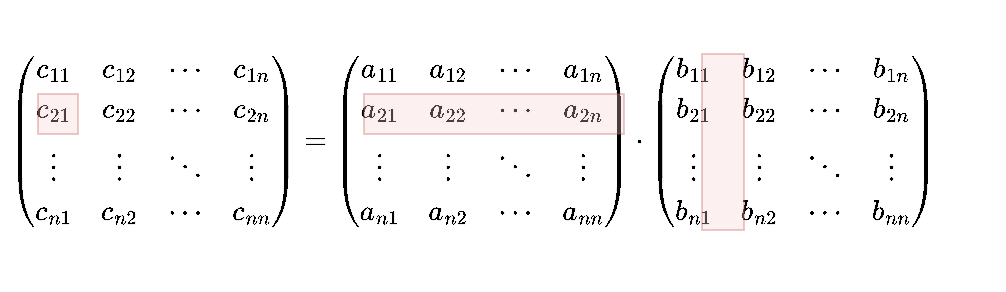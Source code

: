 <mxfile version="16.0.2" type="device" pages="57"><diagram id="fP3baF0MRW7kXEZMYwk8" name="matrix_mult"><mxGraphModel dx="1422" dy="865" grid="1" gridSize="10" guides="1" tooltips="1" connect="1" arrows="1" fold="1" page="1" pageScale="1" pageWidth="827" pageHeight="1169" math="1" shadow="0"><root><mxCell id="ZtpvjlDeHWwSdMsZgz4w-0"/><mxCell id="ZtpvjlDeHWwSdMsZgz4w-1" parent="ZtpvjlDeHWwSdMsZgz4w-0"/><mxCell id="Q7ue708yA27UdA7QVHpX-2" value="$$&lt;br&gt; \begin{pmatrix}&lt;br&gt;c_{11} &amp;amp; c_{12} &amp;amp; \cdots &amp;amp; c_{1n} \\&lt;br&gt;c_{21} &amp;amp; c_{22} &amp;amp; \cdots &amp;amp; c_{2n} \\&lt;br&gt;  \vdots  &amp;amp; \vdots  &amp;amp; \ddots &amp;amp; \vdots  \\&lt;br&gt;c_{n1} &amp;amp; c_{n2} &amp;amp; \cdots &amp;amp; c_{nn}&lt;br&gt; \end{pmatrix}=&lt;br&gt;\begin{pmatrix}&lt;br&gt;a_{11} &amp;amp; a_{12} &amp;amp; \cdots &amp;amp; a_{1n} \\&lt;br&gt;a_{21} &amp;amp; a_{22} &amp;amp; \cdots &amp;amp; a_{2n} \\&lt;br&gt;\vdots &amp;amp; \vdots &amp;amp; \ddots &amp;amp; \vdots \\&lt;br&gt;a_{n1} &amp;amp; a_{n2} &amp;amp; \cdots &amp;amp; a_{nn}&lt;br&gt;\end{pmatrix} \cdot \begin{pmatrix}&lt;br&gt;b_{11} &amp;amp; b_{12} &amp;amp; \cdots &amp;amp; b_{1n} \\&lt;br&gt;b_{21} &amp;amp; b_{22} &amp;amp; \cdots &amp;amp; b_{2n} \\&lt;br&gt;\vdots &amp;amp; \vdots &amp;amp; \ddots &amp;amp; \vdots \\&lt;br&gt;b_{n1} &amp;amp; b_{n2} &amp;amp; \cdots &amp;amp; b_{nn}&lt;br&gt;\end{pmatrix}&lt;br&gt;$$" style="text;html=1;spacing=5;spacingTop=-10;whiteSpace=wrap;overflow=hidden;fillColor=none;strokeColor=none;shadow=0;rounded=0;verticalAlign=middle" parent="ZtpvjlDeHWwSdMsZgz4w-1" vertex="1"><mxGeometry x="68" y="60" width="502" height="140" as="geometry"/></mxCell><mxCell id="Q7ue708yA27UdA7QVHpX-3" value="" style="rounded=0;whiteSpace=wrap;html=1;fillColor=#f8cecc;strokeColor=#b85450;opacity=30;" parent="ZtpvjlDeHWwSdMsZgz4w-1" vertex="1"><mxGeometry x="87" y="102" width="20" height="20" as="geometry"/></mxCell><mxCell id="Q7ue708yA27UdA7QVHpX-4" value="" style="rounded=0;whiteSpace=wrap;html=1;fillColor=#f8cecc;strokeColor=#b85450;opacity=30;" parent="ZtpvjlDeHWwSdMsZgz4w-1" vertex="1"><mxGeometry x="250" y="102" width="130" height="20" as="geometry"/></mxCell><mxCell id="Q7ue708yA27UdA7QVHpX-5" value="" style="rounded=0;whiteSpace=wrap;html=1;fillColor=#f8cecc;strokeColor=#b85450;opacity=30;" parent="ZtpvjlDeHWwSdMsZgz4w-1" vertex="1"><mxGeometry x="419" y="82" width="21" height="88" as="geometry"/></mxCell></root></mxGraphModel></diagram><diagram id="8JtB7WZaLNknTkm1SEmB" name="matrix_div_con"><mxGraphModel dx="1422" dy="865" grid="1" gridSize="10" guides="1" tooltips="1" connect="1" arrows="1" fold="1" page="1" pageScale="1" pageWidth="827" pageHeight="1169" math="1" shadow="0"><root><mxCell id="6rTaGBs5dAvptsV77T6l-0"/><mxCell id="6rTaGBs5dAvptsV77T6l-1" parent="6rTaGBs5dAvptsV77T6l-0"/><mxCell id="QJvD0egN6F64gc7ZPAiE-0" value="$$&lt;br&gt; \begin{pmatrix}&lt;br&gt;c_{11} &amp;amp; c_{12}&amp;nbsp; \\&lt;br&gt;c_{21} &amp;amp; c_{22}&amp;nbsp;&amp;nbsp;&lt;br&gt; \end{pmatrix}=&lt;br&gt;\begin{pmatrix}&lt;br&gt;a_{11} &amp;amp; a_{12}&amp;nbsp; \\&lt;br&gt;a_{21} &amp;amp; a_{22}&amp;nbsp;&amp;nbsp;&lt;br&gt;\end{pmatrix}&lt;br&gt;\cdot \begin{pmatrix}&lt;br&gt;b_{11} &amp;amp; b_{12}&amp;nbsp; \\&lt;br&gt;b_{21} &amp;amp; b_{22}&amp;nbsp;&amp;nbsp;&lt;br&gt;\end{pmatrix}&lt;br&gt;$$" style="text;html=1;spacing=5;spacingTop=-10;whiteSpace=wrap;overflow=hidden;fillColor=none;strokeColor=none;shadow=0;rounded=0;verticalAlign=middle" parent="6rTaGBs5dAvptsV77T6l-1" vertex="1"><mxGeometry x="80" y="80" width="302" height="80" as="geometry"/></mxCell><mxCell id="9d1P0_9pjViPlGQri3T0-0" value="" style="rounded=0;whiteSpace=wrap;html=1;fillColor=#f8cecc;strokeColor=#b85450;opacity=30;" parent="6rTaGBs5dAvptsV77T6l-1" vertex="1"><mxGeometry x="95" y="99" width="20" height="20" as="geometry"/></mxCell><mxCell id="9d1P0_9pjViPlGQri3T0-1" value="" style="rounded=0;whiteSpace=wrap;html=1;fillColor=#f8cecc;strokeColor=#b85450;opacity=30;" parent="6rTaGBs5dAvptsV77T6l-1" vertex="1"><mxGeometry x="190" y="99" width="60" height="20" as="geometry"/></mxCell><mxCell id="9d1P0_9pjViPlGQri3T0-2" value="" style="rounded=0;whiteSpace=wrap;html=1;fillColor=#f8cecc;strokeColor=#b85450;opacity=30;" parent="6rTaGBs5dAvptsV77T6l-1" vertex="1"><mxGeometry x="281" y="95" width="20" height="45" as="geometry"/></mxCell><mxCell id="9d1P0_9pjViPlGQri3T0-3" value="$$c_{11}=a_{11}b_{11}+a_{12}b_{21}&lt;br&gt;$$" style="text;html=1;strokeColor=none;fillColor=none;align=center;verticalAlign=middle;whiteSpace=wrap;rounded=0;opacity=30;" parent="6rTaGBs5dAvptsV77T6l-1" vertex="1"><mxGeometry x="140" y="150" width="170" height="30" as="geometry"/></mxCell><mxCell id="hLDFlPJe6QSNvAaZT51E-0" value="$$&lt;br&gt; \begin{pmatrix}&lt;br&gt;c_{11} &amp;amp; c_{12}&amp;nbsp; \\&lt;br&gt;c_{21} &amp;amp; c_{22}&amp;nbsp;&amp;nbsp;&lt;br&gt; \end{pmatrix}=&lt;br&gt;\begin{pmatrix}&lt;br&gt;a_{11} &amp;amp; a_{12}&amp;nbsp; \\&lt;br&gt;a_{21} &amp;amp; a_{22}&amp;nbsp;&amp;nbsp;&lt;br&gt;\end{pmatrix}&lt;br&gt;\cdot \begin{pmatrix}&lt;br&gt;b_{11} &amp;amp; b_{12}&amp;nbsp; \\&lt;br&gt;b_{21} &amp;amp; b_{22}&amp;nbsp;&amp;nbsp;&lt;br&gt;\end{pmatrix}&lt;br&gt;$$" style="text;html=1;spacing=5;spacingTop=-10;whiteSpace=wrap;overflow=hidden;fillColor=none;strokeColor=none;shadow=0;rounded=0;verticalAlign=middle" parent="6rTaGBs5dAvptsV77T6l-1" vertex="1"><mxGeometry x="69" y="180" width="302" height="80" as="geometry"/></mxCell><mxCell id="hLDFlPJe6QSNvAaZT51E-1" value="" style="rounded=0;whiteSpace=wrap;html=1;fillColor=#f8cecc;strokeColor=#b85450;opacity=30;" parent="6rTaGBs5dAvptsV77T6l-1" vertex="1"><mxGeometry x="117" y="199" width="20" height="20" as="geometry"/></mxCell><mxCell id="hLDFlPJe6QSNvAaZT51E-2" value="" style="rounded=0;whiteSpace=wrap;html=1;fillColor=#f8cecc;strokeColor=#b85450;opacity=30;" parent="6rTaGBs5dAvptsV77T6l-1" vertex="1"><mxGeometry x="179" y="199" width="60" height="20" as="geometry"/></mxCell><mxCell id="hLDFlPJe6QSNvAaZT51E-3" value="" style="rounded=0;whiteSpace=wrap;html=1;fillColor=#f8cecc;strokeColor=#b85450;opacity=30;" parent="6rTaGBs5dAvptsV77T6l-1" vertex="1"><mxGeometry x="302" y="195" width="20" height="45" as="geometry"/></mxCell><mxCell id="hLDFlPJe6QSNvAaZT51E-4" value="$$c_{12}=a_{11}b_{12}+a_{12}b_{22}&lt;br&gt;$$" style="text;html=1;strokeColor=none;fillColor=none;align=center;verticalAlign=middle;whiteSpace=wrap;rounded=0;opacity=30;" parent="6rTaGBs5dAvptsV77T6l-1" vertex="1"><mxGeometry x="129" y="250" width="170" height="30" as="geometry"/></mxCell><mxCell id="hHrN5PpqUQAxl37ekBUL-0" value="$$&lt;br&gt; \begin{pmatrix}&lt;br&gt;c_{11} &amp;amp; c_{12}&amp;nbsp; \\&lt;br&gt;c_{21} &amp;amp; c_{22}&amp;nbsp;&amp;nbsp;&lt;br&gt; \end{pmatrix}=&lt;br&gt;\begin{pmatrix}&lt;br&gt;a_{11} &amp;amp; a_{12}&amp;nbsp; \\&lt;br&gt;a_{21} &amp;amp; a_{22}&amp;nbsp;&amp;nbsp;&lt;br&gt;\end{pmatrix}&lt;br&gt;\cdot \begin{pmatrix}&lt;br&gt;b_{11} &amp;amp; b_{12}&amp;nbsp; \\&lt;br&gt;b_{21} &amp;amp; b_{22}&amp;nbsp;&amp;nbsp;&lt;br&gt;\end{pmatrix}&lt;br&gt;$$" style="text;html=1;spacing=5;spacingTop=-10;whiteSpace=wrap;overflow=hidden;fillColor=none;strokeColor=none;shadow=0;rounded=0;verticalAlign=middle" parent="6rTaGBs5dAvptsV77T6l-1" vertex="1"><mxGeometry x="360" y="80" width="302" height="80" as="geometry"/></mxCell><mxCell id="hHrN5PpqUQAxl37ekBUL-1" value="" style="rounded=0;whiteSpace=wrap;html=1;fillColor=#f8cecc;strokeColor=#b85450;opacity=30;" parent="6rTaGBs5dAvptsV77T6l-1" vertex="1"><mxGeometry x="376" y="116" width="20" height="20" as="geometry"/></mxCell><mxCell id="hHrN5PpqUQAxl37ekBUL-2" value="" style="rounded=0;whiteSpace=wrap;html=1;fillColor=#f8cecc;strokeColor=#b85450;opacity=30;" parent="6rTaGBs5dAvptsV77T6l-1" vertex="1"><mxGeometry x="470" y="118" width="60" height="20" as="geometry"/></mxCell><mxCell id="hHrN5PpqUQAxl37ekBUL-3" value="" style="rounded=0;whiteSpace=wrap;html=1;fillColor=#f8cecc;strokeColor=#b85450;opacity=30;" parent="6rTaGBs5dAvptsV77T6l-1" vertex="1"><mxGeometry x="562" y="95" width="20" height="45" as="geometry"/></mxCell><mxCell id="hHrN5PpqUQAxl37ekBUL-4" value="$$c_{21}=a_{21}b_{11}+a_{22}b_{21}&lt;br&gt;$$" style="text;html=1;strokeColor=none;fillColor=none;align=center;verticalAlign=middle;whiteSpace=wrap;rounded=0;opacity=30;" parent="6rTaGBs5dAvptsV77T6l-1" vertex="1"><mxGeometry x="420" y="150" width="170" height="30" as="geometry"/></mxCell><mxCell id="hHrN5PpqUQAxl37ekBUL-5" value="$$&lt;br&gt; \begin{pmatrix}&lt;br&gt;c_{11} &amp;amp; c_{12}&amp;nbsp; \\&lt;br&gt;c_{21} &amp;amp; c_{22}&amp;nbsp;&amp;nbsp;&lt;br&gt; \end{pmatrix}=&lt;br&gt;\begin{pmatrix}&lt;br&gt;a_{11} &amp;amp; a_{12}&amp;nbsp; \\&lt;br&gt;a_{21} &amp;amp; a_{22}&amp;nbsp;&amp;nbsp;&lt;br&gt;\end{pmatrix}&lt;br&gt;\cdot \begin{pmatrix}&lt;br&gt;b_{11} &amp;amp; b_{12}&amp;nbsp; \\&lt;br&gt;b_{21} &amp;amp; b_{22}&amp;nbsp;&amp;nbsp;&lt;br&gt;\end{pmatrix}&lt;br&gt;$$" style="text;html=1;spacing=5;spacingTop=-10;whiteSpace=wrap;overflow=hidden;fillColor=none;strokeColor=none;shadow=0;rounded=0;verticalAlign=middle" parent="6rTaGBs5dAvptsV77T6l-1" vertex="1"><mxGeometry x="360" y="180" width="302" height="80" as="geometry"/></mxCell><mxCell id="hHrN5PpqUQAxl37ekBUL-6" value="" style="rounded=0;whiteSpace=wrap;html=1;fillColor=#f8cecc;strokeColor=#b85450;opacity=30;" parent="6rTaGBs5dAvptsV77T6l-1" vertex="1"><mxGeometry x="376" y="216" width="20" height="20" as="geometry"/></mxCell><mxCell id="hHrN5PpqUQAxl37ekBUL-7" value="" style="rounded=0;whiteSpace=wrap;html=1;fillColor=#f8cecc;strokeColor=#b85450;opacity=30;" parent="6rTaGBs5dAvptsV77T6l-1" vertex="1"><mxGeometry x="470" y="218" width="60" height="20" as="geometry"/></mxCell><mxCell id="hHrN5PpqUQAxl37ekBUL-8" value="" style="rounded=0;whiteSpace=wrap;html=1;fillColor=#f8cecc;strokeColor=#b85450;opacity=30;" parent="6rTaGBs5dAvptsV77T6l-1" vertex="1"><mxGeometry x="593" y="195" width="20" height="45" as="geometry"/></mxCell><mxCell id="hHrN5PpqUQAxl37ekBUL-9" value="$$c_{22}=a_{21}b_{12}+a_{22}b_{22}&lt;br&gt;$$" style="text;html=1;strokeColor=none;fillColor=none;align=center;verticalAlign=middle;whiteSpace=wrap;rounded=0;opacity=30;" parent="6rTaGBs5dAvptsV77T6l-1" vertex="1"><mxGeometry x="420" y="250" width="170" height="30" as="geometry"/></mxCell></root></mxGraphModel></diagram><diagram id="_w-1aG5VZhG3q_I4ftMI" name="max_subarray"><mxGraphModel dx="1422" dy="865" grid="1" gridSize="10" guides="1" tooltips="1" connect="1" arrows="1" fold="1" page="1" pageScale="1" pageWidth="827" pageHeight="1169" math="0" shadow="0"><root><mxCell id="g8gnL-sHbpRDZs9_482o-0"/><mxCell id="g8gnL-sHbpRDZs9_482o-1" parent="g8gnL-sHbpRDZs9_482o-0"/><mxCell id="g8gnL-sHbpRDZs9_482o-3" value="" style="rounded=0;whiteSpace=wrap;html=1;" parent="g8gnL-sHbpRDZs9_482o-1" vertex="1"><mxGeometry x="80" y="120" width="280" height="40" as="geometry"/></mxCell><mxCell id="g8gnL-sHbpRDZs9_482o-4" value="" style="rounded=0;whiteSpace=wrap;html=1;" parent="g8gnL-sHbpRDZs9_482o-1" vertex="1"><mxGeometry x="360" y="120" width="280" height="40" as="geometry"/></mxCell><mxCell id="g8gnL-sHbpRDZs9_482o-5" value="" style="shape=curlyBracket;whiteSpace=wrap;html=1;rounded=1;flipH=1;rotation=-90;strokeColor=#FF3333;strokeWidth=4;" parent="g8gnL-sHbpRDZs9_482o-1" vertex="1"><mxGeometry x="350" width="20" height="190" as="geometry"/></mxCell><mxCell id="g8gnL-sHbpRDZs9_482o-6" value="" style="shape=curlyBracket;whiteSpace=wrap;html=1;rounded=1;flipH=1;rotation=90;strokeColor=#FF3333;strokeWidth=4;" parent="g8gnL-sHbpRDZs9_482o-1" vertex="1"><mxGeometry x="210" y="100" width="20" height="190" as="geometry"/></mxCell><mxCell id="g8gnL-sHbpRDZs9_482o-7" value="" style="shape=curlyBracket;whiteSpace=wrap;html=1;rounded=1;flipH=1;rotation=90;strokeColor=#FF3333;strokeWidth=4;" parent="g8gnL-sHbpRDZs9_482o-1" vertex="1"><mxGeometry x="510" y="90" width="20" height="190" as="geometry"/></mxCell><mxCell id="g8gnL-sHbpRDZs9_482o-8" value="&lt;p style=&quot;margin-top: 0pt; margin-bottom: 0pt; margin-left: 0in; text-align: left; direction: ltr; unicode-bidi: embed; word-break: normal; font-size: 25px;&quot;&gt;&lt;span style=&quot;font-size: 25px; font-family: &amp;quot;times new roman&amp;quot;;&quot;&gt;Crosses the mid-point&lt;/span&gt;&lt;/p&gt;" style="text;html=1;strokeColor=none;fillColor=none;align=center;verticalAlign=middle;whiteSpace=wrap;rounded=0;fontSize=25;fontColor=#FF3333;" parent="g8gnL-sHbpRDZs9_482o-1" vertex="1"><mxGeometry x="250" y="40" width="240" height="30" as="geometry"/></mxCell><mxCell id="g8gnL-sHbpRDZs9_482o-9" value="&lt;p style=&quot;margin-top: 0pt; margin-bottom: 0pt; margin-left: 0in; text-align: left; direction: ltr; unicode-bidi: embed; word-break: normal; font-size: 25px;&quot;&gt;&lt;span style=&quot;font-size: 25px; font-family: &amp;quot;times new roman&amp;quot;;&quot;&gt;Entirely in the right half&lt;/span&gt;&lt;/p&gt;" style="text;html=1;strokeColor=none;fillColor=none;align=center;verticalAlign=middle;whiteSpace=wrap;rounded=0;fontSize=25;fontColor=#FF3333;" parent="g8gnL-sHbpRDZs9_482o-1" vertex="1"><mxGeometry x="410" y="210" width="290" height="30" as="geometry"/></mxCell><mxCell id="g8gnL-sHbpRDZs9_482o-10" value="&lt;p style=&quot;margin-top: 0pt; margin-bottom: 0pt; margin-left: 0in; text-align: left; direction: ltr; unicode-bidi: embed; word-break: normal; font-size: 25px;&quot;&gt;&lt;span style=&quot;font-family: &amp;quot;times new roman&amp;quot;; font-size: 25px;&quot;&gt;&lt;font style=&quot;font-size: 25px&quot;&gt;Entirely in the left half&lt;/font&gt;&lt;/span&gt;&lt;/p&gt;" style="text;html=1;strokeColor=none;fillColor=none;align=center;verticalAlign=middle;whiteSpace=wrap;rounded=0;fontColor=#FF3333;fontSize=25;" parent="g8gnL-sHbpRDZs9_482o-1" vertex="1"><mxGeometry x="90" y="210" width="290" height="30" as="geometry"/></mxCell><mxCell id="g8gnL-sHbpRDZs9_482o-11" value="A" style="text;html=1;strokeColor=none;fillColor=none;align=center;verticalAlign=middle;whiteSpace=wrap;rounded=0;fontSize=25;fontColor=#0000FF;" parent="g8gnL-sHbpRDZs9_482o-1" vertex="1"><mxGeometry x="20" y="120" width="60" height="30" as="geometry"/></mxCell></root></mxGraphModel></diagram><diagram id="YwQH9Y18Y5mgmJsQ9OoO" name="quicksort_1"><mxGraphModel dx="1422" dy="865" grid="1" gridSize="10" guides="1" tooltips="1" connect="1" arrows="1" fold="1" page="1" pageScale="1" pageWidth="827" pageHeight="1169" math="1" shadow="0"><root><mxCell id="7buWpIYY5XnYJoJxibjM-0"/><mxCell id="7buWpIYY5XnYJoJxibjM-1" parent="7buWpIYY5XnYJoJxibjM-0"/><mxCell id="a0Cj8dHAU9JIPrvlGwhf-0" value="$$\leq x$$" style="rounded=0;whiteSpace=wrap;html=1;fontSize=25;fillColor=#6d8764;fontColor=#ffffff;strokeColor=#3A5431;" parent="7buWpIYY5XnYJoJxibjM-1" vertex="1"><mxGeometry x="80" y="120" width="280" height="40" as="geometry"/></mxCell><mxCell id="a0Cj8dHAU9JIPrvlGwhf-1" value="&lt;span style=&quot;font-size: 25px&quot;&gt;$$\geq x$$&lt;/span&gt;" style="rounded=0;whiteSpace=wrap;html=1;fillColor=#f0a30a;strokeColor=#BD7000;fontColor=#000000;" parent="7buWpIYY5XnYJoJxibjM-1" vertex="1"><mxGeometry x="360" y="120" width="280" height="40" as="geometry"/></mxCell><mxCell id="a0Cj8dHAU9JIPrvlGwhf-8" value="&lt;i&gt;p&lt;/i&gt;" style="text;html=1;strokeColor=none;fillColor=none;align=center;verticalAlign=middle;whiteSpace=wrap;rounded=0;fontSize=25;fontColor=#0000FF;" parent="7buWpIYY5XnYJoJxibjM-1" vertex="1"><mxGeometry x="80" y="160" width="20" height="30" as="geometry"/></mxCell><mxCell id="a0Cj8dHAU9JIPrvlGwhf-9" value="&lt;i&gt;q&lt;/i&gt;" style="text;html=1;strokeColor=none;fillColor=none;align=center;verticalAlign=middle;whiteSpace=wrap;rounded=0;fontSize=25;fontColor=#0000FF;" parent="7buWpIYY5XnYJoJxibjM-1" vertex="1"><mxGeometry x="350" y="160" width="20" height="30" as="geometry"/></mxCell><mxCell id="a0Cj8dHAU9JIPrvlGwhf-10" value="&lt;i&gt;r&lt;/i&gt;" style="text;html=1;strokeColor=none;fillColor=none;align=center;verticalAlign=middle;whiteSpace=wrap;rounded=0;fontSize=25;fontColor=#0000FF;" parent="7buWpIYY5XnYJoJxibjM-1" vertex="1"><mxGeometry x="620" y="160" width="20" height="30" as="geometry"/></mxCell></root></mxGraphModel></diagram><diagram id="9XTaO4mSo_aHj594bN8y" name="quicksort_arr_1"><mxGraphModel dx="1422" dy="865" grid="1" gridSize="10" guides="1" tooltips="1" connect="1" arrows="1" fold="1" page="1" pageScale="1" pageWidth="827" pageHeight="1169" math="1" shadow="0"><root><mxCell id="MLCmfX90zneGTwnbHBV0-0"/><mxCell id="MLCmfX90zneGTwnbHBV0-1" parent="MLCmfX90zneGTwnbHBV0-0"/><mxCell id="CBLQmCN7GdezNfWaLV_n-31" style="edgeStyle=orthogonalEdgeStyle;curved=1;rounded=0;orthogonalLoop=1;jettySize=auto;html=1;exitX=0.5;exitY=1;exitDx=0;exitDy=0;entryX=0.5;entryY=0;entryDx=0;entryDy=0;fontSize=12;elbow=vertical;" parent="MLCmfX90zneGTwnbHBV0-1" source="CBLQmCN7GdezNfWaLV_n-0" target="CBLQmCN7GdezNfWaLV_n-27" edge="1"><mxGeometry relative="1" as="geometry"><Array as="points"><mxPoint x="165" y="180"/><mxPoint x="345" y="180"/></Array></mxGeometry></mxCell><mxCell id="CBLQmCN7GdezNfWaLV_n-0" value="5" style="rounded=0;whiteSpace=wrap;html=1;fontSize=25;fillColor=#1ba1e2;strokeColor=#006EAF;fontColor=#ffffff;" parent="MLCmfX90zneGTwnbHBV0-1" vertex="1"><mxGeometry x="150" y="120" width="30" height="30" as="geometry"/></mxCell><mxCell id="CBLQmCN7GdezNfWaLV_n-12" value="3" style="rounded=0;whiteSpace=wrap;html=1;fontSize=25;fillColor=#f5f5f5;fontColor=#FF3333;strokeColor=#666666;" parent="MLCmfX90zneGTwnbHBV0-1" vertex="1"><mxGeometry x="180" y="120" width="30" height="30" as="geometry"/></mxCell><mxCell id="CBLQmCN7GdezNfWaLV_n-13" value="2" style="rounded=0;whiteSpace=wrap;html=1;fontSize=25;fillColor=#f5f5f5;fontColor=#FF3333;strokeColor=#666666;" parent="MLCmfX90zneGTwnbHBV0-1" vertex="1"><mxGeometry x="210" y="120" width="30" height="30" as="geometry"/></mxCell><mxCell id="CBLQmCN7GdezNfWaLV_n-14" value="6" style="rounded=0;whiteSpace=wrap;html=1;fontSize=25;fillColor=#f5f5f5;fontColor=#FF3333;strokeColor=#666666;" parent="MLCmfX90zneGTwnbHBV0-1" vertex="1"><mxGeometry x="240" y="120" width="30" height="30" as="geometry"/></mxCell><mxCell id="CBLQmCN7GdezNfWaLV_n-15" value="4" style="rounded=0;whiteSpace=wrap;html=1;fontSize=25;fillColor=#f5f5f5;fontColor=#FF3333;strokeColor=#666666;" parent="MLCmfX90zneGTwnbHBV0-1" vertex="1"><mxGeometry x="270" y="120" width="30" height="30" as="geometry"/></mxCell><mxCell id="CBLQmCN7GdezNfWaLV_n-16" value="1" style="rounded=0;whiteSpace=wrap;html=1;fontSize=25;fillColor=#f5f5f5;fontColor=#FF3333;strokeColor=#666666;" parent="MLCmfX90zneGTwnbHBV0-1" vertex="1"><mxGeometry x="300" y="120" width="30" height="30" as="geometry"/></mxCell><mxCell id="CBLQmCN7GdezNfWaLV_n-32" style="edgeStyle=orthogonalEdgeStyle;curved=1;rounded=0;orthogonalLoop=1;jettySize=auto;html=1;exitX=0.5;exitY=1;exitDx=0;exitDy=0;entryX=0.633;entryY=-0.093;entryDx=0;entryDy=0;entryPerimeter=0;fontSize=12;elbow=vertical;" parent="MLCmfX90zneGTwnbHBV0-1" source="CBLQmCN7GdezNfWaLV_n-17" target="CBLQmCN7GdezNfWaLV_n-21" edge="1"><mxGeometry relative="1" as="geometry"/></mxCell><mxCell id="CBLQmCN7GdezNfWaLV_n-17" value="3" style="rounded=0;whiteSpace=wrap;html=1;fontSize=25;fillColor=#f5f5f5;fontColor=#FF3333;strokeColor=#666666;" parent="MLCmfX90zneGTwnbHBV0-1" vertex="1"><mxGeometry x="330" y="120" width="30" height="30" as="geometry"/></mxCell><mxCell id="CBLQmCN7GdezNfWaLV_n-18" value="7" style="rounded=0;whiteSpace=wrap;html=1;fontSize=25;fillColor=#f5f5f5;fontColor=#FF3333;strokeColor=#666666;" parent="MLCmfX90zneGTwnbHBV0-1" vertex="1"><mxGeometry x="360" y="120" width="30" height="30" as="geometry"/></mxCell><mxCell id="CBLQmCN7GdezNfWaLV_n-20" value="&lt;font style=&quot;font-size: 12px&quot;&gt;$$Pivot=5$$&lt;/font&gt;" style="text;html=1;strokeColor=none;fillColor=none;align=center;verticalAlign=middle;whiteSpace=wrap;rounded=0;fontSize=12;" parent="MLCmfX90zneGTwnbHBV0-1" vertex="1"><mxGeometry x="170" y="85" width="70" height="20" as="geometry"/></mxCell><mxCell id="CBLQmCN7GdezNfWaLV_n-21" value="3" style="rounded=0;whiteSpace=wrap;html=1;fontSize=25;fillColor=#d80073;strokeColor=#A50040;fontColor=#ffffff;" parent="MLCmfX90zneGTwnbHBV0-1" vertex="1"><mxGeometry x="150" y="240" width="30" height="30" as="geometry"/></mxCell><mxCell id="CBLQmCN7GdezNfWaLV_n-22" value="3" style="rounded=0;whiteSpace=wrap;html=1;fontSize=25;fillColor=#d80073;fontColor=#ffffff;strokeColor=#A50040;" parent="MLCmfX90zneGTwnbHBV0-1" vertex="1"><mxGeometry x="180" y="240" width="30" height="30" as="geometry"/></mxCell><mxCell id="CBLQmCN7GdezNfWaLV_n-23" value="2" style="rounded=0;whiteSpace=wrap;html=1;fontSize=25;fillColor=#d80073;fontColor=#ffffff;strokeColor=#A50040;" parent="MLCmfX90zneGTwnbHBV0-1" vertex="1"><mxGeometry x="210" y="240" width="30" height="30" as="geometry"/></mxCell><mxCell id="CBLQmCN7GdezNfWaLV_n-24" value="6" style="rounded=0;whiteSpace=wrap;html=1;fontSize=25;fillColor=#d80073;fontColor=#ffffff;strokeColor=#A50040;" parent="MLCmfX90zneGTwnbHBV0-1" vertex="1"><mxGeometry x="240" y="240" width="30" height="30" as="geometry"/></mxCell><mxCell id="CBLQmCN7GdezNfWaLV_n-25" value="4" style="rounded=0;whiteSpace=wrap;html=1;fontSize=25;fillColor=#d80073;fontColor=#ffffff;strokeColor=#A50040;" parent="MLCmfX90zneGTwnbHBV0-1" vertex="1"><mxGeometry x="270" y="240" width="30" height="30" as="geometry"/></mxCell><mxCell id="CBLQmCN7GdezNfWaLV_n-26" value="6" style="rounded=0;whiteSpace=wrap;html=1;fontSize=25;fillColor=#60a917;fontColor=#ffffff;strokeColor=#2D7600;" parent="MLCmfX90zneGTwnbHBV0-1" vertex="1"><mxGeometry x="300" y="240" width="30" height="30" as="geometry"/></mxCell><mxCell id="CBLQmCN7GdezNfWaLV_n-27" value="5" style="rounded=0;whiteSpace=wrap;html=1;fontSize=25;fillColor=#60a917;fontColor=#ffffff;strokeColor=#FF0000;strokeWidth=4;" parent="MLCmfX90zneGTwnbHBV0-1" vertex="1"><mxGeometry x="330" y="240" width="30" height="30" as="geometry"/></mxCell><mxCell id="CBLQmCN7GdezNfWaLV_n-28" value="7" style="rounded=0;whiteSpace=wrap;html=1;fontSize=25;fillColor=#60a917;fontColor=#ffffff;strokeColor=#2D7600;" parent="MLCmfX90zneGTwnbHBV0-1" vertex="1"><mxGeometry x="360" y="240" width="30" height="30" as="geometry"/></mxCell><mxCell id="CBLQmCN7GdezNfWaLV_n-29" value="After&amp;nbsp;&lt;br&gt;Partitioning" style="text;html=1;strokeColor=none;fillColor=none;align=left;verticalAlign=middle;whiteSpace=wrap;rounded=0;fontSize=12;fontStyle=2" parent="MLCmfX90zneGTwnbHBV0-1" vertex="1"><mxGeometry x="80" y="245" width="70" height="20" as="geometry"/></mxCell><mxCell id="CBLQmCN7GdezNfWaLV_n-33" value="" style="endArrow=classic;startArrow=classic;html=1;rounded=0;fontSize=12;curved=1;elbow=vertical;" parent="MLCmfX90zneGTwnbHBV0-1" edge="1"><mxGeometry width="50" height="50" relative="1" as="geometry"><mxPoint x="150" y="280" as="sourcePoint"/><mxPoint x="300" y="280" as="targetPoint"/></mxGeometry></mxCell><mxCell id="CBLQmCN7GdezNfWaLV_n-34" value="" style="endArrow=classic;startArrow=classic;html=1;rounded=0;fontSize=12;curved=1;elbow=vertical;" parent="MLCmfX90zneGTwnbHBV0-1" edge="1"><mxGeometry width="50" height="50" relative="1" as="geometry"><mxPoint x="300" y="280" as="sourcePoint"/><mxPoint x="390" y="280" as="targetPoint"/></mxGeometry></mxCell><mxCell id="CBLQmCN7GdezNfWaLV_n-35" value="$$\leq 5$$" style="text;html=1;strokeColor=none;fillColor=none;align=center;verticalAlign=middle;whiteSpace=wrap;rounded=0;fontSize=15;" parent="MLCmfX90zneGTwnbHBV0-1" vertex="1"><mxGeometry x="195" y="290" width="60" height="30" as="geometry"/></mxCell><mxCell id="CBLQmCN7GdezNfWaLV_n-36" value="$$\geq 5$$" style="text;html=1;strokeColor=none;fillColor=none;align=center;verticalAlign=middle;whiteSpace=wrap;rounded=0;fontSize=15;" parent="MLCmfX90zneGTwnbHBV0-1" vertex="1"><mxGeometry x="310" y="290" width="60" height="30" as="geometry"/></mxCell><mxCell id="CBLQmCN7GdezNfWaLV_n-38" value="Input" style="text;html=1;strokeColor=none;fillColor=none;align=left;verticalAlign=middle;whiteSpace=wrap;rounded=0;fontSize=12;fontStyle=2" parent="MLCmfX90zneGTwnbHBV0-1" vertex="1"><mxGeometry x="80" y="120" width="40" height="30" as="geometry"/></mxCell><mxCell id="CBLQmCN7GdezNfWaLV_n-70" value="" style="shape=flexArrow;endArrow=classic;html=1;rounded=0;fontSize=15;fontColor=#FF0000;strokeWidth=1;curved=1;elbow=vertical;fillColor=#1ba1e2;strokeColor=#006EAF;" parent="MLCmfX90zneGTwnbHBV0-1" edge="1"><mxGeometry width="50" height="50" relative="1" as="geometry"><mxPoint x="280" y="190" as="sourcePoint"/><mxPoint x="280" y="230" as="targetPoint"/></mxGeometry></mxCell></root></mxGraphModel></diagram><diagram id="RCuPSrc65JVXPiG5sJD7" name="quicksort_arr_2"><mxGraphModel dx="1422" dy="865" grid="1" gridSize="10" guides="1" tooltips="1" connect="1" arrows="1" fold="1" page="1" pageScale="1" pageWidth="827" pageHeight="1169" math="1" shadow="0"><root><mxCell id="Tt74RhRG4cOA8GdW324C-0"/><mxCell id="Tt74RhRG4cOA8GdW324C-1" parent="Tt74RhRG4cOA8GdW324C-0"/><mxCell id="Tt74RhRG4cOA8GdW324C-2" value="3" style="rounded=0;whiteSpace=wrap;html=1;fontSize=25;fillColor=#d80073;strokeColor=#A50040;fontColor=#ffffff;" parent="Tt74RhRG4cOA8GdW324C-1" vertex="1"><mxGeometry x="120" y="80" width="30" height="30" as="geometry"/></mxCell><mxCell id="Tt74RhRG4cOA8GdW324C-3" value="3" style="rounded=0;whiteSpace=wrap;html=1;fontSize=25;fillColor=#d80073;fontColor=#ffffff;strokeColor=#A50040;" parent="Tt74RhRG4cOA8GdW324C-1" vertex="1"><mxGeometry x="150" y="80" width="30" height="30" as="geometry"/></mxCell><mxCell id="Tt74RhRG4cOA8GdW324C-4" value="2" style="rounded=0;whiteSpace=wrap;html=1;fontSize=25;fillColor=#d80073;fontColor=#ffffff;strokeColor=#A50040;" parent="Tt74RhRG4cOA8GdW324C-1" vertex="1"><mxGeometry x="180" y="80" width="30" height="30" as="geometry"/></mxCell><mxCell id="Tt74RhRG4cOA8GdW324C-5" value="6" style="rounded=0;whiteSpace=wrap;html=1;fontSize=25;fillColor=#d80073;fontColor=#ffffff;strokeColor=#A50040;" parent="Tt74RhRG4cOA8GdW324C-1" vertex="1"><mxGeometry x="210" y="80" width="30" height="30" as="geometry"/></mxCell><mxCell id="Tt74RhRG4cOA8GdW324C-6" value="4" style="rounded=0;whiteSpace=wrap;html=1;fontSize=25;fillColor=#d80073;fontColor=#ffffff;strokeColor=#A50040;" parent="Tt74RhRG4cOA8GdW324C-1" vertex="1"><mxGeometry x="240" y="80" width="30" height="30" as="geometry"/></mxCell><mxCell id="Tt74RhRG4cOA8GdW324C-7" value="6" style="rounded=0;whiteSpace=wrap;html=1;fontSize=25;fillColor=#60a917;fontColor=#ffffff;strokeColor=#2D7600;" parent="Tt74RhRG4cOA8GdW324C-1" vertex="1"><mxGeometry x="270" y="80" width="30" height="30" as="geometry"/></mxCell><mxCell id="Tt74RhRG4cOA8GdW324C-8" value="5" style="rounded=0;whiteSpace=wrap;html=1;fontSize=25;fillColor=#60a917;fontColor=#ffffff;strokeColor=#FF0000;strokeWidth=4;" parent="Tt74RhRG4cOA8GdW324C-1" vertex="1"><mxGeometry x="300" y="80" width="30" height="30" as="geometry"/></mxCell><mxCell id="Tt74RhRG4cOA8GdW324C-9" value="7" style="rounded=0;whiteSpace=wrap;html=1;fontSize=25;fillColor=#60a917;fontColor=#ffffff;strokeColor=#2D7600;" parent="Tt74RhRG4cOA8GdW324C-1" vertex="1"><mxGeometry x="330" y="80" width="30" height="30" as="geometry"/></mxCell><mxCell id="Tt74RhRG4cOA8GdW324C-10" value="" style="endArrow=classic;startArrow=classic;html=1;rounded=0;fontSize=12;curved=1;elbow=vertical;" parent="Tt74RhRG4cOA8GdW324C-1" edge="1"><mxGeometry width="50" height="50" relative="1" as="geometry"><mxPoint x="120" y="120.0" as="sourcePoint"/><mxPoint x="270" y="120.0" as="targetPoint"/></mxGeometry></mxCell><mxCell id="Tt74RhRG4cOA8GdW324C-11" value="" style="endArrow=classic;startArrow=classic;html=1;rounded=0;fontSize=12;curved=1;elbow=vertical;" parent="Tt74RhRG4cOA8GdW324C-1" edge="1"><mxGeometry width="50" height="50" relative="1" as="geometry"><mxPoint x="270" y="120.0" as="sourcePoint"/><mxPoint x="360" y="120.0" as="targetPoint"/></mxGeometry></mxCell><mxCell id="Tt74RhRG4cOA8GdW324C-12" value="sort recursively" style="text;html=1;strokeColor=none;fillColor=none;align=center;verticalAlign=middle;whiteSpace=wrap;rounded=0;fontSize=12;fontColor=#FF0000;" parent="Tt74RhRG4cOA8GdW324C-1" vertex="1"><mxGeometry x="262.5" y="130" width="105" height="30" as="geometry"/></mxCell><mxCell id="Tt74RhRG4cOA8GdW324C-13" value="sort recursively" style="text;html=1;strokeColor=none;fillColor=none;align=center;verticalAlign=middle;whiteSpace=wrap;rounded=0;fontSize=12;fontColor=#FF0000;" parent="Tt74RhRG4cOA8GdW324C-1" vertex="1"><mxGeometry x="140" y="130" width="110" height="30" as="geometry"/></mxCell><mxCell id="Tt74RhRG4cOA8GdW324C-14" value="1" style="rounded=0;whiteSpace=wrap;html=1;fontSize=25;fillColor=#d80073;strokeColor=#A50040;fontColor=#ffffff;" parent="Tt74RhRG4cOA8GdW324C-1" vertex="1"><mxGeometry x="120" y="201" width="30" height="30" as="geometry"/></mxCell><mxCell id="Tt74RhRG4cOA8GdW324C-15" value="2" style="rounded=0;whiteSpace=wrap;html=1;fontSize=25;fillColor=#d80073;fontColor=#ffffff;strokeColor=#A50040;" parent="Tt74RhRG4cOA8GdW324C-1" vertex="1"><mxGeometry x="150" y="201" width="30" height="30" as="geometry"/></mxCell><mxCell id="Tt74RhRG4cOA8GdW324C-16" value="3" style="rounded=0;whiteSpace=wrap;html=1;fontSize=25;fillColor=#d80073;fontColor=#ffffff;strokeColor=#A50040;" parent="Tt74RhRG4cOA8GdW324C-1" vertex="1"><mxGeometry x="180" y="201" width="30" height="30" as="geometry"/></mxCell><mxCell id="Tt74RhRG4cOA8GdW324C-17" value="3" style="rounded=0;whiteSpace=wrap;html=1;fontSize=25;fillColor=#d80073;fontColor=#ffffff;strokeColor=#A50040;" parent="Tt74RhRG4cOA8GdW324C-1" vertex="1"><mxGeometry x="210" y="201" width="30" height="30" as="geometry"/></mxCell><mxCell id="Tt74RhRG4cOA8GdW324C-18" value="4" style="rounded=0;whiteSpace=wrap;html=1;fontSize=25;fillColor=#d80073;fontColor=#ffffff;strokeColor=#A50040;" parent="Tt74RhRG4cOA8GdW324C-1" vertex="1"><mxGeometry x="240" y="201" width="30" height="30" as="geometry"/></mxCell><mxCell id="Tt74RhRG4cOA8GdW324C-19" value="5" style="rounded=0;whiteSpace=wrap;html=1;fontSize=25;fillColor=#60a917;fontColor=#ffffff;strokeColor=#2D7600;" parent="Tt74RhRG4cOA8GdW324C-1" vertex="1"><mxGeometry x="270" y="201" width="30" height="30" as="geometry"/></mxCell><mxCell id="Tt74RhRG4cOA8GdW324C-20" value="6" style="rounded=0;whiteSpace=wrap;html=1;fontSize=25;fillColor=#60a917;fontColor=#ffffff;strokeColor=#2D7600;strokeWidth=1;" parent="Tt74RhRG4cOA8GdW324C-1" vertex="1"><mxGeometry x="300" y="201" width="30" height="30" as="geometry"/></mxCell><mxCell id="Tt74RhRG4cOA8GdW324C-21" value="7" style="rounded=0;whiteSpace=wrap;html=1;fontSize=25;fillColor=#60a917;fontColor=#ffffff;strokeColor=#2D7600;" parent="Tt74RhRG4cOA8GdW324C-1" vertex="1"><mxGeometry x="330" y="201" width="30" height="30" as="geometry"/></mxCell><mxCell id="Tt74RhRG4cOA8GdW324C-22" value="" style="endArrow=classic;startArrow=classic;html=1;rounded=0;fontSize=12;curved=1;elbow=vertical;" parent="Tt74RhRG4cOA8GdW324C-1" edge="1"><mxGeometry width="50" height="50" relative="1" as="geometry"><mxPoint x="120" y="241.0" as="sourcePoint"/><mxPoint x="270" y="241.0" as="targetPoint"/></mxGeometry></mxCell><mxCell id="Tt74RhRG4cOA8GdW324C-23" value="" style="endArrow=classic;startArrow=classic;html=1;rounded=0;fontSize=12;curved=1;elbow=vertical;" parent="Tt74RhRG4cOA8GdW324C-1" edge="1"><mxGeometry width="50" height="50" relative="1" as="geometry"><mxPoint x="270" y="241.0" as="sourcePoint"/><mxPoint x="360" y="241.0" as="targetPoint"/></mxGeometry></mxCell><mxCell id="Tt74RhRG4cOA8GdW324C-24" value="sorted" style="text;html=1;strokeColor=none;fillColor=none;align=center;verticalAlign=middle;whiteSpace=wrap;rounded=0;fontSize=12;fontColor=#FF0000;" parent="Tt74RhRG4cOA8GdW324C-1" vertex="1"><mxGeometry x="135" y="251" width="105" height="30" as="geometry"/></mxCell><mxCell id="Tt74RhRG4cOA8GdW324C-25" value="sorted" style="text;html=1;strokeColor=none;fillColor=none;align=center;verticalAlign=middle;whiteSpace=wrap;rounded=0;fontSize=12;fontColor=#FF0000;" parent="Tt74RhRG4cOA8GdW324C-1" vertex="1"><mxGeometry x="270" y="251" width="110" height="30" as="geometry"/></mxCell><mxCell id="Tt74RhRG4cOA8GdW324C-26" value="After Conquer" style="text;html=1;strokeColor=none;fillColor=none;align=left;verticalAlign=middle;whiteSpace=wrap;rounded=0;fontSize=12;fontStyle=2" parent="Tt74RhRG4cOA8GdW324C-1" vertex="1"><mxGeometry x="50" y="201" width="70" height="30" as="geometry"/></mxCell><mxCell id="Tt74RhRG4cOA8GdW324C-27" value="" style="shape=flexArrow;endArrow=classic;html=1;rounded=0;fontSize=15;fontColor=#FF0000;strokeWidth=1;curved=1;elbow=vertical;fillColor=#1ba1e2;strokeColor=#006EAF;" parent="Tt74RhRG4cOA8GdW324C-1" edge="1"><mxGeometry width="50" height="50" relative="1" as="geometry"><mxPoint x="252" y="141" as="sourcePoint"/><mxPoint x="252" y="181" as="targetPoint"/></mxGeometry></mxCell></root></mxGraphModel></diagram><diagram id="lSrGp6KpYnw9yYAs4r8i" name="quicksort_hoare"><mxGraphModel dx="1422" dy="865" grid="1" gridSize="10" guides="1" tooltips="1" connect="1" arrows="1" fold="1" page="1" pageScale="1" pageWidth="827" pageHeight="1169" math="1" shadow="0"><root><mxCell id="vUs_qm9dO86fwaENlJW9-0"/><mxCell id="vUs_qm9dO86fwaENlJW9-1" parent="vUs_qm9dO86fwaENlJW9-0"/><mxCell id="vUs_qm9dO86fwaENlJW9-2" value="$$\leq x$$" style="rounded=0;whiteSpace=wrap;html=1;fontSize=25;fillColor=#6d8764;fontColor=#ffffff;strokeColor=#3A5431;" parent="vUs_qm9dO86fwaENlJW9-1" vertex="1"><mxGeometry x="110" y="120" width="130" height="40" as="geometry"/></mxCell><mxCell id="vUs_qm9dO86fwaENlJW9-3" value="&lt;span style=&quot;font-size: 25px&quot;&gt;$$\geq x$$&lt;/span&gt;" style="rounded=0;whiteSpace=wrap;html=1;fillColor=#f0a30a;strokeColor=#BD7000;fontColor=#000000;" parent="vUs_qm9dO86fwaENlJW9-1" vertex="1"><mxGeometry x="470" y="120" width="140" height="40" as="geometry"/></mxCell><mxCell id="vUs_qm9dO86fwaENlJW9-4" value="&lt;i&gt;p&lt;/i&gt;" style="text;html=1;strokeColor=none;fillColor=none;align=center;verticalAlign=middle;whiteSpace=wrap;rounded=0;fontSize=25;fontColor=#0000FF;" parent="vUs_qm9dO86fwaENlJW9-1" vertex="1"><mxGeometry x="80" y="160" width="20" height="30" as="geometry"/></mxCell><mxCell id="vUs_qm9dO86fwaENlJW9-6" value="&lt;i&gt;r&lt;/i&gt;" style="text;html=1;strokeColor=none;fillColor=none;align=center;verticalAlign=middle;whiteSpace=wrap;rounded=0;fontSize=25;fontColor=#0000FF;" parent="vUs_qm9dO86fwaENlJW9-1" vertex="1"><mxGeometry x="620" y="160" width="20" height="30" as="geometry"/></mxCell><mxCell id="vUs_qm9dO86fwaENlJW9-7" value="" style="rounded=0;whiteSpace=wrap;html=1;fontSize=25;fillColor=#6d8764;fontColor=#ffffff;strokeColor=#3A5431;" parent="vUs_qm9dO86fwaENlJW9-1" vertex="1"><mxGeometry x="80" y="120" width="30" height="40" as="geometry"/></mxCell><mxCell id="vUs_qm9dO86fwaENlJW9-8" value="" style="rounded=0;whiteSpace=wrap;html=1;fontSize=25;fillColor=#6d8764;fontColor=#ffffff;strokeColor=#3A5431;" parent="vUs_qm9dO86fwaENlJW9-1" vertex="1"><mxGeometry x="240" y="120" width="30" height="40" as="geometry"/></mxCell><mxCell id="vUs_qm9dO86fwaENlJW9-9" value="&lt;i&gt;i&lt;/i&gt;" style="text;html=1;strokeColor=none;fillColor=none;align=center;verticalAlign=middle;whiteSpace=wrap;rounded=0;fontSize=25;fontColor=#0000FF;" parent="vUs_qm9dO86fwaENlJW9-1" vertex="1"><mxGeometry x="243" y="163" width="20" height="30" as="geometry"/></mxCell><mxCell id="vUs_qm9dO86fwaENlJW9-11" value="" style="rounded=0;whiteSpace=wrap;html=1;fillColor=#f0a30a;strokeColor=#BD7000;fontColor=#000000;" parent="vUs_qm9dO86fwaENlJW9-1" vertex="1"><mxGeometry x="610" y="120" width="30" height="40" as="geometry"/></mxCell><mxCell id="vUs_qm9dO86fwaENlJW9-12" value="" style="rounded=0;whiteSpace=wrap;html=1;fillColor=#f0a30a;strokeColor=#BD7000;fontColor=#000000;" parent="vUs_qm9dO86fwaENlJW9-1" vertex="1"><mxGeometry x="440" y="120" width="30" height="40" as="geometry"/></mxCell><mxCell id="vUs_qm9dO86fwaENlJW9-13" value="&lt;i&gt;j&lt;/i&gt;" style="text;html=1;strokeColor=none;fillColor=none;align=center;verticalAlign=middle;whiteSpace=wrap;rounded=0;fontSize=25;fontColor=#0000FF;" parent="vUs_qm9dO86fwaENlJW9-1" vertex="1"><mxGeometry x="440" y="163" width="20" height="30" as="geometry"/></mxCell><mxCell id="vUs_qm9dO86fwaENlJW9-14" value="&lt;span style=&quot;font-size: 25px&quot;&gt;$$?$$&lt;/span&gt;" style="rounded=0;whiteSpace=wrap;html=1;fillColor=#d0cee2;strokeColor=#56517e;" parent="vUs_qm9dO86fwaENlJW9-1" vertex="1"><mxGeometry x="270" y="120" width="170" height="40" as="geometry"/></mxCell><mxCell id="vUs_qm9dO86fwaENlJW9-17" value="" style="endArrow=classic;html=1;rounded=0;fontSize=15;fontColor=#FF0000;strokeWidth=4;fillColor=default;curved=1;elbow=vertical;startArrow=baseDash;startFill=0;" parent="vUs_qm9dO86fwaENlJW9-1" edge="1"><mxGeometry width="50" height="50" relative="1" as="geometry"><mxPoint x="270" y="180" as="sourcePoint"/><mxPoint x="330" y="180" as="targetPoint"/></mxGeometry></mxCell><mxCell id="vUs_qm9dO86fwaENlJW9-18" value="" style="endArrow=classic;html=1;rounded=0;fontSize=15;fontColor=#FF0000;strokeWidth=4;fillColor=default;curved=1;elbow=vertical;startArrow=baseDash;startFill=0;exitX=-0.024;exitY=0.548;exitDx=0;exitDy=0;exitPerimeter=0;" parent="vUs_qm9dO86fwaENlJW9-1" source="vUs_qm9dO86fwaENlJW9-13" edge="1"><mxGeometry width="50" height="50" relative="1" as="geometry"><mxPoint x="280" y="190" as="sourcePoint"/><mxPoint x="380" y="180" as="targetPoint"/></mxGeometry></mxCell></root></mxGraphModel></diagram><diagram id="82WapVy2cmNwv_RrhHEU" name="quicksort_lomuto"><mxGraphModel dx="1422" dy="865" grid="1" gridSize="10" guides="1" tooltips="1" connect="1" arrows="1" fold="1" page="1" pageScale="1" pageWidth="827" pageHeight="1169" math="1" shadow="0"><root><mxCell id="5CZw1tQgAUylD4_nhR4u-0"/><mxCell id="5CZw1tQgAUylD4_nhR4u-1" parent="5CZw1tQgAUylD4_nhR4u-0"/><mxCell id="5CZw1tQgAUylD4_nhR4u-2" value="$$\leq x$$" style="rounded=0;whiteSpace=wrap;html=1;fontSize=25;fillColor=#6d8764;fontColor=#ffffff;strokeColor=#3A5431;" parent="5CZw1tQgAUylD4_nhR4u-1" vertex="1"><mxGeometry x="110" y="120" width="130" height="40" as="geometry"/></mxCell><mxCell id="5CZw1tQgAUylD4_nhR4u-3" value="&lt;span style=&quot;font-size: 25px&quot;&gt;$$&amp;gt;x$$&lt;/span&gt;" style="rounded=0;whiteSpace=wrap;html=1;fillColor=#f0a30a;strokeColor=#BD7000;fontColor=#000000;" parent="5CZw1tQgAUylD4_nhR4u-1" vertex="1"><mxGeometry x="270" y="120" width="140" height="40" as="geometry"/></mxCell><mxCell id="5CZw1tQgAUylD4_nhR4u-4" value="&lt;i&gt;p&lt;/i&gt;" style="text;html=1;strokeColor=none;fillColor=none;align=center;verticalAlign=middle;whiteSpace=wrap;rounded=0;fontSize=25;fontColor=#0000FF;" parent="5CZw1tQgAUylD4_nhR4u-1" vertex="1"><mxGeometry x="80" y="160" width="20" height="30" as="geometry"/></mxCell><mxCell id="5CZw1tQgAUylD4_nhR4u-5" value="&lt;i&gt;r&lt;/i&gt;" style="text;html=1;strokeColor=none;fillColor=none;align=center;verticalAlign=middle;whiteSpace=wrap;rounded=0;fontSize=25;fontColor=#0000FF;" parent="5CZw1tQgAUylD4_nhR4u-1" vertex="1"><mxGeometry x="615" y="160" width="20" height="30" as="geometry"/></mxCell><mxCell id="5CZw1tQgAUylD4_nhR4u-6" value="" style="rounded=0;whiteSpace=wrap;html=1;fontSize=25;fillColor=#6d8764;fontColor=#ffffff;strokeColor=#3A5431;" parent="5CZw1tQgAUylD4_nhR4u-1" vertex="1"><mxGeometry x="80" y="120" width="30" height="40" as="geometry"/></mxCell><mxCell id="5CZw1tQgAUylD4_nhR4u-7" value="" style="rounded=0;whiteSpace=wrap;html=1;fontSize=25;fillColor=#6d8764;fontColor=#ffffff;strokeColor=#3A5431;" parent="5CZw1tQgAUylD4_nhR4u-1" vertex="1"><mxGeometry x="240" y="120" width="30" height="40" as="geometry"/></mxCell><mxCell id="5CZw1tQgAUylD4_nhR4u-8" value="&lt;i&gt;i&lt;/i&gt;" style="text;html=1;strokeColor=none;fillColor=none;align=center;verticalAlign=middle;whiteSpace=wrap;rounded=0;fontSize=25;fontColor=#0000FF;" parent="5CZw1tQgAUylD4_nhR4u-1" vertex="1"><mxGeometry x="240" y="160" width="20" height="30" as="geometry"/></mxCell><mxCell id="5CZw1tQgAUylD4_nhR4u-9" value="" style="rounded=0;whiteSpace=wrap;html=1;fillColor=#f0a30a;strokeColor=#BD7000;fontColor=#000000;" parent="5CZw1tQgAUylD4_nhR4u-1" vertex="1"><mxGeometry x="410" y="120" width="30" height="40" as="geometry"/></mxCell><mxCell id="5CZw1tQgAUylD4_nhR4u-11" value="&lt;i&gt;j&lt;/i&gt;" style="text;html=1;strokeColor=none;fillColor=none;align=center;verticalAlign=middle;whiteSpace=wrap;rounded=0;fontSize=25;fontColor=#0000FF;" parent="5CZw1tQgAUylD4_nhR4u-1" vertex="1"><mxGeometry x="414" y="160" width="20" height="30" as="geometry"/></mxCell><mxCell id="5CZw1tQgAUylD4_nhR4u-12" value="&lt;span style=&quot;font-size: 25px&quot;&gt;$$?$$&lt;/span&gt;" style="rounded=0;whiteSpace=wrap;html=1;fillColor=#d0cee2;strokeColor=#56517e;" parent="5CZw1tQgAUylD4_nhR4u-1" vertex="1"><mxGeometry x="440" y="120" width="170" height="40" as="geometry"/></mxCell><mxCell id="5CZw1tQgAUylD4_nhR4u-13" value="" style="endArrow=classic;html=1;rounded=0;fontSize=15;fontColor=#FF0000;strokeWidth=4;fillColor=default;curved=1;elbow=vertical;startArrow=baseDash;startFill=0;" parent="5CZw1tQgAUylD4_nhR4u-1" edge="1"><mxGeometry width="50" height="50" relative="1" as="geometry"><mxPoint x="271" y="179.89" as="sourcePoint"/><mxPoint x="331" y="179.89" as="targetPoint"/></mxGeometry></mxCell><mxCell id="5CZw1tQgAUylD4_nhR4u-14" value="" style="endArrow=classic;html=1;rounded=0;fontSize=15;fontColor=#FF0000;strokeWidth=4;fillColor=default;curved=1;elbow=vertical;startArrow=baseDash;startFill=0;" parent="5CZw1tQgAUylD4_nhR4u-1" edge="1"><mxGeometry width="50" height="50" relative="1" as="geometry"><mxPoint x="440" y="180" as="sourcePoint"/><mxPoint x="500" y="180" as="targetPoint"/></mxGeometry></mxCell><mxCell id="5CZw1tQgAUylD4_nhR4u-15" value="$$x$$" style="rounded=0;whiteSpace=wrap;html=1;fillColor=#0050ef;strokeColor=#001DBC;fontSize=25;fontColor=#ffffff;" parent="5CZw1tQgAUylD4_nhR4u-1" vertex="1"><mxGeometry x="610" y="120" width="30" height="40" as="geometry"/></mxCell></root></mxGraphModel></diagram><diagram id="LBuyb0UhkD4MWmKKRY6h" name="quicksort_hoare_steps"><mxGraphModel dx="1422" dy="865" grid="1" gridSize="10" guides="1" tooltips="1" connect="1" arrows="1" fold="1" page="1" pageScale="1" pageWidth="827" pageHeight="1169" math="1" shadow="0"><root><mxCell id="RxDUvTsrqN-CrvlK9scj-0"/><mxCell id="RxDUvTsrqN-CrvlK9scj-1" parent="RxDUvTsrqN-CrvlK9scj-0"/><mxCell id="RxDUvTsrqN-CrvlK9scj-28" value="$$\leq x$$" style="rounded=0;whiteSpace=wrap;html=1;fontSize=25;fillColor=#6d8764;fontColor=#ffffff;strokeColor=#3A5431;" parent="RxDUvTsrqN-CrvlK9scj-1" vertex="1"><mxGeometry x="110" y="242" width="60" height="40" as="geometry"/></mxCell><mxCell id="RxDUvTsrqN-CrvlK9scj-29" value="&lt;span style=&quot;font-size: 25px&quot;&gt;$$\geq x$$&lt;/span&gt;" style="rounded=0;whiteSpace=wrap;html=1;fillColor=#f0a30a;strokeColor=#BD7000;fontColor=#000000;" parent="RxDUvTsrqN-CrvlK9scj-1" vertex="1"><mxGeometry x="560" y="242" width="50" height="40" as="geometry"/></mxCell><mxCell id="RxDUvTsrqN-CrvlK9scj-30" value="&lt;i&gt;p&lt;/i&gt;" style="text;html=1;strokeColor=none;fillColor=none;align=center;verticalAlign=middle;whiteSpace=wrap;rounded=0;fontSize=25;fontColor=#0000FF;" parent="RxDUvTsrqN-CrvlK9scj-1" vertex="1"><mxGeometry x="85" y="202" width="20" height="30" as="geometry"/></mxCell><mxCell id="RxDUvTsrqN-CrvlK9scj-31" value="&lt;i&gt;r&lt;/i&gt;" style="text;html=1;strokeColor=none;fillColor=none;align=center;verticalAlign=middle;whiteSpace=wrap;rounded=0;fontSize=25;fontColor=#0000FF;" parent="RxDUvTsrqN-CrvlK9scj-1" vertex="1"><mxGeometry x="615" y="212" width="20" height="30" as="geometry"/></mxCell><mxCell id="RxDUvTsrqN-CrvlK9scj-32" value="" style="rounded=0;whiteSpace=wrap;html=1;fontSize=25;fillColor=#6d8764;fontColor=#ffffff;strokeColor=#3A5431;" parent="RxDUvTsrqN-CrvlK9scj-1" vertex="1"><mxGeometry x="80" y="242" width="30" height="40" as="geometry"/></mxCell><mxCell id="RxDUvTsrqN-CrvlK9scj-33" value="" style="rounded=0;whiteSpace=wrap;html=1;fontSize=25;fillColor=#6d8764;fontColor=#ffffff;strokeColor=#3A5431;" parent="RxDUvTsrqN-CrvlK9scj-1" vertex="1"><mxGeometry x="170" y="242" width="30" height="40" as="geometry"/></mxCell><mxCell id="RxDUvTsrqN-CrvlK9scj-34" value="&lt;i&gt;i&lt;/i&gt;" style="text;html=1;strokeColor=none;fillColor=none;align=center;verticalAlign=middle;whiteSpace=wrap;rounded=0;fontSize=25;fontColor=#0000FF;" parent="RxDUvTsrqN-CrvlK9scj-1" vertex="1"><mxGeometry x="175" y="282" width="20" height="30" as="geometry"/></mxCell><mxCell id="RxDUvTsrqN-CrvlK9scj-35" value="" style="rounded=0;whiteSpace=wrap;html=1;fillColor=#f0a30a;strokeColor=#BD7000;fontColor=#000000;" parent="RxDUvTsrqN-CrvlK9scj-1" vertex="1"><mxGeometry x="610" y="242" width="30" height="40" as="geometry"/></mxCell><mxCell id="RxDUvTsrqN-CrvlK9scj-36" value="" style="rounded=0;whiteSpace=wrap;html=1;fillColor=#f0a30a;strokeColor=#BD7000;fontColor=#000000;" parent="RxDUvTsrqN-CrvlK9scj-1" vertex="1"><mxGeometry x="530" y="242" width="30" height="40" as="geometry"/></mxCell><mxCell id="RxDUvTsrqN-CrvlK9scj-37" value="&lt;i&gt;j&lt;/i&gt;" style="text;html=1;strokeColor=none;fillColor=none;align=center;verticalAlign=middle;whiteSpace=wrap;rounded=0;fontSize=25;fontColor=#0000FF;" parent="RxDUvTsrqN-CrvlK9scj-1" vertex="1"><mxGeometry x="530" y="282" width="20" height="30" as="geometry"/></mxCell><mxCell id="RxDUvTsrqN-CrvlK9scj-38" value="&lt;span style=&quot;font-size: 25px&quot;&gt;$$?$$&lt;/span&gt;" style="rounded=0;whiteSpace=wrap;html=1;fillColor=#d0cee2;strokeColor=#56517e;" parent="RxDUvTsrqN-CrvlK9scj-1" vertex="1"><mxGeometry x="200" y="242" width="330" height="40" as="geometry"/></mxCell><mxCell id="RxDUvTsrqN-CrvlK9scj-39" value="" style="endArrow=classic;html=1;rounded=0;fontSize=15;fontColor=#FF0000;strokeWidth=4;fillColor=default;curved=1;elbow=vertical;startArrow=baseDash;startFill=0;" parent="RxDUvTsrqN-CrvlK9scj-1" edge="1"><mxGeometry width="50" height="50" relative="1" as="geometry"><mxPoint x="202" y="302" as="sourcePoint"/><mxPoint x="262" y="302" as="targetPoint"/></mxGeometry></mxCell><mxCell id="RxDUvTsrqN-CrvlK9scj-40" value="" style="endArrow=classic;html=1;rounded=0;fontSize=15;fontColor=#FF0000;strokeWidth=4;fillColor=default;curved=1;elbow=vertical;startArrow=baseDash;startFill=0;" parent="RxDUvTsrqN-CrvlK9scj-1" edge="1"><mxGeometry width="50" height="50" relative="1" as="geometry"><mxPoint x="520" y="302" as="sourcePoint"/><mxPoint x="480" y="302" as="targetPoint"/></mxGeometry></mxCell><mxCell id="RxDUvTsrqN-CrvlK9scj-69" value="&lt;i&gt;p&lt;/i&gt;" style="text;html=1;strokeColor=none;fillColor=none;align=center;verticalAlign=middle;whiteSpace=wrap;rounded=0;fontSize=25;fontColor=#0000FF;" parent="RxDUvTsrqN-CrvlK9scj-1" vertex="1"><mxGeometry x="80" y="80" width="20" height="30" as="geometry"/></mxCell><mxCell id="RxDUvTsrqN-CrvlK9scj-70" value="&lt;i&gt;r&lt;/i&gt;" style="text;html=1;strokeColor=none;fillColor=none;align=center;verticalAlign=middle;whiteSpace=wrap;rounded=0;fontSize=25;fontColor=#0000FF;" parent="RxDUvTsrqN-CrvlK9scj-1" vertex="1"><mxGeometry x="610" y="90" width="20" height="30" as="geometry"/></mxCell><mxCell id="RxDUvTsrqN-CrvlK9scj-71" value="" style="rounded=0;whiteSpace=wrap;html=1;fontSize=25;fillColor=#6d8764;fontColor=#ffffff;strokeColor=#3A5431;" parent="RxDUvTsrqN-CrvlK9scj-1" vertex="1"><mxGeometry x="75" y="120" width="30" height="40" as="geometry"/></mxCell><mxCell id="RxDUvTsrqN-CrvlK9scj-73" value="&lt;i&gt;i&lt;/i&gt;" style="text;html=1;strokeColor=none;fillColor=none;align=center;verticalAlign=middle;whiteSpace=wrap;rounded=0;fontSize=25;fontColor=#0000FF;" parent="RxDUvTsrqN-CrvlK9scj-1" vertex="1"><mxGeometry x="78" y="163" width="20" height="30" as="geometry"/></mxCell><mxCell id="RxDUvTsrqN-CrvlK9scj-74" value="" style="rounded=0;whiteSpace=wrap;html=1;fillColor=#f0a30a;strokeColor=#BD7000;fontColor=#000000;" parent="RxDUvTsrqN-CrvlK9scj-1" vertex="1"><mxGeometry x="605" y="120" width="30" height="40" as="geometry"/></mxCell><mxCell id="RxDUvTsrqN-CrvlK9scj-76" value="&lt;i&gt;j&lt;/i&gt;" style="text;html=1;strokeColor=none;fillColor=none;align=center;verticalAlign=middle;whiteSpace=wrap;rounded=0;fontSize=25;fontColor=#0000FF;" parent="RxDUvTsrqN-CrvlK9scj-1" vertex="1"><mxGeometry x="612" y="163" width="20" height="30" as="geometry"/></mxCell><mxCell id="RxDUvTsrqN-CrvlK9scj-77" value="&lt;span style=&quot;font-size: 25px&quot;&gt;$$?$$&lt;/span&gt;" style="rounded=0;whiteSpace=wrap;html=1;fillColor=#d0cee2;strokeColor=#56517e;" parent="RxDUvTsrqN-CrvlK9scj-1" vertex="1"><mxGeometry x="100" y="120" width="510" height="40" as="geometry"/></mxCell><mxCell id="RxDUvTsrqN-CrvlK9scj-93" value="$$\leq x$$" style="rounded=0;whiteSpace=wrap;html=1;fontSize=25;fillColor=#6d8764;fontColor=#ffffff;strokeColor=#3A5431;" parent="RxDUvTsrqN-CrvlK9scj-1" vertex="1"><mxGeometry x="104" y="360" width="149" height="40" as="geometry"/></mxCell><mxCell id="RxDUvTsrqN-CrvlK9scj-94" value="&lt;span style=&quot;font-size: 25px&quot;&gt;$$\geq x$$&lt;/span&gt;" style="rounded=0;whiteSpace=wrap;html=1;fillColor=#f0a30a;strokeColor=#BD7000;fontColor=#000000;" parent="RxDUvTsrqN-CrvlK9scj-1" vertex="1"><mxGeometry x="474" y="360" width="135" height="40" as="geometry"/></mxCell><mxCell id="RxDUvTsrqN-CrvlK9scj-95" value="&lt;i&gt;p&lt;/i&gt;" style="text;html=1;strokeColor=none;fillColor=none;align=center;verticalAlign=middle;whiteSpace=wrap;rounded=0;fontSize=25;fontColor=#0000FF;" parent="RxDUvTsrqN-CrvlK9scj-1" vertex="1"><mxGeometry x="84" y="320" width="20" height="30" as="geometry"/></mxCell><mxCell id="RxDUvTsrqN-CrvlK9scj-96" value="&lt;i&gt;r&lt;/i&gt;" style="text;html=1;strokeColor=none;fillColor=none;align=center;verticalAlign=middle;whiteSpace=wrap;rounded=0;fontSize=25;fontColor=#0000FF;" parent="RxDUvTsrqN-CrvlK9scj-1" vertex="1"><mxGeometry x="614" y="330" width="20" height="30" as="geometry"/></mxCell><mxCell id="RxDUvTsrqN-CrvlK9scj-97" value="" style="rounded=0;whiteSpace=wrap;html=1;fontSize=25;fillColor=#6d8764;fontColor=#ffffff;strokeColor=#3A5431;" parent="RxDUvTsrqN-CrvlK9scj-1" vertex="1"><mxGeometry x="79" y="360" width="30" height="40" as="geometry"/></mxCell><mxCell id="RxDUvTsrqN-CrvlK9scj-98" value="" style="rounded=0;whiteSpace=wrap;html=1;fontSize=25;fillColor=#6d8764;fontColor=#ffffff;strokeColor=#3A5431;" parent="RxDUvTsrqN-CrvlK9scj-1" vertex="1"><mxGeometry x="253" y="360" width="30" height="40" as="geometry"/></mxCell><mxCell id="RxDUvTsrqN-CrvlK9scj-99" value="&lt;i&gt;i&lt;/i&gt;" style="text;html=1;strokeColor=none;fillColor=none;align=center;verticalAlign=middle;whiteSpace=wrap;rounded=0;fontSize=25;fontColor=#0000FF;" parent="RxDUvTsrqN-CrvlK9scj-1" vertex="1"><mxGeometry x="258" y="400" width="20" height="30" as="geometry"/></mxCell><mxCell id="RxDUvTsrqN-CrvlK9scj-100" value="" style="rounded=0;whiteSpace=wrap;html=1;fillColor=#f0a30a;strokeColor=#BD7000;fontColor=#000000;" parent="RxDUvTsrqN-CrvlK9scj-1" vertex="1"><mxGeometry x="609" y="360" width="30" height="40" as="geometry"/></mxCell><mxCell id="RxDUvTsrqN-CrvlK9scj-101" value="" style="rounded=0;whiteSpace=wrap;html=1;fillColor=#f0a30a;strokeColor=#BD7000;fontColor=#000000;" parent="RxDUvTsrqN-CrvlK9scj-1" vertex="1"><mxGeometry x="445" y="360" width="30" height="40" as="geometry"/></mxCell><mxCell id="RxDUvTsrqN-CrvlK9scj-102" value="&lt;i&gt;j&lt;/i&gt;" style="text;html=1;strokeColor=none;fillColor=none;align=center;verticalAlign=middle;whiteSpace=wrap;rounded=0;fontSize=25;fontColor=#0000FF;" parent="RxDUvTsrqN-CrvlK9scj-1" vertex="1"><mxGeometry x="445" y="400" width="20" height="30" as="geometry"/></mxCell><mxCell id="RxDUvTsrqN-CrvlK9scj-103" value="&lt;span style=&quot;font-size: 25px&quot;&gt;$$?$$&lt;/span&gt;" style="rounded=0;whiteSpace=wrap;html=1;fillColor=#d0cee2;strokeColor=#56517e;" parent="RxDUvTsrqN-CrvlK9scj-1" vertex="1"><mxGeometry x="284" y="360" width="160" height="40" as="geometry"/></mxCell><mxCell id="RxDUvTsrqN-CrvlK9scj-104" value="" style="endArrow=classic;html=1;rounded=0;fontSize=15;fontColor=#FF0000;strokeWidth=4;fillColor=default;curved=1;elbow=vertical;startArrow=baseDash;startFill=0;" parent="RxDUvTsrqN-CrvlK9scj-1" edge="1"><mxGeometry width="50" height="50" relative="1" as="geometry"><mxPoint x="285" y="420" as="sourcePoint"/><mxPoint x="345" y="420" as="targetPoint"/></mxGeometry></mxCell><mxCell id="RxDUvTsrqN-CrvlK9scj-105" value="" style="endArrow=classic;html=1;rounded=0;fontSize=15;fontColor=#FF0000;strokeWidth=4;fillColor=default;curved=1;elbow=vertical;startArrow=baseDash;startFill=0;" parent="RxDUvTsrqN-CrvlK9scj-1" edge="1"><mxGeometry width="50" height="50" relative="1" as="geometry"><mxPoint x="435" y="420" as="sourcePoint"/><mxPoint x="395" y="420" as="targetPoint"/></mxGeometry></mxCell><mxCell id="RxDUvTsrqN-CrvlK9scj-110" value="$$\leq x$$" style="rounded=0;whiteSpace=wrap;html=1;fontSize=25;fillColor=#6d8764;fontColor=#ffffff;strokeColor=#3A5431;" parent="RxDUvTsrqN-CrvlK9scj-1" vertex="1"><mxGeometry x="110" y="480" width="200" height="40" as="geometry"/></mxCell><mxCell id="RxDUvTsrqN-CrvlK9scj-111" value="&lt;span style=&quot;font-size: 25px&quot;&gt;$$\geq x$$&lt;/span&gt;" style="rounded=0;whiteSpace=wrap;html=1;fillColor=#f0a30a;strokeColor=#BD7000;fontColor=#000000;" parent="RxDUvTsrqN-CrvlK9scj-1" vertex="1"><mxGeometry x="430" y="480" width="180" height="40" as="geometry"/></mxCell><mxCell id="RxDUvTsrqN-CrvlK9scj-112" value="&lt;i&gt;r&lt;/i&gt;" style="text;html=1;strokeColor=none;fillColor=none;align=center;verticalAlign=middle;whiteSpace=wrap;rounded=0;fontSize=25;fontColor=#0000FF;" parent="RxDUvTsrqN-CrvlK9scj-1" vertex="1"><mxGeometry x="615" y="450" width="20" height="30" as="geometry"/></mxCell><mxCell id="RxDUvTsrqN-CrvlK9scj-113" value="" style="rounded=0;whiteSpace=wrap;html=1;fontSize=25;fillColor=#6d8764;fontColor=#ffffff;strokeColor=#3A5431;" parent="RxDUvTsrqN-CrvlK9scj-1" vertex="1"><mxGeometry x="80" y="480" width="30" height="40" as="geometry"/></mxCell><mxCell id="RxDUvTsrqN-CrvlK9scj-114" value="" style="rounded=0;whiteSpace=wrap;html=1;fontSize=25;fillColor=#6d8764;fontColor=#ffffff;strokeColor=#3A5431;" parent="RxDUvTsrqN-CrvlK9scj-1" vertex="1"><mxGeometry x="310" y="480" width="30" height="40" as="geometry"/></mxCell><mxCell id="RxDUvTsrqN-CrvlK9scj-115" value="&lt;i&gt;i&lt;/i&gt;" style="text;html=1;strokeColor=none;fillColor=none;align=center;verticalAlign=middle;whiteSpace=wrap;rounded=0;fontSize=25;fontColor=#0000FF;" parent="RxDUvTsrqN-CrvlK9scj-1" vertex="1"><mxGeometry x="311" y="520" width="20" height="30" as="geometry"/></mxCell><mxCell id="RxDUvTsrqN-CrvlK9scj-116" value="" style="rounded=0;whiteSpace=wrap;html=1;fillColor=#f0a30a;strokeColor=#BD7000;fontColor=#000000;" parent="RxDUvTsrqN-CrvlK9scj-1" vertex="1"><mxGeometry x="610" y="480" width="30" height="40" as="geometry"/></mxCell><mxCell id="RxDUvTsrqN-CrvlK9scj-117" value="" style="rounded=0;whiteSpace=wrap;html=1;fillColor=#f0a30a;strokeColor=#BD7000;fontColor=#000000;" parent="RxDUvTsrqN-CrvlK9scj-1" vertex="1"><mxGeometry x="401" y="480" width="30" height="40" as="geometry"/></mxCell><mxCell id="RxDUvTsrqN-CrvlK9scj-118" value="&lt;i&gt;j&lt;/i&gt;" style="text;html=1;strokeColor=none;fillColor=none;align=center;verticalAlign=middle;whiteSpace=wrap;rounded=0;fontSize=25;fontColor=#0000FF;" parent="RxDUvTsrqN-CrvlK9scj-1" vertex="1"><mxGeometry x="401" y="520" width="20" height="30" as="geometry"/></mxCell><mxCell id="RxDUvTsrqN-CrvlK9scj-119" value="&lt;span style=&quot;font-size: 25px&quot;&gt;$$?$$&lt;/span&gt;" style="rounded=0;whiteSpace=wrap;html=1;fillColor=#d0cee2;strokeColor=#56517e;" parent="RxDUvTsrqN-CrvlK9scj-1" vertex="1"><mxGeometry x="340" y="480" width="60" height="40" as="geometry"/></mxCell><mxCell id="RxDUvTsrqN-CrvlK9scj-120" value="" style="endArrow=classic;html=1;rounded=0;fontSize=15;fontColor=#FF0000;strokeWidth=4;fillColor=default;curved=1;elbow=vertical;startArrow=baseDash;startFill=0;" parent="RxDUvTsrqN-CrvlK9scj-1" edge="1"><mxGeometry width="50" height="50" relative="1" as="geometry"><mxPoint x="338" y="540" as="sourcePoint"/><mxPoint x="370" y="540" as="targetPoint"/></mxGeometry></mxCell><mxCell id="RxDUvTsrqN-CrvlK9scj-121" value="" style="endArrow=classic;html=1;rounded=0;fontSize=15;fontColor=#FF0000;strokeWidth=4;fillColor=default;curved=1;elbow=vertical;startArrow=baseDash;startFill=0;" parent="RxDUvTsrqN-CrvlK9scj-1" edge="1"><mxGeometry width="50" height="50" relative="1" as="geometry"><mxPoint x="401" y="540" as="sourcePoint"/><mxPoint x="370" y="540" as="targetPoint"/></mxGeometry></mxCell><mxCell id="RxDUvTsrqN-CrvlK9scj-122" value="&lt;i&gt;p&lt;/i&gt;" style="text;html=1;strokeColor=none;fillColor=none;align=center;verticalAlign=middle;whiteSpace=wrap;rounded=0;fontSize=25;fontColor=#0000FF;" parent="RxDUvTsrqN-CrvlK9scj-1" vertex="1"><mxGeometry x="85" y="440" width="20" height="30" as="geometry"/></mxCell><mxCell id="RxDUvTsrqN-CrvlK9scj-123" value="$$\leq x$$" style="rounded=0;whiteSpace=wrap;html=1;fontSize=25;fillColor=#6d8764;fontColor=#ffffff;strokeColor=#3A5431;" parent="RxDUvTsrqN-CrvlK9scj-1" vertex="1"><mxGeometry x="110" y="600" width="250" height="40" as="geometry"/></mxCell><mxCell id="RxDUvTsrqN-CrvlK9scj-124" value="&lt;span style=&quot;font-size: 25px&quot;&gt;$$\geq x$$&lt;/span&gt;" style="rounded=0;whiteSpace=wrap;html=1;fillColor=#f0a30a;strokeColor=#BD7000;fontColor=#000000;" parent="RxDUvTsrqN-CrvlK9scj-1" vertex="1"><mxGeometry x="360" y="600" width="250" height="40" as="geometry"/></mxCell><mxCell id="RxDUvTsrqN-CrvlK9scj-125" value="&lt;i&gt;r&lt;/i&gt;" style="text;html=1;strokeColor=none;fillColor=none;align=center;verticalAlign=middle;whiteSpace=wrap;rounded=0;fontSize=25;fontColor=#0000FF;" parent="RxDUvTsrqN-CrvlK9scj-1" vertex="1"><mxGeometry x="615" y="570" width="20" height="30" as="geometry"/></mxCell><mxCell id="RxDUvTsrqN-CrvlK9scj-126" value="" style="rounded=0;whiteSpace=wrap;html=1;fontSize=25;fillColor=#6d8764;fontColor=#ffffff;strokeColor=#3A5431;" parent="RxDUvTsrqN-CrvlK9scj-1" vertex="1"><mxGeometry x="80" y="600" width="30" height="40" as="geometry"/></mxCell><mxCell id="RxDUvTsrqN-CrvlK9scj-129" value="" style="rounded=0;whiteSpace=wrap;html=1;fillColor=#f0a30a;strokeColor=#BD7000;fontColor=#000000;" parent="RxDUvTsrqN-CrvlK9scj-1" vertex="1"><mxGeometry x="610" y="600" width="30" height="40" as="geometry"/></mxCell><mxCell id="RxDUvTsrqN-CrvlK9scj-135" value="&lt;i&gt;p&lt;/i&gt;" style="text;html=1;strokeColor=none;fillColor=none;align=center;verticalAlign=middle;whiteSpace=wrap;rounded=0;fontSize=25;fontColor=#0000FF;" parent="RxDUvTsrqN-CrvlK9scj-1" vertex="1"><mxGeometry x="85" y="560" width="20" height="30" as="geometry"/></mxCell></root></mxGraphModel></diagram><diagram id="kmuEdWBaY5jv_qEq9RnJ" name="quicksort_hoare_ex1"><mxGraphModel dx="1422" dy="865" grid="1" gridSize="10" guides="1" tooltips="1" connect="1" arrows="1" fold="1" page="1" pageScale="1" pageWidth="827" pageHeight="1169" math="1" shadow="0"><root><mxCell id="NPY5_KP6OSqfhJ3CZFWI-0"/><mxCell id="NPY5_KP6OSqfhJ3CZFWI-1" parent="NPY5_KP6OSqfhJ3CZFWI-0"/><mxCell id="NPY5_KP6OSqfhJ3CZFWI-3" value="&lt;h1 style=&quot;font-size: 20px;&quot;&gt;&lt;p style=&quot;line-height: 90%; margin-top: 5.28pt; margin-bottom: 0pt; margin-left: 0in; text-indent: 0in; direction: ltr; unicode-bidi: embed; word-break: normal; font-size: 20px;&quot;&gt;&lt;u style=&quot;font-size: 20px;&quot;&gt;&lt;span style=&quot;font-size: 20px; font-family: &amp;quot;times new roman&amp;quot;; color: rgb(0, 0, 144);&quot;&gt;H&lt;/span&gt;&lt;/u&gt;&lt;u style=&quot;font-size: 20px;&quot;&gt;&lt;span style=&quot;font-size: 20px; font-family: &amp;quot;times new roman&amp;quot;; color: rgb(0, 0, 144);&quot;&gt;-PARTITION (A, &lt;/span&gt;&lt;/u&gt;&lt;u style=&quot;font-size: 20px;&quot;&gt;&lt;span style=&quot;font-size: 20px; font-family: &amp;quot;times new roman&amp;quot;; color: rgb(0, 0, 144); font-style: italic;&quot;&gt;p&lt;/span&gt;&lt;/u&gt;&lt;u style=&quot;font-size: 20px;&quot;&gt;&lt;span style=&quot;font-size: 20px; font-family: &amp;quot;times new roman&amp;quot;; color: rgb(0, 0, 144);&quot;&gt;, &lt;/span&gt;&lt;/u&gt;&lt;u style=&quot;font-size: 20px;&quot;&gt;&lt;span style=&quot;font-size: 20px; font-family: &amp;quot;times new roman&amp;quot;; color: rgb(0, 0, 144); font-style: italic;&quot;&gt;r&lt;/span&gt;&lt;/u&gt;&lt;u style=&quot;font-size: 20px;&quot;&gt;&lt;span style=&quot;font-size: 20px; font-family: &amp;quot;times new roman&amp;quot;; color: rgb(0, 0, 144);&quot;&gt;)&lt;/span&gt;&lt;/u&gt;&lt;/p&gt;&lt;p style=&quot;line-height: 90%; margin-top: 5.28pt; margin-bottom: 0pt; margin-left: 0in; text-indent: 0in; direction: ltr; unicode-bidi: embed; word-break: normal; font-size: 20px;&quot;&gt;&lt;span style=&quot;font-size: 20px; font-family: &amp;quot;times new roman&amp;quot;; color: blue; font-style: italic;&quot;&gt;&amp;nbsp;&amp;nbsp;&amp;nbsp;&amp;nbsp;&amp;nbsp;&amp;nbsp; pivot&lt;/span&gt;&lt;span style=&quot;font-size: 20px; font-family: &amp;quot;times new roman&amp;quot;; color: blue;&quot;&gt; &lt;/span&gt;&lt;span style=&quot;font-size: 20px; font-family: symbol; color: blue;&quot;&gt;¬&lt;/span&gt;&lt;span style=&quot;font-size: 20px; font-family: &amp;quot;times new roman&amp;quot;; color: blue;&quot;&gt; A[&lt;/span&gt;&lt;span style=&quot;font-size: 20px; font-family: &amp;quot;times new roman&amp;quot;; color: blue; font-style: italic;&quot;&gt;p&lt;/span&gt;&lt;span style=&quot;font-size: 20px; font-family: &amp;quot;times new roman&amp;quot;; color: blue;&quot;&gt;]&lt;/span&gt;&lt;/p&gt;&lt;p style=&quot;line-height: 90%; margin-top: 5.28pt; margin-bottom: 0pt; margin-left: 0in; text-indent: 0in; direction: ltr; unicode-bidi: embed; word-break: normal; font-size: 20px;&quot;&gt;&lt;span style=&quot;font-size: 20px; font-family: &amp;quot;times new roman&amp;quot;; color: blue; font-style: italic;&quot;&gt;&amp;nbsp;&amp;nbsp;&amp;nbsp;&amp;nbsp;&amp;nbsp;&amp;nbsp; i&lt;/span&gt;&lt;span style=&quot;font-size: 20px; font-family: &amp;quot;times new roman&amp;quot;; color: blue;&quot;&gt; &lt;/span&gt;&lt;span style=&quot;font-size: 20px; font-family: symbol; color: blue;&quot;&gt;¬&lt;/span&gt;&lt;span style=&quot;font-size: 20px; font-family: &amp;quot;times new roman&amp;quot;; color: blue;&quot;&gt; &lt;/span&gt;&lt;span style=&quot;font-size: 20px; font-family: &amp;quot;times new roman&amp;quot;; color: blue; font-style: italic;&quot;&gt;p &lt;/span&gt;&lt;span style=&quot;font-size: 20px; font-family: symbol; color: blue;&quot;&gt;-&lt;/span&gt;&lt;span style=&quot;font-size: 20px; font-family: &amp;quot;times new roman&amp;quot;; color: blue;&quot;&gt; 1&lt;/span&gt;&lt;/p&gt;&lt;p style=&quot;line-height: 90%; margin-top: 5.28pt; margin-bottom: 0pt; margin-left: 0in; text-indent: 0in; direction: ltr; unicode-bidi: embed; word-break: normal; font-size: 20px;&quot;&gt;&lt;span style=&quot;font-size: 20px; font-family: &amp;quot;times new roman&amp;quot;; color: blue; font-style: italic;&quot;&gt;&amp;nbsp;&amp;nbsp;&amp;nbsp;&amp;nbsp;&amp;nbsp;&amp;nbsp; j&lt;/span&gt;&lt;span style=&quot;font-size: 20px; font-family: &amp;quot;times new roman&amp;quot;; color: blue;&quot;&gt; &lt;/span&gt;&lt;span style=&quot;font-size: 20px; font-family: symbol; color: blue;&quot;&gt;¬&lt;/span&gt;&lt;span style=&quot;font-size: 20px; font-family: &amp;quot;times new roman&amp;quot;; color: blue;&quot;&gt; &lt;/span&gt;&lt;span style=&quot;font-size: 20px; font-family: &amp;quot;times new roman&amp;quot;; color: blue; font-style: italic;&quot;&gt;r &lt;/span&gt;&lt;span style=&quot;font-size: 20px; font-family: symbol; color: blue;&quot;&gt;+&lt;/span&gt;&lt;span style=&quot;font-size: 20px; font-family: &amp;quot;times new roman&amp;quot;; color: blue;&quot;&gt; 1&lt;/span&gt;&lt;/p&gt;&lt;p style=&quot;line-height: 90%; margin-top: 5.28pt; margin-bottom: 0pt; margin-left: 0in; text-indent: 0in; direction: ltr; unicode-bidi: embed; word-break: normal; font-size: 20px;&quot;&gt;&lt;span style=&quot;font-size: 20px; font-family: &amp;quot;times new roman&amp;quot;;&quot;&gt;&amp;nbsp;&amp;nbsp;&amp;nbsp;&amp;nbsp;&amp;nbsp; while&lt;/span&gt;&lt;span style=&quot;font-size: 20px; font-family: &amp;quot;times new roman&amp;quot;;&quot;&gt; &lt;/span&gt;&lt;span style=&quot;font-size: 20px; font-family: &amp;quot;times new roman&amp;quot;; color: black;&quot;&gt;true&amp;nbsp;&lt;/span&gt;&lt;span style=&quot;font-size: 20px; font-family: &amp;quot;times new roman&amp;quot;;&quot;&gt;do&lt;/span&gt;&lt;/p&gt;&lt;p style=&quot;line-height: 90%; margin-top: 5.28pt; margin-bottom: 0pt; margin-left: 0in; text-indent: 0in; direction: ltr; unicode-bidi: embed; word-break: normal; font-size: 20px;&quot;&gt;&lt;span style=&quot;font-size: 20px; font-family: &amp;quot;times new roman&amp;quot;;&quot;&gt;&amp;nbsp; &amp;nbsp; &amp;nbsp; &lt;span style=&quot;white-space: pre; font-size: 20px;&quot;&gt;&#9;&lt;/span&gt;repeat&lt;/span&gt;&lt;span style=&quot;font-size: 20px; font-family: &amp;quot;times new roman&amp;quot;;&quot;&gt; &lt;/span&gt;&lt;span style=&quot;font-size: 20px; font-family: &amp;quot;times new roman&amp;quot;; color: blue; font-style: italic;&quot;&gt;j&lt;/span&gt;&lt;span style=&quot;font-size: 20px; font-family: &amp;quot;times new roman&amp;quot;; color: blue;&quot;&gt; &lt;/span&gt;&lt;span style=&quot;font-size: 20px; font-family: symbol; color: blue;&quot;&gt;¬&lt;/span&gt;&lt;span style=&quot;font-size: 20px; font-family: &amp;quot;times new roman&amp;quot;; color: blue;&quot;&gt; &lt;/span&gt;&lt;span style=&quot;font-size: 20px; font-family: &amp;quot;times new roman&amp;quot;; color: blue; font-style: italic;&quot;&gt;j &lt;/span&gt;&lt;span style=&quot;font-size: 20px; font-family: symbol; color: blue;&quot;&gt;-&lt;/span&gt;&lt;span style=&quot;font-size: 20px; font-family: &amp;quot;times new roman&amp;quot;; color: blue; font-style: italic;&quot;&gt; &lt;/span&gt;&lt;span style=&quot;font-size: 20px; font-family: &amp;quot;times new roman&amp;quot;; color: blue;&quot;&gt;1 &lt;/span&gt;&lt;span style=&quot;font-size: 20px; font-family: &amp;quot;times new roman&amp;quot;;&quot;&gt;until&lt;/span&gt;&lt;span style=&quot;font-size: 20px; font-family: &amp;quot;times new roman&amp;quot;;&quot;&gt; &lt;/span&gt;&lt;span style=&quot;font-size: 20px; font-family: &amp;quot;times new roman&amp;quot;; color: blue;&quot;&gt;A[&lt;/span&gt;&lt;span style=&quot;font-size: 20px; font-family: &amp;quot;times new roman&amp;quot;; color: blue; font-style: italic;&quot;&gt;j&lt;/span&gt;&lt;span style=&quot;font-size: 20px; font-family: &amp;quot;times new roman&amp;quot;; color: blue;&quot;&gt;] &lt;/span&gt;&lt;span style=&quot;font-size: 20px; font-family: symbol; color: blue;&quot;&gt;£&lt;/span&gt;&lt;span style=&quot;font-size: 20px; font-family: &amp;quot;times new roman&amp;quot;; color: blue;&quot;&gt; &lt;/span&gt;&lt;span style=&quot;font-size: 20px; font-family: &amp;quot;times new roman&amp;quot;; color: blue; font-style: italic;&quot;&gt;pivot&lt;/span&gt;&lt;/p&gt;&lt;p style=&quot;line-height: 90%; margin-top: 5.28pt; margin-bottom: 0pt; margin-left: 0in; text-indent: 0in; direction: ltr; unicode-bidi: embed; word-break: normal; font-size: 20px;&quot;&gt;&lt;span style=&quot;font-size: 20px; font-family: &amp;quot;times new roman&amp;quot;;&quot;&gt;&amp;nbsp;&lt;/span&gt;&lt;span style=&quot;font-size: 20px; font-family: &amp;quot;times new roman&amp;quot;;&quot;&gt;&amp;nbsp; &amp;nbsp; &amp;nbsp; &amp;nbsp;repeat&lt;/span&gt;&lt;span style=&quot;font-size: 20px; font-family: &amp;quot;times new roman&amp;quot;;&quot;&gt; &lt;/span&gt;&lt;span style=&quot;font-size: 20px; font-family: &amp;quot;times new roman&amp;quot;; color: blue; font-style: italic;&quot;&gt;i&lt;/span&gt;&lt;span style=&quot;font-size: 20px; font-family: &amp;quot;times new roman&amp;quot;; color: blue;&quot;&gt; &lt;/span&gt;&lt;span style=&quot;font-size: 20px; font-family: symbol; color: blue;&quot;&gt;¬&lt;/span&gt;&lt;span style=&quot;font-size: 20px; font-family: &amp;quot;times new roman&amp;quot;; color: blue;&quot;&gt; &lt;/span&gt;&lt;span style=&quot;font-size: 20px; font-family: &amp;quot;times new roman&amp;quot;; color: blue; font-style: italic;&quot;&gt;i &lt;/span&gt;&lt;span style=&quot;font-size: 20px; font-family: symbol; color: blue;&quot;&gt;+&lt;/span&gt;&lt;span style=&quot;font-size: 20px; font-family: &amp;quot;times new roman&amp;quot;; color: blue;&quot;&gt; 1 &lt;/span&gt;&lt;span style=&quot;font-size: 20px; font-family: &amp;quot;times new roman&amp;quot;;&quot;&gt;until&lt;/span&gt;&lt;span style=&quot;font-size: 20px; font-family: &amp;quot;times new roman&amp;quot;;&quot;&gt; &lt;/span&gt;&lt;span style=&quot;font-size: 20px; font-family: &amp;quot;times new roman&amp;quot;; color: blue;&quot;&gt;A[&lt;/span&gt;&lt;span style=&quot;font-size: 20px; font-family: &amp;quot;times new roman&amp;quot;; color: blue; font-style: italic;&quot;&gt;i&lt;/span&gt;&lt;span style=&quot;font-size: 20px; font-family: &amp;quot;times new roman&amp;quot;; color: blue;&quot;&gt;] &lt;/span&gt;&lt;span style=&quot;font-size: 20px; font-family: symbol; color: blue;&quot;&gt;³&lt;/span&gt;&lt;span style=&quot;font-size: 20px; font-family: &amp;quot;times new roman&amp;quot;; color: blue;&quot;&gt; &lt;/span&gt;&lt;span style=&quot;font-size: 20px; font-family: &amp;quot;times new roman&amp;quot;; color: blue; font-style: italic;&quot;&gt;pivot&lt;/span&gt;&lt;/p&gt;&lt;p style=&quot;line-height: 90%; margin-top: 5.28pt; margin-bottom: 0pt; margin-left: 0in; text-indent: 0in; direction: ltr; unicode-bidi: embed; word-break: normal; font-size: 20px;&quot;&gt;&lt;span style=&quot;font-size: 20px; font-family: &amp;quot;times new roman&amp;quot;;&quot;&gt;&amp;nbsp; &amp;nbsp; &amp;nbsp; &amp;nbsp; if&lt;/span&gt;&lt;span style=&quot;font-size: 20px; font-family: &amp;quot;times new roman&amp;quot;;&quot;&gt; &lt;/span&gt;&lt;span style=&quot;font-size: 20px; font-family: &amp;quot;times new roman&amp;quot;; color: blue; font-style: italic;&quot;&gt;i&lt;/span&gt;&lt;span style=&quot;font-size: 20px; font-family: &amp;quot;times new roman&amp;quot;; color: blue;&quot;&gt; &amp;lt; &lt;/span&gt;&lt;span style=&quot;font-size: 20px; font-family: &amp;quot;times new roman&amp;quot;; color: blue; font-style: italic;&quot;&gt;j&amp;nbsp;&lt;/span&gt;&lt;span style=&quot;text-indent: 0in; font-weight: normal; font-size: 20px; font-family: &amp;quot;times new roman&amp;quot;;&quot;&gt;then&lt;/span&gt;&lt;span style=&quot;text-indent: 0in; font-weight: normal; font-size: 20px; font-family: &amp;quot;times new roman&amp;quot;; color: rgb(67, 128, 134);&quot;&gt;&amp;nbsp;&lt;/span&gt;&lt;/p&gt;&lt;p style=&quot;line-height: 90%; margin-top: 5.28pt; margin-bottom: 0pt; margin-left: 0in; text-indent: 0in; direction: ltr; unicode-bidi: embed; word-break: normal; font-size: 20px;&quot;&gt;&lt;span style=&quot;text-indent: 0in; font-weight: normal; font-size: 20px; font-family: &amp;quot;times new roman&amp;quot;; color: maroon;&quot;&gt;&lt;span style=&quot;white-space: pre; font-size: 20px;&quot;&gt;&#9;&lt;span style=&quot;white-space: pre; font-size: 20px;&quot;&gt;&#9;&lt;/span&gt;&lt;/span&gt;exchange &lt;/span&gt;&lt;span style=&quot;text-indent: 0in; font-weight: normal; font-size: 20px; font-family: &amp;quot;times new roman&amp;quot;; color: blue;&quot;&gt;A[&lt;/span&gt;&lt;span style=&quot;text-indent: 0in; font-weight: normal; font-size: 20px; font-family: &amp;quot;times new roman&amp;quot;; color: blue; font-style: italic;&quot;&gt;i&lt;/span&gt;&lt;span style=&quot;text-indent: 0in; font-weight: normal; font-size: 20px; font-family: &amp;quot;times new roman&amp;quot;; color: blue;&quot;&gt;] &lt;/span&gt;&lt;span style=&quot;text-indent: 0in; font-weight: normal; font-size: 20px; font-family: symbol; color: blue;&quot;&gt;«&lt;/span&gt;&lt;span style=&quot;text-indent: 0in; font-weight: normal; font-size: 20px; font-family: &amp;quot;times new roman&amp;quot;; color: blue;&quot;&gt; A[&lt;/span&gt;&lt;span style=&quot;text-indent: 0in; font-weight: normal; font-size: 20px; font-family: &amp;quot;times new roman&amp;quot;; color: blue; font-style: italic;&quot;&gt;j&lt;/span&gt;&lt;span style=&quot;text-indent: 0in; font-weight: normal; font-size: 20px; font-family: &amp;quot;times new roman&amp;quot;; color: blue;&quot;&gt;]&lt;/span&gt;&lt;/p&gt;&lt;p style=&quot;line-height: 90%; margin-top: 5.28pt; margin-bottom: 0pt; margin-left: 0in; text-indent: 0in; direction: ltr; unicode-bidi: embed; word-break: normal; font-size: 20px;&quot;&gt;&lt;span style=&quot;font-size: 20px; font-family: &amp;quot;times new roman&amp;quot;;&quot;&gt;&amp;nbsp; &amp;nbsp; &amp;nbsp; &amp;nbsp; else&lt;/span&gt;&lt;span style=&quot;font-size: 20px; font-family: &amp;quot;times new roman&amp;quot;;&quot;&gt;&amp;nbsp;&lt;/span&gt;&lt;/p&gt;&lt;p style=&quot;line-height: 90%; margin-top: 5.28pt; margin-bottom: 0pt; margin-left: 0in; text-indent: 0in; direction: ltr; unicode-bidi: embed; word-break: normal; font-size: 20px;&quot;&gt;&lt;span style=&quot;font-size: 20px; font-family: &amp;quot;times new roman&amp;quot;;&quot;&gt;&lt;span style=&quot;white-space: pre; font-size: 20px;&quot;&gt;&#9;&lt;/span&gt;&lt;span style=&quot;white-space: pre; font-size: 20px;&quot;&gt;&#9;&lt;/span&gt;return &lt;/span&gt;&lt;span style=&quot;font-size: 20px; font-family: &amp;quot;times new roman&amp;quot;; color: blue; font-style: italic;&quot;&gt;j&lt;/span&gt;&lt;/p&gt;&lt;/h1&gt;" style="text;html=1;strokeColor=none;fillColor=none;spacing=5;spacingTop=-20;whiteSpace=wrap;overflow=hidden;rounded=0;fontSize=20;fontColor=#FF0000;" parent="NPY5_KP6OSqfhJ3CZFWI-1" vertex="1"><mxGeometry x="110" y="130" width="350" height="290" as="geometry"/></mxCell><mxCell id="9_wSGRHfzFuA5ZFDQ3ji-0" value="5" style="rounded=0;whiteSpace=wrap;html=1;fontSize=25;fillColor=#1ba1e2;strokeColor=#006EAF;fontColor=#ffffff;" parent="NPY5_KP6OSqfhJ3CZFWI-1" vertex="1"><mxGeometry x="484" y="140" width="30" height="30" as="geometry"/></mxCell><mxCell id="9_wSGRHfzFuA5ZFDQ3ji-1" value="3" style="rounded=0;whiteSpace=wrap;html=1;fontSize=25;fillColor=#f5f5f5;fontColor=#FF3333;strokeColor=#666666;" parent="NPY5_KP6OSqfhJ3CZFWI-1" vertex="1"><mxGeometry x="514" y="140" width="30" height="30" as="geometry"/></mxCell><mxCell id="9_wSGRHfzFuA5ZFDQ3ji-2" value="2" style="rounded=0;whiteSpace=wrap;html=1;fontSize=25;fillColor=#f5f5f5;fontColor=#FF3333;strokeColor=#666666;" parent="NPY5_KP6OSqfhJ3CZFWI-1" vertex="1"><mxGeometry x="544" y="140" width="30" height="30" as="geometry"/></mxCell><mxCell id="9_wSGRHfzFuA5ZFDQ3ji-3" value="6" style="rounded=0;whiteSpace=wrap;html=1;fontSize=25;fillColor=#f5f5f5;fontColor=#FF3333;strokeColor=#666666;" parent="NPY5_KP6OSqfhJ3CZFWI-1" vertex="1"><mxGeometry x="574" y="140" width="30" height="30" as="geometry"/></mxCell><mxCell id="9_wSGRHfzFuA5ZFDQ3ji-4" value="4" style="rounded=0;whiteSpace=wrap;html=1;fontSize=25;fillColor=#f5f5f5;fontColor=#FF3333;strokeColor=#666666;" parent="NPY5_KP6OSqfhJ3CZFWI-1" vertex="1"><mxGeometry x="604" y="140" width="30" height="30" as="geometry"/></mxCell><mxCell id="9_wSGRHfzFuA5ZFDQ3ji-5" value="1" style="rounded=0;whiteSpace=wrap;html=1;fontSize=25;fillColor=#f5f5f5;fontColor=#FF3333;strokeColor=#666666;" parent="NPY5_KP6OSqfhJ3CZFWI-1" vertex="1"><mxGeometry x="634" y="140" width="30" height="30" as="geometry"/></mxCell><mxCell id="9_wSGRHfzFuA5ZFDQ3ji-6" value="3" style="rounded=0;whiteSpace=wrap;html=1;fontSize=25;fillColor=#f5f5f5;fontColor=#FF3333;strokeColor=#666666;" parent="NPY5_KP6OSqfhJ3CZFWI-1" vertex="1"><mxGeometry x="664" y="140" width="30" height="30" as="geometry"/></mxCell><mxCell id="9_wSGRHfzFuA5ZFDQ3ji-7" value="7" style="rounded=0;whiteSpace=wrap;html=1;fontSize=25;fillColor=#f5f5f5;fontColor=#FF3333;strokeColor=#666666;" parent="NPY5_KP6OSqfhJ3CZFWI-1" vertex="1"><mxGeometry x="694" y="140" width="30" height="30" as="geometry"/></mxCell><mxCell id="9_wSGRHfzFuA5ZFDQ3ji-8" value="&lt;font style=&quot;font-size: 20px;&quot;&gt;$$Pivot=5$$&lt;/font&gt;" style="text;html=1;strokeColor=none;fillColor=none;align=center;verticalAlign=middle;whiteSpace=wrap;rounded=0;fontSize=20;" parent="NPY5_KP6OSqfhJ3CZFWI-1" vertex="1"><mxGeometry x="471" y="100" width="116" height="30" as="geometry"/></mxCell><mxCell id="9_wSGRHfzFuA5ZFDQ3ji-9" value="Input" style="text;html=1;strokeColor=none;fillColor=none;align=left;verticalAlign=middle;whiteSpace=wrap;rounded=0;fontSize=20;fontStyle=2" parent="NPY5_KP6OSqfhJ3CZFWI-1" vertex="1"><mxGeometry x="414" y="140" width="40" height="30" as="geometry"/></mxCell><mxCell id="9_wSGRHfzFuA5ZFDQ3ji-10" value="" style="shape=flexArrow;endArrow=classic;html=1;rounded=0;fontSize=20;fontColor=#FF0000;strokeWidth=4;fillColor=#1ba1e2;curved=1;elbow=vertical;strokeColor=#006EAF;" parent="NPY5_KP6OSqfhJ3CZFWI-1" edge="1"><mxGeometry width="50" height="50" relative="1" as="geometry"><mxPoint x="30" y="169.31" as="sourcePoint"/><mxPoint x="100" y="169.31" as="targetPoint"/></mxGeometry></mxCell><mxCell id="J6VxmFfsC8v8VEWHU-Jq-0" value="&lt;font style=&quot;font-size: 20px&quot;&gt;$$STEP-1$$&lt;/font&gt;" style="text;html=1;strokeColor=none;fillColor=none;align=center;verticalAlign=middle;whiteSpace=wrap;rounded=0;fontSize=20;" parent="NPY5_KP6OSqfhJ3CZFWI-1" vertex="1"><mxGeometry x="484" y="240" width="116" height="30" as="geometry"/></mxCell></root></mxGraphModel></diagram><diagram id="-F9tF10dIjW8_m_4whdS" name="quicksort_hoare_ex2"><mxGraphModel dx="1422" dy="865" grid="1" gridSize="10" guides="1" tooltips="1" connect="1" arrows="1" fold="1" page="1" pageScale="1" pageWidth="827" pageHeight="1169" math="1" shadow="0"><root><mxCell id="VaYL_EPUqGqkEvHJWvCb-0"/><mxCell id="VaYL_EPUqGqkEvHJWvCb-1" parent="VaYL_EPUqGqkEvHJWvCb-0"/><mxCell id="zslRrQzbFDZjnPf9RDzQ-0" value="&lt;h1 style=&quot;font-size: 20px;&quot;&gt;&lt;p style=&quot;line-height: 90%; margin-top: 5.28pt; margin-bottom: 0pt; margin-left: 0in; text-indent: 0in; direction: ltr; unicode-bidi: embed; word-break: normal; font-size: 20px;&quot;&gt;&lt;u style=&quot;font-size: 20px;&quot;&gt;&lt;span style=&quot;font-size: 20px; font-family: &amp;quot;times new roman&amp;quot;; color: rgb(0, 0, 144);&quot;&gt;H&lt;/span&gt;&lt;/u&gt;&lt;u style=&quot;font-size: 20px;&quot;&gt;&lt;span style=&quot;font-size: 20px; font-family: &amp;quot;times new roman&amp;quot;; color: rgb(0, 0, 144);&quot;&gt;-PARTITION (A, &lt;/span&gt;&lt;/u&gt;&lt;u style=&quot;font-size: 20px;&quot;&gt;&lt;span style=&quot;font-size: 20px; font-family: &amp;quot;times new roman&amp;quot;; color: rgb(0, 0, 144); font-style: italic;&quot;&gt;p&lt;/span&gt;&lt;/u&gt;&lt;u style=&quot;font-size: 20px;&quot;&gt;&lt;span style=&quot;font-size: 20px; font-family: &amp;quot;times new roman&amp;quot;; color: rgb(0, 0, 144);&quot;&gt;, &lt;/span&gt;&lt;/u&gt;&lt;u style=&quot;font-size: 20px;&quot;&gt;&lt;span style=&quot;font-size: 20px; font-family: &amp;quot;times new roman&amp;quot;; color: rgb(0, 0, 144); font-style: italic;&quot;&gt;r&lt;/span&gt;&lt;/u&gt;&lt;u style=&quot;font-size: 20px;&quot;&gt;&lt;span style=&quot;font-size: 20px; font-family: &amp;quot;times new roman&amp;quot;; color: rgb(0, 0, 144);&quot;&gt;)&lt;/span&gt;&lt;/u&gt;&lt;/p&gt;&lt;p style=&quot;line-height: 90%; margin-top: 5.28pt; margin-bottom: 0pt; margin-left: 0in; text-indent: 0in; direction: ltr; unicode-bidi: embed; word-break: normal; font-size: 20px;&quot;&gt;&lt;span style=&quot;font-size: 20px; font-family: &amp;quot;times new roman&amp;quot;; color: blue; font-style: italic;&quot;&gt;&amp;nbsp;&amp;nbsp;&amp;nbsp;&amp;nbsp;&amp;nbsp;&amp;nbsp; pivot&lt;/span&gt;&lt;span style=&quot;font-size: 20px; font-family: &amp;quot;times new roman&amp;quot;; color: blue;&quot;&gt; &lt;/span&gt;&lt;span style=&quot;font-size: 20px; font-family: symbol; color: blue;&quot;&gt;¬&lt;/span&gt;&lt;span style=&quot;font-size: 20px; font-family: &amp;quot;times new roman&amp;quot;; color: blue;&quot;&gt; A[&lt;/span&gt;&lt;span style=&quot;font-size: 20px; font-family: &amp;quot;times new roman&amp;quot;; color: blue; font-style: italic;&quot;&gt;p&lt;/span&gt;&lt;span style=&quot;font-size: 20px; font-family: &amp;quot;times new roman&amp;quot;; color: blue;&quot;&gt;]&lt;/span&gt;&lt;/p&gt;&lt;p style=&quot;line-height: 90%; margin-top: 5.28pt; margin-bottom: 0pt; margin-left: 0in; text-indent: 0in; direction: ltr; unicode-bidi: embed; word-break: normal; font-size: 20px;&quot;&gt;&lt;span style=&quot;font-size: 20px; font-family: &amp;quot;times new roman&amp;quot;; color: blue; font-style: italic;&quot;&gt;&amp;nbsp;&amp;nbsp;&amp;nbsp;&amp;nbsp;&amp;nbsp;&amp;nbsp; i&lt;/span&gt;&lt;span style=&quot;font-size: 20px; font-family: &amp;quot;times new roman&amp;quot;; color: blue;&quot;&gt; &lt;/span&gt;&lt;span style=&quot;font-size: 20px; font-family: symbol; color: blue;&quot;&gt;¬&lt;/span&gt;&lt;span style=&quot;font-size: 20px; font-family: &amp;quot;times new roman&amp;quot;; color: blue;&quot;&gt; &lt;/span&gt;&lt;span style=&quot;font-size: 20px; font-family: &amp;quot;times new roman&amp;quot;; color: blue; font-style: italic;&quot;&gt;p &lt;/span&gt;&lt;span style=&quot;font-size: 20px; font-family: symbol; color: blue;&quot;&gt;-&lt;/span&gt;&lt;span style=&quot;font-size: 20px; font-family: &amp;quot;times new roman&amp;quot;; color: blue;&quot;&gt; 1&lt;/span&gt;&lt;/p&gt;&lt;p style=&quot;line-height: 90%; margin-top: 5.28pt; margin-bottom: 0pt; margin-left: 0in; text-indent: 0in; direction: ltr; unicode-bidi: embed; word-break: normal; font-size: 20px;&quot;&gt;&lt;span style=&quot;font-size: 20px; font-family: &amp;quot;times new roman&amp;quot;; color: blue; font-style: italic;&quot;&gt;&amp;nbsp;&amp;nbsp;&amp;nbsp;&amp;nbsp;&amp;nbsp;&amp;nbsp; j&lt;/span&gt;&lt;span style=&quot;font-size: 20px; font-family: &amp;quot;times new roman&amp;quot;; color: blue;&quot;&gt; &lt;/span&gt;&lt;span style=&quot;font-size: 20px; font-family: symbol; color: blue;&quot;&gt;¬&lt;/span&gt;&lt;span style=&quot;font-size: 20px; font-family: &amp;quot;times new roman&amp;quot;; color: blue;&quot;&gt; &lt;/span&gt;&lt;span style=&quot;font-size: 20px; font-family: &amp;quot;times new roman&amp;quot;; color: blue; font-style: italic;&quot;&gt;r &lt;/span&gt;&lt;span style=&quot;font-size: 20px; font-family: symbol; color: blue;&quot;&gt;+&lt;/span&gt;&lt;span style=&quot;font-size: 20px; font-family: &amp;quot;times new roman&amp;quot;; color: blue;&quot;&gt; 1&lt;/span&gt;&lt;/p&gt;&lt;p style=&quot;line-height: 90%; margin-top: 5.28pt; margin-bottom: 0pt; margin-left: 0in; text-indent: 0in; direction: ltr; unicode-bidi: embed; word-break: normal; font-size: 20px;&quot;&gt;&lt;span style=&quot;font-size: 20px; font-family: &amp;quot;times new roman&amp;quot;;&quot;&gt;&amp;nbsp;&amp;nbsp;&amp;nbsp;&amp;nbsp;&amp;nbsp; while&lt;/span&gt;&lt;span style=&quot;font-size: 20px; font-family: &amp;quot;times new roman&amp;quot;;&quot;&gt; &lt;/span&gt;&lt;span style=&quot;font-size: 20px; font-family: &amp;quot;times new roman&amp;quot;; color: black;&quot;&gt;true&amp;nbsp;&lt;/span&gt;&lt;span style=&quot;font-size: 20px; font-family: &amp;quot;times new roman&amp;quot;;&quot;&gt;do&lt;/span&gt;&lt;/p&gt;&lt;p style=&quot;line-height: 90%; margin-top: 5.28pt; margin-bottom: 0pt; margin-left: 0in; text-indent: 0in; direction: ltr; unicode-bidi: embed; word-break: normal; font-size: 20px;&quot;&gt;&lt;span style=&quot;font-size: 20px; font-family: &amp;quot;times new roman&amp;quot;;&quot;&gt;&amp;nbsp; &amp;nbsp; &amp;nbsp; &lt;span style=&quot;white-space: pre; font-size: 20px;&quot;&gt;&#9;&lt;/span&gt;repeat&lt;/span&gt;&lt;span style=&quot;font-size: 20px; font-family: &amp;quot;times new roman&amp;quot;;&quot;&gt; &lt;/span&gt;&lt;span style=&quot;font-size: 20px; font-family: &amp;quot;times new roman&amp;quot;; color: blue; font-style: italic;&quot;&gt;j&lt;/span&gt;&lt;span style=&quot;font-size: 20px; font-family: &amp;quot;times new roman&amp;quot;; color: blue;&quot;&gt; &lt;/span&gt;&lt;span style=&quot;font-size: 20px; font-family: symbol; color: blue;&quot;&gt;¬&lt;/span&gt;&lt;span style=&quot;font-size: 20px; font-family: &amp;quot;times new roman&amp;quot;; color: blue;&quot;&gt; &lt;/span&gt;&lt;span style=&quot;font-size: 20px; font-family: &amp;quot;times new roman&amp;quot;; color: blue; font-style: italic;&quot;&gt;j &lt;/span&gt;&lt;span style=&quot;font-size: 20px; font-family: symbol; color: blue;&quot;&gt;-&lt;/span&gt;&lt;span style=&quot;font-size: 20px; font-family: &amp;quot;times new roman&amp;quot;; color: blue; font-style: italic;&quot;&gt; &lt;/span&gt;&lt;span style=&quot;font-size: 20px; font-family: &amp;quot;times new roman&amp;quot;; color: blue;&quot;&gt;1 &lt;/span&gt;&lt;span style=&quot;font-size: 20px; font-family: &amp;quot;times new roman&amp;quot;;&quot;&gt;until&lt;/span&gt;&lt;span style=&quot;font-size: 20px; font-family: &amp;quot;times new roman&amp;quot;;&quot;&gt; &lt;/span&gt;&lt;span style=&quot;font-size: 20px; font-family: &amp;quot;times new roman&amp;quot;; color: blue;&quot;&gt;A[&lt;/span&gt;&lt;span style=&quot;font-size: 20px; font-family: &amp;quot;times new roman&amp;quot;; color: blue; font-style: italic;&quot;&gt;j&lt;/span&gt;&lt;span style=&quot;font-size: 20px; font-family: &amp;quot;times new roman&amp;quot;; color: blue;&quot;&gt;] &lt;/span&gt;&lt;span style=&quot;font-size: 20px; font-family: symbol; color: blue;&quot;&gt;£&lt;/span&gt;&lt;span style=&quot;font-size: 20px; font-family: &amp;quot;times new roman&amp;quot;; color: blue;&quot;&gt; &lt;/span&gt;&lt;span style=&quot;font-size: 20px; font-family: &amp;quot;times new roman&amp;quot;; color: blue; font-style: italic;&quot;&gt;pivot&lt;/span&gt;&lt;/p&gt;&lt;p style=&quot;line-height: 90%; margin-top: 5.28pt; margin-bottom: 0pt; margin-left: 0in; text-indent: 0in; direction: ltr; unicode-bidi: embed; word-break: normal; font-size: 20px;&quot;&gt;&lt;span style=&quot;font-size: 20px; font-family: &amp;quot;times new roman&amp;quot;;&quot;&gt;&amp;nbsp;&lt;/span&gt;&lt;span style=&quot;font-size: 20px; font-family: &amp;quot;times new roman&amp;quot;;&quot;&gt;&amp;nbsp; &amp;nbsp; &amp;nbsp; &amp;nbsp;repeat&lt;/span&gt;&lt;span style=&quot;font-size: 20px; font-family: &amp;quot;times new roman&amp;quot;;&quot;&gt; &lt;/span&gt;&lt;span style=&quot;font-size: 20px; font-family: &amp;quot;times new roman&amp;quot;; color: blue; font-style: italic;&quot;&gt;i&lt;/span&gt;&lt;span style=&quot;font-size: 20px; font-family: &amp;quot;times new roman&amp;quot;; color: blue;&quot;&gt; &lt;/span&gt;&lt;span style=&quot;font-size: 20px; font-family: symbol; color: blue;&quot;&gt;¬&lt;/span&gt;&lt;span style=&quot;font-size: 20px; font-family: &amp;quot;times new roman&amp;quot;; color: blue;&quot;&gt; &lt;/span&gt;&lt;span style=&quot;font-size: 20px; font-family: &amp;quot;times new roman&amp;quot;; color: blue; font-style: italic;&quot;&gt;i &lt;/span&gt;&lt;span style=&quot;font-size: 20px; font-family: symbol; color: blue;&quot;&gt;+&lt;/span&gt;&lt;span style=&quot;font-size: 20px; font-family: &amp;quot;times new roman&amp;quot;; color: blue;&quot;&gt; 1 &lt;/span&gt;&lt;span style=&quot;font-size: 20px; font-family: &amp;quot;times new roman&amp;quot;;&quot;&gt;until&lt;/span&gt;&lt;span style=&quot;font-size: 20px; font-family: &amp;quot;times new roman&amp;quot;;&quot;&gt; &lt;/span&gt;&lt;span style=&quot;font-size: 20px; font-family: &amp;quot;times new roman&amp;quot;; color: blue;&quot;&gt;A[&lt;/span&gt;&lt;span style=&quot;font-size: 20px; font-family: &amp;quot;times new roman&amp;quot;; color: blue; font-style: italic;&quot;&gt;i&lt;/span&gt;&lt;span style=&quot;font-size: 20px; font-family: &amp;quot;times new roman&amp;quot;; color: blue;&quot;&gt;] &lt;/span&gt;&lt;span style=&quot;font-size: 20px; font-family: symbol; color: blue;&quot;&gt;³&lt;/span&gt;&lt;span style=&quot;font-size: 20px; font-family: &amp;quot;times new roman&amp;quot;; color: blue;&quot;&gt; &lt;/span&gt;&lt;span style=&quot;font-size: 20px; font-family: &amp;quot;times new roman&amp;quot;; color: blue; font-style: italic;&quot;&gt;pivot&lt;/span&gt;&lt;/p&gt;&lt;p style=&quot;line-height: 90%; margin-top: 5.28pt; margin-bottom: 0pt; margin-left: 0in; text-indent: 0in; direction: ltr; unicode-bidi: embed; word-break: normal; font-size: 20px;&quot;&gt;&lt;span style=&quot;font-size: 20px; font-family: &amp;quot;times new roman&amp;quot;;&quot;&gt;&amp;nbsp; &amp;nbsp; &amp;nbsp; &amp;nbsp; if&lt;/span&gt;&lt;span style=&quot;font-size: 20px; font-family: &amp;quot;times new roman&amp;quot;;&quot;&gt; &lt;/span&gt;&lt;span style=&quot;font-size: 20px; font-family: &amp;quot;times new roman&amp;quot;; color: blue; font-style: italic;&quot;&gt;i&lt;/span&gt;&lt;span style=&quot;font-size: 20px; font-family: &amp;quot;times new roman&amp;quot;; color: blue;&quot;&gt; &amp;lt; &lt;/span&gt;&lt;span style=&quot;font-size: 20px; font-family: &amp;quot;times new roman&amp;quot;; color: blue; font-style: italic;&quot;&gt;j&amp;nbsp;&lt;/span&gt;&lt;span style=&quot;text-indent: 0in; font-weight: normal; font-size: 20px; font-family: &amp;quot;times new roman&amp;quot;;&quot;&gt;then&lt;/span&gt;&lt;span style=&quot;text-indent: 0in; font-weight: normal; font-size: 20px; font-family: &amp;quot;times new roman&amp;quot;; color: rgb(67, 128, 134);&quot;&gt;&amp;nbsp;&lt;/span&gt;&lt;/p&gt;&lt;p style=&quot;line-height: 90%; margin-top: 5.28pt; margin-bottom: 0pt; margin-left: 0in; text-indent: 0in; direction: ltr; unicode-bidi: embed; word-break: normal; font-size: 20px;&quot;&gt;&lt;span style=&quot;text-indent: 0in; font-weight: normal; font-size: 20px; font-family: &amp;quot;times new roman&amp;quot;; color: maroon;&quot;&gt;&lt;span style=&quot;white-space: pre; font-size: 20px;&quot;&gt;&#9;&lt;span style=&quot;white-space: pre; font-size: 20px;&quot;&gt;&#9;&lt;/span&gt;&lt;/span&gt;exchange &lt;/span&gt;&lt;span style=&quot;text-indent: 0in; font-weight: normal; font-size: 20px; font-family: &amp;quot;times new roman&amp;quot;; color: blue;&quot;&gt;A[&lt;/span&gt;&lt;span style=&quot;text-indent: 0in; font-weight: normal; font-size: 20px; font-family: &amp;quot;times new roman&amp;quot;; color: blue; font-style: italic;&quot;&gt;i&lt;/span&gt;&lt;span style=&quot;text-indent: 0in; font-weight: normal; font-size: 20px; font-family: &amp;quot;times new roman&amp;quot;; color: blue;&quot;&gt;] &lt;/span&gt;&lt;span style=&quot;text-indent: 0in; font-weight: normal; font-size: 20px; font-family: symbol; color: blue;&quot;&gt;«&lt;/span&gt;&lt;span style=&quot;text-indent: 0in; font-weight: normal; font-size: 20px; font-family: &amp;quot;times new roman&amp;quot;; color: blue;&quot;&gt; A[&lt;/span&gt;&lt;span style=&quot;text-indent: 0in; font-weight: normal; font-size: 20px; font-family: &amp;quot;times new roman&amp;quot;; color: blue; font-style: italic;&quot;&gt;j&lt;/span&gt;&lt;span style=&quot;text-indent: 0in; font-weight: normal; font-size: 20px; font-family: &amp;quot;times new roman&amp;quot;; color: blue;&quot;&gt;]&lt;/span&gt;&lt;/p&gt;&lt;p style=&quot;line-height: 90%; margin-top: 5.28pt; margin-bottom: 0pt; margin-left: 0in; text-indent: 0in; direction: ltr; unicode-bidi: embed; word-break: normal; font-size: 20px;&quot;&gt;&lt;span style=&quot;font-size: 20px; font-family: &amp;quot;times new roman&amp;quot;;&quot;&gt;&amp;nbsp; &amp;nbsp; &amp;nbsp; &amp;nbsp; else&lt;/span&gt;&lt;span style=&quot;font-size: 20px; font-family: &amp;quot;times new roman&amp;quot;;&quot;&gt;&amp;nbsp;&lt;/span&gt;&lt;/p&gt;&lt;p style=&quot;line-height: 90%; margin-top: 5.28pt; margin-bottom: 0pt; margin-left: 0in; text-indent: 0in; direction: ltr; unicode-bidi: embed; word-break: normal; font-size: 20px;&quot;&gt;&lt;span style=&quot;font-size: 20px; font-family: &amp;quot;times new roman&amp;quot;;&quot;&gt;&lt;span style=&quot;white-space: pre; font-size: 20px;&quot;&gt;&#9;&lt;/span&gt;&lt;span style=&quot;white-space: pre; font-size: 20px;&quot;&gt;&#9;&lt;/span&gt;return &lt;/span&gt;&lt;span style=&quot;font-size: 20px; font-family: &amp;quot;times new roman&amp;quot;; color: blue; font-style: italic;&quot;&gt;j&lt;/span&gt;&lt;/p&gt;&lt;/h1&gt;" style="text;html=1;strokeColor=none;fillColor=none;spacing=5;spacingTop=-20;whiteSpace=wrap;overflow=hidden;rounded=0;fontSize=20;fontColor=#FF0000;" parent="VaYL_EPUqGqkEvHJWvCb-1" vertex="1"><mxGeometry x="110" y="130" width="350" height="290" as="geometry"/></mxCell><mxCell id="zslRrQzbFDZjnPf9RDzQ-1" value="5" style="rounded=0;whiteSpace=wrap;html=1;fontSize=25;fillColor=#f5f5f5;strokeColor=#666666;fontColor=#FF3333;" parent="VaYL_EPUqGqkEvHJWvCb-1" vertex="1"><mxGeometry x="484" y="140" width="30" height="30" as="geometry"/></mxCell><mxCell id="zslRrQzbFDZjnPf9RDzQ-2" value="3" style="rounded=0;whiteSpace=wrap;html=1;fontSize=25;fillColor=#f5f5f5;fontColor=#FF3333;strokeColor=#666666;" parent="VaYL_EPUqGqkEvHJWvCb-1" vertex="1"><mxGeometry x="514" y="140" width="30" height="30" as="geometry"/></mxCell><mxCell id="zslRrQzbFDZjnPf9RDzQ-3" value="2" style="rounded=0;whiteSpace=wrap;html=1;fontSize=25;fillColor=#f5f5f5;fontColor=#FF3333;strokeColor=#666666;" parent="VaYL_EPUqGqkEvHJWvCb-1" vertex="1"><mxGeometry x="544" y="140" width="30" height="30" as="geometry"/></mxCell><mxCell id="zslRrQzbFDZjnPf9RDzQ-4" value="6" style="rounded=0;whiteSpace=wrap;html=1;fontSize=25;fillColor=#f5f5f5;fontColor=#FF3333;strokeColor=#666666;" parent="VaYL_EPUqGqkEvHJWvCb-1" vertex="1"><mxGeometry x="574" y="140" width="30" height="30" as="geometry"/></mxCell><mxCell id="zslRrQzbFDZjnPf9RDzQ-5" value="4" style="rounded=0;whiteSpace=wrap;html=1;fontSize=25;fillColor=#f5f5f5;fontColor=#FF3333;strokeColor=#666666;" parent="VaYL_EPUqGqkEvHJWvCb-1" vertex="1"><mxGeometry x="604" y="140" width="30" height="30" as="geometry"/></mxCell><mxCell id="zslRrQzbFDZjnPf9RDzQ-6" value="1" style="rounded=0;whiteSpace=wrap;html=1;fontSize=25;fillColor=#f5f5f5;fontColor=#FF3333;strokeColor=#666666;" parent="VaYL_EPUqGqkEvHJWvCb-1" vertex="1"><mxGeometry x="634" y="140" width="30" height="30" as="geometry"/></mxCell><mxCell id="zslRrQzbFDZjnPf9RDzQ-7" value="3" style="rounded=0;whiteSpace=wrap;html=1;fontSize=25;fillColor=#f5f5f5;fontColor=#FF3333;strokeColor=#666666;" parent="VaYL_EPUqGqkEvHJWvCb-1" vertex="1"><mxGeometry x="664" y="140" width="30" height="30" as="geometry"/></mxCell><mxCell id="zslRrQzbFDZjnPf9RDzQ-8" value="7" style="rounded=0;whiteSpace=wrap;html=1;fontSize=25;fillColor=#f5f5f5;fontColor=#FF3333;strokeColor=#666666;" parent="VaYL_EPUqGqkEvHJWvCb-1" vertex="1"><mxGeometry x="694" y="140" width="30" height="30" as="geometry"/></mxCell><mxCell id="zslRrQzbFDZjnPf9RDzQ-9" value="&lt;font style=&quot;font-size: 20px;&quot;&gt;$$Pivot=5$$&lt;/font&gt;" style="text;html=1;strokeColor=none;fillColor=none;align=center;verticalAlign=middle;whiteSpace=wrap;rounded=0;fontSize=20;" parent="VaYL_EPUqGqkEvHJWvCb-1" vertex="1"><mxGeometry x="471" y="100" width="116" height="30" as="geometry"/></mxCell><mxCell id="zslRrQzbFDZjnPf9RDzQ-10" value="Input" style="text;html=1;strokeColor=none;fillColor=none;align=left;verticalAlign=middle;whiteSpace=wrap;rounded=0;fontSize=20;fontStyle=2" parent="VaYL_EPUqGqkEvHJWvCb-1" vertex="1"><mxGeometry x="414" y="140" width="40" height="30" as="geometry"/></mxCell><mxCell id="zslRrQzbFDZjnPf9RDzQ-11" value="" style="shape=flexArrow;endArrow=classic;html=1;rounded=0;fontSize=20;fontColor=#FF0000;strokeWidth=4;fillColor=#1ba1e2;curved=1;elbow=vertical;strokeColor=#006EAF;" parent="VaYL_EPUqGqkEvHJWvCb-1" edge="1"><mxGeometry width="50" height="50" relative="1" as="geometry"><mxPoint x="30.0" y="222.31" as="sourcePoint"/><mxPoint x="100" y="222.31" as="targetPoint"/></mxGeometry></mxCell><mxCell id="LS4VqrBoOi60zMCxo7_i-0" value="&lt;span style=&quot;font-size: 25px;&quot;&gt;i&lt;/span&gt;" style="text;html=1;strokeColor=none;fillColor=none;align=center;verticalAlign=middle;whiteSpace=wrap;rounded=0;fontSize=25;fontColor=#0000FF;fontStyle=1" parent="VaYL_EPUqGqkEvHJWvCb-1" vertex="1"><mxGeometry x="460" y="180" width="20" height="30" as="geometry"/></mxCell><mxCell id="LS4VqrBoOi60zMCxo7_i-1" value="&lt;span style=&quot;font-size: 25px;&quot;&gt;j&lt;/span&gt;" style="text;html=1;strokeColor=none;fillColor=none;align=center;verticalAlign=middle;whiteSpace=wrap;rounded=0;fontSize=25;fontColor=#0000FF;fontStyle=1" parent="VaYL_EPUqGqkEvHJWvCb-1" vertex="1"><mxGeometry x="730" y="180" width="20" height="30" as="geometry"/></mxCell><mxCell id="qPyhUebIP7NpQR1eCT85-0" value="&lt;font style=&quot;font-size: 20px&quot;&gt;$$STEP-2$$&lt;/font&gt;" style="text;html=1;strokeColor=none;fillColor=none;align=center;verticalAlign=middle;whiteSpace=wrap;rounded=0;fontSize=20;" parent="VaYL_EPUqGqkEvHJWvCb-1" vertex="1"><mxGeometry x="484" y="240" width="116" height="30" as="geometry"/></mxCell></root></mxGraphModel></diagram><diagram id="dMgp6WIrSqVYFgLzPGCb" name="quicksort_hoare_ex3"><mxGraphModel dx="1422" dy="865" grid="1" gridSize="10" guides="1" tooltips="1" connect="1" arrows="1" fold="1" page="1" pageScale="1" pageWidth="827" pageHeight="1169" math="1" shadow="0"><root><mxCell id="7jK1SlU2BVLetsvdcFK1-0"/><mxCell id="7jK1SlU2BVLetsvdcFK1-1" parent="7jK1SlU2BVLetsvdcFK1-0"/><mxCell id="z82_aM_FzekhQhl6sqYX-0" value="&lt;h1 style=&quot;font-size: 20px;&quot;&gt;&lt;p style=&quot;line-height: 90%; margin-top: 5.28pt; margin-bottom: 0pt; margin-left: 0in; text-indent: 0in; direction: ltr; unicode-bidi: embed; word-break: normal; font-size: 20px;&quot;&gt;&lt;u style=&quot;font-size: 20px;&quot;&gt;&lt;span style=&quot;font-size: 20px; font-family: &amp;quot;times new roman&amp;quot;; color: rgb(0, 0, 144);&quot;&gt;H&lt;/span&gt;&lt;/u&gt;&lt;u style=&quot;font-size: 20px;&quot;&gt;&lt;span style=&quot;font-size: 20px; font-family: &amp;quot;times new roman&amp;quot;; color: rgb(0, 0, 144);&quot;&gt;-PARTITION (A, &lt;/span&gt;&lt;/u&gt;&lt;u style=&quot;font-size: 20px;&quot;&gt;&lt;span style=&quot;font-size: 20px; font-family: &amp;quot;times new roman&amp;quot;; color: rgb(0, 0, 144); font-style: italic;&quot;&gt;p&lt;/span&gt;&lt;/u&gt;&lt;u style=&quot;font-size: 20px;&quot;&gt;&lt;span style=&quot;font-size: 20px; font-family: &amp;quot;times new roman&amp;quot;; color: rgb(0, 0, 144);&quot;&gt;, &lt;/span&gt;&lt;/u&gt;&lt;u style=&quot;font-size: 20px;&quot;&gt;&lt;span style=&quot;font-size: 20px; font-family: &amp;quot;times new roman&amp;quot;; color: rgb(0, 0, 144); font-style: italic;&quot;&gt;r&lt;/span&gt;&lt;/u&gt;&lt;u style=&quot;font-size: 20px;&quot;&gt;&lt;span style=&quot;font-size: 20px; font-family: &amp;quot;times new roman&amp;quot;; color: rgb(0, 0, 144);&quot;&gt;)&lt;/span&gt;&lt;/u&gt;&lt;/p&gt;&lt;p style=&quot;line-height: 90%; margin-top: 5.28pt; margin-bottom: 0pt; margin-left: 0in; text-indent: 0in; direction: ltr; unicode-bidi: embed; word-break: normal; font-size: 20px;&quot;&gt;&lt;span style=&quot;font-size: 20px; font-family: &amp;quot;times new roman&amp;quot;; color: blue; font-style: italic;&quot;&gt;&amp;nbsp;&amp;nbsp;&amp;nbsp;&amp;nbsp;&amp;nbsp;&amp;nbsp; pivot&lt;/span&gt;&lt;span style=&quot;font-size: 20px; font-family: &amp;quot;times new roman&amp;quot;; color: blue;&quot;&gt; &lt;/span&gt;&lt;span style=&quot;font-size: 20px; font-family: symbol; color: blue;&quot;&gt;¬&lt;/span&gt;&lt;span style=&quot;font-size: 20px; font-family: &amp;quot;times new roman&amp;quot;; color: blue;&quot;&gt; A[&lt;/span&gt;&lt;span style=&quot;font-size: 20px; font-family: &amp;quot;times new roman&amp;quot;; color: blue; font-style: italic;&quot;&gt;p&lt;/span&gt;&lt;span style=&quot;font-size: 20px; font-family: &amp;quot;times new roman&amp;quot;; color: blue;&quot;&gt;]&lt;/span&gt;&lt;/p&gt;&lt;p style=&quot;line-height: 90%; margin-top: 5.28pt; margin-bottom: 0pt; margin-left: 0in; text-indent: 0in; direction: ltr; unicode-bidi: embed; word-break: normal; font-size: 20px;&quot;&gt;&lt;span style=&quot;font-size: 20px; font-family: &amp;quot;times new roman&amp;quot;; color: blue; font-style: italic;&quot;&gt;&amp;nbsp;&amp;nbsp;&amp;nbsp;&amp;nbsp;&amp;nbsp;&amp;nbsp; i&lt;/span&gt;&lt;span style=&quot;font-size: 20px; font-family: &amp;quot;times new roman&amp;quot;; color: blue;&quot;&gt; &lt;/span&gt;&lt;span style=&quot;font-size: 20px; font-family: symbol; color: blue;&quot;&gt;¬&lt;/span&gt;&lt;span style=&quot;font-size: 20px; font-family: &amp;quot;times new roman&amp;quot;; color: blue;&quot;&gt; &lt;/span&gt;&lt;span style=&quot;font-size: 20px; font-family: &amp;quot;times new roman&amp;quot;; color: blue; font-style: italic;&quot;&gt;p &lt;/span&gt;&lt;span style=&quot;font-size: 20px; font-family: symbol; color: blue;&quot;&gt;-&lt;/span&gt;&lt;span style=&quot;font-size: 20px; font-family: &amp;quot;times new roman&amp;quot;; color: blue;&quot;&gt; 1&lt;/span&gt;&lt;/p&gt;&lt;p style=&quot;line-height: 90%; margin-top: 5.28pt; margin-bottom: 0pt; margin-left: 0in; text-indent: 0in; direction: ltr; unicode-bidi: embed; word-break: normal; font-size: 20px;&quot;&gt;&lt;span style=&quot;font-size: 20px; font-family: &amp;quot;times new roman&amp;quot;; color: blue; font-style: italic;&quot;&gt;&amp;nbsp;&amp;nbsp;&amp;nbsp;&amp;nbsp;&amp;nbsp;&amp;nbsp; j&lt;/span&gt;&lt;span style=&quot;font-size: 20px; font-family: &amp;quot;times new roman&amp;quot;; color: blue;&quot;&gt; &lt;/span&gt;&lt;span style=&quot;font-size: 20px; font-family: symbol; color: blue;&quot;&gt;¬&lt;/span&gt;&lt;span style=&quot;font-size: 20px; font-family: &amp;quot;times new roman&amp;quot;; color: blue;&quot;&gt; &lt;/span&gt;&lt;span style=&quot;font-size: 20px; font-family: &amp;quot;times new roman&amp;quot;; color: blue; font-style: italic;&quot;&gt;r &lt;/span&gt;&lt;span style=&quot;font-size: 20px; font-family: symbol; color: blue;&quot;&gt;+&lt;/span&gt;&lt;span style=&quot;font-size: 20px; font-family: &amp;quot;times new roman&amp;quot;; color: blue;&quot;&gt; 1&lt;/span&gt;&lt;/p&gt;&lt;p style=&quot;line-height: 90%; margin-top: 5.28pt; margin-bottom: 0pt; margin-left: 0in; text-indent: 0in; direction: ltr; unicode-bidi: embed; word-break: normal; font-size: 20px;&quot;&gt;&lt;span style=&quot;font-size: 20px; font-family: &amp;quot;times new roman&amp;quot;;&quot;&gt;&amp;nbsp;&amp;nbsp;&amp;nbsp;&amp;nbsp;&amp;nbsp; while&lt;/span&gt;&lt;span style=&quot;font-size: 20px; font-family: &amp;quot;times new roman&amp;quot;;&quot;&gt; &lt;/span&gt;&lt;span style=&quot;font-size: 20px; font-family: &amp;quot;times new roman&amp;quot;; color: black;&quot;&gt;true&amp;nbsp;&lt;/span&gt;&lt;span style=&quot;font-size: 20px; font-family: &amp;quot;times new roman&amp;quot;;&quot;&gt;do&lt;/span&gt;&lt;/p&gt;&lt;p style=&quot;line-height: 90%; margin-top: 5.28pt; margin-bottom: 0pt; margin-left: 0in; text-indent: 0in; direction: ltr; unicode-bidi: embed; word-break: normal; font-size: 20px;&quot;&gt;&lt;span style=&quot;font-size: 20px; font-family: &amp;quot;times new roman&amp;quot;;&quot;&gt;&amp;nbsp; &amp;nbsp; &amp;nbsp; &lt;span style=&quot;white-space: pre; font-size: 20px;&quot;&gt;&#9;&lt;/span&gt;repeat&lt;/span&gt;&lt;span style=&quot;font-size: 20px; font-family: &amp;quot;times new roman&amp;quot;;&quot;&gt; &lt;/span&gt;&lt;span style=&quot;font-size: 20px; font-family: &amp;quot;times new roman&amp;quot;; color: blue; font-style: italic;&quot;&gt;j&lt;/span&gt;&lt;span style=&quot;font-size: 20px; font-family: &amp;quot;times new roman&amp;quot;; color: blue;&quot;&gt; &lt;/span&gt;&lt;span style=&quot;font-size: 20px; font-family: symbol; color: blue;&quot;&gt;¬&lt;/span&gt;&lt;span style=&quot;font-size: 20px; font-family: &amp;quot;times new roman&amp;quot;; color: blue;&quot;&gt; &lt;/span&gt;&lt;span style=&quot;font-size: 20px; font-family: &amp;quot;times new roman&amp;quot;; color: blue; font-style: italic;&quot;&gt;j &lt;/span&gt;&lt;span style=&quot;font-size: 20px; font-family: symbol; color: blue;&quot;&gt;-&lt;/span&gt;&lt;span style=&quot;font-size: 20px; font-family: &amp;quot;times new roman&amp;quot;; color: blue; font-style: italic;&quot;&gt; &lt;/span&gt;&lt;span style=&quot;font-size: 20px; font-family: &amp;quot;times new roman&amp;quot;; color: blue;&quot;&gt;1 &lt;/span&gt;&lt;span style=&quot;font-size: 20px; font-family: &amp;quot;times new roman&amp;quot;;&quot;&gt;until&lt;/span&gt;&lt;span style=&quot;font-size: 20px; font-family: &amp;quot;times new roman&amp;quot;;&quot;&gt; &lt;/span&gt;&lt;span style=&quot;font-size: 20px; font-family: &amp;quot;times new roman&amp;quot;; color: blue;&quot;&gt;A[&lt;/span&gt;&lt;span style=&quot;font-size: 20px; font-family: &amp;quot;times new roman&amp;quot;; color: blue; font-style: italic;&quot;&gt;j&lt;/span&gt;&lt;span style=&quot;font-size: 20px; font-family: &amp;quot;times new roman&amp;quot;; color: blue;&quot;&gt;] &lt;/span&gt;&lt;span style=&quot;font-size: 20px; font-family: symbol; color: blue;&quot;&gt;£&lt;/span&gt;&lt;span style=&quot;font-size: 20px; font-family: &amp;quot;times new roman&amp;quot;; color: blue;&quot;&gt; &lt;/span&gt;&lt;span style=&quot;font-size: 20px; font-family: &amp;quot;times new roman&amp;quot;; color: blue; font-style: italic;&quot;&gt;pivot&lt;/span&gt;&lt;/p&gt;&lt;p style=&quot;line-height: 90%; margin-top: 5.28pt; margin-bottom: 0pt; margin-left: 0in; text-indent: 0in; direction: ltr; unicode-bidi: embed; word-break: normal; font-size: 20px;&quot;&gt;&lt;span style=&quot;font-size: 20px; font-family: &amp;quot;times new roman&amp;quot;;&quot;&gt;&amp;nbsp;&lt;/span&gt;&lt;span style=&quot;font-size: 20px; font-family: &amp;quot;times new roman&amp;quot;;&quot;&gt;&amp;nbsp; &amp;nbsp; &amp;nbsp; &amp;nbsp;repeat&lt;/span&gt;&lt;span style=&quot;font-size: 20px; font-family: &amp;quot;times new roman&amp;quot;;&quot;&gt; &lt;/span&gt;&lt;span style=&quot;font-size: 20px; font-family: &amp;quot;times new roman&amp;quot;; color: blue; font-style: italic;&quot;&gt;i&lt;/span&gt;&lt;span style=&quot;font-size: 20px; font-family: &amp;quot;times new roman&amp;quot;; color: blue;&quot;&gt; &lt;/span&gt;&lt;span style=&quot;font-size: 20px; font-family: symbol; color: blue;&quot;&gt;¬&lt;/span&gt;&lt;span style=&quot;font-size: 20px; font-family: &amp;quot;times new roman&amp;quot;; color: blue;&quot;&gt; &lt;/span&gt;&lt;span style=&quot;font-size: 20px; font-family: &amp;quot;times new roman&amp;quot;; color: blue; font-style: italic;&quot;&gt;i &lt;/span&gt;&lt;span style=&quot;font-size: 20px; font-family: symbol; color: blue;&quot;&gt;+&lt;/span&gt;&lt;span style=&quot;font-size: 20px; font-family: &amp;quot;times new roman&amp;quot;; color: blue;&quot;&gt; 1 &lt;/span&gt;&lt;span style=&quot;font-size: 20px; font-family: &amp;quot;times new roman&amp;quot;;&quot;&gt;until&lt;/span&gt;&lt;span style=&quot;font-size: 20px; font-family: &amp;quot;times new roman&amp;quot;;&quot;&gt; &lt;/span&gt;&lt;span style=&quot;font-size: 20px; font-family: &amp;quot;times new roman&amp;quot;; color: blue;&quot;&gt;A[&lt;/span&gt;&lt;span style=&quot;font-size: 20px; font-family: &amp;quot;times new roman&amp;quot;; color: blue; font-style: italic;&quot;&gt;i&lt;/span&gt;&lt;span style=&quot;font-size: 20px; font-family: &amp;quot;times new roman&amp;quot;; color: blue;&quot;&gt;] &lt;/span&gt;&lt;span style=&quot;font-size: 20px; font-family: symbol; color: blue;&quot;&gt;³&lt;/span&gt;&lt;span style=&quot;font-size: 20px; font-family: &amp;quot;times new roman&amp;quot;; color: blue;&quot;&gt; &lt;/span&gt;&lt;span style=&quot;font-size: 20px; font-family: &amp;quot;times new roman&amp;quot;; color: blue; font-style: italic;&quot;&gt;pivot&lt;/span&gt;&lt;/p&gt;&lt;p style=&quot;line-height: 90%; margin-top: 5.28pt; margin-bottom: 0pt; margin-left: 0in; text-indent: 0in; direction: ltr; unicode-bidi: embed; word-break: normal; font-size: 20px;&quot;&gt;&lt;span style=&quot;font-size: 20px; font-family: &amp;quot;times new roman&amp;quot;;&quot;&gt;&amp;nbsp; &amp;nbsp; &amp;nbsp; &amp;nbsp; if&lt;/span&gt;&lt;span style=&quot;font-size: 20px; font-family: &amp;quot;times new roman&amp;quot;;&quot;&gt; &lt;/span&gt;&lt;span style=&quot;font-size: 20px; font-family: &amp;quot;times new roman&amp;quot;; color: blue; font-style: italic;&quot;&gt;i&lt;/span&gt;&lt;span style=&quot;font-size: 20px; font-family: &amp;quot;times new roman&amp;quot;; color: blue;&quot;&gt; &amp;lt; &lt;/span&gt;&lt;span style=&quot;font-size: 20px; font-family: &amp;quot;times new roman&amp;quot;; color: blue; font-style: italic;&quot;&gt;j&amp;nbsp;&lt;/span&gt;&lt;span style=&quot;text-indent: 0in; font-weight: normal; font-size: 20px; font-family: &amp;quot;times new roman&amp;quot;;&quot;&gt;then&lt;/span&gt;&lt;span style=&quot;text-indent: 0in; font-weight: normal; font-size: 20px; font-family: &amp;quot;times new roman&amp;quot;; color: rgb(67, 128, 134);&quot;&gt;&amp;nbsp;&lt;/span&gt;&lt;/p&gt;&lt;p style=&quot;line-height: 90%; margin-top: 5.28pt; margin-bottom: 0pt; margin-left: 0in; text-indent: 0in; direction: ltr; unicode-bidi: embed; word-break: normal; font-size: 20px;&quot;&gt;&lt;span style=&quot;text-indent: 0in; font-weight: normal; font-size: 20px; font-family: &amp;quot;times new roman&amp;quot;; color: maroon;&quot;&gt;&lt;span style=&quot;white-space: pre; font-size: 20px;&quot;&gt;&#9;&lt;span style=&quot;white-space: pre; font-size: 20px;&quot;&gt;&#9;&lt;/span&gt;&lt;/span&gt;exchange &lt;/span&gt;&lt;span style=&quot;text-indent: 0in; font-weight: normal; font-size: 20px; font-family: &amp;quot;times new roman&amp;quot;; color: blue;&quot;&gt;A[&lt;/span&gt;&lt;span style=&quot;text-indent: 0in; font-weight: normal; font-size: 20px; font-family: &amp;quot;times new roman&amp;quot;; color: blue; font-style: italic;&quot;&gt;i&lt;/span&gt;&lt;span style=&quot;text-indent: 0in; font-weight: normal; font-size: 20px; font-family: &amp;quot;times new roman&amp;quot;; color: blue;&quot;&gt;] &lt;/span&gt;&lt;span style=&quot;text-indent: 0in; font-weight: normal; font-size: 20px; font-family: symbol; color: blue;&quot;&gt;«&lt;/span&gt;&lt;span style=&quot;text-indent: 0in; font-weight: normal; font-size: 20px; font-family: &amp;quot;times new roman&amp;quot;; color: blue;&quot;&gt; A[&lt;/span&gt;&lt;span style=&quot;text-indent: 0in; font-weight: normal; font-size: 20px; font-family: &amp;quot;times new roman&amp;quot;; color: blue; font-style: italic;&quot;&gt;j&lt;/span&gt;&lt;span style=&quot;text-indent: 0in; font-weight: normal; font-size: 20px; font-family: &amp;quot;times new roman&amp;quot;; color: blue;&quot;&gt;]&lt;/span&gt;&lt;/p&gt;&lt;p style=&quot;line-height: 90%; margin-top: 5.28pt; margin-bottom: 0pt; margin-left: 0in; text-indent: 0in; direction: ltr; unicode-bidi: embed; word-break: normal; font-size: 20px;&quot;&gt;&lt;span style=&quot;font-size: 20px; font-family: &amp;quot;times new roman&amp;quot;;&quot;&gt;&amp;nbsp; &amp;nbsp; &amp;nbsp; &amp;nbsp; else&lt;/span&gt;&lt;span style=&quot;font-size: 20px; font-family: &amp;quot;times new roman&amp;quot;;&quot;&gt;&amp;nbsp;&lt;/span&gt;&lt;/p&gt;&lt;p style=&quot;line-height: 90%; margin-top: 5.28pt; margin-bottom: 0pt; margin-left: 0in; text-indent: 0in; direction: ltr; unicode-bidi: embed; word-break: normal; font-size: 20px;&quot;&gt;&lt;span style=&quot;font-size: 20px; font-family: &amp;quot;times new roman&amp;quot;;&quot;&gt;&lt;span style=&quot;white-space: pre; font-size: 20px;&quot;&gt;&#9;&lt;/span&gt;&lt;span style=&quot;white-space: pre; font-size: 20px;&quot;&gt;&#9;&lt;/span&gt;return &lt;/span&gt;&lt;span style=&quot;font-size: 20px; font-family: &amp;quot;times new roman&amp;quot;; color: blue; font-style: italic;&quot;&gt;j&lt;/span&gt;&lt;/p&gt;&lt;/h1&gt;" style="text;html=1;strokeColor=none;fillColor=none;spacing=5;spacingTop=-20;whiteSpace=wrap;overflow=hidden;rounded=0;fontSize=20;fontColor=#FF0000;" parent="7jK1SlU2BVLetsvdcFK1-1" vertex="1"><mxGeometry x="110" y="130" width="350" height="290" as="geometry"/></mxCell><mxCell id="z82_aM_FzekhQhl6sqYX-1" value="5" style="rounded=0;whiteSpace=wrap;html=1;fontSize=25;fillColor=#f5f5f5;strokeColor=#666666;fontColor=#FF3333;" parent="7jK1SlU2BVLetsvdcFK1-1" vertex="1"><mxGeometry x="484" y="140" width="30" height="30" as="geometry"/></mxCell><mxCell id="z82_aM_FzekhQhl6sqYX-2" value="3" style="rounded=0;whiteSpace=wrap;html=1;fontSize=25;fillColor=#f5f5f5;fontColor=#FF3333;strokeColor=#666666;" parent="7jK1SlU2BVLetsvdcFK1-1" vertex="1"><mxGeometry x="514" y="140" width="30" height="30" as="geometry"/></mxCell><mxCell id="z82_aM_FzekhQhl6sqYX-3" value="2" style="rounded=0;whiteSpace=wrap;html=1;fontSize=25;fillColor=#f5f5f5;fontColor=#FF3333;strokeColor=#666666;" parent="7jK1SlU2BVLetsvdcFK1-1" vertex="1"><mxGeometry x="544" y="140" width="30" height="30" as="geometry"/></mxCell><mxCell id="z82_aM_FzekhQhl6sqYX-4" value="6" style="rounded=0;whiteSpace=wrap;html=1;fontSize=25;fillColor=#f5f5f5;fontColor=#FF3333;strokeColor=#666666;" parent="7jK1SlU2BVLetsvdcFK1-1" vertex="1"><mxGeometry x="574" y="140" width="30" height="30" as="geometry"/></mxCell><mxCell id="z82_aM_FzekhQhl6sqYX-5" value="4" style="rounded=0;whiteSpace=wrap;html=1;fontSize=25;fillColor=#f5f5f5;fontColor=#FF3333;strokeColor=#666666;" parent="7jK1SlU2BVLetsvdcFK1-1" vertex="1"><mxGeometry x="604" y="140" width="30" height="30" as="geometry"/></mxCell><mxCell id="z82_aM_FzekhQhl6sqYX-6" value="1" style="rounded=0;whiteSpace=wrap;html=1;fontSize=25;fillColor=#f5f5f5;fontColor=#FF3333;strokeColor=#666666;" parent="7jK1SlU2BVLetsvdcFK1-1" vertex="1"><mxGeometry x="634" y="140" width="30" height="30" as="geometry"/></mxCell><mxCell id="z82_aM_FzekhQhl6sqYX-7" value="3" style="rounded=0;whiteSpace=wrap;html=1;fontSize=25;fillColor=#f5f5f5;fontColor=#FF3333;strokeColor=#666666;" parent="7jK1SlU2BVLetsvdcFK1-1" vertex="1"><mxGeometry x="664" y="140" width="30" height="30" as="geometry"/></mxCell><mxCell id="z82_aM_FzekhQhl6sqYX-8" value="7" style="rounded=0;whiteSpace=wrap;html=1;fontSize=25;fillColor=#f5f5f5;fontColor=#FF3333;strokeColor=#666666;" parent="7jK1SlU2BVLetsvdcFK1-1" vertex="1"><mxGeometry x="694" y="140" width="30" height="30" as="geometry"/></mxCell><mxCell id="z82_aM_FzekhQhl6sqYX-9" value="&lt;font style=&quot;font-size: 20px;&quot;&gt;$$Pivot=5$$&lt;/font&gt;" style="text;html=1;strokeColor=none;fillColor=none;align=center;verticalAlign=middle;whiteSpace=wrap;rounded=0;fontSize=20;" parent="7jK1SlU2BVLetsvdcFK1-1" vertex="1"><mxGeometry x="471" y="100" width="116" height="30" as="geometry"/></mxCell><mxCell id="z82_aM_FzekhQhl6sqYX-10" value="Input" style="text;html=1;strokeColor=none;fillColor=none;align=left;verticalAlign=middle;whiteSpace=wrap;rounded=0;fontSize=20;fontStyle=2" parent="7jK1SlU2BVLetsvdcFK1-1" vertex="1"><mxGeometry x="414" y="140" width="40" height="30" as="geometry"/></mxCell><mxCell id="z82_aM_FzekhQhl6sqYX-11" value="" style="shape=flexArrow;endArrow=classic;html=1;rounded=0;fontSize=20;fontColor=#FF0000;strokeWidth=4;fillColor=#1ba1e2;curved=1;elbow=vertical;strokeColor=#006EAF;" parent="7jK1SlU2BVLetsvdcFK1-1" edge="1"><mxGeometry width="50" height="50" relative="1" as="geometry"><mxPoint x="30" y="270.31" as="sourcePoint"/><mxPoint x="100" y="270.31" as="targetPoint"/></mxGeometry></mxCell><mxCell id="z82_aM_FzekhQhl6sqYX-12" value="&lt;span style=&quot;font-size: 25px;&quot;&gt;i&lt;/span&gt;" style="text;html=1;strokeColor=none;fillColor=none;align=center;verticalAlign=middle;whiteSpace=wrap;rounded=0;fontSize=25;fontColor=#0000FF;fontStyle=1" parent="7jK1SlU2BVLetsvdcFK1-1" vertex="1"><mxGeometry x="454" y="180" width="20" height="30" as="geometry"/></mxCell><mxCell id="z82_aM_FzekhQhl6sqYX-13" value="&lt;span style=&quot;font-size: 25px;&quot;&gt;j&lt;/span&gt;" style="text;html=1;strokeColor=none;fillColor=none;align=center;verticalAlign=middle;whiteSpace=wrap;rounded=0;fontSize=25;fontColor=#0000FF;fontStyle=1" parent="7jK1SlU2BVLetsvdcFK1-1" vertex="1"><mxGeometry x="699" y="175" width="20" height="30" as="geometry"/></mxCell><mxCell id="crCBYsmorJ_7ze4rWiZ6-0" value="&lt;font style=&quot;font-size: 20px&quot;&gt;$$STEP-3$$&lt;/font&gt;" style="text;html=1;strokeColor=none;fillColor=none;align=center;verticalAlign=middle;whiteSpace=wrap;rounded=0;fontSize=20;" parent="7jK1SlU2BVLetsvdcFK1-1" vertex="1"><mxGeometry x="484" y="240" width="116" height="30" as="geometry"/></mxCell></root></mxGraphModel></diagram><diagram id="P6aNvN7zf23F8qzEMDF5" name="quicksort_hoare_ex4"><mxGraphModel dx="1422" dy="865" grid="1" gridSize="10" guides="1" tooltips="1" connect="1" arrows="1" fold="1" page="1" pageScale="1" pageWidth="827" pageHeight="1169" math="1" shadow="0"><root><mxCell id="oiiaNLh8TcQhMI1ovcG_-0"/><mxCell id="oiiaNLh8TcQhMI1ovcG_-1" parent="oiiaNLh8TcQhMI1ovcG_-0"/><mxCell id="SxZxGKVqZvA6-SOmWHcZ-0" value="&lt;h1 style=&quot;font-size: 20px;&quot;&gt;&lt;p style=&quot;line-height: 90%; margin-top: 5.28pt; margin-bottom: 0pt; margin-left: 0in; text-indent: 0in; direction: ltr; unicode-bidi: embed; word-break: normal; font-size: 20px;&quot;&gt;&lt;u style=&quot;font-size: 20px;&quot;&gt;&lt;span style=&quot;font-size: 20px; font-family: &amp;quot;times new roman&amp;quot;; color: rgb(0, 0, 144);&quot;&gt;H&lt;/span&gt;&lt;/u&gt;&lt;u style=&quot;font-size: 20px;&quot;&gt;&lt;span style=&quot;font-size: 20px; font-family: &amp;quot;times new roman&amp;quot;; color: rgb(0, 0, 144);&quot;&gt;-PARTITION (A, &lt;/span&gt;&lt;/u&gt;&lt;u style=&quot;font-size: 20px;&quot;&gt;&lt;span style=&quot;font-size: 20px; font-family: &amp;quot;times new roman&amp;quot;; color: rgb(0, 0, 144); font-style: italic;&quot;&gt;p&lt;/span&gt;&lt;/u&gt;&lt;u style=&quot;font-size: 20px;&quot;&gt;&lt;span style=&quot;font-size: 20px; font-family: &amp;quot;times new roman&amp;quot;; color: rgb(0, 0, 144);&quot;&gt;, &lt;/span&gt;&lt;/u&gt;&lt;u style=&quot;font-size: 20px;&quot;&gt;&lt;span style=&quot;font-size: 20px; font-family: &amp;quot;times new roman&amp;quot;; color: rgb(0, 0, 144); font-style: italic;&quot;&gt;r&lt;/span&gt;&lt;/u&gt;&lt;u style=&quot;font-size: 20px;&quot;&gt;&lt;span style=&quot;font-size: 20px; font-family: &amp;quot;times new roman&amp;quot;; color: rgb(0, 0, 144);&quot;&gt;)&lt;/span&gt;&lt;/u&gt;&lt;/p&gt;&lt;p style=&quot;line-height: 90%; margin-top: 5.28pt; margin-bottom: 0pt; margin-left: 0in; text-indent: 0in; direction: ltr; unicode-bidi: embed; word-break: normal; font-size: 20px;&quot;&gt;&lt;span style=&quot;font-size: 20px; font-family: &amp;quot;times new roman&amp;quot;; color: blue; font-style: italic;&quot;&gt;&amp;nbsp;&amp;nbsp;&amp;nbsp;&amp;nbsp;&amp;nbsp;&amp;nbsp; pivot&lt;/span&gt;&lt;span style=&quot;font-size: 20px; font-family: &amp;quot;times new roman&amp;quot;; color: blue;&quot;&gt; &lt;/span&gt;&lt;span style=&quot;font-size: 20px; font-family: symbol; color: blue;&quot;&gt;¬&lt;/span&gt;&lt;span style=&quot;font-size: 20px; font-family: &amp;quot;times new roman&amp;quot;; color: blue;&quot;&gt; A[&lt;/span&gt;&lt;span style=&quot;font-size: 20px; font-family: &amp;quot;times new roman&amp;quot;; color: blue; font-style: italic;&quot;&gt;p&lt;/span&gt;&lt;span style=&quot;font-size: 20px; font-family: &amp;quot;times new roman&amp;quot;; color: blue;&quot;&gt;]&lt;/span&gt;&lt;/p&gt;&lt;p style=&quot;line-height: 90%; margin-top: 5.28pt; margin-bottom: 0pt; margin-left: 0in; text-indent: 0in; direction: ltr; unicode-bidi: embed; word-break: normal; font-size: 20px;&quot;&gt;&lt;span style=&quot;font-size: 20px; font-family: &amp;quot;times new roman&amp;quot;; color: blue; font-style: italic;&quot;&gt;&amp;nbsp;&amp;nbsp;&amp;nbsp;&amp;nbsp;&amp;nbsp;&amp;nbsp; i&lt;/span&gt;&lt;span style=&quot;font-size: 20px; font-family: &amp;quot;times new roman&amp;quot;; color: blue;&quot;&gt; &lt;/span&gt;&lt;span style=&quot;font-size: 20px; font-family: symbol; color: blue;&quot;&gt;¬&lt;/span&gt;&lt;span style=&quot;font-size: 20px; font-family: &amp;quot;times new roman&amp;quot;; color: blue;&quot;&gt; &lt;/span&gt;&lt;span style=&quot;font-size: 20px; font-family: &amp;quot;times new roman&amp;quot;; color: blue; font-style: italic;&quot;&gt;p &lt;/span&gt;&lt;span style=&quot;font-size: 20px; font-family: symbol; color: blue;&quot;&gt;-&lt;/span&gt;&lt;span style=&quot;font-size: 20px; font-family: &amp;quot;times new roman&amp;quot;; color: blue;&quot;&gt; 1&lt;/span&gt;&lt;/p&gt;&lt;p style=&quot;line-height: 90%; margin-top: 5.28pt; margin-bottom: 0pt; margin-left: 0in; text-indent: 0in; direction: ltr; unicode-bidi: embed; word-break: normal; font-size: 20px;&quot;&gt;&lt;span style=&quot;font-size: 20px; font-family: &amp;quot;times new roman&amp;quot;; color: blue; font-style: italic;&quot;&gt;&amp;nbsp;&amp;nbsp;&amp;nbsp;&amp;nbsp;&amp;nbsp;&amp;nbsp; j&lt;/span&gt;&lt;span style=&quot;font-size: 20px; font-family: &amp;quot;times new roman&amp;quot;; color: blue;&quot;&gt; &lt;/span&gt;&lt;span style=&quot;font-size: 20px; font-family: symbol; color: blue;&quot;&gt;¬&lt;/span&gt;&lt;span style=&quot;font-size: 20px; font-family: &amp;quot;times new roman&amp;quot;; color: blue;&quot;&gt; &lt;/span&gt;&lt;span style=&quot;font-size: 20px; font-family: &amp;quot;times new roman&amp;quot;; color: blue; font-style: italic;&quot;&gt;r &lt;/span&gt;&lt;span style=&quot;font-size: 20px; font-family: symbol; color: blue;&quot;&gt;+&lt;/span&gt;&lt;span style=&quot;font-size: 20px; font-family: &amp;quot;times new roman&amp;quot;; color: blue;&quot;&gt; 1&lt;/span&gt;&lt;/p&gt;&lt;p style=&quot;line-height: 90%; margin-top: 5.28pt; margin-bottom: 0pt; margin-left: 0in; text-indent: 0in; direction: ltr; unicode-bidi: embed; word-break: normal; font-size: 20px;&quot;&gt;&lt;span style=&quot;font-size: 20px; font-family: &amp;quot;times new roman&amp;quot;;&quot;&gt;&amp;nbsp;&amp;nbsp;&amp;nbsp;&amp;nbsp;&amp;nbsp; while&lt;/span&gt;&lt;span style=&quot;font-size: 20px; font-family: &amp;quot;times new roman&amp;quot;;&quot;&gt; &lt;/span&gt;&lt;span style=&quot;font-size: 20px; font-family: &amp;quot;times new roman&amp;quot;; color: black;&quot;&gt;true&amp;nbsp;&lt;/span&gt;&lt;span style=&quot;font-size: 20px; font-family: &amp;quot;times new roman&amp;quot;;&quot;&gt;do&lt;/span&gt;&lt;/p&gt;&lt;p style=&quot;line-height: 90%; margin-top: 5.28pt; margin-bottom: 0pt; margin-left: 0in; text-indent: 0in; direction: ltr; unicode-bidi: embed; word-break: normal; font-size: 20px;&quot;&gt;&lt;span style=&quot;font-size: 20px; font-family: &amp;quot;times new roman&amp;quot;;&quot;&gt;&amp;nbsp; &amp;nbsp; &amp;nbsp; &lt;span style=&quot;white-space: pre; font-size: 20px;&quot;&gt;&#9;&lt;/span&gt;repeat&lt;/span&gt;&lt;span style=&quot;font-size: 20px; font-family: &amp;quot;times new roman&amp;quot;;&quot;&gt; &lt;/span&gt;&lt;span style=&quot;font-size: 20px; font-family: &amp;quot;times new roman&amp;quot;; color: blue; font-style: italic;&quot;&gt;j&lt;/span&gt;&lt;span style=&quot;font-size: 20px; font-family: &amp;quot;times new roman&amp;quot;; color: blue;&quot;&gt; &lt;/span&gt;&lt;span style=&quot;font-size: 20px; font-family: symbol; color: blue;&quot;&gt;¬&lt;/span&gt;&lt;span style=&quot;font-size: 20px; font-family: &amp;quot;times new roman&amp;quot;; color: blue;&quot;&gt; &lt;/span&gt;&lt;span style=&quot;font-size: 20px; font-family: &amp;quot;times new roman&amp;quot;; color: blue; font-style: italic;&quot;&gt;j &lt;/span&gt;&lt;span style=&quot;font-size: 20px; font-family: symbol; color: blue;&quot;&gt;-&lt;/span&gt;&lt;span style=&quot;font-size: 20px; font-family: &amp;quot;times new roman&amp;quot;; color: blue; font-style: italic;&quot;&gt; &lt;/span&gt;&lt;span style=&quot;font-size: 20px; font-family: &amp;quot;times new roman&amp;quot;; color: blue;&quot;&gt;1 &lt;/span&gt;&lt;span style=&quot;font-size: 20px; font-family: &amp;quot;times new roman&amp;quot;;&quot;&gt;until&lt;/span&gt;&lt;span style=&quot;font-size: 20px; font-family: &amp;quot;times new roman&amp;quot;;&quot;&gt; &lt;/span&gt;&lt;span style=&quot;font-size: 20px; font-family: &amp;quot;times new roman&amp;quot;; color: blue;&quot;&gt;A[&lt;/span&gt;&lt;span style=&quot;font-size: 20px; font-family: &amp;quot;times new roman&amp;quot;; color: blue; font-style: italic;&quot;&gt;j&lt;/span&gt;&lt;span style=&quot;font-size: 20px; font-family: &amp;quot;times new roman&amp;quot;; color: blue;&quot;&gt;] &lt;/span&gt;&lt;span style=&quot;font-size: 20px; font-family: symbol; color: blue;&quot;&gt;£&lt;/span&gt;&lt;span style=&quot;font-size: 20px; font-family: &amp;quot;times new roman&amp;quot;; color: blue;&quot;&gt; &lt;/span&gt;&lt;span style=&quot;font-size: 20px; font-family: &amp;quot;times new roman&amp;quot;; color: blue; font-style: italic;&quot;&gt;pivot&lt;/span&gt;&lt;/p&gt;&lt;p style=&quot;line-height: 90%; margin-top: 5.28pt; margin-bottom: 0pt; margin-left: 0in; text-indent: 0in; direction: ltr; unicode-bidi: embed; word-break: normal; font-size: 20px;&quot;&gt;&lt;span style=&quot;font-size: 20px; font-family: &amp;quot;times new roman&amp;quot;;&quot;&gt;&amp;nbsp;&lt;/span&gt;&lt;span style=&quot;font-size: 20px; font-family: &amp;quot;times new roman&amp;quot;;&quot;&gt;&amp;nbsp; &amp;nbsp; &amp;nbsp; &amp;nbsp;repeat&lt;/span&gt;&lt;span style=&quot;font-size: 20px; font-family: &amp;quot;times new roman&amp;quot;;&quot;&gt; &lt;/span&gt;&lt;span style=&quot;font-size: 20px; font-family: &amp;quot;times new roman&amp;quot;; color: blue; font-style: italic;&quot;&gt;i&lt;/span&gt;&lt;span style=&quot;font-size: 20px; font-family: &amp;quot;times new roman&amp;quot;; color: blue;&quot;&gt; &lt;/span&gt;&lt;span style=&quot;font-size: 20px; font-family: symbol; color: blue;&quot;&gt;¬&lt;/span&gt;&lt;span style=&quot;font-size: 20px; font-family: &amp;quot;times new roman&amp;quot;; color: blue;&quot;&gt; &lt;/span&gt;&lt;span style=&quot;font-size: 20px; font-family: &amp;quot;times new roman&amp;quot;; color: blue; font-style: italic;&quot;&gt;i &lt;/span&gt;&lt;span style=&quot;font-size: 20px; font-family: symbol; color: blue;&quot;&gt;+&lt;/span&gt;&lt;span style=&quot;font-size: 20px; font-family: &amp;quot;times new roman&amp;quot;; color: blue;&quot;&gt; 1 &lt;/span&gt;&lt;span style=&quot;font-size: 20px; font-family: &amp;quot;times new roman&amp;quot;;&quot;&gt;until&lt;/span&gt;&lt;span style=&quot;font-size: 20px; font-family: &amp;quot;times new roman&amp;quot;;&quot;&gt; &lt;/span&gt;&lt;span style=&quot;font-size: 20px; font-family: &amp;quot;times new roman&amp;quot;; color: blue;&quot;&gt;A[&lt;/span&gt;&lt;span style=&quot;font-size: 20px; font-family: &amp;quot;times new roman&amp;quot;; color: blue; font-style: italic;&quot;&gt;i&lt;/span&gt;&lt;span style=&quot;font-size: 20px; font-family: &amp;quot;times new roman&amp;quot;; color: blue;&quot;&gt;] &lt;/span&gt;&lt;span style=&quot;font-size: 20px; font-family: symbol; color: blue;&quot;&gt;³&lt;/span&gt;&lt;span style=&quot;font-size: 20px; font-family: &amp;quot;times new roman&amp;quot;; color: blue;&quot;&gt; &lt;/span&gt;&lt;span style=&quot;font-size: 20px; font-family: &amp;quot;times new roman&amp;quot;; color: blue; font-style: italic;&quot;&gt;pivot&lt;/span&gt;&lt;/p&gt;&lt;p style=&quot;line-height: 90%; margin-top: 5.28pt; margin-bottom: 0pt; margin-left: 0in; text-indent: 0in; direction: ltr; unicode-bidi: embed; word-break: normal; font-size: 20px;&quot;&gt;&lt;span style=&quot;font-size: 20px; font-family: &amp;quot;times new roman&amp;quot;;&quot;&gt;&amp;nbsp; &amp;nbsp; &amp;nbsp; &amp;nbsp; if&lt;/span&gt;&lt;span style=&quot;font-size: 20px; font-family: &amp;quot;times new roman&amp;quot;;&quot;&gt; &lt;/span&gt;&lt;span style=&quot;font-size: 20px; font-family: &amp;quot;times new roman&amp;quot;; color: blue; font-style: italic;&quot;&gt;i&lt;/span&gt;&lt;span style=&quot;font-size: 20px; font-family: &amp;quot;times new roman&amp;quot;; color: blue;&quot;&gt; &amp;lt; &lt;/span&gt;&lt;span style=&quot;font-size: 20px; font-family: &amp;quot;times new roman&amp;quot;; color: blue; font-style: italic;&quot;&gt;j&amp;nbsp;&lt;/span&gt;&lt;span style=&quot;text-indent: 0in; font-weight: normal; font-size: 20px; font-family: &amp;quot;times new roman&amp;quot;;&quot;&gt;then&lt;/span&gt;&lt;span style=&quot;text-indent: 0in; font-weight: normal; font-size: 20px; font-family: &amp;quot;times new roman&amp;quot;; color: rgb(67, 128, 134);&quot;&gt;&amp;nbsp;&lt;/span&gt;&lt;/p&gt;&lt;p style=&quot;line-height: 90%; margin-top: 5.28pt; margin-bottom: 0pt; margin-left: 0in; text-indent: 0in; direction: ltr; unicode-bidi: embed; word-break: normal; font-size: 20px;&quot;&gt;&lt;span style=&quot;text-indent: 0in; font-weight: normal; font-size: 20px; font-family: &amp;quot;times new roman&amp;quot;; color: maroon;&quot;&gt;&lt;span style=&quot;white-space: pre; font-size: 20px;&quot;&gt;&#9;&lt;span style=&quot;white-space: pre; font-size: 20px;&quot;&gt;&#9;&lt;/span&gt;&lt;/span&gt;exchange &lt;/span&gt;&lt;span style=&quot;text-indent: 0in; font-weight: normal; font-size: 20px; font-family: &amp;quot;times new roman&amp;quot;; color: blue;&quot;&gt;A[&lt;/span&gt;&lt;span style=&quot;text-indent: 0in; font-weight: normal; font-size: 20px; font-family: &amp;quot;times new roman&amp;quot;; color: blue; font-style: italic;&quot;&gt;i&lt;/span&gt;&lt;span style=&quot;text-indent: 0in; font-weight: normal; font-size: 20px; font-family: &amp;quot;times new roman&amp;quot;; color: blue;&quot;&gt;] &lt;/span&gt;&lt;span style=&quot;text-indent: 0in; font-weight: normal; font-size: 20px; font-family: symbol; color: blue;&quot;&gt;«&lt;/span&gt;&lt;span style=&quot;text-indent: 0in; font-weight: normal; font-size: 20px; font-family: &amp;quot;times new roman&amp;quot;; color: blue;&quot;&gt; A[&lt;/span&gt;&lt;span style=&quot;text-indent: 0in; font-weight: normal; font-size: 20px; font-family: &amp;quot;times new roman&amp;quot;; color: blue; font-style: italic;&quot;&gt;j&lt;/span&gt;&lt;span style=&quot;text-indent: 0in; font-weight: normal; font-size: 20px; font-family: &amp;quot;times new roman&amp;quot;; color: blue;&quot;&gt;]&lt;/span&gt;&lt;/p&gt;&lt;p style=&quot;line-height: 90%; margin-top: 5.28pt; margin-bottom: 0pt; margin-left: 0in; text-indent: 0in; direction: ltr; unicode-bidi: embed; word-break: normal; font-size: 20px;&quot;&gt;&lt;span style=&quot;font-size: 20px; font-family: &amp;quot;times new roman&amp;quot;;&quot;&gt;&amp;nbsp; &amp;nbsp; &amp;nbsp; &amp;nbsp; else&lt;/span&gt;&lt;span style=&quot;font-size: 20px; font-family: &amp;quot;times new roman&amp;quot;;&quot;&gt;&amp;nbsp;&lt;/span&gt;&lt;/p&gt;&lt;p style=&quot;line-height: 90%; margin-top: 5.28pt; margin-bottom: 0pt; margin-left: 0in; text-indent: 0in; direction: ltr; unicode-bidi: embed; word-break: normal; font-size: 20px;&quot;&gt;&lt;span style=&quot;font-size: 20px; font-family: &amp;quot;times new roman&amp;quot;;&quot;&gt;&lt;span style=&quot;white-space: pre; font-size: 20px;&quot;&gt;&#9;&lt;/span&gt;&lt;span style=&quot;white-space: pre; font-size: 20px;&quot;&gt;&#9;&lt;/span&gt;return &lt;/span&gt;&lt;span style=&quot;font-size: 20px; font-family: &amp;quot;times new roman&amp;quot;; color: blue; font-style: italic;&quot;&gt;j&lt;/span&gt;&lt;/p&gt;&lt;/h1&gt;" style="text;html=1;strokeColor=none;fillColor=none;spacing=5;spacingTop=-20;whiteSpace=wrap;overflow=hidden;rounded=0;fontSize=20;fontColor=#FF0000;" parent="oiiaNLh8TcQhMI1ovcG_-1" vertex="1"><mxGeometry x="110" y="130" width="350" height="290" as="geometry"/></mxCell><mxCell id="SxZxGKVqZvA6-SOmWHcZ-1" value="5" style="rounded=0;whiteSpace=wrap;html=1;fontSize=25;fillColor=#f5f5f5;strokeColor=#666666;fontColor=#FF3333;" parent="oiiaNLh8TcQhMI1ovcG_-1" vertex="1"><mxGeometry x="484" y="140" width="30" height="30" as="geometry"/></mxCell><mxCell id="SxZxGKVqZvA6-SOmWHcZ-2" value="3" style="rounded=0;whiteSpace=wrap;html=1;fontSize=25;fillColor=#f5f5f5;fontColor=#FF3333;strokeColor=#666666;" parent="oiiaNLh8TcQhMI1ovcG_-1" vertex="1"><mxGeometry x="514" y="140" width="30" height="30" as="geometry"/></mxCell><mxCell id="SxZxGKVqZvA6-SOmWHcZ-3" value="2" style="rounded=0;whiteSpace=wrap;html=1;fontSize=25;fillColor=#f5f5f5;fontColor=#FF3333;strokeColor=#666666;" parent="oiiaNLh8TcQhMI1ovcG_-1" vertex="1"><mxGeometry x="544" y="140" width="30" height="30" as="geometry"/></mxCell><mxCell id="SxZxGKVqZvA6-SOmWHcZ-4" value="6" style="rounded=0;whiteSpace=wrap;html=1;fontSize=25;fillColor=#f5f5f5;fontColor=#FF3333;strokeColor=#666666;" parent="oiiaNLh8TcQhMI1ovcG_-1" vertex="1"><mxGeometry x="574" y="140" width="30" height="30" as="geometry"/></mxCell><mxCell id="SxZxGKVqZvA6-SOmWHcZ-5" value="4" style="rounded=0;whiteSpace=wrap;html=1;fontSize=25;fillColor=#f5f5f5;fontColor=#FF3333;strokeColor=#666666;" parent="oiiaNLh8TcQhMI1ovcG_-1" vertex="1"><mxGeometry x="604" y="140" width="30" height="30" as="geometry"/></mxCell><mxCell id="SxZxGKVqZvA6-SOmWHcZ-6" value="1" style="rounded=0;whiteSpace=wrap;html=1;fontSize=25;fillColor=#f5f5f5;fontColor=#FF3333;strokeColor=#666666;" parent="oiiaNLh8TcQhMI1ovcG_-1" vertex="1"><mxGeometry x="634" y="140" width="30" height="30" as="geometry"/></mxCell><mxCell id="SxZxGKVqZvA6-SOmWHcZ-7" value="3" style="rounded=0;whiteSpace=wrap;html=1;fontSize=25;fillColor=#f5f5f5;fontColor=#FF3333;strokeColor=#666666;" parent="oiiaNLh8TcQhMI1ovcG_-1" vertex="1"><mxGeometry x="664" y="140" width="30" height="30" as="geometry"/></mxCell><mxCell id="SxZxGKVqZvA6-SOmWHcZ-8" value="7" style="rounded=0;whiteSpace=wrap;html=1;fontSize=25;fillColor=#60a917;fontColor=#ffffff;strokeColor=#2D7600;" parent="oiiaNLh8TcQhMI1ovcG_-1" vertex="1"><mxGeometry x="694" y="140" width="30" height="30" as="geometry"/></mxCell><mxCell id="SxZxGKVqZvA6-SOmWHcZ-9" value="&lt;font style=&quot;font-size: 20px;&quot;&gt;$$Pivot=5$$&lt;/font&gt;" style="text;html=1;strokeColor=none;fillColor=none;align=center;verticalAlign=middle;whiteSpace=wrap;rounded=0;fontSize=20;" parent="oiiaNLh8TcQhMI1ovcG_-1" vertex="1"><mxGeometry x="471" y="100" width="116" height="30" as="geometry"/></mxCell><mxCell id="SxZxGKVqZvA6-SOmWHcZ-10" value="Input" style="text;html=1;strokeColor=none;fillColor=none;align=left;verticalAlign=middle;whiteSpace=wrap;rounded=0;fontSize=20;fontStyle=2" parent="oiiaNLh8TcQhMI1ovcG_-1" vertex="1"><mxGeometry x="414" y="140" width="40" height="30" as="geometry"/></mxCell><mxCell id="SxZxGKVqZvA6-SOmWHcZ-11" value="" style="shape=flexArrow;endArrow=classic;html=1;rounded=0;fontSize=20;fontColor=#FF0000;strokeWidth=4;fillColor=#1ba1e2;curved=1;elbow=vertical;strokeColor=#006EAF;" parent="oiiaNLh8TcQhMI1ovcG_-1" edge="1"><mxGeometry width="50" height="50" relative="1" as="geometry"><mxPoint x="30" y="293.31" as="sourcePoint"/><mxPoint x="100" y="293.31" as="targetPoint"/></mxGeometry></mxCell><mxCell id="SxZxGKVqZvA6-SOmWHcZ-12" value="&lt;span style=&quot;font-size: 25px;&quot;&gt;i&lt;/span&gt;" style="text;html=1;strokeColor=none;fillColor=none;align=center;verticalAlign=middle;whiteSpace=wrap;rounded=0;fontSize=25;fontColor=#0000FF;fontStyle=1" parent="oiiaNLh8TcQhMI1ovcG_-1" vertex="1"><mxGeometry x="484" y="180" width="20" height="30" as="geometry"/></mxCell><mxCell id="SxZxGKVqZvA6-SOmWHcZ-13" value="&lt;span style=&quot;font-size: 25px;&quot;&gt;j&lt;/span&gt;" style="text;html=1;strokeColor=none;fillColor=none;align=center;verticalAlign=middle;whiteSpace=wrap;rounded=0;fontSize=25;fontColor=#0000FF;fontStyle=1" parent="oiiaNLh8TcQhMI1ovcG_-1" vertex="1"><mxGeometry x="670" y="175" width="20" height="30" as="geometry"/></mxCell><mxCell id="N_VTKODMRpK_YX3T7dIF-0" value="&lt;font style=&quot;font-size: 20px&quot;&gt;$$STEP-4$$&lt;/font&gt;" style="text;html=1;strokeColor=none;fillColor=none;align=center;verticalAlign=middle;whiteSpace=wrap;rounded=0;fontSize=20;" parent="oiiaNLh8TcQhMI1ovcG_-1" vertex="1"><mxGeometry x="484" y="240" width="116" height="30" as="geometry"/></mxCell></root></mxGraphModel></diagram><diagram id="YusDU2naespIiDzqPwre" name="quicksort_hoare_ex5"><mxGraphModel dx="1422" dy="865" grid="1" gridSize="10" guides="1" tooltips="1" connect="1" arrows="1" fold="1" page="1" pageScale="1" pageWidth="827" pageHeight="1169" math="1" shadow="0"><root><mxCell id="8Sn3aCqJFZQucxPIpPxN-0"/><mxCell id="8Sn3aCqJFZQucxPIpPxN-1" parent="8Sn3aCqJFZQucxPIpPxN-0"/><mxCell id="ohk1L8uHzdXCrPD5ZpXI-0" value="&lt;h1 style=&quot;font-size: 20px;&quot;&gt;&lt;p style=&quot;line-height: 90%; margin-top: 5.28pt; margin-bottom: 0pt; margin-left: 0in; text-indent: 0in; direction: ltr; unicode-bidi: embed; word-break: normal; font-size: 20px;&quot;&gt;&lt;u style=&quot;font-size: 20px;&quot;&gt;&lt;span style=&quot;font-size: 20px; font-family: &amp;quot;times new roman&amp;quot;; color: rgb(0, 0, 144);&quot;&gt;H&lt;/span&gt;&lt;/u&gt;&lt;u style=&quot;font-size: 20px;&quot;&gt;&lt;span style=&quot;font-size: 20px; font-family: &amp;quot;times new roman&amp;quot;; color: rgb(0, 0, 144);&quot;&gt;-PARTITION (A, &lt;/span&gt;&lt;/u&gt;&lt;u style=&quot;font-size: 20px;&quot;&gt;&lt;span style=&quot;font-size: 20px; font-family: &amp;quot;times new roman&amp;quot;; color: rgb(0, 0, 144); font-style: italic;&quot;&gt;p&lt;/span&gt;&lt;/u&gt;&lt;u style=&quot;font-size: 20px;&quot;&gt;&lt;span style=&quot;font-size: 20px; font-family: &amp;quot;times new roman&amp;quot;; color: rgb(0, 0, 144);&quot;&gt;, &lt;/span&gt;&lt;/u&gt;&lt;u style=&quot;font-size: 20px;&quot;&gt;&lt;span style=&quot;font-size: 20px; font-family: &amp;quot;times new roman&amp;quot;; color: rgb(0, 0, 144); font-style: italic;&quot;&gt;r&lt;/span&gt;&lt;/u&gt;&lt;u style=&quot;font-size: 20px;&quot;&gt;&lt;span style=&quot;font-size: 20px; font-family: &amp;quot;times new roman&amp;quot;; color: rgb(0, 0, 144);&quot;&gt;)&lt;/span&gt;&lt;/u&gt;&lt;/p&gt;&lt;p style=&quot;line-height: 90%; margin-top: 5.28pt; margin-bottom: 0pt; margin-left: 0in; text-indent: 0in; direction: ltr; unicode-bidi: embed; word-break: normal; font-size: 20px;&quot;&gt;&lt;span style=&quot;font-size: 20px; font-family: &amp;quot;times new roman&amp;quot;; color: blue; font-style: italic;&quot;&gt;&amp;nbsp;&amp;nbsp;&amp;nbsp;&amp;nbsp;&amp;nbsp;&amp;nbsp; pivot&lt;/span&gt;&lt;span style=&quot;font-size: 20px; font-family: &amp;quot;times new roman&amp;quot;; color: blue;&quot;&gt; &lt;/span&gt;&lt;span style=&quot;font-size: 20px; font-family: symbol; color: blue;&quot;&gt;¬&lt;/span&gt;&lt;span style=&quot;font-size: 20px; font-family: &amp;quot;times new roman&amp;quot;; color: blue;&quot;&gt; A[&lt;/span&gt;&lt;span style=&quot;font-size: 20px; font-family: &amp;quot;times new roman&amp;quot;; color: blue; font-style: italic;&quot;&gt;p&lt;/span&gt;&lt;span style=&quot;font-size: 20px; font-family: &amp;quot;times new roman&amp;quot;; color: blue;&quot;&gt;]&lt;/span&gt;&lt;/p&gt;&lt;p style=&quot;line-height: 90%; margin-top: 5.28pt; margin-bottom: 0pt; margin-left: 0in; text-indent: 0in; direction: ltr; unicode-bidi: embed; word-break: normal; font-size: 20px;&quot;&gt;&lt;span style=&quot;font-size: 20px; font-family: &amp;quot;times new roman&amp;quot;; color: blue; font-style: italic;&quot;&gt;&amp;nbsp;&amp;nbsp;&amp;nbsp;&amp;nbsp;&amp;nbsp;&amp;nbsp; i&lt;/span&gt;&lt;span style=&quot;font-size: 20px; font-family: &amp;quot;times new roman&amp;quot;; color: blue;&quot;&gt; &lt;/span&gt;&lt;span style=&quot;font-size: 20px; font-family: symbol; color: blue;&quot;&gt;¬&lt;/span&gt;&lt;span style=&quot;font-size: 20px; font-family: &amp;quot;times new roman&amp;quot;; color: blue;&quot;&gt; &lt;/span&gt;&lt;span style=&quot;font-size: 20px; font-family: &amp;quot;times new roman&amp;quot;; color: blue; font-style: italic;&quot;&gt;p &lt;/span&gt;&lt;span style=&quot;font-size: 20px; font-family: symbol; color: blue;&quot;&gt;-&lt;/span&gt;&lt;span style=&quot;font-size: 20px; font-family: &amp;quot;times new roman&amp;quot;; color: blue;&quot;&gt; 1&lt;/span&gt;&lt;/p&gt;&lt;p style=&quot;line-height: 90%; margin-top: 5.28pt; margin-bottom: 0pt; margin-left: 0in; text-indent: 0in; direction: ltr; unicode-bidi: embed; word-break: normal; font-size: 20px;&quot;&gt;&lt;span style=&quot;font-size: 20px; font-family: &amp;quot;times new roman&amp;quot;; color: blue; font-style: italic;&quot;&gt;&amp;nbsp;&amp;nbsp;&amp;nbsp;&amp;nbsp;&amp;nbsp;&amp;nbsp; j&lt;/span&gt;&lt;span style=&quot;font-size: 20px; font-family: &amp;quot;times new roman&amp;quot;; color: blue;&quot;&gt; &lt;/span&gt;&lt;span style=&quot;font-size: 20px; font-family: symbol; color: blue;&quot;&gt;¬&lt;/span&gt;&lt;span style=&quot;font-size: 20px; font-family: &amp;quot;times new roman&amp;quot;; color: blue;&quot;&gt; &lt;/span&gt;&lt;span style=&quot;font-size: 20px; font-family: &amp;quot;times new roman&amp;quot;; color: blue; font-style: italic;&quot;&gt;r &lt;/span&gt;&lt;span style=&quot;font-size: 20px; font-family: symbol; color: blue;&quot;&gt;+&lt;/span&gt;&lt;span style=&quot;font-size: 20px; font-family: &amp;quot;times new roman&amp;quot;; color: blue;&quot;&gt; 1&lt;/span&gt;&lt;/p&gt;&lt;p style=&quot;line-height: 90%; margin-top: 5.28pt; margin-bottom: 0pt; margin-left: 0in; text-indent: 0in; direction: ltr; unicode-bidi: embed; word-break: normal; font-size: 20px;&quot;&gt;&lt;span style=&quot;font-size: 20px; font-family: &amp;quot;times new roman&amp;quot;;&quot;&gt;&amp;nbsp;&amp;nbsp;&amp;nbsp;&amp;nbsp;&amp;nbsp; while&lt;/span&gt;&lt;span style=&quot;font-size: 20px; font-family: &amp;quot;times new roman&amp;quot;;&quot;&gt; &lt;/span&gt;&lt;span style=&quot;font-size: 20px; font-family: &amp;quot;times new roman&amp;quot;; color: black;&quot;&gt;true&amp;nbsp;&lt;/span&gt;&lt;span style=&quot;font-size: 20px; font-family: &amp;quot;times new roman&amp;quot;;&quot;&gt;do&lt;/span&gt;&lt;/p&gt;&lt;p style=&quot;line-height: 90%; margin-top: 5.28pt; margin-bottom: 0pt; margin-left: 0in; text-indent: 0in; direction: ltr; unicode-bidi: embed; word-break: normal; font-size: 20px;&quot;&gt;&lt;span style=&quot;font-size: 20px; font-family: &amp;quot;times new roman&amp;quot;;&quot;&gt;&amp;nbsp; &amp;nbsp; &amp;nbsp; &lt;span style=&quot;white-space: pre; font-size: 20px;&quot;&gt;&#9;&lt;/span&gt;repeat&lt;/span&gt;&lt;span style=&quot;font-size: 20px; font-family: &amp;quot;times new roman&amp;quot;;&quot;&gt; &lt;/span&gt;&lt;span style=&quot;font-size: 20px; font-family: &amp;quot;times new roman&amp;quot;; color: blue; font-style: italic;&quot;&gt;j&lt;/span&gt;&lt;span style=&quot;font-size: 20px; font-family: &amp;quot;times new roman&amp;quot;; color: blue;&quot;&gt; &lt;/span&gt;&lt;span style=&quot;font-size: 20px; font-family: symbol; color: blue;&quot;&gt;¬&lt;/span&gt;&lt;span style=&quot;font-size: 20px; font-family: &amp;quot;times new roman&amp;quot;; color: blue;&quot;&gt; &lt;/span&gt;&lt;span style=&quot;font-size: 20px; font-family: &amp;quot;times new roman&amp;quot;; color: blue; font-style: italic;&quot;&gt;j &lt;/span&gt;&lt;span style=&quot;font-size: 20px; font-family: symbol; color: blue;&quot;&gt;-&lt;/span&gt;&lt;span style=&quot;font-size: 20px; font-family: &amp;quot;times new roman&amp;quot;; color: blue; font-style: italic;&quot;&gt; &lt;/span&gt;&lt;span style=&quot;font-size: 20px; font-family: &amp;quot;times new roman&amp;quot;; color: blue;&quot;&gt;1 &lt;/span&gt;&lt;span style=&quot;font-size: 20px; font-family: &amp;quot;times new roman&amp;quot;;&quot;&gt;until&lt;/span&gt;&lt;span style=&quot;font-size: 20px; font-family: &amp;quot;times new roman&amp;quot;;&quot;&gt; &lt;/span&gt;&lt;span style=&quot;font-size: 20px; font-family: &amp;quot;times new roman&amp;quot;; color: blue;&quot;&gt;A[&lt;/span&gt;&lt;span style=&quot;font-size: 20px; font-family: &amp;quot;times new roman&amp;quot;; color: blue; font-style: italic;&quot;&gt;j&lt;/span&gt;&lt;span style=&quot;font-size: 20px; font-family: &amp;quot;times new roman&amp;quot;; color: blue;&quot;&gt;] &lt;/span&gt;&lt;span style=&quot;font-size: 20px; font-family: symbol; color: blue;&quot;&gt;£&lt;/span&gt;&lt;span style=&quot;font-size: 20px; font-family: &amp;quot;times new roman&amp;quot;; color: blue;&quot;&gt; &lt;/span&gt;&lt;span style=&quot;font-size: 20px; font-family: &amp;quot;times new roman&amp;quot;; color: blue; font-style: italic;&quot;&gt;pivot&lt;/span&gt;&lt;/p&gt;&lt;p style=&quot;line-height: 90%; margin-top: 5.28pt; margin-bottom: 0pt; margin-left: 0in; text-indent: 0in; direction: ltr; unicode-bidi: embed; word-break: normal; font-size: 20px;&quot;&gt;&lt;span style=&quot;font-size: 20px; font-family: &amp;quot;times new roman&amp;quot;;&quot;&gt;&amp;nbsp;&lt;/span&gt;&lt;span style=&quot;font-size: 20px; font-family: &amp;quot;times new roman&amp;quot;;&quot;&gt;&amp;nbsp; &amp;nbsp; &amp;nbsp; &amp;nbsp;repeat&lt;/span&gt;&lt;span style=&quot;font-size: 20px; font-family: &amp;quot;times new roman&amp;quot;;&quot;&gt; &lt;/span&gt;&lt;span style=&quot;font-size: 20px; font-family: &amp;quot;times new roman&amp;quot;; color: blue; font-style: italic;&quot;&gt;i&lt;/span&gt;&lt;span style=&quot;font-size: 20px; font-family: &amp;quot;times new roman&amp;quot;; color: blue;&quot;&gt; &lt;/span&gt;&lt;span style=&quot;font-size: 20px; font-family: symbol; color: blue;&quot;&gt;¬&lt;/span&gt;&lt;span style=&quot;font-size: 20px; font-family: &amp;quot;times new roman&amp;quot;; color: blue;&quot;&gt; &lt;/span&gt;&lt;span style=&quot;font-size: 20px; font-family: &amp;quot;times new roman&amp;quot;; color: blue; font-style: italic;&quot;&gt;i &lt;/span&gt;&lt;span style=&quot;font-size: 20px; font-family: symbol; color: blue;&quot;&gt;+&lt;/span&gt;&lt;span style=&quot;font-size: 20px; font-family: &amp;quot;times new roman&amp;quot;; color: blue;&quot;&gt; 1 &lt;/span&gt;&lt;span style=&quot;font-size: 20px; font-family: &amp;quot;times new roman&amp;quot;;&quot;&gt;until&lt;/span&gt;&lt;span style=&quot;font-size: 20px; font-family: &amp;quot;times new roman&amp;quot;;&quot;&gt; &lt;/span&gt;&lt;span style=&quot;font-size: 20px; font-family: &amp;quot;times new roman&amp;quot;; color: blue;&quot;&gt;A[&lt;/span&gt;&lt;span style=&quot;font-size: 20px; font-family: &amp;quot;times new roman&amp;quot;; color: blue; font-style: italic;&quot;&gt;i&lt;/span&gt;&lt;span style=&quot;font-size: 20px; font-family: &amp;quot;times new roman&amp;quot;; color: blue;&quot;&gt;] &lt;/span&gt;&lt;span style=&quot;font-size: 20px; font-family: symbol; color: blue;&quot;&gt;³&lt;/span&gt;&lt;span style=&quot;font-size: 20px; font-family: &amp;quot;times new roman&amp;quot;; color: blue;&quot;&gt; &lt;/span&gt;&lt;span style=&quot;font-size: 20px; font-family: &amp;quot;times new roman&amp;quot;; color: blue; font-style: italic;&quot;&gt;pivot&lt;/span&gt;&lt;/p&gt;&lt;p style=&quot;line-height: 90%; margin-top: 5.28pt; margin-bottom: 0pt; margin-left: 0in; text-indent: 0in; direction: ltr; unicode-bidi: embed; word-break: normal; font-size: 20px;&quot;&gt;&lt;span style=&quot;font-size: 20px; font-family: &amp;quot;times new roman&amp;quot;;&quot;&gt;&amp;nbsp; &amp;nbsp; &amp;nbsp; &amp;nbsp; if&lt;/span&gt;&lt;span style=&quot;font-size: 20px; font-family: &amp;quot;times new roman&amp;quot;;&quot;&gt; &lt;/span&gt;&lt;span style=&quot;font-size: 20px; font-family: &amp;quot;times new roman&amp;quot;; color: blue; font-style: italic;&quot;&gt;i&lt;/span&gt;&lt;span style=&quot;font-size: 20px; font-family: &amp;quot;times new roman&amp;quot;; color: blue;&quot;&gt; &amp;lt; &lt;/span&gt;&lt;span style=&quot;font-size: 20px; font-family: &amp;quot;times new roman&amp;quot;; color: blue; font-style: italic;&quot;&gt;j&amp;nbsp;&lt;/span&gt;&lt;span style=&quot;text-indent: 0in; font-weight: normal; font-size: 20px; font-family: &amp;quot;times new roman&amp;quot;;&quot;&gt;then&lt;/span&gt;&lt;span style=&quot;text-indent: 0in; font-weight: normal; font-size: 20px; font-family: &amp;quot;times new roman&amp;quot;; color: rgb(67, 128, 134);&quot;&gt;&amp;nbsp;&lt;/span&gt;&lt;/p&gt;&lt;p style=&quot;line-height: 90%; margin-top: 5.28pt; margin-bottom: 0pt; margin-left: 0in; text-indent: 0in; direction: ltr; unicode-bidi: embed; word-break: normal; font-size: 20px;&quot;&gt;&lt;span style=&quot;text-indent: 0in; font-weight: normal; font-size: 20px; font-family: &amp;quot;times new roman&amp;quot;; color: maroon;&quot;&gt;&lt;span style=&quot;white-space: pre; font-size: 20px;&quot;&gt;&#9;&lt;span style=&quot;white-space: pre; font-size: 20px;&quot;&gt;&#9;&lt;/span&gt;&lt;/span&gt;exchange &lt;/span&gt;&lt;span style=&quot;text-indent: 0in; font-weight: normal; font-size: 20px; font-family: &amp;quot;times new roman&amp;quot;; color: blue;&quot;&gt;A[&lt;/span&gt;&lt;span style=&quot;text-indent: 0in; font-weight: normal; font-size: 20px; font-family: &amp;quot;times new roman&amp;quot;; color: blue; font-style: italic;&quot;&gt;i&lt;/span&gt;&lt;span style=&quot;text-indent: 0in; font-weight: normal; font-size: 20px; font-family: &amp;quot;times new roman&amp;quot;; color: blue;&quot;&gt;] &lt;/span&gt;&lt;span style=&quot;text-indent: 0in; font-weight: normal; font-size: 20px; font-family: symbol; color: blue;&quot;&gt;«&lt;/span&gt;&lt;span style=&quot;text-indent: 0in; font-weight: normal; font-size: 20px; font-family: &amp;quot;times new roman&amp;quot;; color: blue;&quot;&gt; A[&lt;/span&gt;&lt;span style=&quot;text-indent: 0in; font-weight: normal; font-size: 20px; font-family: &amp;quot;times new roman&amp;quot;; color: blue; font-style: italic;&quot;&gt;j&lt;/span&gt;&lt;span style=&quot;text-indent: 0in; font-weight: normal; font-size: 20px; font-family: &amp;quot;times new roman&amp;quot;; color: blue;&quot;&gt;]&lt;/span&gt;&lt;/p&gt;&lt;p style=&quot;line-height: 90%; margin-top: 5.28pt; margin-bottom: 0pt; margin-left: 0in; text-indent: 0in; direction: ltr; unicode-bidi: embed; word-break: normal; font-size: 20px;&quot;&gt;&lt;span style=&quot;font-size: 20px; font-family: &amp;quot;times new roman&amp;quot;;&quot;&gt;&amp;nbsp; &amp;nbsp; &amp;nbsp; &amp;nbsp; else&lt;/span&gt;&lt;span style=&quot;font-size: 20px; font-family: &amp;quot;times new roman&amp;quot;;&quot;&gt;&amp;nbsp;&lt;/span&gt;&lt;/p&gt;&lt;p style=&quot;line-height: 90%; margin-top: 5.28pt; margin-bottom: 0pt; margin-left: 0in; text-indent: 0in; direction: ltr; unicode-bidi: embed; word-break: normal; font-size: 20px;&quot;&gt;&lt;span style=&quot;font-size: 20px; font-family: &amp;quot;times new roman&amp;quot;;&quot;&gt;&lt;span style=&quot;white-space: pre; font-size: 20px;&quot;&gt;&#9;&lt;/span&gt;&lt;span style=&quot;white-space: pre; font-size: 20px;&quot;&gt;&#9;&lt;/span&gt;return &lt;/span&gt;&lt;span style=&quot;font-size: 20px; font-family: &amp;quot;times new roman&amp;quot;; color: blue; font-style: italic;&quot;&gt;j&lt;/span&gt;&lt;/p&gt;&lt;/h1&gt;" style="text;html=1;strokeColor=none;fillColor=none;spacing=5;spacingTop=-20;whiteSpace=wrap;overflow=hidden;rounded=0;fontSize=20;fontColor=#FF0000;" parent="8Sn3aCqJFZQucxPIpPxN-1" vertex="1"><mxGeometry x="110" y="130" width="350" height="290" as="geometry"/></mxCell><mxCell id="ohk1L8uHzdXCrPD5ZpXI-1" value="5" style="rounded=0;whiteSpace=wrap;html=1;fontSize=25;fillColor=#f5f5f5;strokeColor=#666666;fontColor=#FF3333;" parent="8Sn3aCqJFZQucxPIpPxN-1" vertex="1"><mxGeometry x="484" y="140" width="30" height="30" as="geometry"/></mxCell><mxCell id="ohk1L8uHzdXCrPD5ZpXI-2" value="3" style="rounded=0;whiteSpace=wrap;html=1;fontSize=25;fillColor=#f5f5f5;fontColor=#FF3333;strokeColor=#666666;" parent="8Sn3aCqJFZQucxPIpPxN-1" vertex="1"><mxGeometry x="514" y="140" width="30" height="30" as="geometry"/></mxCell><mxCell id="ohk1L8uHzdXCrPD5ZpXI-3" value="2" style="rounded=0;whiteSpace=wrap;html=1;fontSize=25;fillColor=#f5f5f5;fontColor=#FF3333;strokeColor=#666666;" parent="8Sn3aCqJFZQucxPIpPxN-1" vertex="1"><mxGeometry x="544" y="140" width="30" height="30" as="geometry"/></mxCell><mxCell id="ohk1L8uHzdXCrPD5ZpXI-4" value="6" style="rounded=0;whiteSpace=wrap;html=1;fontSize=25;fillColor=#f5f5f5;fontColor=#FF3333;strokeColor=#666666;" parent="8Sn3aCqJFZQucxPIpPxN-1" vertex="1"><mxGeometry x="574" y="140" width="30" height="30" as="geometry"/></mxCell><mxCell id="ohk1L8uHzdXCrPD5ZpXI-5" value="4" style="rounded=0;whiteSpace=wrap;html=1;fontSize=25;fillColor=#f5f5f5;fontColor=#FF3333;strokeColor=#666666;" parent="8Sn3aCqJFZQucxPIpPxN-1" vertex="1"><mxGeometry x="604" y="140" width="30" height="30" as="geometry"/></mxCell><mxCell id="ohk1L8uHzdXCrPD5ZpXI-6" value="1" style="rounded=0;whiteSpace=wrap;html=1;fontSize=25;fillColor=#f5f5f5;fontColor=#FF3333;strokeColor=#666666;" parent="8Sn3aCqJFZQucxPIpPxN-1" vertex="1"><mxGeometry x="634" y="140" width="30" height="30" as="geometry"/></mxCell><mxCell id="ohk1L8uHzdXCrPD5ZpXI-7" value="3" style="rounded=0;whiteSpace=wrap;html=1;fontSize=25;fillColor=#f5f5f5;fontColor=#FF3333;strokeColor=#666666;" parent="8Sn3aCqJFZQucxPIpPxN-1" vertex="1"><mxGeometry x="664" y="140" width="30" height="30" as="geometry"/></mxCell><mxCell id="ohk1L8uHzdXCrPD5ZpXI-8" value="7" style="rounded=0;whiteSpace=wrap;html=1;fontSize=25;fillColor=#60a917;fontColor=#ffffff;strokeColor=#2D7600;" parent="8Sn3aCqJFZQucxPIpPxN-1" vertex="1"><mxGeometry x="694" y="140" width="30" height="30" as="geometry"/></mxCell><mxCell id="ohk1L8uHzdXCrPD5ZpXI-9" value="&lt;font style=&quot;font-size: 20px;&quot;&gt;$$Pivot=5$$&lt;/font&gt;" style="text;html=1;strokeColor=none;fillColor=none;align=center;verticalAlign=middle;whiteSpace=wrap;rounded=0;fontSize=20;" parent="8Sn3aCqJFZQucxPIpPxN-1" vertex="1"><mxGeometry x="471" y="100" width="116" height="30" as="geometry"/></mxCell><mxCell id="ohk1L8uHzdXCrPD5ZpXI-10" value="Input" style="text;html=1;strokeColor=none;fillColor=none;align=left;verticalAlign=middle;whiteSpace=wrap;rounded=0;fontSize=20;fontStyle=2" parent="8Sn3aCqJFZQucxPIpPxN-1" vertex="1"><mxGeometry x="414" y="140" width="40" height="30" as="geometry"/></mxCell><mxCell id="ohk1L8uHzdXCrPD5ZpXI-11" value="" style="shape=flexArrow;endArrow=classic;html=1;rounded=0;fontSize=20;fontColor=#FF0000;strokeWidth=4;fillColor=#1ba1e2;curved=1;elbow=vertical;strokeColor=#006EAF;" parent="8Sn3aCqJFZQucxPIpPxN-1" edge="1"><mxGeometry width="50" height="50" relative="1" as="geometry"><mxPoint x="30" y="350.0" as="sourcePoint"/><mxPoint x="100" y="350.0" as="targetPoint"/></mxGeometry></mxCell><mxCell id="ohk1L8uHzdXCrPD5ZpXI-12" value="&lt;span style=&quot;font-size: 25px;&quot;&gt;i&lt;/span&gt;" style="text;html=1;strokeColor=none;fillColor=none;align=center;verticalAlign=middle;whiteSpace=wrap;rounded=0;fontSize=25;fontColor=#0000FF;fontStyle=1" parent="8Sn3aCqJFZQucxPIpPxN-1" vertex="1"><mxGeometry x="484" y="180" width="20" height="30" as="geometry"/></mxCell><mxCell id="ohk1L8uHzdXCrPD5ZpXI-13" value="&lt;span style=&quot;font-size: 25px;&quot;&gt;j&lt;/span&gt;" style="text;html=1;strokeColor=none;fillColor=none;align=center;verticalAlign=middle;whiteSpace=wrap;rounded=0;fontSize=25;fontColor=#0000FF;fontStyle=1" parent="8Sn3aCqJFZQucxPIpPxN-1" vertex="1"><mxGeometry x="670" y="175" width="20" height="30" as="geometry"/></mxCell><mxCell id="-MFfLv2H0fqthO9CQxA1-0" value="&lt;font style=&quot;font-size: 20px&quot;&gt;$$STEP-5$$&lt;/font&gt;" style="text;html=1;strokeColor=none;fillColor=none;align=center;verticalAlign=middle;whiteSpace=wrap;rounded=0;fontSize=20;" parent="8Sn3aCqJFZQucxPIpPxN-1" vertex="1"><mxGeometry x="484" y="240" width="116" height="30" as="geometry"/></mxCell></root></mxGraphModel></diagram><diagram id="3lpATbw50tzwz5k4dZXu" name="quicksort_hoare_ex6"><mxGraphModel dx="1422" dy="865" grid="1" gridSize="10" guides="1" tooltips="1" connect="1" arrows="1" fold="1" page="1" pageScale="1" pageWidth="827" pageHeight="1169" math="1" shadow="0"><root><mxCell id="hDq_vXhZ7t-Qk7QStyUf-0"/><mxCell id="hDq_vXhZ7t-Qk7QStyUf-1" parent="hDq_vXhZ7t-Qk7QStyUf-0"/><mxCell id="2skFyKtFDcvG7wgbmzSQ-0" value="&lt;h1 style=&quot;font-size: 20px;&quot;&gt;&lt;p style=&quot;line-height: 90%; margin-top: 5.28pt; margin-bottom: 0pt; margin-left: 0in; text-indent: 0in; direction: ltr; unicode-bidi: embed; word-break: normal; font-size: 20px;&quot;&gt;&lt;u style=&quot;font-size: 20px;&quot;&gt;&lt;span style=&quot;font-size: 20px; font-family: &amp;quot;times new roman&amp;quot;; color: rgb(0, 0, 144);&quot;&gt;H&lt;/span&gt;&lt;/u&gt;&lt;u style=&quot;font-size: 20px;&quot;&gt;&lt;span style=&quot;font-size: 20px; font-family: &amp;quot;times new roman&amp;quot;; color: rgb(0, 0, 144);&quot;&gt;-PARTITION (A, &lt;/span&gt;&lt;/u&gt;&lt;u style=&quot;font-size: 20px;&quot;&gt;&lt;span style=&quot;font-size: 20px; font-family: &amp;quot;times new roman&amp;quot;; color: rgb(0, 0, 144); font-style: italic;&quot;&gt;p&lt;/span&gt;&lt;/u&gt;&lt;u style=&quot;font-size: 20px;&quot;&gt;&lt;span style=&quot;font-size: 20px; font-family: &amp;quot;times new roman&amp;quot;; color: rgb(0, 0, 144);&quot;&gt;, &lt;/span&gt;&lt;/u&gt;&lt;u style=&quot;font-size: 20px;&quot;&gt;&lt;span style=&quot;font-size: 20px; font-family: &amp;quot;times new roman&amp;quot;; color: rgb(0, 0, 144); font-style: italic;&quot;&gt;r&lt;/span&gt;&lt;/u&gt;&lt;u style=&quot;font-size: 20px;&quot;&gt;&lt;span style=&quot;font-size: 20px; font-family: &amp;quot;times new roman&amp;quot;; color: rgb(0, 0, 144);&quot;&gt;)&lt;/span&gt;&lt;/u&gt;&lt;/p&gt;&lt;p style=&quot;line-height: 90%; margin-top: 5.28pt; margin-bottom: 0pt; margin-left: 0in; text-indent: 0in; direction: ltr; unicode-bidi: embed; word-break: normal; font-size: 20px;&quot;&gt;&lt;span style=&quot;font-size: 20px; font-family: &amp;quot;times new roman&amp;quot;; color: blue; font-style: italic;&quot;&gt;&amp;nbsp;&amp;nbsp;&amp;nbsp;&amp;nbsp;&amp;nbsp;&amp;nbsp; pivot&lt;/span&gt;&lt;span style=&quot;font-size: 20px; font-family: &amp;quot;times new roman&amp;quot;; color: blue;&quot;&gt; &lt;/span&gt;&lt;span style=&quot;font-size: 20px; font-family: symbol; color: blue;&quot;&gt;¬&lt;/span&gt;&lt;span style=&quot;font-size: 20px; font-family: &amp;quot;times new roman&amp;quot;; color: blue;&quot;&gt; A[&lt;/span&gt;&lt;span style=&quot;font-size: 20px; font-family: &amp;quot;times new roman&amp;quot;; color: blue; font-style: italic;&quot;&gt;p&lt;/span&gt;&lt;span style=&quot;font-size: 20px; font-family: &amp;quot;times new roman&amp;quot;; color: blue;&quot;&gt;]&lt;/span&gt;&lt;/p&gt;&lt;p style=&quot;line-height: 90%; margin-top: 5.28pt; margin-bottom: 0pt; margin-left: 0in; text-indent: 0in; direction: ltr; unicode-bidi: embed; word-break: normal; font-size: 20px;&quot;&gt;&lt;span style=&quot;font-size: 20px; font-family: &amp;quot;times new roman&amp;quot;; color: blue; font-style: italic;&quot;&gt;&amp;nbsp;&amp;nbsp;&amp;nbsp;&amp;nbsp;&amp;nbsp;&amp;nbsp; i&lt;/span&gt;&lt;span style=&quot;font-size: 20px; font-family: &amp;quot;times new roman&amp;quot;; color: blue;&quot;&gt; &lt;/span&gt;&lt;span style=&quot;font-size: 20px; font-family: symbol; color: blue;&quot;&gt;¬&lt;/span&gt;&lt;span style=&quot;font-size: 20px; font-family: &amp;quot;times new roman&amp;quot;; color: blue;&quot;&gt; &lt;/span&gt;&lt;span style=&quot;font-size: 20px; font-family: &amp;quot;times new roman&amp;quot;; color: blue; font-style: italic;&quot;&gt;p &lt;/span&gt;&lt;span style=&quot;font-size: 20px; font-family: symbol; color: blue;&quot;&gt;-&lt;/span&gt;&lt;span style=&quot;font-size: 20px; font-family: &amp;quot;times new roman&amp;quot;; color: blue;&quot;&gt; 1&lt;/span&gt;&lt;/p&gt;&lt;p style=&quot;line-height: 90%; margin-top: 5.28pt; margin-bottom: 0pt; margin-left: 0in; text-indent: 0in; direction: ltr; unicode-bidi: embed; word-break: normal; font-size: 20px;&quot;&gt;&lt;span style=&quot;font-size: 20px; font-family: &amp;quot;times new roman&amp;quot;; color: blue; font-style: italic;&quot;&gt;&amp;nbsp;&amp;nbsp;&amp;nbsp;&amp;nbsp;&amp;nbsp;&amp;nbsp; j&lt;/span&gt;&lt;span style=&quot;font-size: 20px; font-family: &amp;quot;times new roman&amp;quot;; color: blue;&quot;&gt; &lt;/span&gt;&lt;span style=&quot;font-size: 20px; font-family: symbol; color: blue;&quot;&gt;¬&lt;/span&gt;&lt;span style=&quot;font-size: 20px; font-family: &amp;quot;times new roman&amp;quot;; color: blue;&quot;&gt; &lt;/span&gt;&lt;span style=&quot;font-size: 20px; font-family: &amp;quot;times new roman&amp;quot;; color: blue; font-style: italic;&quot;&gt;r &lt;/span&gt;&lt;span style=&quot;font-size: 20px; font-family: symbol; color: blue;&quot;&gt;+&lt;/span&gt;&lt;span style=&quot;font-size: 20px; font-family: &amp;quot;times new roman&amp;quot;; color: blue;&quot;&gt; 1&lt;/span&gt;&lt;/p&gt;&lt;p style=&quot;line-height: 90%; margin-top: 5.28pt; margin-bottom: 0pt; margin-left: 0in; text-indent: 0in; direction: ltr; unicode-bidi: embed; word-break: normal; font-size: 20px;&quot;&gt;&lt;span style=&quot;font-size: 20px; font-family: &amp;quot;times new roman&amp;quot;;&quot;&gt;&amp;nbsp;&amp;nbsp;&amp;nbsp;&amp;nbsp;&amp;nbsp; while&lt;/span&gt;&lt;span style=&quot;font-size: 20px; font-family: &amp;quot;times new roman&amp;quot;;&quot;&gt; &lt;/span&gt;&lt;span style=&quot;font-size: 20px; font-family: &amp;quot;times new roman&amp;quot;; color: black;&quot;&gt;true&amp;nbsp;&lt;/span&gt;&lt;span style=&quot;font-size: 20px; font-family: &amp;quot;times new roman&amp;quot;;&quot;&gt;do&lt;/span&gt;&lt;/p&gt;&lt;p style=&quot;line-height: 90%; margin-top: 5.28pt; margin-bottom: 0pt; margin-left: 0in; text-indent: 0in; direction: ltr; unicode-bidi: embed; word-break: normal; font-size: 20px;&quot;&gt;&lt;span style=&quot;font-size: 20px; font-family: &amp;quot;times new roman&amp;quot;;&quot;&gt;&amp;nbsp; &amp;nbsp; &amp;nbsp; &lt;span style=&quot;white-space: pre; font-size: 20px;&quot;&gt;&#9;&lt;/span&gt;repeat&lt;/span&gt;&lt;span style=&quot;font-size: 20px; font-family: &amp;quot;times new roman&amp;quot;;&quot;&gt; &lt;/span&gt;&lt;span style=&quot;font-size: 20px; font-family: &amp;quot;times new roman&amp;quot;; color: blue; font-style: italic;&quot;&gt;j&lt;/span&gt;&lt;span style=&quot;font-size: 20px; font-family: &amp;quot;times new roman&amp;quot;; color: blue;&quot;&gt; &lt;/span&gt;&lt;span style=&quot;font-size: 20px; font-family: symbol; color: blue;&quot;&gt;¬&lt;/span&gt;&lt;span style=&quot;font-size: 20px; font-family: &amp;quot;times new roman&amp;quot;; color: blue;&quot;&gt; &lt;/span&gt;&lt;span style=&quot;font-size: 20px; font-family: &amp;quot;times new roman&amp;quot;; color: blue; font-style: italic;&quot;&gt;j &lt;/span&gt;&lt;span style=&quot;font-size: 20px; font-family: symbol; color: blue;&quot;&gt;-&lt;/span&gt;&lt;span style=&quot;font-size: 20px; font-family: &amp;quot;times new roman&amp;quot;; color: blue; font-style: italic;&quot;&gt; &lt;/span&gt;&lt;span style=&quot;font-size: 20px; font-family: &amp;quot;times new roman&amp;quot;; color: blue;&quot;&gt;1 &lt;/span&gt;&lt;span style=&quot;font-size: 20px; font-family: &amp;quot;times new roman&amp;quot;;&quot;&gt;until&lt;/span&gt;&lt;span style=&quot;font-size: 20px; font-family: &amp;quot;times new roman&amp;quot;;&quot;&gt; &lt;/span&gt;&lt;span style=&quot;font-size: 20px; font-family: &amp;quot;times new roman&amp;quot;; color: blue;&quot;&gt;A[&lt;/span&gt;&lt;span style=&quot;font-size: 20px; font-family: &amp;quot;times new roman&amp;quot;; color: blue; font-style: italic;&quot;&gt;j&lt;/span&gt;&lt;span style=&quot;font-size: 20px; font-family: &amp;quot;times new roman&amp;quot;; color: blue;&quot;&gt;] &lt;/span&gt;&lt;span style=&quot;font-size: 20px; font-family: symbol; color: blue;&quot;&gt;£&lt;/span&gt;&lt;span style=&quot;font-size: 20px; font-family: &amp;quot;times new roman&amp;quot;; color: blue;&quot;&gt; &lt;/span&gt;&lt;span style=&quot;font-size: 20px; font-family: &amp;quot;times new roman&amp;quot;; color: blue; font-style: italic;&quot;&gt;pivot&lt;/span&gt;&lt;/p&gt;&lt;p style=&quot;line-height: 90%; margin-top: 5.28pt; margin-bottom: 0pt; margin-left: 0in; text-indent: 0in; direction: ltr; unicode-bidi: embed; word-break: normal; font-size: 20px;&quot;&gt;&lt;span style=&quot;font-size: 20px; font-family: &amp;quot;times new roman&amp;quot;;&quot;&gt;&amp;nbsp;&lt;/span&gt;&lt;span style=&quot;font-size: 20px; font-family: &amp;quot;times new roman&amp;quot;;&quot;&gt;&amp;nbsp; &amp;nbsp; &amp;nbsp; &amp;nbsp;repeat&lt;/span&gt;&lt;span style=&quot;font-size: 20px; font-family: &amp;quot;times new roman&amp;quot;;&quot;&gt; &lt;/span&gt;&lt;span style=&quot;font-size: 20px; font-family: &amp;quot;times new roman&amp;quot;; color: blue; font-style: italic;&quot;&gt;i&lt;/span&gt;&lt;span style=&quot;font-size: 20px; font-family: &amp;quot;times new roman&amp;quot;; color: blue;&quot;&gt; &lt;/span&gt;&lt;span style=&quot;font-size: 20px; font-family: symbol; color: blue;&quot;&gt;¬&lt;/span&gt;&lt;span style=&quot;font-size: 20px; font-family: &amp;quot;times new roman&amp;quot;; color: blue;&quot;&gt; &lt;/span&gt;&lt;span style=&quot;font-size: 20px; font-family: &amp;quot;times new roman&amp;quot;; color: blue; font-style: italic;&quot;&gt;i &lt;/span&gt;&lt;span style=&quot;font-size: 20px; font-family: symbol; color: blue;&quot;&gt;+&lt;/span&gt;&lt;span style=&quot;font-size: 20px; font-family: &amp;quot;times new roman&amp;quot;; color: blue;&quot;&gt; 1 &lt;/span&gt;&lt;span style=&quot;font-size: 20px; font-family: &amp;quot;times new roman&amp;quot;;&quot;&gt;until&lt;/span&gt;&lt;span style=&quot;font-size: 20px; font-family: &amp;quot;times new roman&amp;quot;;&quot;&gt; &lt;/span&gt;&lt;span style=&quot;font-size: 20px; font-family: &amp;quot;times new roman&amp;quot;; color: blue;&quot;&gt;A[&lt;/span&gt;&lt;span style=&quot;font-size: 20px; font-family: &amp;quot;times new roman&amp;quot;; color: blue; font-style: italic;&quot;&gt;i&lt;/span&gt;&lt;span style=&quot;font-size: 20px; font-family: &amp;quot;times new roman&amp;quot;; color: blue;&quot;&gt;] &lt;/span&gt;&lt;span style=&quot;font-size: 20px; font-family: symbol; color: blue;&quot;&gt;³&lt;/span&gt;&lt;span style=&quot;font-size: 20px; font-family: &amp;quot;times new roman&amp;quot;; color: blue;&quot;&gt; &lt;/span&gt;&lt;span style=&quot;font-size: 20px; font-family: &amp;quot;times new roman&amp;quot;; color: blue; font-style: italic;&quot;&gt;pivot&lt;/span&gt;&lt;/p&gt;&lt;p style=&quot;line-height: 90%; margin-top: 5.28pt; margin-bottom: 0pt; margin-left: 0in; text-indent: 0in; direction: ltr; unicode-bidi: embed; word-break: normal; font-size: 20px;&quot;&gt;&lt;span style=&quot;font-size: 20px; font-family: &amp;quot;times new roman&amp;quot;;&quot;&gt;&amp;nbsp; &amp;nbsp; &amp;nbsp; &amp;nbsp; if&lt;/span&gt;&lt;span style=&quot;font-size: 20px; font-family: &amp;quot;times new roman&amp;quot;;&quot;&gt; &lt;/span&gt;&lt;span style=&quot;font-size: 20px; font-family: &amp;quot;times new roman&amp;quot;; color: blue; font-style: italic;&quot;&gt;i&lt;/span&gt;&lt;span style=&quot;font-size: 20px; font-family: &amp;quot;times new roman&amp;quot;; color: blue;&quot;&gt; &amp;lt; &lt;/span&gt;&lt;span style=&quot;font-size: 20px; font-family: &amp;quot;times new roman&amp;quot;; color: blue; font-style: italic;&quot;&gt;j&amp;nbsp;&lt;/span&gt;&lt;span style=&quot;text-indent: 0in; font-weight: normal; font-size: 20px; font-family: &amp;quot;times new roman&amp;quot;;&quot;&gt;then&lt;/span&gt;&lt;span style=&quot;text-indent: 0in; font-weight: normal; font-size: 20px; font-family: &amp;quot;times new roman&amp;quot;; color: rgb(67, 128, 134);&quot;&gt;&amp;nbsp;&lt;/span&gt;&lt;/p&gt;&lt;p style=&quot;line-height: 90%; margin-top: 5.28pt; margin-bottom: 0pt; margin-left: 0in; text-indent: 0in; direction: ltr; unicode-bidi: embed; word-break: normal; font-size: 20px;&quot;&gt;&lt;span style=&quot;text-indent: 0in; font-weight: normal; font-size: 20px; font-family: &amp;quot;times new roman&amp;quot;; color: maroon;&quot;&gt;&lt;span style=&quot;white-space: pre; font-size: 20px;&quot;&gt;&#9;&lt;span style=&quot;white-space: pre; font-size: 20px;&quot;&gt;&#9;&lt;/span&gt;&lt;/span&gt;exchange &lt;/span&gt;&lt;span style=&quot;text-indent: 0in; font-weight: normal; font-size: 20px; font-family: &amp;quot;times new roman&amp;quot;; color: blue;&quot;&gt;A[&lt;/span&gt;&lt;span style=&quot;text-indent: 0in; font-weight: normal; font-size: 20px; font-family: &amp;quot;times new roman&amp;quot;; color: blue; font-style: italic;&quot;&gt;i&lt;/span&gt;&lt;span style=&quot;text-indent: 0in; font-weight: normal; font-size: 20px; font-family: &amp;quot;times new roman&amp;quot;; color: blue;&quot;&gt;] &lt;/span&gt;&lt;span style=&quot;text-indent: 0in; font-weight: normal; font-size: 20px; font-family: symbol; color: blue;&quot;&gt;«&lt;/span&gt;&lt;span style=&quot;text-indent: 0in; font-weight: normal; font-size: 20px; font-family: &amp;quot;times new roman&amp;quot;; color: blue;&quot;&gt; A[&lt;/span&gt;&lt;span style=&quot;text-indent: 0in; font-weight: normal; font-size: 20px; font-family: &amp;quot;times new roman&amp;quot;; color: blue; font-style: italic;&quot;&gt;j&lt;/span&gt;&lt;span style=&quot;text-indent: 0in; font-weight: normal; font-size: 20px; font-family: &amp;quot;times new roman&amp;quot;; color: blue;&quot;&gt;]&lt;/span&gt;&lt;/p&gt;&lt;p style=&quot;line-height: 90%; margin-top: 5.28pt; margin-bottom: 0pt; margin-left: 0in; text-indent: 0in; direction: ltr; unicode-bidi: embed; word-break: normal; font-size: 20px;&quot;&gt;&lt;span style=&quot;font-size: 20px; font-family: &amp;quot;times new roman&amp;quot;;&quot;&gt;&amp;nbsp; &amp;nbsp; &amp;nbsp; &amp;nbsp; else&lt;/span&gt;&lt;span style=&quot;font-size: 20px; font-family: &amp;quot;times new roman&amp;quot;;&quot;&gt;&amp;nbsp;&lt;/span&gt;&lt;/p&gt;&lt;p style=&quot;line-height: 90%; margin-top: 5.28pt; margin-bottom: 0pt; margin-left: 0in; text-indent: 0in; direction: ltr; unicode-bidi: embed; word-break: normal; font-size: 20px;&quot;&gt;&lt;span style=&quot;font-size: 20px; font-family: &amp;quot;times new roman&amp;quot;;&quot;&gt;&lt;span style=&quot;white-space: pre; font-size: 20px;&quot;&gt;&#9;&lt;/span&gt;&lt;span style=&quot;white-space: pre; font-size: 20px;&quot;&gt;&#9;&lt;/span&gt;return &lt;/span&gt;&lt;span style=&quot;font-size: 20px; font-family: &amp;quot;times new roman&amp;quot;; color: blue; font-style: italic;&quot;&gt;j&lt;/span&gt;&lt;/p&gt;&lt;/h1&gt;" style="text;html=1;strokeColor=none;fillColor=none;spacing=5;spacingTop=-20;whiteSpace=wrap;overflow=hidden;rounded=0;fontSize=20;fontColor=#FF0000;" parent="hDq_vXhZ7t-Qk7QStyUf-1" vertex="1"><mxGeometry x="110" y="130" width="350" height="290" as="geometry"/></mxCell><mxCell id="2skFyKtFDcvG7wgbmzSQ-1" value="5" style="rounded=0;whiteSpace=wrap;html=1;fontSize=25;fillColor=#60a917;strokeColor=#2D7600;fontColor=#ffffff;" parent="hDq_vXhZ7t-Qk7QStyUf-1" vertex="1"><mxGeometry x="664" y="140" width="30" height="30" as="geometry"/></mxCell><mxCell id="2skFyKtFDcvG7wgbmzSQ-2" value="3" style="rounded=0;whiteSpace=wrap;html=1;fontSize=25;fillColor=#f5f5f5;fontColor=#FF3333;strokeColor=#666666;" parent="hDq_vXhZ7t-Qk7QStyUf-1" vertex="1"><mxGeometry x="514" y="140" width="30" height="30" as="geometry"/></mxCell><mxCell id="2skFyKtFDcvG7wgbmzSQ-3" value="2" style="rounded=0;whiteSpace=wrap;html=1;fontSize=25;fillColor=#f5f5f5;fontColor=#FF3333;strokeColor=#666666;" parent="hDq_vXhZ7t-Qk7QStyUf-1" vertex="1"><mxGeometry x="544" y="140" width="30" height="30" as="geometry"/></mxCell><mxCell id="2skFyKtFDcvG7wgbmzSQ-4" value="6" style="rounded=0;whiteSpace=wrap;html=1;fontSize=25;fillColor=#f5f5f5;fontColor=#FF3333;strokeColor=#666666;" parent="hDq_vXhZ7t-Qk7QStyUf-1" vertex="1"><mxGeometry x="574" y="140" width="30" height="30" as="geometry"/></mxCell><mxCell id="2skFyKtFDcvG7wgbmzSQ-5" value="4" style="rounded=0;whiteSpace=wrap;html=1;fontSize=25;fillColor=#f5f5f5;fontColor=#FF3333;strokeColor=#666666;" parent="hDq_vXhZ7t-Qk7QStyUf-1" vertex="1"><mxGeometry x="604" y="140" width="30" height="30" as="geometry"/></mxCell><mxCell id="2skFyKtFDcvG7wgbmzSQ-6" value="1" style="rounded=0;whiteSpace=wrap;html=1;fontSize=25;fillColor=#f5f5f5;fontColor=#FF3333;strokeColor=#666666;" parent="hDq_vXhZ7t-Qk7QStyUf-1" vertex="1"><mxGeometry x="634" y="140" width="30" height="30" as="geometry"/></mxCell><mxCell id="2skFyKtFDcvG7wgbmzSQ-7" value="3" style="rounded=0;whiteSpace=wrap;html=1;fontSize=25;fillColor=#1ba1e2;fontColor=#ffffff;strokeColor=#006EAF;" parent="hDq_vXhZ7t-Qk7QStyUf-1" vertex="1"><mxGeometry x="484" y="140" width="30" height="30" as="geometry"/></mxCell><mxCell id="2skFyKtFDcvG7wgbmzSQ-8" value="7" style="rounded=0;whiteSpace=wrap;html=1;fontSize=25;fillColor=#60a917;fontColor=#ffffff;strokeColor=#2D7600;" parent="hDq_vXhZ7t-Qk7QStyUf-1" vertex="1"><mxGeometry x="694" y="140" width="30" height="30" as="geometry"/></mxCell><mxCell id="2skFyKtFDcvG7wgbmzSQ-9" value="&lt;font style=&quot;font-size: 20px;&quot;&gt;$$Pivot=5$$&lt;/font&gt;" style="text;html=1;strokeColor=none;fillColor=none;align=center;verticalAlign=middle;whiteSpace=wrap;rounded=0;fontSize=20;" parent="hDq_vXhZ7t-Qk7QStyUf-1" vertex="1"><mxGeometry x="471" y="100" width="116" height="30" as="geometry"/></mxCell><mxCell id="2skFyKtFDcvG7wgbmzSQ-10" value="Input" style="text;html=1;strokeColor=none;fillColor=none;align=left;verticalAlign=middle;whiteSpace=wrap;rounded=0;fontSize=20;fontStyle=2" parent="hDq_vXhZ7t-Qk7QStyUf-1" vertex="1"><mxGeometry x="414" y="140" width="40" height="30" as="geometry"/></mxCell><mxCell id="2skFyKtFDcvG7wgbmzSQ-11" value="" style="shape=flexArrow;endArrow=classic;html=1;rounded=0;fontSize=20;fontColor=#FF0000;strokeWidth=4;fillColor=#1ba1e2;curved=1;elbow=vertical;strokeColor=#006EAF;" parent="hDq_vXhZ7t-Qk7QStyUf-1" edge="1"><mxGeometry width="50" height="50" relative="1" as="geometry"><mxPoint x="40" y="274.5" as="sourcePoint"/><mxPoint x="110" y="274.5" as="targetPoint"/></mxGeometry></mxCell><mxCell id="2skFyKtFDcvG7wgbmzSQ-12" value="&lt;span style=&quot;font-size: 25px;&quot;&gt;i&lt;/span&gt;" style="text;html=1;strokeColor=none;fillColor=none;align=center;verticalAlign=middle;whiteSpace=wrap;rounded=0;fontSize=25;fontColor=#0000FF;fontStyle=1" parent="hDq_vXhZ7t-Qk7QStyUf-1" vertex="1"><mxGeometry x="484" y="180" width="20" height="30" as="geometry"/></mxCell><mxCell id="2skFyKtFDcvG7wgbmzSQ-13" value="&lt;span style=&quot;font-size: 25px;&quot;&gt;j&lt;/span&gt;" style="text;html=1;strokeColor=none;fillColor=none;align=center;verticalAlign=middle;whiteSpace=wrap;rounded=0;fontSize=25;fontColor=#0000FF;fontStyle=1" parent="hDq_vXhZ7t-Qk7QStyUf-1" vertex="1"><mxGeometry x="670" y="175" width="20" height="30" as="geometry"/></mxCell><mxCell id="N-2jSp8QvnqjiTZvTFEZ-0" value="&lt;font style=&quot;font-size: 20px&quot;&gt;$$STEP-6$$&lt;/font&gt;" style="text;html=1;strokeColor=none;fillColor=none;align=center;verticalAlign=middle;whiteSpace=wrap;rounded=0;fontSize=20;" parent="hDq_vXhZ7t-Qk7QStyUf-1" vertex="1"><mxGeometry x="484" y="240" width="116" height="30" as="geometry"/></mxCell></root></mxGraphModel></diagram><diagram id="QuV51q-B4K2hTvNPWR3L" name="quicksort_hoare_ex7"><mxGraphModel dx="1422" dy="865" grid="1" gridSize="10" guides="1" tooltips="1" connect="1" arrows="1" fold="1" page="1" pageScale="1" pageWidth="827" pageHeight="1169" math="1" shadow="0"><root><mxCell id="kF-oXgrXAf-dmsTXnrpe-0"/><mxCell id="kF-oXgrXAf-dmsTXnrpe-1" parent="kF-oXgrXAf-dmsTXnrpe-0"/><mxCell id="Cmj7xxuuD13eaAySkikH-0" value="&lt;h1 style=&quot;font-size: 20px;&quot;&gt;&lt;p style=&quot;line-height: 90%; margin-top: 5.28pt; margin-bottom: 0pt; margin-left: 0in; text-indent: 0in; direction: ltr; unicode-bidi: embed; word-break: normal; font-size: 20px;&quot;&gt;&lt;u style=&quot;font-size: 20px;&quot;&gt;&lt;span style=&quot;font-size: 20px; font-family: &amp;quot;times new roman&amp;quot;; color: rgb(0, 0, 144);&quot;&gt;H&lt;/span&gt;&lt;/u&gt;&lt;u style=&quot;font-size: 20px;&quot;&gt;&lt;span style=&quot;font-size: 20px; font-family: &amp;quot;times new roman&amp;quot;; color: rgb(0, 0, 144);&quot;&gt;-PARTITION (A, &lt;/span&gt;&lt;/u&gt;&lt;u style=&quot;font-size: 20px;&quot;&gt;&lt;span style=&quot;font-size: 20px; font-family: &amp;quot;times new roman&amp;quot;; color: rgb(0, 0, 144); font-style: italic;&quot;&gt;p&lt;/span&gt;&lt;/u&gt;&lt;u style=&quot;font-size: 20px;&quot;&gt;&lt;span style=&quot;font-size: 20px; font-family: &amp;quot;times new roman&amp;quot;; color: rgb(0, 0, 144);&quot;&gt;, &lt;/span&gt;&lt;/u&gt;&lt;u style=&quot;font-size: 20px;&quot;&gt;&lt;span style=&quot;font-size: 20px; font-family: &amp;quot;times new roman&amp;quot;; color: rgb(0, 0, 144); font-style: italic;&quot;&gt;r&lt;/span&gt;&lt;/u&gt;&lt;u style=&quot;font-size: 20px;&quot;&gt;&lt;span style=&quot;font-size: 20px; font-family: &amp;quot;times new roman&amp;quot;; color: rgb(0, 0, 144);&quot;&gt;)&lt;/span&gt;&lt;/u&gt;&lt;/p&gt;&lt;p style=&quot;line-height: 90%; margin-top: 5.28pt; margin-bottom: 0pt; margin-left: 0in; text-indent: 0in; direction: ltr; unicode-bidi: embed; word-break: normal; font-size: 20px;&quot;&gt;&lt;span style=&quot;font-size: 20px; font-family: &amp;quot;times new roman&amp;quot;; color: blue; font-style: italic;&quot;&gt;&amp;nbsp;&amp;nbsp;&amp;nbsp;&amp;nbsp;&amp;nbsp;&amp;nbsp; pivot&lt;/span&gt;&lt;span style=&quot;font-size: 20px; font-family: &amp;quot;times new roman&amp;quot;; color: blue;&quot;&gt; &lt;/span&gt;&lt;span style=&quot;font-size: 20px; font-family: symbol; color: blue;&quot;&gt;¬&lt;/span&gt;&lt;span style=&quot;font-size: 20px; font-family: &amp;quot;times new roman&amp;quot;; color: blue;&quot;&gt; A[&lt;/span&gt;&lt;span style=&quot;font-size: 20px; font-family: &amp;quot;times new roman&amp;quot;; color: blue; font-style: italic;&quot;&gt;p&lt;/span&gt;&lt;span style=&quot;font-size: 20px; font-family: &amp;quot;times new roman&amp;quot;; color: blue;&quot;&gt;]&lt;/span&gt;&lt;/p&gt;&lt;p style=&quot;line-height: 90%; margin-top: 5.28pt; margin-bottom: 0pt; margin-left: 0in; text-indent: 0in; direction: ltr; unicode-bidi: embed; word-break: normal; font-size: 20px;&quot;&gt;&lt;span style=&quot;font-size: 20px; font-family: &amp;quot;times new roman&amp;quot;; color: blue; font-style: italic;&quot;&gt;&amp;nbsp;&amp;nbsp;&amp;nbsp;&amp;nbsp;&amp;nbsp;&amp;nbsp; i&lt;/span&gt;&lt;span style=&quot;font-size: 20px; font-family: &amp;quot;times new roman&amp;quot;; color: blue;&quot;&gt; &lt;/span&gt;&lt;span style=&quot;font-size: 20px; font-family: symbol; color: blue;&quot;&gt;¬&lt;/span&gt;&lt;span style=&quot;font-size: 20px; font-family: &amp;quot;times new roman&amp;quot;; color: blue;&quot;&gt; &lt;/span&gt;&lt;span style=&quot;font-size: 20px; font-family: &amp;quot;times new roman&amp;quot;; color: blue; font-style: italic;&quot;&gt;p &lt;/span&gt;&lt;span style=&quot;font-size: 20px; font-family: symbol; color: blue;&quot;&gt;-&lt;/span&gt;&lt;span style=&quot;font-size: 20px; font-family: &amp;quot;times new roman&amp;quot;; color: blue;&quot;&gt; 1&lt;/span&gt;&lt;/p&gt;&lt;p style=&quot;line-height: 90%; margin-top: 5.28pt; margin-bottom: 0pt; margin-left: 0in; text-indent: 0in; direction: ltr; unicode-bidi: embed; word-break: normal; font-size: 20px;&quot;&gt;&lt;span style=&quot;font-size: 20px; font-family: &amp;quot;times new roman&amp;quot;; color: blue; font-style: italic;&quot;&gt;&amp;nbsp;&amp;nbsp;&amp;nbsp;&amp;nbsp;&amp;nbsp;&amp;nbsp; j&lt;/span&gt;&lt;span style=&quot;font-size: 20px; font-family: &amp;quot;times new roman&amp;quot;; color: blue;&quot;&gt; &lt;/span&gt;&lt;span style=&quot;font-size: 20px; font-family: symbol; color: blue;&quot;&gt;¬&lt;/span&gt;&lt;span style=&quot;font-size: 20px; font-family: &amp;quot;times new roman&amp;quot;; color: blue;&quot;&gt; &lt;/span&gt;&lt;span style=&quot;font-size: 20px; font-family: &amp;quot;times new roman&amp;quot;; color: blue; font-style: italic;&quot;&gt;r &lt;/span&gt;&lt;span style=&quot;font-size: 20px; font-family: symbol; color: blue;&quot;&gt;+&lt;/span&gt;&lt;span style=&quot;font-size: 20px; font-family: &amp;quot;times new roman&amp;quot;; color: blue;&quot;&gt; 1&lt;/span&gt;&lt;/p&gt;&lt;p style=&quot;line-height: 90%; margin-top: 5.28pt; margin-bottom: 0pt; margin-left: 0in; text-indent: 0in; direction: ltr; unicode-bidi: embed; word-break: normal; font-size: 20px;&quot;&gt;&lt;span style=&quot;font-size: 20px; font-family: &amp;quot;times new roman&amp;quot;;&quot;&gt;&amp;nbsp;&amp;nbsp;&amp;nbsp;&amp;nbsp;&amp;nbsp; while&lt;/span&gt;&lt;span style=&quot;font-size: 20px; font-family: &amp;quot;times new roman&amp;quot;;&quot;&gt; &lt;/span&gt;&lt;span style=&quot;font-size: 20px; font-family: &amp;quot;times new roman&amp;quot;; color: black;&quot;&gt;true&amp;nbsp;&lt;/span&gt;&lt;span style=&quot;font-size: 20px; font-family: &amp;quot;times new roman&amp;quot;;&quot;&gt;do&lt;/span&gt;&lt;/p&gt;&lt;p style=&quot;line-height: 90%; margin-top: 5.28pt; margin-bottom: 0pt; margin-left: 0in; text-indent: 0in; direction: ltr; unicode-bidi: embed; word-break: normal; font-size: 20px;&quot;&gt;&lt;span style=&quot;font-size: 20px; font-family: &amp;quot;times new roman&amp;quot;;&quot;&gt;&amp;nbsp; &amp;nbsp; &amp;nbsp; &lt;span style=&quot;white-space: pre; font-size: 20px;&quot;&gt;&#9;&lt;/span&gt;repeat&lt;/span&gt;&lt;span style=&quot;font-size: 20px; font-family: &amp;quot;times new roman&amp;quot;;&quot;&gt; &lt;/span&gt;&lt;span style=&quot;font-size: 20px; font-family: &amp;quot;times new roman&amp;quot;; color: blue; font-style: italic;&quot;&gt;j&lt;/span&gt;&lt;span style=&quot;font-size: 20px; font-family: &amp;quot;times new roman&amp;quot;; color: blue;&quot;&gt; &lt;/span&gt;&lt;span style=&quot;font-size: 20px; font-family: symbol; color: blue;&quot;&gt;¬&lt;/span&gt;&lt;span style=&quot;font-size: 20px; font-family: &amp;quot;times new roman&amp;quot;; color: blue;&quot;&gt; &lt;/span&gt;&lt;span style=&quot;font-size: 20px; font-family: &amp;quot;times new roman&amp;quot;; color: blue; font-style: italic;&quot;&gt;j &lt;/span&gt;&lt;span style=&quot;font-size: 20px; font-family: symbol; color: blue;&quot;&gt;-&lt;/span&gt;&lt;span style=&quot;font-size: 20px; font-family: &amp;quot;times new roman&amp;quot;; color: blue; font-style: italic;&quot;&gt; &lt;/span&gt;&lt;span style=&quot;font-size: 20px; font-family: &amp;quot;times new roman&amp;quot;; color: blue;&quot;&gt;1 &lt;/span&gt;&lt;span style=&quot;font-size: 20px; font-family: &amp;quot;times new roman&amp;quot;;&quot;&gt;until&lt;/span&gt;&lt;span style=&quot;font-size: 20px; font-family: &amp;quot;times new roman&amp;quot;;&quot;&gt; &lt;/span&gt;&lt;span style=&quot;font-size: 20px; font-family: &amp;quot;times new roman&amp;quot;; color: blue;&quot;&gt;A[&lt;/span&gt;&lt;span style=&quot;font-size: 20px; font-family: &amp;quot;times new roman&amp;quot;; color: blue; font-style: italic;&quot;&gt;j&lt;/span&gt;&lt;span style=&quot;font-size: 20px; font-family: &amp;quot;times new roman&amp;quot;; color: blue;&quot;&gt;] &lt;/span&gt;&lt;span style=&quot;font-size: 20px; font-family: symbol; color: blue;&quot;&gt;£&lt;/span&gt;&lt;span style=&quot;font-size: 20px; font-family: &amp;quot;times new roman&amp;quot;; color: blue;&quot;&gt; &lt;/span&gt;&lt;span style=&quot;font-size: 20px; font-family: &amp;quot;times new roman&amp;quot;; color: blue; font-style: italic;&quot;&gt;pivot&lt;/span&gt;&lt;/p&gt;&lt;p style=&quot;line-height: 90%; margin-top: 5.28pt; margin-bottom: 0pt; margin-left: 0in; text-indent: 0in; direction: ltr; unicode-bidi: embed; word-break: normal; font-size: 20px;&quot;&gt;&lt;span style=&quot;font-size: 20px; font-family: &amp;quot;times new roman&amp;quot;;&quot;&gt;&amp;nbsp;&lt;/span&gt;&lt;span style=&quot;font-size: 20px; font-family: &amp;quot;times new roman&amp;quot;;&quot;&gt;&amp;nbsp; &amp;nbsp; &amp;nbsp; &amp;nbsp;repeat&lt;/span&gt;&lt;span style=&quot;font-size: 20px; font-family: &amp;quot;times new roman&amp;quot;;&quot;&gt; &lt;/span&gt;&lt;span style=&quot;font-size: 20px; font-family: &amp;quot;times new roman&amp;quot;; color: blue; font-style: italic;&quot;&gt;i&lt;/span&gt;&lt;span style=&quot;font-size: 20px; font-family: &amp;quot;times new roman&amp;quot;; color: blue;&quot;&gt; &lt;/span&gt;&lt;span style=&quot;font-size: 20px; font-family: symbol; color: blue;&quot;&gt;¬&lt;/span&gt;&lt;span style=&quot;font-size: 20px; font-family: &amp;quot;times new roman&amp;quot;; color: blue;&quot;&gt; &lt;/span&gt;&lt;span style=&quot;font-size: 20px; font-family: &amp;quot;times new roman&amp;quot;; color: blue; font-style: italic;&quot;&gt;i &lt;/span&gt;&lt;span style=&quot;font-size: 20px; font-family: symbol; color: blue;&quot;&gt;+&lt;/span&gt;&lt;span style=&quot;font-size: 20px; font-family: &amp;quot;times new roman&amp;quot;; color: blue;&quot;&gt; 1 &lt;/span&gt;&lt;span style=&quot;font-size: 20px; font-family: &amp;quot;times new roman&amp;quot;;&quot;&gt;until&lt;/span&gt;&lt;span style=&quot;font-size: 20px; font-family: &amp;quot;times new roman&amp;quot;;&quot;&gt; &lt;/span&gt;&lt;span style=&quot;font-size: 20px; font-family: &amp;quot;times new roman&amp;quot;; color: blue;&quot;&gt;A[&lt;/span&gt;&lt;span style=&quot;font-size: 20px; font-family: &amp;quot;times new roman&amp;quot;; color: blue; font-style: italic;&quot;&gt;i&lt;/span&gt;&lt;span style=&quot;font-size: 20px; font-family: &amp;quot;times new roman&amp;quot;; color: blue;&quot;&gt;] &lt;/span&gt;&lt;span style=&quot;font-size: 20px; font-family: symbol; color: blue;&quot;&gt;³&lt;/span&gt;&lt;span style=&quot;font-size: 20px; font-family: &amp;quot;times new roman&amp;quot;; color: blue;&quot;&gt; &lt;/span&gt;&lt;span style=&quot;font-size: 20px; font-family: &amp;quot;times new roman&amp;quot;; color: blue; font-style: italic;&quot;&gt;pivot&lt;/span&gt;&lt;/p&gt;&lt;p style=&quot;line-height: 90%; margin-top: 5.28pt; margin-bottom: 0pt; margin-left: 0in; text-indent: 0in; direction: ltr; unicode-bidi: embed; word-break: normal; font-size: 20px;&quot;&gt;&lt;span style=&quot;font-size: 20px; font-family: &amp;quot;times new roman&amp;quot;;&quot;&gt;&amp;nbsp; &amp;nbsp; &amp;nbsp; &amp;nbsp; if&lt;/span&gt;&lt;span style=&quot;font-size: 20px; font-family: &amp;quot;times new roman&amp;quot;;&quot;&gt; &lt;/span&gt;&lt;span style=&quot;font-size: 20px; font-family: &amp;quot;times new roman&amp;quot;; color: blue; font-style: italic;&quot;&gt;i&lt;/span&gt;&lt;span style=&quot;font-size: 20px; font-family: &amp;quot;times new roman&amp;quot;; color: blue;&quot;&gt; &amp;lt; &lt;/span&gt;&lt;span style=&quot;font-size: 20px; font-family: &amp;quot;times new roman&amp;quot;; color: blue; font-style: italic;&quot;&gt;j&amp;nbsp;&lt;/span&gt;&lt;span style=&quot;text-indent: 0in; font-weight: normal; font-size: 20px; font-family: &amp;quot;times new roman&amp;quot;;&quot;&gt;then&lt;/span&gt;&lt;span style=&quot;text-indent: 0in; font-weight: normal; font-size: 20px; font-family: &amp;quot;times new roman&amp;quot;; color: rgb(67, 128, 134);&quot;&gt;&amp;nbsp;&lt;/span&gt;&lt;/p&gt;&lt;p style=&quot;line-height: 90%; margin-top: 5.28pt; margin-bottom: 0pt; margin-left: 0in; text-indent: 0in; direction: ltr; unicode-bidi: embed; word-break: normal; font-size: 20px;&quot;&gt;&lt;span style=&quot;text-indent: 0in; font-weight: normal; font-size: 20px; font-family: &amp;quot;times new roman&amp;quot;; color: maroon;&quot;&gt;&lt;span style=&quot;white-space: pre; font-size: 20px;&quot;&gt;&#9;&lt;span style=&quot;white-space: pre; font-size: 20px;&quot;&gt;&#9;&lt;/span&gt;&lt;/span&gt;exchange &lt;/span&gt;&lt;span style=&quot;text-indent: 0in; font-weight: normal; font-size: 20px; font-family: &amp;quot;times new roman&amp;quot;; color: blue;&quot;&gt;A[&lt;/span&gt;&lt;span style=&quot;text-indent: 0in; font-weight: normal; font-size: 20px; font-family: &amp;quot;times new roman&amp;quot;; color: blue; font-style: italic;&quot;&gt;i&lt;/span&gt;&lt;span style=&quot;text-indent: 0in; font-weight: normal; font-size: 20px; font-family: &amp;quot;times new roman&amp;quot;; color: blue;&quot;&gt;] &lt;/span&gt;&lt;span style=&quot;text-indent: 0in; font-weight: normal; font-size: 20px; font-family: symbol; color: blue;&quot;&gt;«&lt;/span&gt;&lt;span style=&quot;text-indent: 0in; font-weight: normal; font-size: 20px; font-family: &amp;quot;times new roman&amp;quot;; color: blue;&quot;&gt; A[&lt;/span&gt;&lt;span style=&quot;text-indent: 0in; font-weight: normal; font-size: 20px; font-family: &amp;quot;times new roman&amp;quot;; color: blue; font-style: italic;&quot;&gt;j&lt;/span&gt;&lt;span style=&quot;text-indent: 0in; font-weight: normal; font-size: 20px; font-family: &amp;quot;times new roman&amp;quot;; color: blue;&quot;&gt;]&lt;/span&gt;&lt;/p&gt;&lt;p style=&quot;line-height: 90%; margin-top: 5.28pt; margin-bottom: 0pt; margin-left: 0in; text-indent: 0in; direction: ltr; unicode-bidi: embed; word-break: normal; font-size: 20px;&quot;&gt;&lt;span style=&quot;font-size: 20px; font-family: &amp;quot;times new roman&amp;quot;;&quot;&gt;&amp;nbsp; &amp;nbsp; &amp;nbsp; &amp;nbsp; else&lt;/span&gt;&lt;span style=&quot;font-size: 20px; font-family: &amp;quot;times new roman&amp;quot;;&quot;&gt;&amp;nbsp;&lt;/span&gt;&lt;/p&gt;&lt;p style=&quot;line-height: 90%; margin-top: 5.28pt; margin-bottom: 0pt; margin-left: 0in; text-indent: 0in; direction: ltr; unicode-bidi: embed; word-break: normal; font-size: 20px;&quot;&gt;&lt;span style=&quot;font-size: 20px; font-family: &amp;quot;times new roman&amp;quot;;&quot;&gt;&lt;span style=&quot;white-space: pre; font-size: 20px;&quot;&gt;&#9;&lt;/span&gt;&lt;span style=&quot;white-space: pre; font-size: 20px;&quot;&gt;&#9;&lt;/span&gt;return &lt;/span&gt;&lt;span style=&quot;font-size: 20px; font-family: &amp;quot;times new roman&amp;quot;; color: blue; font-style: italic;&quot;&gt;j&lt;/span&gt;&lt;/p&gt;&lt;/h1&gt;" style="text;html=1;strokeColor=none;fillColor=none;spacing=5;spacingTop=-20;whiteSpace=wrap;overflow=hidden;rounded=0;fontSize=20;fontColor=#FF0000;" parent="kF-oXgrXAf-dmsTXnrpe-1" vertex="1"><mxGeometry x="110" y="130" width="350" height="290" as="geometry"/></mxCell><mxCell id="Cmj7xxuuD13eaAySkikH-1" value="5" style="rounded=0;whiteSpace=wrap;html=1;fontSize=25;fillColor=#60a917;strokeColor=#2D7600;fontColor=#ffffff;" parent="kF-oXgrXAf-dmsTXnrpe-1" vertex="1"><mxGeometry x="664" y="140" width="30" height="30" as="geometry"/></mxCell><mxCell id="Cmj7xxuuD13eaAySkikH-2" value="3" style="rounded=0;whiteSpace=wrap;html=1;fontSize=25;fillColor=#f5f5f5;fontColor=#FF3333;strokeColor=#666666;" parent="kF-oXgrXAf-dmsTXnrpe-1" vertex="1"><mxGeometry x="514" y="140" width="30" height="30" as="geometry"/></mxCell><mxCell id="Cmj7xxuuD13eaAySkikH-3" value="2" style="rounded=0;whiteSpace=wrap;html=1;fontSize=25;fillColor=#f5f5f5;fontColor=#FF3333;strokeColor=#666666;" parent="kF-oXgrXAf-dmsTXnrpe-1" vertex="1"><mxGeometry x="544" y="140" width="30" height="30" as="geometry"/></mxCell><mxCell id="Cmj7xxuuD13eaAySkikH-4" value="6" style="rounded=0;whiteSpace=wrap;html=1;fontSize=25;fillColor=#f5f5f5;fontColor=#FF3333;strokeColor=#666666;" parent="kF-oXgrXAf-dmsTXnrpe-1" vertex="1"><mxGeometry x="574" y="140" width="30" height="30" as="geometry"/></mxCell><mxCell id="Cmj7xxuuD13eaAySkikH-5" value="4" style="rounded=0;whiteSpace=wrap;html=1;fontSize=25;fillColor=#f5f5f5;fontColor=#FF3333;strokeColor=#666666;" parent="kF-oXgrXAf-dmsTXnrpe-1" vertex="1"><mxGeometry x="604" y="140" width="30" height="30" as="geometry"/></mxCell><mxCell id="Cmj7xxuuD13eaAySkikH-6" value="1" style="rounded=0;whiteSpace=wrap;html=1;fontSize=25;fillColor=#f5f5f5;fontColor=#FF3333;strokeColor=#666666;" parent="kF-oXgrXAf-dmsTXnrpe-1" vertex="1"><mxGeometry x="634" y="140" width="30" height="30" as="geometry"/></mxCell><mxCell id="Cmj7xxuuD13eaAySkikH-7" value="3" style="rounded=0;whiteSpace=wrap;html=1;fontSize=25;fillColor=#1ba1e2;fontColor=#ffffff;strokeColor=#006EAF;" parent="kF-oXgrXAf-dmsTXnrpe-1" vertex="1"><mxGeometry x="484" y="140" width="30" height="30" as="geometry"/></mxCell><mxCell id="Cmj7xxuuD13eaAySkikH-8" value="7" style="rounded=0;whiteSpace=wrap;html=1;fontSize=25;fillColor=#60a917;fontColor=#ffffff;strokeColor=#2D7600;" parent="kF-oXgrXAf-dmsTXnrpe-1" vertex="1"><mxGeometry x="694" y="140" width="30" height="30" as="geometry"/></mxCell><mxCell id="Cmj7xxuuD13eaAySkikH-9" value="&lt;font style=&quot;font-size: 20px;&quot;&gt;$$Pivot=5$$&lt;/font&gt;" style="text;html=1;strokeColor=none;fillColor=none;align=center;verticalAlign=middle;whiteSpace=wrap;rounded=0;fontSize=20;" parent="kF-oXgrXAf-dmsTXnrpe-1" vertex="1"><mxGeometry x="471" y="100" width="116" height="30" as="geometry"/></mxCell><mxCell id="Cmj7xxuuD13eaAySkikH-10" value="Input" style="text;html=1;strokeColor=none;fillColor=none;align=left;verticalAlign=middle;whiteSpace=wrap;rounded=0;fontSize=20;fontStyle=2" parent="kF-oXgrXAf-dmsTXnrpe-1" vertex="1"><mxGeometry x="414" y="140" width="40" height="30" as="geometry"/></mxCell><mxCell id="Cmj7xxuuD13eaAySkikH-11" value="" style="shape=flexArrow;endArrow=classic;html=1;rounded=0;fontSize=20;fontColor=#FF0000;strokeWidth=4;fillColor=#1ba1e2;curved=1;elbow=vertical;strokeColor=#006EAF;" parent="kF-oXgrXAf-dmsTXnrpe-1" edge="1"><mxGeometry width="50" height="50" relative="1" as="geometry"><mxPoint x="40" y="274.5" as="sourcePoint"/><mxPoint x="110" y="274.5" as="targetPoint"/></mxGeometry></mxCell><mxCell id="Cmj7xxuuD13eaAySkikH-12" value="&lt;span style=&quot;font-size: 25px;&quot;&gt;i&lt;/span&gt;" style="text;html=1;strokeColor=none;fillColor=none;align=center;verticalAlign=middle;whiteSpace=wrap;rounded=0;fontSize=25;fontColor=#0000FF;fontStyle=1" parent="kF-oXgrXAf-dmsTXnrpe-1" vertex="1"><mxGeometry x="484" y="180" width="20" height="30" as="geometry"/></mxCell><mxCell id="Cmj7xxuuD13eaAySkikH-13" value="&lt;span style=&quot;font-size: 25px;&quot;&gt;j&lt;/span&gt;" style="text;html=1;strokeColor=none;fillColor=none;align=center;verticalAlign=middle;whiteSpace=wrap;rounded=0;fontSize=25;fontColor=#0000FF;fontStyle=1" parent="kF-oXgrXAf-dmsTXnrpe-1" vertex="1"><mxGeometry x="639" y="180" width="20" height="30" as="geometry"/></mxCell><mxCell id="YRbIgC25YuKYZkDI9Afy-0" value="&lt;font style=&quot;font-size: 20px&quot;&gt;$$STEP-7$$&lt;/font&gt;" style="text;html=1;strokeColor=none;fillColor=none;align=center;verticalAlign=middle;whiteSpace=wrap;rounded=0;fontSize=20;" parent="kF-oXgrXAf-dmsTXnrpe-1" vertex="1"><mxGeometry x="484" y="240" width="116" height="30" as="geometry"/></mxCell></root></mxGraphModel></diagram><diagram id="Yx2n1fev_BSyV8SUVg7h" name="quicksort_hoare_ex8"><mxGraphModel dx="1422" dy="865" grid="1" gridSize="10" guides="1" tooltips="1" connect="1" arrows="1" fold="1" page="1" pageScale="1" pageWidth="827" pageHeight="1169" math="1" shadow="0"><root><mxCell id="bmoR6Roy-RWXUBD1nTnk-0"/><mxCell id="bmoR6Roy-RWXUBD1nTnk-1" parent="bmoR6Roy-RWXUBD1nTnk-0"/><mxCell id="HeVdFwb80sdtbGtqdh2O-0" value="&lt;h1 style=&quot;font-size: 20px;&quot;&gt;&lt;p style=&quot;line-height: 90%; margin-top: 5.28pt; margin-bottom: 0pt; margin-left: 0in; text-indent: 0in; direction: ltr; unicode-bidi: embed; word-break: normal; font-size: 20px;&quot;&gt;&lt;u style=&quot;font-size: 20px;&quot;&gt;&lt;span style=&quot;font-size: 20px; font-family: &amp;quot;times new roman&amp;quot;; color: rgb(0, 0, 144);&quot;&gt;H&lt;/span&gt;&lt;/u&gt;&lt;u style=&quot;font-size: 20px;&quot;&gt;&lt;span style=&quot;font-size: 20px; font-family: &amp;quot;times new roman&amp;quot;; color: rgb(0, 0, 144);&quot;&gt;-PARTITION (A, &lt;/span&gt;&lt;/u&gt;&lt;u style=&quot;font-size: 20px;&quot;&gt;&lt;span style=&quot;font-size: 20px; font-family: &amp;quot;times new roman&amp;quot;; color: rgb(0, 0, 144); font-style: italic;&quot;&gt;p&lt;/span&gt;&lt;/u&gt;&lt;u style=&quot;font-size: 20px;&quot;&gt;&lt;span style=&quot;font-size: 20px; font-family: &amp;quot;times new roman&amp;quot;; color: rgb(0, 0, 144);&quot;&gt;, &lt;/span&gt;&lt;/u&gt;&lt;u style=&quot;font-size: 20px;&quot;&gt;&lt;span style=&quot;font-size: 20px; font-family: &amp;quot;times new roman&amp;quot;; color: rgb(0, 0, 144); font-style: italic;&quot;&gt;r&lt;/span&gt;&lt;/u&gt;&lt;u style=&quot;font-size: 20px;&quot;&gt;&lt;span style=&quot;font-size: 20px; font-family: &amp;quot;times new roman&amp;quot;; color: rgb(0, 0, 144);&quot;&gt;)&lt;/span&gt;&lt;/u&gt;&lt;/p&gt;&lt;p style=&quot;line-height: 90%; margin-top: 5.28pt; margin-bottom: 0pt; margin-left: 0in; text-indent: 0in; direction: ltr; unicode-bidi: embed; word-break: normal; font-size: 20px;&quot;&gt;&lt;span style=&quot;font-size: 20px; font-family: &amp;quot;times new roman&amp;quot;; color: blue; font-style: italic;&quot;&gt;&amp;nbsp;&amp;nbsp;&amp;nbsp;&amp;nbsp;&amp;nbsp;&amp;nbsp; pivot&lt;/span&gt;&lt;span style=&quot;font-size: 20px; font-family: &amp;quot;times new roman&amp;quot;; color: blue;&quot;&gt; &lt;/span&gt;&lt;span style=&quot;font-size: 20px; font-family: symbol; color: blue;&quot;&gt;¬&lt;/span&gt;&lt;span style=&quot;font-size: 20px; font-family: &amp;quot;times new roman&amp;quot;; color: blue;&quot;&gt; A[&lt;/span&gt;&lt;span style=&quot;font-size: 20px; font-family: &amp;quot;times new roman&amp;quot;; color: blue; font-style: italic;&quot;&gt;p&lt;/span&gt;&lt;span style=&quot;font-size: 20px; font-family: &amp;quot;times new roman&amp;quot;; color: blue;&quot;&gt;]&lt;/span&gt;&lt;/p&gt;&lt;p style=&quot;line-height: 90%; margin-top: 5.28pt; margin-bottom: 0pt; margin-left: 0in; text-indent: 0in; direction: ltr; unicode-bidi: embed; word-break: normal; font-size: 20px;&quot;&gt;&lt;span style=&quot;font-size: 20px; font-family: &amp;quot;times new roman&amp;quot;; color: blue; font-style: italic;&quot;&gt;&amp;nbsp;&amp;nbsp;&amp;nbsp;&amp;nbsp;&amp;nbsp;&amp;nbsp; i&lt;/span&gt;&lt;span style=&quot;font-size: 20px; font-family: &amp;quot;times new roman&amp;quot;; color: blue;&quot;&gt; &lt;/span&gt;&lt;span style=&quot;font-size: 20px; font-family: symbol; color: blue;&quot;&gt;¬&lt;/span&gt;&lt;span style=&quot;font-size: 20px; font-family: &amp;quot;times new roman&amp;quot;; color: blue;&quot;&gt; &lt;/span&gt;&lt;span style=&quot;font-size: 20px; font-family: &amp;quot;times new roman&amp;quot;; color: blue; font-style: italic;&quot;&gt;p &lt;/span&gt;&lt;span style=&quot;font-size: 20px; font-family: symbol; color: blue;&quot;&gt;-&lt;/span&gt;&lt;span style=&quot;font-size: 20px; font-family: &amp;quot;times new roman&amp;quot;; color: blue;&quot;&gt; 1&lt;/span&gt;&lt;/p&gt;&lt;p style=&quot;line-height: 90%; margin-top: 5.28pt; margin-bottom: 0pt; margin-left: 0in; text-indent: 0in; direction: ltr; unicode-bidi: embed; word-break: normal; font-size: 20px;&quot;&gt;&lt;span style=&quot;font-size: 20px; font-family: &amp;quot;times new roman&amp;quot;; color: blue; font-style: italic;&quot;&gt;&amp;nbsp;&amp;nbsp;&amp;nbsp;&amp;nbsp;&amp;nbsp;&amp;nbsp; j&lt;/span&gt;&lt;span style=&quot;font-size: 20px; font-family: &amp;quot;times new roman&amp;quot;; color: blue;&quot;&gt; &lt;/span&gt;&lt;span style=&quot;font-size: 20px; font-family: symbol; color: blue;&quot;&gt;¬&lt;/span&gt;&lt;span style=&quot;font-size: 20px; font-family: &amp;quot;times new roman&amp;quot;; color: blue;&quot;&gt; &lt;/span&gt;&lt;span style=&quot;font-size: 20px; font-family: &amp;quot;times new roman&amp;quot;; color: blue; font-style: italic;&quot;&gt;r &lt;/span&gt;&lt;span style=&quot;font-size: 20px; font-family: symbol; color: blue;&quot;&gt;+&lt;/span&gt;&lt;span style=&quot;font-size: 20px; font-family: &amp;quot;times new roman&amp;quot;; color: blue;&quot;&gt; 1&lt;/span&gt;&lt;/p&gt;&lt;p style=&quot;line-height: 90%; margin-top: 5.28pt; margin-bottom: 0pt; margin-left: 0in; text-indent: 0in; direction: ltr; unicode-bidi: embed; word-break: normal; font-size: 20px;&quot;&gt;&lt;span style=&quot;font-size: 20px; font-family: &amp;quot;times new roman&amp;quot;;&quot;&gt;&amp;nbsp;&amp;nbsp;&amp;nbsp;&amp;nbsp;&amp;nbsp; while&lt;/span&gt;&lt;span style=&quot;font-size: 20px; font-family: &amp;quot;times new roman&amp;quot;;&quot;&gt; &lt;/span&gt;&lt;span style=&quot;font-size: 20px; font-family: &amp;quot;times new roman&amp;quot;; color: black;&quot;&gt;true&amp;nbsp;&lt;/span&gt;&lt;span style=&quot;font-size: 20px; font-family: &amp;quot;times new roman&amp;quot;;&quot;&gt;do&lt;/span&gt;&lt;/p&gt;&lt;p style=&quot;line-height: 90%; margin-top: 5.28pt; margin-bottom: 0pt; margin-left: 0in; text-indent: 0in; direction: ltr; unicode-bidi: embed; word-break: normal; font-size: 20px;&quot;&gt;&lt;span style=&quot;font-size: 20px; font-family: &amp;quot;times new roman&amp;quot;;&quot;&gt;&amp;nbsp; &amp;nbsp; &amp;nbsp; &lt;span style=&quot;white-space: pre; font-size: 20px;&quot;&gt;&#9;&lt;/span&gt;repeat&lt;/span&gt;&lt;span style=&quot;font-size: 20px; font-family: &amp;quot;times new roman&amp;quot;;&quot;&gt; &lt;/span&gt;&lt;span style=&quot;font-size: 20px; font-family: &amp;quot;times new roman&amp;quot;; color: blue; font-style: italic;&quot;&gt;j&lt;/span&gt;&lt;span style=&quot;font-size: 20px; font-family: &amp;quot;times new roman&amp;quot;; color: blue;&quot;&gt; &lt;/span&gt;&lt;span style=&quot;font-size: 20px; font-family: symbol; color: blue;&quot;&gt;¬&lt;/span&gt;&lt;span style=&quot;font-size: 20px; font-family: &amp;quot;times new roman&amp;quot;; color: blue;&quot;&gt; &lt;/span&gt;&lt;span style=&quot;font-size: 20px; font-family: &amp;quot;times new roman&amp;quot;; color: blue; font-style: italic;&quot;&gt;j &lt;/span&gt;&lt;span style=&quot;font-size: 20px; font-family: symbol; color: blue;&quot;&gt;-&lt;/span&gt;&lt;span style=&quot;font-size: 20px; font-family: &amp;quot;times new roman&amp;quot;; color: blue; font-style: italic;&quot;&gt; &lt;/span&gt;&lt;span style=&quot;font-size: 20px; font-family: &amp;quot;times new roman&amp;quot;; color: blue;&quot;&gt;1 &lt;/span&gt;&lt;span style=&quot;font-size: 20px; font-family: &amp;quot;times new roman&amp;quot;;&quot;&gt;until&lt;/span&gt;&lt;span style=&quot;font-size: 20px; font-family: &amp;quot;times new roman&amp;quot;;&quot;&gt; &lt;/span&gt;&lt;span style=&quot;font-size: 20px; font-family: &amp;quot;times new roman&amp;quot;; color: blue;&quot;&gt;A[&lt;/span&gt;&lt;span style=&quot;font-size: 20px; font-family: &amp;quot;times new roman&amp;quot;; color: blue; font-style: italic;&quot;&gt;j&lt;/span&gt;&lt;span style=&quot;font-size: 20px; font-family: &amp;quot;times new roman&amp;quot;; color: blue;&quot;&gt;] &lt;/span&gt;&lt;span style=&quot;font-size: 20px; font-family: symbol; color: blue;&quot;&gt;£&lt;/span&gt;&lt;span style=&quot;font-size: 20px; font-family: &amp;quot;times new roman&amp;quot;; color: blue;&quot;&gt; &lt;/span&gt;&lt;span style=&quot;font-size: 20px; font-family: &amp;quot;times new roman&amp;quot;; color: blue; font-style: italic;&quot;&gt;pivot&lt;/span&gt;&lt;/p&gt;&lt;p style=&quot;line-height: 90%; margin-top: 5.28pt; margin-bottom: 0pt; margin-left: 0in; text-indent: 0in; direction: ltr; unicode-bidi: embed; word-break: normal; font-size: 20px;&quot;&gt;&lt;span style=&quot;font-size: 20px; font-family: &amp;quot;times new roman&amp;quot;;&quot;&gt;&amp;nbsp;&lt;/span&gt;&lt;span style=&quot;font-size: 20px; font-family: &amp;quot;times new roman&amp;quot;;&quot;&gt;&amp;nbsp; &amp;nbsp; &amp;nbsp; &amp;nbsp;repeat&lt;/span&gt;&lt;span style=&quot;font-size: 20px; font-family: &amp;quot;times new roman&amp;quot;;&quot;&gt; &lt;/span&gt;&lt;span style=&quot;font-size: 20px; font-family: &amp;quot;times new roman&amp;quot;; color: blue; font-style: italic;&quot;&gt;i&lt;/span&gt;&lt;span style=&quot;font-size: 20px; font-family: &amp;quot;times new roman&amp;quot;; color: blue;&quot;&gt; &lt;/span&gt;&lt;span style=&quot;font-size: 20px; font-family: symbol; color: blue;&quot;&gt;¬&lt;/span&gt;&lt;span style=&quot;font-size: 20px; font-family: &amp;quot;times new roman&amp;quot;; color: blue;&quot;&gt; &lt;/span&gt;&lt;span style=&quot;font-size: 20px; font-family: &amp;quot;times new roman&amp;quot;; color: blue; font-style: italic;&quot;&gt;i &lt;/span&gt;&lt;span style=&quot;font-size: 20px; font-family: symbol; color: blue;&quot;&gt;+&lt;/span&gt;&lt;span style=&quot;font-size: 20px; font-family: &amp;quot;times new roman&amp;quot;; color: blue;&quot;&gt; 1 &lt;/span&gt;&lt;span style=&quot;font-size: 20px; font-family: &amp;quot;times new roman&amp;quot;;&quot;&gt;until&lt;/span&gt;&lt;span style=&quot;font-size: 20px; font-family: &amp;quot;times new roman&amp;quot;;&quot;&gt; &lt;/span&gt;&lt;span style=&quot;font-size: 20px; font-family: &amp;quot;times new roman&amp;quot;; color: blue;&quot;&gt;A[&lt;/span&gt;&lt;span style=&quot;font-size: 20px; font-family: &amp;quot;times new roman&amp;quot;; color: blue; font-style: italic;&quot;&gt;i&lt;/span&gt;&lt;span style=&quot;font-size: 20px; font-family: &amp;quot;times new roman&amp;quot;; color: blue;&quot;&gt;] &lt;/span&gt;&lt;span style=&quot;font-size: 20px; font-family: symbol; color: blue;&quot;&gt;³&lt;/span&gt;&lt;span style=&quot;font-size: 20px; font-family: &amp;quot;times new roman&amp;quot;; color: blue;&quot;&gt; &lt;/span&gt;&lt;span style=&quot;font-size: 20px; font-family: &amp;quot;times new roman&amp;quot;; color: blue; font-style: italic;&quot;&gt;pivot&lt;/span&gt;&lt;/p&gt;&lt;p style=&quot;line-height: 90%; margin-top: 5.28pt; margin-bottom: 0pt; margin-left: 0in; text-indent: 0in; direction: ltr; unicode-bidi: embed; word-break: normal; font-size: 20px;&quot;&gt;&lt;span style=&quot;font-size: 20px; font-family: &amp;quot;times new roman&amp;quot;;&quot;&gt;&amp;nbsp; &amp;nbsp; &amp;nbsp; &amp;nbsp; if&lt;/span&gt;&lt;span style=&quot;font-size: 20px; font-family: &amp;quot;times new roman&amp;quot;;&quot;&gt; &lt;/span&gt;&lt;span style=&quot;font-size: 20px; font-family: &amp;quot;times new roman&amp;quot;; color: blue; font-style: italic;&quot;&gt;i&lt;/span&gt;&lt;span style=&quot;font-size: 20px; font-family: &amp;quot;times new roman&amp;quot;; color: blue;&quot;&gt; &amp;lt; &lt;/span&gt;&lt;span style=&quot;font-size: 20px; font-family: &amp;quot;times new roman&amp;quot;; color: blue; font-style: italic;&quot;&gt;j&amp;nbsp;&lt;/span&gt;&lt;span style=&quot;text-indent: 0in; font-weight: normal; font-size: 20px; font-family: &amp;quot;times new roman&amp;quot;;&quot;&gt;then&lt;/span&gt;&lt;span style=&quot;text-indent: 0in; font-weight: normal; font-size: 20px; font-family: &amp;quot;times new roman&amp;quot;; color: rgb(67, 128, 134);&quot;&gt;&amp;nbsp;&lt;/span&gt;&lt;/p&gt;&lt;p style=&quot;line-height: 90%; margin-top: 5.28pt; margin-bottom: 0pt; margin-left: 0in; text-indent: 0in; direction: ltr; unicode-bidi: embed; word-break: normal; font-size: 20px;&quot;&gt;&lt;span style=&quot;text-indent: 0in; font-weight: normal; font-size: 20px; font-family: &amp;quot;times new roman&amp;quot;; color: maroon;&quot;&gt;&lt;span style=&quot;white-space: pre; font-size: 20px;&quot;&gt;&#9;&lt;span style=&quot;white-space: pre; font-size: 20px;&quot;&gt;&#9;&lt;/span&gt;&lt;/span&gt;exchange &lt;/span&gt;&lt;span style=&quot;text-indent: 0in; font-weight: normal; font-size: 20px; font-family: &amp;quot;times new roman&amp;quot;; color: blue;&quot;&gt;A[&lt;/span&gt;&lt;span style=&quot;text-indent: 0in; font-weight: normal; font-size: 20px; font-family: &amp;quot;times new roman&amp;quot;; color: blue; font-style: italic;&quot;&gt;i&lt;/span&gt;&lt;span style=&quot;text-indent: 0in; font-weight: normal; font-size: 20px; font-family: &amp;quot;times new roman&amp;quot;; color: blue;&quot;&gt;] &lt;/span&gt;&lt;span style=&quot;text-indent: 0in; font-weight: normal; font-size: 20px; font-family: symbol; color: blue;&quot;&gt;«&lt;/span&gt;&lt;span style=&quot;text-indent: 0in; font-weight: normal; font-size: 20px; font-family: &amp;quot;times new roman&amp;quot;; color: blue;&quot;&gt; A[&lt;/span&gt;&lt;span style=&quot;text-indent: 0in; font-weight: normal; font-size: 20px; font-family: &amp;quot;times new roman&amp;quot;; color: blue; font-style: italic;&quot;&gt;j&lt;/span&gt;&lt;span style=&quot;text-indent: 0in; font-weight: normal; font-size: 20px; font-family: &amp;quot;times new roman&amp;quot;; color: blue;&quot;&gt;]&lt;/span&gt;&lt;/p&gt;&lt;p style=&quot;line-height: 90%; margin-top: 5.28pt; margin-bottom: 0pt; margin-left: 0in; text-indent: 0in; direction: ltr; unicode-bidi: embed; word-break: normal; font-size: 20px;&quot;&gt;&lt;span style=&quot;font-size: 20px; font-family: &amp;quot;times new roman&amp;quot;;&quot;&gt;&amp;nbsp; &amp;nbsp; &amp;nbsp; &amp;nbsp; else&lt;/span&gt;&lt;span style=&quot;font-size: 20px; font-family: &amp;quot;times new roman&amp;quot;;&quot;&gt;&amp;nbsp;&lt;/span&gt;&lt;/p&gt;&lt;p style=&quot;line-height: 90%; margin-top: 5.28pt; margin-bottom: 0pt; margin-left: 0in; text-indent: 0in; direction: ltr; unicode-bidi: embed; word-break: normal; font-size: 20px;&quot;&gt;&lt;span style=&quot;font-size: 20px; font-family: &amp;quot;times new roman&amp;quot;;&quot;&gt;&lt;span style=&quot;white-space: pre; font-size: 20px;&quot;&gt;&#9;&lt;/span&gt;&lt;span style=&quot;white-space: pre; font-size: 20px;&quot;&gt;&#9;&lt;/span&gt;return &lt;/span&gt;&lt;span style=&quot;font-size: 20px; font-family: &amp;quot;times new roman&amp;quot;; color: blue; font-style: italic;&quot;&gt;j&lt;/span&gt;&lt;/p&gt;&lt;/h1&gt;" style="text;html=1;strokeColor=none;fillColor=none;spacing=5;spacingTop=-20;whiteSpace=wrap;overflow=hidden;rounded=0;fontSize=20;fontColor=#FF0000;" parent="bmoR6Roy-RWXUBD1nTnk-1" vertex="1"><mxGeometry x="110" y="130" width="350" height="290" as="geometry"/></mxCell><mxCell id="HeVdFwb80sdtbGtqdh2O-1" value="5" style="rounded=0;whiteSpace=wrap;html=1;fontSize=25;fillColor=#60a917;strokeColor=#2D7600;fontColor=#ffffff;" parent="bmoR6Roy-RWXUBD1nTnk-1" vertex="1"><mxGeometry x="664" y="140" width="30" height="30" as="geometry"/></mxCell><mxCell id="HeVdFwb80sdtbGtqdh2O-2" value="3" style="rounded=0;whiteSpace=wrap;html=1;fontSize=25;fillColor=#f5f5f5;fontColor=#FF3333;strokeColor=#666666;" parent="bmoR6Roy-RWXUBD1nTnk-1" vertex="1"><mxGeometry x="514" y="140" width="30" height="30" as="geometry"/></mxCell><mxCell id="HeVdFwb80sdtbGtqdh2O-3" value="2" style="rounded=0;whiteSpace=wrap;html=1;fontSize=25;fillColor=#f5f5f5;fontColor=#FF3333;strokeColor=#666666;" parent="bmoR6Roy-RWXUBD1nTnk-1" vertex="1"><mxGeometry x="544" y="140" width="30" height="30" as="geometry"/></mxCell><mxCell id="HeVdFwb80sdtbGtqdh2O-4" value="6" style="rounded=0;whiteSpace=wrap;html=1;fontSize=25;fillColor=#f5f5f5;fontColor=#FF3333;strokeColor=#666666;" parent="bmoR6Roy-RWXUBD1nTnk-1" vertex="1"><mxGeometry x="574" y="140" width="30" height="30" as="geometry"/></mxCell><mxCell id="HeVdFwb80sdtbGtqdh2O-5" value="4" style="rounded=0;whiteSpace=wrap;html=1;fontSize=25;fillColor=#f5f5f5;fontColor=#FF3333;strokeColor=#666666;" parent="bmoR6Roy-RWXUBD1nTnk-1" vertex="1"><mxGeometry x="604" y="140" width="30" height="30" as="geometry"/></mxCell><mxCell id="HeVdFwb80sdtbGtqdh2O-6" value="1" style="rounded=0;whiteSpace=wrap;html=1;fontSize=25;fillColor=#f5f5f5;fontColor=#FF3333;strokeColor=#666666;" parent="bmoR6Roy-RWXUBD1nTnk-1" vertex="1"><mxGeometry x="634" y="140" width="30" height="30" as="geometry"/></mxCell><mxCell id="HeVdFwb80sdtbGtqdh2O-7" value="3" style="rounded=0;whiteSpace=wrap;html=1;fontSize=25;fillColor=#1ba1e2;fontColor=#ffffff;strokeColor=#006EAF;" parent="bmoR6Roy-RWXUBD1nTnk-1" vertex="1"><mxGeometry x="484" y="140" width="30" height="30" as="geometry"/></mxCell><mxCell id="HeVdFwb80sdtbGtqdh2O-8" value="7" style="rounded=0;whiteSpace=wrap;html=1;fontSize=25;fillColor=#60a917;fontColor=#ffffff;strokeColor=#2D7600;" parent="bmoR6Roy-RWXUBD1nTnk-1" vertex="1"><mxGeometry x="694" y="140" width="30" height="30" as="geometry"/></mxCell><mxCell id="HeVdFwb80sdtbGtqdh2O-9" value="&lt;font style=&quot;font-size: 20px;&quot;&gt;$$Pivot=5$$&lt;/font&gt;" style="text;html=1;strokeColor=none;fillColor=none;align=center;verticalAlign=middle;whiteSpace=wrap;rounded=0;fontSize=20;" parent="bmoR6Roy-RWXUBD1nTnk-1" vertex="1"><mxGeometry x="471" y="100" width="116" height="30" as="geometry"/></mxCell><mxCell id="HeVdFwb80sdtbGtqdh2O-10" value="Input" style="text;html=1;strokeColor=none;fillColor=none;align=left;verticalAlign=middle;whiteSpace=wrap;rounded=0;fontSize=20;fontStyle=2" parent="bmoR6Roy-RWXUBD1nTnk-1" vertex="1"><mxGeometry x="414" y="140" width="40" height="30" as="geometry"/></mxCell><mxCell id="HeVdFwb80sdtbGtqdh2O-11" value="" style="shape=flexArrow;endArrow=classic;html=1;rounded=0;fontSize=20;fontColor=#FF0000;strokeWidth=4;fillColor=#1ba1e2;curved=1;elbow=vertical;strokeColor=#006EAF;" parent="bmoR6Roy-RWXUBD1nTnk-1" edge="1"><mxGeometry width="50" height="50" relative="1" as="geometry"><mxPoint x="40" y="300.0" as="sourcePoint"/><mxPoint x="110" y="300.0" as="targetPoint"/></mxGeometry></mxCell><mxCell id="HeVdFwb80sdtbGtqdh2O-12" value="&lt;span style=&quot;font-size: 25px;&quot;&gt;i&lt;/span&gt;" style="text;html=1;strokeColor=none;fillColor=none;align=center;verticalAlign=middle;whiteSpace=wrap;rounded=0;fontSize=25;fontColor=#0000FF;fontStyle=1" parent="bmoR6Roy-RWXUBD1nTnk-1" vertex="1"><mxGeometry x="484" y="180" width="20" height="30" as="geometry"/></mxCell><mxCell id="HeVdFwb80sdtbGtqdh2O-13" value="&lt;span style=&quot;font-size: 25px;&quot;&gt;j&lt;/span&gt;" style="text;html=1;strokeColor=none;fillColor=none;align=center;verticalAlign=middle;whiteSpace=wrap;rounded=0;fontSize=25;fontColor=#0000FF;fontStyle=1" parent="bmoR6Roy-RWXUBD1nTnk-1" vertex="1"><mxGeometry x="639" y="180" width="20" height="30" as="geometry"/></mxCell><mxCell id="d2Ik-IyPFeGG6mZ_uWaL-0" value="&lt;font style=&quot;font-size: 20px&quot;&gt;$$STEP-8$$&lt;/font&gt;" style="text;html=1;strokeColor=none;fillColor=none;align=center;verticalAlign=middle;whiteSpace=wrap;rounded=0;fontSize=20;" parent="bmoR6Roy-RWXUBD1nTnk-1" vertex="1"><mxGeometry x="484" y="240" width="116" height="30" as="geometry"/></mxCell></root></mxGraphModel></diagram><diagram id="20mCA43wc2Ez3PUn5uX3" name="quicksort_hoare_ex9"><mxGraphModel dx="1422" dy="865" grid="1" gridSize="10" guides="1" tooltips="1" connect="1" arrows="1" fold="1" page="1" pageScale="1" pageWidth="827" pageHeight="1169" math="1" shadow="0"><root><mxCell id="zoxXq4_q9xFrvwJYYuFw-0"/><mxCell id="zoxXq4_q9xFrvwJYYuFw-1" parent="zoxXq4_q9xFrvwJYYuFw-0"/><mxCell id="t9uGE7rT4dgW-Q6krKER-0" value="&lt;h1 style=&quot;font-size: 20px;&quot;&gt;&lt;p style=&quot;line-height: 90%; margin-top: 5.28pt; margin-bottom: 0pt; margin-left: 0in; text-indent: 0in; direction: ltr; unicode-bidi: embed; word-break: normal; font-size: 20px;&quot;&gt;&lt;u style=&quot;font-size: 20px;&quot;&gt;&lt;span style=&quot;font-size: 20px; font-family: &amp;quot;times new roman&amp;quot;; color: rgb(0, 0, 144);&quot;&gt;H&lt;/span&gt;&lt;/u&gt;&lt;u style=&quot;font-size: 20px;&quot;&gt;&lt;span style=&quot;font-size: 20px; font-family: &amp;quot;times new roman&amp;quot;; color: rgb(0, 0, 144);&quot;&gt;-PARTITION (A, &lt;/span&gt;&lt;/u&gt;&lt;u style=&quot;font-size: 20px;&quot;&gt;&lt;span style=&quot;font-size: 20px; font-family: &amp;quot;times new roman&amp;quot;; color: rgb(0, 0, 144); font-style: italic;&quot;&gt;p&lt;/span&gt;&lt;/u&gt;&lt;u style=&quot;font-size: 20px;&quot;&gt;&lt;span style=&quot;font-size: 20px; font-family: &amp;quot;times new roman&amp;quot;; color: rgb(0, 0, 144);&quot;&gt;, &lt;/span&gt;&lt;/u&gt;&lt;u style=&quot;font-size: 20px;&quot;&gt;&lt;span style=&quot;font-size: 20px; font-family: &amp;quot;times new roman&amp;quot;; color: rgb(0, 0, 144); font-style: italic;&quot;&gt;r&lt;/span&gt;&lt;/u&gt;&lt;u style=&quot;font-size: 20px;&quot;&gt;&lt;span style=&quot;font-size: 20px; font-family: &amp;quot;times new roman&amp;quot;; color: rgb(0, 0, 144);&quot;&gt;)&lt;/span&gt;&lt;/u&gt;&lt;/p&gt;&lt;p style=&quot;line-height: 90%; margin-top: 5.28pt; margin-bottom: 0pt; margin-left: 0in; text-indent: 0in; direction: ltr; unicode-bidi: embed; word-break: normal; font-size: 20px;&quot;&gt;&lt;span style=&quot;font-size: 20px; font-family: &amp;quot;times new roman&amp;quot;; color: blue; font-style: italic;&quot;&gt;&amp;nbsp;&amp;nbsp;&amp;nbsp;&amp;nbsp;&amp;nbsp;&amp;nbsp; pivot&lt;/span&gt;&lt;span style=&quot;font-size: 20px; font-family: &amp;quot;times new roman&amp;quot;; color: blue;&quot;&gt; &lt;/span&gt;&lt;span style=&quot;font-size: 20px; font-family: symbol; color: blue;&quot;&gt;¬&lt;/span&gt;&lt;span style=&quot;font-size: 20px; font-family: &amp;quot;times new roman&amp;quot;; color: blue;&quot;&gt; A[&lt;/span&gt;&lt;span style=&quot;font-size: 20px; font-family: &amp;quot;times new roman&amp;quot;; color: blue; font-style: italic;&quot;&gt;p&lt;/span&gt;&lt;span style=&quot;font-size: 20px; font-family: &amp;quot;times new roman&amp;quot;; color: blue;&quot;&gt;]&lt;/span&gt;&lt;/p&gt;&lt;p style=&quot;line-height: 90%; margin-top: 5.28pt; margin-bottom: 0pt; margin-left: 0in; text-indent: 0in; direction: ltr; unicode-bidi: embed; word-break: normal; font-size: 20px;&quot;&gt;&lt;span style=&quot;font-size: 20px; font-family: &amp;quot;times new roman&amp;quot;; color: blue; font-style: italic;&quot;&gt;&amp;nbsp;&amp;nbsp;&amp;nbsp;&amp;nbsp;&amp;nbsp;&amp;nbsp; i&lt;/span&gt;&lt;span style=&quot;font-size: 20px; font-family: &amp;quot;times new roman&amp;quot;; color: blue;&quot;&gt; &lt;/span&gt;&lt;span style=&quot;font-size: 20px; font-family: symbol; color: blue;&quot;&gt;¬&lt;/span&gt;&lt;span style=&quot;font-size: 20px; font-family: &amp;quot;times new roman&amp;quot;; color: blue;&quot;&gt; &lt;/span&gt;&lt;span style=&quot;font-size: 20px; font-family: &amp;quot;times new roman&amp;quot;; color: blue; font-style: italic;&quot;&gt;p &lt;/span&gt;&lt;span style=&quot;font-size: 20px; font-family: symbol; color: blue;&quot;&gt;-&lt;/span&gt;&lt;span style=&quot;font-size: 20px; font-family: &amp;quot;times new roman&amp;quot;; color: blue;&quot;&gt; 1&lt;/span&gt;&lt;/p&gt;&lt;p style=&quot;line-height: 90%; margin-top: 5.28pt; margin-bottom: 0pt; margin-left: 0in; text-indent: 0in; direction: ltr; unicode-bidi: embed; word-break: normal; font-size: 20px;&quot;&gt;&lt;span style=&quot;font-size: 20px; font-family: &amp;quot;times new roman&amp;quot;; color: blue; font-style: italic;&quot;&gt;&amp;nbsp;&amp;nbsp;&amp;nbsp;&amp;nbsp;&amp;nbsp;&amp;nbsp; j&lt;/span&gt;&lt;span style=&quot;font-size: 20px; font-family: &amp;quot;times new roman&amp;quot;; color: blue;&quot;&gt; &lt;/span&gt;&lt;span style=&quot;font-size: 20px; font-family: symbol; color: blue;&quot;&gt;¬&lt;/span&gt;&lt;span style=&quot;font-size: 20px; font-family: &amp;quot;times new roman&amp;quot;; color: blue;&quot;&gt; &lt;/span&gt;&lt;span style=&quot;font-size: 20px; font-family: &amp;quot;times new roman&amp;quot;; color: blue; font-style: italic;&quot;&gt;r &lt;/span&gt;&lt;span style=&quot;font-size: 20px; font-family: symbol; color: blue;&quot;&gt;+&lt;/span&gt;&lt;span style=&quot;font-size: 20px; font-family: &amp;quot;times new roman&amp;quot;; color: blue;&quot;&gt; 1&lt;/span&gt;&lt;/p&gt;&lt;p style=&quot;line-height: 90%; margin-top: 5.28pt; margin-bottom: 0pt; margin-left: 0in; text-indent: 0in; direction: ltr; unicode-bidi: embed; word-break: normal; font-size: 20px;&quot;&gt;&lt;span style=&quot;font-size: 20px; font-family: &amp;quot;times new roman&amp;quot;;&quot;&gt;&amp;nbsp;&amp;nbsp;&amp;nbsp;&amp;nbsp;&amp;nbsp; while&lt;/span&gt;&lt;span style=&quot;font-size: 20px; font-family: &amp;quot;times new roman&amp;quot;;&quot;&gt; &lt;/span&gt;&lt;span style=&quot;font-size: 20px; font-family: &amp;quot;times new roman&amp;quot;; color: black;&quot;&gt;true&amp;nbsp;&lt;/span&gt;&lt;span style=&quot;font-size: 20px; font-family: &amp;quot;times new roman&amp;quot;;&quot;&gt;do&lt;/span&gt;&lt;/p&gt;&lt;p style=&quot;line-height: 90%; margin-top: 5.28pt; margin-bottom: 0pt; margin-left: 0in; text-indent: 0in; direction: ltr; unicode-bidi: embed; word-break: normal; font-size: 20px;&quot;&gt;&lt;span style=&quot;font-size: 20px; font-family: &amp;quot;times new roman&amp;quot;;&quot;&gt;&amp;nbsp; &amp;nbsp; &amp;nbsp; &lt;span style=&quot;white-space: pre; font-size: 20px;&quot;&gt;&#9;&lt;/span&gt;repeat&lt;/span&gt;&lt;span style=&quot;font-size: 20px; font-family: &amp;quot;times new roman&amp;quot;;&quot;&gt; &lt;/span&gt;&lt;span style=&quot;font-size: 20px; font-family: &amp;quot;times new roman&amp;quot;; color: blue; font-style: italic;&quot;&gt;j&lt;/span&gt;&lt;span style=&quot;font-size: 20px; font-family: &amp;quot;times new roman&amp;quot;; color: blue;&quot;&gt; &lt;/span&gt;&lt;span style=&quot;font-size: 20px; font-family: symbol; color: blue;&quot;&gt;¬&lt;/span&gt;&lt;span style=&quot;font-size: 20px; font-family: &amp;quot;times new roman&amp;quot;; color: blue;&quot;&gt; &lt;/span&gt;&lt;span style=&quot;font-size: 20px; font-family: &amp;quot;times new roman&amp;quot;; color: blue; font-style: italic;&quot;&gt;j &lt;/span&gt;&lt;span style=&quot;font-size: 20px; font-family: symbol; color: blue;&quot;&gt;-&lt;/span&gt;&lt;span style=&quot;font-size: 20px; font-family: &amp;quot;times new roman&amp;quot;; color: blue; font-style: italic;&quot;&gt; &lt;/span&gt;&lt;span style=&quot;font-size: 20px; font-family: &amp;quot;times new roman&amp;quot;; color: blue;&quot;&gt;1 &lt;/span&gt;&lt;span style=&quot;font-size: 20px; font-family: &amp;quot;times new roman&amp;quot;;&quot;&gt;until&lt;/span&gt;&lt;span style=&quot;font-size: 20px; font-family: &amp;quot;times new roman&amp;quot;;&quot;&gt; &lt;/span&gt;&lt;span style=&quot;font-size: 20px; font-family: &amp;quot;times new roman&amp;quot;; color: blue;&quot;&gt;A[&lt;/span&gt;&lt;span style=&quot;font-size: 20px; font-family: &amp;quot;times new roman&amp;quot;; color: blue; font-style: italic;&quot;&gt;j&lt;/span&gt;&lt;span style=&quot;font-size: 20px; font-family: &amp;quot;times new roman&amp;quot;; color: blue;&quot;&gt;] &lt;/span&gt;&lt;span style=&quot;font-size: 20px; font-family: symbol; color: blue;&quot;&gt;£&lt;/span&gt;&lt;span style=&quot;font-size: 20px; font-family: &amp;quot;times new roman&amp;quot;; color: blue;&quot;&gt; &lt;/span&gt;&lt;span style=&quot;font-size: 20px; font-family: &amp;quot;times new roman&amp;quot;; color: blue; font-style: italic;&quot;&gt;pivot&lt;/span&gt;&lt;/p&gt;&lt;p style=&quot;line-height: 90%; margin-top: 5.28pt; margin-bottom: 0pt; margin-left: 0in; text-indent: 0in; direction: ltr; unicode-bidi: embed; word-break: normal; font-size: 20px;&quot;&gt;&lt;span style=&quot;font-size: 20px; font-family: &amp;quot;times new roman&amp;quot;;&quot;&gt;&amp;nbsp;&lt;/span&gt;&lt;span style=&quot;font-size: 20px; font-family: &amp;quot;times new roman&amp;quot;;&quot;&gt;&amp;nbsp; &amp;nbsp; &amp;nbsp; &amp;nbsp;repeat&lt;/span&gt;&lt;span style=&quot;font-size: 20px; font-family: &amp;quot;times new roman&amp;quot;;&quot;&gt; &lt;/span&gt;&lt;span style=&quot;font-size: 20px; font-family: &amp;quot;times new roman&amp;quot;; color: blue; font-style: italic;&quot;&gt;i&lt;/span&gt;&lt;span style=&quot;font-size: 20px; font-family: &amp;quot;times new roman&amp;quot;; color: blue;&quot;&gt; &lt;/span&gt;&lt;span style=&quot;font-size: 20px; font-family: symbol; color: blue;&quot;&gt;¬&lt;/span&gt;&lt;span style=&quot;font-size: 20px; font-family: &amp;quot;times new roman&amp;quot;; color: blue;&quot;&gt; &lt;/span&gt;&lt;span style=&quot;font-size: 20px; font-family: &amp;quot;times new roman&amp;quot;; color: blue; font-style: italic;&quot;&gt;i &lt;/span&gt;&lt;span style=&quot;font-size: 20px; font-family: symbol; color: blue;&quot;&gt;+&lt;/span&gt;&lt;span style=&quot;font-size: 20px; font-family: &amp;quot;times new roman&amp;quot;; color: blue;&quot;&gt; 1 &lt;/span&gt;&lt;span style=&quot;font-size: 20px; font-family: &amp;quot;times new roman&amp;quot;;&quot;&gt;until&lt;/span&gt;&lt;span style=&quot;font-size: 20px; font-family: &amp;quot;times new roman&amp;quot;;&quot;&gt; &lt;/span&gt;&lt;span style=&quot;font-size: 20px; font-family: &amp;quot;times new roman&amp;quot;; color: blue;&quot;&gt;A[&lt;/span&gt;&lt;span style=&quot;font-size: 20px; font-family: &amp;quot;times new roman&amp;quot;; color: blue; font-style: italic;&quot;&gt;i&lt;/span&gt;&lt;span style=&quot;font-size: 20px; font-family: &amp;quot;times new roman&amp;quot;; color: blue;&quot;&gt;] &lt;/span&gt;&lt;span style=&quot;font-size: 20px; font-family: symbol; color: blue;&quot;&gt;³&lt;/span&gt;&lt;span style=&quot;font-size: 20px; font-family: &amp;quot;times new roman&amp;quot;; color: blue;&quot;&gt; &lt;/span&gt;&lt;span style=&quot;font-size: 20px; font-family: &amp;quot;times new roman&amp;quot;; color: blue; font-style: italic;&quot;&gt;pivot&lt;/span&gt;&lt;/p&gt;&lt;p style=&quot;line-height: 90%; margin-top: 5.28pt; margin-bottom: 0pt; margin-left: 0in; text-indent: 0in; direction: ltr; unicode-bidi: embed; word-break: normal; font-size: 20px;&quot;&gt;&lt;span style=&quot;font-size: 20px; font-family: &amp;quot;times new roman&amp;quot;;&quot;&gt;&amp;nbsp; &amp;nbsp; &amp;nbsp; &amp;nbsp; if&lt;/span&gt;&lt;span style=&quot;font-size: 20px; font-family: &amp;quot;times new roman&amp;quot;;&quot;&gt; &lt;/span&gt;&lt;span style=&quot;font-size: 20px; font-family: &amp;quot;times new roman&amp;quot;; color: blue; font-style: italic;&quot;&gt;i&lt;/span&gt;&lt;span style=&quot;font-size: 20px; font-family: &amp;quot;times new roman&amp;quot;; color: blue;&quot;&gt; &amp;lt; &lt;/span&gt;&lt;span style=&quot;font-size: 20px; font-family: &amp;quot;times new roman&amp;quot;; color: blue; font-style: italic;&quot;&gt;j&amp;nbsp;&lt;/span&gt;&lt;span style=&quot;text-indent: 0in; font-weight: normal; font-size: 20px; font-family: &amp;quot;times new roman&amp;quot;;&quot;&gt;then&lt;/span&gt;&lt;span style=&quot;text-indent: 0in; font-weight: normal; font-size: 20px; font-family: &amp;quot;times new roman&amp;quot;; color: rgb(67, 128, 134);&quot;&gt;&amp;nbsp;&lt;/span&gt;&lt;/p&gt;&lt;p style=&quot;line-height: 90%; margin-top: 5.28pt; margin-bottom: 0pt; margin-left: 0in; text-indent: 0in; direction: ltr; unicode-bidi: embed; word-break: normal; font-size: 20px;&quot;&gt;&lt;span style=&quot;text-indent: 0in; font-weight: normal; font-size: 20px; font-family: &amp;quot;times new roman&amp;quot;; color: maroon;&quot;&gt;&lt;span style=&quot;white-space: pre; font-size: 20px;&quot;&gt;&#9;&lt;span style=&quot;white-space: pre; font-size: 20px;&quot;&gt;&#9;&lt;/span&gt;&lt;/span&gt;exchange &lt;/span&gt;&lt;span style=&quot;text-indent: 0in; font-weight: normal; font-size: 20px; font-family: &amp;quot;times new roman&amp;quot;; color: blue;&quot;&gt;A[&lt;/span&gt;&lt;span style=&quot;text-indent: 0in; font-weight: normal; font-size: 20px; font-family: &amp;quot;times new roman&amp;quot;; color: blue; font-style: italic;&quot;&gt;i&lt;/span&gt;&lt;span style=&quot;text-indent: 0in; font-weight: normal; font-size: 20px; font-family: &amp;quot;times new roman&amp;quot;; color: blue;&quot;&gt;] &lt;/span&gt;&lt;span style=&quot;text-indent: 0in; font-weight: normal; font-size: 20px; font-family: symbol; color: blue;&quot;&gt;«&lt;/span&gt;&lt;span style=&quot;text-indent: 0in; font-weight: normal; font-size: 20px; font-family: &amp;quot;times new roman&amp;quot;; color: blue;&quot;&gt; A[&lt;/span&gt;&lt;span style=&quot;text-indent: 0in; font-weight: normal; font-size: 20px; font-family: &amp;quot;times new roman&amp;quot;; color: blue; font-style: italic;&quot;&gt;j&lt;/span&gt;&lt;span style=&quot;text-indent: 0in; font-weight: normal; font-size: 20px; font-family: &amp;quot;times new roman&amp;quot;; color: blue;&quot;&gt;]&lt;/span&gt;&lt;/p&gt;&lt;p style=&quot;line-height: 90%; margin-top: 5.28pt; margin-bottom: 0pt; margin-left: 0in; text-indent: 0in; direction: ltr; unicode-bidi: embed; word-break: normal; font-size: 20px;&quot;&gt;&lt;span style=&quot;font-size: 20px; font-family: &amp;quot;times new roman&amp;quot;;&quot;&gt;&amp;nbsp; &amp;nbsp; &amp;nbsp; &amp;nbsp; else&lt;/span&gt;&lt;span style=&quot;font-size: 20px; font-family: &amp;quot;times new roman&amp;quot;;&quot;&gt;&amp;nbsp;&lt;/span&gt;&lt;/p&gt;&lt;p style=&quot;line-height: 90%; margin-top: 5.28pt; margin-bottom: 0pt; margin-left: 0in; text-indent: 0in; direction: ltr; unicode-bidi: embed; word-break: normal; font-size: 20px;&quot;&gt;&lt;span style=&quot;font-size: 20px; font-family: &amp;quot;times new roman&amp;quot;;&quot;&gt;&lt;span style=&quot;white-space: pre; font-size: 20px;&quot;&gt;&#9;&lt;/span&gt;&lt;span style=&quot;white-space: pre; font-size: 20px;&quot;&gt;&#9;&lt;/span&gt;return &lt;/span&gt;&lt;span style=&quot;font-size: 20px; font-family: &amp;quot;times new roman&amp;quot;; color: blue; font-style: italic;&quot;&gt;j&lt;/span&gt;&lt;/p&gt;&lt;/h1&gt;" style="text;html=1;strokeColor=none;fillColor=none;spacing=5;spacingTop=-20;whiteSpace=wrap;overflow=hidden;rounded=0;fontSize=20;fontColor=#FF0000;" parent="zoxXq4_q9xFrvwJYYuFw-1" vertex="1"><mxGeometry x="110" y="130" width="350" height="290" as="geometry"/></mxCell><mxCell id="t9uGE7rT4dgW-Q6krKER-1" value="5" style="rounded=0;whiteSpace=wrap;html=1;fontSize=25;fillColor=#60a917;strokeColor=#2D7600;fontColor=#ffffff;" parent="zoxXq4_q9xFrvwJYYuFw-1" vertex="1"><mxGeometry x="664" y="140" width="30" height="30" as="geometry"/></mxCell><mxCell id="t9uGE7rT4dgW-Q6krKER-2" value="3" style="rounded=0;whiteSpace=wrap;html=1;fontSize=25;fillColor=#1ba1e2;fontColor=#ffffff;strokeColor=#006EAF;" parent="zoxXq4_q9xFrvwJYYuFw-1" vertex="1"><mxGeometry x="514" y="140" width="30" height="30" as="geometry"/></mxCell><mxCell id="t9uGE7rT4dgW-Q6krKER-3" value="2" style="rounded=0;whiteSpace=wrap;html=1;fontSize=25;fillColor=#1ba1e2;fontColor=#ffffff;strokeColor=#006EAF;" parent="zoxXq4_q9xFrvwJYYuFw-1" vertex="1"><mxGeometry x="544" y="140" width="30" height="30" as="geometry"/></mxCell><mxCell id="t9uGE7rT4dgW-Q6krKER-4" value="6" style="rounded=0;whiteSpace=wrap;html=1;fontSize=25;fillColor=#f5f5f5;fontColor=#FF3333;strokeColor=#666666;" parent="zoxXq4_q9xFrvwJYYuFw-1" vertex="1"><mxGeometry x="574" y="140" width="30" height="30" as="geometry"/></mxCell><mxCell id="t9uGE7rT4dgW-Q6krKER-5" value="4" style="rounded=0;whiteSpace=wrap;html=1;fontSize=25;fillColor=#f5f5f5;fontColor=#FF3333;strokeColor=#666666;" parent="zoxXq4_q9xFrvwJYYuFw-1" vertex="1"><mxGeometry x="604" y="140" width="30" height="30" as="geometry"/></mxCell><mxCell id="t9uGE7rT4dgW-Q6krKER-6" value="1" style="rounded=0;whiteSpace=wrap;html=1;fontSize=25;fillColor=#f5f5f5;fontColor=#FF3333;strokeColor=#666666;" parent="zoxXq4_q9xFrvwJYYuFw-1" vertex="1"><mxGeometry x="634" y="140" width="30" height="30" as="geometry"/></mxCell><mxCell id="t9uGE7rT4dgW-Q6krKER-7" value="3" style="rounded=0;whiteSpace=wrap;html=1;fontSize=25;fillColor=#1ba1e2;fontColor=#ffffff;strokeColor=#006EAF;" parent="zoxXq4_q9xFrvwJYYuFw-1" vertex="1"><mxGeometry x="484" y="140" width="30" height="30" as="geometry"/></mxCell><mxCell id="t9uGE7rT4dgW-Q6krKER-8" value="7" style="rounded=0;whiteSpace=wrap;html=1;fontSize=25;fillColor=#60a917;fontColor=#ffffff;strokeColor=#2D7600;" parent="zoxXq4_q9xFrvwJYYuFw-1" vertex="1"><mxGeometry x="694" y="140" width="30" height="30" as="geometry"/></mxCell><mxCell id="t9uGE7rT4dgW-Q6krKER-9" value="&lt;font style=&quot;font-size: 20px;&quot;&gt;$$Pivot=5$$&lt;/font&gt;" style="text;html=1;strokeColor=none;fillColor=none;align=center;verticalAlign=middle;whiteSpace=wrap;rounded=0;fontSize=20;" parent="zoxXq4_q9xFrvwJYYuFw-1" vertex="1"><mxGeometry x="471" y="100" width="116" height="30" as="geometry"/></mxCell><mxCell id="t9uGE7rT4dgW-Q6krKER-10" value="Input" style="text;html=1;strokeColor=none;fillColor=none;align=left;verticalAlign=middle;whiteSpace=wrap;rounded=0;fontSize=20;fontStyle=2" parent="zoxXq4_q9xFrvwJYYuFw-1" vertex="1"><mxGeometry x="414" y="140" width="40" height="30" as="geometry"/></mxCell><mxCell id="t9uGE7rT4dgW-Q6krKER-11" value="" style="shape=flexArrow;endArrow=classic;html=1;rounded=0;fontSize=20;fontColor=#FF0000;strokeWidth=4;fillColor=#1ba1e2;curved=1;elbow=vertical;strokeColor=#006EAF;" parent="zoxXq4_q9xFrvwJYYuFw-1" edge="1"><mxGeometry width="50" height="50" relative="1" as="geometry"><mxPoint x="40" y="350.0" as="sourcePoint"/><mxPoint x="110" y="350.0" as="targetPoint"/></mxGeometry></mxCell><mxCell id="t9uGE7rT4dgW-Q6krKER-12" value="&lt;span style=&quot;font-size: 25px;&quot;&gt;i&lt;/span&gt;" style="text;html=1;strokeColor=none;fillColor=none;align=center;verticalAlign=middle;whiteSpace=wrap;rounded=0;fontSize=25;fontColor=#0000FF;fontStyle=1" parent="zoxXq4_q9xFrvwJYYuFw-1" vertex="1"><mxGeometry x="579" y="180" width="20" height="30" as="geometry"/></mxCell><mxCell id="t9uGE7rT4dgW-Q6krKER-13" value="&lt;span style=&quot;font-size: 25px;&quot;&gt;j&lt;/span&gt;" style="text;html=1;strokeColor=none;fillColor=none;align=center;verticalAlign=middle;whiteSpace=wrap;rounded=0;fontSize=25;fontColor=#0000FF;fontStyle=1" parent="zoxXq4_q9xFrvwJYYuFw-1" vertex="1"><mxGeometry x="639" y="180" width="20" height="30" as="geometry"/></mxCell><mxCell id="BXu-zNZOcL9neJZtAUmJ-0" value="&lt;font style=&quot;font-size: 20px&quot;&gt;$$STEP-9$$&lt;/font&gt;" style="text;html=1;strokeColor=none;fillColor=none;align=center;verticalAlign=middle;whiteSpace=wrap;rounded=0;fontSize=20;" parent="zoxXq4_q9xFrvwJYYuFw-1" vertex="1"><mxGeometry x="484" y="240" width="116" height="30" as="geometry"/></mxCell></root></mxGraphModel></diagram><diagram id="tbnukYim0xZ-fkVsg0xR" name="quicksort_hoare_ex10"><mxGraphModel dx="1422" dy="865" grid="1" gridSize="10" guides="1" tooltips="1" connect="1" arrows="1" fold="1" page="1" pageScale="1" pageWidth="827" pageHeight="1169" math="1" shadow="0"><root><mxCell id="xvAgXrWhW7RhxMaRkZfw-0"/><mxCell id="xvAgXrWhW7RhxMaRkZfw-1" parent="xvAgXrWhW7RhxMaRkZfw-0"/><mxCell id="7qpd-bMhQrOESbilAI54-0" value="&lt;h1 style=&quot;font-size: 20px;&quot;&gt;&lt;p style=&quot;line-height: 90%; margin-top: 5.28pt; margin-bottom: 0pt; margin-left: 0in; text-indent: 0in; direction: ltr; unicode-bidi: embed; word-break: normal; font-size: 20px;&quot;&gt;&lt;u style=&quot;font-size: 20px;&quot;&gt;&lt;span style=&quot;font-size: 20px; font-family: &amp;quot;times new roman&amp;quot;; color: rgb(0, 0, 144);&quot;&gt;H&lt;/span&gt;&lt;/u&gt;&lt;u style=&quot;font-size: 20px;&quot;&gt;&lt;span style=&quot;font-size: 20px; font-family: &amp;quot;times new roman&amp;quot;; color: rgb(0, 0, 144);&quot;&gt;-PARTITION (A, &lt;/span&gt;&lt;/u&gt;&lt;u style=&quot;font-size: 20px;&quot;&gt;&lt;span style=&quot;font-size: 20px; font-family: &amp;quot;times new roman&amp;quot;; color: rgb(0, 0, 144); font-style: italic;&quot;&gt;p&lt;/span&gt;&lt;/u&gt;&lt;u style=&quot;font-size: 20px;&quot;&gt;&lt;span style=&quot;font-size: 20px; font-family: &amp;quot;times new roman&amp;quot;; color: rgb(0, 0, 144);&quot;&gt;, &lt;/span&gt;&lt;/u&gt;&lt;u style=&quot;font-size: 20px;&quot;&gt;&lt;span style=&quot;font-size: 20px; font-family: &amp;quot;times new roman&amp;quot;; color: rgb(0, 0, 144); font-style: italic;&quot;&gt;r&lt;/span&gt;&lt;/u&gt;&lt;u style=&quot;font-size: 20px;&quot;&gt;&lt;span style=&quot;font-size: 20px; font-family: &amp;quot;times new roman&amp;quot;; color: rgb(0, 0, 144);&quot;&gt;)&lt;/span&gt;&lt;/u&gt;&lt;/p&gt;&lt;p style=&quot;line-height: 90%; margin-top: 5.28pt; margin-bottom: 0pt; margin-left: 0in; text-indent: 0in; direction: ltr; unicode-bidi: embed; word-break: normal; font-size: 20px;&quot;&gt;&lt;span style=&quot;font-size: 20px; font-family: &amp;quot;times new roman&amp;quot;; color: blue; font-style: italic;&quot;&gt;&amp;nbsp;&amp;nbsp;&amp;nbsp;&amp;nbsp;&amp;nbsp;&amp;nbsp; pivot&lt;/span&gt;&lt;span style=&quot;font-size: 20px; font-family: &amp;quot;times new roman&amp;quot;; color: blue;&quot;&gt; &lt;/span&gt;&lt;span style=&quot;font-size: 20px; font-family: symbol; color: blue;&quot;&gt;¬&lt;/span&gt;&lt;span style=&quot;font-size: 20px; font-family: &amp;quot;times new roman&amp;quot;; color: blue;&quot;&gt; A[&lt;/span&gt;&lt;span style=&quot;font-size: 20px; font-family: &amp;quot;times new roman&amp;quot;; color: blue; font-style: italic;&quot;&gt;p&lt;/span&gt;&lt;span style=&quot;font-size: 20px; font-family: &amp;quot;times new roman&amp;quot;; color: blue;&quot;&gt;]&lt;/span&gt;&lt;/p&gt;&lt;p style=&quot;line-height: 90%; margin-top: 5.28pt; margin-bottom: 0pt; margin-left: 0in; text-indent: 0in; direction: ltr; unicode-bidi: embed; word-break: normal; font-size: 20px;&quot;&gt;&lt;span style=&quot;font-size: 20px; font-family: &amp;quot;times new roman&amp;quot;; color: blue; font-style: italic;&quot;&gt;&amp;nbsp;&amp;nbsp;&amp;nbsp;&amp;nbsp;&amp;nbsp;&amp;nbsp; i&lt;/span&gt;&lt;span style=&quot;font-size: 20px; font-family: &amp;quot;times new roman&amp;quot;; color: blue;&quot;&gt; &lt;/span&gt;&lt;span style=&quot;font-size: 20px; font-family: symbol; color: blue;&quot;&gt;¬&lt;/span&gt;&lt;span style=&quot;font-size: 20px; font-family: &amp;quot;times new roman&amp;quot;; color: blue;&quot;&gt; &lt;/span&gt;&lt;span style=&quot;font-size: 20px; font-family: &amp;quot;times new roman&amp;quot;; color: blue; font-style: italic;&quot;&gt;p &lt;/span&gt;&lt;span style=&quot;font-size: 20px; font-family: symbol; color: blue;&quot;&gt;-&lt;/span&gt;&lt;span style=&quot;font-size: 20px; font-family: &amp;quot;times new roman&amp;quot;; color: blue;&quot;&gt; 1&lt;/span&gt;&lt;/p&gt;&lt;p style=&quot;line-height: 90%; margin-top: 5.28pt; margin-bottom: 0pt; margin-left: 0in; text-indent: 0in; direction: ltr; unicode-bidi: embed; word-break: normal; font-size: 20px;&quot;&gt;&lt;span style=&quot;font-size: 20px; font-family: &amp;quot;times new roman&amp;quot;; color: blue; font-style: italic;&quot;&gt;&amp;nbsp;&amp;nbsp;&amp;nbsp;&amp;nbsp;&amp;nbsp;&amp;nbsp; j&lt;/span&gt;&lt;span style=&quot;font-size: 20px; font-family: &amp;quot;times new roman&amp;quot;; color: blue;&quot;&gt; &lt;/span&gt;&lt;span style=&quot;font-size: 20px; font-family: symbol; color: blue;&quot;&gt;¬&lt;/span&gt;&lt;span style=&quot;font-size: 20px; font-family: &amp;quot;times new roman&amp;quot;; color: blue;&quot;&gt; &lt;/span&gt;&lt;span style=&quot;font-size: 20px; font-family: &amp;quot;times new roman&amp;quot;; color: blue; font-style: italic;&quot;&gt;r &lt;/span&gt;&lt;span style=&quot;font-size: 20px; font-family: symbol; color: blue;&quot;&gt;+&lt;/span&gt;&lt;span style=&quot;font-size: 20px; font-family: &amp;quot;times new roman&amp;quot;; color: blue;&quot;&gt; 1&lt;/span&gt;&lt;/p&gt;&lt;p style=&quot;line-height: 90%; margin-top: 5.28pt; margin-bottom: 0pt; margin-left: 0in; text-indent: 0in; direction: ltr; unicode-bidi: embed; word-break: normal; font-size: 20px;&quot;&gt;&lt;span style=&quot;font-size: 20px; font-family: &amp;quot;times new roman&amp;quot;;&quot;&gt;&amp;nbsp;&amp;nbsp;&amp;nbsp;&amp;nbsp;&amp;nbsp; while&lt;/span&gt;&lt;span style=&quot;font-size: 20px; font-family: &amp;quot;times new roman&amp;quot;;&quot;&gt; &lt;/span&gt;&lt;span style=&quot;font-size: 20px; font-family: &amp;quot;times new roman&amp;quot;; color: black;&quot;&gt;true&amp;nbsp;&lt;/span&gt;&lt;span style=&quot;font-size: 20px; font-family: &amp;quot;times new roman&amp;quot;;&quot;&gt;do&lt;/span&gt;&lt;/p&gt;&lt;p style=&quot;line-height: 90%; margin-top: 5.28pt; margin-bottom: 0pt; margin-left: 0in; text-indent: 0in; direction: ltr; unicode-bidi: embed; word-break: normal; font-size: 20px;&quot;&gt;&lt;span style=&quot;font-size: 20px; font-family: &amp;quot;times new roman&amp;quot;;&quot;&gt;&amp;nbsp; &amp;nbsp; &amp;nbsp; &lt;span style=&quot;white-space: pre; font-size: 20px;&quot;&gt;&#9;&lt;/span&gt;repeat&lt;/span&gt;&lt;span style=&quot;font-size: 20px; font-family: &amp;quot;times new roman&amp;quot;;&quot;&gt; &lt;/span&gt;&lt;span style=&quot;font-size: 20px; font-family: &amp;quot;times new roman&amp;quot;; color: blue; font-style: italic;&quot;&gt;j&lt;/span&gt;&lt;span style=&quot;font-size: 20px; font-family: &amp;quot;times new roman&amp;quot;; color: blue;&quot;&gt; &lt;/span&gt;&lt;span style=&quot;font-size: 20px; font-family: symbol; color: blue;&quot;&gt;¬&lt;/span&gt;&lt;span style=&quot;font-size: 20px; font-family: &amp;quot;times new roman&amp;quot;; color: blue;&quot;&gt; &lt;/span&gt;&lt;span style=&quot;font-size: 20px; font-family: &amp;quot;times new roman&amp;quot;; color: blue; font-style: italic;&quot;&gt;j &lt;/span&gt;&lt;span style=&quot;font-size: 20px; font-family: symbol; color: blue;&quot;&gt;-&lt;/span&gt;&lt;span style=&quot;font-size: 20px; font-family: &amp;quot;times new roman&amp;quot;; color: blue; font-style: italic;&quot;&gt; &lt;/span&gt;&lt;span style=&quot;font-size: 20px; font-family: &amp;quot;times new roman&amp;quot;; color: blue;&quot;&gt;1 &lt;/span&gt;&lt;span style=&quot;font-size: 20px; font-family: &amp;quot;times new roman&amp;quot;;&quot;&gt;until&lt;/span&gt;&lt;span style=&quot;font-size: 20px; font-family: &amp;quot;times new roman&amp;quot;;&quot;&gt; &lt;/span&gt;&lt;span style=&quot;font-size: 20px; font-family: &amp;quot;times new roman&amp;quot;; color: blue;&quot;&gt;A[&lt;/span&gt;&lt;span style=&quot;font-size: 20px; font-family: &amp;quot;times new roman&amp;quot;; color: blue; font-style: italic;&quot;&gt;j&lt;/span&gt;&lt;span style=&quot;font-size: 20px; font-family: &amp;quot;times new roman&amp;quot;; color: blue;&quot;&gt;] &lt;/span&gt;&lt;span style=&quot;font-size: 20px; font-family: symbol; color: blue;&quot;&gt;£&lt;/span&gt;&lt;span style=&quot;font-size: 20px; font-family: &amp;quot;times new roman&amp;quot;; color: blue;&quot;&gt; &lt;/span&gt;&lt;span style=&quot;font-size: 20px; font-family: &amp;quot;times new roman&amp;quot;; color: blue; font-style: italic;&quot;&gt;pivot&lt;/span&gt;&lt;/p&gt;&lt;p style=&quot;line-height: 90%; margin-top: 5.28pt; margin-bottom: 0pt; margin-left: 0in; text-indent: 0in; direction: ltr; unicode-bidi: embed; word-break: normal; font-size: 20px;&quot;&gt;&lt;span style=&quot;font-size: 20px; font-family: &amp;quot;times new roman&amp;quot;;&quot;&gt;&amp;nbsp;&lt;/span&gt;&lt;span style=&quot;font-size: 20px; font-family: &amp;quot;times new roman&amp;quot;;&quot;&gt;&amp;nbsp; &amp;nbsp; &amp;nbsp; &amp;nbsp;repeat&lt;/span&gt;&lt;span style=&quot;font-size: 20px; font-family: &amp;quot;times new roman&amp;quot;;&quot;&gt; &lt;/span&gt;&lt;span style=&quot;font-size: 20px; font-family: &amp;quot;times new roman&amp;quot;; color: blue; font-style: italic;&quot;&gt;i&lt;/span&gt;&lt;span style=&quot;font-size: 20px; font-family: &amp;quot;times new roman&amp;quot;; color: blue;&quot;&gt; &lt;/span&gt;&lt;span style=&quot;font-size: 20px; font-family: symbol; color: blue;&quot;&gt;¬&lt;/span&gt;&lt;span style=&quot;font-size: 20px; font-family: &amp;quot;times new roman&amp;quot;; color: blue;&quot;&gt; &lt;/span&gt;&lt;span style=&quot;font-size: 20px; font-family: &amp;quot;times new roman&amp;quot;; color: blue; font-style: italic;&quot;&gt;i &lt;/span&gt;&lt;span style=&quot;font-size: 20px; font-family: symbol; color: blue;&quot;&gt;+&lt;/span&gt;&lt;span style=&quot;font-size: 20px; font-family: &amp;quot;times new roman&amp;quot;; color: blue;&quot;&gt; 1 &lt;/span&gt;&lt;span style=&quot;font-size: 20px; font-family: &amp;quot;times new roman&amp;quot;;&quot;&gt;until&lt;/span&gt;&lt;span style=&quot;font-size: 20px; font-family: &amp;quot;times new roman&amp;quot;;&quot;&gt; &lt;/span&gt;&lt;span style=&quot;font-size: 20px; font-family: &amp;quot;times new roman&amp;quot;; color: blue;&quot;&gt;A[&lt;/span&gt;&lt;span style=&quot;font-size: 20px; font-family: &amp;quot;times new roman&amp;quot;; color: blue; font-style: italic;&quot;&gt;i&lt;/span&gt;&lt;span style=&quot;font-size: 20px; font-family: &amp;quot;times new roman&amp;quot;; color: blue;&quot;&gt;] &lt;/span&gt;&lt;span style=&quot;font-size: 20px; font-family: symbol; color: blue;&quot;&gt;³&lt;/span&gt;&lt;span style=&quot;font-size: 20px; font-family: &amp;quot;times new roman&amp;quot;; color: blue;&quot;&gt; &lt;/span&gt;&lt;span style=&quot;font-size: 20px; font-family: &amp;quot;times new roman&amp;quot;; color: blue; font-style: italic;&quot;&gt;pivot&lt;/span&gt;&lt;/p&gt;&lt;p style=&quot;line-height: 90%; margin-top: 5.28pt; margin-bottom: 0pt; margin-left: 0in; text-indent: 0in; direction: ltr; unicode-bidi: embed; word-break: normal; font-size: 20px;&quot;&gt;&lt;span style=&quot;font-size: 20px; font-family: &amp;quot;times new roman&amp;quot;;&quot;&gt;&amp;nbsp; &amp;nbsp; &amp;nbsp; &amp;nbsp; if&lt;/span&gt;&lt;span style=&quot;font-size: 20px; font-family: &amp;quot;times new roman&amp;quot;;&quot;&gt; &lt;/span&gt;&lt;span style=&quot;font-size: 20px; font-family: &amp;quot;times new roman&amp;quot;; color: blue; font-style: italic;&quot;&gt;i&lt;/span&gt;&lt;span style=&quot;font-size: 20px; font-family: &amp;quot;times new roman&amp;quot;; color: blue;&quot;&gt; &amp;lt; &lt;/span&gt;&lt;span style=&quot;font-size: 20px; font-family: &amp;quot;times new roman&amp;quot;; color: blue; font-style: italic;&quot;&gt;j&amp;nbsp;&lt;/span&gt;&lt;span style=&quot;text-indent: 0in; font-weight: normal; font-size: 20px; font-family: &amp;quot;times new roman&amp;quot;;&quot;&gt;then&lt;/span&gt;&lt;span style=&quot;text-indent: 0in; font-weight: normal; font-size: 20px; font-family: &amp;quot;times new roman&amp;quot;; color: rgb(67, 128, 134);&quot;&gt;&amp;nbsp;&lt;/span&gt;&lt;/p&gt;&lt;p style=&quot;line-height: 90%; margin-top: 5.28pt; margin-bottom: 0pt; margin-left: 0in; text-indent: 0in; direction: ltr; unicode-bidi: embed; word-break: normal; font-size: 20px;&quot;&gt;&lt;span style=&quot;text-indent: 0in; font-weight: normal; font-size: 20px; font-family: &amp;quot;times new roman&amp;quot;; color: maroon;&quot;&gt;&lt;span style=&quot;white-space: pre; font-size: 20px;&quot;&gt;&#9;&lt;span style=&quot;white-space: pre; font-size: 20px;&quot;&gt;&#9;&lt;/span&gt;&lt;/span&gt;exchange &lt;/span&gt;&lt;span style=&quot;text-indent: 0in; font-weight: normal; font-size: 20px; font-family: &amp;quot;times new roman&amp;quot;; color: blue;&quot;&gt;A[&lt;/span&gt;&lt;span style=&quot;text-indent: 0in; font-weight: normal; font-size: 20px; font-family: &amp;quot;times new roman&amp;quot;; color: blue; font-style: italic;&quot;&gt;i&lt;/span&gt;&lt;span style=&quot;text-indent: 0in; font-weight: normal; font-size: 20px; font-family: &amp;quot;times new roman&amp;quot;; color: blue;&quot;&gt;] &lt;/span&gt;&lt;span style=&quot;text-indent: 0in; font-weight: normal; font-size: 20px; font-family: symbol; color: blue;&quot;&gt;«&lt;/span&gt;&lt;span style=&quot;text-indent: 0in; font-weight: normal; font-size: 20px; font-family: &amp;quot;times new roman&amp;quot;; color: blue;&quot;&gt; A[&lt;/span&gt;&lt;span style=&quot;text-indent: 0in; font-weight: normal; font-size: 20px; font-family: &amp;quot;times new roman&amp;quot;; color: blue; font-style: italic;&quot;&gt;j&lt;/span&gt;&lt;span style=&quot;text-indent: 0in; font-weight: normal; font-size: 20px; font-family: &amp;quot;times new roman&amp;quot;; color: blue;&quot;&gt;]&lt;/span&gt;&lt;/p&gt;&lt;p style=&quot;line-height: 90%; margin-top: 5.28pt; margin-bottom: 0pt; margin-left: 0in; text-indent: 0in; direction: ltr; unicode-bidi: embed; word-break: normal; font-size: 20px;&quot;&gt;&lt;span style=&quot;font-size: 20px; font-family: &amp;quot;times new roman&amp;quot;;&quot;&gt;&amp;nbsp; &amp;nbsp; &amp;nbsp; &amp;nbsp; else&lt;/span&gt;&lt;span style=&quot;font-size: 20px; font-family: &amp;quot;times new roman&amp;quot;;&quot;&gt;&amp;nbsp;&lt;/span&gt;&lt;/p&gt;&lt;p style=&quot;line-height: 90%; margin-top: 5.28pt; margin-bottom: 0pt; margin-left: 0in; text-indent: 0in; direction: ltr; unicode-bidi: embed; word-break: normal; font-size: 20px;&quot;&gt;&lt;span style=&quot;font-size: 20px; font-family: &amp;quot;times new roman&amp;quot;;&quot;&gt;&lt;span style=&quot;white-space: pre; font-size: 20px;&quot;&gt;&#9;&lt;/span&gt;&lt;span style=&quot;white-space: pre; font-size: 20px;&quot;&gt;&#9;&lt;/span&gt;return &lt;/span&gt;&lt;span style=&quot;font-size: 20px; font-family: &amp;quot;times new roman&amp;quot;; color: blue; font-style: italic;&quot;&gt;j&lt;/span&gt;&lt;/p&gt;&lt;/h1&gt;" style="text;html=1;strokeColor=none;fillColor=none;spacing=5;spacingTop=-20;whiteSpace=wrap;overflow=hidden;rounded=0;fontSize=20;fontColor=#FF0000;" vertex="1" parent="xvAgXrWhW7RhxMaRkZfw-1"><mxGeometry x="110" y="130" width="350" height="290" as="geometry"/></mxCell><mxCell id="7qpd-bMhQrOESbilAI54-1" value="5" style="rounded=0;whiteSpace=wrap;html=1;fontSize=25;fillColor=#60a917;strokeColor=#2D7600;fontColor=#ffffff;" vertex="1" parent="xvAgXrWhW7RhxMaRkZfw-1"><mxGeometry x="664" y="140" width="30" height="30" as="geometry"/></mxCell><mxCell id="7qpd-bMhQrOESbilAI54-2" value="3" style="rounded=0;whiteSpace=wrap;html=1;fontSize=25;fillColor=#1ba1e2;fontColor=#ffffff;strokeColor=#006EAF;" vertex="1" parent="xvAgXrWhW7RhxMaRkZfw-1"><mxGeometry x="514" y="140" width="30" height="30" as="geometry"/></mxCell><mxCell id="7qpd-bMhQrOESbilAI54-3" value="2" style="rounded=0;whiteSpace=wrap;html=1;fontSize=25;fillColor=#1ba1e2;fontColor=#ffffff;strokeColor=#006EAF;" vertex="1" parent="xvAgXrWhW7RhxMaRkZfw-1"><mxGeometry x="544" y="140" width="30" height="30" as="geometry"/></mxCell><mxCell id="7qpd-bMhQrOESbilAI54-4" value="6" style="rounded=0;whiteSpace=wrap;html=1;fontSize=25;fillColor=#60a917;fontColor=#ffffff;strokeColor=#2D7600;" vertex="1" parent="xvAgXrWhW7RhxMaRkZfw-1"><mxGeometry x="634" y="140" width="30" height="30" as="geometry"/></mxCell><mxCell id="7qpd-bMhQrOESbilAI54-5" value="4" style="rounded=0;whiteSpace=wrap;html=1;fontSize=25;fillColor=#f5f5f5;fontColor=#FF3333;strokeColor=#666666;" vertex="1" parent="xvAgXrWhW7RhxMaRkZfw-1"><mxGeometry x="604" y="140" width="30" height="30" as="geometry"/></mxCell><mxCell id="7qpd-bMhQrOESbilAI54-6" value="1" style="rounded=0;whiteSpace=wrap;html=1;fontSize=25;fillColor=#1ba1e2;fontColor=#ffffff;strokeColor=#006EAF;" vertex="1" parent="xvAgXrWhW7RhxMaRkZfw-1"><mxGeometry x="574" y="140" width="30" height="30" as="geometry"/></mxCell><mxCell id="7qpd-bMhQrOESbilAI54-7" value="3" style="rounded=0;whiteSpace=wrap;html=1;fontSize=25;fillColor=#1ba1e2;fontColor=#ffffff;strokeColor=#006EAF;" vertex="1" parent="xvAgXrWhW7RhxMaRkZfw-1"><mxGeometry x="484" y="140" width="30" height="30" as="geometry"/></mxCell><mxCell id="7qpd-bMhQrOESbilAI54-8" value="7" style="rounded=0;whiteSpace=wrap;html=1;fontSize=25;fillColor=#60a917;fontColor=#ffffff;strokeColor=#2D7600;" vertex="1" parent="xvAgXrWhW7RhxMaRkZfw-1"><mxGeometry x="694" y="140" width="30" height="30" as="geometry"/></mxCell><mxCell id="7qpd-bMhQrOESbilAI54-9" value="&lt;font style=&quot;font-size: 20px;&quot;&gt;$$Pivot=5$$&lt;/font&gt;" style="text;html=1;strokeColor=none;fillColor=none;align=center;verticalAlign=middle;whiteSpace=wrap;rounded=0;fontSize=20;" vertex="1" parent="xvAgXrWhW7RhxMaRkZfw-1"><mxGeometry x="471" y="100" width="116" height="30" as="geometry"/></mxCell><mxCell id="7qpd-bMhQrOESbilAI54-10" value="Input" style="text;html=1;strokeColor=none;fillColor=none;align=left;verticalAlign=middle;whiteSpace=wrap;rounded=0;fontSize=20;fontStyle=2" vertex="1" parent="xvAgXrWhW7RhxMaRkZfw-1"><mxGeometry x="414" y="140" width="40" height="30" as="geometry"/></mxCell><mxCell id="7qpd-bMhQrOESbilAI54-11" value="" style="shape=flexArrow;endArrow=classic;html=1;rounded=0;fontSize=20;fontColor=#FF0000;strokeWidth=4;fillColor=#1ba1e2;curved=1;elbow=vertical;strokeColor=#006EAF;" edge="1" parent="xvAgXrWhW7RhxMaRkZfw-1"><mxGeometry width="50" height="50" relative="1" as="geometry"><mxPoint x="50" y="274.5" as="sourcePoint"/><mxPoint x="120" y="274.5" as="targetPoint"/></mxGeometry></mxCell><mxCell id="7qpd-bMhQrOESbilAI54-12" value="&lt;span style=&quot;font-size: 25px;&quot;&gt;i&lt;/span&gt;" style="text;html=1;strokeColor=none;fillColor=none;align=center;verticalAlign=middle;whiteSpace=wrap;rounded=0;fontSize=25;fontColor=#0000FF;fontStyle=1" vertex="1" parent="xvAgXrWhW7RhxMaRkZfw-1"><mxGeometry x="579" y="180" width="20" height="30" as="geometry"/></mxCell><mxCell id="7qpd-bMhQrOESbilAI54-13" value="&lt;span style=&quot;font-size: 25px;&quot;&gt;j&lt;/span&gt;" style="text;html=1;strokeColor=none;fillColor=none;align=center;verticalAlign=middle;whiteSpace=wrap;rounded=0;fontSize=25;fontColor=#0000FF;fontStyle=1" vertex="1" parent="xvAgXrWhW7RhxMaRkZfw-1"><mxGeometry x="639" y="180" width="20" height="30" as="geometry"/></mxCell><mxCell id="UCBvV4zKgr61D9igGTJW-0" value="&lt;font style=&quot;font-size: 20px&quot;&gt;$$STEP-10$$&lt;/font&gt;" style="text;html=1;strokeColor=none;fillColor=none;align=center;verticalAlign=middle;whiteSpace=wrap;rounded=0;fontSize=20;" vertex="1" parent="xvAgXrWhW7RhxMaRkZfw-1"><mxGeometry x="484" y="240" width="116" height="30" as="geometry"/></mxCell></root></mxGraphModel></diagram><diagram id="bu-NNw-xjWbzyvp_8AeH" name="quicksort_hoare_ex11"><mxGraphModel dx="1422" dy="865" grid="1" gridSize="10" guides="1" tooltips="1" connect="1" arrows="1" fold="1" page="1" pageScale="1" pageWidth="827" pageHeight="1169" math="1" shadow="0"><root><mxCell id="_VgtLtHeu97jnG2brYsV-0"/><mxCell id="_VgtLtHeu97jnG2brYsV-1" parent="_VgtLtHeu97jnG2brYsV-0"/><mxCell id="4gscwWj6Kf4yVnge0wQA-0" value="&lt;h1 style=&quot;font-size: 20px;&quot;&gt;&lt;p style=&quot;line-height: 90%; margin-top: 5.28pt; margin-bottom: 0pt; margin-left: 0in; text-indent: 0in; direction: ltr; unicode-bidi: embed; word-break: normal; font-size: 20px;&quot;&gt;&lt;u style=&quot;font-size: 20px;&quot;&gt;&lt;span style=&quot;font-size: 20px; font-family: &amp;quot;times new roman&amp;quot;; color: rgb(0, 0, 144);&quot;&gt;H&lt;/span&gt;&lt;/u&gt;&lt;u style=&quot;font-size: 20px;&quot;&gt;&lt;span style=&quot;font-size: 20px; font-family: &amp;quot;times new roman&amp;quot;; color: rgb(0, 0, 144);&quot;&gt;-PARTITION (A, &lt;/span&gt;&lt;/u&gt;&lt;u style=&quot;font-size: 20px;&quot;&gt;&lt;span style=&quot;font-size: 20px; font-family: &amp;quot;times new roman&amp;quot;; color: rgb(0, 0, 144); font-style: italic;&quot;&gt;p&lt;/span&gt;&lt;/u&gt;&lt;u style=&quot;font-size: 20px;&quot;&gt;&lt;span style=&quot;font-size: 20px; font-family: &amp;quot;times new roman&amp;quot;; color: rgb(0, 0, 144);&quot;&gt;, &lt;/span&gt;&lt;/u&gt;&lt;u style=&quot;font-size: 20px;&quot;&gt;&lt;span style=&quot;font-size: 20px; font-family: &amp;quot;times new roman&amp;quot;; color: rgb(0, 0, 144); font-style: italic;&quot;&gt;r&lt;/span&gt;&lt;/u&gt;&lt;u style=&quot;font-size: 20px;&quot;&gt;&lt;span style=&quot;font-size: 20px; font-family: &amp;quot;times new roman&amp;quot;; color: rgb(0, 0, 144);&quot;&gt;)&lt;/span&gt;&lt;/u&gt;&lt;/p&gt;&lt;p style=&quot;line-height: 90%; margin-top: 5.28pt; margin-bottom: 0pt; margin-left: 0in; text-indent: 0in; direction: ltr; unicode-bidi: embed; word-break: normal; font-size: 20px;&quot;&gt;&lt;span style=&quot;font-size: 20px; font-family: &amp;quot;times new roman&amp;quot;; color: blue; font-style: italic;&quot;&gt;&amp;nbsp;&amp;nbsp;&amp;nbsp;&amp;nbsp;&amp;nbsp;&amp;nbsp; pivot&lt;/span&gt;&lt;span style=&quot;font-size: 20px; font-family: &amp;quot;times new roman&amp;quot;; color: blue;&quot;&gt; &lt;/span&gt;&lt;span style=&quot;font-size: 20px; font-family: symbol; color: blue;&quot;&gt;¬&lt;/span&gt;&lt;span style=&quot;font-size: 20px; font-family: &amp;quot;times new roman&amp;quot;; color: blue;&quot;&gt; A[&lt;/span&gt;&lt;span style=&quot;font-size: 20px; font-family: &amp;quot;times new roman&amp;quot;; color: blue; font-style: italic;&quot;&gt;p&lt;/span&gt;&lt;span style=&quot;font-size: 20px; font-family: &amp;quot;times new roman&amp;quot;; color: blue;&quot;&gt;]&lt;/span&gt;&lt;/p&gt;&lt;p style=&quot;line-height: 90%; margin-top: 5.28pt; margin-bottom: 0pt; margin-left: 0in; text-indent: 0in; direction: ltr; unicode-bidi: embed; word-break: normal; font-size: 20px;&quot;&gt;&lt;span style=&quot;font-size: 20px; font-family: &amp;quot;times new roman&amp;quot;; color: blue; font-style: italic;&quot;&gt;&amp;nbsp;&amp;nbsp;&amp;nbsp;&amp;nbsp;&amp;nbsp;&amp;nbsp; i&lt;/span&gt;&lt;span style=&quot;font-size: 20px; font-family: &amp;quot;times new roman&amp;quot;; color: blue;&quot;&gt; &lt;/span&gt;&lt;span style=&quot;font-size: 20px; font-family: symbol; color: blue;&quot;&gt;¬&lt;/span&gt;&lt;span style=&quot;font-size: 20px; font-family: &amp;quot;times new roman&amp;quot;; color: blue;&quot;&gt; &lt;/span&gt;&lt;span style=&quot;font-size: 20px; font-family: &amp;quot;times new roman&amp;quot;; color: blue; font-style: italic;&quot;&gt;p &lt;/span&gt;&lt;span style=&quot;font-size: 20px; font-family: symbol; color: blue;&quot;&gt;-&lt;/span&gt;&lt;span style=&quot;font-size: 20px; font-family: &amp;quot;times new roman&amp;quot;; color: blue;&quot;&gt; 1&lt;/span&gt;&lt;/p&gt;&lt;p style=&quot;line-height: 90%; margin-top: 5.28pt; margin-bottom: 0pt; margin-left: 0in; text-indent: 0in; direction: ltr; unicode-bidi: embed; word-break: normal; font-size: 20px;&quot;&gt;&lt;span style=&quot;font-size: 20px; font-family: &amp;quot;times new roman&amp;quot;; color: blue; font-style: italic;&quot;&gt;&amp;nbsp;&amp;nbsp;&amp;nbsp;&amp;nbsp;&amp;nbsp;&amp;nbsp; j&lt;/span&gt;&lt;span style=&quot;font-size: 20px; font-family: &amp;quot;times new roman&amp;quot;; color: blue;&quot;&gt; &lt;/span&gt;&lt;span style=&quot;font-size: 20px; font-family: symbol; color: blue;&quot;&gt;¬&lt;/span&gt;&lt;span style=&quot;font-size: 20px; font-family: &amp;quot;times new roman&amp;quot;; color: blue;&quot;&gt; &lt;/span&gt;&lt;span style=&quot;font-size: 20px; font-family: &amp;quot;times new roman&amp;quot;; color: blue; font-style: italic;&quot;&gt;r &lt;/span&gt;&lt;span style=&quot;font-size: 20px; font-family: symbol; color: blue;&quot;&gt;+&lt;/span&gt;&lt;span style=&quot;font-size: 20px; font-family: &amp;quot;times new roman&amp;quot;; color: blue;&quot;&gt; 1&lt;/span&gt;&lt;/p&gt;&lt;p style=&quot;line-height: 90%; margin-top: 5.28pt; margin-bottom: 0pt; margin-left: 0in; text-indent: 0in; direction: ltr; unicode-bidi: embed; word-break: normal; font-size: 20px;&quot;&gt;&lt;span style=&quot;font-size: 20px; font-family: &amp;quot;times new roman&amp;quot;;&quot;&gt;&amp;nbsp;&amp;nbsp;&amp;nbsp;&amp;nbsp;&amp;nbsp; while&lt;/span&gt;&lt;span style=&quot;font-size: 20px; font-family: &amp;quot;times new roman&amp;quot;;&quot;&gt; &lt;/span&gt;&lt;span style=&quot;font-size: 20px; font-family: &amp;quot;times new roman&amp;quot;; color: black;&quot;&gt;true&amp;nbsp;&lt;/span&gt;&lt;span style=&quot;font-size: 20px; font-family: &amp;quot;times new roman&amp;quot;;&quot;&gt;do&lt;/span&gt;&lt;/p&gt;&lt;p style=&quot;line-height: 90%; margin-top: 5.28pt; margin-bottom: 0pt; margin-left: 0in; text-indent: 0in; direction: ltr; unicode-bidi: embed; word-break: normal; font-size: 20px;&quot;&gt;&lt;span style=&quot;font-size: 20px; font-family: &amp;quot;times new roman&amp;quot;;&quot;&gt;&amp;nbsp; &amp;nbsp; &amp;nbsp; &lt;span style=&quot;white-space: pre; font-size: 20px;&quot;&gt;&#9;&lt;/span&gt;repeat&lt;/span&gt;&lt;span style=&quot;font-size: 20px; font-family: &amp;quot;times new roman&amp;quot;;&quot;&gt; &lt;/span&gt;&lt;span style=&quot;font-size: 20px; font-family: &amp;quot;times new roman&amp;quot;; color: blue; font-style: italic;&quot;&gt;j&lt;/span&gt;&lt;span style=&quot;font-size: 20px; font-family: &amp;quot;times new roman&amp;quot;; color: blue;&quot;&gt; &lt;/span&gt;&lt;span style=&quot;font-size: 20px; font-family: symbol; color: blue;&quot;&gt;¬&lt;/span&gt;&lt;span style=&quot;font-size: 20px; font-family: &amp;quot;times new roman&amp;quot;; color: blue;&quot;&gt; &lt;/span&gt;&lt;span style=&quot;font-size: 20px; font-family: &amp;quot;times new roman&amp;quot;; color: blue; font-style: italic;&quot;&gt;j &lt;/span&gt;&lt;span style=&quot;font-size: 20px; font-family: symbol; color: blue;&quot;&gt;-&lt;/span&gt;&lt;span style=&quot;font-size: 20px; font-family: &amp;quot;times new roman&amp;quot;; color: blue; font-style: italic;&quot;&gt; &lt;/span&gt;&lt;span style=&quot;font-size: 20px; font-family: &amp;quot;times new roman&amp;quot;; color: blue;&quot;&gt;1 &lt;/span&gt;&lt;span style=&quot;font-size: 20px; font-family: &amp;quot;times new roman&amp;quot;;&quot;&gt;until&lt;/span&gt;&lt;span style=&quot;font-size: 20px; font-family: &amp;quot;times new roman&amp;quot;;&quot;&gt; &lt;/span&gt;&lt;span style=&quot;font-size: 20px; font-family: &amp;quot;times new roman&amp;quot;; color: blue;&quot;&gt;A[&lt;/span&gt;&lt;span style=&quot;font-size: 20px; font-family: &amp;quot;times new roman&amp;quot;; color: blue; font-style: italic;&quot;&gt;j&lt;/span&gt;&lt;span style=&quot;font-size: 20px; font-family: &amp;quot;times new roman&amp;quot;; color: blue;&quot;&gt;] &lt;/span&gt;&lt;span style=&quot;font-size: 20px; font-family: symbol; color: blue;&quot;&gt;£&lt;/span&gt;&lt;span style=&quot;font-size: 20px; font-family: &amp;quot;times new roman&amp;quot;; color: blue;&quot;&gt; &lt;/span&gt;&lt;span style=&quot;font-size: 20px; font-family: &amp;quot;times new roman&amp;quot;; color: blue; font-style: italic;&quot;&gt;pivot&lt;/span&gt;&lt;/p&gt;&lt;p style=&quot;line-height: 90%; margin-top: 5.28pt; margin-bottom: 0pt; margin-left: 0in; text-indent: 0in; direction: ltr; unicode-bidi: embed; word-break: normal; font-size: 20px;&quot;&gt;&lt;span style=&quot;font-size: 20px; font-family: &amp;quot;times new roman&amp;quot;;&quot;&gt;&amp;nbsp;&lt;/span&gt;&lt;span style=&quot;font-size: 20px; font-family: &amp;quot;times new roman&amp;quot;;&quot;&gt;&amp;nbsp; &amp;nbsp; &amp;nbsp; &amp;nbsp;repeat&lt;/span&gt;&lt;span style=&quot;font-size: 20px; font-family: &amp;quot;times new roman&amp;quot;;&quot;&gt; &lt;/span&gt;&lt;span style=&quot;font-size: 20px; font-family: &amp;quot;times new roman&amp;quot;; color: blue; font-style: italic;&quot;&gt;i&lt;/span&gt;&lt;span style=&quot;font-size: 20px; font-family: &amp;quot;times new roman&amp;quot;; color: blue;&quot;&gt; &lt;/span&gt;&lt;span style=&quot;font-size: 20px; font-family: symbol; color: blue;&quot;&gt;¬&lt;/span&gt;&lt;span style=&quot;font-size: 20px; font-family: &amp;quot;times new roman&amp;quot;; color: blue;&quot;&gt; &lt;/span&gt;&lt;span style=&quot;font-size: 20px; font-family: &amp;quot;times new roman&amp;quot;; color: blue; font-style: italic;&quot;&gt;i &lt;/span&gt;&lt;span style=&quot;font-size: 20px; font-family: symbol; color: blue;&quot;&gt;+&lt;/span&gt;&lt;span style=&quot;font-size: 20px; font-family: &amp;quot;times new roman&amp;quot;; color: blue;&quot;&gt; 1 &lt;/span&gt;&lt;span style=&quot;font-size: 20px; font-family: &amp;quot;times new roman&amp;quot;;&quot;&gt;until&lt;/span&gt;&lt;span style=&quot;font-size: 20px; font-family: &amp;quot;times new roman&amp;quot;;&quot;&gt; &lt;/span&gt;&lt;span style=&quot;font-size: 20px; font-family: &amp;quot;times new roman&amp;quot;; color: blue;&quot;&gt;A[&lt;/span&gt;&lt;span style=&quot;font-size: 20px; font-family: &amp;quot;times new roman&amp;quot;; color: blue; font-style: italic;&quot;&gt;i&lt;/span&gt;&lt;span style=&quot;font-size: 20px; font-family: &amp;quot;times new roman&amp;quot;; color: blue;&quot;&gt;] &lt;/span&gt;&lt;span style=&quot;font-size: 20px; font-family: symbol; color: blue;&quot;&gt;³&lt;/span&gt;&lt;span style=&quot;font-size: 20px; font-family: &amp;quot;times new roman&amp;quot;; color: blue;&quot;&gt; &lt;/span&gt;&lt;span style=&quot;font-size: 20px; font-family: &amp;quot;times new roman&amp;quot;; color: blue; font-style: italic;&quot;&gt;pivot&lt;/span&gt;&lt;/p&gt;&lt;p style=&quot;line-height: 90%; margin-top: 5.28pt; margin-bottom: 0pt; margin-left: 0in; text-indent: 0in; direction: ltr; unicode-bidi: embed; word-break: normal; font-size: 20px;&quot;&gt;&lt;span style=&quot;font-size: 20px; font-family: &amp;quot;times new roman&amp;quot;;&quot;&gt;&amp;nbsp; &amp;nbsp; &amp;nbsp; &amp;nbsp; if&lt;/span&gt;&lt;span style=&quot;font-size: 20px; font-family: &amp;quot;times new roman&amp;quot;;&quot;&gt; &lt;/span&gt;&lt;span style=&quot;font-size: 20px; font-family: &amp;quot;times new roman&amp;quot;; color: blue; font-style: italic;&quot;&gt;i&lt;/span&gt;&lt;span style=&quot;font-size: 20px; font-family: &amp;quot;times new roman&amp;quot;; color: blue;&quot;&gt; &amp;lt; &lt;/span&gt;&lt;span style=&quot;font-size: 20px; font-family: &amp;quot;times new roman&amp;quot;; color: blue; font-style: italic;&quot;&gt;j&amp;nbsp;&lt;/span&gt;&lt;span style=&quot;text-indent: 0in; font-weight: normal; font-size: 20px; font-family: &amp;quot;times new roman&amp;quot;;&quot;&gt;then&lt;/span&gt;&lt;span style=&quot;text-indent: 0in; font-weight: normal; font-size: 20px; font-family: &amp;quot;times new roman&amp;quot;; color: rgb(67, 128, 134);&quot;&gt;&amp;nbsp;&lt;/span&gt;&lt;/p&gt;&lt;p style=&quot;line-height: 90%; margin-top: 5.28pt; margin-bottom: 0pt; margin-left: 0in; text-indent: 0in; direction: ltr; unicode-bidi: embed; word-break: normal; font-size: 20px;&quot;&gt;&lt;span style=&quot;text-indent: 0in; font-weight: normal; font-size: 20px; font-family: &amp;quot;times new roman&amp;quot;; color: maroon;&quot;&gt;&lt;span style=&quot;white-space: pre; font-size: 20px;&quot;&gt;&#9;&lt;span style=&quot;white-space: pre; font-size: 20px;&quot;&gt;&#9;&lt;/span&gt;&lt;/span&gt;exchange &lt;/span&gt;&lt;span style=&quot;text-indent: 0in; font-weight: normal; font-size: 20px; font-family: &amp;quot;times new roman&amp;quot;; color: blue;&quot;&gt;A[&lt;/span&gt;&lt;span style=&quot;text-indent: 0in; font-weight: normal; font-size: 20px; font-family: &amp;quot;times new roman&amp;quot;; color: blue; font-style: italic;&quot;&gt;i&lt;/span&gt;&lt;span style=&quot;text-indent: 0in; font-weight: normal; font-size: 20px; font-family: &amp;quot;times new roman&amp;quot;; color: blue;&quot;&gt;] &lt;/span&gt;&lt;span style=&quot;text-indent: 0in; font-weight: normal; font-size: 20px; font-family: symbol; color: blue;&quot;&gt;«&lt;/span&gt;&lt;span style=&quot;text-indent: 0in; font-weight: normal; font-size: 20px; font-family: &amp;quot;times new roman&amp;quot;; color: blue;&quot;&gt; A[&lt;/span&gt;&lt;span style=&quot;text-indent: 0in; font-weight: normal; font-size: 20px; font-family: &amp;quot;times new roman&amp;quot;; color: blue; font-style: italic;&quot;&gt;j&lt;/span&gt;&lt;span style=&quot;text-indent: 0in; font-weight: normal; font-size: 20px; font-family: &amp;quot;times new roman&amp;quot;; color: blue;&quot;&gt;]&lt;/span&gt;&lt;/p&gt;&lt;p style=&quot;line-height: 90%; margin-top: 5.28pt; margin-bottom: 0pt; margin-left: 0in; text-indent: 0in; direction: ltr; unicode-bidi: embed; word-break: normal; font-size: 20px;&quot;&gt;&lt;span style=&quot;font-size: 20px; font-family: &amp;quot;times new roman&amp;quot;;&quot;&gt;&amp;nbsp; &amp;nbsp; &amp;nbsp; &amp;nbsp; else&lt;/span&gt;&lt;span style=&quot;font-size: 20px; font-family: &amp;quot;times new roman&amp;quot;;&quot;&gt;&amp;nbsp;&lt;/span&gt;&lt;/p&gt;&lt;p style=&quot;line-height: 90%; margin-top: 5.28pt; margin-bottom: 0pt; margin-left: 0in; text-indent: 0in; direction: ltr; unicode-bidi: embed; word-break: normal; font-size: 20px;&quot;&gt;&lt;span style=&quot;font-size: 20px; font-family: &amp;quot;times new roman&amp;quot;;&quot;&gt;&lt;span style=&quot;white-space: pre; font-size: 20px;&quot;&gt;&#9;&lt;/span&gt;&lt;span style=&quot;white-space: pre; font-size: 20px;&quot;&gt;&#9;&lt;/span&gt;return &lt;/span&gt;&lt;span style=&quot;font-size: 20px; font-family: &amp;quot;times new roman&amp;quot;; color: blue; font-style: italic;&quot;&gt;j&lt;/span&gt;&lt;/p&gt;&lt;/h1&gt;" style="text;html=1;strokeColor=none;fillColor=none;spacing=5;spacingTop=-20;whiteSpace=wrap;overflow=hidden;rounded=0;fontSize=20;fontColor=#FF0000;" parent="_VgtLtHeu97jnG2brYsV-1" vertex="1"><mxGeometry x="110" y="130" width="350" height="290" as="geometry"/></mxCell><mxCell id="4gscwWj6Kf4yVnge0wQA-1" value="5" style="rounded=0;whiteSpace=wrap;html=1;fontSize=25;fillColor=#60a917;strokeColor=#2D7600;fontColor=#ffffff;" parent="_VgtLtHeu97jnG2brYsV-1" vertex="1"><mxGeometry x="664" y="140" width="30" height="30" as="geometry"/></mxCell><mxCell id="4gscwWj6Kf4yVnge0wQA-2" value="3" style="rounded=0;whiteSpace=wrap;html=1;fontSize=25;fillColor=#1ba1e2;fontColor=#ffffff;strokeColor=#006EAF;" parent="_VgtLtHeu97jnG2brYsV-1" vertex="1"><mxGeometry x="514" y="140" width="30" height="30" as="geometry"/></mxCell><mxCell id="4gscwWj6Kf4yVnge0wQA-3" value="2" style="rounded=0;whiteSpace=wrap;html=1;fontSize=25;fillColor=#1ba1e2;fontColor=#ffffff;strokeColor=#006EAF;" parent="_VgtLtHeu97jnG2brYsV-1" vertex="1"><mxGeometry x="544" y="140" width="30" height="30" as="geometry"/></mxCell><mxCell id="4gscwWj6Kf4yVnge0wQA-4" value="6" style="rounded=0;whiteSpace=wrap;html=1;fontSize=25;fillColor=#60a917;fontColor=#ffffff;strokeColor=#2D7600;" parent="_VgtLtHeu97jnG2brYsV-1" vertex="1"><mxGeometry x="634" y="140" width="30" height="30" as="geometry"/></mxCell><mxCell id="4gscwWj6Kf4yVnge0wQA-5" value="4" style="rounded=0;whiteSpace=wrap;html=1;fontSize=25;fillColor=#f5f5f5;fontColor=#FF3333;strokeColor=#666666;" parent="_VgtLtHeu97jnG2brYsV-1" vertex="1"><mxGeometry x="604" y="140" width="30" height="30" as="geometry"/></mxCell><mxCell id="4gscwWj6Kf4yVnge0wQA-6" value="1" style="rounded=0;whiteSpace=wrap;html=1;fontSize=25;fillColor=#1ba1e2;fontColor=#ffffff;strokeColor=#006EAF;" parent="_VgtLtHeu97jnG2brYsV-1" vertex="1"><mxGeometry x="574" y="140" width="30" height="30" as="geometry"/></mxCell><mxCell id="4gscwWj6Kf4yVnge0wQA-7" value="3" style="rounded=0;whiteSpace=wrap;html=1;fontSize=25;fillColor=#1ba1e2;fontColor=#ffffff;strokeColor=#006EAF;" parent="_VgtLtHeu97jnG2brYsV-1" vertex="1"><mxGeometry x="484" y="140" width="30" height="30" as="geometry"/></mxCell><mxCell id="4gscwWj6Kf4yVnge0wQA-8" value="7" style="rounded=0;whiteSpace=wrap;html=1;fontSize=25;fillColor=#60a917;fontColor=#ffffff;strokeColor=#2D7600;" parent="_VgtLtHeu97jnG2brYsV-1" vertex="1"><mxGeometry x="694" y="140" width="30" height="30" as="geometry"/></mxCell><mxCell id="4gscwWj6Kf4yVnge0wQA-9" value="&lt;font style=&quot;font-size: 20px;&quot;&gt;$$Pivot=5$$&lt;/font&gt;" style="text;html=1;strokeColor=none;fillColor=none;align=center;verticalAlign=middle;whiteSpace=wrap;rounded=0;fontSize=20;" parent="_VgtLtHeu97jnG2brYsV-1" vertex="1"><mxGeometry x="471" y="100" width="116" height="30" as="geometry"/></mxCell><mxCell id="4gscwWj6Kf4yVnge0wQA-10" value="Input" style="text;html=1;strokeColor=none;fillColor=none;align=left;verticalAlign=middle;whiteSpace=wrap;rounded=0;fontSize=20;fontStyle=2" parent="_VgtLtHeu97jnG2brYsV-1" vertex="1"><mxGeometry x="414" y="140" width="40" height="30" as="geometry"/></mxCell><mxCell id="4gscwWj6Kf4yVnge0wQA-11" value="" style="shape=flexArrow;endArrow=classic;html=1;rounded=0;fontSize=20;fontColor=#FF0000;strokeWidth=4;fillColor=#1ba1e2;curved=1;elbow=vertical;strokeColor=#006EAF;" parent="_VgtLtHeu97jnG2brYsV-1" edge="1"><mxGeometry width="50" height="50" relative="1" as="geometry"><mxPoint x="50" y="300.0" as="sourcePoint"/><mxPoint x="120" y="300.0" as="targetPoint"/></mxGeometry></mxCell><mxCell id="4gscwWj6Kf4yVnge0wQA-12" value="&lt;span style=&quot;font-size: 25px;&quot;&gt;i&lt;/span&gt;" style="text;html=1;strokeColor=none;fillColor=none;align=center;verticalAlign=middle;whiteSpace=wrap;rounded=0;fontSize=25;fontColor=#0000FF;fontStyle=1" parent="_VgtLtHeu97jnG2brYsV-1" vertex="1"><mxGeometry x="579" y="180" width="20" height="30" as="geometry"/></mxCell><mxCell id="4gscwWj6Kf4yVnge0wQA-13" value="&lt;span style=&quot;font-size: 25px;&quot;&gt;j&lt;/span&gt;" style="text;html=1;strokeColor=none;fillColor=none;align=center;verticalAlign=middle;whiteSpace=wrap;rounded=0;fontSize=25;fontColor=#0000FF;fontStyle=1" parent="_VgtLtHeu97jnG2brYsV-1" vertex="1"><mxGeometry x="609" y="180" width="20" height="30" as="geometry"/></mxCell><mxCell id="jjYn35XYl3u9yM4AD866-0" value="&lt;font style=&quot;font-size: 20px&quot;&gt;$$STEP-11$$&lt;/font&gt;" style="text;html=1;strokeColor=none;fillColor=none;align=center;verticalAlign=middle;whiteSpace=wrap;rounded=0;fontSize=20;" parent="_VgtLtHeu97jnG2brYsV-1" vertex="1"><mxGeometry x="484" y="240" width="116" height="30" as="geometry"/></mxCell></root></mxGraphModel></diagram><diagram id="XQNtKuA7nf2JTE88bmlZ" name="quicksort_hoare_ex12"><mxGraphModel dx="1422" dy="865" grid="1" gridSize="10" guides="1" tooltips="1" connect="1" arrows="1" fold="1" page="1" pageScale="1" pageWidth="827" pageHeight="1169" math="1" shadow="0"><root><mxCell id="KOvEdTn81M05Z_nuIgUb-0"/><mxCell id="KOvEdTn81M05Z_nuIgUb-1" parent="KOvEdTn81M05Z_nuIgUb-0"/><mxCell id="gOXovZHuNEX9wXOoSdk6-0" value="&lt;h1 style=&quot;font-size: 20px;&quot;&gt;&lt;p style=&quot;line-height: 90%; margin-top: 5.28pt; margin-bottom: 0pt; margin-left: 0in; text-indent: 0in; direction: ltr; unicode-bidi: embed; word-break: normal; font-size: 20px;&quot;&gt;&lt;u style=&quot;font-size: 20px;&quot;&gt;&lt;span style=&quot;font-size: 20px; font-family: &amp;quot;times new roman&amp;quot;; color: rgb(0, 0, 144);&quot;&gt;H&lt;/span&gt;&lt;/u&gt;&lt;u style=&quot;font-size: 20px;&quot;&gt;&lt;span style=&quot;font-size: 20px; font-family: &amp;quot;times new roman&amp;quot;; color: rgb(0, 0, 144);&quot;&gt;-PARTITION (A, &lt;/span&gt;&lt;/u&gt;&lt;u style=&quot;font-size: 20px;&quot;&gt;&lt;span style=&quot;font-size: 20px; font-family: &amp;quot;times new roman&amp;quot;; color: rgb(0, 0, 144); font-style: italic;&quot;&gt;p&lt;/span&gt;&lt;/u&gt;&lt;u style=&quot;font-size: 20px;&quot;&gt;&lt;span style=&quot;font-size: 20px; font-family: &amp;quot;times new roman&amp;quot;; color: rgb(0, 0, 144);&quot;&gt;, &lt;/span&gt;&lt;/u&gt;&lt;u style=&quot;font-size: 20px;&quot;&gt;&lt;span style=&quot;font-size: 20px; font-family: &amp;quot;times new roman&amp;quot;; color: rgb(0, 0, 144); font-style: italic;&quot;&gt;r&lt;/span&gt;&lt;/u&gt;&lt;u style=&quot;font-size: 20px;&quot;&gt;&lt;span style=&quot;font-size: 20px; font-family: &amp;quot;times new roman&amp;quot;; color: rgb(0, 0, 144);&quot;&gt;)&lt;/span&gt;&lt;/u&gt;&lt;/p&gt;&lt;p style=&quot;line-height: 90%; margin-top: 5.28pt; margin-bottom: 0pt; margin-left: 0in; text-indent: 0in; direction: ltr; unicode-bidi: embed; word-break: normal; font-size: 20px;&quot;&gt;&lt;span style=&quot;font-size: 20px; font-family: &amp;quot;times new roman&amp;quot;; color: blue; font-style: italic;&quot;&gt;&amp;nbsp;&amp;nbsp;&amp;nbsp;&amp;nbsp;&amp;nbsp;&amp;nbsp; pivot&lt;/span&gt;&lt;span style=&quot;font-size: 20px; font-family: &amp;quot;times new roman&amp;quot;; color: blue;&quot;&gt; &lt;/span&gt;&lt;span style=&quot;font-size: 20px; font-family: symbol; color: blue;&quot;&gt;¬&lt;/span&gt;&lt;span style=&quot;font-size: 20px; font-family: &amp;quot;times new roman&amp;quot;; color: blue;&quot;&gt; A[&lt;/span&gt;&lt;span style=&quot;font-size: 20px; font-family: &amp;quot;times new roman&amp;quot;; color: blue; font-style: italic;&quot;&gt;p&lt;/span&gt;&lt;span style=&quot;font-size: 20px; font-family: &amp;quot;times new roman&amp;quot;; color: blue;&quot;&gt;]&lt;/span&gt;&lt;/p&gt;&lt;p style=&quot;line-height: 90%; margin-top: 5.28pt; margin-bottom: 0pt; margin-left: 0in; text-indent: 0in; direction: ltr; unicode-bidi: embed; word-break: normal; font-size: 20px;&quot;&gt;&lt;span style=&quot;font-size: 20px; font-family: &amp;quot;times new roman&amp;quot;; color: blue; font-style: italic;&quot;&gt;&amp;nbsp;&amp;nbsp;&amp;nbsp;&amp;nbsp;&amp;nbsp;&amp;nbsp; i&lt;/span&gt;&lt;span style=&quot;font-size: 20px; font-family: &amp;quot;times new roman&amp;quot;; color: blue;&quot;&gt; &lt;/span&gt;&lt;span style=&quot;font-size: 20px; font-family: symbol; color: blue;&quot;&gt;¬&lt;/span&gt;&lt;span style=&quot;font-size: 20px; font-family: &amp;quot;times new roman&amp;quot;; color: blue;&quot;&gt; &lt;/span&gt;&lt;span style=&quot;font-size: 20px; font-family: &amp;quot;times new roman&amp;quot;; color: blue; font-style: italic;&quot;&gt;p &lt;/span&gt;&lt;span style=&quot;font-size: 20px; font-family: symbol; color: blue;&quot;&gt;-&lt;/span&gt;&lt;span style=&quot;font-size: 20px; font-family: &amp;quot;times new roman&amp;quot;; color: blue;&quot;&gt; 1&lt;/span&gt;&lt;/p&gt;&lt;p style=&quot;line-height: 90%; margin-top: 5.28pt; margin-bottom: 0pt; margin-left: 0in; text-indent: 0in; direction: ltr; unicode-bidi: embed; word-break: normal; font-size: 20px;&quot;&gt;&lt;span style=&quot;font-size: 20px; font-family: &amp;quot;times new roman&amp;quot;; color: blue; font-style: italic;&quot;&gt;&amp;nbsp;&amp;nbsp;&amp;nbsp;&amp;nbsp;&amp;nbsp;&amp;nbsp; j&lt;/span&gt;&lt;span style=&quot;font-size: 20px; font-family: &amp;quot;times new roman&amp;quot;; color: blue;&quot;&gt; &lt;/span&gt;&lt;span style=&quot;font-size: 20px; font-family: symbol; color: blue;&quot;&gt;¬&lt;/span&gt;&lt;span style=&quot;font-size: 20px; font-family: &amp;quot;times new roman&amp;quot;; color: blue;&quot;&gt; &lt;/span&gt;&lt;span style=&quot;font-size: 20px; font-family: &amp;quot;times new roman&amp;quot;; color: blue; font-style: italic;&quot;&gt;r &lt;/span&gt;&lt;span style=&quot;font-size: 20px; font-family: symbol; color: blue;&quot;&gt;+&lt;/span&gt;&lt;span style=&quot;font-size: 20px; font-family: &amp;quot;times new roman&amp;quot;; color: blue;&quot;&gt; 1&lt;/span&gt;&lt;/p&gt;&lt;p style=&quot;line-height: 90%; margin-top: 5.28pt; margin-bottom: 0pt; margin-left: 0in; text-indent: 0in; direction: ltr; unicode-bidi: embed; word-break: normal; font-size: 20px;&quot;&gt;&lt;span style=&quot;font-size: 20px; font-family: &amp;quot;times new roman&amp;quot;;&quot;&gt;&amp;nbsp;&amp;nbsp;&amp;nbsp;&amp;nbsp;&amp;nbsp; while&lt;/span&gt;&lt;span style=&quot;font-size: 20px; font-family: &amp;quot;times new roman&amp;quot;;&quot;&gt; &lt;/span&gt;&lt;span style=&quot;font-size: 20px; font-family: &amp;quot;times new roman&amp;quot;; color: black;&quot;&gt;true&amp;nbsp;&lt;/span&gt;&lt;span style=&quot;font-size: 20px; font-family: &amp;quot;times new roman&amp;quot;;&quot;&gt;do&lt;/span&gt;&lt;/p&gt;&lt;p style=&quot;line-height: 90%; margin-top: 5.28pt; margin-bottom: 0pt; margin-left: 0in; text-indent: 0in; direction: ltr; unicode-bidi: embed; word-break: normal; font-size: 20px;&quot;&gt;&lt;span style=&quot;font-size: 20px; font-family: &amp;quot;times new roman&amp;quot;;&quot;&gt;&amp;nbsp; &amp;nbsp; &amp;nbsp; &lt;span style=&quot;white-space: pre; font-size: 20px;&quot;&gt;&#9;&lt;/span&gt;repeat&lt;/span&gt;&lt;span style=&quot;font-size: 20px; font-family: &amp;quot;times new roman&amp;quot;;&quot;&gt; &lt;/span&gt;&lt;span style=&quot;font-size: 20px; font-family: &amp;quot;times new roman&amp;quot;; color: blue; font-style: italic;&quot;&gt;j&lt;/span&gt;&lt;span style=&quot;font-size: 20px; font-family: &amp;quot;times new roman&amp;quot;; color: blue;&quot;&gt; &lt;/span&gt;&lt;span style=&quot;font-size: 20px; font-family: symbol; color: blue;&quot;&gt;¬&lt;/span&gt;&lt;span style=&quot;font-size: 20px; font-family: &amp;quot;times new roman&amp;quot;; color: blue;&quot;&gt; &lt;/span&gt;&lt;span style=&quot;font-size: 20px; font-family: &amp;quot;times new roman&amp;quot;; color: blue; font-style: italic;&quot;&gt;j &lt;/span&gt;&lt;span style=&quot;font-size: 20px; font-family: symbol; color: blue;&quot;&gt;-&lt;/span&gt;&lt;span style=&quot;font-size: 20px; font-family: &amp;quot;times new roman&amp;quot;; color: blue; font-style: italic;&quot;&gt; &lt;/span&gt;&lt;span style=&quot;font-size: 20px; font-family: &amp;quot;times new roman&amp;quot;; color: blue;&quot;&gt;1 &lt;/span&gt;&lt;span style=&quot;font-size: 20px; font-family: &amp;quot;times new roman&amp;quot;;&quot;&gt;until&lt;/span&gt;&lt;span style=&quot;font-size: 20px; font-family: &amp;quot;times new roman&amp;quot;;&quot;&gt; &lt;/span&gt;&lt;span style=&quot;font-size: 20px; font-family: &amp;quot;times new roman&amp;quot;; color: blue;&quot;&gt;A[&lt;/span&gt;&lt;span style=&quot;font-size: 20px; font-family: &amp;quot;times new roman&amp;quot;; color: blue; font-style: italic;&quot;&gt;j&lt;/span&gt;&lt;span style=&quot;font-size: 20px; font-family: &amp;quot;times new roman&amp;quot;; color: blue;&quot;&gt;] &lt;/span&gt;&lt;span style=&quot;font-size: 20px; font-family: symbol; color: blue;&quot;&gt;£&lt;/span&gt;&lt;span style=&quot;font-size: 20px; font-family: &amp;quot;times new roman&amp;quot;; color: blue;&quot;&gt; &lt;/span&gt;&lt;span style=&quot;font-size: 20px; font-family: &amp;quot;times new roman&amp;quot;; color: blue; font-style: italic;&quot;&gt;pivot&lt;/span&gt;&lt;/p&gt;&lt;p style=&quot;line-height: 90%; margin-top: 5.28pt; margin-bottom: 0pt; margin-left: 0in; text-indent: 0in; direction: ltr; unicode-bidi: embed; word-break: normal; font-size: 20px;&quot;&gt;&lt;span style=&quot;font-size: 20px; font-family: &amp;quot;times new roman&amp;quot;;&quot;&gt;&amp;nbsp;&lt;/span&gt;&lt;span style=&quot;font-size: 20px; font-family: &amp;quot;times new roman&amp;quot;;&quot;&gt;&amp;nbsp; &amp;nbsp; &amp;nbsp; &amp;nbsp;repeat&lt;/span&gt;&lt;span style=&quot;font-size: 20px; font-family: &amp;quot;times new roman&amp;quot;;&quot;&gt; &lt;/span&gt;&lt;span style=&quot;font-size: 20px; font-family: &amp;quot;times new roman&amp;quot;; color: blue; font-style: italic;&quot;&gt;i&lt;/span&gt;&lt;span style=&quot;font-size: 20px; font-family: &amp;quot;times new roman&amp;quot;; color: blue;&quot;&gt; &lt;/span&gt;&lt;span style=&quot;font-size: 20px; font-family: symbol; color: blue;&quot;&gt;¬&lt;/span&gt;&lt;span style=&quot;font-size: 20px; font-family: &amp;quot;times new roman&amp;quot;; color: blue;&quot;&gt; &lt;/span&gt;&lt;span style=&quot;font-size: 20px; font-family: &amp;quot;times new roman&amp;quot;; color: blue; font-style: italic;&quot;&gt;i &lt;/span&gt;&lt;span style=&quot;font-size: 20px; font-family: symbol; color: blue;&quot;&gt;+&lt;/span&gt;&lt;span style=&quot;font-size: 20px; font-family: &amp;quot;times new roman&amp;quot;; color: blue;&quot;&gt; 1 &lt;/span&gt;&lt;span style=&quot;font-size: 20px; font-family: &amp;quot;times new roman&amp;quot;;&quot;&gt;until&lt;/span&gt;&lt;span style=&quot;font-size: 20px; font-family: &amp;quot;times new roman&amp;quot;;&quot;&gt; &lt;/span&gt;&lt;span style=&quot;font-size: 20px; font-family: &amp;quot;times new roman&amp;quot;; color: blue;&quot;&gt;A[&lt;/span&gt;&lt;span style=&quot;font-size: 20px; font-family: &amp;quot;times new roman&amp;quot;; color: blue; font-style: italic;&quot;&gt;i&lt;/span&gt;&lt;span style=&quot;font-size: 20px; font-family: &amp;quot;times new roman&amp;quot;; color: blue;&quot;&gt;] &lt;/span&gt;&lt;span style=&quot;font-size: 20px; font-family: symbol; color: blue;&quot;&gt;³&lt;/span&gt;&lt;span style=&quot;font-size: 20px; font-family: &amp;quot;times new roman&amp;quot;; color: blue;&quot;&gt; &lt;/span&gt;&lt;span style=&quot;font-size: 20px; font-family: &amp;quot;times new roman&amp;quot;; color: blue; font-style: italic;&quot;&gt;pivot&lt;/span&gt;&lt;/p&gt;&lt;p style=&quot;line-height: 90%; margin-top: 5.28pt; margin-bottom: 0pt; margin-left: 0in; text-indent: 0in; direction: ltr; unicode-bidi: embed; word-break: normal; font-size: 20px;&quot;&gt;&lt;span style=&quot;font-size: 20px; font-family: &amp;quot;times new roman&amp;quot;;&quot;&gt;&amp;nbsp; &amp;nbsp; &amp;nbsp; &amp;nbsp; if&lt;/span&gt;&lt;span style=&quot;font-size: 20px; font-family: &amp;quot;times new roman&amp;quot;;&quot;&gt; &lt;/span&gt;&lt;span style=&quot;font-size: 20px; font-family: &amp;quot;times new roman&amp;quot;; color: blue; font-style: italic;&quot;&gt;i&lt;/span&gt;&lt;span style=&quot;font-size: 20px; font-family: &amp;quot;times new roman&amp;quot;; color: blue;&quot;&gt; &amp;lt; &lt;/span&gt;&lt;span style=&quot;font-size: 20px; font-family: &amp;quot;times new roman&amp;quot;; color: blue; font-style: italic;&quot;&gt;j&amp;nbsp;&lt;/span&gt;&lt;span style=&quot;text-indent: 0in; font-weight: normal; font-size: 20px; font-family: &amp;quot;times new roman&amp;quot;;&quot;&gt;then&lt;/span&gt;&lt;span style=&quot;text-indent: 0in; font-weight: normal; font-size: 20px; font-family: &amp;quot;times new roman&amp;quot;; color: rgb(67, 128, 134);&quot;&gt;&amp;nbsp;&lt;/span&gt;&lt;/p&gt;&lt;p style=&quot;line-height: 90%; margin-top: 5.28pt; margin-bottom: 0pt; margin-left: 0in; text-indent: 0in; direction: ltr; unicode-bidi: embed; word-break: normal; font-size: 20px;&quot;&gt;&lt;span style=&quot;text-indent: 0in; font-weight: normal; font-size: 20px; font-family: &amp;quot;times new roman&amp;quot;; color: maroon;&quot;&gt;&lt;span style=&quot;white-space: pre; font-size: 20px;&quot;&gt;&#9;&lt;span style=&quot;white-space: pre; font-size: 20px;&quot;&gt;&#9;&lt;/span&gt;&lt;/span&gt;exchange &lt;/span&gt;&lt;span style=&quot;text-indent: 0in; font-weight: normal; font-size: 20px; font-family: &amp;quot;times new roman&amp;quot;; color: blue;&quot;&gt;A[&lt;/span&gt;&lt;span style=&quot;text-indent: 0in; font-weight: normal; font-size: 20px; font-family: &amp;quot;times new roman&amp;quot;; color: blue; font-style: italic;&quot;&gt;i&lt;/span&gt;&lt;span style=&quot;text-indent: 0in; font-weight: normal; font-size: 20px; font-family: &amp;quot;times new roman&amp;quot;; color: blue;&quot;&gt;] &lt;/span&gt;&lt;span style=&quot;text-indent: 0in; font-weight: normal; font-size: 20px; font-family: symbol; color: blue;&quot;&gt;«&lt;/span&gt;&lt;span style=&quot;text-indent: 0in; font-weight: normal; font-size: 20px; font-family: &amp;quot;times new roman&amp;quot;; color: blue;&quot;&gt; A[&lt;/span&gt;&lt;span style=&quot;text-indent: 0in; font-weight: normal; font-size: 20px; font-family: &amp;quot;times new roman&amp;quot;; color: blue; font-style: italic;&quot;&gt;j&lt;/span&gt;&lt;span style=&quot;text-indent: 0in; font-weight: normal; font-size: 20px; font-family: &amp;quot;times new roman&amp;quot;; color: blue;&quot;&gt;]&lt;/span&gt;&lt;/p&gt;&lt;p style=&quot;line-height: 90%; margin-top: 5.28pt; margin-bottom: 0pt; margin-left: 0in; text-indent: 0in; direction: ltr; unicode-bidi: embed; word-break: normal; font-size: 20px;&quot;&gt;&lt;span style=&quot;font-size: 20px; font-family: &amp;quot;times new roman&amp;quot;;&quot;&gt;&amp;nbsp; &amp;nbsp; &amp;nbsp; &amp;nbsp; else&lt;/span&gt;&lt;span style=&quot;font-size: 20px; font-family: &amp;quot;times new roman&amp;quot;;&quot;&gt;&amp;nbsp;&lt;/span&gt;&lt;/p&gt;&lt;p style=&quot;line-height: 90%; margin-top: 5.28pt; margin-bottom: 0pt; margin-left: 0in; text-indent: 0in; direction: ltr; unicode-bidi: embed; word-break: normal; font-size: 20px;&quot;&gt;&lt;span style=&quot;font-size: 20px; font-family: &amp;quot;times new roman&amp;quot;;&quot;&gt;&lt;span style=&quot;white-space: pre; font-size: 20px;&quot;&gt;&#9;&lt;/span&gt;&lt;span style=&quot;white-space: pre; font-size: 20px;&quot;&gt;&#9;&lt;/span&gt;return &lt;/span&gt;&lt;span style=&quot;font-size: 20px; font-family: &amp;quot;times new roman&amp;quot;; color: blue; font-style: italic;&quot;&gt;j&lt;/span&gt;&lt;/p&gt;&lt;/h1&gt;" style="text;html=1;strokeColor=none;fillColor=none;spacing=5;spacingTop=-20;whiteSpace=wrap;overflow=hidden;rounded=0;fontSize=20;fontColor=#FF0000;" parent="KOvEdTn81M05Z_nuIgUb-1" vertex="1"><mxGeometry x="110" y="130" width="350" height="290" as="geometry"/></mxCell><mxCell id="gOXovZHuNEX9wXOoSdk6-1" value="5" style="rounded=0;whiteSpace=wrap;html=1;fontSize=25;fillColor=#60a917;strokeColor=#2D7600;fontColor=#ffffff;" parent="KOvEdTn81M05Z_nuIgUb-1" vertex="1"><mxGeometry x="664" y="140" width="30" height="30" as="geometry"/></mxCell><mxCell id="gOXovZHuNEX9wXOoSdk6-2" value="3" style="rounded=0;whiteSpace=wrap;html=1;fontSize=25;fillColor=#1ba1e2;fontColor=#ffffff;strokeColor=#006EAF;" parent="KOvEdTn81M05Z_nuIgUb-1" vertex="1"><mxGeometry x="514" y="140" width="30" height="30" as="geometry"/></mxCell><mxCell id="gOXovZHuNEX9wXOoSdk6-3" value="2" style="rounded=0;whiteSpace=wrap;html=1;fontSize=25;fillColor=#1ba1e2;fontColor=#ffffff;strokeColor=#006EAF;" parent="KOvEdTn81M05Z_nuIgUb-1" vertex="1"><mxGeometry x="544" y="140" width="30" height="30" as="geometry"/></mxCell><mxCell id="gOXovZHuNEX9wXOoSdk6-4" value="6" style="rounded=0;whiteSpace=wrap;html=1;fontSize=25;fillColor=#60a917;fontColor=#ffffff;strokeColor=#2D7600;" parent="KOvEdTn81M05Z_nuIgUb-1" vertex="1"><mxGeometry x="634" y="140" width="30" height="30" as="geometry"/></mxCell><mxCell id="gOXovZHuNEX9wXOoSdk6-5" value="4" style="rounded=0;whiteSpace=wrap;html=1;fontSize=25;fillColor=#1ba1e2;fontColor=#ffffff;strokeColor=#006EAF;" parent="KOvEdTn81M05Z_nuIgUb-1" vertex="1"><mxGeometry x="604" y="140" width="30" height="30" as="geometry"/></mxCell><mxCell id="gOXovZHuNEX9wXOoSdk6-6" value="1" style="rounded=0;whiteSpace=wrap;html=1;fontSize=25;fillColor=#1ba1e2;fontColor=#ffffff;strokeColor=#006EAF;" parent="KOvEdTn81M05Z_nuIgUb-1" vertex="1"><mxGeometry x="574" y="140" width="30" height="30" as="geometry"/></mxCell><mxCell id="gOXovZHuNEX9wXOoSdk6-7" value="3" style="rounded=0;whiteSpace=wrap;html=1;fontSize=25;fillColor=#1ba1e2;fontColor=#ffffff;strokeColor=#006EAF;" parent="KOvEdTn81M05Z_nuIgUb-1" vertex="1"><mxGeometry x="484" y="140" width="30" height="30" as="geometry"/></mxCell><mxCell id="gOXovZHuNEX9wXOoSdk6-8" value="7" style="rounded=0;whiteSpace=wrap;html=1;fontSize=25;fillColor=#60a917;fontColor=#ffffff;strokeColor=#2D7600;" parent="KOvEdTn81M05Z_nuIgUb-1" vertex="1"><mxGeometry x="694" y="140" width="30" height="30" as="geometry"/></mxCell><mxCell id="gOXovZHuNEX9wXOoSdk6-9" value="&lt;font style=&quot;font-size: 20px;&quot;&gt;$$Pivot=5$$&lt;/font&gt;" style="text;html=1;strokeColor=none;fillColor=none;align=center;verticalAlign=middle;whiteSpace=wrap;rounded=0;fontSize=20;" parent="KOvEdTn81M05Z_nuIgUb-1" vertex="1"><mxGeometry x="471" y="100" width="116" height="30" as="geometry"/></mxCell><mxCell id="gOXovZHuNEX9wXOoSdk6-10" value="Input" style="text;html=1;strokeColor=none;fillColor=none;align=left;verticalAlign=middle;whiteSpace=wrap;rounded=0;fontSize=20;fontStyle=2" parent="KOvEdTn81M05Z_nuIgUb-1" vertex="1"><mxGeometry x="414" y="140" width="40" height="30" as="geometry"/></mxCell><mxCell id="gOXovZHuNEX9wXOoSdk6-11" value="" style="shape=flexArrow;endArrow=classic;html=1;rounded=0;fontSize=20;fontColor=#FF0000;strokeWidth=4;fillColor=#1ba1e2;curved=1;elbow=vertical;strokeColor=#006EAF;" parent="KOvEdTn81M05Z_nuIgUb-1" edge="1"><mxGeometry width="50" height="50" relative="1" as="geometry"><mxPoint x="50" y="400.0" as="sourcePoint"/><mxPoint x="120" y="400.0" as="targetPoint"/></mxGeometry></mxCell><mxCell id="gOXovZHuNEX9wXOoSdk6-12" value="&lt;span style=&quot;font-size: 25px;&quot;&gt;i&lt;/span&gt;" style="text;html=1;strokeColor=none;fillColor=none;align=center;verticalAlign=middle;whiteSpace=wrap;rounded=0;fontSize=25;fontColor=#0000FF;fontStyle=1" parent="KOvEdTn81M05Z_nuIgUb-1" vertex="1"><mxGeometry x="640" y="180" width="20" height="30" as="geometry"/></mxCell><mxCell id="gOXovZHuNEX9wXOoSdk6-13" value="&lt;span style=&quot;font-size: 25px;&quot;&gt;j&lt;/span&gt;" style="text;html=1;strokeColor=none;fillColor=none;align=center;verticalAlign=middle;whiteSpace=wrap;rounded=0;fontSize=25;fontColor=#0000FF;fontStyle=1" parent="KOvEdTn81M05Z_nuIgUb-1" vertex="1"><mxGeometry x="609" y="180" width="20" height="30" as="geometry"/></mxCell><mxCell id="BdXB1X1SLXKxUlNya9sD-0" value="&lt;font style=&quot;font-size: 20px&quot;&gt;$$STEP-12$$&lt;/font&gt;" style="text;html=1;strokeColor=none;fillColor=none;align=center;verticalAlign=middle;whiteSpace=wrap;rounded=0;fontSize=20;" parent="KOvEdTn81M05Z_nuIgUb-1" vertex="1"><mxGeometry x="484" y="240" width="116" height="30" as="geometry"/></mxCell></root></mxGraphModel></diagram><diagram id="ReWAm8edGTW6B24gOTK1" name="quicksort_pivot"><mxGraphModel dx="1422" dy="865" grid="1" gridSize="10" guides="1" tooltips="1" connect="1" arrows="1" fold="1" page="1" pageScale="1" pageWidth="827" pageHeight="1169" math="1" shadow="0"><root><mxCell id="ytj40FGPU3gqCaNPmVkj-0"/><mxCell id="ytj40FGPU3gqCaNPmVkj-1" parent="ytj40FGPU3gqCaNPmVkj-0"/><mxCell id="ytj40FGPU3gqCaNPmVkj-2" value="5" style="rounded=0;whiteSpace=wrap;html=1;fontSize=25;fillColor=#f5f5f5;strokeColor=#666666;fontColor=#FF3333;" parent="ytj40FGPU3gqCaNPmVkj-1" vertex="1"><mxGeometry x="93" y="80" width="30" height="30" as="geometry"/></mxCell><mxCell id="ytj40FGPU3gqCaNPmVkj-3" value="3" style="rounded=0;whiteSpace=wrap;html=1;fontSize=25;fillColor=#f5f5f5;fontColor=#FF3333;strokeColor=#666666;" parent="ytj40FGPU3gqCaNPmVkj-1" vertex="1"><mxGeometry x="123" y="80" width="30" height="30" as="geometry"/></mxCell><mxCell id="ytj40FGPU3gqCaNPmVkj-4" value="2" style="rounded=0;whiteSpace=wrap;html=1;fontSize=25;fillColor=#f5f5f5;fontColor=#FF3333;strokeColor=#666666;" parent="ytj40FGPU3gqCaNPmVkj-1" vertex="1"><mxGeometry x="153" y="80" width="30" height="30" as="geometry"/></mxCell><mxCell id="ytj40FGPU3gqCaNPmVkj-5" value="6" style="rounded=0;whiteSpace=wrap;html=1;fontSize=25;fillColor=#f5f5f5;fontColor=#FF3333;strokeColor=#666666;" parent="ytj40FGPU3gqCaNPmVkj-1" vertex="1"><mxGeometry x="183" y="80" width="30" height="30" as="geometry"/></mxCell><mxCell id="ytj40FGPU3gqCaNPmVkj-6" value="4" style="rounded=0;whiteSpace=wrap;html=1;fontSize=25;fillColor=#f5f5f5;fontColor=#FF3333;strokeColor=#666666;" parent="ytj40FGPU3gqCaNPmVkj-1" vertex="1"><mxGeometry x="213" y="80" width="30" height="30" as="geometry"/></mxCell><mxCell id="ytj40FGPU3gqCaNPmVkj-7" value="1" style="rounded=0;whiteSpace=wrap;html=1;fontSize=25;fillColor=#f5f5f5;fontColor=#FF3333;strokeColor=#666666;" parent="ytj40FGPU3gqCaNPmVkj-1" vertex="1"><mxGeometry x="243" y="80" width="30" height="30" as="geometry"/></mxCell><mxCell id="ytj40FGPU3gqCaNPmVkj-8" value="3" style="rounded=0;whiteSpace=wrap;html=1;fontSize=25;fillColor=#f5f5f5;fontColor=#FF3333;strokeColor=#666666;" parent="ytj40FGPU3gqCaNPmVkj-1" vertex="1"><mxGeometry x="273" y="80" width="30" height="30" as="geometry"/></mxCell><mxCell id="ytj40FGPU3gqCaNPmVkj-9" value="7" style="rounded=0;whiteSpace=wrap;html=1;fontSize=25;fillColor=#60a917;fontColor=#ffffff;strokeColor=#2D7600;" parent="ytj40FGPU3gqCaNPmVkj-1" vertex="1"><mxGeometry x="303" y="80" width="30" height="30" as="geometry"/></mxCell><mxCell id="ytj40FGPU3gqCaNPmVkj-10" value="&lt;font style=&quot;font-size: 20px&quot;&gt;$$Pivot=7$$&lt;/font&gt;" style="text;html=1;strokeColor=none;fillColor=none;align=center;verticalAlign=middle;whiteSpace=wrap;rounded=0;fontSize=20;" parent="ytj40FGPU3gqCaNPmVkj-1" vertex="1"><mxGeometry x="80" y="40" width="116" height="30" as="geometry"/></mxCell><mxCell id="ytj40FGPU3gqCaNPmVkj-12" value="&lt;span style=&quot;font-size: 25px;&quot;&gt;i&lt;/span&gt;" style="text;html=1;strokeColor=none;fillColor=none;align=center;verticalAlign=middle;whiteSpace=wrap;rounded=0;fontSize=25;fontColor=#0000FF;fontStyle=1" parent="ytj40FGPU3gqCaNPmVkj-1" vertex="1"><mxGeometry x="93" y="120" width="20" height="30" as="geometry"/></mxCell><mxCell id="ytj40FGPU3gqCaNPmVkj-13" value="&lt;span style=&quot;font-size: 25px;&quot;&gt;j&lt;/span&gt;" style="text;html=1;strokeColor=none;fillColor=none;align=center;verticalAlign=middle;whiteSpace=wrap;rounded=0;fontSize=25;fontColor=#0000FF;fontStyle=1" parent="ytj40FGPU3gqCaNPmVkj-1" vertex="1"><mxGeometry x="308" y="120" width="20" height="30" as="geometry"/></mxCell></root></mxGraphModel></diagram><diagram id="bpMXZqaY0OXFqPWTUaeA" name="quicksort_lomuto_steps"><mxGraphModel dx="1422" dy="865" grid="1" gridSize="10" guides="1" tooltips="1" connect="1" arrows="1" fold="1" page="1" pageScale="1" pageWidth="827" pageHeight="1169" math="1" shadow="0"><root><mxCell id="Gh3DKqNkWhkicWCisv3D-0"/><mxCell id="Gh3DKqNkWhkicWCisv3D-1" parent="Gh3DKqNkWhkicWCisv3D-0"/><mxCell id="Qf4MTmjdikFu8PL8sCLi-2" value="&lt;i&gt;p&lt;/i&gt;" style="text;html=1;strokeColor=none;fillColor=none;align=center;verticalAlign=middle;whiteSpace=wrap;rounded=0;fontSize=25;fontColor=#0000FF;" vertex="1" parent="Gh3DKqNkWhkicWCisv3D-1"><mxGeometry x="85" y="80" width="20" height="30" as="geometry"/></mxCell><mxCell id="Qf4MTmjdikFu8PL8sCLi-3" value="&lt;i&gt;r&lt;/i&gt;" style="text;html=1;strokeColor=none;fillColor=none;align=center;verticalAlign=middle;whiteSpace=wrap;rounded=0;fontSize=25;fontColor=#0000FF;" vertex="1" parent="Gh3DKqNkWhkicWCisv3D-1"><mxGeometry x="615" y="90" width="20" height="30" as="geometry"/></mxCell><mxCell id="Qf4MTmjdikFu8PL8sCLi-9" value="&lt;span style=&quot;font-size: 25px&quot;&gt;$$?$$&lt;/span&gt;" style="rounded=0;whiteSpace=wrap;html=1;fillColor=#d0cee2;strokeColor=#56517e;" vertex="1" parent="Gh3DKqNkWhkicWCisv3D-1"><mxGeometry x="80" y="120" width="530" height="40" as="geometry"/></mxCell><mxCell id="Qf4MTmjdikFu8PL8sCLi-12" value="$$x$$" style="rounded=0;whiteSpace=wrap;html=1;fillColor=#0050ef;strokeColor=#001DBC;fontSize=25;fontColor=#ffffff;" vertex="1" parent="Gh3DKqNkWhkicWCisv3D-1"><mxGeometry x="610" y="120" width="30" height="40" as="geometry"/></mxCell><mxCell id="Qf4MTmjdikFu8PL8sCLi-26" value="$$\leq x$$" style="rounded=0;whiteSpace=wrap;html=1;fontSize=25;fillColor=#6d8764;fontColor=#ffffff;strokeColor=#3A5431;" vertex="1" parent="Gh3DKqNkWhkicWCisv3D-1"><mxGeometry x="115" y="220" width="55" height="40" as="geometry"/></mxCell><mxCell id="Qf4MTmjdikFu8PL8sCLi-27" value="&lt;span style=&quot;font-size: 25px&quot;&gt;$$&amp;gt;x$$&lt;/span&gt;" style="rounded=0;whiteSpace=wrap;html=1;fillColor=#f0a30a;strokeColor=#BD7000;fontColor=#000000;" vertex="1" parent="Gh3DKqNkWhkicWCisv3D-1"><mxGeometry x="200" y="220" width="80" height="40" as="geometry"/></mxCell><mxCell id="Qf4MTmjdikFu8PL8sCLi-28" value="&lt;i&gt;p&lt;/i&gt;" style="text;html=1;strokeColor=none;fillColor=none;align=center;verticalAlign=middle;whiteSpace=wrap;rounded=0;fontSize=25;fontColor=#0000FF;" vertex="1" parent="Gh3DKqNkWhkicWCisv3D-1"><mxGeometry x="90" y="180" width="20" height="30" as="geometry"/></mxCell><mxCell id="Qf4MTmjdikFu8PL8sCLi-29" value="&lt;i&gt;r&lt;/i&gt;" style="text;html=1;strokeColor=none;fillColor=none;align=center;verticalAlign=middle;whiteSpace=wrap;rounded=0;fontSize=25;fontColor=#0000FF;" vertex="1" parent="Gh3DKqNkWhkicWCisv3D-1"><mxGeometry x="620" y="190" width="20" height="30" as="geometry"/></mxCell><mxCell id="Qf4MTmjdikFu8PL8sCLi-30" value="" style="rounded=0;whiteSpace=wrap;html=1;fontSize=25;fillColor=#6d8764;fontColor=#ffffff;strokeColor=#3A5431;" vertex="1" parent="Gh3DKqNkWhkicWCisv3D-1"><mxGeometry x="85" y="220" width="30" height="40" as="geometry"/></mxCell><mxCell id="Qf4MTmjdikFu8PL8sCLi-31" value="" style="rounded=0;whiteSpace=wrap;html=1;fontSize=25;fillColor=#6d8764;fontColor=#ffffff;strokeColor=#3A5431;" vertex="1" parent="Gh3DKqNkWhkicWCisv3D-1"><mxGeometry x="170" y="220" width="30" height="40" as="geometry"/></mxCell><mxCell id="Qf4MTmjdikFu8PL8sCLi-32" value="&lt;i&gt;i&lt;/i&gt;" style="text;html=1;strokeColor=none;fillColor=none;align=center;verticalAlign=middle;whiteSpace=wrap;rounded=0;fontSize=25;fontColor=#0000FF;" vertex="1" parent="Gh3DKqNkWhkicWCisv3D-1"><mxGeometry x="175" y="260" width="20" height="30" as="geometry"/></mxCell><mxCell id="Qf4MTmjdikFu8PL8sCLi-33" value="" style="rounded=0;whiteSpace=wrap;html=1;fillColor=#f0a30a;strokeColor=#BD7000;fontColor=#000000;" vertex="1" parent="Gh3DKqNkWhkicWCisv3D-1"><mxGeometry x="280" y="220" width="30" height="40" as="geometry"/></mxCell><mxCell id="Qf4MTmjdikFu8PL8sCLi-34" value="&lt;i&gt;j&lt;/i&gt;" style="text;html=1;strokeColor=none;fillColor=none;align=center;verticalAlign=middle;whiteSpace=wrap;rounded=0;fontSize=25;fontColor=#0000FF;" vertex="1" parent="Gh3DKqNkWhkicWCisv3D-1"><mxGeometry x="280" y="260" width="20" height="30" as="geometry"/></mxCell><mxCell id="Qf4MTmjdikFu8PL8sCLi-35" value="&lt;span style=&quot;font-size: 25px&quot;&gt;$$?$$&lt;/span&gt;" style="rounded=0;whiteSpace=wrap;html=1;fillColor=#d0cee2;strokeColor=#56517e;" vertex="1" parent="Gh3DKqNkWhkicWCisv3D-1"><mxGeometry x="310" y="220" width="305" height="40" as="geometry"/></mxCell><mxCell id="Qf4MTmjdikFu8PL8sCLi-36" value="" style="endArrow=classic;html=1;rounded=0;fontSize=15;fontColor=#FF0000;strokeWidth=4;fillColor=default;curved=1;elbow=vertical;startArrow=baseDash;startFill=0;" edge="1" parent="Gh3DKqNkWhkicWCisv3D-1"><mxGeometry width="50" height="50" relative="1" as="geometry"><mxPoint x="195" y="279.89" as="sourcePoint"/><mxPoint x="255" y="279.89" as="targetPoint"/></mxGeometry></mxCell><mxCell id="Qf4MTmjdikFu8PL8sCLi-37" value="" style="endArrow=classic;html=1;rounded=0;fontSize=15;fontColor=#FF0000;strokeWidth=4;fillColor=default;curved=1;elbow=vertical;startArrow=baseDash;startFill=0;" edge="1" parent="Gh3DKqNkWhkicWCisv3D-1"><mxGeometry width="50" height="50" relative="1" as="geometry"><mxPoint x="300" y="280" as="sourcePoint"/><mxPoint x="360" y="280" as="targetPoint"/></mxGeometry></mxCell><mxCell id="Qf4MTmjdikFu8PL8sCLi-38" value="$$x$$" style="rounded=0;whiteSpace=wrap;html=1;fillColor=#0050ef;strokeColor=#001DBC;fontSize=25;fontColor=#ffffff;" vertex="1" parent="Gh3DKqNkWhkicWCisv3D-1"><mxGeometry x="615" y="220" width="30" height="40" as="geometry"/></mxCell><mxCell id="Qf4MTmjdikFu8PL8sCLi-41" value="$$\leq x$$" style="rounded=0;whiteSpace=wrap;html=1;fontSize=25;fillColor=#6d8764;fontColor=#ffffff;strokeColor=#3A5431;" vertex="1" parent="Gh3DKqNkWhkicWCisv3D-1"><mxGeometry x="110" y="320" width="120" height="40" as="geometry"/></mxCell><mxCell id="Qf4MTmjdikFu8PL8sCLi-42" value="&lt;span style=&quot;font-size: 25px&quot;&gt;$$&amp;gt;x$$&lt;/span&gt;" style="rounded=0;whiteSpace=wrap;html=1;fillColor=#f0a30a;strokeColor=#BD7000;fontColor=#000000;" vertex="1" parent="Gh3DKqNkWhkicWCisv3D-1"><mxGeometry x="260" y="320" width="110" height="40" as="geometry"/></mxCell><mxCell id="Qf4MTmjdikFu8PL8sCLi-43" value="&lt;i&gt;p&lt;/i&gt;" style="text;html=1;strokeColor=none;fillColor=none;align=center;verticalAlign=middle;whiteSpace=wrap;rounded=0;fontSize=25;fontColor=#0000FF;" vertex="1" parent="Gh3DKqNkWhkicWCisv3D-1"><mxGeometry x="85" y="280" width="20" height="30" as="geometry"/></mxCell><mxCell id="Qf4MTmjdikFu8PL8sCLi-44" value="&lt;i&gt;r&lt;/i&gt;" style="text;html=1;strokeColor=none;fillColor=none;align=center;verticalAlign=middle;whiteSpace=wrap;rounded=0;fontSize=25;fontColor=#0000FF;" vertex="1" parent="Gh3DKqNkWhkicWCisv3D-1"><mxGeometry x="615" y="290" width="20" height="30" as="geometry"/></mxCell><mxCell id="Qf4MTmjdikFu8PL8sCLi-45" value="" style="rounded=0;whiteSpace=wrap;html=1;fontSize=25;fillColor=#6d8764;fontColor=#ffffff;strokeColor=#3A5431;" vertex="1" parent="Gh3DKqNkWhkicWCisv3D-1"><mxGeometry x="80" y="320" width="30" height="40" as="geometry"/></mxCell><mxCell id="Qf4MTmjdikFu8PL8sCLi-46" value="" style="rounded=0;whiteSpace=wrap;html=1;fontSize=25;fillColor=#6d8764;fontColor=#ffffff;strokeColor=#3A5431;" vertex="1" parent="Gh3DKqNkWhkicWCisv3D-1"><mxGeometry x="230" y="320" width="30" height="40" as="geometry"/></mxCell><mxCell id="Qf4MTmjdikFu8PL8sCLi-47" value="&lt;i&gt;i&lt;/i&gt;" style="text;html=1;strokeColor=none;fillColor=none;align=center;verticalAlign=middle;whiteSpace=wrap;rounded=0;fontSize=25;fontColor=#0000FF;" vertex="1" parent="Gh3DKqNkWhkicWCisv3D-1"><mxGeometry x="230" y="360" width="20" height="30" as="geometry"/></mxCell><mxCell id="Qf4MTmjdikFu8PL8sCLi-48" value="" style="rounded=0;whiteSpace=wrap;html=1;fillColor=#f0a30a;strokeColor=#BD7000;fontColor=#000000;" vertex="1" parent="Gh3DKqNkWhkicWCisv3D-1"><mxGeometry x="370" y="320" width="30" height="40" as="geometry"/></mxCell><mxCell id="Qf4MTmjdikFu8PL8sCLi-49" value="&lt;i&gt;j&lt;/i&gt;" style="text;html=1;strokeColor=none;fillColor=none;align=center;verticalAlign=middle;whiteSpace=wrap;rounded=0;fontSize=25;fontColor=#0000FF;" vertex="1" parent="Gh3DKqNkWhkicWCisv3D-1"><mxGeometry x="370" y="360" width="20" height="30" as="geometry"/></mxCell><mxCell id="Qf4MTmjdikFu8PL8sCLi-50" value="&lt;span style=&quot;font-size: 25px&quot;&gt;$$?$$&lt;/span&gt;" style="rounded=0;whiteSpace=wrap;html=1;fillColor=#d0cee2;strokeColor=#56517e;" vertex="1" parent="Gh3DKqNkWhkicWCisv3D-1"><mxGeometry x="400" y="320" width="210" height="40" as="geometry"/></mxCell><mxCell id="Qf4MTmjdikFu8PL8sCLi-51" value="" style="endArrow=classic;html=1;rounded=0;fontSize=15;fontColor=#FF0000;strokeWidth=4;fillColor=default;curved=1;elbow=vertical;startArrow=baseDash;startFill=0;" edge="1" parent="Gh3DKqNkWhkicWCisv3D-1"><mxGeometry width="50" height="50" relative="1" as="geometry"><mxPoint x="250" y="379.89" as="sourcePoint"/><mxPoint x="310" y="379.89" as="targetPoint"/></mxGeometry></mxCell><mxCell id="Qf4MTmjdikFu8PL8sCLi-52" value="" style="endArrow=classic;html=1;rounded=0;fontSize=15;fontColor=#FF0000;strokeWidth=4;fillColor=default;curved=1;elbow=vertical;startArrow=baseDash;startFill=0;" edge="1" parent="Gh3DKqNkWhkicWCisv3D-1"><mxGeometry width="50" height="50" relative="1" as="geometry"><mxPoint x="390" y="380" as="sourcePoint"/><mxPoint x="450" y="380" as="targetPoint"/></mxGeometry></mxCell><mxCell id="Qf4MTmjdikFu8PL8sCLi-53" value="$$x$$" style="rounded=0;whiteSpace=wrap;html=1;fillColor=#0050ef;strokeColor=#001DBC;fontSize=25;fontColor=#ffffff;" vertex="1" parent="Gh3DKqNkWhkicWCisv3D-1"><mxGeometry x="610" y="320" width="30" height="40" as="geometry"/></mxCell><mxCell id="Qf4MTmjdikFu8PL8sCLi-54" value="$$\leq x$$" style="rounded=0;whiteSpace=wrap;html=1;fontSize=25;fillColor=#6d8764;fontColor=#ffffff;strokeColor=#3A5431;" vertex="1" parent="Gh3DKqNkWhkicWCisv3D-1"><mxGeometry x="110" y="440" width="190" height="40" as="geometry"/></mxCell><mxCell id="Qf4MTmjdikFu8PL8sCLi-55" value="&lt;span style=&quot;font-size: 25px&quot;&gt;$$&amp;gt;x$$&lt;/span&gt;" style="rounded=0;whiteSpace=wrap;html=1;fillColor=#f0a30a;strokeColor=#BD7000;fontColor=#000000;" vertex="1" parent="Gh3DKqNkWhkicWCisv3D-1"><mxGeometry x="330" y="440" width="160" height="40" as="geometry"/></mxCell><mxCell id="Qf4MTmjdikFu8PL8sCLi-56" value="&lt;i&gt;p&lt;/i&gt;" style="text;html=1;strokeColor=none;fillColor=none;align=center;verticalAlign=middle;whiteSpace=wrap;rounded=0;fontSize=25;fontColor=#0000FF;" vertex="1" parent="Gh3DKqNkWhkicWCisv3D-1"><mxGeometry x="85" y="400" width="20" height="30" as="geometry"/></mxCell><mxCell id="Qf4MTmjdikFu8PL8sCLi-57" value="&lt;i&gt;r&lt;/i&gt;" style="text;html=1;strokeColor=none;fillColor=none;align=center;verticalAlign=middle;whiteSpace=wrap;rounded=0;fontSize=25;fontColor=#0000FF;" vertex="1" parent="Gh3DKqNkWhkicWCisv3D-1"><mxGeometry x="615" y="410" width="20" height="30" as="geometry"/></mxCell><mxCell id="Qf4MTmjdikFu8PL8sCLi-58" value="" style="rounded=0;whiteSpace=wrap;html=1;fontSize=25;fillColor=#6d8764;fontColor=#ffffff;strokeColor=#3A5431;" vertex="1" parent="Gh3DKqNkWhkicWCisv3D-1"><mxGeometry x="80" y="440" width="30" height="40" as="geometry"/></mxCell><mxCell id="Qf4MTmjdikFu8PL8sCLi-59" value="" style="rounded=0;whiteSpace=wrap;html=1;fontSize=25;fillColor=#6d8764;fontColor=#ffffff;strokeColor=#3A5431;" vertex="1" parent="Gh3DKqNkWhkicWCisv3D-1"><mxGeometry x="300" y="440" width="30" height="40" as="geometry"/></mxCell><mxCell id="Qf4MTmjdikFu8PL8sCLi-60" value="&lt;i&gt;i&lt;/i&gt;" style="text;html=1;strokeColor=none;fillColor=none;align=center;verticalAlign=middle;whiteSpace=wrap;rounded=0;fontSize=25;fontColor=#0000FF;" vertex="1" parent="Gh3DKqNkWhkicWCisv3D-1"><mxGeometry x="300" y="480" width="20" height="30" as="geometry"/></mxCell><mxCell id="Qf4MTmjdikFu8PL8sCLi-61" value="" style="rounded=0;whiteSpace=wrap;html=1;fillColor=#f0a30a;strokeColor=#BD7000;fontColor=#000000;" vertex="1" parent="Gh3DKqNkWhkicWCisv3D-1"><mxGeometry x="490" y="440" width="30" height="40" as="geometry"/></mxCell><mxCell id="Qf4MTmjdikFu8PL8sCLi-62" value="&lt;i&gt;j&lt;/i&gt;" style="text;html=1;strokeColor=none;fillColor=none;align=center;verticalAlign=middle;whiteSpace=wrap;rounded=0;fontSize=25;fontColor=#0000FF;" vertex="1" parent="Gh3DKqNkWhkicWCisv3D-1"><mxGeometry x="490" y="480" width="20" height="30" as="geometry"/></mxCell><mxCell id="Qf4MTmjdikFu8PL8sCLi-63" value="&lt;span style=&quot;font-size: 25px&quot;&gt;$$?$$&lt;/span&gt;" style="rounded=0;whiteSpace=wrap;html=1;fillColor=#d0cee2;strokeColor=#56517e;" vertex="1" parent="Gh3DKqNkWhkicWCisv3D-1"><mxGeometry x="520" y="440" width="90" height="40" as="geometry"/></mxCell><mxCell id="Qf4MTmjdikFu8PL8sCLi-64" value="" style="endArrow=classic;html=1;rounded=0;fontSize=15;fontColor=#FF0000;strokeWidth=4;fillColor=default;curved=1;elbow=vertical;startArrow=baseDash;startFill=0;" edge="1" parent="Gh3DKqNkWhkicWCisv3D-1"><mxGeometry width="50" height="50" relative="1" as="geometry"><mxPoint x="320" y="499.89" as="sourcePoint"/><mxPoint x="380" y="499.89" as="targetPoint"/></mxGeometry></mxCell><mxCell id="Qf4MTmjdikFu8PL8sCLi-65" value="" style="endArrow=classic;html=1;rounded=0;fontSize=15;fontColor=#FF0000;strokeWidth=4;fillColor=default;curved=1;elbow=vertical;startArrow=baseDash;startFill=0;" edge="1" parent="Gh3DKqNkWhkicWCisv3D-1"><mxGeometry width="50" height="50" relative="1" as="geometry"><mxPoint x="510" y="500" as="sourcePoint"/><mxPoint x="570" y="500" as="targetPoint"/></mxGeometry></mxCell><mxCell id="Qf4MTmjdikFu8PL8sCLi-66" value="$$x$$" style="rounded=0;whiteSpace=wrap;html=1;fillColor=#0050ef;strokeColor=#001DBC;fontSize=25;fontColor=#ffffff;" vertex="1" parent="Gh3DKqNkWhkicWCisv3D-1"><mxGeometry x="610" y="440" width="30" height="40" as="geometry"/></mxCell><mxCell id="Qf4MTmjdikFu8PL8sCLi-67" value="$$\leq x$$" style="rounded=0;whiteSpace=wrap;html=1;fontSize=25;fillColor=#6d8764;fontColor=#ffffff;strokeColor=#3A5431;" vertex="1" parent="Gh3DKqNkWhkicWCisv3D-1"><mxGeometry x="110" y="560" width="250" height="40" as="geometry"/></mxCell><mxCell id="Qf4MTmjdikFu8PL8sCLi-68" value="&lt;span style=&quot;font-size: 25px&quot;&gt;$$&amp;gt;x$$&lt;/span&gt;" style="rounded=0;whiteSpace=wrap;html=1;fillColor=#f0a30a;strokeColor=#BD7000;fontColor=#000000;" vertex="1" parent="Gh3DKqNkWhkicWCisv3D-1"><mxGeometry x="390" y="560" width="190" height="40" as="geometry"/></mxCell><mxCell id="Qf4MTmjdikFu8PL8sCLi-69" value="&lt;i&gt;p&lt;/i&gt;" style="text;html=1;strokeColor=none;fillColor=none;align=center;verticalAlign=middle;whiteSpace=wrap;rounded=0;fontSize=25;fontColor=#0000FF;" vertex="1" parent="Gh3DKqNkWhkicWCisv3D-1"><mxGeometry x="85" y="520" width="20" height="30" as="geometry"/></mxCell><mxCell id="Qf4MTmjdikFu8PL8sCLi-70" value="&lt;i&gt;r&lt;/i&gt;" style="text;html=1;strokeColor=none;fillColor=none;align=center;verticalAlign=middle;whiteSpace=wrap;rounded=0;fontSize=25;fontColor=#0000FF;" vertex="1" parent="Gh3DKqNkWhkicWCisv3D-1"><mxGeometry x="615" y="530" width="20" height="30" as="geometry"/></mxCell><mxCell id="Qf4MTmjdikFu8PL8sCLi-71" value="" style="rounded=0;whiteSpace=wrap;html=1;fontSize=25;fillColor=#6d8764;fontColor=#ffffff;strokeColor=#3A5431;" vertex="1" parent="Gh3DKqNkWhkicWCisv3D-1"><mxGeometry x="80" y="560" width="30" height="40" as="geometry"/></mxCell><mxCell id="Qf4MTmjdikFu8PL8sCLi-72" value="" style="rounded=0;whiteSpace=wrap;html=1;fontSize=25;fillColor=#6d8764;fontColor=#ffffff;strokeColor=#3A5431;" vertex="1" parent="Gh3DKqNkWhkicWCisv3D-1"><mxGeometry x="360" y="560" width="30" height="40" as="geometry"/></mxCell><mxCell id="Qf4MTmjdikFu8PL8sCLi-73" value="&lt;i&gt;i&lt;/i&gt;" style="text;html=1;strokeColor=none;fillColor=none;align=center;verticalAlign=middle;whiteSpace=wrap;rounded=0;fontSize=25;fontColor=#0000FF;" vertex="1" parent="Gh3DKqNkWhkicWCisv3D-1"><mxGeometry x="360" y="600" width="20" height="30" as="geometry"/></mxCell><mxCell id="Qf4MTmjdikFu8PL8sCLi-74" value="" style="rounded=0;whiteSpace=wrap;html=1;fillColor=#f0a30a;strokeColor=#BD7000;fontColor=#000000;" vertex="1" parent="Gh3DKqNkWhkicWCisv3D-1"><mxGeometry x="580" y="560" width="30" height="40" as="geometry"/></mxCell><mxCell id="Qf4MTmjdikFu8PL8sCLi-75" value="&lt;i&gt;j&lt;/i&gt;" style="text;html=1;strokeColor=none;fillColor=none;align=center;verticalAlign=middle;whiteSpace=wrap;rounded=0;fontSize=25;fontColor=#0000FF;" vertex="1" parent="Gh3DKqNkWhkicWCisv3D-1"><mxGeometry x="580" y="600" width="20" height="30" as="geometry"/></mxCell><mxCell id="Qf4MTmjdikFu8PL8sCLi-79" value="$$x$$" style="rounded=0;whiteSpace=wrap;html=1;fillColor=#0050ef;strokeColor=#001DBC;fontSize=25;fontColor=#ffffff;" vertex="1" parent="Gh3DKqNkWhkicWCisv3D-1"><mxGeometry x="610" y="560" width="30" height="40" as="geometry"/></mxCell></root></mxGraphModel></diagram><diagram id="TZEWwfbBZz5CALxfBC8t" name="quicksort_lomuto_ex1"><mxGraphModel dx="981" dy="597" grid="1" gridSize="10" guides="1" tooltips="1" connect="1" arrows="1" fold="1" page="1" pageScale="1" pageWidth="827" pageHeight="1169" math="1" shadow="0"><root><mxCell id="LpKyS84SA7R9FSKIwzRk-0"/><mxCell id="LpKyS84SA7R9FSKIwzRk-1" parent="LpKyS84SA7R9FSKIwzRk-0"/><mxCell id="Xte2NcKid7oqz06a2O0D-0" value="&lt;h1 style=&quot;font-size: 20px&quot;&gt;&lt;p style=&quot;line-height: 90% ; margin-top: 5.28pt ; margin-bottom: 0pt ; margin-left: 0in ; text-indent: 0in ; direction: ltr ; unicode-bidi: embed ; word-break: normal ; font-size: 20px&quot;&gt;&lt;u style=&quot;font-size: 20px&quot;&gt;&lt;span style=&quot;font-size: 20px ; font-family: &amp;#34;times new roman&amp;#34; ; color: rgb(0 , 0 , 144)&quot;&gt;L-&lt;/span&gt;&lt;/u&gt;&lt;u style=&quot;font-size: 20px&quot;&gt;&lt;span style=&quot;font-size: 20px ; font-family: &amp;#34;times new roman&amp;#34; ; color: rgb(0 , 0 , 144)&quot;&gt;PARTITION (A, &lt;/span&gt;&lt;/u&gt;&lt;u style=&quot;font-size: 20px&quot;&gt;&lt;span style=&quot;font-size: 20px ; font-family: &amp;#34;times new roman&amp;#34; ; color: rgb(0 , 0 , 144) ; font-style: italic&quot;&gt;p&lt;/span&gt;&lt;/u&gt;&lt;u style=&quot;font-size: 20px&quot;&gt;&lt;span style=&quot;font-size: 20px ; font-family: &amp;#34;times new roman&amp;#34; ; color: rgb(0 , 0 , 144)&quot;&gt;, &lt;/span&gt;&lt;/u&gt;&lt;u style=&quot;font-size: 20px&quot;&gt;&lt;span style=&quot;font-size: 20px ; font-family: &amp;#34;times new roman&amp;#34; ; color: rgb(0 , 0 , 144) ; font-style: italic&quot;&gt;r&lt;/span&gt;&lt;/u&gt;&lt;u style=&quot;font-size: 20px&quot;&gt;&lt;span style=&quot;font-size: 20px ; font-family: &amp;#34;times new roman&amp;#34; ; color: rgb(0 , 0 , 144)&quot;&gt;)&lt;/span&gt;&lt;/u&gt;&lt;/p&gt;&lt;p style=&quot;line-height: 90% ; margin-top: 5.76pt ; margin-bottom: 0pt ; margin-left: 0in ; text-indent: 0in ; direction: ltr ; unicode-bidi: embed ; word-break: normal ; font-size: 20px&quot;&gt;&lt;span style=&quot;font-size: 20px ; font-family: &amp;#34;times new roman&amp;#34; ; color: blue ; font-style: italic&quot;&gt;&lt;span style=&quot;white-space: pre&quot;&gt;&#9;&lt;/span&gt;&amp;nbsp;pivot&lt;/span&gt;&lt;span style=&quot;font-size: 20px ; font-family: &amp;#34;times new roman&amp;#34; ; color: blue&quot;&gt; &lt;/span&gt;&lt;span style=&quot;font-size: 20px ; font-family: &amp;#34;symbol&amp;#34; ; color: blue&quot;&gt;¬&lt;/span&gt;&lt;span style=&quot;font-size: 20px ; font-family: &amp;#34;times new roman&amp;#34; ; color: blue&quot;&gt; A[&lt;/span&gt;&lt;span style=&quot;font-size: 20px ; font-family: &amp;#34;times new roman&amp;#34; ; color: blue ; font-style: italic&quot;&gt;r&lt;/span&gt;&lt;span style=&quot;font-size: 20px ; font-family: &amp;#34;times new roman&amp;#34; ; color: blue&quot;&gt;]&lt;/span&gt;&lt;/p&gt;&lt;p style=&quot;line-height: 90% ; margin-top: 5.76pt ; margin-bottom: 0pt ; margin-left: 0in ; text-indent: 0in ; direction: ltr ; unicode-bidi: embed ; word-break: normal ; font-size: 20px&quot;&gt;&lt;span style=&quot;font-size: 20px ; font-family: &amp;#34;times new roman&amp;#34; ; color: blue ; font-style: italic&quot;&gt;&lt;span style=&quot;white-space: pre&quot;&gt;&#9;&lt;/span&gt;i&lt;/span&gt;&lt;span style=&quot;font-size: 20px ; font-family: &amp;#34;times new roman&amp;#34; ; color: blue&quot;&gt; &lt;/span&gt;&lt;span style=&quot;font-size: 20px ; font-family: &amp;#34;symbol&amp;#34; ; color: blue&quot;&gt;¬&lt;/span&gt;&lt;span style=&quot;font-size: 20px ; font-family: &amp;#34;times new roman&amp;#34; ; color: blue&quot;&gt; &lt;/span&gt;&lt;span style=&quot;font-size: 20px ; font-family: &amp;#34;times new roman&amp;#34; ; color: blue ; font-style: italic&quot;&gt;p &lt;/span&gt;&lt;span style=&quot;font-size: 20px ; font-family: &amp;#34;symbol&amp;#34; ; color: blue&quot;&gt;-&lt;/span&gt;&lt;span style=&quot;font-size: 20px ; font-family: &amp;#34;times new roman&amp;#34; ; color: blue&quot;&gt; 1&lt;/span&gt;&lt;/p&gt;&lt;p style=&quot;line-height: 90% ; margin-top: 5.76pt ; margin-bottom: 0pt ; margin-left: 0.5in ; text-indent: -0.5in ; direction: ltr ; unicode-bidi: embed ; vertical-align: baseline ; word-break: normal ; font-size: 20px&quot;&gt;&lt;span style=&quot;font-size: 20px ; font-family: &amp;#34;times new roman&amp;#34; ; color: blue ; font-style: italic&quot;&gt;&lt;span style=&quot;white-space: pre&quot;&gt;&#9;&lt;/span&gt;&amp;nbsp;&lt;/span&gt;&lt;span style=&quot;font-size: 20px ; font-family: &amp;#34;times new roman&amp;#34; ; font-style: italic&quot;&gt;for&lt;/span&gt;&lt;span style=&quot;font-size: 20px ; font-family: &amp;#34;times new roman&amp;#34; ; color: blue ; font-style: italic&quot;&gt; j &lt;/span&gt;&lt;span style=&quot;font-size: 20px ; font-family: &amp;#34;symbol&amp;#34; ; color: blue&quot;&gt;¬&lt;/span&gt;&lt;span style=&quot;font-size: 20px ; font-family: &amp;#34;times new roman&amp;#34; ; color: blue&quot;&gt; &lt;/span&gt;&lt;span style=&quot;font-size: 20px ; font-family: &amp;#34;times new roman&amp;#34; ; color: blue ; font-style: italic&quot;&gt;p&lt;/span&gt;&lt;span style=&quot;font-size: 20px ; font-family: &amp;#34;times new roman&amp;#34; ; color: black&quot;&gt; &lt;/span&gt;&lt;span style=&quot;font-size: 20px ; font-family: &amp;#34;times new roman&amp;#34;&quot;&gt;to&lt;/span&gt;&lt;span style=&quot;font-size: 20px ; font-family: &amp;#34;times new roman&amp;#34; ; color: black&quot;&gt; &lt;/span&gt;&lt;span style=&quot;font-size: 20px ; font-family: &amp;#34;times new roman&amp;#34; ; color: blue ; font-style: italic&quot;&gt;r &lt;/span&gt;&lt;span style=&quot;font-size: 20px ; font-family: &amp;#34;symbol&amp;#34; ; color: blue&quot;&gt;-&lt;/span&gt;&lt;span style=&quot;font-size: 20px ; font-family: &amp;#34;times new roman&amp;#34; ; color: blue&quot;&gt; 1 &lt;/span&gt;&lt;span style=&quot;font-size: 20px ; font-family: &amp;#34;times new roman&amp;#34;&quot;&gt;do&lt;/span&gt;&lt;/p&gt;&lt;p style=&quot;line-height: 90% ; margin-top: 5.76pt ; margin-bottom: 0pt ; margin-left: 0.5in ; text-indent: -0.5in ; direction: ltr ; unicode-bidi: embed ; vertical-align: baseline ; word-break: normal ; font-size: 20px&quot;&gt;&lt;span style=&quot;font-size: 20px ; font-family: &amp;#34;times new roman&amp;#34;&quot;&gt;&lt;span style=&quot;white-space: pre&quot;&gt;&#9;&lt;/span&gt;&lt;span style=&quot;white-space: pre&quot;&gt;&#9;&lt;/span&gt;if&lt;/span&gt;&lt;span style=&quot;font-size: 20px ; font-family: &amp;#34;times new roman&amp;#34; ; color: black&quot;&gt; &lt;/span&gt;&lt;span style=&quot;font-size: 20px ; font-family: &amp;#34;times new roman&amp;#34; ; color: blue&quot;&gt;A[&lt;/span&gt;&lt;span style=&quot;font-size: 20px ; font-family: &amp;#34;times new roman&amp;#34; ; color: blue ; font-style: italic&quot;&gt;j&lt;/span&gt;&lt;span style=&quot;font-size: 20px ; font-family: &amp;#34;times new roman&amp;#34; ; color: blue&quot;&gt;] &lt;/span&gt;&lt;span style=&quot;font-size: 20px ; font-family: &amp;#34;symbol&amp;#34; ; color: blue&quot;&gt;£&lt;/span&gt;&lt;span style=&quot;font-size: 20px ; font-family: &amp;#34;times new roman&amp;#34; ; color: blue&quot;&gt; &lt;/span&gt;&lt;span style=&quot;font-size: 20px ; font-family: &amp;#34;times new roman&amp;#34; ; color: blue ; font-style: italic&quot;&gt;pivot&lt;/span&gt;&lt;span style=&quot;font-size: 20px ; font-family: &amp;#34;times new roman&amp;#34; ; color: blue&quot;&gt; &lt;/span&gt;&lt;span style=&quot;font-size: 20px ; font-family: &amp;#34;times new roman&amp;#34;&quot;&gt;then&lt;/span&gt;&lt;/p&gt;&lt;p style=&quot;line-height: 90% ; margin-top: 5.76pt ; margin-bottom: 0pt ; margin-left: 0.5in ; text-indent: -0.5in ; direction: ltr ; unicode-bidi: embed ; vertical-align: baseline ; word-break: normal ; font-size: 20px&quot;&gt;&lt;span style=&quot;font-size: 20px ; font-family: &amp;#34;times new roman&amp;#34; ; color: black&quot;&gt;&lt;span style=&quot;white-space: pre&quot;&gt;&#9;&lt;/span&gt;&lt;span style=&quot;white-space: pre&quot;&gt;&#9;&lt;/span&gt;&lt;span style=&quot;white-space: pre&quot;&gt;&#9;&lt;/span&gt;&amp;nbsp;&lt;/span&gt;&lt;span style=&quot;font-size: 20px ; font-family: &amp;#34;times new roman&amp;#34; ; color: blue ; font-style: italic&quot;&gt;i&lt;/span&gt;&lt;span style=&quot;font-size: 20px ; font-family: &amp;#34;times new roman&amp;#34; ; color: blue&quot;&gt; &lt;/span&gt;&lt;span style=&quot;font-size: 20px ; font-family: &amp;#34;symbol&amp;#34; ; color: blue&quot;&gt;¬&lt;/span&gt;&lt;span style=&quot;font-size: 20px ; font-family: &amp;#34;times new roman&amp;#34; ; color: blue&quot;&gt; &lt;/span&gt;&lt;span style=&quot;font-size: 20px ; font-family: &amp;#34;times new roman&amp;#34; ; color: blue ; font-style: italic&quot;&gt;i &lt;/span&gt;&lt;span style=&quot;font-size: 20px ; font-family: &amp;#34;symbol&amp;#34; ; color: blue&quot;&gt;+&lt;/span&gt;&lt;span style=&quot;font-size: 20px ; font-family: &amp;#34;times new roman&amp;#34; ; color: blue&quot;&gt; 1&lt;/span&gt;&lt;/p&gt;&lt;p style=&quot;line-height: 90% ; margin-top: 5.76pt ; margin-bottom: 0pt ; margin-left: 0.5in ; text-indent: -0.5in ; direction: ltr ; unicode-bidi: embed ; vertical-align: baseline ; word-break: normal ; font-size: 20px&quot;&gt;&lt;span style=&quot;font-size: 20px ; font-family: &amp;#34;times new roman&amp;#34;&quot;&gt;&lt;span style=&quot;white-space: pre&quot;&gt;&#9;&lt;/span&gt;&lt;span style=&quot;white-space: pre&quot;&gt;&#9;&lt;/span&gt;&lt;span style=&quot;white-space: pre&quot;&gt;&#9;&lt;/span&gt;exchange&lt;/span&gt;&lt;span style=&quot;font-size: 20px ; font-family: &amp;#34;times new roman&amp;#34; ; color: black&quot;&gt; &lt;/span&gt;&lt;span style=&quot;font-size: 20px ; font-family: &amp;#34;times new roman&amp;#34; ; color: blue&quot;&gt;A[&lt;/span&gt;&lt;span style=&quot;font-size: 20px ; font-family: &amp;#34;times new roman&amp;#34; ; color: blue ; font-style: italic&quot;&gt;i&lt;/span&gt;&lt;span style=&quot;font-size: 20px ; font-family: &amp;#34;times new roman&amp;#34; ; color: blue&quot;&gt;] &lt;/span&gt;&lt;span style=&quot;font-size: 20px ; font-family: &amp;#34;symbol&amp;#34; ; color: blue&quot;&gt;«&lt;/span&gt;&lt;span style=&quot;font-size: 20px ; font-family: &amp;#34;times new roman&amp;#34; ; color: blue&quot;&gt; A[&lt;/span&gt;&lt;span style=&quot;font-size: 20px ; font-family: &amp;#34;times new roman&amp;#34; ; color: blue ; font-style: italic&quot;&gt;j&lt;/span&gt;&lt;span style=&quot;font-size: 20px ; font-family: &amp;#34;times new roman&amp;#34; ; color: blue&quot;&gt;]&lt;/span&gt;&lt;/p&gt;&lt;p style=&quot;line-height: 90% ; margin-top: 5.76pt ; margin-bottom: 0pt ; margin-left: 0.5in ; text-indent: -0.5in ; direction: ltr ; unicode-bidi: embed ; vertical-align: baseline ; word-break: normal ; font-size: 20px&quot;&gt;&lt;span style=&quot;font-size: 20px ; font-family: &amp;#34;times new roman&amp;#34;&quot;&gt;&lt;span style=&quot;white-space: pre&quot;&gt;&#9;&lt;/span&gt;exchange&lt;/span&gt;&lt;span style=&quot;font-size: 20px ; font-family: &amp;#34;times new roman&amp;#34; ; color: black&quot;&gt; &lt;/span&gt;&lt;span style=&quot;font-size: 20px ; font-family: &amp;#34;times new roman&amp;#34; ; color: blue&quot;&gt;A[&lt;/span&gt;&lt;span style=&quot;font-size: 20px ; font-family: &amp;#34;times new roman&amp;#34; ; color: blue ; font-style: italic&quot;&gt;i &lt;/span&gt;&lt;span style=&quot;font-size: 20px ; font-family: &amp;#34;symbol&amp;#34; ; color: blue&quot;&gt;+&lt;/span&gt;&lt;span style=&quot;font-size: 20px ; font-family: &amp;#34;times new roman&amp;#34; ; color: blue&quot;&gt; 1] &lt;/span&gt;&lt;span style=&quot;font-size: 20px ; font-family: &amp;#34;symbol&amp;#34; ; color: blue&quot;&gt;«&lt;/span&gt;&lt;span style=&quot;font-size: 20px ; font-family: &amp;#34;times new roman&amp;#34; ; color: blue&quot;&gt; A[&lt;/span&gt;&lt;span style=&quot;font-size: 20px ; font-family: &amp;#34;times new roman&amp;#34; ; color: blue ; font-style: italic&quot;&gt;r&lt;/span&gt;&lt;span style=&quot;font-size: 20px ; font-family: &amp;#34;times new roman&amp;#34; ; color: blue&quot;&gt;]&lt;/span&gt;&lt;/p&gt;&lt;p style=&quot;line-height: 90% ; margin-top: 5.76pt ; margin-bottom: 0pt ; margin-left: 0.5in ; text-indent: -0.5in ; direction: ltr ; unicode-bidi: embed ; vertical-align: baseline ; word-break: normal ; font-size: 20px&quot;&gt;&lt;span style=&quot;text-indent: -0.5in ; font-family: &amp;#34;times new roman&amp;#34;&quot;&gt;&lt;span style=&quot;font-weight: normal ; white-space: pre&quot;&gt;&#9;&lt;/span&gt;return&lt;/span&gt;&lt;span style=&quot;text-indent: -0.5in ; font-weight: normal ; font-family: &amp;#34;times new roman&amp;#34;&quot;&gt; &lt;/span&gt;&lt;span style=&quot;text-indent: -0.5in ; font-weight: normal ; font-family: &amp;#34;times new roman&amp;#34; ; color: blue ; font-style: italic&quot;&gt;i +&lt;/span&gt;&lt;span style=&quot;text-indent: -0.5in ; font-weight: normal ; font-family: &amp;#34;times new roman&amp;#34; ; color: blue&quot;&gt;&amp;nbsp;1&lt;/span&gt;&lt;/p&gt;&lt;/h1&gt;" style="text;html=1;strokeColor=none;fillColor=none;spacing=5;spacingTop=-20;whiteSpace=wrap;overflow=hidden;rounded=0;fontSize=20;fontColor=#FF0000;" vertex="1" parent="LpKyS84SA7R9FSKIwzRk-1"><mxGeometry x="110" y="130" width="350" height="290" as="geometry"/></mxCell><mxCell id="Xte2NcKid7oqz06a2O0D-1" value="7" style="rounded=0;whiteSpace=wrap;html=1;fontSize=25;fillColor=#f5f5f5;strokeColor=#666666;fontColor=#FF3333;" vertex="1" parent="LpKyS84SA7R9FSKIwzRk-1"><mxGeometry x="484" y="140" width="30" height="30" as="geometry"/></mxCell><mxCell id="Xte2NcKid7oqz06a2O0D-2" value="8" style="rounded=0;whiteSpace=wrap;html=1;fontSize=25;fillColor=#f5f5f5;fontColor=#FF3333;strokeColor=#666666;" vertex="1" parent="LpKyS84SA7R9FSKIwzRk-1"><mxGeometry x="514" y="140" width="30" height="30" as="geometry"/></mxCell><mxCell id="Xte2NcKid7oqz06a2O0D-3" value="2" style="rounded=0;whiteSpace=wrap;html=1;fontSize=25;fillColor=#f5f5f5;fontColor=#FF3333;strokeColor=#666666;" vertex="1" parent="LpKyS84SA7R9FSKIwzRk-1"><mxGeometry x="544" y="140" width="30" height="30" as="geometry"/></mxCell><mxCell id="Xte2NcKid7oqz06a2O0D-4" value="6" style="rounded=0;whiteSpace=wrap;html=1;fontSize=25;fillColor=#f5f5f5;fontColor=#FF3333;strokeColor=#666666;" vertex="1" parent="LpKyS84SA7R9FSKIwzRk-1"><mxGeometry x="574" y="140" width="30" height="30" as="geometry"/></mxCell><mxCell id="Xte2NcKid7oqz06a2O0D-5" value="5" style="rounded=0;whiteSpace=wrap;html=1;fontSize=25;fillColor=#f5f5f5;fontColor=#FF3333;strokeColor=#666666;" vertex="1" parent="LpKyS84SA7R9FSKIwzRk-1"><mxGeometry x="604" y="140" width="30" height="30" as="geometry"/></mxCell><mxCell id="Xte2NcKid7oqz06a2O0D-6" value="1" style="rounded=0;whiteSpace=wrap;html=1;fontSize=25;fillColor=#f5f5f5;fontColor=#FF3333;strokeColor=#666666;" vertex="1" parent="LpKyS84SA7R9FSKIwzRk-1"><mxGeometry x="634" y="140" width="30" height="30" as="geometry"/></mxCell><mxCell id="Xte2NcKid7oqz06a2O0D-7" value="3" style="rounded=0;whiteSpace=wrap;html=1;fontSize=25;fillColor=#f5f5f5;fontColor=#FF3333;strokeColor=#666666;" vertex="1" parent="LpKyS84SA7R9FSKIwzRk-1"><mxGeometry x="664" y="140" width="30" height="30" as="geometry"/></mxCell><mxCell id="Xte2NcKid7oqz06a2O0D-8" value="4" style="rounded=0;whiteSpace=wrap;html=1;fontSize=25;fillColor=#1ba1e2;strokeColor=#006EAF;fontColor=#ffffff;" vertex="1" parent="LpKyS84SA7R9FSKIwzRk-1"><mxGeometry x="694" y="140" width="30" height="30" as="geometry"/></mxCell><mxCell id="Xte2NcKid7oqz06a2O0D-9" value="&lt;font style=&quot;font-size: 20px&quot;&gt;$$Pivot=4$$&lt;/font&gt;" style="text;html=1;strokeColor=none;fillColor=none;align=center;verticalAlign=middle;whiteSpace=wrap;rounded=0;fontSize=20;" vertex="1" parent="LpKyS84SA7R9FSKIwzRk-1"><mxGeometry x="544" y="100" width="116" height="30" as="geometry"/></mxCell><mxCell id="Xte2NcKid7oqz06a2O0D-10" value="Input" style="text;html=1;strokeColor=none;fillColor=none;align=left;verticalAlign=middle;whiteSpace=wrap;rounded=0;fontSize=20;fontStyle=2" vertex="1" parent="LpKyS84SA7R9FSKIwzRk-1"><mxGeometry x="414" y="140" width="40" height="30" as="geometry"/></mxCell><mxCell id="Xte2NcKid7oqz06a2O0D-11" value="" style="shape=flexArrow;endArrow=classic;html=1;rounded=0;fontSize=20;fontColor=#FF0000;strokeWidth=4;fillColor=#1ba1e2;curved=1;elbow=vertical;strokeColor=#006EAF;" edge="1" parent="LpKyS84SA7R9FSKIwzRk-1"><mxGeometry width="50" height="50" relative="1" as="geometry"><mxPoint x="30" y="169.31" as="sourcePoint"/><mxPoint x="100" y="169.31" as="targetPoint"/></mxGeometry></mxCell><mxCell id="Xte2NcKid7oqz06a2O0D-12" value="&lt;font style=&quot;font-size: 20px&quot;&gt;$$STEP-1$$&lt;/font&gt;" style="text;html=1;strokeColor=none;fillColor=none;align=center;verticalAlign=middle;whiteSpace=wrap;rounded=0;fontSize=20;" vertex="1" parent="LpKyS84SA7R9FSKIwzRk-1"><mxGeometry x="484" y="240" width="116" height="30" as="geometry"/></mxCell><mxCell id="biZSOuc25xrsXCpuWGgf-0" value="&lt;i&gt;p&lt;/i&gt;" style="text;html=1;strokeColor=none;fillColor=none;align=center;verticalAlign=middle;whiteSpace=wrap;rounded=0;fontSize=25;fontColor=#0000FF;" vertex="1" parent="LpKyS84SA7R9FSKIwzRk-1"><mxGeometry x="494" y="100" width="20" height="30" as="geometry"/></mxCell><mxCell id="biZSOuc25xrsXCpuWGgf-1" value="&lt;i&gt;r&lt;/i&gt;" style="text;html=1;strokeColor=none;fillColor=none;align=center;verticalAlign=middle;whiteSpace=wrap;rounded=0;fontSize=25;fontColor=#0000FF;" vertex="1" parent="LpKyS84SA7R9FSKIwzRk-1"><mxGeometry x="694" y="100" width="20" height="30" as="geometry"/></mxCell></root></mxGraphModel></diagram><diagram id="R9GWGWZ9U_Jy2Hqps5IP" name="quicksort_lomuto_ex2"><mxGraphModel dx="1422" dy="865" grid="1" gridSize="10" guides="1" tooltips="1" connect="1" arrows="1" fold="1" page="1" pageScale="1" pageWidth="827" pageHeight="1169" math="1" shadow="0"><root><mxCell id="8L6TC0MZzfLcBB4Rjynj-0"/><mxCell id="8L6TC0MZzfLcBB4Rjynj-1" parent="8L6TC0MZzfLcBB4Rjynj-0"/><mxCell id="2Wf9E75LCsTJ4N9jcGs1-1" value="7" style="rounded=0;whiteSpace=wrap;html=1;fontSize=25;fillColor=#f5f5f5;strokeColor=#666666;fontColor=#FF3333;" vertex="1" parent="8L6TC0MZzfLcBB4Rjynj-1"><mxGeometry x="484" y="140" width="30" height="30" as="geometry"/></mxCell><mxCell id="2Wf9E75LCsTJ4N9jcGs1-2" value="8" style="rounded=0;whiteSpace=wrap;html=1;fontSize=25;fillColor=#f5f5f5;fontColor=#FF3333;strokeColor=#666666;" vertex="1" parent="8L6TC0MZzfLcBB4Rjynj-1"><mxGeometry x="514" y="140" width="30" height="30" as="geometry"/></mxCell><mxCell id="2Wf9E75LCsTJ4N9jcGs1-3" value="2" style="rounded=0;whiteSpace=wrap;html=1;fontSize=25;fillColor=#f5f5f5;fontColor=#FF3333;strokeColor=#666666;" vertex="1" parent="8L6TC0MZzfLcBB4Rjynj-1"><mxGeometry x="544" y="140" width="30" height="30" as="geometry"/></mxCell><mxCell id="2Wf9E75LCsTJ4N9jcGs1-4" value="6" style="rounded=0;whiteSpace=wrap;html=1;fontSize=25;fillColor=#f5f5f5;fontColor=#FF3333;strokeColor=#666666;" vertex="1" parent="8L6TC0MZzfLcBB4Rjynj-1"><mxGeometry x="574" y="140" width="30" height="30" as="geometry"/></mxCell><mxCell id="2Wf9E75LCsTJ4N9jcGs1-5" value="5" style="rounded=0;whiteSpace=wrap;html=1;fontSize=25;fillColor=#f5f5f5;fontColor=#FF3333;strokeColor=#666666;" vertex="1" parent="8L6TC0MZzfLcBB4Rjynj-1"><mxGeometry x="604" y="140" width="30" height="30" as="geometry"/></mxCell><mxCell id="2Wf9E75LCsTJ4N9jcGs1-6" value="1" style="rounded=0;whiteSpace=wrap;html=1;fontSize=25;fillColor=#f5f5f5;fontColor=#FF3333;strokeColor=#666666;" vertex="1" parent="8L6TC0MZzfLcBB4Rjynj-1"><mxGeometry x="634" y="140" width="30" height="30" as="geometry"/></mxCell><mxCell id="2Wf9E75LCsTJ4N9jcGs1-7" value="3" style="rounded=0;whiteSpace=wrap;html=1;fontSize=25;fillColor=#f5f5f5;fontColor=#FF3333;strokeColor=#666666;" vertex="1" parent="8L6TC0MZzfLcBB4Rjynj-1"><mxGeometry x="664" y="140" width="30" height="30" as="geometry"/></mxCell><mxCell id="2Wf9E75LCsTJ4N9jcGs1-8" value="4" style="rounded=0;whiteSpace=wrap;html=1;fontSize=25;fillColor=#1ba1e2;strokeColor=#006EAF;fontColor=#ffffff;" vertex="1" parent="8L6TC0MZzfLcBB4Rjynj-1"><mxGeometry x="694" y="140" width="30" height="30" as="geometry"/></mxCell><mxCell id="2Wf9E75LCsTJ4N9jcGs1-9" value="&lt;font style=&quot;font-size: 20px&quot;&gt;$$Pivot=4$$&lt;/font&gt;" style="text;html=1;strokeColor=none;fillColor=none;align=center;verticalAlign=middle;whiteSpace=wrap;rounded=0;fontSize=20;" vertex="1" parent="8L6TC0MZzfLcBB4Rjynj-1"><mxGeometry x="544" y="100" width="116" height="30" as="geometry"/></mxCell><mxCell id="2Wf9E75LCsTJ4N9jcGs1-10" value="Input" style="text;html=1;strokeColor=none;fillColor=none;align=left;verticalAlign=middle;whiteSpace=wrap;rounded=0;fontSize=20;fontStyle=2" vertex="1" parent="8L6TC0MZzfLcBB4Rjynj-1"><mxGeometry x="414" y="140" width="40" height="30" as="geometry"/></mxCell><mxCell id="2Wf9E75LCsTJ4N9jcGs1-11" value="" style="shape=flexArrow;endArrow=classic;html=1;rounded=0;fontSize=20;fontColor=#FF0000;strokeWidth=4;fillColor=#1ba1e2;curved=1;elbow=vertical;strokeColor=#006EAF;" edge="1" parent="8L6TC0MZzfLcBB4Rjynj-1"><mxGeometry width="50" height="50" relative="1" as="geometry"><mxPoint x="30.0" y="230.0" as="sourcePoint"/><mxPoint x="100" y="230.0" as="targetPoint"/></mxGeometry></mxCell><mxCell id="2Wf9E75LCsTJ4N9jcGs1-12" value="&lt;font style=&quot;font-size: 20px&quot;&gt;$$STEP-2$$&lt;/font&gt;" style="text;html=1;strokeColor=none;fillColor=none;align=center;verticalAlign=middle;whiteSpace=wrap;rounded=0;fontSize=20;" vertex="1" parent="8L6TC0MZzfLcBB4Rjynj-1"><mxGeometry x="484" y="240" width="116" height="30" as="geometry"/></mxCell><mxCell id="2Wf9E75LCsTJ4N9jcGs1-13" value="&lt;i&gt;p&lt;/i&gt;" style="text;html=1;strokeColor=none;fillColor=none;align=center;verticalAlign=middle;whiteSpace=wrap;rounded=0;fontSize=25;fontColor=#0000FF;" vertex="1" parent="8L6TC0MZzfLcBB4Rjynj-1"><mxGeometry x="494" y="100" width="20" height="30" as="geometry"/></mxCell><mxCell id="2Wf9E75LCsTJ4N9jcGs1-14" value="&lt;i&gt;r&lt;/i&gt;" style="text;html=1;strokeColor=none;fillColor=none;align=center;verticalAlign=middle;whiteSpace=wrap;rounded=0;fontSize=25;fontColor=#0000FF;" vertex="1" parent="8L6TC0MZzfLcBB4Rjynj-1"><mxGeometry x="694" y="100" width="20" height="30" as="geometry"/></mxCell><mxCell id="zrb_krwm28Ti8YYl-Hz--0" value="&lt;span style=&quot;font-size: 25px;&quot;&gt;i&lt;/span&gt;" style="text;html=1;strokeColor=none;fillColor=none;align=center;verticalAlign=middle;whiteSpace=wrap;rounded=0;fontSize=25;fontColor=#0000FF;fontStyle=1" vertex="1" parent="8L6TC0MZzfLcBB4Rjynj-1"><mxGeometry x="454" y="180" width="20" height="30" as="geometry"/></mxCell><mxCell id="zrb_krwm28Ti8YYl-Hz--1" value="&lt;span style=&quot;font-size: 25px;&quot;&gt;j&lt;/span&gt;" style="text;html=1;strokeColor=none;fillColor=none;align=center;verticalAlign=middle;whiteSpace=wrap;rounded=0;fontSize=25;fontColor=#0000FF;fontStyle=1" vertex="1" parent="8L6TC0MZzfLcBB4Rjynj-1"><mxGeometry x="489" y="180" width="20" height="30" as="geometry"/></mxCell><mxCell id="tw4B1707LiPGQCnVrmFK-0" value="&lt;h1 style=&quot;font-size: 20px&quot;&gt;&lt;p style=&quot;line-height: 90% ; margin-top: 5.28pt ; margin-bottom: 0pt ; margin-left: 0in ; text-indent: 0in ; direction: ltr ; unicode-bidi: embed ; word-break: normal ; font-size: 20px&quot;&gt;&lt;u style=&quot;font-size: 20px&quot;&gt;&lt;span style=&quot;font-size: 20px ; font-family: &amp;#34;times new roman&amp;#34; ; color: rgb(0 , 0 , 144)&quot;&gt;L-&lt;/span&gt;&lt;/u&gt;&lt;u style=&quot;font-size: 20px&quot;&gt;&lt;span style=&quot;font-size: 20px ; font-family: &amp;#34;times new roman&amp;#34; ; color: rgb(0 , 0 , 144)&quot;&gt;PARTITION (A, &lt;/span&gt;&lt;/u&gt;&lt;u style=&quot;font-size: 20px&quot;&gt;&lt;span style=&quot;font-size: 20px ; font-family: &amp;#34;times new roman&amp;#34; ; color: rgb(0 , 0 , 144) ; font-style: italic&quot;&gt;p&lt;/span&gt;&lt;/u&gt;&lt;u style=&quot;font-size: 20px&quot;&gt;&lt;span style=&quot;font-size: 20px ; font-family: &amp;#34;times new roman&amp;#34; ; color: rgb(0 , 0 , 144)&quot;&gt;, &lt;/span&gt;&lt;/u&gt;&lt;u style=&quot;font-size: 20px&quot;&gt;&lt;span style=&quot;font-size: 20px ; font-family: &amp;#34;times new roman&amp;#34; ; color: rgb(0 , 0 , 144) ; font-style: italic&quot;&gt;r&lt;/span&gt;&lt;/u&gt;&lt;u style=&quot;font-size: 20px&quot;&gt;&lt;span style=&quot;font-size: 20px ; font-family: &amp;#34;times new roman&amp;#34; ; color: rgb(0 , 0 , 144)&quot;&gt;)&lt;/span&gt;&lt;/u&gt;&lt;/p&gt;&lt;p style=&quot;line-height: 90% ; margin-top: 5.76pt ; margin-bottom: 0pt ; margin-left: 0in ; text-indent: 0in ; direction: ltr ; unicode-bidi: embed ; word-break: normal ; font-size: 20px&quot;&gt;&lt;span style=&quot;font-size: 20px ; font-family: &amp;#34;times new roman&amp;#34; ; color: blue ; font-style: italic&quot;&gt;&lt;span style=&quot;white-space: pre&quot;&gt;&#9;&lt;/span&gt;&amp;nbsp;pivot&lt;/span&gt;&lt;span style=&quot;font-size: 20px ; font-family: &amp;#34;times new roman&amp;#34; ; color: blue&quot;&gt; &lt;/span&gt;&lt;span style=&quot;font-size: 20px ; font-family: &amp;#34;symbol&amp;#34; ; color: blue&quot;&gt;¬&lt;/span&gt;&lt;span style=&quot;font-size: 20px ; font-family: &amp;#34;times new roman&amp;#34; ; color: blue&quot;&gt; A[&lt;/span&gt;&lt;span style=&quot;font-size: 20px ; font-family: &amp;#34;times new roman&amp;#34; ; color: blue ; font-style: italic&quot;&gt;r&lt;/span&gt;&lt;span style=&quot;font-size: 20px ; font-family: &amp;#34;times new roman&amp;#34; ; color: blue&quot;&gt;]&lt;/span&gt;&lt;/p&gt;&lt;p style=&quot;line-height: 90% ; margin-top: 5.76pt ; margin-bottom: 0pt ; margin-left: 0in ; text-indent: 0in ; direction: ltr ; unicode-bidi: embed ; word-break: normal ; font-size: 20px&quot;&gt;&lt;span style=&quot;font-size: 20px ; font-family: &amp;#34;times new roman&amp;#34; ; color: blue ; font-style: italic&quot;&gt;&lt;span style=&quot;white-space: pre&quot;&gt;&#9;&lt;/span&gt;i&lt;/span&gt;&lt;span style=&quot;font-size: 20px ; font-family: &amp;#34;times new roman&amp;#34; ; color: blue&quot;&gt; &lt;/span&gt;&lt;span style=&quot;font-size: 20px ; font-family: &amp;#34;symbol&amp;#34; ; color: blue&quot;&gt;¬&lt;/span&gt;&lt;span style=&quot;font-size: 20px ; font-family: &amp;#34;times new roman&amp;#34; ; color: blue&quot;&gt; &lt;/span&gt;&lt;span style=&quot;font-size: 20px ; font-family: &amp;#34;times new roman&amp;#34; ; color: blue ; font-style: italic&quot;&gt;p &lt;/span&gt;&lt;span style=&quot;font-size: 20px ; font-family: &amp;#34;symbol&amp;#34; ; color: blue&quot;&gt;-&lt;/span&gt;&lt;span style=&quot;font-size: 20px ; font-family: &amp;#34;times new roman&amp;#34; ; color: blue&quot;&gt; 1&lt;/span&gt;&lt;/p&gt;&lt;p style=&quot;line-height: 90% ; margin-top: 5.76pt ; margin-bottom: 0pt ; margin-left: 0.5in ; text-indent: -0.5in ; direction: ltr ; unicode-bidi: embed ; vertical-align: baseline ; word-break: normal ; font-size: 20px&quot;&gt;&lt;span style=&quot;font-size: 20px ; font-family: &amp;#34;times new roman&amp;#34; ; color: blue ; font-style: italic&quot;&gt;&lt;span style=&quot;white-space: pre&quot;&gt;&#9;&lt;/span&gt;&amp;nbsp;&lt;/span&gt;&lt;span style=&quot;font-size: 20px ; font-family: &amp;#34;times new roman&amp;#34; ; font-style: italic&quot;&gt;for&lt;/span&gt;&lt;span style=&quot;font-size: 20px ; font-family: &amp;#34;times new roman&amp;#34; ; color: blue ; font-style: italic&quot;&gt; j &lt;/span&gt;&lt;span style=&quot;font-size: 20px ; font-family: &amp;#34;symbol&amp;#34; ; color: blue&quot;&gt;¬&lt;/span&gt;&lt;span style=&quot;font-size: 20px ; font-family: &amp;#34;times new roman&amp;#34; ; color: blue&quot;&gt; &lt;/span&gt;&lt;span style=&quot;font-size: 20px ; font-family: &amp;#34;times new roman&amp;#34; ; color: blue ; font-style: italic&quot;&gt;p&lt;/span&gt;&lt;span style=&quot;font-size: 20px ; font-family: &amp;#34;times new roman&amp;#34; ; color: black&quot;&gt; &lt;/span&gt;&lt;span style=&quot;font-size: 20px ; font-family: &amp;#34;times new roman&amp;#34;&quot;&gt;to&lt;/span&gt;&lt;span style=&quot;font-size: 20px ; font-family: &amp;#34;times new roman&amp;#34; ; color: black&quot;&gt; &lt;/span&gt;&lt;span style=&quot;font-size: 20px ; font-family: &amp;#34;times new roman&amp;#34; ; color: blue ; font-style: italic&quot;&gt;r &lt;/span&gt;&lt;span style=&quot;font-size: 20px ; font-family: &amp;#34;symbol&amp;#34; ; color: blue&quot;&gt;-&lt;/span&gt;&lt;span style=&quot;font-size: 20px ; font-family: &amp;#34;times new roman&amp;#34; ; color: blue&quot;&gt; 1 &lt;/span&gt;&lt;span style=&quot;font-size: 20px ; font-family: &amp;#34;times new roman&amp;#34;&quot;&gt;do&lt;/span&gt;&lt;/p&gt;&lt;p style=&quot;line-height: 90% ; margin-top: 5.76pt ; margin-bottom: 0pt ; margin-left: 0.5in ; text-indent: -0.5in ; direction: ltr ; unicode-bidi: embed ; vertical-align: baseline ; word-break: normal ; font-size: 20px&quot;&gt;&lt;span style=&quot;font-size: 20px ; font-family: &amp;#34;times new roman&amp;#34;&quot;&gt;&lt;span style=&quot;white-space: pre&quot;&gt;&#9;&lt;/span&gt;&lt;span style=&quot;white-space: pre&quot;&gt;&#9;&lt;/span&gt;if&lt;/span&gt;&lt;span style=&quot;font-size: 20px ; font-family: &amp;#34;times new roman&amp;#34; ; color: black&quot;&gt; &lt;/span&gt;&lt;span style=&quot;font-size: 20px ; font-family: &amp;#34;times new roman&amp;#34; ; color: blue&quot;&gt;A[&lt;/span&gt;&lt;span style=&quot;font-size: 20px ; font-family: &amp;#34;times new roman&amp;#34; ; color: blue ; font-style: italic&quot;&gt;j&lt;/span&gt;&lt;span style=&quot;font-size: 20px ; font-family: &amp;#34;times new roman&amp;#34; ; color: blue&quot;&gt;] &lt;/span&gt;&lt;span style=&quot;font-size: 20px ; font-family: &amp;#34;symbol&amp;#34; ; color: blue&quot;&gt;£&lt;/span&gt;&lt;span style=&quot;font-size: 20px ; font-family: &amp;#34;times new roman&amp;#34; ; color: blue&quot;&gt; &lt;/span&gt;&lt;span style=&quot;font-size: 20px ; font-family: &amp;#34;times new roman&amp;#34; ; color: blue ; font-style: italic&quot;&gt;pivot&lt;/span&gt;&lt;span style=&quot;font-size: 20px ; font-family: &amp;#34;times new roman&amp;#34; ; color: blue&quot;&gt; &lt;/span&gt;&lt;span style=&quot;font-size: 20px ; font-family: &amp;#34;times new roman&amp;#34;&quot;&gt;then&lt;/span&gt;&lt;/p&gt;&lt;p style=&quot;line-height: 90% ; margin-top: 5.76pt ; margin-bottom: 0pt ; margin-left: 0.5in ; text-indent: -0.5in ; direction: ltr ; unicode-bidi: embed ; vertical-align: baseline ; word-break: normal ; font-size: 20px&quot;&gt;&lt;span style=&quot;font-size: 20px ; font-family: &amp;#34;times new roman&amp;#34; ; color: black&quot;&gt;&lt;span style=&quot;white-space: pre&quot;&gt;&#9;&lt;/span&gt;&lt;span style=&quot;white-space: pre&quot;&gt;&#9;&lt;/span&gt;&lt;span style=&quot;white-space: pre&quot;&gt;&#9;&lt;/span&gt;&amp;nbsp;&lt;/span&gt;&lt;span style=&quot;font-size: 20px ; font-family: &amp;#34;times new roman&amp;#34; ; color: blue ; font-style: italic&quot;&gt;i&lt;/span&gt;&lt;span style=&quot;font-size: 20px ; font-family: &amp;#34;times new roman&amp;#34; ; color: blue&quot;&gt; &lt;/span&gt;&lt;span style=&quot;font-size: 20px ; font-family: &amp;#34;symbol&amp;#34; ; color: blue&quot;&gt;¬&lt;/span&gt;&lt;span style=&quot;font-size: 20px ; font-family: &amp;#34;times new roman&amp;#34; ; color: blue&quot;&gt; &lt;/span&gt;&lt;span style=&quot;font-size: 20px ; font-family: &amp;#34;times new roman&amp;#34; ; color: blue ; font-style: italic&quot;&gt;i &lt;/span&gt;&lt;span style=&quot;font-size: 20px ; font-family: &amp;#34;symbol&amp;#34; ; color: blue&quot;&gt;+&lt;/span&gt;&lt;span style=&quot;font-size: 20px ; font-family: &amp;#34;times new roman&amp;#34; ; color: blue&quot;&gt; 1&lt;/span&gt;&lt;/p&gt;&lt;p style=&quot;line-height: 90% ; margin-top: 5.76pt ; margin-bottom: 0pt ; margin-left: 0.5in ; text-indent: -0.5in ; direction: ltr ; unicode-bidi: embed ; vertical-align: baseline ; word-break: normal ; font-size: 20px&quot;&gt;&lt;span style=&quot;font-size: 20px ; font-family: &amp;#34;times new roman&amp;#34;&quot;&gt;&lt;span style=&quot;white-space: pre&quot;&gt;&#9;&lt;/span&gt;&lt;span style=&quot;white-space: pre&quot;&gt;&#9;&lt;/span&gt;&lt;span style=&quot;white-space: pre&quot;&gt;&#9;&lt;/span&gt;exchange&lt;/span&gt;&lt;span style=&quot;font-size: 20px ; font-family: &amp;#34;times new roman&amp;#34; ; color: black&quot;&gt; &lt;/span&gt;&lt;span style=&quot;font-size: 20px ; font-family: &amp;#34;times new roman&amp;#34; ; color: blue&quot;&gt;A[&lt;/span&gt;&lt;span style=&quot;font-size: 20px ; font-family: &amp;#34;times new roman&amp;#34; ; color: blue ; font-style: italic&quot;&gt;i&lt;/span&gt;&lt;span style=&quot;font-size: 20px ; font-family: &amp;#34;times new roman&amp;#34; ; color: blue&quot;&gt;] &lt;/span&gt;&lt;span style=&quot;font-size: 20px ; font-family: &amp;#34;symbol&amp;#34; ; color: blue&quot;&gt;«&lt;/span&gt;&lt;span style=&quot;font-size: 20px ; font-family: &amp;#34;times new roman&amp;#34; ; color: blue&quot;&gt; A[&lt;/span&gt;&lt;span style=&quot;font-size: 20px ; font-family: &amp;#34;times new roman&amp;#34; ; color: blue ; font-style: italic&quot;&gt;j&lt;/span&gt;&lt;span style=&quot;font-size: 20px ; font-family: &amp;#34;times new roman&amp;#34; ; color: blue&quot;&gt;]&lt;/span&gt;&lt;/p&gt;&lt;p style=&quot;line-height: 90% ; margin-top: 5.76pt ; margin-bottom: 0pt ; margin-left: 0.5in ; text-indent: -0.5in ; direction: ltr ; unicode-bidi: embed ; vertical-align: baseline ; word-break: normal ; font-size: 20px&quot;&gt;&lt;span style=&quot;font-size: 20px ; font-family: &amp;#34;times new roman&amp;#34;&quot;&gt;&lt;span style=&quot;white-space: pre&quot;&gt;&#9;&lt;/span&gt;exchange&lt;/span&gt;&lt;span style=&quot;font-size: 20px ; font-family: &amp;#34;times new roman&amp;#34; ; color: black&quot;&gt; &lt;/span&gt;&lt;span style=&quot;font-size: 20px ; font-family: &amp;#34;times new roman&amp;#34; ; color: blue&quot;&gt;A[&lt;/span&gt;&lt;span style=&quot;font-size: 20px ; font-family: &amp;#34;times new roman&amp;#34; ; color: blue ; font-style: italic&quot;&gt;i &lt;/span&gt;&lt;span style=&quot;font-size: 20px ; font-family: &amp;#34;symbol&amp;#34; ; color: blue&quot;&gt;+&lt;/span&gt;&lt;span style=&quot;font-size: 20px ; font-family: &amp;#34;times new roman&amp;#34; ; color: blue&quot;&gt; 1] &lt;/span&gt;&lt;span style=&quot;font-size: 20px ; font-family: &amp;#34;symbol&amp;#34; ; color: blue&quot;&gt;«&lt;/span&gt;&lt;span style=&quot;font-size: 20px ; font-family: &amp;#34;times new roman&amp;#34; ; color: blue&quot;&gt; A[&lt;/span&gt;&lt;span style=&quot;font-size: 20px ; font-family: &amp;#34;times new roman&amp;#34; ; color: blue ; font-style: italic&quot;&gt;r&lt;/span&gt;&lt;span style=&quot;font-size: 20px ; font-family: &amp;#34;times new roman&amp;#34; ; color: blue&quot;&gt;]&lt;/span&gt;&lt;/p&gt;&lt;p style=&quot;line-height: 90% ; margin-top: 5.76pt ; margin-bottom: 0pt ; margin-left: 0.5in ; text-indent: -0.5in ; direction: ltr ; unicode-bidi: embed ; vertical-align: baseline ; word-break: normal ; font-size: 20px&quot;&gt;&lt;span style=&quot;text-indent: -0.5in ; font-family: &amp;#34;times new roman&amp;#34;&quot;&gt;&lt;span style=&quot;font-weight: normal ; white-space: pre&quot;&gt;&#9;&lt;/span&gt;return&lt;/span&gt;&lt;span style=&quot;text-indent: -0.5in ; font-weight: normal ; font-family: &amp;#34;times new roman&amp;#34;&quot;&gt; &lt;/span&gt;&lt;span style=&quot;text-indent: -0.5in ; font-weight: normal ; font-family: &amp;#34;times new roman&amp;#34; ; color: blue ; font-style: italic&quot;&gt;i +&lt;/span&gt;&lt;span style=&quot;text-indent: -0.5in ; font-weight: normal ; font-family: &amp;#34;times new roman&amp;#34; ; color: blue&quot;&gt;&amp;nbsp;1&lt;/span&gt;&lt;/p&gt;&lt;/h1&gt;" style="text;html=1;strokeColor=none;fillColor=none;spacing=5;spacingTop=-20;whiteSpace=wrap;overflow=hidden;rounded=0;fontSize=20;fontColor=#FF0000;" vertex="1" parent="8L6TC0MZzfLcBB4Rjynj-1"><mxGeometry x="110" y="130" width="350" height="290" as="geometry"/></mxCell></root></mxGraphModel></diagram><diagram id="4224XLHc2Vg4uRJw4XPQ" name="quicksort_lomuto_ex3"><mxGraphModel dx="1422" dy="865" grid="1" gridSize="10" guides="1" tooltips="1" connect="1" arrows="1" fold="1" page="1" pageScale="1" pageWidth="827" pageHeight="1169" math="1" shadow="0"><root><mxCell id="DsBG_iDHa91Zhyqr9q0x-0"/><mxCell id="DsBG_iDHa91Zhyqr9q0x-1" parent="DsBG_iDHa91Zhyqr9q0x-0"/><mxCell id="VcbtAHrgsfYzme8bJ0Jq-1" value="7" style="rounded=0;whiteSpace=wrap;html=1;fontSize=25;fillColor=#f5f5f5;strokeColor=#666666;fontColor=#FF3333;" vertex="1" parent="DsBG_iDHa91Zhyqr9q0x-1"><mxGeometry x="484" y="140" width="30" height="30" as="geometry"/></mxCell><mxCell id="VcbtAHrgsfYzme8bJ0Jq-2" value="8" style="rounded=0;whiteSpace=wrap;html=1;fontSize=25;fillColor=#f5f5f5;fontColor=#FF3333;strokeColor=#666666;" vertex="1" parent="DsBG_iDHa91Zhyqr9q0x-1"><mxGeometry x="514" y="140" width="30" height="30" as="geometry"/></mxCell><mxCell id="VcbtAHrgsfYzme8bJ0Jq-3" value="2" style="rounded=0;whiteSpace=wrap;html=1;fontSize=25;fillColor=#f5f5f5;fontColor=#FF3333;strokeColor=#666666;" vertex="1" parent="DsBG_iDHa91Zhyqr9q0x-1"><mxGeometry x="544" y="140" width="30" height="30" as="geometry"/></mxCell><mxCell id="VcbtAHrgsfYzme8bJ0Jq-4" value="6" style="rounded=0;whiteSpace=wrap;html=1;fontSize=25;fillColor=#f5f5f5;fontColor=#FF3333;strokeColor=#666666;" vertex="1" parent="DsBG_iDHa91Zhyqr9q0x-1"><mxGeometry x="574" y="140" width="30" height="30" as="geometry"/></mxCell><mxCell id="VcbtAHrgsfYzme8bJ0Jq-5" value="5" style="rounded=0;whiteSpace=wrap;html=1;fontSize=25;fillColor=#f5f5f5;fontColor=#FF3333;strokeColor=#666666;" vertex="1" parent="DsBG_iDHa91Zhyqr9q0x-1"><mxGeometry x="604" y="140" width="30" height="30" as="geometry"/></mxCell><mxCell id="VcbtAHrgsfYzme8bJ0Jq-6" value="1" style="rounded=0;whiteSpace=wrap;html=1;fontSize=25;fillColor=#f5f5f5;fontColor=#FF3333;strokeColor=#666666;" vertex="1" parent="DsBG_iDHa91Zhyqr9q0x-1"><mxGeometry x="634" y="140" width="30" height="30" as="geometry"/></mxCell><mxCell id="VcbtAHrgsfYzme8bJ0Jq-7" value="3" style="rounded=0;whiteSpace=wrap;html=1;fontSize=25;fillColor=#f5f5f5;fontColor=#FF3333;strokeColor=#666666;" vertex="1" parent="DsBG_iDHa91Zhyqr9q0x-1"><mxGeometry x="664" y="140" width="30" height="30" as="geometry"/></mxCell><mxCell id="VcbtAHrgsfYzme8bJ0Jq-8" value="4" style="rounded=0;whiteSpace=wrap;html=1;fontSize=25;fillColor=#1ba1e2;strokeColor=#006EAF;fontColor=#ffffff;" vertex="1" parent="DsBG_iDHa91Zhyqr9q0x-1"><mxGeometry x="694" y="140" width="30" height="30" as="geometry"/></mxCell><mxCell id="VcbtAHrgsfYzme8bJ0Jq-9" value="&lt;font style=&quot;font-size: 20px&quot;&gt;$$Pivot=4$$&lt;/font&gt;" style="text;html=1;strokeColor=none;fillColor=none;align=center;verticalAlign=middle;whiteSpace=wrap;rounded=0;fontSize=20;" vertex="1" parent="DsBG_iDHa91Zhyqr9q0x-1"><mxGeometry x="544" y="100" width="116" height="30" as="geometry"/></mxCell><mxCell id="VcbtAHrgsfYzme8bJ0Jq-10" value="Input" style="text;html=1;strokeColor=none;fillColor=none;align=left;verticalAlign=middle;whiteSpace=wrap;rounded=0;fontSize=20;fontStyle=2" vertex="1" parent="DsBG_iDHa91Zhyqr9q0x-1"><mxGeometry x="414" y="140" width="40" height="30" as="geometry"/></mxCell><mxCell id="VcbtAHrgsfYzme8bJ0Jq-11" value="" style="shape=flexArrow;endArrow=classic;html=1;rounded=0;fontSize=20;fontColor=#FF0000;strokeWidth=4;fillColor=#1ba1e2;curved=1;elbow=vertical;strokeColor=#006EAF;" edge="1" parent="DsBG_iDHa91Zhyqr9q0x-1"><mxGeometry width="50" height="50" relative="1" as="geometry"><mxPoint x="30" y="252" as="sourcePoint"/><mxPoint x="100" y="252" as="targetPoint"/></mxGeometry></mxCell><mxCell id="VcbtAHrgsfYzme8bJ0Jq-12" value="&lt;font style=&quot;font-size: 20px&quot;&gt;$$STEP-3$$&lt;/font&gt;" style="text;html=1;strokeColor=none;fillColor=none;align=center;verticalAlign=middle;whiteSpace=wrap;rounded=0;fontSize=20;" vertex="1" parent="DsBG_iDHa91Zhyqr9q0x-1"><mxGeometry x="484" y="240" width="116" height="30" as="geometry"/></mxCell><mxCell id="VcbtAHrgsfYzme8bJ0Jq-13" value="&lt;i&gt;p&lt;/i&gt;" style="text;html=1;strokeColor=none;fillColor=none;align=center;verticalAlign=middle;whiteSpace=wrap;rounded=0;fontSize=25;fontColor=#0000FF;" vertex="1" parent="DsBG_iDHa91Zhyqr9q0x-1"><mxGeometry x="494" y="100" width="20" height="30" as="geometry"/></mxCell><mxCell id="VcbtAHrgsfYzme8bJ0Jq-14" value="&lt;i&gt;r&lt;/i&gt;" style="text;html=1;strokeColor=none;fillColor=none;align=center;verticalAlign=middle;whiteSpace=wrap;rounded=0;fontSize=25;fontColor=#0000FF;" vertex="1" parent="DsBG_iDHa91Zhyqr9q0x-1"><mxGeometry x="694" y="100" width="20" height="30" as="geometry"/></mxCell><mxCell id="VcbtAHrgsfYzme8bJ0Jq-15" value="&lt;span style=&quot;font-size: 25px;&quot;&gt;i&lt;/span&gt;" style="text;html=1;strokeColor=none;fillColor=none;align=center;verticalAlign=middle;whiteSpace=wrap;rounded=0;fontSize=25;fontColor=#0000FF;fontStyle=1" vertex="1" parent="DsBG_iDHa91Zhyqr9q0x-1"><mxGeometry x="454" y="180" width="20" height="30" as="geometry"/></mxCell><mxCell id="VcbtAHrgsfYzme8bJ0Jq-16" value="&lt;span style=&quot;font-size: 25px;&quot;&gt;j&lt;/span&gt;" style="text;html=1;strokeColor=none;fillColor=none;align=center;verticalAlign=middle;whiteSpace=wrap;rounded=0;fontSize=25;fontColor=#0000FF;fontStyle=1" vertex="1" parent="DsBG_iDHa91Zhyqr9q0x-1"><mxGeometry x="489" y="180" width="20" height="30" as="geometry"/></mxCell><mxCell id="NBYXDDwDT8CXmks6ud96-0" value="&lt;h1 style=&quot;font-size: 20px&quot;&gt;&lt;p style=&quot;line-height: 90% ; margin-top: 5.28pt ; margin-bottom: 0pt ; margin-left: 0in ; text-indent: 0in ; direction: ltr ; unicode-bidi: embed ; word-break: normal ; font-size: 20px&quot;&gt;&lt;u style=&quot;font-size: 20px&quot;&gt;&lt;span style=&quot;font-size: 20px ; font-family: &amp;#34;times new roman&amp;#34; ; color: rgb(0 , 0 , 144)&quot;&gt;L-&lt;/span&gt;&lt;/u&gt;&lt;u style=&quot;font-size: 20px&quot;&gt;&lt;span style=&quot;font-size: 20px ; font-family: &amp;#34;times new roman&amp;#34; ; color: rgb(0 , 0 , 144)&quot;&gt;PARTITION (A, &lt;/span&gt;&lt;/u&gt;&lt;u style=&quot;font-size: 20px&quot;&gt;&lt;span style=&quot;font-size: 20px ; font-family: &amp;#34;times new roman&amp;#34; ; color: rgb(0 , 0 , 144) ; font-style: italic&quot;&gt;p&lt;/span&gt;&lt;/u&gt;&lt;u style=&quot;font-size: 20px&quot;&gt;&lt;span style=&quot;font-size: 20px ; font-family: &amp;#34;times new roman&amp;#34; ; color: rgb(0 , 0 , 144)&quot;&gt;, &lt;/span&gt;&lt;/u&gt;&lt;u style=&quot;font-size: 20px&quot;&gt;&lt;span style=&quot;font-size: 20px ; font-family: &amp;#34;times new roman&amp;#34; ; color: rgb(0 , 0 , 144) ; font-style: italic&quot;&gt;r&lt;/span&gt;&lt;/u&gt;&lt;u style=&quot;font-size: 20px&quot;&gt;&lt;span style=&quot;font-size: 20px ; font-family: &amp;#34;times new roman&amp;#34; ; color: rgb(0 , 0 , 144)&quot;&gt;)&lt;/span&gt;&lt;/u&gt;&lt;/p&gt;&lt;p style=&quot;line-height: 90% ; margin-top: 5.76pt ; margin-bottom: 0pt ; margin-left: 0in ; text-indent: 0in ; direction: ltr ; unicode-bidi: embed ; word-break: normal ; font-size: 20px&quot;&gt;&lt;span style=&quot;font-size: 20px ; font-family: &amp;#34;times new roman&amp;#34; ; color: blue ; font-style: italic&quot;&gt;&lt;span style=&quot;white-space: pre&quot;&gt;&#9;&lt;/span&gt;&amp;nbsp;pivot&lt;/span&gt;&lt;span style=&quot;font-size: 20px ; font-family: &amp;#34;times new roman&amp;#34; ; color: blue&quot;&gt; &lt;/span&gt;&lt;span style=&quot;font-size: 20px ; font-family: &amp;#34;symbol&amp;#34; ; color: blue&quot;&gt;¬&lt;/span&gt;&lt;span style=&quot;font-size: 20px ; font-family: &amp;#34;times new roman&amp;#34; ; color: blue&quot;&gt; A[&lt;/span&gt;&lt;span style=&quot;font-size: 20px ; font-family: &amp;#34;times new roman&amp;#34; ; color: blue ; font-style: italic&quot;&gt;r&lt;/span&gt;&lt;span style=&quot;font-size: 20px ; font-family: &amp;#34;times new roman&amp;#34; ; color: blue&quot;&gt;]&lt;/span&gt;&lt;/p&gt;&lt;p style=&quot;line-height: 90% ; margin-top: 5.76pt ; margin-bottom: 0pt ; margin-left: 0in ; text-indent: 0in ; direction: ltr ; unicode-bidi: embed ; word-break: normal ; font-size: 20px&quot;&gt;&lt;span style=&quot;font-size: 20px ; font-family: &amp;#34;times new roman&amp;#34; ; color: blue ; font-style: italic&quot;&gt;&lt;span style=&quot;white-space: pre&quot;&gt;&#9;&lt;/span&gt;i&lt;/span&gt;&lt;span style=&quot;font-size: 20px ; font-family: &amp;#34;times new roman&amp;#34; ; color: blue&quot;&gt; &lt;/span&gt;&lt;span style=&quot;font-size: 20px ; font-family: &amp;#34;symbol&amp;#34; ; color: blue&quot;&gt;¬&lt;/span&gt;&lt;span style=&quot;font-size: 20px ; font-family: &amp;#34;times new roman&amp;#34; ; color: blue&quot;&gt; &lt;/span&gt;&lt;span style=&quot;font-size: 20px ; font-family: &amp;#34;times new roman&amp;#34; ; color: blue ; font-style: italic&quot;&gt;p &lt;/span&gt;&lt;span style=&quot;font-size: 20px ; font-family: &amp;#34;symbol&amp;#34; ; color: blue&quot;&gt;-&lt;/span&gt;&lt;span style=&quot;font-size: 20px ; font-family: &amp;#34;times new roman&amp;#34; ; color: blue&quot;&gt; 1&lt;/span&gt;&lt;/p&gt;&lt;p style=&quot;line-height: 90% ; margin-top: 5.76pt ; margin-bottom: 0pt ; margin-left: 0.5in ; text-indent: -0.5in ; direction: ltr ; unicode-bidi: embed ; vertical-align: baseline ; word-break: normal ; font-size: 20px&quot;&gt;&lt;span style=&quot;font-size: 20px ; font-family: &amp;#34;times new roman&amp;#34; ; color: blue ; font-style: italic&quot;&gt;&lt;span style=&quot;white-space: pre&quot;&gt;&#9;&lt;/span&gt;&amp;nbsp;&lt;/span&gt;&lt;span style=&quot;font-size: 20px ; font-family: &amp;#34;times new roman&amp;#34; ; font-style: italic&quot;&gt;for&lt;/span&gt;&lt;span style=&quot;font-size: 20px ; font-family: &amp;#34;times new roman&amp;#34; ; color: blue ; font-style: italic&quot;&gt; j &lt;/span&gt;&lt;span style=&quot;font-size: 20px ; font-family: &amp;#34;symbol&amp;#34; ; color: blue&quot;&gt;¬&lt;/span&gt;&lt;span style=&quot;font-size: 20px ; font-family: &amp;#34;times new roman&amp;#34; ; color: blue&quot;&gt; &lt;/span&gt;&lt;span style=&quot;font-size: 20px ; font-family: &amp;#34;times new roman&amp;#34; ; color: blue ; font-style: italic&quot;&gt;p&lt;/span&gt;&lt;span style=&quot;font-size: 20px ; font-family: &amp;#34;times new roman&amp;#34; ; color: black&quot;&gt; &lt;/span&gt;&lt;span style=&quot;font-size: 20px ; font-family: &amp;#34;times new roman&amp;#34;&quot;&gt;to&lt;/span&gt;&lt;span style=&quot;font-size: 20px ; font-family: &amp;#34;times new roman&amp;#34; ; color: black&quot;&gt; &lt;/span&gt;&lt;span style=&quot;font-size: 20px ; font-family: &amp;#34;times new roman&amp;#34; ; color: blue ; font-style: italic&quot;&gt;r &lt;/span&gt;&lt;span style=&quot;font-size: 20px ; font-family: &amp;#34;symbol&amp;#34; ; color: blue&quot;&gt;-&lt;/span&gt;&lt;span style=&quot;font-size: 20px ; font-family: &amp;#34;times new roman&amp;#34; ; color: blue&quot;&gt; 1 &lt;/span&gt;&lt;span style=&quot;font-size: 20px ; font-family: &amp;#34;times new roman&amp;#34;&quot;&gt;do&lt;/span&gt;&lt;/p&gt;&lt;p style=&quot;line-height: 90% ; margin-top: 5.76pt ; margin-bottom: 0pt ; margin-left: 0.5in ; text-indent: -0.5in ; direction: ltr ; unicode-bidi: embed ; vertical-align: baseline ; word-break: normal ; font-size: 20px&quot;&gt;&lt;span style=&quot;font-size: 20px ; font-family: &amp;#34;times new roman&amp;#34;&quot;&gt;&lt;span style=&quot;white-space: pre&quot;&gt;&#9;&lt;/span&gt;&lt;span style=&quot;white-space: pre&quot;&gt;&#9;&lt;/span&gt;if&lt;/span&gt;&lt;span style=&quot;font-size: 20px ; font-family: &amp;#34;times new roman&amp;#34; ; color: black&quot;&gt; &lt;/span&gt;&lt;span style=&quot;font-size: 20px ; font-family: &amp;#34;times new roman&amp;#34; ; color: blue&quot;&gt;A[&lt;/span&gt;&lt;span style=&quot;font-size: 20px ; font-family: &amp;#34;times new roman&amp;#34; ; color: blue ; font-style: italic&quot;&gt;j&lt;/span&gt;&lt;span style=&quot;font-size: 20px ; font-family: &amp;#34;times new roman&amp;#34; ; color: blue&quot;&gt;] &lt;/span&gt;&lt;span style=&quot;font-size: 20px ; font-family: &amp;#34;symbol&amp;#34; ; color: blue&quot;&gt;£&lt;/span&gt;&lt;span style=&quot;font-size: 20px ; font-family: &amp;#34;times new roman&amp;#34; ; color: blue&quot;&gt; &lt;/span&gt;&lt;span style=&quot;font-size: 20px ; font-family: &amp;#34;times new roman&amp;#34; ; color: blue ; font-style: italic&quot;&gt;pivot&lt;/span&gt;&lt;span style=&quot;font-size: 20px ; font-family: &amp;#34;times new roman&amp;#34; ; color: blue&quot;&gt; &lt;/span&gt;&lt;span style=&quot;font-size: 20px ; font-family: &amp;#34;times new roman&amp;#34;&quot;&gt;then&lt;/span&gt;&lt;/p&gt;&lt;p style=&quot;line-height: 90% ; margin-top: 5.76pt ; margin-bottom: 0pt ; margin-left: 0.5in ; text-indent: -0.5in ; direction: ltr ; unicode-bidi: embed ; vertical-align: baseline ; word-break: normal ; font-size: 20px&quot;&gt;&lt;span style=&quot;font-size: 20px ; font-family: &amp;#34;times new roman&amp;#34; ; color: black&quot;&gt;&lt;span style=&quot;white-space: pre&quot;&gt;&#9;&lt;/span&gt;&lt;span style=&quot;white-space: pre&quot;&gt;&#9;&lt;/span&gt;&lt;span style=&quot;white-space: pre&quot;&gt;&#9;&lt;/span&gt;&amp;nbsp;&lt;/span&gt;&lt;span style=&quot;font-size: 20px ; font-family: &amp;#34;times new roman&amp;#34; ; color: blue ; font-style: italic&quot;&gt;i&lt;/span&gt;&lt;span style=&quot;font-size: 20px ; font-family: &amp;#34;times new roman&amp;#34; ; color: blue&quot;&gt; &lt;/span&gt;&lt;span style=&quot;font-size: 20px ; font-family: &amp;#34;symbol&amp;#34; ; color: blue&quot;&gt;¬&lt;/span&gt;&lt;span style=&quot;font-size: 20px ; font-family: &amp;#34;times new roman&amp;#34; ; color: blue&quot;&gt; &lt;/span&gt;&lt;span style=&quot;font-size: 20px ; font-family: &amp;#34;times new roman&amp;#34; ; color: blue ; font-style: italic&quot;&gt;i &lt;/span&gt;&lt;span style=&quot;font-size: 20px ; font-family: &amp;#34;symbol&amp;#34; ; color: blue&quot;&gt;+&lt;/span&gt;&lt;span style=&quot;font-size: 20px ; font-family: &amp;#34;times new roman&amp;#34; ; color: blue&quot;&gt; 1&lt;/span&gt;&lt;/p&gt;&lt;p style=&quot;line-height: 90% ; margin-top: 5.76pt ; margin-bottom: 0pt ; margin-left: 0.5in ; text-indent: -0.5in ; direction: ltr ; unicode-bidi: embed ; vertical-align: baseline ; word-break: normal ; font-size: 20px&quot;&gt;&lt;span style=&quot;font-size: 20px ; font-family: &amp;#34;times new roman&amp;#34;&quot;&gt;&lt;span style=&quot;white-space: pre&quot;&gt;&#9;&lt;/span&gt;&lt;span style=&quot;white-space: pre&quot;&gt;&#9;&lt;/span&gt;&lt;span style=&quot;white-space: pre&quot;&gt;&#9;&lt;/span&gt;exchange&lt;/span&gt;&lt;span style=&quot;font-size: 20px ; font-family: &amp;#34;times new roman&amp;#34; ; color: black&quot;&gt; &lt;/span&gt;&lt;span style=&quot;font-size: 20px ; font-family: &amp;#34;times new roman&amp;#34; ; color: blue&quot;&gt;A[&lt;/span&gt;&lt;span style=&quot;font-size: 20px ; font-family: &amp;#34;times new roman&amp;#34; ; color: blue ; font-style: italic&quot;&gt;i&lt;/span&gt;&lt;span style=&quot;font-size: 20px ; font-family: &amp;#34;times new roman&amp;#34; ; color: blue&quot;&gt;] &lt;/span&gt;&lt;span style=&quot;font-size: 20px ; font-family: &amp;#34;symbol&amp;#34; ; color: blue&quot;&gt;«&lt;/span&gt;&lt;span style=&quot;font-size: 20px ; font-family: &amp;#34;times new roman&amp;#34; ; color: blue&quot;&gt; A[&lt;/span&gt;&lt;span style=&quot;font-size: 20px ; font-family: &amp;#34;times new roman&amp;#34; ; color: blue ; font-style: italic&quot;&gt;j&lt;/span&gt;&lt;span style=&quot;font-size: 20px ; font-family: &amp;#34;times new roman&amp;#34; ; color: blue&quot;&gt;]&lt;/span&gt;&lt;/p&gt;&lt;p style=&quot;line-height: 90% ; margin-top: 5.76pt ; margin-bottom: 0pt ; margin-left: 0.5in ; text-indent: -0.5in ; direction: ltr ; unicode-bidi: embed ; vertical-align: baseline ; word-break: normal ; font-size: 20px&quot;&gt;&lt;span style=&quot;font-size: 20px ; font-family: &amp;#34;times new roman&amp;#34;&quot;&gt;&lt;span style=&quot;white-space: pre&quot;&gt;&#9;&lt;/span&gt;exchange&lt;/span&gt;&lt;span style=&quot;font-size: 20px ; font-family: &amp;#34;times new roman&amp;#34; ; color: black&quot;&gt; &lt;/span&gt;&lt;span style=&quot;font-size: 20px ; font-family: &amp;#34;times new roman&amp;#34; ; color: blue&quot;&gt;A[&lt;/span&gt;&lt;span style=&quot;font-size: 20px ; font-family: &amp;#34;times new roman&amp;#34; ; color: blue ; font-style: italic&quot;&gt;i &lt;/span&gt;&lt;span style=&quot;font-size: 20px ; font-family: &amp;#34;symbol&amp;#34; ; color: blue&quot;&gt;+&lt;/span&gt;&lt;span style=&quot;font-size: 20px ; font-family: &amp;#34;times new roman&amp;#34; ; color: blue&quot;&gt; 1] &lt;/span&gt;&lt;span style=&quot;font-size: 20px ; font-family: &amp;#34;symbol&amp;#34; ; color: blue&quot;&gt;«&lt;/span&gt;&lt;span style=&quot;font-size: 20px ; font-family: &amp;#34;times new roman&amp;#34; ; color: blue&quot;&gt; A[&lt;/span&gt;&lt;span style=&quot;font-size: 20px ; font-family: &amp;#34;times new roman&amp;#34; ; color: blue ; font-style: italic&quot;&gt;r&lt;/span&gt;&lt;span style=&quot;font-size: 20px ; font-family: &amp;#34;times new roman&amp;#34; ; color: blue&quot;&gt;]&lt;/span&gt;&lt;/p&gt;&lt;p style=&quot;line-height: 90% ; margin-top: 5.76pt ; margin-bottom: 0pt ; margin-left: 0.5in ; text-indent: -0.5in ; direction: ltr ; unicode-bidi: embed ; vertical-align: baseline ; word-break: normal ; font-size: 20px&quot;&gt;&lt;span style=&quot;text-indent: -0.5in ; font-family: &amp;#34;times new roman&amp;#34;&quot;&gt;&lt;span style=&quot;font-weight: normal ; white-space: pre&quot;&gt;&#9;&lt;/span&gt;return&lt;/span&gt;&lt;span style=&quot;text-indent: -0.5in ; font-weight: normal ; font-family: &amp;#34;times new roman&amp;#34;&quot;&gt; &lt;/span&gt;&lt;span style=&quot;text-indent: -0.5in ; font-weight: normal ; font-family: &amp;#34;times new roman&amp;#34; ; color: blue ; font-style: italic&quot;&gt;i +&lt;/span&gt;&lt;span style=&quot;text-indent: -0.5in ; font-weight: normal ; font-family: &amp;#34;times new roman&amp;#34; ; color: blue&quot;&gt;&amp;nbsp;1&lt;/span&gt;&lt;/p&gt;&lt;/h1&gt;" style="text;html=1;strokeColor=none;fillColor=none;spacing=5;spacingTop=-20;whiteSpace=wrap;overflow=hidden;rounded=0;fontSize=20;fontColor=#FF0000;" vertex="1" parent="DsBG_iDHa91Zhyqr9q0x-1"><mxGeometry x="110" y="130" width="350" height="290" as="geometry"/></mxCell></root></mxGraphModel></diagram><diagram id="D9TaLsSR5uVDX0JXZIWM" name="quicksort_lomuto_ex4"><mxGraphModel dx="1422" dy="865" grid="1" gridSize="10" guides="1" tooltips="1" connect="1" arrows="1" fold="1" page="1" pageScale="1" pageWidth="827" pageHeight="1169" math="1" shadow="0"><root><mxCell id="KAMsZFUGr38kjLngJDid-0"/><mxCell id="KAMsZFUGr38kjLngJDid-1" parent="KAMsZFUGr38kjLngJDid-0"/><mxCell id="hkZZ7B7Xu1jru6YgdZ17-1" value="7" style="rounded=0;whiteSpace=wrap;html=1;fontSize=25;fillColor=#60a917;strokeColor=#2D7600;fontColor=#ffffff;" parent="KAMsZFUGr38kjLngJDid-1" vertex="1"><mxGeometry x="484" y="140" width="30" height="30" as="geometry"/></mxCell><mxCell id="hkZZ7B7Xu1jru6YgdZ17-2" value="8" style="rounded=0;whiteSpace=wrap;html=1;fontSize=25;fillColor=#60a917;fontColor=#ffffff;strokeColor=#2D7600;" parent="KAMsZFUGr38kjLngJDid-1" vertex="1"><mxGeometry x="514" y="140" width="30" height="30" as="geometry"/></mxCell><mxCell id="hkZZ7B7Xu1jru6YgdZ17-3" value="2" style="rounded=0;whiteSpace=wrap;html=1;fontSize=25;fillColor=#f5f5f5;fontColor=#FF3333;strokeColor=#666666;" parent="KAMsZFUGr38kjLngJDid-1" vertex="1"><mxGeometry x="544" y="140" width="30" height="30" as="geometry"/></mxCell><mxCell id="hkZZ7B7Xu1jru6YgdZ17-4" value="6" style="rounded=0;whiteSpace=wrap;html=1;fontSize=25;fillColor=#f5f5f5;fontColor=#FF3333;strokeColor=#666666;" parent="KAMsZFUGr38kjLngJDid-1" vertex="1"><mxGeometry x="574" y="140" width="30" height="30" as="geometry"/></mxCell><mxCell id="hkZZ7B7Xu1jru6YgdZ17-5" value="5" style="rounded=0;whiteSpace=wrap;html=1;fontSize=25;fillColor=#f5f5f5;fontColor=#FF3333;strokeColor=#666666;" parent="KAMsZFUGr38kjLngJDid-1" vertex="1"><mxGeometry x="604" y="140" width="30" height="30" as="geometry"/></mxCell><mxCell id="hkZZ7B7Xu1jru6YgdZ17-6" value="1" style="rounded=0;whiteSpace=wrap;html=1;fontSize=25;fillColor=#f5f5f5;fontColor=#FF3333;strokeColor=#666666;" parent="KAMsZFUGr38kjLngJDid-1" vertex="1"><mxGeometry x="634" y="140" width="30" height="30" as="geometry"/></mxCell><mxCell id="hkZZ7B7Xu1jru6YgdZ17-7" value="3" style="rounded=0;whiteSpace=wrap;html=1;fontSize=25;fillColor=#f5f5f5;fontColor=#FF3333;strokeColor=#666666;" parent="KAMsZFUGr38kjLngJDid-1" vertex="1"><mxGeometry x="664" y="140" width="30" height="30" as="geometry"/></mxCell><mxCell id="hkZZ7B7Xu1jru6YgdZ17-8" value="4" style="rounded=0;whiteSpace=wrap;html=1;fontSize=25;fillColor=#1ba1e2;strokeColor=#006EAF;fontColor=#ffffff;" parent="KAMsZFUGr38kjLngJDid-1" vertex="1"><mxGeometry x="694" y="140" width="30" height="30" as="geometry"/></mxCell><mxCell id="hkZZ7B7Xu1jru6YgdZ17-9" value="&lt;font style=&quot;font-size: 20px&quot;&gt;$$Pivot=4$$&lt;/font&gt;" style="text;html=1;strokeColor=none;fillColor=none;align=center;verticalAlign=middle;whiteSpace=wrap;rounded=0;fontSize=20;" parent="KAMsZFUGr38kjLngJDid-1" vertex="1"><mxGeometry x="544" y="100" width="116" height="30" as="geometry"/></mxCell><mxCell id="hkZZ7B7Xu1jru6YgdZ17-10" value="Input" style="text;html=1;strokeColor=none;fillColor=none;align=left;verticalAlign=middle;whiteSpace=wrap;rounded=0;fontSize=20;fontStyle=2" parent="KAMsZFUGr38kjLngJDid-1" vertex="1"><mxGeometry x="414" y="140" width="40" height="30" as="geometry"/></mxCell><mxCell id="hkZZ7B7Xu1jru6YgdZ17-11" value="" style="shape=flexArrow;endArrow=classic;html=1;rounded=0;fontSize=20;fontColor=#FF0000;strokeWidth=4;fillColor=#1ba1e2;curved=1;elbow=vertical;strokeColor=#006EAF;" parent="KAMsZFUGr38kjLngJDid-1" edge="1"><mxGeometry width="50" height="50" relative="1" as="geometry"><mxPoint x="30" y="252" as="sourcePoint"/><mxPoint x="100" y="252" as="targetPoint"/></mxGeometry></mxCell><mxCell id="hkZZ7B7Xu1jru6YgdZ17-12" value="&lt;font style=&quot;font-size: 20px&quot;&gt;$$STEP-4$$&lt;/font&gt;" style="text;html=1;strokeColor=none;fillColor=none;align=center;verticalAlign=middle;whiteSpace=wrap;rounded=0;fontSize=20;" parent="KAMsZFUGr38kjLngJDid-1" vertex="1"><mxGeometry x="484" y="240" width="116" height="30" as="geometry"/></mxCell><mxCell id="hkZZ7B7Xu1jru6YgdZ17-13" value="&lt;i&gt;p&lt;/i&gt;" style="text;html=1;strokeColor=none;fillColor=none;align=center;verticalAlign=middle;whiteSpace=wrap;rounded=0;fontSize=25;fontColor=#0000FF;" parent="KAMsZFUGr38kjLngJDid-1" vertex="1"><mxGeometry x="494" y="100" width="20" height="30" as="geometry"/></mxCell><mxCell id="hkZZ7B7Xu1jru6YgdZ17-14" value="&lt;i&gt;r&lt;/i&gt;" style="text;html=1;strokeColor=none;fillColor=none;align=center;verticalAlign=middle;whiteSpace=wrap;rounded=0;fontSize=25;fontColor=#0000FF;" parent="KAMsZFUGr38kjLngJDid-1" vertex="1"><mxGeometry x="694" y="100" width="20" height="30" as="geometry"/></mxCell><mxCell id="hkZZ7B7Xu1jru6YgdZ17-15" value="&lt;span style=&quot;font-size: 25px;&quot;&gt;i&lt;/span&gt;" style="text;html=1;strokeColor=none;fillColor=none;align=center;verticalAlign=middle;whiteSpace=wrap;rounded=0;fontSize=25;fontColor=#0000FF;fontStyle=1" parent="KAMsZFUGr38kjLngJDid-1" vertex="1"><mxGeometry x="454" y="180" width="20" height="30" as="geometry"/></mxCell><mxCell id="hkZZ7B7Xu1jru6YgdZ17-16" value="&lt;span style=&quot;font-size: 25px;&quot;&gt;j&lt;/span&gt;" style="text;html=1;strokeColor=none;fillColor=none;align=center;verticalAlign=middle;whiteSpace=wrap;rounded=0;fontSize=25;fontColor=#0000FF;fontStyle=1" parent="KAMsZFUGr38kjLngJDid-1" vertex="1"><mxGeometry x="549" y="180" width="20" height="30" as="geometry"/></mxCell><mxCell id="xSxXg31DyigEWqth2Bqf-0" value="&lt;h1 style=&quot;font-size: 20px&quot;&gt;&lt;p style=&quot;line-height: 90% ; margin-top: 5.28pt ; margin-bottom: 0pt ; margin-left: 0in ; text-indent: 0in ; direction: ltr ; unicode-bidi: embed ; word-break: normal ; font-size: 20px&quot;&gt;&lt;u style=&quot;font-size: 20px&quot;&gt;&lt;span style=&quot;font-size: 20px ; font-family: &amp;#34;times new roman&amp;#34; ; color: rgb(0 , 0 , 144)&quot;&gt;L-&lt;/span&gt;&lt;/u&gt;&lt;u style=&quot;font-size: 20px&quot;&gt;&lt;span style=&quot;font-size: 20px ; font-family: &amp;#34;times new roman&amp;#34; ; color: rgb(0 , 0 , 144)&quot;&gt;PARTITION (A, &lt;/span&gt;&lt;/u&gt;&lt;u style=&quot;font-size: 20px&quot;&gt;&lt;span style=&quot;font-size: 20px ; font-family: &amp;#34;times new roman&amp;#34; ; color: rgb(0 , 0 , 144) ; font-style: italic&quot;&gt;p&lt;/span&gt;&lt;/u&gt;&lt;u style=&quot;font-size: 20px&quot;&gt;&lt;span style=&quot;font-size: 20px ; font-family: &amp;#34;times new roman&amp;#34; ; color: rgb(0 , 0 , 144)&quot;&gt;, &lt;/span&gt;&lt;/u&gt;&lt;u style=&quot;font-size: 20px&quot;&gt;&lt;span style=&quot;font-size: 20px ; font-family: &amp;#34;times new roman&amp;#34; ; color: rgb(0 , 0 , 144) ; font-style: italic&quot;&gt;r&lt;/span&gt;&lt;/u&gt;&lt;u style=&quot;font-size: 20px&quot;&gt;&lt;span style=&quot;font-size: 20px ; font-family: &amp;#34;times new roman&amp;#34; ; color: rgb(0 , 0 , 144)&quot;&gt;)&lt;/span&gt;&lt;/u&gt;&lt;/p&gt;&lt;p style=&quot;line-height: 90% ; margin-top: 5.76pt ; margin-bottom: 0pt ; margin-left: 0in ; text-indent: 0in ; direction: ltr ; unicode-bidi: embed ; word-break: normal ; font-size: 20px&quot;&gt;&lt;span style=&quot;font-size: 20px ; font-family: &amp;#34;times new roman&amp;#34; ; color: blue ; font-style: italic&quot;&gt;&lt;span style=&quot;white-space: pre&quot;&gt;&#9;&lt;/span&gt;&amp;nbsp;pivot&lt;/span&gt;&lt;span style=&quot;font-size: 20px ; font-family: &amp;#34;times new roman&amp;#34; ; color: blue&quot;&gt; &lt;/span&gt;&lt;span style=&quot;font-size: 20px ; font-family: &amp;#34;symbol&amp;#34; ; color: blue&quot;&gt;¬&lt;/span&gt;&lt;span style=&quot;font-size: 20px ; font-family: &amp;#34;times new roman&amp;#34; ; color: blue&quot;&gt; A[&lt;/span&gt;&lt;span style=&quot;font-size: 20px ; font-family: &amp;#34;times new roman&amp;#34; ; color: blue ; font-style: italic&quot;&gt;r&lt;/span&gt;&lt;span style=&quot;font-size: 20px ; font-family: &amp;#34;times new roman&amp;#34; ; color: blue&quot;&gt;]&lt;/span&gt;&lt;/p&gt;&lt;p style=&quot;line-height: 90% ; margin-top: 5.76pt ; margin-bottom: 0pt ; margin-left: 0in ; text-indent: 0in ; direction: ltr ; unicode-bidi: embed ; word-break: normal ; font-size: 20px&quot;&gt;&lt;span style=&quot;font-size: 20px ; font-family: &amp;#34;times new roman&amp;#34; ; color: blue ; font-style: italic&quot;&gt;&lt;span style=&quot;white-space: pre&quot;&gt;&#9;&lt;/span&gt;i&lt;/span&gt;&lt;span style=&quot;font-size: 20px ; font-family: &amp;#34;times new roman&amp;#34; ; color: blue&quot;&gt; &lt;/span&gt;&lt;span style=&quot;font-size: 20px ; font-family: &amp;#34;symbol&amp;#34; ; color: blue&quot;&gt;¬&lt;/span&gt;&lt;span style=&quot;font-size: 20px ; font-family: &amp;#34;times new roman&amp;#34; ; color: blue&quot;&gt; &lt;/span&gt;&lt;span style=&quot;font-size: 20px ; font-family: &amp;#34;times new roman&amp;#34; ; color: blue ; font-style: italic&quot;&gt;p &lt;/span&gt;&lt;span style=&quot;font-size: 20px ; font-family: &amp;#34;symbol&amp;#34; ; color: blue&quot;&gt;-&lt;/span&gt;&lt;span style=&quot;font-size: 20px ; font-family: &amp;#34;times new roman&amp;#34; ; color: blue&quot;&gt; 1&lt;/span&gt;&lt;/p&gt;&lt;p style=&quot;line-height: 90% ; margin-top: 5.76pt ; margin-bottom: 0pt ; margin-left: 0.5in ; text-indent: -0.5in ; direction: ltr ; unicode-bidi: embed ; vertical-align: baseline ; word-break: normal ; font-size: 20px&quot;&gt;&lt;span style=&quot;font-size: 20px ; font-family: &amp;#34;times new roman&amp;#34; ; color: blue ; font-style: italic&quot;&gt;&lt;span style=&quot;white-space: pre&quot;&gt;&#9;&lt;/span&gt;&amp;nbsp;&lt;/span&gt;&lt;span style=&quot;font-size: 20px ; font-family: &amp;#34;times new roman&amp;#34; ; font-style: italic&quot;&gt;for&lt;/span&gt;&lt;span style=&quot;font-size: 20px ; font-family: &amp;#34;times new roman&amp;#34; ; color: blue ; font-style: italic&quot;&gt; j &lt;/span&gt;&lt;span style=&quot;font-size: 20px ; font-family: &amp;#34;symbol&amp;#34; ; color: blue&quot;&gt;¬&lt;/span&gt;&lt;span style=&quot;font-size: 20px ; font-family: &amp;#34;times new roman&amp;#34; ; color: blue&quot;&gt; &lt;/span&gt;&lt;span style=&quot;font-size: 20px ; font-family: &amp;#34;times new roman&amp;#34; ; color: blue ; font-style: italic&quot;&gt;p&lt;/span&gt;&lt;span style=&quot;font-size: 20px ; font-family: &amp;#34;times new roman&amp;#34; ; color: black&quot;&gt; &lt;/span&gt;&lt;span style=&quot;font-size: 20px ; font-family: &amp;#34;times new roman&amp;#34;&quot;&gt;to&lt;/span&gt;&lt;span style=&quot;font-size: 20px ; font-family: &amp;#34;times new roman&amp;#34; ; color: black&quot;&gt; &lt;/span&gt;&lt;span style=&quot;font-size: 20px ; font-family: &amp;#34;times new roman&amp;#34; ; color: blue ; font-style: italic&quot;&gt;r &lt;/span&gt;&lt;span style=&quot;font-size: 20px ; font-family: &amp;#34;symbol&amp;#34; ; color: blue&quot;&gt;-&lt;/span&gt;&lt;span style=&quot;font-size: 20px ; font-family: &amp;#34;times new roman&amp;#34; ; color: blue&quot;&gt; 1 &lt;/span&gt;&lt;span style=&quot;font-size: 20px ; font-family: &amp;#34;times new roman&amp;#34;&quot;&gt;do&lt;/span&gt;&lt;/p&gt;&lt;p style=&quot;line-height: 90% ; margin-top: 5.76pt ; margin-bottom: 0pt ; margin-left: 0.5in ; text-indent: -0.5in ; direction: ltr ; unicode-bidi: embed ; vertical-align: baseline ; word-break: normal ; font-size: 20px&quot;&gt;&lt;span style=&quot;font-size: 20px ; font-family: &amp;#34;times new roman&amp;#34;&quot;&gt;&lt;span style=&quot;white-space: pre&quot;&gt;&#9;&lt;/span&gt;&lt;span style=&quot;white-space: pre&quot;&gt;&#9;&lt;/span&gt;if&lt;/span&gt;&lt;span style=&quot;font-size: 20px ; font-family: &amp;#34;times new roman&amp;#34; ; color: black&quot;&gt; &lt;/span&gt;&lt;span style=&quot;font-size: 20px ; font-family: &amp;#34;times new roman&amp;#34; ; color: blue&quot;&gt;A[&lt;/span&gt;&lt;span style=&quot;font-size: 20px ; font-family: &amp;#34;times new roman&amp;#34; ; color: blue ; font-style: italic&quot;&gt;j&lt;/span&gt;&lt;span style=&quot;font-size: 20px ; font-family: &amp;#34;times new roman&amp;#34; ; color: blue&quot;&gt;] &lt;/span&gt;&lt;span style=&quot;font-size: 20px ; font-family: &amp;#34;symbol&amp;#34; ; color: blue&quot;&gt;£&lt;/span&gt;&lt;span style=&quot;font-size: 20px ; font-family: &amp;#34;times new roman&amp;#34; ; color: blue&quot;&gt; &lt;/span&gt;&lt;span style=&quot;font-size: 20px ; font-family: &amp;#34;times new roman&amp;#34; ; color: blue ; font-style: italic&quot;&gt;pivot&lt;/span&gt;&lt;span style=&quot;font-size: 20px ; font-family: &amp;#34;times new roman&amp;#34; ; color: blue&quot;&gt; &lt;/span&gt;&lt;span style=&quot;font-size: 20px ; font-family: &amp;#34;times new roman&amp;#34;&quot;&gt;then&lt;/span&gt;&lt;/p&gt;&lt;p style=&quot;line-height: 90% ; margin-top: 5.76pt ; margin-bottom: 0pt ; margin-left: 0.5in ; text-indent: -0.5in ; direction: ltr ; unicode-bidi: embed ; vertical-align: baseline ; word-break: normal ; font-size: 20px&quot;&gt;&lt;span style=&quot;font-size: 20px ; font-family: &amp;#34;times new roman&amp;#34; ; color: black&quot;&gt;&lt;span style=&quot;white-space: pre&quot;&gt;&#9;&lt;/span&gt;&lt;span style=&quot;white-space: pre&quot;&gt;&#9;&lt;/span&gt;&lt;span style=&quot;white-space: pre&quot;&gt;&#9;&lt;/span&gt;&amp;nbsp;&lt;/span&gt;&lt;span style=&quot;font-size: 20px ; font-family: &amp;#34;times new roman&amp;#34; ; color: blue ; font-style: italic&quot;&gt;i&lt;/span&gt;&lt;span style=&quot;font-size: 20px ; font-family: &amp;#34;times new roman&amp;#34; ; color: blue&quot;&gt; &lt;/span&gt;&lt;span style=&quot;font-size: 20px ; font-family: &amp;#34;symbol&amp;#34; ; color: blue&quot;&gt;¬&lt;/span&gt;&lt;span style=&quot;font-size: 20px ; font-family: &amp;#34;times new roman&amp;#34; ; color: blue&quot;&gt; &lt;/span&gt;&lt;span style=&quot;font-size: 20px ; font-family: &amp;#34;times new roman&amp;#34; ; color: blue ; font-style: italic&quot;&gt;i &lt;/span&gt;&lt;span style=&quot;font-size: 20px ; font-family: &amp;#34;symbol&amp;#34; ; color: blue&quot;&gt;+&lt;/span&gt;&lt;span style=&quot;font-size: 20px ; font-family: &amp;#34;times new roman&amp;#34; ; color: blue&quot;&gt; 1&lt;/span&gt;&lt;/p&gt;&lt;p style=&quot;line-height: 90% ; margin-top: 5.76pt ; margin-bottom: 0pt ; margin-left: 0.5in ; text-indent: -0.5in ; direction: ltr ; unicode-bidi: embed ; vertical-align: baseline ; word-break: normal ; font-size: 20px&quot;&gt;&lt;span style=&quot;font-size: 20px ; font-family: &amp;#34;times new roman&amp;#34;&quot;&gt;&lt;span style=&quot;white-space: pre&quot;&gt;&#9;&lt;/span&gt;&lt;span style=&quot;white-space: pre&quot;&gt;&#9;&lt;/span&gt;&lt;span style=&quot;white-space: pre&quot;&gt;&#9;&lt;/span&gt;exchange&lt;/span&gt;&lt;span style=&quot;font-size: 20px ; font-family: &amp;#34;times new roman&amp;#34; ; color: black&quot;&gt; &lt;/span&gt;&lt;span style=&quot;font-size: 20px ; font-family: &amp;#34;times new roman&amp;#34; ; color: blue&quot;&gt;A[&lt;/span&gt;&lt;span style=&quot;font-size: 20px ; font-family: &amp;#34;times new roman&amp;#34; ; color: blue ; font-style: italic&quot;&gt;i&lt;/span&gt;&lt;span style=&quot;font-size: 20px ; font-family: &amp;#34;times new roman&amp;#34; ; color: blue&quot;&gt;] &lt;/span&gt;&lt;span style=&quot;font-size: 20px ; font-family: &amp;#34;symbol&amp;#34; ; color: blue&quot;&gt;«&lt;/span&gt;&lt;span style=&quot;font-size: 20px ; font-family: &amp;#34;times new roman&amp;#34; ; color: blue&quot;&gt; A[&lt;/span&gt;&lt;span style=&quot;font-size: 20px ; font-family: &amp;#34;times new roman&amp;#34; ; color: blue ; font-style: italic&quot;&gt;j&lt;/span&gt;&lt;span style=&quot;font-size: 20px ; font-family: &amp;#34;times new roman&amp;#34; ; color: blue&quot;&gt;]&lt;/span&gt;&lt;/p&gt;&lt;p style=&quot;line-height: 90% ; margin-top: 5.76pt ; margin-bottom: 0pt ; margin-left: 0.5in ; text-indent: -0.5in ; direction: ltr ; unicode-bidi: embed ; vertical-align: baseline ; word-break: normal ; font-size: 20px&quot;&gt;&lt;span style=&quot;font-size: 20px ; font-family: &amp;#34;times new roman&amp;#34;&quot;&gt;&lt;span style=&quot;white-space: pre&quot;&gt;&#9;&lt;/span&gt;exchange&lt;/span&gt;&lt;span style=&quot;font-size: 20px ; font-family: &amp;#34;times new roman&amp;#34; ; color: black&quot;&gt; &lt;/span&gt;&lt;span style=&quot;font-size: 20px ; font-family: &amp;#34;times new roman&amp;#34; ; color: blue&quot;&gt;A[&lt;/span&gt;&lt;span style=&quot;font-size: 20px ; font-family: &amp;#34;times new roman&amp;#34; ; color: blue ; font-style: italic&quot;&gt;i &lt;/span&gt;&lt;span style=&quot;font-size: 20px ; font-family: &amp;#34;symbol&amp;#34; ; color: blue&quot;&gt;+&lt;/span&gt;&lt;span style=&quot;font-size: 20px ; font-family: &amp;#34;times new roman&amp;#34; ; color: blue&quot;&gt; 1] &lt;/span&gt;&lt;span style=&quot;font-size: 20px ; font-family: &amp;#34;symbol&amp;#34; ; color: blue&quot;&gt;«&lt;/span&gt;&lt;span style=&quot;font-size: 20px ; font-family: &amp;#34;times new roman&amp;#34; ; color: blue&quot;&gt; A[&lt;/span&gt;&lt;span style=&quot;font-size: 20px ; font-family: &amp;#34;times new roman&amp;#34; ; color: blue ; font-style: italic&quot;&gt;r&lt;/span&gt;&lt;span style=&quot;font-size: 20px ; font-family: &amp;#34;times new roman&amp;#34; ; color: blue&quot;&gt;]&lt;/span&gt;&lt;/p&gt;&lt;p style=&quot;line-height: 90% ; margin-top: 5.76pt ; margin-bottom: 0pt ; margin-left: 0.5in ; text-indent: -0.5in ; direction: ltr ; unicode-bidi: embed ; vertical-align: baseline ; word-break: normal ; font-size: 20px&quot;&gt;&lt;span style=&quot;text-indent: -0.5in ; font-family: &amp;#34;times new roman&amp;#34;&quot;&gt;&lt;span style=&quot;font-weight: normal ; white-space: pre&quot;&gt;&#9;&lt;/span&gt;return&lt;/span&gt;&lt;span style=&quot;text-indent: -0.5in ; font-weight: normal ; font-family: &amp;#34;times new roman&amp;#34;&quot;&gt; &lt;/span&gt;&lt;span style=&quot;text-indent: -0.5in ; font-weight: normal ; font-family: &amp;#34;times new roman&amp;#34; ; color: blue ; font-style: italic&quot;&gt;i +&lt;/span&gt;&lt;span style=&quot;text-indent: -0.5in ; font-weight: normal ; font-family: &amp;#34;times new roman&amp;#34; ; color: blue&quot;&gt;&amp;nbsp;1&lt;/span&gt;&lt;/p&gt;&lt;/h1&gt;" style="text;html=1;strokeColor=none;fillColor=none;spacing=5;spacingTop=-20;whiteSpace=wrap;overflow=hidden;rounded=0;fontSize=20;fontColor=#FF0000;" parent="KAMsZFUGr38kjLngJDid-1" vertex="1"><mxGeometry x="110" y="130" width="350" height="290" as="geometry"/></mxCell></root></mxGraphModel></diagram><diagram id="5AbYSA-JkFnrRaq0yOfd" name="quicksort_lomuto_ex5"><mxGraphModel dx="1422" dy="865" grid="1" gridSize="10" guides="1" tooltips="1" connect="1" arrows="1" fold="1" page="1" pageScale="1" pageWidth="827" pageHeight="1169" math="1" shadow="0"><root><mxCell id="5fWYPh9zy9OhvOeZpnxE-0"/><mxCell id="5fWYPh9zy9OhvOeZpnxE-1" parent="5fWYPh9zy9OhvOeZpnxE-0"/><mxCell id="5fWYPh9zy9OhvOeZpnxE-3" value="7" style="rounded=0;whiteSpace=wrap;html=1;fontSize=25;fillColor=#60a917;strokeColor=#2D7600;fontColor=#ffffff;" parent="5fWYPh9zy9OhvOeZpnxE-1" vertex="1"><mxGeometry x="484" y="140" width="30" height="30" as="geometry"/></mxCell><mxCell id="5fWYPh9zy9OhvOeZpnxE-4" value="8" style="rounded=0;whiteSpace=wrap;html=1;fontSize=25;fillColor=#60a917;fontColor=#ffffff;strokeColor=#2D7600;" parent="5fWYPh9zy9OhvOeZpnxE-1" vertex="1"><mxGeometry x="514" y="140" width="30" height="30" as="geometry"/></mxCell><mxCell id="5fWYPh9zy9OhvOeZpnxE-5" value="2" style="rounded=0;whiteSpace=wrap;html=1;fontSize=25;fillColor=#f5f5f5;fontColor=#FF3333;strokeColor=#666666;" parent="5fWYPh9zy9OhvOeZpnxE-1" vertex="1"><mxGeometry x="544" y="140" width="30" height="30" as="geometry"/></mxCell><mxCell id="5fWYPh9zy9OhvOeZpnxE-6" value="6" style="rounded=0;whiteSpace=wrap;html=1;fontSize=25;fillColor=#f5f5f5;fontColor=#FF3333;strokeColor=#666666;" parent="5fWYPh9zy9OhvOeZpnxE-1" vertex="1"><mxGeometry x="574" y="140" width="30" height="30" as="geometry"/></mxCell><mxCell id="5fWYPh9zy9OhvOeZpnxE-7" value="5" style="rounded=0;whiteSpace=wrap;html=1;fontSize=25;fillColor=#f5f5f5;fontColor=#FF3333;strokeColor=#666666;" parent="5fWYPh9zy9OhvOeZpnxE-1" vertex="1"><mxGeometry x="604" y="140" width="30" height="30" as="geometry"/></mxCell><mxCell id="5fWYPh9zy9OhvOeZpnxE-8" value="1" style="rounded=0;whiteSpace=wrap;html=1;fontSize=25;fillColor=#f5f5f5;fontColor=#FF3333;strokeColor=#666666;" parent="5fWYPh9zy9OhvOeZpnxE-1" vertex="1"><mxGeometry x="634" y="140" width="30" height="30" as="geometry"/></mxCell><mxCell id="5fWYPh9zy9OhvOeZpnxE-9" value="3" style="rounded=0;whiteSpace=wrap;html=1;fontSize=25;fillColor=#f5f5f5;fontColor=#FF3333;strokeColor=#666666;" parent="5fWYPh9zy9OhvOeZpnxE-1" vertex="1"><mxGeometry x="664" y="140" width="30" height="30" as="geometry"/></mxCell><mxCell id="5fWYPh9zy9OhvOeZpnxE-10" value="4" style="rounded=0;whiteSpace=wrap;html=1;fontSize=25;fillColor=#1ba1e2;strokeColor=#006EAF;fontColor=#ffffff;" parent="5fWYPh9zy9OhvOeZpnxE-1" vertex="1"><mxGeometry x="694" y="140" width="30" height="30" as="geometry"/></mxCell><mxCell id="5fWYPh9zy9OhvOeZpnxE-11" value="&lt;font style=&quot;font-size: 20px&quot;&gt;$$Pivot=4$$&lt;/font&gt;" style="text;html=1;strokeColor=none;fillColor=none;align=center;verticalAlign=middle;whiteSpace=wrap;rounded=0;fontSize=20;" parent="5fWYPh9zy9OhvOeZpnxE-1" vertex="1"><mxGeometry x="544" y="100" width="116" height="30" as="geometry"/></mxCell><mxCell id="5fWYPh9zy9OhvOeZpnxE-12" value="Input" style="text;html=1;strokeColor=none;fillColor=none;align=left;verticalAlign=middle;whiteSpace=wrap;rounded=0;fontSize=20;fontStyle=2" parent="5fWYPh9zy9OhvOeZpnxE-1" vertex="1"><mxGeometry x="414" y="140" width="40" height="30" as="geometry"/></mxCell><mxCell id="5fWYPh9zy9OhvOeZpnxE-13" value="" style="shape=flexArrow;endArrow=classic;html=1;rounded=0;fontSize=20;fontColor=#FF0000;strokeWidth=4;fillColor=#1ba1e2;curved=1;elbow=vertical;strokeColor=#006EAF;" parent="5fWYPh9zy9OhvOeZpnxE-1" edge="1"><mxGeometry width="50" height="50" relative="1" as="geometry"><mxPoint x="30" y="302" as="sourcePoint"/><mxPoint x="100" y="302" as="targetPoint"/></mxGeometry></mxCell><mxCell id="5fWYPh9zy9OhvOeZpnxE-14" value="&lt;font style=&quot;font-size: 20px&quot;&gt;$$STEP-5$$&lt;/font&gt;" style="text;html=1;strokeColor=none;fillColor=none;align=center;verticalAlign=middle;whiteSpace=wrap;rounded=0;fontSize=20;" parent="5fWYPh9zy9OhvOeZpnxE-1" vertex="1"><mxGeometry x="484" y="240" width="116" height="30" as="geometry"/></mxCell><mxCell id="5fWYPh9zy9OhvOeZpnxE-15" value="&lt;i&gt;p&lt;/i&gt;" style="text;html=1;strokeColor=none;fillColor=none;align=center;verticalAlign=middle;whiteSpace=wrap;rounded=0;fontSize=25;fontColor=#0000FF;" parent="5fWYPh9zy9OhvOeZpnxE-1" vertex="1"><mxGeometry x="494" y="100" width="20" height="30" as="geometry"/></mxCell><mxCell id="5fWYPh9zy9OhvOeZpnxE-16" value="&lt;i&gt;r&lt;/i&gt;" style="text;html=1;strokeColor=none;fillColor=none;align=center;verticalAlign=middle;whiteSpace=wrap;rounded=0;fontSize=25;fontColor=#0000FF;" parent="5fWYPh9zy9OhvOeZpnxE-1" vertex="1"><mxGeometry x="694" y="100" width="20" height="30" as="geometry"/></mxCell><mxCell id="5fWYPh9zy9OhvOeZpnxE-17" value="&lt;span style=&quot;font-size: 25px;&quot;&gt;i&lt;/span&gt;" style="text;html=1;strokeColor=none;fillColor=none;align=center;verticalAlign=middle;whiteSpace=wrap;rounded=0;fontSize=25;fontColor=#0000FF;fontStyle=1" parent="5fWYPh9zy9OhvOeZpnxE-1" vertex="1"><mxGeometry x="484" y="180" width="20" height="30" as="geometry"/></mxCell><mxCell id="5fWYPh9zy9OhvOeZpnxE-18" value="&lt;span style=&quot;font-size: 25px;&quot;&gt;j&lt;/span&gt;" style="text;html=1;strokeColor=none;fillColor=none;align=center;verticalAlign=middle;whiteSpace=wrap;rounded=0;fontSize=25;fontColor=#0000FF;fontStyle=1" parent="5fWYPh9zy9OhvOeZpnxE-1" vertex="1"><mxGeometry x="549" y="180" width="20" height="30" as="geometry"/></mxCell><mxCell id="Wa3cbx6U35MOmoW0GjQs-0" value="&lt;h1 style=&quot;font-size: 20px&quot;&gt;&lt;p style=&quot;line-height: 90% ; margin-top: 5.28pt ; margin-bottom: 0pt ; margin-left: 0in ; text-indent: 0in ; direction: ltr ; unicode-bidi: embed ; word-break: normal ; font-size: 20px&quot;&gt;&lt;u style=&quot;font-size: 20px&quot;&gt;&lt;span style=&quot;font-size: 20px ; font-family: &amp;#34;times new roman&amp;#34; ; color: rgb(0 , 0 , 144)&quot;&gt;L-&lt;/span&gt;&lt;/u&gt;&lt;u style=&quot;font-size: 20px&quot;&gt;&lt;span style=&quot;font-size: 20px ; font-family: &amp;#34;times new roman&amp;#34; ; color: rgb(0 , 0 , 144)&quot;&gt;PARTITION (A, &lt;/span&gt;&lt;/u&gt;&lt;u style=&quot;font-size: 20px&quot;&gt;&lt;span style=&quot;font-size: 20px ; font-family: &amp;#34;times new roman&amp;#34; ; color: rgb(0 , 0 , 144) ; font-style: italic&quot;&gt;p&lt;/span&gt;&lt;/u&gt;&lt;u style=&quot;font-size: 20px&quot;&gt;&lt;span style=&quot;font-size: 20px ; font-family: &amp;#34;times new roman&amp;#34; ; color: rgb(0 , 0 , 144)&quot;&gt;, &lt;/span&gt;&lt;/u&gt;&lt;u style=&quot;font-size: 20px&quot;&gt;&lt;span style=&quot;font-size: 20px ; font-family: &amp;#34;times new roman&amp;#34; ; color: rgb(0 , 0 , 144) ; font-style: italic&quot;&gt;r&lt;/span&gt;&lt;/u&gt;&lt;u style=&quot;font-size: 20px&quot;&gt;&lt;span style=&quot;font-size: 20px ; font-family: &amp;#34;times new roman&amp;#34; ; color: rgb(0 , 0 , 144)&quot;&gt;)&lt;/span&gt;&lt;/u&gt;&lt;/p&gt;&lt;p style=&quot;line-height: 90% ; margin-top: 5.76pt ; margin-bottom: 0pt ; margin-left: 0in ; text-indent: 0in ; direction: ltr ; unicode-bidi: embed ; word-break: normal ; font-size: 20px&quot;&gt;&lt;span style=&quot;font-size: 20px ; font-family: &amp;#34;times new roman&amp;#34; ; color: blue ; font-style: italic&quot;&gt;&lt;span style=&quot;white-space: pre&quot;&gt;&#9;&lt;/span&gt;&amp;nbsp;pivot&lt;/span&gt;&lt;span style=&quot;font-size: 20px ; font-family: &amp;#34;times new roman&amp;#34; ; color: blue&quot;&gt; &lt;/span&gt;&lt;span style=&quot;font-size: 20px ; font-family: &amp;#34;symbol&amp;#34; ; color: blue&quot;&gt;¬&lt;/span&gt;&lt;span style=&quot;font-size: 20px ; font-family: &amp;#34;times new roman&amp;#34; ; color: blue&quot;&gt; A[&lt;/span&gt;&lt;span style=&quot;font-size: 20px ; font-family: &amp;#34;times new roman&amp;#34; ; color: blue ; font-style: italic&quot;&gt;r&lt;/span&gt;&lt;span style=&quot;font-size: 20px ; font-family: &amp;#34;times new roman&amp;#34; ; color: blue&quot;&gt;]&lt;/span&gt;&lt;/p&gt;&lt;p style=&quot;line-height: 90% ; margin-top: 5.76pt ; margin-bottom: 0pt ; margin-left: 0in ; text-indent: 0in ; direction: ltr ; unicode-bidi: embed ; word-break: normal ; font-size: 20px&quot;&gt;&lt;span style=&quot;font-size: 20px ; font-family: &amp;#34;times new roman&amp;#34; ; color: blue ; font-style: italic&quot;&gt;&lt;span style=&quot;white-space: pre&quot;&gt;&#9;&lt;/span&gt;i&lt;/span&gt;&lt;span style=&quot;font-size: 20px ; font-family: &amp;#34;times new roman&amp;#34; ; color: blue&quot;&gt; &lt;/span&gt;&lt;span style=&quot;font-size: 20px ; font-family: &amp;#34;symbol&amp;#34; ; color: blue&quot;&gt;¬&lt;/span&gt;&lt;span style=&quot;font-size: 20px ; font-family: &amp;#34;times new roman&amp;#34; ; color: blue&quot;&gt; &lt;/span&gt;&lt;span style=&quot;font-size: 20px ; font-family: &amp;#34;times new roman&amp;#34; ; color: blue ; font-style: italic&quot;&gt;p &lt;/span&gt;&lt;span style=&quot;font-size: 20px ; font-family: &amp;#34;symbol&amp;#34; ; color: blue&quot;&gt;-&lt;/span&gt;&lt;span style=&quot;font-size: 20px ; font-family: &amp;#34;times new roman&amp;#34; ; color: blue&quot;&gt; 1&lt;/span&gt;&lt;/p&gt;&lt;p style=&quot;line-height: 90% ; margin-top: 5.76pt ; margin-bottom: 0pt ; margin-left: 0.5in ; text-indent: -0.5in ; direction: ltr ; unicode-bidi: embed ; vertical-align: baseline ; word-break: normal ; font-size: 20px&quot;&gt;&lt;span style=&quot;font-size: 20px ; font-family: &amp;#34;times new roman&amp;#34; ; color: blue ; font-style: italic&quot;&gt;&lt;span style=&quot;white-space: pre&quot;&gt;&#9;&lt;/span&gt;&amp;nbsp;&lt;/span&gt;&lt;span style=&quot;font-size: 20px ; font-family: &amp;#34;times new roman&amp;#34; ; font-style: italic&quot;&gt;for&lt;/span&gt;&lt;span style=&quot;font-size: 20px ; font-family: &amp;#34;times new roman&amp;#34; ; color: blue ; font-style: italic&quot;&gt; j &lt;/span&gt;&lt;span style=&quot;font-size: 20px ; font-family: &amp;#34;symbol&amp;#34; ; color: blue&quot;&gt;¬&lt;/span&gt;&lt;span style=&quot;font-size: 20px ; font-family: &amp;#34;times new roman&amp;#34; ; color: blue&quot;&gt; &lt;/span&gt;&lt;span style=&quot;font-size: 20px ; font-family: &amp;#34;times new roman&amp;#34; ; color: blue ; font-style: italic&quot;&gt;p&lt;/span&gt;&lt;span style=&quot;font-size: 20px ; font-family: &amp;#34;times new roman&amp;#34; ; color: black&quot;&gt; &lt;/span&gt;&lt;span style=&quot;font-size: 20px ; font-family: &amp;#34;times new roman&amp;#34;&quot;&gt;to&lt;/span&gt;&lt;span style=&quot;font-size: 20px ; font-family: &amp;#34;times new roman&amp;#34; ; color: black&quot;&gt; &lt;/span&gt;&lt;span style=&quot;font-size: 20px ; font-family: &amp;#34;times new roman&amp;#34; ; color: blue ; font-style: italic&quot;&gt;r &lt;/span&gt;&lt;span style=&quot;font-size: 20px ; font-family: &amp;#34;symbol&amp;#34; ; color: blue&quot;&gt;-&lt;/span&gt;&lt;span style=&quot;font-size: 20px ; font-family: &amp;#34;times new roman&amp;#34; ; color: blue&quot;&gt; 1 &lt;/span&gt;&lt;span style=&quot;font-size: 20px ; font-family: &amp;#34;times new roman&amp;#34;&quot;&gt;do&lt;/span&gt;&lt;/p&gt;&lt;p style=&quot;line-height: 90% ; margin-top: 5.76pt ; margin-bottom: 0pt ; margin-left: 0.5in ; text-indent: -0.5in ; direction: ltr ; unicode-bidi: embed ; vertical-align: baseline ; word-break: normal ; font-size: 20px&quot;&gt;&lt;span style=&quot;font-size: 20px ; font-family: &amp;#34;times new roman&amp;#34;&quot;&gt;&lt;span style=&quot;white-space: pre&quot;&gt;&#9;&lt;/span&gt;&lt;span style=&quot;white-space: pre&quot;&gt;&#9;&lt;/span&gt;if&lt;/span&gt;&lt;span style=&quot;font-size: 20px ; font-family: &amp;#34;times new roman&amp;#34; ; color: black&quot;&gt; &lt;/span&gt;&lt;span style=&quot;font-size: 20px ; font-family: &amp;#34;times new roman&amp;#34; ; color: blue&quot;&gt;A[&lt;/span&gt;&lt;span style=&quot;font-size: 20px ; font-family: &amp;#34;times new roman&amp;#34; ; color: blue ; font-style: italic&quot;&gt;j&lt;/span&gt;&lt;span style=&quot;font-size: 20px ; font-family: &amp;#34;times new roman&amp;#34; ; color: blue&quot;&gt;] &lt;/span&gt;&lt;span style=&quot;font-size: 20px ; font-family: &amp;#34;symbol&amp;#34; ; color: blue&quot;&gt;£&lt;/span&gt;&lt;span style=&quot;font-size: 20px ; font-family: &amp;#34;times new roman&amp;#34; ; color: blue&quot;&gt; &lt;/span&gt;&lt;span style=&quot;font-size: 20px ; font-family: &amp;#34;times new roman&amp;#34; ; color: blue ; font-style: italic&quot;&gt;pivot&lt;/span&gt;&lt;span style=&quot;font-size: 20px ; font-family: &amp;#34;times new roman&amp;#34; ; color: blue&quot;&gt; &lt;/span&gt;&lt;span style=&quot;font-size: 20px ; font-family: &amp;#34;times new roman&amp;#34;&quot;&gt;then&lt;/span&gt;&lt;/p&gt;&lt;p style=&quot;line-height: 90% ; margin-top: 5.76pt ; margin-bottom: 0pt ; margin-left: 0.5in ; text-indent: -0.5in ; direction: ltr ; unicode-bidi: embed ; vertical-align: baseline ; word-break: normal ; font-size: 20px&quot;&gt;&lt;span style=&quot;font-size: 20px ; font-family: &amp;#34;times new roman&amp;#34; ; color: black&quot;&gt;&lt;span style=&quot;white-space: pre&quot;&gt;&#9;&lt;/span&gt;&lt;span style=&quot;white-space: pre&quot;&gt;&#9;&lt;/span&gt;&lt;span style=&quot;white-space: pre&quot;&gt;&#9;&lt;/span&gt;&amp;nbsp;&lt;/span&gt;&lt;span style=&quot;font-size: 20px ; font-family: &amp;#34;times new roman&amp;#34; ; color: blue ; font-style: italic&quot;&gt;i&lt;/span&gt;&lt;span style=&quot;font-size: 20px ; font-family: &amp;#34;times new roman&amp;#34; ; color: blue&quot;&gt; &lt;/span&gt;&lt;span style=&quot;font-size: 20px ; font-family: &amp;#34;symbol&amp;#34; ; color: blue&quot;&gt;¬&lt;/span&gt;&lt;span style=&quot;font-size: 20px ; font-family: &amp;#34;times new roman&amp;#34; ; color: blue&quot;&gt; &lt;/span&gt;&lt;span style=&quot;font-size: 20px ; font-family: &amp;#34;times new roman&amp;#34; ; color: blue ; font-style: italic&quot;&gt;i &lt;/span&gt;&lt;span style=&quot;font-size: 20px ; font-family: &amp;#34;symbol&amp;#34; ; color: blue&quot;&gt;+&lt;/span&gt;&lt;span style=&quot;font-size: 20px ; font-family: &amp;#34;times new roman&amp;#34; ; color: blue&quot;&gt; 1&lt;/span&gt;&lt;/p&gt;&lt;p style=&quot;line-height: 90% ; margin-top: 5.76pt ; margin-bottom: 0pt ; margin-left: 0.5in ; text-indent: -0.5in ; direction: ltr ; unicode-bidi: embed ; vertical-align: baseline ; word-break: normal ; font-size: 20px&quot;&gt;&lt;span style=&quot;font-size: 20px ; font-family: &amp;#34;times new roman&amp;#34;&quot;&gt;&lt;span style=&quot;white-space: pre&quot;&gt;&#9;&lt;/span&gt;&lt;span style=&quot;white-space: pre&quot;&gt;&#9;&lt;/span&gt;&lt;span style=&quot;white-space: pre&quot;&gt;&#9;&lt;/span&gt;exchange&lt;/span&gt;&lt;span style=&quot;font-size: 20px ; font-family: &amp;#34;times new roman&amp;#34; ; color: black&quot;&gt; &lt;/span&gt;&lt;span style=&quot;font-size: 20px ; font-family: &amp;#34;times new roman&amp;#34; ; color: blue&quot;&gt;A[&lt;/span&gt;&lt;span style=&quot;font-size: 20px ; font-family: &amp;#34;times new roman&amp;#34; ; color: blue ; font-style: italic&quot;&gt;i&lt;/span&gt;&lt;span style=&quot;font-size: 20px ; font-family: &amp;#34;times new roman&amp;#34; ; color: blue&quot;&gt;] &lt;/span&gt;&lt;span style=&quot;font-size: 20px ; font-family: &amp;#34;symbol&amp;#34; ; color: blue&quot;&gt;«&lt;/span&gt;&lt;span style=&quot;font-size: 20px ; font-family: &amp;#34;times new roman&amp;#34; ; color: blue&quot;&gt; A[&lt;/span&gt;&lt;span style=&quot;font-size: 20px ; font-family: &amp;#34;times new roman&amp;#34; ; color: blue ; font-style: italic&quot;&gt;j&lt;/span&gt;&lt;span style=&quot;font-size: 20px ; font-family: &amp;#34;times new roman&amp;#34; ; color: blue&quot;&gt;]&lt;/span&gt;&lt;/p&gt;&lt;p style=&quot;line-height: 90% ; margin-top: 5.76pt ; margin-bottom: 0pt ; margin-left: 0.5in ; text-indent: -0.5in ; direction: ltr ; unicode-bidi: embed ; vertical-align: baseline ; word-break: normal ; font-size: 20px&quot;&gt;&lt;span style=&quot;font-size: 20px ; font-family: &amp;#34;times new roman&amp;#34;&quot;&gt;&lt;span style=&quot;white-space: pre&quot;&gt;&#9;&lt;/span&gt;exchange&lt;/span&gt;&lt;span style=&quot;font-size: 20px ; font-family: &amp;#34;times new roman&amp;#34; ; color: black&quot;&gt; &lt;/span&gt;&lt;span style=&quot;font-size: 20px ; font-family: &amp;#34;times new roman&amp;#34; ; color: blue&quot;&gt;A[&lt;/span&gt;&lt;span style=&quot;font-size: 20px ; font-family: &amp;#34;times new roman&amp;#34; ; color: blue ; font-style: italic&quot;&gt;i &lt;/span&gt;&lt;span style=&quot;font-size: 20px ; font-family: &amp;#34;symbol&amp;#34; ; color: blue&quot;&gt;+&lt;/span&gt;&lt;span style=&quot;font-size: 20px ; font-family: &amp;#34;times new roman&amp;#34; ; color: blue&quot;&gt; 1] &lt;/span&gt;&lt;span style=&quot;font-size: 20px ; font-family: &amp;#34;symbol&amp;#34; ; color: blue&quot;&gt;«&lt;/span&gt;&lt;span style=&quot;font-size: 20px ; font-family: &amp;#34;times new roman&amp;#34; ; color: blue&quot;&gt; A[&lt;/span&gt;&lt;span style=&quot;font-size: 20px ; font-family: &amp;#34;times new roman&amp;#34; ; color: blue ; font-style: italic&quot;&gt;r&lt;/span&gt;&lt;span style=&quot;font-size: 20px ; font-family: &amp;#34;times new roman&amp;#34; ; color: blue&quot;&gt;]&lt;/span&gt;&lt;/p&gt;&lt;p style=&quot;line-height: 90% ; margin-top: 5.76pt ; margin-bottom: 0pt ; margin-left: 0.5in ; text-indent: -0.5in ; direction: ltr ; unicode-bidi: embed ; vertical-align: baseline ; word-break: normal ; font-size: 20px&quot;&gt;&lt;span style=&quot;text-indent: -0.5in ; font-family: &amp;#34;times new roman&amp;#34;&quot;&gt;&lt;span style=&quot;font-weight: normal ; white-space: pre&quot;&gt;&#9;&lt;/span&gt;return&lt;/span&gt;&lt;span style=&quot;text-indent: -0.5in ; font-weight: normal ; font-family: &amp;#34;times new roman&amp;#34;&quot;&gt; &lt;/span&gt;&lt;span style=&quot;text-indent: -0.5in ; font-weight: normal ; font-family: &amp;#34;times new roman&amp;#34; ; color: blue ; font-style: italic&quot;&gt;i +&lt;/span&gt;&lt;span style=&quot;text-indent: -0.5in ; font-weight: normal ; font-family: &amp;#34;times new roman&amp;#34; ; color: blue&quot;&gt;&amp;nbsp;1&lt;/span&gt;&lt;/p&gt;&lt;/h1&gt;" style="text;html=1;strokeColor=none;fillColor=none;spacing=5;spacingTop=-20;whiteSpace=wrap;overflow=hidden;rounded=0;fontSize=20;fontColor=#FF0000;" parent="5fWYPh9zy9OhvOeZpnxE-1" vertex="1"><mxGeometry x="110" y="130" width="350" height="290" as="geometry"/></mxCell></root></mxGraphModel></diagram><diagram id="9m1yuIAQn64kRzBjrDMT" name="quicksort_lomuto_ex6"><mxGraphModel dx="1422" dy="865" grid="1" gridSize="10" guides="1" tooltips="1" connect="1" arrows="1" fold="1" page="1" pageScale="1" pageWidth="827" pageHeight="1169" math="1" shadow="0"><root><mxCell id="2qiJdvtdkagh-w_ajVLd-0"/><mxCell id="2qiJdvtdkagh-w_ajVLd-1" parent="2qiJdvtdkagh-w_ajVLd-0"/><mxCell id="ikaziDqkYVfS6TAtFGHG-1" value="7" style="rounded=0;whiteSpace=wrap;html=1;fontSize=25;fillColor=#60a917;strokeColor=#2D7600;fontColor=#ffffff;" parent="2qiJdvtdkagh-w_ajVLd-1" vertex="1"><mxGeometry x="544" y="140" width="30" height="30" as="geometry"/></mxCell><mxCell id="ikaziDqkYVfS6TAtFGHG-2" value="8" style="rounded=0;whiteSpace=wrap;html=1;fontSize=25;fillColor=#60a917;fontColor=#ffffff;strokeColor=#2D7600;" parent="2qiJdvtdkagh-w_ajVLd-1" vertex="1"><mxGeometry x="514" y="140" width="30" height="30" as="geometry"/></mxCell><mxCell id="ikaziDqkYVfS6TAtFGHG-3" value="2" style="rounded=0;whiteSpace=wrap;html=1;fontSize=25;fillColor=#d80073;fontColor=#ffffff;strokeColor=#A50040;" parent="2qiJdvtdkagh-w_ajVLd-1" vertex="1"><mxGeometry x="484" y="140" width="30" height="30" as="geometry"/></mxCell><mxCell id="ikaziDqkYVfS6TAtFGHG-4" value="6" style="rounded=0;whiteSpace=wrap;html=1;fontSize=25;fillColor=#f5f5f5;fontColor=#FF3333;strokeColor=#666666;" parent="2qiJdvtdkagh-w_ajVLd-1" vertex="1"><mxGeometry x="574" y="140" width="30" height="30" as="geometry"/></mxCell><mxCell id="ikaziDqkYVfS6TAtFGHG-5" value="5" style="rounded=0;whiteSpace=wrap;html=1;fontSize=25;fillColor=#f5f5f5;fontColor=#FF3333;strokeColor=#666666;" parent="2qiJdvtdkagh-w_ajVLd-1" vertex="1"><mxGeometry x="604" y="140" width="30" height="30" as="geometry"/></mxCell><mxCell id="ikaziDqkYVfS6TAtFGHG-6" value="1" style="rounded=0;whiteSpace=wrap;html=1;fontSize=25;fillColor=#f5f5f5;fontColor=#FF3333;strokeColor=#666666;" parent="2qiJdvtdkagh-w_ajVLd-1" vertex="1"><mxGeometry x="634" y="140" width="30" height="30" as="geometry"/></mxCell><mxCell id="ikaziDqkYVfS6TAtFGHG-7" value="3" style="rounded=0;whiteSpace=wrap;html=1;fontSize=25;fillColor=#f5f5f5;fontColor=#FF3333;strokeColor=#666666;" parent="2qiJdvtdkagh-w_ajVLd-1" vertex="1"><mxGeometry x="664" y="140" width="30" height="30" as="geometry"/></mxCell><mxCell id="ikaziDqkYVfS6TAtFGHG-8" value="4" style="rounded=0;whiteSpace=wrap;html=1;fontSize=25;fillColor=#1ba1e2;strokeColor=#006EAF;fontColor=#ffffff;" parent="2qiJdvtdkagh-w_ajVLd-1" vertex="1"><mxGeometry x="694" y="140" width="30" height="30" as="geometry"/></mxCell><mxCell id="ikaziDqkYVfS6TAtFGHG-9" value="&lt;font style=&quot;font-size: 20px&quot;&gt;$$Pivot=4$$&lt;/font&gt;" style="text;html=1;strokeColor=none;fillColor=none;align=center;verticalAlign=middle;whiteSpace=wrap;rounded=0;fontSize=20;" parent="2qiJdvtdkagh-w_ajVLd-1" vertex="1"><mxGeometry x="544" y="100" width="116" height="30" as="geometry"/></mxCell><mxCell id="ikaziDqkYVfS6TAtFGHG-10" value="Input" style="text;html=1;strokeColor=none;fillColor=none;align=left;verticalAlign=middle;whiteSpace=wrap;rounded=0;fontSize=20;fontStyle=2" parent="2qiJdvtdkagh-w_ajVLd-1" vertex="1"><mxGeometry x="414" y="140" width="40" height="30" as="geometry"/></mxCell><mxCell id="ikaziDqkYVfS6TAtFGHG-11" value="" style="shape=flexArrow;endArrow=classic;html=1;rounded=0;fontSize=20;fontColor=#FF0000;strokeWidth=4;fillColor=#1ba1e2;curved=1;elbow=vertical;strokeColor=#006EAF;" parent="2qiJdvtdkagh-w_ajVLd-1" edge="1"><mxGeometry width="50" height="50" relative="1" as="geometry"><mxPoint x="30" y="302" as="sourcePoint"/><mxPoint x="100" y="302" as="targetPoint"/></mxGeometry></mxCell><mxCell id="ikaziDqkYVfS6TAtFGHG-12" value="&lt;font style=&quot;font-size: 20px&quot;&gt;$$STEP-6$$&lt;/font&gt;" style="text;html=1;strokeColor=none;fillColor=none;align=center;verticalAlign=middle;whiteSpace=wrap;rounded=0;fontSize=20;" parent="2qiJdvtdkagh-w_ajVLd-1" vertex="1"><mxGeometry x="484" y="240" width="116" height="30" as="geometry"/></mxCell><mxCell id="ikaziDqkYVfS6TAtFGHG-13" value="&lt;i&gt;p&lt;/i&gt;" style="text;html=1;strokeColor=none;fillColor=none;align=center;verticalAlign=middle;whiteSpace=wrap;rounded=0;fontSize=25;fontColor=#0000FF;" parent="2qiJdvtdkagh-w_ajVLd-1" vertex="1"><mxGeometry x="494" y="100" width="20" height="30" as="geometry"/></mxCell><mxCell id="ikaziDqkYVfS6TAtFGHG-14" value="&lt;i&gt;r&lt;/i&gt;" style="text;html=1;strokeColor=none;fillColor=none;align=center;verticalAlign=middle;whiteSpace=wrap;rounded=0;fontSize=25;fontColor=#0000FF;" parent="2qiJdvtdkagh-w_ajVLd-1" vertex="1"><mxGeometry x="694" y="100" width="20" height="30" as="geometry"/></mxCell><mxCell id="ikaziDqkYVfS6TAtFGHG-15" value="&lt;span style=&quot;font-size: 25px;&quot;&gt;i&lt;/span&gt;" style="text;html=1;strokeColor=none;fillColor=none;align=center;verticalAlign=middle;whiteSpace=wrap;rounded=0;fontSize=25;fontColor=#0000FF;fontStyle=1" parent="2qiJdvtdkagh-w_ajVLd-1" vertex="1"><mxGeometry x="484" y="180" width="20" height="30" as="geometry"/></mxCell><mxCell id="ikaziDqkYVfS6TAtFGHG-16" value="&lt;span style=&quot;font-size: 25px;&quot;&gt;j&lt;/span&gt;" style="text;html=1;strokeColor=none;fillColor=none;align=center;verticalAlign=middle;whiteSpace=wrap;rounded=0;fontSize=25;fontColor=#0000FF;fontStyle=1" parent="2qiJdvtdkagh-w_ajVLd-1" vertex="1"><mxGeometry x="549" y="180" width="20" height="30" as="geometry"/></mxCell><mxCell id="LzD9O_fiuKfEds5JiCsl-0" value="&lt;h1 style=&quot;font-size: 20px&quot;&gt;&lt;p style=&quot;line-height: 90% ; margin-top: 5.28pt ; margin-bottom: 0pt ; margin-left: 0in ; text-indent: 0in ; direction: ltr ; unicode-bidi: embed ; word-break: normal ; font-size: 20px&quot;&gt;&lt;u style=&quot;font-size: 20px&quot;&gt;&lt;span style=&quot;font-size: 20px ; font-family: &amp;#34;times new roman&amp;#34; ; color: rgb(0 , 0 , 144)&quot;&gt;L-&lt;/span&gt;&lt;/u&gt;&lt;u style=&quot;font-size: 20px&quot;&gt;&lt;span style=&quot;font-size: 20px ; font-family: &amp;#34;times new roman&amp;#34; ; color: rgb(0 , 0 , 144)&quot;&gt;PARTITION (A, &lt;/span&gt;&lt;/u&gt;&lt;u style=&quot;font-size: 20px&quot;&gt;&lt;span style=&quot;font-size: 20px ; font-family: &amp;#34;times new roman&amp;#34; ; color: rgb(0 , 0 , 144) ; font-style: italic&quot;&gt;p&lt;/span&gt;&lt;/u&gt;&lt;u style=&quot;font-size: 20px&quot;&gt;&lt;span style=&quot;font-size: 20px ; font-family: &amp;#34;times new roman&amp;#34; ; color: rgb(0 , 0 , 144)&quot;&gt;, &lt;/span&gt;&lt;/u&gt;&lt;u style=&quot;font-size: 20px&quot;&gt;&lt;span style=&quot;font-size: 20px ; font-family: &amp;#34;times new roman&amp;#34; ; color: rgb(0 , 0 , 144) ; font-style: italic&quot;&gt;r&lt;/span&gt;&lt;/u&gt;&lt;u style=&quot;font-size: 20px&quot;&gt;&lt;span style=&quot;font-size: 20px ; font-family: &amp;#34;times new roman&amp;#34; ; color: rgb(0 , 0 , 144)&quot;&gt;)&lt;/span&gt;&lt;/u&gt;&lt;/p&gt;&lt;p style=&quot;line-height: 90% ; margin-top: 5.76pt ; margin-bottom: 0pt ; margin-left: 0in ; text-indent: 0in ; direction: ltr ; unicode-bidi: embed ; word-break: normal ; font-size: 20px&quot;&gt;&lt;span style=&quot;font-size: 20px ; font-family: &amp;#34;times new roman&amp;#34; ; color: blue ; font-style: italic&quot;&gt;&lt;span style=&quot;white-space: pre&quot;&gt;&#9;&lt;/span&gt;&amp;nbsp;pivot&lt;/span&gt;&lt;span style=&quot;font-size: 20px ; font-family: &amp;#34;times new roman&amp;#34; ; color: blue&quot;&gt; &lt;/span&gt;&lt;span style=&quot;font-size: 20px ; font-family: &amp;#34;symbol&amp;#34; ; color: blue&quot;&gt;¬&lt;/span&gt;&lt;span style=&quot;font-size: 20px ; font-family: &amp;#34;times new roman&amp;#34; ; color: blue&quot;&gt; A[&lt;/span&gt;&lt;span style=&quot;font-size: 20px ; font-family: &amp;#34;times new roman&amp;#34; ; color: blue ; font-style: italic&quot;&gt;r&lt;/span&gt;&lt;span style=&quot;font-size: 20px ; font-family: &amp;#34;times new roman&amp;#34; ; color: blue&quot;&gt;]&lt;/span&gt;&lt;/p&gt;&lt;p style=&quot;line-height: 90% ; margin-top: 5.76pt ; margin-bottom: 0pt ; margin-left: 0in ; text-indent: 0in ; direction: ltr ; unicode-bidi: embed ; word-break: normal ; font-size: 20px&quot;&gt;&lt;span style=&quot;font-size: 20px ; font-family: &amp;#34;times new roman&amp;#34; ; color: blue ; font-style: italic&quot;&gt;&lt;span style=&quot;white-space: pre&quot;&gt;&#9;&lt;/span&gt;i&lt;/span&gt;&lt;span style=&quot;font-size: 20px ; font-family: &amp;#34;times new roman&amp;#34; ; color: blue&quot;&gt; &lt;/span&gt;&lt;span style=&quot;font-size: 20px ; font-family: &amp;#34;symbol&amp;#34; ; color: blue&quot;&gt;¬&lt;/span&gt;&lt;span style=&quot;font-size: 20px ; font-family: &amp;#34;times new roman&amp;#34; ; color: blue&quot;&gt; &lt;/span&gt;&lt;span style=&quot;font-size: 20px ; font-family: &amp;#34;times new roman&amp;#34; ; color: blue ; font-style: italic&quot;&gt;p &lt;/span&gt;&lt;span style=&quot;font-size: 20px ; font-family: &amp;#34;symbol&amp;#34; ; color: blue&quot;&gt;-&lt;/span&gt;&lt;span style=&quot;font-size: 20px ; font-family: &amp;#34;times new roman&amp;#34; ; color: blue&quot;&gt; 1&lt;/span&gt;&lt;/p&gt;&lt;p style=&quot;line-height: 90% ; margin-top: 5.76pt ; margin-bottom: 0pt ; margin-left: 0.5in ; text-indent: -0.5in ; direction: ltr ; unicode-bidi: embed ; vertical-align: baseline ; word-break: normal ; font-size: 20px&quot;&gt;&lt;span style=&quot;font-size: 20px ; font-family: &amp;#34;times new roman&amp;#34; ; color: blue ; font-style: italic&quot;&gt;&lt;span style=&quot;white-space: pre&quot;&gt;&#9;&lt;/span&gt;&amp;nbsp;&lt;/span&gt;&lt;span style=&quot;font-size: 20px ; font-family: &amp;#34;times new roman&amp;#34; ; font-style: italic&quot;&gt;for&lt;/span&gt;&lt;span style=&quot;font-size: 20px ; font-family: &amp;#34;times new roman&amp;#34; ; color: blue ; font-style: italic&quot;&gt; j &lt;/span&gt;&lt;span style=&quot;font-size: 20px ; font-family: &amp;#34;symbol&amp;#34; ; color: blue&quot;&gt;¬&lt;/span&gt;&lt;span style=&quot;font-size: 20px ; font-family: &amp;#34;times new roman&amp;#34; ; color: blue&quot;&gt; &lt;/span&gt;&lt;span style=&quot;font-size: 20px ; font-family: &amp;#34;times new roman&amp;#34; ; color: blue ; font-style: italic&quot;&gt;p&lt;/span&gt;&lt;span style=&quot;font-size: 20px ; font-family: &amp;#34;times new roman&amp;#34; ; color: black&quot;&gt; &lt;/span&gt;&lt;span style=&quot;font-size: 20px ; font-family: &amp;#34;times new roman&amp;#34;&quot;&gt;to&lt;/span&gt;&lt;span style=&quot;font-size: 20px ; font-family: &amp;#34;times new roman&amp;#34; ; color: black&quot;&gt; &lt;/span&gt;&lt;span style=&quot;font-size: 20px ; font-family: &amp;#34;times new roman&amp;#34; ; color: blue ; font-style: italic&quot;&gt;r &lt;/span&gt;&lt;span style=&quot;font-size: 20px ; font-family: &amp;#34;symbol&amp;#34; ; color: blue&quot;&gt;-&lt;/span&gt;&lt;span style=&quot;font-size: 20px ; font-family: &amp;#34;times new roman&amp;#34; ; color: blue&quot;&gt; 1 &lt;/span&gt;&lt;span style=&quot;font-size: 20px ; font-family: &amp;#34;times new roman&amp;#34;&quot;&gt;do&lt;/span&gt;&lt;/p&gt;&lt;p style=&quot;line-height: 90% ; margin-top: 5.76pt ; margin-bottom: 0pt ; margin-left: 0.5in ; text-indent: -0.5in ; direction: ltr ; unicode-bidi: embed ; vertical-align: baseline ; word-break: normal ; font-size: 20px&quot;&gt;&lt;span style=&quot;font-size: 20px ; font-family: &amp;#34;times new roman&amp;#34;&quot;&gt;&lt;span style=&quot;white-space: pre&quot;&gt;&#9;&lt;/span&gt;&lt;span style=&quot;white-space: pre&quot;&gt;&#9;&lt;/span&gt;if&lt;/span&gt;&lt;span style=&quot;font-size: 20px ; font-family: &amp;#34;times new roman&amp;#34; ; color: black&quot;&gt; &lt;/span&gt;&lt;span style=&quot;font-size: 20px ; font-family: &amp;#34;times new roman&amp;#34; ; color: blue&quot;&gt;A[&lt;/span&gt;&lt;span style=&quot;font-size: 20px ; font-family: &amp;#34;times new roman&amp;#34; ; color: blue ; font-style: italic&quot;&gt;j&lt;/span&gt;&lt;span style=&quot;font-size: 20px ; font-family: &amp;#34;times new roman&amp;#34; ; color: blue&quot;&gt;] &lt;/span&gt;&lt;span style=&quot;font-size: 20px ; font-family: &amp;#34;symbol&amp;#34; ; color: blue&quot;&gt;£&lt;/span&gt;&lt;span style=&quot;font-size: 20px ; font-family: &amp;#34;times new roman&amp;#34; ; color: blue&quot;&gt; &lt;/span&gt;&lt;span style=&quot;font-size: 20px ; font-family: &amp;#34;times new roman&amp;#34; ; color: blue ; font-style: italic&quot;&gt;pivot&lt;/span&gt;&lt;span style=&quot;font-size: 20px ; font-family: &amp;#34;times new roman&amp;#34; ; color: blue&quot;&gt; &lt;/span&gt;&lt;span style=&quot;font-size: 20px ; font-family: &amp;#34;times new roman&amp;#34;&quot;&gt;then&lt;/span&gt;&lt;/p&gt;&lt;p style=&quot;line-height: 90% ; margin-top: 5.76pt ; margin-bottom: 0pt ; margin-left: 0.5in ; text-indent: -0.5in ; direction: ltr ; unicode-bidi: embed ; vertical-align: baseline ; word-break: normal ; font-size: 20px&quot;&gt;&lt;span style=&quot;font-size: 20px ; font-family: &amp;#34;times new roman&amp;#34; ; color: black&quot;&gt;&lt;span style=&quot;white-space: pre&quot;&gt;&#9;&lt;/span&gt;&lt;span style=&quot;white-space: pre&quot;&gt;&#9;&lt;/span&gt;&lt;span style=&quot;white-space: pre&quot;&gt;&#9;&lt;/span&gt;&amp;nbsp;&lt;/span&gt;&lt;span style=&quot;font-size: 20px ; font-family: &amp;#34;times new roman&amp;#34; ; color: blue ; font-style: italic&quot;&gt;i&lt;/span&gt;&lt;span style=&quot;font-size: 20px ; font-family: &amp;#34;times new roman&amp;#34; ; color: blue&quot;&gt; &lt;/span&gt;&lt;span style=&quot;font-size: 20px ; font-family: &amp;#34;symbol&amp;#34; ; color: blue&quot;&gt;¬&lt;/span&gt;&lt;span style=&quot;font-size: 20px ; font-family: &amp;#34;times new roman&amp;#34; ; color: blue&quot;&gt; &lt;/span&gt;&lt;span style=&quot;font-size: 20px ; font-family: &amp;#34;times new roman&amp;#34; ; color: blue ; font-style: italic&quot;&gt;i &lt;/span&gt;&lt;span style=&quot;font-size: 20px ; font-family: &amp;#34;symbol&amp;#34; ; color: blue&quot;&gt;+&lt;/span&gt;&lt;span style=&quot;font-size: 20px ; font-family: &amp;#34;times new roman&amp;#34; ; color: blue&quot;&gt; 1&lt;/span&gt;&lt;/p&gt;&lt;p style=&quot;line-height: 90% ; margin-top: 5.76pt ; margin-bottom: 0pt ; margin-left: 0.5in ; text-indent: -0.5in ; direction: ltr ; unicode-bidi: embed ; vertical-align: baseline ; word-break: normal ; font-size: 20px&quot;&gt;&lt;span style=&quot;font-size: 20px ; font-family: &amp;#34;times new roman&amp;#34;&quot;&gt;&lt;span style=&quot;white-space: pre&quot;&gt;&#9;&lt;/span&gt;&lt;span style=&quot;white-space: pre&quot;&gt;&#9;&lt;/span&gt;&lt;span style=&quot;white-space: pre&quot;&gt;&#9;&lt;/span&gt;exchange&lt;/span&gt;&lt;span style=&quot;font-size: 20px ; font-family: &amp;#34;times new roman&amp;#34; ; color: black&quot;&gt; &lt;/span&gt;&lt;span style=&quot;font-size: 20px ; font-family: &amp;#34;times new roman&amp;#34; ; color: blue&quot;&gt;A[&lt;/span&gt;&lt;span style=&quot;font-size: 20px ; font-family: &amp;#34;times new roman&amp;#34; ; color: blue ; font-style: italic&quot;&gt;i&lt;/span&gt;&lt;span style=&quot;font-size: 20px ; font-family: &amp;#34;times new roman&amp;#34; ; color: blue&quot;&gt;] &lt;/span&gt;&lt;span style=&quot;font-size: 20px ; font-family: &amp;#34;symbol&amp;#34; ; color: blue&quot;&gt;«&lt;/span&gt;&lt;span style=&quot;font-size: 20px ; font-family: &amp;#34;times new roman&amp;#34; ; color: blue&quot;&gt; A[&lt;/span&gt;&lt;span style=&quot;font-size: 20px ; font-family: &amp;#34;times new roman&amp;#34; ; color: blue ; font-style: italic&quot;&gt;j&lt;/span&gt;&lt;span style=&quot;font-size: 20px ; font-family: &amp;#34;times new roman&amp;#34; ; color: blue&quot;&gt;]&lt;/span&gt;&lt;/p&gt;&lt;p style=&quot;line-height: 90% ; margin-top: 5.76pt ; margin-bottom: 0pt ; margin-left: 0.5in ; text-indent: -0.5in ; direction: ltr ; unicode-bidi: embed ; vertical-align: baseline ; word-break: normal ; font-size: 20px&quot;&gt;&lt;span style=&quot;font-size: 20px ; font-family: &amp;#34;times new roman&amp;#34;&quot;&gt;&lt;span style=&quot;white-space: pre&quot;&gt;&#9;&lt;/span&gt;exchange&lt;/span&gt;&lt;span style=&quot;font-size: 20px ; font-family: &amp;#34;times new roman&amp;#34; ; color: black&quot;&gt; &lt;/span&gt;&lt;span style=&quot;font-size: 20px ; font-family: &amp;#34;times new roman&amp;#34; ; color: blue&quot;&gt;A[&lt;/span&gt;&lt;span style=&quot;font-size: 20px ; font-family: &amp;#34;times new roman&amp;#34; ; color: blue ; font-style: italic&quot;&gt;i &lt;/span&gt;&lt;span style=&quot;font-size: 20px ; font-family: &amp;#34;symbol&amp;#34; ; color: blue&quot;&gt;+&lt;/span&gt;&lt;span style=&quot;font-size: 20px ; font-family: &amp;#34;times new roman&amp;#34; ; color: blue&quot;&gt; 1] &lt;/span&gt;&lt;span style=&quot;font-size: 20px ; font-family: &amp;#34;symbol&amp;#34; ; color: blue&quot;&gt;«&lt;/span&gt;&lt;span style=&quot;font-size: 20px ; font-family: &amp;#34;times new roman&amp;#34; ; color: blue&quot;&gt; A[&lt;/span&gt;&lt;span style=&quot;font-size: 20px ; font-family: &amp;#34;times new roman&amp;#34; ; color: blue ; font-style: italic&quot;&gt;r&lt;/span&gt;&lt;span style=&quot;font-size: 20px ; font-family: &amp;#34;times new roman&amp;#34; ; color: blue&quot;&gt;]&lt;/span&gt;&lt;/p&gt;&lt;p style=&quot;line-height: 90% ; margin-top: 5.76pt ; margin-bottom: 0pt ; margin-left: 0.5in ; text-indent: -0.5in ; direction: ltr ; unicode-bidi: embed ; vertical-align: baseline ; word-break: normal ; font-size: 20px&quot;&gt;&lt;span style=&quot;text-indent: -0.5in ; font-family: &amp;#34;times new roman&amp;#34;&quot;&gt;&lt;span style=&quot;font-weight: normal ; white-space: pre&quot;&gt;&#9;&lt;/span&gt;return&lt;/span&gt;&lt;span style=&quot;text-indent: -0.5in ; font-weight: normal ; font-family: &amp;#34;times new roman&amp;#34;&quot;&gt; &lt;/span&gt;&lt;span style=&quot;text-indent: -0.5in ; font-weight: normal ; font-family: &amp;#34;times new roman&amp;#34; ; color: blue ; font-style: italic&quot;&gt;i +&lt;/span&gt;&lt;span style=&quot;text-indent: -0.5in ; font-weight: normal ; font-family: &amp;#34;times new roman&amp;#34; ; color: blue&quot;&gt;&amp;nbsp;1&lt;/span&gt;&lt;/p&gt;&lt;/h1&gt;" style="text;html=1;strokeColor=none;fillColor=none;spacing=5;spacingTop=-20;whiteSpace=wrap;overflow=hidden;rounded=0;fontSize=20;fontColor=#FF0000;" parent="2qiJdvtdkagh-w_ajVLd-1" vertex="1"><mxGeometry x="110" y="130" width="350" height="290" as="geometry"/></mxCell></root></mxGraphModel></diagram><diagram id="28bjadRo05GWIAjYZlss" name="quicksort_lomuto_ex7"><mxGraphModel dx="1422" dy="865" grid="1" gridSize="10" guides="1" tooltips="1" connect="1" arrows="1" fold="1" page="1" pageScale="1" pageWidth="827" pageHeight="1169" math="1" shadow="0"><root><mxCell id="S_ibjFcWxXQr_dFE7urN-0"/><mxCell id="S_ibjFcWxXQr_dFE7urN-1" parent="S_ibjFcWxXQr_dFE7urN-0"/><mxCell id="V8y-CrznHkvKiPaqy2OH-1" value="7" style="rounded=0;whiteSpace=wrap;html=1;fontSize=25;fillColor=#60a917;strokeColor=#2D7600;fontColor=#ffffff;" vertex="1" parent="S_ibjFcWxXQr_dFE7urN-1"><mxGeometry x="544" y="140" width="30" height="30" as="geometry"/></mxCell><mxCell id="V8y-CrznHkvKiPaqy2OH-2" value="8" style="rounded=0;whiteSpace=wrap;html=1;fontSize=25;fillColor=#60a917;fontColor=#ffffff;strokeColor=#2D7600;" vertex="1" parent="S_ibjFcWxXQr_dFE7urN-1"><mxGeometry x="514" y="140" width="30" height="30" as="geometry"/></mxCell><mxCell id="V8y-CrznHkvKiPaqy2OH-3" value="2" style="rounded=0;whiteSpace=wrap;html=1;fontSize=25;fillColor=#d80073;fontColor=#ffffff;strokeColor=#A50040;" vertex="1" parent="S_ibjFcWxXQr_dFE7urN-1"><mxGeometry x="484" y="140" width="30" height="30" as="geometry"/></mxCell><mxCell id="V8y-CrznHkvKiPaqy2OH-4" value="6" style="rounded=0;whiteSpace=wrap;html=1;fontSize=25;fillColor=#60a917;fontColor=#ffffff;strokeColor=#2D7600;" vertex="1" parent="S_ibjFcWxXQr_dFE7urN-1"><mxGeometry x="574" y="140" width="30" height="30" as="geometry"/></mxCell><mxCell id="V8y-CrznHkvKiPaqy2OH-5" value="5" style="rounded=0;whiteSpace=wrap;html=1;fontSize=25;fillColor=#60a917;fontColor=#ffffff;strokeColor=#2D7600;" vertex="1" parent="S_ibjFcWxXQr_dFE7urN-1"><mxGeometry x="604" y="140" width="30" height="30" as="geometry"/></mxCell><mxCell id="V8y-CrznHkvKiPaqy2OH-6" value="1" style="rounded=0;whiteSpace=wrap;html=1;fontSize=25;fillColor=#f5f5f5;fontColor=#FF3333;strokeColor=#666666;" vertex="1" parent="S_ibjFcWxXQr_dFE7urN-1"><mxGeometry x="634" y="140" width="30" height="30" as="geometry"/></mxCell><mxCell id="V8y-CrznHkvKiPaqy2OH-7" value="3" style="rounded=0;whiteSpace=wrap;html=1;fontSize=25;fillColor=#f5f5f5;fontColor=#FF3333;strokeColor=#666666;" vertex="1" parent="S_ibjFcWxXQr_dFE7urN-1"><mxGeometry x="664" y="140" width="30" height="30" as="geometry"/></mxCell><mxCell id="V8y-CrznHkvKiPaqy2OH-8" value="4" style="rounded=0;whiteSpace=wrap;html=1;fontSize=25;fillColor=#1ba1e2;strokeColor=#006EAF;fontColor=#ffffff;" vertex="1" parent="S_ibjFcWxXQr_dFE7urN-1"><mxGeometry x="694" y="140" width="30" height="30" as="geometry"/></mxCell><mxCell id="V8y-CrznHkvKiPaqy2OH-9" value="&lt;font style=&quot;font-size: 20px&quot;&gt;$$Pivot=4$$&lt;/font&gt;" style="text;html=1;strokeColor=none;fillColor=none;align=center;verticalAlign=middle;whiteSpace=wrap;rounded=0;fontSize=20;" vertex="1" parent="S_ibjFcWxXQr_dFE7urN-1"><mxGeometry x="544" y="100" width="116" height="30" as="geometry"/></mxCell><mxCell id="V8y-CrznHkvKiPaqy2OH-10" value="Input" style="text;html=1;strokeColor=none;fillColor=none;align=left;verticalAlign=middle;whiteSpace=wrap;rounded=0;fontSize=20;fontStyle=2" vertex="1" parent="S_ibjFcWxXQr_dFE7urN-1"><mxGeometry x="414" y="140" width="40" height="30" as="geometry"/></mxCell><mxCell id="V8y-CrznHkvKiPaqy2OH-11" value="" style="shape=flexArrow;endArrow=classic;html=1;rounded=0;fontSize=20;fontColor=#FF0000;strokeWidth=4;fillColor=#1ba1e2;curved=1;elbow=vertical;strokeColor=#006EAF;" edge="1" parent="S_ibjFcWxXQr_dFE7urN-1"><mxGeometry width="50" height="50" relative="1" as="geometry"><mxPoint x="30" y="253" as="sourcePoint"/><mxPoint x="100" y="253" as="targetPoint"/></mxGeometry></mxCell><mxCell id="V8y-CrznHkvKiPaqy2OH-12" value="&lt;font style=&quot;font-size: 20px&quot;&gt;$$STEP-7$$&lt;/font&gt;" style="text;html=1;strokeColor=none;fillColor=none;align=center;verticalAlign=middle;whiteSpace=wrap;rounded=0;fontSize=20;" vertex="1" parent="S_ibjFcWxXQr_dFE7urN-1"><mxGeometry x="484" y="240" width="116" height="30" as="geometry"/></mxCell><mxCell id="V8y-CrznHkvKiPaqy2OH-13" value="&lt;i&gt;p&lt;/i&gt;" style="text;html=1;strokeColor=none;fillColor=none;align=center;verticalAlign=middle;whiteSpace=wrap;rounded=0;fontSize=25;fontColor=#0000FF;" vertex="1" parent="S_ibjFcWxXQr_dFE7urN-1"><mxGeometry x="494" y="100" width="20" height="30" as="geometry"/></mxCell><mxCell id="V8y-CrznHkvKiPaqy2OH-14" value="&lt;i&gt;r&lt;/i&gt;" style="text;html=1;strokeColor=none;fillColor=none;align=center;verticalAlign=middle;whiteSpace=wrap;rounded=0;fontSize=25;fontColor=#0000FF;" vertex="1" parent="S_ibjFcWxXQr_dFE7urN-1"><mxGeometry x="694" y="100" width="20" height="30" as="geometry"/></mxCell><mxCell id="V8y-CrznHkvKiPaqy2OH-15" value="&lt;span style=&quot;font-size: 25px;&quot;&gt;i&lt;/span&gt;" style="text;html=1;strokeColor=none;fillColor=none;align=center;verticalAlign=middle;whiteSpace=wrap;rounded=0;fontSize=25;fontColor=#0000FF;fontStyle=1" vertex="1" parent="S_ibjFcWxXQr_dFE7urN-1"><mxGeometry x="484" y="180" width="20" height="30" as="geometry"/></mxCell><mxCell id="V8y-CrznHkvKiPaqy2OH-16" value="&lt;span style=&quot;font-size: 25px;&quot;&gt;j&lt;/span&gt;" style="text;html=1;strokeColor=none;fillColor=none;align=center;verticalAlign=middle;whiteSpace=wrap;rounded=0;fontSize=25;fontColor=#0000FF;fontStyle=1" vertex="1" parent="S_ibjFcWxXQr_dFE7urN-1"><mxGeometry x="638" y="180" width="20" height="30" as="geometry"/></mxCell><mxCell id="EjWm1AOc1sNDYZrCnuwe-0" value="&lt;h1 style=&quot;font-size: 20px&quot;&gt;&lt;p style=&quot;line-height: 90% ; margin-top: 5.28pt ; margin-bottom: 0pt ; margin-left: 0in ; text-indent: 0in ; direction: ltr ; unicode-bidi: embed ; word-break: normal ; font-size: 20px&quot;&gt;&lt;u style=&quot;font-size: 20px&quot;&gt;&lt;span style=&quot;font-size: 20px ; font-family: &amp;#34;times new roman&amp;#34; ; color: rgb(0 , 0 , 144)&quot;&gt;L-&lt;/span&gt;&lt;/u&gt;&lt;u style=&quot;font-size: 20px&quot;&gt;&lt;span style=&quot;font-size: 20px ; font-family: &amp;#34;times new roman&amp;#34; ; color: rgb(0 , 0 , 144)&quot;&gt;PARTITION (A, &lt;/span&gt;&lt;/u&gt;&lt;u style=&quot;font-size: 20px&quot;&gt;&lt;span style=&quot;font-size: 20px ; font-family: &amp;#34;times new roman&amp;#34; ; color: rgb(0 , 0 , 144) ; font-style: italic&quot;&gt;p&lt;/span&gt;&lt;/u&gt;&lt;u style=&quot;font-size: 20px&quot;&gt;&lt;span style=&quot;font-size: 20px ; font-family: &amp;#34;times new roman&amp;#34; ; color: rgb(0 , 0 , 144)&quot;&gt;, &lt;/span&gt;&lt;/u&gt;&lt;u style=&quot;font-size: 20px&quot;&gt;&lt;span style=&quot;font-size: 20px ; font-family: &amp;#34;times new roman&amp;#34; ; color: rgb(0 , 0 , 144) ; font-style: italic&quot;&gt;r&lt;/span&gt;&lt;/u&gt;&lt;u style=&quot;font-size: 20px&quot;&gt;&lt;span style=&quot;font-size: 20px ; font-family: &amp;#34;times new roman&amp;#34; ; color: rgb(0 , 0 , 144)&quot;&gt;)&lt;/span&gt;&lt;/u&gt;&lt;/p&gt;&lt;p style=&quot;line-height: 90% ; margin-top: 5.76pt ; margin-bottom: 0pt ; margin-left: 0in ; text-indent: 0in ; direction: ltr ; unicode-bidi: embed ; word-break: normal ; font-size: 20px&quot;&gt;&lt;span style=&quot;font-size: 20px ; font-family: &amp;#34;times new roman&amp;#34; ; color: blue ; font-style: italic&quot;&gt;&lt;span style=&quot;white-space: pre&quot;&gt;&#9;&lt;/span&gt;&amp;nbsp;pivot&lt;/span&gt;&lt;span style=&quot;font-size: 20px ; font-family: &amp;#34;times new roman&amp;#34; ; color: blue&quot;&gt; &lt;/span&gt;&lt;span style=&quot;font-size: 20px ; font-family: &amp;#34;symbol&amp;#34; ; color: blue&quot;&gt;¬&lt;/span&gt;&lt;span style=&quot;font-size: 20px ; font-family: &amp;#34;times new roman&amp;#34; ; color: blue&quot;&gt; A[&lt;/span&gt;&lt;span style=&quot;font-size: 20px ; font-family: &amp;#34;times new roman&amp;#34; ; color: blue ; font-style: italic&quot;&gt;r&lt;/span&gt;&lt;span style=&quot;font-size: 20px ; font-family: &amp;#34;times new roman&amp;#34; ; color: blue&quot;&gt;]&lt;/span&gt;&lt;/p&gt;&lt;p style=&quot;line-height: 90% ; margin-top: 5.76pt ; margin-bottom: 0pt ; margin-left: 0in ; text-indent: 0in ; direction: ltr ; unicode-bidi: embed ; word-break: normal ; font-size: 20px&quot;&gt;&lt;span style=&quot;font-size: 20px ; font-family: &amp;#34;times new roman&amp;#34; ; color: blue ; font-style: italic&quot;&gt;&lt;span style=&quot;white-space: pre&quot;&gt;&#9;&lt;/span&gt;i&lt;/span&gt;&lt;span style=&quot;font-size: 20px ; font-family: &amp;#34;times new roman&amp;#34; ; color: blue&quot;&gt; &lt;/span&gt;&lt;span style=&quot;font-size: 20px ; font-family: &amp;#34;symbol&amp;#34; ; color: blue&quot;&gt;¬&lt;/span&gt;&lt;span style=&quot;font-size: 20px ; font-family: &amp;#34;times new roman&amp;#34; ; color: blue&quot;&gt; &lt;/span&gt;&lt;span style=&quot;font-size: 20px ; font-family: &amp;#34;times new roman&amp;#34; ; color: blue ; font-style: italic&quot;&gt;p &lt;/span&gt;&lt;span style=&quot;font-size: 20px ; font-family: &amp;#34;symbol&amp;#34; ; color: blue&quot;&gt;-&lt;/span&gt;&lt;span style=&quot;font-size: 20px ; font-family: &amp;#34;times new roman&amp;#34; ; color: blue&quot;&gt; 1&lt;/span&gt;&lt;/p&gt;&lt;p style=&quot;line-height: 90% ; margin-top: 5.76pt ; margin-bottom: 0pt ; margin-left: 0.5in ; text-indent: -0.5in ; direction: ltr ; unicode-bidi: embed ; vertical-align: baseline ; word-break: normal ; font-size: 20px&quot;&gt;&lt;span style=&quot;font-size: 20px ; font-family: &amp;#34;times new roman&amp;#34; ; color: blue ; font-style: italic&quot;&gt;&lt;span style=&quot;white-space: pre&quot;&gt;&#9;&lt;/span&gt;&amp;nbsp;&lt;/span&gt;&lt;span style=&quot;font-size: 20px ; font-family: &amp;#34;times new roman&amp;#34; ; font-style: italic&quot;&gt;for&lt;/span&gt;&lt;span style=&quot;font-size: 20px ; font-family: &amp;#34;times new roman&amp;#34; ; color: blue ; font-style: italic&quot;&gt; j &lt;/span&gt;&lt;span style=&quot;font-size: 20px ; font-family: &amp;#34;symbol&amp;#34; ; color: blue&quot;&gt;¬&lt;/span&gt;&lt;span style=&quot;font-size: 20px ; font-family: &amp;#34;times new roman&amp;#34; ; color: blue&quot;&gt; &lt;/span&gt;&lt;span style=&quot;font-size: 20px ; font-family: &amp;#34;times new roman&amp;#34; ; color: blue ; font-style: italic&quot;&gt;p&lt;/span&gt;&lt;span style=&quot;font-size: 20px ; font-family: &amp;#34;times new roman&amp;#34; ; color: black&quot;&gt; &lt;/span&gt;&lt;span style=&quot;font-size: 20px ; font-family: &amp;#34;times new roman&amp;#34;&quot;&gt;to&lt;/span&gt;&lt;span style=&quot;font-size: 20px ; font-family: &amp;#34;times new roman&amp;#34; ; color: black&quot;&gt; &lt;/span&gt;&lt;span style=&quot;font-size: 20px ; font-family: &amp;#34;times new roman&amp;#34; ; color: blue ; font-style: italic&quot;&gt;r &lt;/span&gt;&lt;span style=&quot;font-size: 20px ; font-family: &amp;#34;symbol&amp;#34; ; color: blue&quot;&gt;-&lt;/span&gt;&lt;span style=&quot;font-size: 20px ; font-family: &amp;#34;times new roman&amp;#34; ; color: blue&quot;&gt; 1 &lt;/span&gt;&lt;span style=&quot;font-size: 20px ; font-family: &amp;#34;times new roman&amp;#34;&quot;&gt;do&lt;/span&gt;&lt;/p&gt;&lt;p style=&quot;line-height: 90% ; margin-top: 5.76pt ; margin-bottom: 0pt ; margin-left: 0.5in ; text-indent: -0.5in ; direction: ltr ; unicode-bidi: embed ; vertical-align: baseline ; word-break: normal ; font-size: 20px&quot;&gt;&lt;span style=&quot;font-size: 20px ; font-family: &amp;#34;times new roman&amp;#34;&quot;&gt;&lt;span style=&quot;white-space: pre&quot;&gt;&#9;&lt;/span&gt;&lt;span style=&quot;white-space: pre&quot;&gt;&#9;&lt;/span&gt;if&lt;/span&gt;&lt;span style=&quot;font-size: 20px ; font-family: &amp;#34;times new roman&amp;#34; ; color: black&quot;&gt; &lt;/span&gt;&lt;span style=&quot;font-size: 20px ; font-family: &amp;#34;times new roman&amp;#34; ; color: blue&quot;&gt;A[&lt;/span&gt;&lt;span style=&quot;font-size: 20px ; font-family: &amp;#34;times new roman&amp;#34; ; color: blue ; font-style: italic&quot;&gt;j&lt;/span&gt;&lt;span style=&quot;font-size: 20px ; font-family: &amp;#34;times new roman&amp;#34; ; color: blue&quot;&gt;] &lt;/span&gt;&lt;span style=&quot;font-size: 20px ; font-family: &amp;#34;symbol&amp;#34; ; color: blue&quot;&gt;£&lt;/span&gt;&lt;span style=&quot;font-size: 20px ; font-family: &amp;#34;times new roman&amp;#34; ; color: blue&quot;&gt; &lt;/span&gt;&lt;span style=&quot;font-size: 20px ; font-family: &amp;#34;times new roman&amp;#34; ; color: blue ; font-style: italic&quot;&gt;pivot&lt;/span&gt;&lt;span style=&quot;font-size: 20px ; font-family: &amp;#34;times new roman&amp;#34; ; color: blue&quot;&gt; &lt;/span&gt;&lt;span style=&quot;font-size: 20px ; font-family: &amp;#34;times new roman&amp;#34;&quot;&gt;then&lt;/span&gt;&lt;/p&gt;&lt;p style=&quot;line-height: 90% ; margin-top: 5.76pt ; margin-bottom: 0pt ; margin-left: 0.5in ; text-indent: -0.5in ; direction: ltr ; unicode-bidi: embed ; vertical-align: baseline ; word-break: normal ; font-size: 20px&quot;&gt;&lt;span style=&quot;font-size: 20px ; font-family: &amp;#34;times new roman&amp;#34; ; color: black&quot;&gt;&lt;span style=&quot;white-space: pre&quot;&gt;&#9;&lt;/span&gt;&lt;span style=&quot;white-space: pre&quot;&gt;&#9;&lt;/span&gt;&lt;span style=&quot;white-space: pre&quot;&gt;&#9;&lt;/span&gt;&amp;nbsp;&lt;/span&gt;&lt;span style=&quot;font-size: 20px ; font-family: &amp;#34;times new roman&amp;#34; ; color: blue ; font-style: italic&quot;&gt;i&lt;/span&gt;&lt;span style=&quot;font-size: 20px ; font-family: &amp;#34;times new roman&amp;#34; ; color: blue&quot;&gt; &lt;/span&gt;&lt;span style=&quot;font-size: 20px ; font-family: &amp;#34;symbol&amp;#34; ; color: blue&quot;&gt;¬&lt;/span&gt;&lt;span style=&quot;font-size: 20px ; font-family: &amp;#34;times new roman&amp;#34; ; color: blue&quot;&gt; &lt;/span&gt;&lt;span style=&quot;font-size: 20px ; font-family: &amp;#34;times new roman&amp;#34; ; color: blue ; font-style: italic&quot;&gt;i &lt;/span&gt;&lt;span style=&quot;font-size: 20px ; font-family: &amp;#34;symbol&amp;#34; ; color: blue&quot;&gt;+&lt;/span&gt;&lt;span style=&quot;font-size: 20px ; font-family: &amp;#34;times new roman&amp;#34; ; color: blue&quot;&gt; 1&lt;/span&gt;&lt;/p&gt;&lt;p style=&quot;line-height: 90% ; margin-top: 5.76pt ; margin-bottom: 0pt ; margin-left: 0.5in ; text-indent: -0.5in ; direction: ltr ; unicode-bidi: embed ; vertical-align: baseline ; word-break: normal ; font-size: 20px&quot;&gt;&lt;span style=&quot;font-size: 20px ; font-family: &amp;#34;times new roman&amp;#34;&quot;&gt;&lt;span style=&quot;white-space: pre&quot;&gt;&#9;&lt;/span&gt;&lt;span style=&quot;white-space: pre&quot;&gt;&#9;&lt;/span&gt;&lt;span style=&quot;white-space: pre&quot;&gt;&#9;&lt;/span&gt;exchange&lt;/span&gt;&lt;span style=&quot;font-size: 20px ; font-family: &amp;#34;times new roman&amp;#34; ; color: black&quot;&gt; &lt;/span&gt;&lt;span style=&quot;font-size: 20px ; font-family: &amp;#34;times new roman&amp;#34; ; color: blue&quot;&gt;A[&lt;/span&gt;&lt;span style=&quot;font-size: 20px ; font-family: &amp;#34;times new roman&amp;#34; ; color: blue ; font-style: italic&quot;&gt;i&lt;/span&gt;&lt;span style=&quot;font-size: 20px ; font-family: &amp;#34;times new roman&amp;#34; ; color: blue&quot;&gt;] &lt;/span&gt;&lt;span style=&quot;font-size: 20px ; font-family: &amp;#34;symbol&amp;#34; ; color: blue&quot;&gt;«&lt;/span&gt;&lt;span style=&quot;font-size: 20px ; font-family: &amp;#34;times new roman&amp;#34; ; color: blue&quot;&gt; A[&lt;/span&gt;&lt;span style=&quot;font-size: 20px ; font-family: &amp;#34;times new roman&amp;#34; ; color: blue ; font-style: italic&quot;&gt;j&lt;/span&gt;&lt;span style=&quot;font-size: 20px ; font-family: &amp;#34;times new roman&amp;#34; ; color: blue&quot;&gt;]&lt;/span&gt;&lt;/p&gt;&lt;p style=&quot;line-height: 90% ; margin-top: 5.76pt ; margin-bottom: 0pt ; margin-left: 0.5in ; text-indent: -0.5in ; direction: ltr ; unicode-bidi: embed ; vertical-align: baseline ; word-break: normal ; font-size: 20px&quot;&gt;&lt;span style=&quot;font-size: 20px ; font-family: &amp;#34;times new roman&amp;#34;&quot;&gt;&lt;span style=&quot;white-space: pre&quot;&gt;&#9;&lt;/span&gt;exchange&lt;/span&gt;&lt;span style=&quot;font-size: 20px ; font-family: &amp;#34;times new roman&amp;#34; ; color: black&quot;&gt; &lt;/span&gt;&lt;span style=&quot;font-size: 20px ; font-family: &amp;#34;times new roman&amp;#34; ; color: blue&quot;&gt;A[&lt;/span&gt;&lt;span style=&quot;font-size: 20px ; font-family: &amp;#34;times new roman&amp;#34; ; color: blue ; font-style: italic&quot;&gt;i &lt;/span&gt;&lt;span style=&quot;font-size: 20px ; font-family: &amp;#34;symbol&amp;#34; ; color: blue&quot;&gt;+&lt;/span&gt;&lt;span style=&quot;font-size: 20px ; font-family: &amp;#34;times new roman&amp;#34; ; color: blue&quot;&gt; 1] &lt;/span&gt;&lt;span style=&quot;font-size: 20px ; font-family: &amp;#34;symbol&amp;#34; ; color: blue&quot;&gt;«&lt;/span&gt;&lt;span style=&quot;font-size: 20px ; font-family: &amp;#34;times new roman&amp;#34; ; color: blue&quot;&gt; A[&lt;/span&gt;&lt;span style=&quot;font-size: 20px ; font-family: &amp;#34;times new roman&amp;#34; ; color: blue ; font-style: italic&quot;&gt;r&lt;/span&gt;&lt;span style=&quot;font-size: 20px ; font-family: &amp;#34;times new roman&amp;#34; ; color: blue&quot;&gt;]&lt;/span&gt;&lt;/p&gt;&lt;p style=&quot;line-height: 90% ; margin-top: 5.76pt ; margin-bottom: 0pt ; margin-left: 0.5in ; text-indent: -0.5in ; direction: ltr ; unicode-bidi: embed ; vertical-align: baseline ; word-break: normal ; font-size: 20px&quot;&gt;&lt;span style=&quot;text-indent: -0.5in ; font-family: &amp;#34;times new roman&amp;#34;&quot;&gt;&lt;span style=&quot;font-weight: normal ; white-space: pre&quot;&gt;&#9;&lt;/span&gt;return&lt;/span&gt;&lt;span style=&quot;text-indent: -0.5in ; font-weight: normal ; font-family: &amp;#34;times new roman&amp;#34;&quot;&gt; &lt;/span&gt;&lt;span style=&quot;text-indent: -0.5in ; font-weight: normal ; font-family: &amp;#34;times new roman&amp;#34; ; color: blue ; font-style: italic&quot;&gt;i +&lt;/span&gt;&lt;span style=&quot;text-indent: -0.5in ; font-weight: normal ; font-family: &amp;#34;times new roman&amp;#34; ; color: blue&quot;&gt;&amp;nbsp;1&lt;/span&gt;&lt;/p&gt;&lt;/h1&gt;" style="text;html=1;strokeColor=none;fillColor=none;spacing=5;spacingTop=-20;whiteSpace=wrap;overflow=hidden;rounded=0;fontSize=20;fontColor=#FF0000;" vertex="1" parent="S_ibjFcWxXQr_dFE7urN-1"><mxGeometry x="110" y="130" width="350" height="290" as="geometry"/></mxCell></root></mxGraphModel></diagram><diagram id="8ObNf471F14wez7GRSRa" name="quicksort_lomuto_ex8"><mxGraphModel dx="1422" dy="865" grid="1" gridSize="10" guides="1" tooltips="1" connect="1" arrows="1" fold="1" page="1" pageScale="1" pageWidth="827" pageHeight="1169" math="1" shadow="0"><root><mxCell id="s0lhv2qng-Gt30UIvRWP-0"/><mxCell id="s0lhv2qng-Gt30UIvRWP-1" parent="s0lhv2qng-Gt30UIvRWP-0"/><mxCell id="s0lhv2qng-Gt30UIvRWP-3" value="7" style="rounded=0;whiteSpace=wrap;html=1;fontSize=25;fillColor=#60a917;strokeColor=#2D7600;fontColor=#ffffff;" vertex="1" parent="s0lhv2qng-Gt30UIvRWP-1"><mxGeometry x="544" y="140" width="30" height="30" as="geometry"/></mxCell><mxCell id="s0lhv2qng-Gt30UIvRWP-4" value="8" style="rounded=0;whiteSpace=wrap;html=1;fontSize=25;fillColor=#60a917;fontColor=#ffffff;strokeColor=#2D7600;" vertex="1" parent="s0lhv2qng-Gt30UIvRWP-1"><mxGeometry x="514" y="140" width="30" height="30" as="geometry"/></mxCell><mxCell id="s0lhv2qng-Gt30UIvRWP-5" value="2" style="rounded=0;whiteSpace=wrap;html=1;fontSize=25;fillColor=#d80073;fontColor=#ffffff;strokeColor=#A50040;" vertex="1" parent="s0lhv2qng-Gt30UIvRWP-1"><mxGeometry x="484" y="140" width="30" height="30" as="geometry"/></mxCell><mxCell id="s0lhv2qng-Gt30UIvRWP-6" value="6" style="rounded=0;whiteSpace=wrap;html=1;fontSize=25;fillColor=#60a917;fontColor=#ffffff;strokeColor=#2D7600;" vertex="1" parent="s0lhv2qng-Gt30UIvRWP-1"><mxGeometry x="574" y="140" width="30" height="30" as="geometry"/></mxCell><mxCell id="s0lhv2qng-Gt30UIvRWP-7" value="5" style="rounded=0;whiteSpace=wrap;html=1;fontSize=25;fillColor=#60a917;fontColor=#ffffff;strokeColor=#2D7600;" vertex="1" parent="s0lhv2qng-Gt30UIvRWP-1"><mxGeometry x="604" y="140" width="30" height="30" as="geometry"/></mxCell><mxCell id="s0lhv2qng-Gt30UIvRWP-8" value="1" style="rounded=0;whiteSpace=wrap;html=1;fontSize=25;fillColor=#f5f5f5;fontColor=#FF3333;strokeColor=#666666;" vertex="1" parent="s0lhv2qng-Gt30UIvRWP-1"><mxGeometry x="634" y="140" width="30" height="30" as="geometry"/></mxCell><mxCell id="s0lhv2qng-Gt30UIvRWP-9" value="3" style="rounded=0;whiteSpace=wrap;html=1;fontSize=25;fillColor=#f5f5f5;fontColor=#FF3333;strokeColor=#666666;" vertex="1" parent="s0lhv2qng-Gt30UIvRWP-1"><mxGeometry x="664" y="140" width="30" height="30" as="geometry"/></mxCell><mxCell id="s0lhv2qng-Gt30UIvRWP-10" value="4" style="rounded=0;whiteSpace=wrap;html=1;fontSize=25;fillColor=#1ba1e2;strokeColor=#006EAF;fontColor=#ffffff;" vertex="1" parent="s0lhv2qng-Gt30UIvRWP-1"><mxGeometry x="694" y="140" width="30" height="30" as="geometry"/></mxCell><mxCell id="s0lhv2qng-Gt30UIvRWP-11" value="&lt;font style=&quot;font-size: 20px&quot;&gt;$$Pivot=4$$&lt;/font&gt;" style="text;html=1;strokeColor=none;fillColor=none;align=center;verticalAlign=middle;whiteSpace=wrap;rounded=0;fontSize=20;" vertex="1" parent="s0lhv2qng-Gt30UIvRWP-1"><mxGeometry x="544" y="100" width="116" height="30" as="geometry"/></mxCell><mxCell id="s0lhv2qng-Gt30UIvRWP-12" value="Input" style="text;html=1;strokeColor=none;fillColor=none;align=left;verticalAlign=middle;whiteSpace=wrap;rounded=0;fontSize=20;fontStyle=2" vertex="1" parent="s0lhv2qng-Gt30UIvRWP-1"><mxGeometry x="414" y="140" width="40" height="30" as="geometry"/></mxCell><mxCell id="s0lhv2qng-Gt30UIvRWP-13" value="" style="shape=flexArrow;endArrow=classic;html=1;rounded=0;fontSize=20;fontColor=#FF0000;strokeWidth=4;fillColor=#1ba1e2;curved=1;elbow=vertical;strokeColor=#006EAF;" edge="1" parent="s0lhv2qng-Gt30UIvRWP-1"><mxGeometry width="50" height="50" relative="1" as="geometry"><mxPoint x="30" y="302" as="sourcePoint"/><mxPoint x="100" y="302" as="targetPoint"/></mxGeometry></mxCell><mxCell id="s0lhv2qng-Gt30UIvRWP-14" value="&lt;font style=&quot;font-size: 20px&quot;&gt;$$STEP-8$$&lt;/font&gt;" style="text;html=1;strokeColor=none;fillColor=none;align=center;verticalAlign=middle;whiteSpace=wrap;rounded=0;fontSize=20;" vertex="1" parent="s0lhv2qng-Gt30UIvRWP-1"><mxGeometry x="484" y="240" width="116" height="30" as="geometry"/></mxCell><mxCell id="s0lhv2qng-Gt30UIvRWP-15" value="&lt;i&gt;p&lt;/i&gt;" style="text;html=1;strokeColor=none;fillColor=none;align=center;verticalAlign=middle;whiteSpace=wrap;rounded=0;fontSize=25;fontColor=#0000FF;" vertex="1" parent="s0lhv2qng-Gt30UIvRWP-1"><mxGeometry x="494" y="100" width="20" height="30" as="geometry"/></mxCell><mxCell id="s0lhv2qng-Gt30UIvRWP-16" value="&lt;i&gt;r&lt;/i&gt;" style="text;html=1;strokeColor=none;fillColor=none;align=center;verticalAlign=middle;whiteSpace=wrap;rounded=0;fontSize=25;fontColor=#0000FF;" vertex="1" parent="s0lhv2qng-Gt30UIvRWP-1"><mxGeometry x="694" y="100" width="20" height="30" as="geometry"/></mxCell><mxCell id="s0lhv2qng-Gt30UIvRWP-17" value="&lt;span style=&quot;font-size: 25px;&quot;&gt;i&lt;/span&gt;" style="text;html=1;strokeColor=none;fillColor=none;align=center;verticalAlign=middle;whiteSpace=wrap;rounded=0;fontSize=25;fontColor=#0000FF;fontStyle=1" vertex="1" parent="s0lhv2qng-Gt30UIvRWP-1"><mxGeometry x="484" y="180" width="20" height="30" as="geometry"/></mxCell><mxCell id="s0lhv2qng-Gt30UIvRWP-18" value="&lt;span style=&quot;font-size: 25px;&quot;&gt;j&lt;/span&gt;" style="text;html=1;strokeColor=none;fillColor=none;align=center;verticalAlign=middle;whiteSpace=wrap;rounded=0;fontSize=25;fontColor=#0000FF;fontStyle=1" vertex="1" parent="s0lhv2qng-Gt30UIvRWP-1"><mxGeometry x="638" y="180" width="20" height="30" as="geometry"/></mxCell><mxCell id="-VyZsIAdUWXcWvRTAOJP-0" value="&lt;h1 style=&quot;font-size: 20px&quot;&gt;&lt;p style=&quot;line-height: 90% ; margin-top: 5.28pt ; margin-bottom: 0pt ; margin-left: 0in ; text-indent: 0in ; direction: ltr ; unicode-bidi: embed ; word-break: normal ; font-size: 20px&quot;&gt;&lt;u style=&quot;font-size: 20px&quot;&gt;&lt;span style=&quot;font-size: 20px ; font-family: &amp;#34;times new roman&amp;#34; ; color: rgb(0 , 0 , 144)&quot;&gt;L-&lt;/span&gt;&lt;/u&gt;&lt;u style=&quot;font-size: 20px&quot;&gt;&lt;span style=&quot;font-size: 20px ; font-family: &amp;#34;times new roman&amp;#34; ; color: rgb(0 , 0 , 144)&quot;&gt;PARTITION (A, &lt;/span&gt;&lt;/u&gt;&lt;u style=&quot;font-size: 20px&quot;&gt;&lt;span style=&quot;font-size: 20px ; font-family: &amp;#34;times new roman&amp;#34; ; color: rgb(0 , 0 , 144) ; font-style: italic&quot;&gt;p&lt;/span&gt;&lt;/u&gt;&lt;u style=&quot;font-size: 20px&quot;&gt;&lt;span style=&quot;font-size: 20px ; font-family: &amp;#34;times new roman&amp;#34; ; color: rgb(0 , 0 , 144)&quot;&gt;, &lt;/span&gt;&lt;/u&gt;&lt;u style=&quot;font-size: 20px&quot;&gt;&lt;span style=&quot;font-size: 20px ; font-family: &amp;#34;times new roman&amp;#34; ; color: rgb(0 , 0 , 144) ; font-style: italic&quot;&gt;r&lt;/span&gt;&lt;/u&gt;&lt;u style=&quot;font-size: 20px&quot;&gt;&lt;span style=&quot;font-size: 20px ; font-family: &amp;#34;times new roman&amp;#34; ; color: rgb(0 , 0 , 144)&quot;&gt;)&lt;/span&gt;&lt;/u&gt;&lt;/p&gt;&lt;p style=&quot;line-height: 90% ; margin-top: 5.76pt ; margin-bottom: 0pt ; margin-left: 0in ; text-indent: 0in ; direction: ltr ; unicode-bidi: embed ; word-break: normal ; font-size: 20px&quot;&gt;&lt;span style=&quot;font-size: 20px ; font-family: &amp;#34;times new roman&amp;#34; ; color: blue ; font-style: italic&quot;&gt;&lt;span style=&quot;white-space: pre&quot;&gt;&#9;&lt;/span&gt;&amp;nbsp;pivot&lt;/span&gt;&lt;span style=&quot;font-size: 20px ; font-family: &amp;#34;times new roman&amp;#34; ; color: blue&quot;&gt; &lt;/span&gt;&lt;span style=&quot;font-size: 20px ; font-family: &amp;#34;symbol&amp;#34; ; color: blue&quot;&gt;¬&lt;/span&gt;&lt;span style=&quot;font-size: 20px ; font-family: &amp;#34;times new roman&amp;#34; ; color: blue&quot;&gt; A[&lt;/span&gt;&lt;span style=&quot;font-size: 20px ; font-family: &amp;#34;times new roman&amp;#34; ; color: blue ; font-style: italic&quot;&gt;r&lt;/span&gt;&lt;span style=&quot;font-size: 20px ; font-family: &amp;#34;times new roman&amp;#34; ; color: blue&quot;&gt;]&lt;/span&gt;&lt;/p&gt;&lt;p style=&quot;line-height: 90% ; margin-top: 5.76pt ; margin-bottom: 0pt ; margin-left: 0in ; text-indent: 0in ; direction: ltr ; unicode-bidi: embed ; word-break: normal ; font-size: 20px&quot;&gt;&lt;span style=&quot;font-size: 20px ; font-family: &amp;#34;times new roman&amp;#34; ; color: blue ; font-style: italic&quot;&gt;&lt;span style=&quot;white-space: pre&quot;&gt;&#9;&lt;/span&gt;i&lt;/span&gt;&lt;span style=&quot;font-size: 20px ; font-family: &amp;#34;times new roman&amp;#34; ; color: blue&quot;&gt; &lt;/span&gt;&lt;span style=&quot;font-size: 20px ; font-family: &amp;#34;symbol&amp;#34; ; color: blue&quot;&gt;¬&lt;/span&gt;&lt;span style=&quot;font-size: 20px ; font-family: &amp;#34;times new roman&amp;#34; ; color: blue&quot;&gt; &lt;/span&gt;&lt;span style=&quot;font-size: 20px ; font-family: &amp;#34;times new roman&amp;#34; ; color: blue ; font-style: italic&quot;&gt;p &lt;/span&gt;&lt;span style=&quot;font-size: 20px ; font-family: &amp;#34;symbol&amp;#34; ; color: blue&quot;&gt;-&lt;/span&gt;&lt;span style=&quot;font-size: 20px ; font-family: &amp;#34;times new roman&amp;#34; ; color: blue&quot;&gt; 1&lt;/span&gt;&lt;/p&gt;&lt;p style=&quot;line-height: 90% ; margin-top: 5.76pt ; margin-bottom: 0pt ; margin-left: 0.5in ; text-indent: -0.5in ; direction: ltr ; unicode-bidi: embed ; vertical-align: baseline ; word-break: normal ; font-size: 20px&quot;&gt;&lt;span style=&quot;font-size: 20px ; font-family: &amp;#34;times new roman&amp;#34; ; color: blue ; font-style: italic&quot;&gt;&lt;span style=&quot;white-space: pre&quot;&gt;&#9;&lt;/span&gt;&amp;nbsp;&lt;/span&gt;&lt;span style=&quot;font-size: 20px ; font-family: &amp;#34;times new roman&amp;#34; ; font-style: italic&quot;&gt;for&lt;/span&gt;&lt;span style=&quot;font-size: 20px ; font-family: &amp;#34;times new roman&amp;#34; ; color: blue ; font-style: italic&quot;&gt; j &lt;/span&gt;&lt;span style=&quot;font-size: 20px ; font-family: &amp;#34;symbol&amp;#34; ; color: blue&quot;&gt;¬&lt;/span&gt;&lt;span style=&quot;font-size: 20px ; font-family: &amp;#34;times new roman&amp;#34; ; color: blue&quot;&gt; &lt;/span&gt;&lt;span style=&quot;font-size: 20px ; font-family: &amp;#34;times new roman&amp;#34; ; color: blue ; font-style: italic&quot;&gt;p&lt;/span&gt;&lt;span style=&quot;font-size: 20px ; font-family: &amp;#34;times new roman&amp;#34; ; color: black&quot;&gt; &lt;/span&gt;&lt;span style=&quot;font-size: 20px ; font-family: &amp;#34;times new roman&amp;#34;&quot;&gt;to&lt;/span&gt;&lt;span style=&quot;font-size: 20px ; font-family: &amp;#34;times new roman&amp;#34; ; color: black&quot;&gt; &lt;/span&gt;&lt;span style=&quot;font-size: 20px ; font-family: &amp;#34;times new roman&amp;#34; ; color: blue ; font-style: italic&quot;&gt;r &lt;/span&gt;&lt;span style=&quot;font-size: 20px ; font-family: &amp;#34;symbol&amp;#34; ; color: blue&quot;&gt;-&lt;/span&gt;&lt;span style=&quot;font-size: 20px ; font-family: &amp;#34;times new roman&amp;#34; ; color: blue&quot;&gt; 1 &lt;/span&gt;&lt;span style=&quot;font-size: 20px ; font-family: &amp;#34;times new roman&amp;#34;&quot;&gt;do&lt;/span&gt;&lt;/p&gt;&lt;p style=&quot;line-height: 90% ; margin-top: 5.76pt ; margin-bottom: 0pt ; margin-left: 0.5in ; text-indent: -0.5in ; direction: ltr ; unicode-bidi: embed ; vertical-align: baseline ; word-break: normal ; font-size: 20px&quot;&gt;&lt;span style=&quot;font-size: 20px ; font-family: &amp;#34;times new roman&amp;#34;&quot;&gt;&lt;span style=&quot;white-space: pre&quot;&gt;&#9;&lt;/span&gt;&lt;span style=&quot;white-space: pre&quot;&gt;&#9;&lt;/span&gt;if&lt;/span&gt;&lt;span style=&quot;font-size: 20px ; font-family: &amp;#34;times new roman&amp;#34; ; color: black&quot;&gt; &lt;/span&gt;&lt;span style=&quot;font-size: 20px ; font-family: &amp;#34;times new roman&amp;#34; ; color: blue&quot;&gt;A[&lt;/span&gt;&lt;span style=&quot;font-size: 20px ; font-family: &amp;#34;times new roman&amp;#34; ; color: blue ; font-style: italic&quot;&gt;j&lt;/span&gt;&lt;span style=&quot;font-size: 20px ; font-family: &amp;#34;times new roman&amp;#34; ; color: blue&quot;&gt;] &lt;/span&gt;&lt;span style=&quot;font-size: 20px ; font-family: &amp;#34;symbol&amp;#34; ; color: blue&quot;&gt;£&lt;/span&gt;&lt;span style=&quot;font-size: 20px ; font-family: &amp;#34;times new roman&amp;#34; ; color: blue&quot;&gt; &lt;/span&gt;&lt;span style=&quot;font-size: 20px ; font-family: &amp;#34;times new roman&amp;#34; ; color: blue ; font-style: italic&quot;&gt;pivot&lt;/span&gt;&lt;span style=&quot;font-size: 20px ; font-family: &amp;#34;times new roman&amp;#34; ; color: blue&quot;&gt; &lt;/span&gt;&lt;span style=&quot;font-size: 20px ; font-family: &amp;#34;times new roman&amp;#34;&quot;&gt;then&lt;/span&gt;&lt;/p&gt;&lt;p style=&quot;line-height: 90% ; margin-top: 5.76pt ; margin-bottom: 0pt ; margin-left: 0.5in ; text-indent: -0.5in ; direction: ltr ; unicode-bidi: embed ; vertical-align: baseline ; word-break: normal ; font-size: 20px&quot;&gt;&lt;span style=&quot;font-size: 20px ; font-family: &amp;#34;times new roman&amp;#34; ; color: black&quot;&gt;&lt;span style=&quot;white-space: pre&quot;&gt;&#9;&lt;/span&gt;&lt;span style=&quot;white-space: pre&quot;&gt;&#9;&lt;/span&gt;&lt;span style=&quot;white-space: pre&quot;&gt;&#9;&lt;/span&gt;&amp;nbsp;&lt;/span&gt;&lt;span style=&quot;font-size: 20px ; font-family: &amp;#34;times new roman&amp;#34; ; color: blue ; font-style: italic&quot;&gt;i&lt;/span&gt;&lt;span style=&quot;font-size: 20px ; font-family: &amp;#34;times new roman&amp;#34; ; color: blue&quot;&gt; &lt;/span&gt;&lt;span style=&quot;font-size: 20px ; font-family: &amp;#34;symbol&amp;#34; ; color: blue&quot;&gt;¬&lt;/span&gt;&lt;span style=&quot;font-size: 20px ; font-family: &amp;#34;times new roman&amp;#34; ; color: blue&quot;&gt; &lt;/span&gt;&lt;span style=&quot;font-size: 20px ; font-family: &amp;#34;times new roman&amp;#34; ; color: blue ; font-style: italic&quot;&gt;i &lt;/span&gt;&lt;span style=&quot;font-size: 20px ; font-family: &amp;#34;symbol&amp;#34; ; color: blue&quot;&gt;+&lt;/span&gt;&lt;span style=&quot;font-size: 20px ; font-family: &amp;#34;times new roman&amp;#34; ; color: blue&quot;&gt; 1&lt;/span&gt;&lt;/p&gt;&lt;p style=&quot;line-height: 90% ; margin-top: 5.76pt ; margin-bottom: 0pt ; margin-left: 0.5in ; text-indent: -0.5in ; direction: ltr ; unicode-bidi: embed ; vertical-align: baseline ; word-break: normal ; font-size: 20px&quot;&gt;&lt;span style=&quot;font-size: 20px ; font-family: &amp;#34;times new roman&amp;#34;&quot;&gt;&lt;span style=&quot;white-space: pre&quot;&gt;&#9;&lt;/span&gt;&lt;span style=&quot;white-space: pre&quot;&gt;&#9;&lt;/span&gt;&lt;span style=&quot;white-space: pre&quot;&gt;&#9;&lt;/span&gt;exchange&lt;/span&gt;&lt;span style=&quot;font-size: 20px ; font-family: &amp;#34;times new roman&amp;#34; ; color: black&quot;&gt; &lt;/span&gt;&lt;span style=&quot;font-size: 20px ; font-family: &amp;#34;times new roman&amp;#34; ; color: blue&quot;&gt;A[&lt;/span&gt;&lt;span style=&quot;font-size: 20px ; font-family: &amp;#34;times new roman&amp;#34; ; color: blue ; font-style: italic&quot;&gt;i&lt;/span&gt;&lt;span style=&quot;font-size: 20px ; font-family: &amp;#34;times new roman&amp;#34; ; color: blue&quot;&gt;] &lt;/span&gt;&lt;span style=&quot;font-size: 20px ; font-family: &amp;#34;symbol&amp;#34; ; color: blue&quot;&gt;«&lt;/span&gt;&lt;span style=&quot;font-size: 20px ; font-family: &amp;#34;times new roman&amp;#34; ; color: blue&quot;&gt; A[&lt;/span&gt;&lt;span style=&quot;font-size: 20px ; font-family: &amp;#34;times new roman&amp;#34; ; color: blue ; font-style: italic&quot;&gt;j&lt;/span&gt;&lt;span style=&quot;font-size: 20px ; font-family: &amp;#34;times new roman&amp;#34; ; color: blue&quot;&gt;]&lt;/span&gt;&lt;/p&gt;&lt;p style=&quot;line-height: 90% ; margin-top: 5.76pt ; margin-bottom: 0pt ; margin-left: 0.5in ; text-indent: -0.5in ; direction: ltr ; unicode-bidi: embed ; vertical-align: baseline ; word-break: normal ; font-size: 20px&quot;&gt;&lt;span style=&quot;font-size: 20px ; font-family: &amp;#34;times new roman&amp;#34;&quot;&gt;&lt;span style=&quot;white-space: pre&quot;&gt;&#9;&lt;/span&gt;exchange&lt;/span&gt;&lt;span style=&quot;font-size: 20px ; font-family: &amp;#34;times new roman&amp;#34; ; color: black&quot;&gt; &lt;/span&gt;&lt;span style=&quot;font-size: 20px ; font-family: &amp;#34;times new roman&amp;#34; ; color: blue&quot;&gt;A[&lt;/span&gt;&lt;span style=&quot;font-size: 20px ; font-family: &amp;#34;times new roman&amp;#34; ; color: blue ; font-style: italic&quot;&gt;i &lt;/span&gt;&lt;span style=&quot;font-size: 20px ; font-family: &amp;#34;symbol&amp;#34; ; color: blue&quot;&gt;+&lt;/span&gt;&lt;span style=&quot;font-size: 20px ; font-family: &amp;#34;times new roman&amp;#34; ; color: blue&quot;&gt; 1] &lt;/span&gt;&lt;span style=&quot;font-size: 20px ; font-family: &amp;#34;symbol&amp;#34; ; color: blue&quot;&gt;«&lt;/span&gt;&lt;span style=&quot;font-size: 20px ; font-family: &amp;#34;times new roman&amp;#34; ; color: blue&quot;&gt; A[&lt;/span&gt;&lt;span style=&quot;font-size: 20px ; font-family: &amp;#34;times new roman&amp;#34; ; color: blue ; font-style: italic&quot;&gt;r&lt;/span&gt;&lt;span style=&quot;font-size: 20px ; font-family: &amp;#34;times new roman&amp;#34; ; color: blue&quot;&gt;]&lt;/span&gt;&lt;/p&gt;&lt;p style=&quot;line-height: 90% ; margin-top: 5.76pt ; margin-bottom: 0pt ; margin-left: 0.5in ; text-indent: -0.5in ; direction: ltr ; unicode-bidi: embed ; vertical-align: baseline ; word-break: normal ; font-size: 20px&quot;&gt;&lt;span style=&quot;text-indent: -0.5in ; font-family: &amp;#34;times new roman&amp;#34;&quot;&gt;&lt;span style=&quot;font-weight: normal ; white-space: pre&quot;&gt;&#9;&lt;/span&gt;return&lt;/span&gt;&lt;span style=&quot;text-indent: -0.5in ; font-weight: normal ; font-family: &amp;#34;times new roman&amp;#34;&quot;&gt; &lt;/span&gt;&lt;span style=&quot;text-indent: -0.5in ; font-weight: normal ; font-family: &amp;#34;times new roman&amp;#34; ; color: blue ; font-style: italic&quot;&gt;i +&lt;/span&gt;&lt;span style=&quot;text-indent: -0.5in ; font-weight: normal ; font-family: &amp;#34;times new roman&amp;#34; ; color: blue&quot;&gt;&amp;nbsp;1&lt;/span&gt;&lt;/p&gt;&lt;/h1&gt;" style="text;html=1;strokeColor=none;fillColor=none;spacing=5;spacingTop=-20;whiteSpace=wrap;overflow=hidden;rounded=0;fontSize=20;fontColor=#FF0000;" vertex="1" parent="s0lhv2qng-Gt30UIvRWP-1"><mxGeometry x="110" y="130" width="350" height="290" as="geometry"/></mxCell></root></mxGraphModel></diagram><diagram id="1QusGiJslPGwWktJBMUk" name="quicksort_lomuto_ex9"><mxGraphModel dx="1422" dy="865" grid="1" gridSize="10" guides="1" tooltips="1" connect="1" arrows="1" fold="1" page="1" pageScale="1" pageWidth="827" pageHeight="1169" math="1" shadow="0"><root><mxCell id="aM0O7Bzdcuv1IQIN_ZjN-0"/><mxCell id="aM0O7Bzdcuv1IQIN_ZjN-1" parent="aM0O7Bzdcuv1IQIN_ZjN-0"/><mxCell id="aM0O7Bzdcuv1IQIN_ZjN-3" value="7" style="rounded=0;whiteSpace=wrap;html=1;fontSize=25;fillColor=#60a917;strokeColor=#2D7600;fontColor=#ffffff;" parent="aM0O7Bzdcuv1IQIN_ZjN-1" vertex="1"><mxGeometry x="544" y="140" width="30" height="30" as="geometry"/></mxCell><mxCell id="aM0O7Bzdcuv1IQIN_ZjN-4" value="1" style="rounded=0;whiteSpace=wrap;html=1;fontSize=25;fillColor=#d80073;fontColor=#ffffff;strokeColor=#A50040;" parent="aM0O7Bzdcuv1IQIN_ZjN-1" vertex="1"><mxGeometry x="514" y="140" width="30" height="30" as="geometry"/></mxCell><mxCell id="aM0O7Bzdcuv1IQIN_ZjN-5" value="2" style="rounded=0;whiteSpace=wrap;html=1;fontSize=25;fillColor=#d80073;fontColor=#ffffff;strokeColor=#A50040;" parent="aM0O7Bzdcuv1IQIN_ZjN-1" vertex="1"><mxGeometry x="484" y="140" width="30" height="30" as="geometry"/></mxCell><mxCell id="aM0O7Bzdcuv1IQIN_ZjN-6" value="6" style="rounded=0;whiteSpace=wrap;html=1;fontSize=25;fillColor=#60a917;fontColor=#ffffff;strokeColor=#2D7600;" parent="aM0O7Bzdcuv1IQIN_ZjN-1" vertex="1"><mxGeometry x="574" y="140" width="30" height="30" as="geometry"/></mxCell><mxCell id="aM0O7Bzdcuv1IQIN_ZjN-7" value="5" style="rounded=0;whiteSpace=wrap;html=1;fontSize=25;fillColor=#60a917;fontColor=#ffffff;strokeColor=#2D7600;" parent="aM0O7Bzdcuv1IQIN_ZjN-1" vertex="1"><mxGeometry x="604" y="140" width="30" height="30" as="geometry"/></mxCell><mxCell id="aM0O7Bzdcuv1IQIN_ZjN-8" value="8" style="rounded=0;whiteSpace=wrap;html=1;fontSize=25;fillColor=#60a917;fontColor=#ffffff;strokeColor=#2D7600;" parent="aM0O7Bzdcuv1IQIN_ZjN-1" vertex="1"><mxGeometry x="634" y="140" width="30" height="30" as="geometry"/></mxCell><mxCell id="aM0O7Bzdcuv1IQIN_ZjN-9" value="3" style="rounded=0;whiteSpace=wrap;html=1;fontSize=25;fillColor=#f5f5f5;fontColor=#FF3333;strokeColor=#666666;" parent="aM0O7Bzdcuv1IQIN_ZjN-1" vertex="1"><mxGeometry x="664" y="140" width="30" height="30" as="geometry"/></mxCell><mxCell id="aM0O7Bzdcuv1IQIN_ZjN-10" value="4" style="rounded=0;whiteSpace=wrap;html=1;fontSize=25;fillColor=#1ba1e2;strokeColor=#006EAF;fontColor=#ffffff;" parent="aM0O7Bzdcuv1IQIN_ZjN-1" vertex="1"><mxGeometry x="694" y="140" width="30" height="30" as="geometry"/></mxCell><mxCell id="aM0O7Bzdcuv1IQIN_ZjN-11" value="&lt;font style=&quot;font-size: 20px&quot;&gt;$$Pivot=4$$&lt;/font&gt;" style="text;html=1;strokeColor=none;fillColor=none;align=center;verticalAlign=middle;whiteSpace=wrap;rounded=0;fontSize=20;" parent="aM0O7Bzdcuv1IQIN_ZjN-1" vertex="1"><mxGeometry x="544" y="100" width="116" height="30" as="geometry"/></mxCell><mxCell id="aM0O7Bzdcuv1IQIN_ZjN-12" value="Input" style="text;html=1;strokeColor=none;fillColor=none;align=left;verticalAlign=middle;whiteSpace=wrap;rounded=0;fontSize=20;fontStyle=2" parent="aM0O7Bzdcuv1IQIN_ZjN-1" vertex="1"><mxGeometry x="414" y="140" width="40" height="30" as="geometry"/></mxCell><mxCell id="aM0O7Bzdcuv1IQIN_ZjN-13" value="" style="shape=flexArrow;endArrow=classic;html=1;rounded=0;fontSize=20;fontColor=#FF0000;strokeWidth=4;fillColor=#1ba1e2;curved=1;elbow=vertical;strokeColor=#006EAF;" parent="aM0O7Bzdcuv1IQIN_ZjN-1" edge="1"><mxGeometry width="50" height="50" relative="1" as="geometry"><mxPoint x="30" y="302" as="sourcePoint"/><mxPoint x="100" y="302" as="targetPoint"/></mxGeometry></mxCell><mxCell id="aM0O7Bzdcuv1IQIN_ZjN-14" value="&lt;font style=&quot;font-size: 20px&quot;&gt;$$STEP-9$$&lt;/font&gt;" style="text;html=1;strokeColor=none;fillColor=none;align=center;verticalAlign=middle;whiteSpace=wrap;rounded=0;fontSize=20;" parent="aM0O7Bzdcuv1IQIN_ZjN-1" vertex="1"><mxGeometry x="484" y="240" width="116" height="30" as="geometry"/></mxCell><mxCell id="aM0O7Bzdcuv1IQIN_ZjN-15" value="&lt;i&gt;p&lt;/i&gt;" style="text;html=1;strokeColor=none;fillColor=none;align=center;verticalAlign=middle;whiteSpace=wrap;rounded=0;fontSize=25;fontColor=#0000FF;" parent="aM0O7Bzdcuv1IQIN_ZjN-1" vertex="1"><mxGeometry x="494" y="100" width="20" height="30" as="geometry"/></mxCell><mxCell id="aM0O7Bzdcuv1IQIN_ZjN-16" value="&lt;i&gt;r&lt;/i&gt;" style="text;html=1;strokeColor=none;fillColor=none;align=center;verticalAlign=middle;whiteSpace=wrap;rounded=0;fontSize=25;fontColor=#0000FF;" parent="aM0O7Bzdcuv1IQIN_ZjN-1" vertex="1"><mxGeometry x="694" y="100" width="20" height="30" as="geometry"/></mxCell><mxCell id="aM0O7Bzdcuv1IQIN_ZjN-17" value="&lt;span style=&quot;font-size: 25px;&quot;&gt;i&lt;/span&gt;" style="text;html=1;strokeColor=none;fillColor=none;align=center;verticalAlign=middle;whiteSpace=wrap;rounded=0;fontSize=25;fontColor=#0000FF;fontStyle=1" parent="aM0O7Bzdcuv1IQIN_ZjN-1" vertex="1"><mxGeometry x="519" y="180" width="20" height="30" as="geometry"/></mxCell><mxCell id="aM0O7Bzdcuv1IQIN_ZjN-18" value="&lt;span style=&quot;font-size: 25px;&quot;&gt;j&lt;/span&gt;" style="text;html=1;strokeColor=none;fillColor=none;align=center;verticalAlign=middle;whiteSpace=wrap;rounded=0;fontSize=25;fontColor=#0000FF;fontStyle=1" parent="aM0O7Bzdcuv1IQIN_ZjN-1" vertex="1"><mxGeometry x="638" y="180" width="20" height="30" as="geometry"/></mxCell><mxCell id="t4WsRFQ7vR2dQOMNg6T7-0" value="&lt;h1 style=&quot;font-size: 20px&quot;&gt;&lt;p style=&quot;line-height: 90% ; margin-top: 5.28pt ; margin-bottom: 0pt ; margin-left: 0in ; text-indent: 0in ; direction: ltr ; unicode-bidi: embed ; word-break: normal ; font-size: 20px&quot;&gt;&lt;u style=&quot;font-size: 20px&quot;&gt;&lt;span style=&quot;font-size: 20px ; font-family: &amp;#34;times new roman&amp;#34; ; color: rgb(0 , 0 , 144)&quot;&gt;L-&lt;/span&gt;&lt;/u&gt;&lt;u style=&quot;font-size: 20px&quot;&gt;&lt;span style=&quot;font-size: 20px ; font-family: &amp;#34;times new roman&amp;#34; ; color: rgb(0 , 0 , 144)&quot;&gt;PARTITION (A, &lt;/span&gt;&lt;/u&gt;&lt;u style=&quot;font-size: 20px&quot;&gt;&lt;span style=&quot;font-size: 20px ; font-family: &amp;#34;times new roman&amp;#34; ; color: rgb(0 , 0 , 144) ; font-style: italic&quot;&gt;p&lt;/span&gt;&lt;/u&gt;&lt;u style=&quot;font-size: 20px&quot;&gt;&lt;span style=&quot;font-size: 20px ; font-family: &amp;#34;times new roman&amp;#34; ; color: rgb(0 , 0 , 144)&quot;&gt;, &lt;/span&gt;&lt;/u&gt;&lt;u style=&quot;font-size: 20px&quot;&gt;&lt;span style=&quot;font-size: 20px ; font-family: &amp;#34;times new roman&amp;#34; ; color: rgb(0 , 0 , 144) ; font-style: italic&quot;&gt;r&lt;/span&gt;&lt;/u&gt;&lt;u style=&quot;font-size: 20px&quot;&gt;&lt;span style=&quot;font-size: 20px ; font-family: &amp;#34;times new roman&amp;#34; ; color: rgb(0 , 0 , 144)&quot;&gt;)&lt;/span&gt;&lt;/u&gt;&lt;/p&gt;&lt;p style=&quot;line-height: 90% ; margin-top: 5.76pt ; margin-bottom: 0pt ; margin-left: 0in ; text-indent: 0in ; direction: ltr ; unicode-bidi: embed ; word-break: normal ; font-size: 20px&quot;&gt;&lt;span style=&quot;font-size: 20px ; font-family: &amp;#34;times new roman&amp;#34; ; color: blue ; font-style: italic&quot;&gt;&lt;span style=&quot;white-space: pre&quot;&gt;&#9;&lt;/span&gt;&amp;nbsp;pivot&lt;/span&gt;&lt;span style=&quot;font-size: 20px ; font-family: &amp;#34;times new roman&amp;#34; ; color: blue&quot;&gt; &lt;/span&gt;&lt;span style=&quot;font-size: 20px ; font-family: &amp;#34;symbol&amp;#34; ; color: blue&quot;&gt;¬&lt;/span&gt;&lt;span style=&quot;font-size: 20px ; font-family: &amp;#34;times new roman&amp;#34; ; color: blue&quot;&gt; A[&lt;/span&gt;&lt;span style=&quot;font-size: 20px ; font-family: &amp;#34;times new roman&amp;#34; ; color: blue ; font-style: italic&quot;&gt;r&lt;/span&gt;&lt;span style=&quot;font-size: 20px ; font-family: &amp;#34;times new roman&amp;#34; ; color: blue&quot;&gt;]&lt;/span&gt;&lt;/p&gt;&lt;p style=&quot;line-height: 90% ; margin-top: 5.76pt ; margin-bottom: 0pt ; margin-left: 0in ; text-indent: 0in ; direction: ltr ; unicode-bidi: embed ; word-break: normal ; font-size: 20px&quot;&gt;&lt;span style=&quot;font-size: 20px ; font-family: &amp;#34;times new roman&amp;#34; ; color: blue ; font-style: italic&quot;&gt;&lt;span style=&quot;white-space: pre&quot;&gt;&#9;&lt;/span&gt;i&lt;/span&gt;&lt;span style=&quot;font-size: 20px ; font-family: &amp;#34;times new roman&amp;#34; ; color: blue&quot;&gt; &lt;/span&gt;&lt;span style=&quot;font-size: 20px ; font-family: &amp;#34;symbol&amp;#34; ; color: blue&quot;&gt;¬&lt;/span&gt;&lt;span style=&quot;font-size: 20px ; font-family: &amp;#34;times new roman&amp;#34; ; color: blue&quot;&gt; &lt;/span&gt;&lt;span style=&quot;font-size: 20px ; font-family: &amp;#34;times new roman&amp;#34; ; color: blue ; font-style: italic&quot;&gt;p &lt;/span&gt;&lt;span style=&quot;font-size: 20px ; font-family: &amp;#34;symbol&amp;#34; ; color: blue&quot;&gt;-&lt;/span&gt;&lt;span style=&quot;font-size: 20px ; font-family: &amp;#34;times new roman&amp;#34; ; color: blue&quot;&gt; 1&lt;/span&gt;&lt;/p&gt;&lt;p style=&quot;line-height: 90% ; margin-top: 5.76pt ; margin-bottom: 0pt ; margin-left: 0.5in ; text-indent: -0.5in ; direction: ltr ; unicode-bidi: embed ; vertical-align: baseline ; word-break: normal ; font-size: 20px&quot;&gt;&lt;span style=&quot;font-size: 20px ; font-family: &amp;#34;times new roman&amp;#34; ; color: blue ; font-style: italic&quot;&gt;&lt;span style=&quot;white-space: pre&quot;&gt;&#9;&lt;/span&gt;&amp;nbsp;&lt;/span&gt;&lt;span style=&quot;font-size: 20px ; font-family: &amp;#34;times new roman&amp;#34; ; font-style: italic&quot;&gt;for&lt;/span&gt;&lt;span style=&quot;font-size: 20px ; font-family: &amp;#34;times new roman&amp;#34; ; color: blue ; font-style: italic&quot;&gt; j &lt;/span&gt;&lt;span style=&quot;font-size: 20px ; font-family: &amp;#34;symbol&amp;#34; ; color: blue&quot;&gt;¬&lt;/span&gt;&lt;span style=&quot;font-size: 20px ; font-family: &amp;#34;times new roman&amp;#34; ; color: blue&quot;&gt; &lt;/span&gt;&lt;span style=&quot;font-size: 20px ; font-family: &amp;#34;times new roman&amp;#34; ; color: blue ; font-style: italic&quot;&gt;p&lt;/span&gt;&lt;span style=&quot;font-size: 20px ; font-family: &amp;#34;times new roman&amp;#34; ; color: black&quot;&gt; &lt;/span&gt;&lt;span style=&quot;font-size: 20px ; font-family: &amp;#34;times new roman&amp;#34;&quot;&gt;to&lt;/span&gt;&lt;span style=&quot;font-size: 20px ; font-family: &amp;#34;times new roman&amp;#34; ; color: black&quot;&gt; &lt;/span&gt;&lt;span style=&quot;font-size: 20px ; font-family: &amp;#34;times new roman&amp;#34; ; color: blue ; font-style: italic&quot;&gt;r &lt;/span&gt;&lt;span style=&quot;font-size: 20px ; font-family: &amp;#34;symbol&amp;#34; ; color: blue&quot;&gt;-&lt;/span&gt;&lt;span style=&quot;font-size: 20px ; font-family: &amp;#34;times new roman&amp;#34; ; color: blue&quot;&gt; 1 &lt;/span&gt;&lt;span style=&quot;font-size: 20px ; font-family: &amp;#34;times new roman&amp;#34;&quot;&gt;do&lt;/span&gt;&lt;/p&gt;&lt;p style=&quot;line-height: 90% ; margin-top: 5.76pt ; margin-bottom: 0pt ; margin-left: 0.5in ; text-indent: -0.5in ; direction: ltr ; unicode-bidi: embed ; vertical-align: baseline ; word-break: normal ; font-size: 20px&quot;&gt;&lt;span style=&quot;font-size: 20px ; font-family: &amp;#34;times new roman&amp;#34;&quot;&gt;&lt;span style=&quot;white-space: pre&quot;&gt;&#9;&lt;/span&gt;&lt;span style=&quot;white-space: pre&quot;&gt;&#9;&lt;/span&gt;if&lt;/span&gt;&lt;span style=&quot;font-size: 20px ; font-family: &amp;#34;times new roman&amp;#34; ; color: black&quot;&gt; &lt;/span&gt;&lt;span style=&quot;font-size: 20px ; font-family: &amp;#34;times new roman&amp;#34; ; color: blue&quot;&gt;A[&lt;/span&gt;&lt;span style=&quot;font-size: 20px ; font-family: &amp;#34;times new roman&amp;#34; ; color: blue ; font-style: italic&quot;&gt;j&lt;/span&gt;&lt;span style=&quot;font-size: 20px ; font-family: &amp;#34;times new roman&amp;#34; ; color: blue&quot;&gt;] &lt;/span&gt;&lt;span style=&quot;font-size: 20px ; font-family: &amp;#34;symbol&amp;#34; ; color: blue&quot;&gt;£&lt;/span&gt;&lt;span style=&quot;font-size: 20px ; font-family: &amp;#34;times new roman&amp;#34; ; color: blue&quot;&gt; &lt;/span&gt;&lt;span style=&quot;font-size: 20px ; font-family: &amp;#34;times new roman&amp;#34; ; color: blue ; font-style: italic&quot;&gt;pivot&lt;/span&gt;&lt;span style=&quot;font-size: 20px ; font-family: &amp;#34;times new roman&amp;#34; ; color: blue&quot;&gt; &lt;/span&gt;&lt;span style=&quot;font-size: 20px ; font-family: &amp;#34;times new roman&amp;#34;&quot;&gt;then&lt;/span&gt;&lt;/p&gt;&lt;p style=&quot;line-height: 90% ; margin-top: 5.76pt ; margin-bottom: 0pt ; margin-left: 0.5in ; text-indent: -0.5in ; direction: ltr ; unicode-bidi: embed ; vertical-align: baseline ; word-break: normal ; font-size: 20px&quot;&gt;&lt;span style=&quot;font-size: 20px ; font-family: &amp;#34;times new roman&amp;#34; ; color: black&quot;&gt;&lt;span style=&quot;white-space: pre&quot;&gt;&#9;&lt;/span&gt;&lt;span style=&quot;white-space: pre&quot;&gt;&#9;&lt;/span&gt;&lt;span style=&quot;white-space: pre&quot;&gt;&#9;&lt;/span&gt;&amp;nbsp;&lt;/span&gt;&lt;span style=&quot;font-size: 20px ; font-family: &amp;#34;times new roman&amp;#34; ; color: blue ; font-style: italic&quot;&gt;i&lt;/span&gt;&lt;span style=&quot;font-size: 20px ; font-family: &amp;#34;times new roman&amp;#34; ; color: blue&quot;&gt; &lt;/span&gt;&lt;span style=&quot;font-size: 20px ; font-family: &amp;#34;symbol&amp;#34; ; color: blue&quot;&gt;¬&lt;/span&gt;&lt;span style=&quot;font-size: 20px ; font-family: &amp;#34;times new roman&amp;#34; ; color: blue&quot;&gt; &lt;/span&gt;&lt;span style=&quot;font-size: 20px ; font-family: &amp;#34;times new roman&amp;#34; ; color: blue ; font-style: italic&quot;&gt;i &lt;/span&gt;&lt;span style=&quot;font-size: 20px ; font-family: &amp;#34;symbol&amp;#34; ; color: blue&quot;&gt;+&lt;/span&gt;&lt;span style=&quot;font-size: 20px ; font-family: &amp;#34;times new roman&amp;#34; ; color: blue&quot;&gt; 1&lt;/span&gt;&lt;/p&gt;&lt;p style=&quot;line-height: 90% ; margin-top: 5.76pt ; margin-bottom: 0pt ; margin-left: 0.5in ; text-indent: -0.5in ; direction: ltr ; unicode-bidi: embed ; vertical-align: baseline ; word-break: normal ; font-size: 20px&quot;&gt;&lt;span style=&quot;font-size: 20px ; font-family: &amp;#34;times new roman&amp;#34;&quot;&gt;&lt;span style=&quot;white-space: pre&quot;&gt;&#9;&lt;/span&gt;&lt;span style=&quot;white-space: pre&quot;&gt;&#9;&lt;/span&gt;&lt;span style=&quot;white-space: pre&quot;&gt;&#9;&lt;/span&gt;exchange&lt;/span&gt;&lt;span style=&quot;font-size: 20px ; font-family: &amp;#34;times new roman&amp;#34; ; color: black&quot;&gt; &lt;/span&gt;&lt;span style=&quot;font-size: 20px ; font-family: &amp;#34;times new roman&amp;#34; ; color: blue&quot;&gt;A[&lt;/span&gt;&lt;span style=&quot;font-size: 20px ; font-family: &amp;#34;times new roman&amp;#34; ; color: blue ; font-style: italic&quot;&gt;i&lt;/span&gt;&lt;span style=&quot;font-size: 20px ; font-family: &amp;#34;times new roman&amp;#34; ; color: blue&quot;&gt;] &lt;/span&gt;&lt;span style=&quot;font-size: 20px ; font-family: &amp;#34;symbol&amp;#34; ; color: blue&quot;&gt;«&lt;/span&gt;&lt;span style=&quot;font-size: 20px ; font-family: &amp;#34;times new roman&amp;#34; ; color: blue&quot;&gt; A[&lt;/span&gt;&lt;span style=&quot;font-size: 20px ; font-family: &amp;#34;times new roman&amp;#34; ; color: blue ; font-style: italic&quot;&gt;j&lt;/span&gt;&lt;span style=&quot;font-size: 20px ; font-family: &amp;#34;times new roman&amp;#34; ; color: blue&quot;&gt;]&lt;/span&gt;&lt;/p&gt;&lt;p style=&quot;line-height: 90% ; margin-top: 5.76pt ; margin-bottom: 0pt ; margin-left: 0.5in ; text-indent: -0.5in ; direction: ltr ; unicode-bidi: embed ; vertical-align: baseline ; word-break: normal ; font-size: 20px&quot;&gt;&lt;span style=&quot;font-size: 20px ; font-family: &amp;#34;times new roman&amp;#34;&quot;&gt;&lt;span style=&quot;white-space: pre&quot;&gt;&#9;&lt;/span&gt;exchange&lt;/span&gt;&lt;span style=&quot;font-size: 20px ; font-family: &amp;#34;times new roman&amp;#34; ; color: black&quot;&gt; &lt;/span&gt;&lt;span style=&quot;font-size: 20px ; font-family: &amp;#34;times new roman&amp;#34; ; color: blue&quot;&gt;A[&lt;/span&gt;&lt;span style=&quot;font-size: 20px ; font-family: &amp;#34;times new roman&amp;#34; ; color: blue ; font-style: italic&quot;&gt;i &lt;/span&gt;&lt;span style=&quot;font-size: 20px ; font-family: &amp;#34;symbol&amp;#34; ; color: blue&quot;&gt;+&lt;/span&gt;&lt;span style=&quot;font-size: 20px ; font-family: &amp;#34;times new roman&amp;#34; ; color: blue&quot;&gt; 1] &lt;/span&gt;&lt;span style=&quot;font-size: 20px ; font-family: &amp;#34;symbol&amp;#34; ; color: blue&quot;&gt;«&lt;/span&gt;&lt;span style=&quot;font-size: 20px ; font-family: &amp;#34;times new roman&amp;#34; ; color: blue&quot;&gt; A[&lt;/span&gt;&lt;span style=&quot;font-size: 20px ; font-family: &amp;#34;times new roman&amp;#34; ; color: blue ; font-style: italic&quot;&gt;r&lt;/span&gt;&lt;span style=&quot;font-size: 20px ; font-family: &amp;#34;times new roman&amp;#34; ; color: blue&quot;&gt;]&lt;/span&gt;&lt;/p&gt;&lt;p style=&quot;line-height: 90% ; margin-top: 5.76pt ; margin-bottom: 0pt ; margin-left: 0.5in ; text-indent: -0.5in ; direction: ltr ; unicode-bidi: embed ; vertical-align: baseline ; word-break: normal ; font-size: 20px&quot;&gt;&lt;span style=&quot;text-indent: -0.5in ; font-family: &amp;#34;times new roman&amp;#34;&quot;&gt;&lt;span style=&quot;font-weight: normal ; white-space: pre&quot;&gt;&#9;&lt;/span&gt;return&lt;/span&gt;&lt;span style=&quot;text-indent: -0.5in ; font-weight: normal ; font-family: &amp;#34;times new roman&amp;#34;&quot;&gt; &lt;/span&gt;&lt;span style=&quot;text-indent: -0.5in ; font-weight: normal ; font-family: &amp;#34;times new roman&amp;#34; ; color: blue ; font-style: italic&quot;&gt;i +&lt;/span&gt;&lt;span style=&quot;text-indent: -0.5in ; font-weight: normal ; font-family: &amp;#34;times new roman&amp;#34; ; color: blue&quot;&gt;&amp;nbsp;1&lt;/span&gt;&lt;/p&gt;&lt;/h1&gt;" style="text;html=1;strokeColor=none;fillColor=none;spacing=5;spacingTop=-20;whiteSpace=wrap;overflow=hidden;rounded=0;fontSize=20;fontColor=#FF0000;" parent="aM0O7Bzdcuv1IQIN_ZjN-1" vertex="1"><mxGeometry x="110" y="130" width="350" height="290" as="geometry"/></mxCell></root></mxGraphModel></diagram><diagram id="_T2_FYOIooP-g9G9flKK" name="quicksort_lomuto_ex10"><mxGraphModel dx="1422" dy="865" grid="1" gridSize="10" guides="1" tooltips="1" connect="1" arrows="1" fold="1" page="1" pageScale="1" pageWidth="827" pageHeight="1169" math="1" shadow="0"><root><mxCell id="E3echErv1WjQrs8mElSb-0"/><mxCell id="E3echErv1WjQrs8mElSb-1" parent="E3echErv1WjQrs8mElSb-0"/><mxCell id="E3echErv1WjQrs8mElSb-3" value="7" style="rounded=0;whiteSpace=wrap;html=1;fontSize=25;fillColor=#60a917;strokeColor=#2D7600;fontColor=#ffffff;" vertex="1" parent="E3echErv1WjQrs8mElSb-1"><mxGeometry x="544" y="140" width="30" height="30" as="geometry"/></mxCell><mxCell id="E3echErv1WjQrs8mElSb-4" value="1" style="rounded=0;whiteSpace=wrap;html=1;fontSize=25;fillColor=#d80073;fontColor=#ffffff;strokeColor=#A50040;" vertex="1" parent="E3echErv1WjQrs8mElSb-1"><mxGeometry x="514" y="140" width="30" height="30" as="geometry"/></mxCell><mxCell id="E3echErv1WjQrs8mElSb-5" value="2" style="rounded=0;whiteSpace=wrap;html=1;fontSize=25;fillColor=#d80073;fontColor=#ffffff;strokeColor=#A50040;" vertex="1" parent="E3echErv1WjQrs8mElSb-1"><mxGeometry x="484" y="140" width="30" height="30" as="geometry"/></mxCell><mxCell id="E3echErv1WjQrs8mElSb-6" value="6" style="rounded=0;whiteSpace=wrap;html=1;fontSize=25;fillColor=#60a917;fontColor=#ffffff;strokeColor=#2D7600;" vertex="1" parent="E3echErv1WjQrs8mElSb-1"><mxGeometry x="574" y="140" width="30" height="30" as="geometry"/></mxCell><mxCell id="E3echErv1WjQrs8mElSb-7" value="5" style="rounded=0;whiteSpace=wrap;html=1;fontSize=25;fillColor=#60a917;fontColor=#ffffff;strokeColor=#2D7600;" vertex="1" parent="E3echErv1WjQrs8mElSb-1"><mxGeometry x="604" y="140" width="30" height="30" as="geometry"/></mxCell><mxCell id="E3echErv1WjQrs8mElSb-8" value="8" style="rounded=0;whiteSpace=wrap;html=1;fontSize=25;fillColor=#60a917;fontColor=#ffffff;strokeColor=#2D7600;" vertex="1" parent="E3echErv1WjQrs8mElSb-1"><mxGeometry x="634" y="140" width="30" height="30" as="geometry"/></mxCell><mxCell id="E3echErv1WjQrs8mElSb-9" value="3" style="rounded=0;whiteSpace=wrap;html=1;fontSize=25;fillColor=#f5f5f5;fontColor=#FF3333;strokeColor=#666666;" vertex="1" parent="E3echErv1WjQrs8mElSb-1"><mxGeometry x="664" y="140" width="30" height="30" as="geometry"/></mxCell><mxCell id="E3echErv1WjQrs8mElSb-10" value="4" style="rounded=0;whiteSpace=wrap;html=1;fontSize=25;fillColor=#1ba1e2;strokeColor=#006EAF;fontColor=#ffffff;" vertex="1" parent="E3echErv1WjQrs8mElSb-1"><mxGeometry x="694" y="140" width="30" height="30" as="geometry"/></mxCell><mxCell id="E3echErv1WjQrs8mElSb-11" value="&lt;font style=&quot;font-size: 20px&quot;&gt;$$Pivot=4$$&lt;/font&gt;" style="text;html=1;strokeColor=none;fillColor=none;align=center;verticalAlign=middle;whiteSpace=wrap;rounded=0;fontSize=20;" vertex="1" parent="E3echErv1WjQrs8mElSb-1"><mxGeometry x="544" y="100" width="116" height="30" as="geometry"/></mxCell><mxCell id="E3echErv1WjQrs8mElSb-12" value="Input" style="text;html=1;strokeColor=none;fillColor=none;align=left;verticalAlign=middle;whiteSpace=wrap;rounded=0;fontSize=20;fontStyle=2" vertex="1" parent="E3echErv1WjQrs8mElSb-1"><mxGeometry x="414" y="140" width="40" height="30" as="geometry"/></mxCell><mxCell id="E3echErv1WjQrs8mElSb-13" value="" style="shape=flexArrow;endArrow=classic;html=1;rounded=0;fontSize=20;fontColor=#FF0000;strokeWidth=4;fillColor=#1ba1e2;curved=1;elbow=vertical;strokeColor=#006EAF;" edge="1" parent="E3echErv1WjQrs8mElSb-1"><mxGeometry width="50" height="50" relative="1" as="geometry"><mxPoint x="30" y="253" as="sourcePoint"/><mxPoint x="100" y="253" as="targetPoint"/></mxGeometry></mxCell><mxCell id="E3echErv1WjQrs8mElSb-14" value="&lt;font style=&quot;font-size: 20px&quot;&gt;$$STEP-10$$&lt;/font&gt;" style="text;html=1;strokeColor=none;fillColor=none;align=center;verticalAlign=middle;whiteSpace=wrap;rounded=0;fontSize=20;" vertex="1" parent="E3echErv1WjQrs8mElSb-1"><mxGeometry x="484" y="240" width="116" height="30" as="geometry"/></mxCell><mxCell id="E3echErv1WjQrs8mElSb-15" value="&lt;i&gt;p&lt;/i&gt;" style="text;html=1;strokeColor=none;fillColor=none;align=center;verticalAlign=middle;whiteSpace=wrap;rounded=0;fontSize=25;fontColor=#0000FF;" vertex="1" parent="E3echErv1WjQrs8mElSb-1"><mxGeometry x="494" y="100" width="20" height="30" as="geometry"/></mxCell><mxCell id="E3echErv1WjQrs8mElSb-16" value="&lt;i&gt;r&lt;/i&gt;" style="text;html=1;strokeColor=none;fillColor=none;align=center;verticalAlign=middle;whiteSpace=wrap;rounded=0;fontSize=25;fontColor=#0000FF;" vertex="1" parent="E3echErv1WjQrs8mElSb-1"><mxGeometry x="694" y="100" width="20" height="30" as="geometry"/></mxCell><mxCell id="E3echErv1WjQrs8mElSb-17" value="&lt;span style=&quot;font-size: 25px;&quot;&gt;i&lt;/span&gt;" style="text;html=1;strokeColor=none;fillColor=none;align=center;verticalAlign=middle;whiteSpace=wrap;rounded=0;fontSize=25;fontColor=#0000FF;fontStyle=1" vertex="1" parent="E3echErv1WjQrs8mElSb-1"><mxGeometry x="519" y="180" width="20" height="30" as="geometry"/></mxCell><mxCell id="E3echErv1WjQrs8mElSb-18" value="&lt;span style=&quot;font-size: 25px;&quot;&gt;j&lt;/span&gt;" style="text;html=1;strokeColor=none;fillColor=none;align=center;verticalAlign=middle;whiteSpace=wrap;rounded=0;fontSize=25;fontColor=#0000FF;fontStyle=1" vertex="1" parent="E3echErv1WjQrs8mElSb-1"><mxGeometry x="669" y="180" width="20" height="30" as="geometry"/></mxCell><mxCell id="lEjvjgUBMfzQFdtnxctT-0" value="&lt;h1 style=&quot;font-size: 20px&quot;&gt;&lt;p style=&quot;line-height: 90% ; margin-top: 5.28pt ; margin-bottom: 0pt ; margin-left: 0in ; text-indent: 0in ; direction: ltr ; unicode-bidi: embed ; word-break: normal ; font-size: 20px&quot;&gt;&lt;u style=&quot;font-size: 20px&quot;&gt;&lt;span style=&quot;font-size: 20px ; font-family: &amp;#34;times new roman&amp;#34; ; color: rgb(0 , 0 , 144)&quot;&gt;L-&lt;/span&gt;&lt;/u&gt;&lt;u style=&quot;font-size: 20px&quot;&gt;&lt;span style=&quot;font-size: 20px ; font-family: &amp;#34;times new roman&amp;#34; ; color: rgb(0 , 0 , 144)&quot;&gt;PARTITION (A, &lt;/span&gt;&lt;/u&gt;&lt;u style=&quot;font-size: 20px&quot;&gt;&lt;span style=&quot;font-size: 20px ; font-family: &amp;#34;times new roman&amp;#34; ; color: rgb(0 , 0 , 144) ; font-style: italic&quot;&gt;p&lt;/span&gt;&lt;/u&gt;&lt;u style=&quot;font-size: 20px&quot;&gt;&lt;span style=&quot;font-size: 20px ; font-family: &amp;#34;times new roman&amp;#34; ; color: rgb(0 , 0 , 144)&quot;&gt;, &lt;/span&gt;&lt;/u&gt;&lt;u style=&quot;font-size: 20px&quot;&gt;&lt;span style=&quot;font-size: 20px ; font-family: &amp;#34;times new roman&amp;#34; ; color: rgb(0 , 0 , 144) ; font-style: italic&quot;&gt;r&lt;/span&gt;&lt;/u&gt;&lt;u style=&quot;font-size: 20px&quot;&gt;&lt;span style=&quot;font-size: 20px ; font-family: &amp;#34;times new roman&amp;#34; ; color: rgb(0 , 0 , 144)&quot;&gt;)&lt;/span&gt;&lt;/u&gt;&lt;/p&gt;&lt;p style=&quot;line-height: 90% ; margin-top: 5.76pt ; margin-bottom: 0pt ; margin-left: 0in ; text-indent: 0in ; direction: ltr ; unicode-bidi: embed ; word-break: normal ; font-size: 20px&quot;&gt;&lt;span style=&quot;font-size: 20px ; font-family: &amp;#34;times new roman&amp;#34; ; color: blue ; font-style: italic&quot;&gt;&lt;span style=&quot;white-space: pre&quot;&gt;&#9;&lt;/span&gt;&amp;nbsp;pivot&lt;/span&gt;&lt;span style=&quot;font-size: 20px ; font-family: &amp;#34;times new roman&amp;#34; ; color: blue&quot;&gt; &lt;/span&gt;&lt;span style=&quot;font-size: 20px ; font-family: &amp;#34;symbol&amp;#34; ; color: blue&quot;&gt;¬&lt;/span&gt;&lt;span style=&quot;font-size: 20px ; font-family: &amp;#34;times new roman&amp;#34; ; color: blue&quot;&gt; A[&lt;/span&gt;&lt;span style=&quot;font-size: 20px ; font-family: &amp;#34;times new roman&amp;#34; ; color: blue ; font-style: italic&quot;&gt;r&lt;/span&gt;&lt;span style=&quot;font-size: 20px ; font-family: &amp;#34;times new roman&amp;#34; ; color: blue&quot;&gt;]&lt;/span&gt;&lt;/p&gt;&lt;p style=&quot;line-height: 90% ; margin-top: 5.76pt ; margin-bottom: 0pt ; margin-left: 0in ; text-indent: 0in ; direction: ltr ; unicode-bidi: embed ; word-break: normal ; font-size: 20px&quot;&gt;&lt;span style=&quot;font-size: 20px ; font-family: &amp;#34;times new roman&amp;#34; ; color: blue ; font-style: italic&quot;&gt;&lt;span style=&quot;white-space: pre&quot;&gt;&#9;&lt;/span&gt;i&lt;/span&gt;&lt;span style=&quot;font-size: 20px ; font-family: &amp;#34;times new roman&amp;#34; ; color: blue&quot;&gt; &lt;/span&gt;&lt;span style=&quot;font-size: 20px ; font-family: &amp;#34;symbol&amp;#34; ; color: blue&quot;&gt;¬&lt;/span&gt;&lt;span style=&quot;font-size: 20px ; font-family: &amp;#34;times new roman&amp;#34; ; color: blue&quot;&gt; &lt;/span&gt;&lt;span style=&quot;font-size: 20px ; font-family: &amp;#34;times new roman&amp;#34; ; color: blue ; font-style: italic&quot;&gt;p &lt;/span&gt;&lt;span style=&quot;font-size: 20px ; font-family: &amp;#34;symbol&amp;#34; ; color: blue&quot;&gt;-&lt;/span&gt;&lt;span style=&quot;font-size: 20px ; font-family: &amp;#34;times new roman&amp;#34; ; color: blue&quot;&gt; 1&lt;/span&gt;&lt;/p&gt;&lt;p style=&quot;line-height: 90% ; margin-top: 5.76pt ; margin-bottom: 0pt ; margin-left: 0.5in ; text-indent: -0.5in ; direction: ltr ; unicode-bidi: embed ; vertical-align: baseline ; word-break: normal ; font-size: 20px&quot;&gt;&lt;span style=&quot;font-size: 20px ; font-family: &amp;#34;times new roman&amp;#34; ; color: blue ; font-style: italic&quot;&gt;&lt;span style=&quot;white-space: pre&quot;&gt;&#9;&lt;/span&gt;&amp;nbsp;&lt;/span&gt;&lt;span style=&quot;font-size: 20px ; font-family: &amp;#34;times new roman&amp;#34; ; font-style: italic&quot;&gt;for&lt;/span&gt;&lt;span style=&quot;font-size: 20px ; font-family: &amp;#34;times new roman&amp;#34; ; color: blue ; font-style: italic&quot;&gt; j &lt;/span&gt;&lt;span style=&quot;font-size: 20px ; font-family: &amp;#34;symbol&amp;#34; ; color: blue&quot;&gt;¬&lt;/span&gt;&lt;span style=&quot;font-size: 20px ; font-family: &amp;#34;times new roman&amp;#34; ; color: blue&quot;&gt; &lt;/span&gt;&lt;span style=&quot;font-size: 20px ; font-family: &amp;#34;times new roman&amp;#34; ; color: blue ; font-style: italic&quot;&gt;p&lt;/span&gt;&lt;span style=&quot;font-size: 20px ; font-family: &amp;#34;times new roman&amp;#34; ; color: black&quot;&gt; &lt;/span&gt;&lt;span style=&quot;font-size: 20px ; font-family: &amp;#34;times new roman&amp;#34;&quot;&gt;to&lt;/span&gt;&lt;span style=&quot;font-size: 20px ; font-family: &amp;#34;times new roman&amp;#34; ; color: black&quot;&gt; &lt;/span&gt;&lt;span style=&quot;font-size: 20px ; font-family: &amp;#34;times new roman&amp;#34; ; color: blue ; font-style: italic&quot;&gt;r &lt;/span&gt;&lt;span style=&quot;font-size: 20px ; font-family: &amp;#34;symbol&amp;#34; ; color: blue&quot;&gt;-&lt;/span&gt;&lt;span style=&quot;font-size: 20px ; font-family: &amp;#34;times new roman&amp;#34; ; color: blue&quot;&gt; 1 &lt;/span&gt;&lt;span style=&quot;font-size: 20px ; font-family: &amp;#34;times new roman&amp;#34;&quot;&gt;do&lt;/span&gt;&lt;/p&gt;&lt;p style=&quot;line-height: 90% ; margin-top: 5.76pt ; margin-bottom: 0pt ; margin-left: 0.5in ; text-indent: -0.5in ; direction: ltr ; unicode-bidi: embed ; vertical-align: baseline ; word-break: normal ; font-size: 20px&quot;&gt;&lt;span style=&quot;font-size: 20px ; font-family: &amp;#34;times new roman&amp;#34;&quot;&gt;&lt;span style=&quot;white-space: pre&quot;&gt;&#9;&lt;/span&gt;&lt;span style=&quot;white-space: pre&quot;&gt;&#9;&lt;/span&gt;if&lt;/span&gt;&lt;span style=&quot;font-size: 20px ; font-family: &amp;#34;times new roman&amp;#34; ; color: black&quot;&gt; &lt;/span&gt;&lt;span style=&quot;font-size: 20px ; font-family: &amp;#34;times new roman&amp;#34; ; color: blue&quot;&gt;A[&lt;/span&gt;&lt;span style=&quot;font-size: 20px ; font-family: &amp;#34;times new roman&amp;#34; ; color: blue ; font-style: italic&quot;&gt;j&lt;/span&gt;&lt;span style=&quot;font-size: 20px ; font-family: &amp;#34;times new roman&amp;#34; ; color: blue&quot;&gt;] &lt;/span&gt;&lt;span style=&quot;font-size: 20px ; font-family: &amp;#34;symbol&amp;#34; ; color: blue&quot;&gt;£&lt;/span&gt;&lt;span style=&quot;font-size: 20px ; font-family: &amp;#34;times new roman&amp;#34; ; color: blue&quot;&gt; &lt;/span&gt;&lt;span style=&quot;font-size: 20px ; font-family: &amp;#34;times new roman&amp;#34; ; color: blue ; font-style: italic&quot;&gt;pivot&lt;/span&gt;&lt;span style=&quot;font-size: 20px ; font-family: &amp;#34;times new roman&amp;#34; ; color: blue&quot;&gt; &lt;/span&gt;&lt;span style=&quot;font-size: 20px ; font-family: &amp;#34;times new roman&amp;#34;&quot;&gt;then&lt;/span&gt;&lt;/p&gt;&lt;p style=&quot;line-height: 90% ; margin-top: 5.76pt ; margin-bottom: 0pt ; margin-left: 0.5in ; text-indent: -0.5in ; direction: ltr ; unicode-bidi: embed ; vertical-align: baseline ; word-break: normal ; font-size: 20px&quot;&gt;&lt;span style=&quot;font-size: 20px ; font-family: &amp;#34;times new roman&amp;#34; ; color: black&quot;&gt;&lt;span style=&quot;white-space: pre&quot;&gt;&#9;&lt;/span&gt;&lt;span style=&quot;white-space: pre&quot;&gt;&#9;&lt;/span&gt;&lt;span style=&quot;white-space: pre&quot;&gt;&#9;&lt;/span&gt;&amp;nbsp;&lt;/span&gt;&lt;span style=&quot;font-size: 20px ; font-family: &amp;#34;times new roman&amp;#34; ; color: blue ; font-style: italic&quot;&gt;i&lt;/span&gt;&lt;span style=&quot;font-size: 20px ; font-family: &amp;#34;times new roman&amp;#34; ; color: blue&quot;&gt; &lt;/span&gt;&lt;span style=&quot;font-size: 20px ; font-family: &amp;#34;symbol&amp;#34; ; color: blue&quot;&gt;¬&lt;/span&gt;&lt;span style=&quot;font-size: 20px ; font-family: &amp;#34;times new roman&amp;#34; ; color: blue&quot;&gt; &lt;/span&gt;&lt;span style=&quot;font-size: 20px ; font-family: &amp;#34;times new roman&amp;#34; ; color: blue ; font-style: italic&quot;&gt;i &lt;/span&gt;&lt;span style=&quot;font-size: 20px ; font-family: &amp;#34;symbol&amp;#34; ; color: blue&quot;&gt;+&lt;/span&gt;&lt;span style=&quot;font-size: 20px ; font-family: &amp;#34;times new roman&amp;#34; ; color: blue&quot;&gt; 1&lt;/span&gt;&lt;/p&gt;&lt;p style=&quot;line-height: 90% ; margin-top: 5.76pt ; margin-bottom: 0pt ; margin-left: 0.5in ; text-indent: -0.5in ; direction: ltr ; unicode-bidi: embed ; vertical-align: baseline ; word-break: normal ; font-size: 20px&quot;&gt;&lt;span style=&quot;font-size: 20px ; font-family: &amp;#34;times new roman&amp;#34;&quot;&gt;&lt;span style=&quot;white-space: pre&quot;&gt;&#9;&lt;/span&gt;&lt;span style=&quot;white-space: pre&quot;&gt;&#9;&lt;/span&gt;&lt;span style=&quot;white-space: pre&quot;&gt;&#9;&lt;/span&gt;exchange&lt;/span&gt;&lt;span style=&quot;font-size: 20px ; font-family: &amp;#34;times new roman&amp;#34; ; color: black&quot;&gt; &lt;/span&gt;&lt;span style=&quot;font-size: 20px ; font-family: &amp;#34;times new roman&amp;#34; ; color: blue&quot;&gt;A[&lt;/span&gt;&lt;span style=&quot;font-size: 20px ; font-family: &amp;#34;times new roman&amp;#34; ; color: blue ; font-style: italic&quot;&gt;i&lt;/span&gt;&lt;span style=&quot;font-size: 20px ; font-family: &amp;#34;times new roman&amp;#34; ; color: blue&quot;&gt;] &lt;/span&gt;&lt;span style=&quot;font-size: 20px ; font-family: &amp;#34;symbol&amp;#34; ; color: blue&quot;&gt;«&lt;/span&gt;&lt;span style=&quot;font-size: 20px ; font-family: &amp;#34;times new roman&amp;#34; ; color: blue&quot;&gt; A[&lt;/span&gt;&lt;span style=&quot;font-size: 20px ; font-family: &amp;#34;times new roman&amp;#34; ; color: blue ; font-style: italic&quot;&gt;j&lt;/span&gt;&lt;span style=&quot;font-size: 20px ; font-family: &amp;#34;times new roman&amp;#34; ; color: blue&quot;&gt;]&lt;/span&gt;&lt;/p&gt;&lt;p style=&quot;line-height: 90% ; margin-top: 5.76pt ; margin-bottom: 0pt ; margin-left: 0.5in ; text-indent: -0.5in ; direction: ltr ; unicode-bidi: embed ; vertical-align: baseline ; word-break: normal ; font-size: 20px&quot;&gt;&lt;span style=&quot;font-size: 20px ; font-family: &amp;#34;times new roman&amp;#34;&quot;&gt;&lt;span style=&quot;white-space: pre&quot;&gt;&#9;&lt;/span&gt;exchange&lt;/span&gt;&lt;span style=&quot;font-size: 20px ; font-family: &amp;#34;times new roman&amp;#34; ; color: black&quot;&gt; &lt;/span&gt;&lt;span style=&quot;font-size: 20px ; font-family: &amp;#34;times new roman&amp;#34; ; color: blue&quot;&gt;A[&lt;/span&gt;&lt;span style=&quot;font-size: 20px ; font-family: &amp;#34;times new roman&amp;#34; ; color: blue ; font-style: italic&quot;&gt;i &lt;/span&gt;&lt;span style=&quot;font-size: 20px ; font-family: &amp;#34;symbol&amp;#34; ; color: blue&quot;&gt;+&lt;/span&gt;&lt;span style=&quot;font-size: 20px ; font-family: &amp;#34;times new roman&amp;#34; ; color: blue&quot;&gt; 1] &lt;/span&gt;&lt;span style=&quot;font-size: 20px ; font-family: &amp;#34;symbol&amp;#34; ; color: blue&quot;&gt;«&lt;/span&gt;&lt;span style=&quot;font-size: 20px ; font-family: &amp;#34;times new roman&amp;#34; ; color: blue&quot;&gt; A[&lt;/span&gt;&lt;span style=&quot;font-size: 20px ; font-family: &amp;#34;times new roman&amp;#34; ; color: blue ; font-style: italic&quot;&gt;r&lt;/span&gt;&lt;span style=&quot;font-size: 20px ; font-family: &amp;#34;times new roman&amp;#34; ; color: blue&quot;&gt;]&lt;/span&gt;&lt;/p&gt;&lt;p style=&quot;line-height: 90% ; margin-top: 5.76pt ; margin-bottom: 0pt ; margin-left: 0.5in ; text-indent: -0.5in ; direction: ltr ; unicode-bidi: embed ; vertical-align: baseline ; word-break: normal ; font-size: 20px&quot;&gt;&lt;span style=&quot;text-indent: -0.5in ; font-family: &amp;#34;times new roman&amp;#34;&quot;&gt;&lt;span style=&quot;font-weight: normal ; white-space: pre&quot;&gt;&#9;&lt;/span&gt;return&lt;/span&gt;&lt;span style=&quot;text-indent: -0.5in ; font-weight: normal ; font-family: &amp;#34;times new roman&amp;#34;&quot;&gt; &lt;/span&gt;&lt;span style=&quot;text-indent: -0.5in ; font-weight: normal ; font-family: &amp;#34;times new roman&amp;#34; ; color: blue ; font-style: italic&quot;&gt;i +&lt;/span&gt;&lt;span style=&quot;text-indent: -0.5in ; font-weight: normal ; font-family: &amp;#34;times new roman&amp;#34; ; color: blue&quot;&gt;&amp;nbsp;1&lt;/span&gt;&lt;/p&gt;&lt;/h1&gt;" style="text;html=1;strokeColor=none;fillColor=none;spacing=5;spacingTop=-20;whiteSpace=wrap;overflow=hidden;rounded=0;fontSize=20;fontColor=#FF0000;" vertex="1" parent="E3echErv1WjQrs8mElSb-1"><mxGeometry x="110" y="130" width="350" height="290" as="geometry"/></mxCell></root></mxGraphModel></diagram><diagram id="GY6gzWB_zGLbk6_3Hjnu" name="quicksort_lomuto_ex11"><mxGraphModel dx="1422" dy="865" grid="1" gridSize="10" guides="1" tooltips="1" connect="1" arrows="1" fold="1" page="1" pageScale="1" pageWidth="827" pageHeight="1169" math="1" shadow="0"><root><mxCell id="ltEH94gJMxJRk_8cfXg3-0"/><mxCell id="ltEH94gJMxJRk_8cfXg3-1" parent="ltEH94gJMxJRk_8cfXg3-0"/><mxCell id="ltEH94gJMxJRk_8cfXg3-3" value="7" style="rounded=0;whiteSpace=wrap;html=1;fontSize=25;fillColor=#60a917;strokeColor=#2D7600;fontColor=#ffffff;" vertex="1" parent="ltEH94gJMxJRk_8cfXg3-1"><mxGeometry x="544" y="140" width="30" height="30" as="geometry"/></mxCell><mxCell id="ltEH94gJMxJRk_8cfXg3-4" value="1" style="rounded=0;whiteSpace=wrap;html=1;fontSize=25;fillColor=#d80073;fontColor=#ffffff;strokeColor=#A50040;" vertex="1" parent="ltEH94gJMxJRk_8cfXg3-1"><mxGeometry x="514" y="140" width="30" height="30" as="geometry"/></mxCell><mxCell id="ltEH94gJMxJRk_8cfXg3-5" value="2" style="rounded=0;whiteSpace=wrap;html=1;fontSize=25;fillColor=#d80073;fontColor=#ffffff;strokeColor=#A50040;" vertex="1" parent="ltEH94gJMxJRk_8cfXg3-1"><mxGeometry x="484" y="140" width="30" height="30" as="geometry"/></mxCell><mxCell id="ltEH94gJMxJRk_8cfXg3-6" value="6" style="rounded=0;whiteSpace=wrap;html=1;fontSize=25;fillColor=#60a917;fontColor=#ffffff;strokeColor=#2D7600;" vertex="1" parent="ltEH94gJMxJRk_8cfXg3-1"><mxGeometry x="574" y="140" width="30" height="30" as="geometry"/></mxCell><mxCell id="ltEH94gJMxJRk_8cfXg3-7" value="5" style="rounded=0;whiteSpace=wrap;html=1;fontSize=25;fillColor=#60a917;fontColor=#ffffff;strokeColor=#2D7600;" vertex="1" parent="ltEH94gJMxJRk_8cfXg3-1"><mxGeometry x="604" y="140" width="30" height="30" as="geometry"/></mxCell><mxCell id="ltEH94gJMxJRk_8cfXg3-8" value="8" style="rounded=0;whiteSpace=wrap;html=1;fontSize=25;fillColor=#60a917;fontColor=#ffffff;strokeColor=#2D7600;" vertex="1" parent="ltEH94gJMxJRk_8cfXg3-1"><mxGeometry x="634" y="140" width="30" height="30" as="geometry"/></mxCell><mxCell id="ltEH94gJMxJRk_8cfXg3-9" value="3" style="rounded=0;whiteSpace=wrap;html=1;fontSize=25;fillColor=#f5f5f5;fontColor=#FF3333;strokeColor=#666666;" vertex="1" parent="ltEH94gJMxJRk_8cfXg3-1"><mxGeometry x="664" y="140" width="30" height="30" as="geometry"/></mxCell><mxCell id="ltEH94gJMxJRk_8cfXg3-10" value="4" style="rounded=0;whiteSpace=wrap;html=1;fontSize=25;fillColor=#1ba1e2;strokeColor=#006EAF;fontColor=#ffffff;" vertex="1" parent="ltEH94gJMxJRk_8cfXg3-1"><mxGeometry x="694" y="140" width="30" height="30" as="geometry"/></mxCell><mxCell id="ltEH94gJMxJRk_8cfXg3-11" value="&lt;font style=&quot;font-size: 20px&quot;&gt;$$Pivot=4$$&lt;/font&gt;" style="text;html=1;strokeColor=none;fillColor=none;align=center;verticalAlign=middle;whiteSpace=wrap;rounded=0;fontSize=20;" vertex="1" parent="ltEH94gJMxJRk_8cfXg3-1"><mxGeometry x="544" y="100" width="116" height="30" as="geometry"/></mxCell><mxCell id="ltEH94gJMxJRk_8cfXg3-12" value="Input" style="text;html=1;strokeColor=none;fillColor=none;align=left;verticalAlign=middle;whiteSpace=wrap;rounded=0;fontSize=20;fontStyle=2" vertex="1" parent="ltEH94gJMxJRk_8cfXg3-1"><mxGeometry x="414" y="140" width="40" height="30" as="geometry"/></mxCell><mxCell id="ltEH94gJMxJRk_8cfXg3-13" value="" style="shape=flexArrow;endArrow=classic;html=1;rounded=0;fontSize=20;fontColor=#FF0000;strokeWidth=4;fillColor=#1ba1e2;curved=1;elbow=vertical;strokeColor=#006EAF;" edge="1" parent="ltEH94gJMxJRk_8cfXg3-1"><mxGeometry width="50" height="50" relative="1" as="geometry"><mxPoint x="30" y="282" as="sourcePoint"/><mxPoint x="100" y="282" as="targetPoint"/></mxGeometry></mxCell><mxCell id="ltEH94gJMxJRk_8cfXg3-14" value="&lt;font style=&quot;font-size: 20px&quot;&gt;$$STEP-11$$&lt;/font&gt;" style="text;html=1;strokeColor=none;fillColor=none;align=center;verticalAlign=middle;whiteSpace=wrap;rounded=0;fontSize=20;" vertex="1" parent="ltEH94gJMxJRk_8cfXg3-1"><mxGeometry x="484" y="240" width="116" height="30" as="geometry"/></mxCell><mxCell id="ltEH94gJMxJRk_8cfXg3-15" value="&lt;i&gt;p&lt;/i&gt;" style="text;html=1;strokeColor=none;fillColor=none;align=center;verticalAlign=middle;whiteSpace=wrap;rounded=0;fontSize=25;fontColor=#0000FF;" vertex="1" parent="ltEH94gJMxJRk_8cfXg3-1"><mxGeometry x="494" y="100" width="20" height="30" as="geometry"/></mxCell><mxCell id="ltEH94gJMxJRk_8cfXg3-16" value="&lt;i&gt;r&lt;/i&gt;" style="text;html=1;strokeColor=none;fillColor=none;align=center;verticalAlign=middle;whiteSpace=wrap;rounded=0;fontSize=25;fontColor=#0000FF;" vertex="1" parent="ltEH94gJMxJRk_8cfXg3-1"><mxGeometry x="694" y="100" width="20" height="30" as="geometry"/></mxCell><mxCell id="ltEH94gJMxJRk_8cfXg3-17" value="&lt;span style=&quot;font-size: 25px;&quot;&gt;i&lt;/span&gt;" style="text;html=1;strokeColor=none;fillColor=none;align=center;verticalAlign=middle;whiteSpace=wrap;rounded=0;fontSize=25;fontColor=#0000FF;fontStyle=1" vertex="1" parent="ltEH94gJMxJRk_8cfXg3-1"><mxGeometry x="547" y="180" width="20" height="30" as="geometry"/></mxCell><mxCell id="ltEH94gJMxJRk_8cfXg3-18" value="&lt;span style=&quot;font-size: 25px;&quot;&gt;j&lt;/span&gt;" style="text;html=1;strokeColor=none;fillColor=none;align=center;verticalAlign=middle;whiteSpace=wrap;rounded=0;fontSize=25;fontColor=#0000FF;fontStyle=1" vertex="1" parent="ltEH94gJMxJRk_8cfXg3-1"><mxGeometry x="669" y="180" width="20" height="30" as="geometry"/></mxCell><mxCell id="2R0k4iGqFYBs7sSUv0Uj-0" value="&lt;h1 style=&quot;font-size: 20px&quot;&gt;&lt;p style=&quot;line-height: 90% ; margin-top: 5.28pt ; margin-bottom: 0pt ; margin-left: 0in ; text-indent: 0in ; direction: ltr ; unicode-bidi: embed ; word-break: normal ; font-size: 20px&quot;&gt;&lt;u style=&quot;font-size: 20px&quot;&gt;&lt;span style=&quot;font-size: 20px ; font-family: &amp;#34;times new roman&amp;#34; ; color: rgb(0 , 0 , 144)&quot;&gt;L-&lt;/span&gt;&lt;/u&gt;&lt;u style=&quot;font-size: 20px&quot;&gt;&lt;span style=&quot;font-size: 20px ; font-family: &amp;#34;times new roman&amp;#34; ; color: rgb(0 , 0 , 144)&quot;&gt;PARTITION (A, &lt;/span&gt;&lt;/u&gt;&lt;u style=&quot;font-size: 20px&quot;&gt;&lt;span style=&quot;font-size: 20px ; font-family: &amp;#34;times new roman&amp;#34; ; color: rgb(0 , 0 , 144) ; font-style: italic&quot;&gt;p&lt;/span&gt;&lt;/u&gt;&lt;u style=&quot;font-size: 20px&quot;&gt;&lt;span style=&quot;font-size: 20px ; font-family: &amp;#34;times new roman&amp;#34; ; color: rgb(0 , 0 , 144)&quot;&gt;, &lt;/span&gt;&lt;/u&gt;&lt;u style=&quot;font-size: 20px&quot;&gt;&lt;span style=&quot;font-size: 20px ; font-family: &amp;#34;times new roman&amp;#34; ; color: rgb(0 , 0 , 144) ; font-style: italic&quot;&gt;r&lt;/span&gt;&lt;/u&gt;&lt;u style=&quot;font-size: 20px&quot;&gt;&lt;span style=&quot;font-size: 20px ; font-family: &amp;#34;times new roman&amp;#34; ; color: rgb(0 , 0 , 144)&quot;&gt;)&lt;/span&gt;&lt;/u&gt;&lt;/p&gt;&lt;p style=&quot;line-height: 90% ; margin-top: 5.76pt ; margin-bottom: 0pt ; margin-left: 0in ; text-indent: 0in ; direction: ltr ; unicode-bidi: embed ; word-break: normal ; font-size: 20px&quot;&gt;&lt;span style=&quot;font-size: 20px ; font-family: &amp;#34;times new roman&amp;#34; ; color: blue ; font-style: italic&quot;&gt;&lt;span style=&quot;white-space: pre&quot;&gt;&#9;&lt;/span&gt;&amp;nbsp;pivot&lt;/span&gt;&lt;span style=&quot;font-size: 20px ; font-family: &amp;#34;times new roman&amp;#34; ; color: blue&quot;&gt; &lt;/span&gt;&lt;span style=&quot;font-size: 20px ; font-family: &amp;#34;symbol&amp;#34; ; color: blue&quot;&gt;¬&lt;/span&gt;&lt;span style=&quot;font-size: 20px ; font-family: &amp;#34;times new roman&amp;#34; ; color: blue&quot;&gt; A[&lt;/span&gt;&lt;span style=&quot;font-size: 20px ; font-family: &amp;#34;times new roman&amp;#34; ; color: blue ; font-style: italic&quot;&gt;r&lt;/span&gt;&lt;span style=&quot;font-size: 20px ; font-family: &amp;#34;times new roman&amp;#34; ; color: blue&quot;&gt;]&lt;/span&gt;&lt;/p&gt;&lt;p style=&quot;line-height: 90% ; margin-top: 5.76pt ; margin-bottom: 0pt ; margin-left: 0in ; text-indent: 0in ; direction: ltr ; unicode-bidi: embed ; word-break: normal ; font-size: 20px&quot;&gt;&lt;span style=&quot;font-size: 20px ; font-family: &amp;#34;times new roman&amp;#34; ; color: blue ; font-style: italic&quot;&gt;&lt;span style=&quot;white-space: pre&quot;&gt;&#9;&lt;/span&gt;i&lt;/span&gt;&lt;span style=&quot;font-size: 20px ; font-family: &amp;#34;times new roman&amp;#34; ; color: blue&quot;&gt; &lt;/span&gt;&lt;span style=&quot;font-size: 20px ; font-family: &amp;#34;symbol&amp;#34; ; color: blue&quot;&gt;¬&lt;/span&gt;&lt;span style=&quot;font-size: 20px ; font-family: &amp;#34;times new roman&amp;#34; ; color: blue&quot;&gt; &lt;/span&gt;&lt;span style=&quot;font-size: 20px ; font-family: &amp;#34;times new roman&amp;#34; ; color: blue ; font-style: italic&quot;&gt;p &lt;/span&gt;&lt;span style=&quot;font-size: 20px ; font-family: &amp;#34;symbol&amp;#34; ; color: blue&quot;&gt;-&lt;/span&gt;&lt;span style=&quot;font-size: 20px ; font-family: &amp;#34;times new roman&amp;#34; ; color: blue&quot;&gt; 1&lt;/span&gt;&lt;/p&gt;&lt;p style=&quot;line-height: 90% ; margin-top: 5.76pt ; margin-bottom: 0pt ; margin-left: 0.5in ; text-indent: -0.5in ; direction: ltr ; unicode-bidi: embed ; vertical-align: baseline ; word-break: normal ; font-size: 20px&quot;&gt;&lt;span style=&quot;font-size: 20px ; font-family: &amp;#34;times new roman&amp;#34; ; color: blue ; font-style: italic&quot;&gt;&lt;span style=&quot;white-space: pre&quot;&gt;&#9;&lt;/span&gt;&amp;nbsp;&lt;/span&gt;&lt;span style=&quot;font-size: 20px ; font-family: &amp;#34;times new roman&amp;#34; ; font-style: italic&quot;&gt;for&lt;/span&gt;&lt;span style=&quot;font-size: 20px ; font-family: &amp;#34;times new roman&amp;#34; ; color: blue ; font-style: italic&quot;&gt; j &lt;/span&gt;&lt;span style=&quot;font-size: 20px ; font-family: &amp;#34;symbol&amp;#34; ; color: blue&quot;&gt;¬&lt;/span&gt;&lt;span style=&quot;font-size: 20px ; font-family: &amp;#34;times new roman&amp;#34; ; color: blue&quot;&gt; &lt;/span&gt;&lt;span style=&quot;font-size: 20px ; font-family: &amp;#34;times new roman&amp;#34; ; color: blue ; font-style: italic&quot;&gt;p&lt;/span&gt;&lt;span style=&quot;font-size: 20px ; font-family: &amp;#34;times new roman&amp;#34; ; color: black&quot;&gt; &lt;/span&gt;&lt;span style=&quot;font-size: 20px ; font-family: &amp;#34;times new roman&amp;#34;&quot;&gt;to&lt;/span&gt;&lt;span style=&quot;font-size: 20px ; font-family: &amp;#34;times new roman&amp;#34; ; color: black&quot;&gt; &lt;/span&gt;&lt;span style=&quot;font-size: 20px ; font-family: &amp;#34;times new roman&amp;#34; ; color: blue ; font-style: italic&quot;&gt;r &lt;/span&gt;&lt;span style=&quot;font-size: 20px ; font-family: &amp;#34;symbol&amp;#34; ; color: blue&quot;&gt;-&lt;/span&gt;&lt;span style=&quot;font-size: 20px ; font-family: &amp;#34;times new roman&amp;#34; ; color: blue&quot;&gt; 1 &lt;/span&gt;&lt;span style=&quot;font-size: 20px ; font-family: &amp;#34;times new roman&amp;#34;&quot;&gt;do&lt;/span&gt;&lt;/p&gt;&lt;p style=&quot;line-height: 90% ; margin-top: 5.76pt ; margin-bottom: 0pt ; margin-left: 0.5in ; text-indent: -0.5in ; direction: ltr ; unicode-bidi: embed ; vertical-align: baseline ; word-break: normal ; font-size: 20px&quot;&gt;&lt;span style=&quot;font-size: 20px ; font-family: &amp;#34;times new roman&amp;#34;&quot;&gt;&lt;span style=&quot;white-space: pre&quot;&gt;&#9;&lt;/span&gt;&lt;span style=&quot;white-space: pre&quot;&gt;&#9;&lt;/span&gt;if&lt;/span&gt;&lt;span style=&quot;font-size: 20px ; font-family: &amp;#34;times new roman&amp;#34; ; color: black&quot;&gt; &lt;/span&gt;&lt;span style=&quot;font-size: 20px ; font-family: &amp;#34;times new roman&amp;#34; ; color: blue&quot;&gt;A[&lt;/span&gt;&lt;span style=&quot;font-size: 20px ; font-family: &amp;#34;times new roman&amp;#34; ; color: blue ; font-style: italic&quot;&gt;j&lt;/span&gt;&lt;span style=&quot;font-size: 20px ; font-family: &amp;#34;times new roman&amp;#34; ; color: blue&quot;&gt;] &lt;/span&gt;&lt;span style=&quot;font-size: 20px ; font-family: &amp;#34;symbol&amp;#34; ; color: blue&quot;&gt;£&lt;/span&gt;&lt;span style=&quot;font-size: 20px ; font-family: &amp;#34;times new roman&amp;#34; ; color: blue&quot;&gt; &lt;/span&gt;&lt;span style=&quot;font-size: 20px ; font-family: &amp;#34;times new roman&amp;#34; ; color: blue ; font-style: italic&quot;&gt;pivot&lt;/span&gt;&lt;span style=&quot;font-size: 20px ; font-family: &amp;#34;times new roman&amp;#34; ; color: blue&quot;&gt; &lt;/span&gt;&lt;span style=&quot;font-size: 20px ; font-family: &amp;#34;times new roman&amp;#34;&quot;&gt;then&lt;/span&gt;&lt;/p&gt;&lt;p style=&quot;line-height: 90% ; margin-top: 5.76pt ; margin-bottom: 0pt ; margin-left: 0.5in ; text-indent: -0.5in ; direction: ltr ; unicode-bidi: embed ; vertical-align: baseline ; word-break: normal ; font-size: 20px&quot;&gt;&lt;span style=&quot;font-size: 20px ; font-family: &amp;#34;times new roman&amp;#34; ; color: black&quot;&gt;&lt;span style=&quot;white-space: pre&quot;&gt;&#9;&lt;/span&gt;&lt;span style=&quot;white-space: pre&quot;&gt;&#9;&lt;/span&gt;&lt;span style=&quot;white-space: pre&quot;&gt;&#9;&lt;/span&gt;&amp;nbsp;&lt;/span&gt;&lt;span style=&quot;font-size: 20px ; font-family: &amp;#34;times new roman&amp;#34; ; color: blue ; font-style: italic&quot;&gt;i&lt;/span&gt;&lt;span style=&quot;font-size: 20px ; font-family: &amp;#34;times new roman&amp;#34; ; color: blue&quot;&gt; &lt;/span&gt;&lt;span style=&quot;font-size: 20px ; font-family: &amp;#34;symbol&amp;#34; ; color: blue&quot;&gt;¬&lt;/span&gt;&lt;span style=&quot;font-size: 20px ; font-family: &amp;#34;times new roman&amp;#34; ; color: blue&quot;&gt; &lt;/span&gt;&lt;span style=&quot;font-size: 20px ; font-family: &amp;#34;times new roman&amp;#34; ; color: blue ; font-style: italic&quot;&gt;i &lt;/span&gt;&lt;span style=&quot;font-size: 20px ; font-family: &amp;#34;symbol&amp;#34; ; color: blue&quot;&gt;+&lt;/span&gt;&lt;span style=&quot;font-size: 20px ; font-family: &amp;#34;times new roman&amp;#34; ; color: blue&quot;&gt; 1&lt;/span&gt;&lt;/p&gt;&lt;p style=&quot;line-height: 90% ; margin-top: 5.76pt ; margin-bottom: 0pt ; margin-left: 0.5in ; text-indent: -0.5in ; direction: ltr ; unicode-bidi: embed ; vertical-align: baseline ; word-break: normal ; font-size: 20px&quot;&gt;&lt;span style=&quot;font-size: 20px ; font-family: &amp;#34;times new roman&amp;#34;&quot;&gt;&lt;span style=&quot;white-space: pre&quot;&gt;&#9;&lt;/span&gt;&lt;span style=&quot;white-space: pre&quot;&gt;&#9;&lt;/span&gt;&lt;span style=&quot;white-space: pre&quot;&gt;&#9;&lt;/span&gt;exchange&lt;/span&gt;&lt;span style=&quot;font-size: 20px ; font-family: &amp;#34;times new roman&amp;#34; ; color: black&quot;&gt; &lt;/span&gt;&lt;span style=&quot;font-size: 20px ; font-family: &amp;#34;times new roman&amp;#34; ; color: blue&quot;&gt;A[&lt;/span&gt;&lt;span style=&quot;font-size: 20px ; font-family: &amp;#34;times new roman&amp;#34; ; color: blue ; font-style: italic&quot;&gt;i&lt;/span&gt;&lt;span style=&quot;font-size: 20px ; font-family: &amp;#34;times new roman&amp;#34; ; color: blue&quot;&gt;] &lt;/span&gt;&lt;span style=&quot;font-size: 20px ; font-family: &amp;#34;symbol&amp;#34; ; color: blue&quot;&gt;«&lt;/span&gt;&lt;span style=&quot;font-size: 20px ; font-family: &amp;#34;times new roman&amp;#34; ; color: blue&quot;&gt; A[&lt;/span&gt;&lt;span style=&quot;font-size: 20px ; font-family: &amp;#34;times new roman&amp;#34; ; color: blue ; font-style: italic&quot;&gt;j&lt;/span&gt;&lt;span style=&quot;font-size: 20px ; font-family: &amp;#34;times new roman&amp;#34; ; color: blue&quot;&gt;]&lt;/span&gt;&lt;/p&gt;&lt;p style=&quot;line-height: 90% ; margin-top: 5.76pt ; margin-bottom: 0pt ; margin-left: 0.5in ; text-indent: -0.5in ; direction: ltr ; unicode-bidi: embed ; vertical-align: baseline ; word-break: normal ; font-size: 20px&quot;&gt;&lt;span style=&quot;font-size: 20px ; font-family: &amp;#34;times new roman&amp;#34;&quot;&gt;&lt;span style=&quot;white-space: pre&quot;&gt;&#9;&lt;/span&gt;exchange&lt;/span&gt;&lt;span style=&quot;font-size: 20px ; font-family: &amp;#34;times new roman&amp;#34; ; color: black&quot;&gt; &lt;/span&gt;&lt;span style=&quot;font-size: 20px ; font-family: &amp;#34;times new roman&amp;#34; ; color: blue&quot;&gt;A[&lt;/span&gt;&lt;span style=&quot;font-size: 20px ; font-family: &amp;#34;times new roman&amp;#34; ; color: blue ; font-style: italic&quot;&gt;i &lt;/span&gt;&lt;span style=&quot;font-size: 20px ; font-family: &amp;#34;symbol&amp;#34; ; color: blue&quot;&gt;+&lt;/span&gt;&lt;span style=&quot;font-size: 20px ; font-family: &amp;#34;times new roman&amp;#34; ; color: blue&quot;&gt; 1] &lt;/span&gt;&lt;span style=&quot;font-size: 20px ; font-family: &amp;#34;symbol&amp;#34; ; color: blue&quot;&gt;«&lt;/span&gt;&lt;span style=&quot;font-size: 20px ; font-family: &amp;#34;times new roman&amp;#34; ; color: blue&quot;&gt; A[&lt;/span&gt;&lt;span style=&quot;font-size: 20px ; font-family: &amp;#34;times new roman&amp;#34; ; color: blue ; font-style: italic&quot;&gt;r&lt;/span&gt;&lt;span style=&quot;font-size: 20px ; font-family: &amp;#34;times new roman&amp;#34; ; color: blue&quot;&gt;]&lt;/span&gt;&lt;/p&gt;&lt;p style=&quot;line-height: 90% ; margin-top: 5.76pt ; margin-bottom: 0pt ; margin-left: 0.5in ; text-indent: -0.5in ; direction: ltr ; unicode-bidi: embed ; vertical-align: baseline ; word-break: normal ; font-size: 20px&quot;&gt;&lt;span style=&quot;text-indent: -0.5in ; font-family: &amp;#34;times new roman&amp;#34;&quot;&gt;&lt;span style=&quot;font-weight: normal ; white-space: pre&quot;&gt;&#9;&lt;/span&gt;return&lt;/span&gt;&lt;span style=&quot;text-indent: -0.5in ; font-weight: normal ; font-family: &amp;#34;times new roman&amp;#34;&quot;&gt; &lt;/span&gt;&lt;span style=&quot;text-indent: -0.5in ; font-weight: normal ; font-family: &amp;#34;times new roman&amp;#34; ; color: blue ; font-style: italic&quot;&gt;i +&lt;/span&gt;&lt;span style=&quot;text-indent: -0.5in ; font-weight: normal ; font-family: &amp;#34;times new roman&amp;#34; ; color: blue&quot;&gt;&amp;nbsp;1&lt;/span&gt;&lt;/p&gt;&lt;/h1&gt;" style="text;html=1;strokeColor=none;fillColor=none;spacing=5;spacingTop=-20;whiteSpace=wrap;overflow=hidden;rounded=0;fontSize=20;fontColor=#FF0000;" vertex="1" parent="ltEH94gJMxJRk_8cfXg3-1"><mxGeometry x="110" y="130" width="350" height="290" as="geometry"/></mxCell></root></mxGraphModel></diagram><diagram id="Pnw7yanlM_Pb8DRcqBK5" name="quicksort_lomuto_ex12"><mxGraphModel dx="1422" dy="865" grid="1" gridSize="10" guides="1" tooltips="1" connect="1" arrows="1" fold="1" page="1" pageScale="1" pageWidth="827" pageHeight="1169" math="1" shadow="0"><root><mxCell id="kDjqcbyUPCZmxXSDPcYA-0"/><mxCell id="kDjqcbyUPCZmxXSDPcYA-1" parent="kDjqcbyUPCZmxXSDPcYA-0"/><mxCell id="kDjqcbyUPCZmxXSDPcYA-3" value="3" style="rounded=0;whiteSpace=wrap;html=1;fontSize=25;fillColor=#d80073;strokeColor=#A50040;fontColor=#ffffff;" parent="kDjqcbyUPCZmxXSDPcYA-1" vertex="1"><mxGeometry x="544" y="140" width="30" height="30" as="geometry"/></mxCell><mxCell id="kDjqcbyUPCZmxXSDPcYA-4" value="1" style="rounded=0;whiteSpace=wrap;html=1;fontSize=25;fillColor=#d80073;fontColor=#ffffff;strokeColor=#A50040;" parent="kDjqcbyUPCZmxXSDPcYA-1" vertex="1"><mxGeometry x="514" y="140" width="30" height="30" as="geometry"/></mxCell><mxCell id="kDjqcbyUPCZmxXSDPcYA-5" value="2" style="rounded=0;whiteSpace=wrap;html=1;fontSize=25;fillColor=#d80073;fontColor=#ffffff;strokeColor=#A50040;" parent="kDjqcbyUPCZmxXSDPcYA-1" vertex="1"><mxGeometry x="484" y="140" width="30" height="30" as="geometry"/></mxCell><mxCell id="kDjqcbyUPCZmxXSDPcYA-6" value="6" style="rounded=0;whiteSpace=wrap;html=1;fontSize=25;fillColor=#60a917;fontColor=#ffffff;strokeColor=#2D7600;" parent="kDjqcbyUPCZmxXSDPcYA-1" vertex="1"><mxGeometry x="574" y="140" width="30" height="30" as="geometry"/></mxCell><mxCell id="kDjqcbyUPCZmxXSDPcYA-7" value="5" style="rounded=0;whiteSpace=wrap;html=1;fontSize=25;fillColor=#60a917;fontColor=#ffffff;strokeColor=#2D7600;" parent="kDjqcbyUPCZmxXSDPcYA-1" vertex="1"><mxGeometry x="604" y="140" width="30" height="30" as="geometry"/></mxCell><mxCell id="kDjqcbyUPCZmxXSDPcYA-8" value="8" style="rounded=0;whiteSpace=wrap;html=1;fontSize=25;fillColor=#60a917;fontColor=#ffffff;strokeColor=#2D7600;" parent="kDjqcbyUPCZmxXSDPcYA-1" vertex="1"><mxGeometry x="634" y="140" width="30" height="30" as="geometry"/></mxCell><mxCell id="kDjqcbyUPCZmxXSDPcYA-9" value="7" style="rounded=0;whiteSpace=wrap;html=1;fontSize=25;fillColor=#60a917;fontColor=#ffffff;strokeColor=#2D7600;" parent="kDjqcbyUPCZmxXSDPcYA-1" vertex="1"><mxGeometry x="664" y="140" width="30" height="30" as="geometry"/></mxCell><mxCell id="kDjqcbyUPCZmxXSDPcYA-10" value="4" style="rounded=0;whiteSpace=wrap;html=1;fontSize=25;fillColor=#1ba1e2;strokeColor=#006EAF;fontColor=#ffffff;" parent="kDjqcbyUPCZmxXSDPcYA-1" vertex="1"><mxGeometry x="694" y="140" width="30" height="30" as="geometry"/></mxCell><mxCell id="kDjqcbyUPCZmxXSDPcYA-11" value="&lt;font style=&quot;font-size: 20px&quot;&gt;$$Pivot=4$$&lt;/font&gt;" style="text;html=1;strokeColor=none;fillColor=none;align=center;verticalAlign=middle;whiteSpace=wrap;rounded=0;fontSize=20;" parent="kDjqcbyUPCZmxXSDPcYA-1" vertex="1"><mxGeometry x="544" y="100" width="116" height="30" as="geometry"/></mxCell><mxCell id="kDjqcbyUPCZmxXSDPcYA-12" value="Input" style="text;html=1;strokeColor=none;fillColor=none;align=left;verticalAlign=middle;whiteSpace=wrap;rounded=0;fontSize=20;fontStyle=2" parent="kDjqcbyUPCZmxXSDPcYA-1" vertex="1"><mxGeometry x="414" y="140" width="40" height="30" as="geometry"/></mxCell><mxCell id="kDjqcbyUPCZmxXSDPcYA-13" value="" style="shape=flexArrow;endArrow=classic;html=1;rounded=0;fontSize=20;fontColor=#FF0000;strokeWidth=4;fillColor=#1ba1e2;curved=1;elbow=vertical;strokeColor=#006EAF;" parent="kDjqcbyUPCZmxXSDPcYA-1" edge="1"><mxGeometry width="50" height="50" relative="1" as="geometry"><mxPoint x="30" y="303" as="sourcePoint"/><mxPoint x="100" y="303" as="targetPoint"/></mxGeometry></mxCell><mxCell id="kDjqcbyUPCZmxXSDPcYA-14" value="&lt;font style=&quot;font-size: 20px&quot;&gt;$$STEP-12$$&lt;/font&gt;" style="text;html=1;strokeColor=none;fillColor=none;align=center;verticalAlign=middle;whiteSpace=wrap;rounded=0;fontSize=20;" parent="kDjqcbyUPCZmxXSDPcYA-1" vertex="1"><mxGeometry x="484" y="240" width="116" height="30" as="geometry"/></mxCell><mxCell id="kDjqcbyUPCZmxXSDPcYA-15" value="&lt;i&gt;p&lt;/i&gt;" style="text;html=1;strokeColor=none;fillColor=none;align=center;verticalAlign=middle;whiteSpace=wrap;rounded=0;fontSize=25;fontColor=#0000FF;" parent="kDjqcbyUPCZmxXSDPcYA-1" vertex="1"><mxGeometry x="494" y="100" width="20" height="30" as="geometry"/></mxCell><mxCell id="kDjqcbyUPCZmxXSDPcYA-16" value="&lt;i&gt;r&lt;/i&gt;" style="text;html=1;strokeColor=none;fillColor=none;align=center;verticalAlign=middle;whiteSpace=wrap;rounded=0;fontSize=25;fontColor=#0000FF;" parent="kDjqcbyUPCZmxXSDPcYA-1" vertex="1"><mxGeometry x="694" y="100" width="20" height="30" as="geometry"/></mxCell><mxCell id="kDjqcbyUPCZmxXSDPcYA-17" value="&lt;span style=&quot;font-size: 25px;&quot;&gt;i&lt;/span&gt;" style="text;html=1;strokeColor=none;fillColor=none;align=center;verticalAlign=middle;whiteSpace=wrap;rounded=0;fontSize=25;fontColor=#0000FF;fontStyle=1" parent="kDjqcbyUPCZmxXSDPcYA-1" vertex="1"><mxGeometry x="547" y="180" width="20" height="30" as="geometry"/></mxCell><mxCell id="kDjqcbyUPCZmxXSDPcYA-18" value="&lt;span style=&quot;font-size: 25px;&quot;&gt;j&lt;/span&gt;" style="text;html=1;strokeColor=none;fillColor=none;align=center;verticalAlign=middle;whiteSpace=wrap;rounded=0;fontSize=25;fontColor=#0000FF;fontStyle=1" parent="kDjqcbyUPCZmxXSDPcYA-1" vertex="1"><mxGeometry x="669" y="180" width="20" height="30" as="geometry"/></mxCell><mxCell id="u65EXWfUXnNawYc6VXFV-0" value="&lt;h1 style=&quot;font-size: 20px&quot;&gt;&lt;p style=&quot;line-height: 90% ; margin-top: 5.28pt ; margin-bottom: 0pt ; margin-left: 0in ; text-indent: 0in ; direction: ltr ; unicode-bidi: embed ; word-break: normal ; font-size: 20px&quot;&gt;&lt;u style=&quot;font-size: 20px&quot;&gt;&lt;span style=&quot;font-size: 20px ; font-family: &amp;#34;times new roman&amp;#34; ; color: rgb(0 , 0 , 144)&quot;&gt;L-&lt;/span&gt;&lt;/u&gt;&lt;u style=&quot;font-size: 20px&quot;&gt;&lt;span style=&quot;font-size: 20px ; font-family: &amp;#34;times new roman&amp;#34; ; color: rgb(0 , 0 , 144)&quot;&gt;PARTITION (A, &lt;/span&gt;&lt;/u&gt;&lt;u style=&quot;font-size: 20px&quot;&gt;&lt;span style=&quot;font-size: 20px ; font-family: &amp;#34;times new roman&amp;#34; ; color: rgb(0 , 0 , 144) ; font-style: italic&quot;&gt;p&lt;/span&gt;&lt;/u&gt;&lt;u style=&quot;font-size: 20px&quot;&gt;&lt;span style=&quot;font-size: 20px ; font-family: &amp;#34;times new roman&amp;#34; ; color: rgb(0 , 0 , 144)&quot;&gt;, &lt;/span&gt;&lt;/u&gt;&lt;u style=&quot;font-size: 20px&quot;&gt;&lt;span style=&quot;font-size: 20px ; font-family: &amp;#34;times new roman&amp;#34; ; color: rgb(0 , 0 , 144) ; font-style: italic&quot;&gt;r&lt;/span&gt;&lt;/u&gt;&lt;u style=&quot;font-size: 20px&quot;&gt;&lt;span style=&quot;font-size: 20px ; font-family: &amp;#34;times new roman&amp;#34; ; color: rgb(0 , 0 , 144)&quot;&gt;)&lt;/span&gt;&lt;/u&gt;&lt;/p&gt;&lt;p style=&quot;line-height: 90% ; margin-top: 5.76pt ; margin-bottom: 0pt ; margin-left: 0in ; text-indent: 0in ; direction: ltr ; unicode-bidi: embed ; word-break: normal ; font-size: 20px&quot;&gt;&lt;span style=&quot;font-size: 20px ; font-family: &amp;#34;times new roman&amp;#34; ; color: blue ; font-style: italic&quot;&gt;&lt;span style=&quot;white-space: pre&quot;&gt;&#9;&lt;/span&gt;&amp;nbsp;pivot&lt;/span&gt;&lt;span style=&quot;font-size: 20px ; font-family: &amp;#34;times new roman&amp;#34; ; color: blue&quot;&gt; &lt;/span&gt;&lt;span style=&quot;font-size: 20px ; font-family: &amp;#34;symbol&amp;#34; ; color: blue&quot;&gt;¬&lt;/span&gt;&lt;span style=&quot;font-size: 20px ; font-family: &amp;#34;times new roman&amp;#34; ; color: blue&quot;&gt; A[&lt;/span&gt;&lt;span style=&quot;font-size: 20px ; font-family: &amp;#34;times new roman&amp;#34; ; color: blue ; font-style: italic&quot;&gt;r&lt;/span&gt;&lt;span style=&quot;font-size: 20px ; font-family: &amp;#34;times new roman&amp;#34; ; color: blue&quot;&gt;]&lt;/span&gt;&lt;/p&gt;&lt;p style=&quot;line-height: 90% ; margin-top: 5.76pt ; margin-bottom: 0pt ; margin-left: 0in ; text-indent: 0in ; direction: ltr ; unicode-bidi: embed ; word-break: normal ; font-size: 20px&quot;&gt;&lt;span style=&quot;font-size: 20px ; font-family: &amp;#34;times new roman&amp;#34; ; color: blue ; font-style: italic&quot;&gt;&lt;span style=&quot;white-space: pre&quot;&gt;&#9;&lt;/span&gt;i&lt;/span&gt;&lt;span style=&quot;font-size: 20px ; font-family: &amp;#34;times new roman&amp;#34; ; color: blue&quot;&gt; &lt;/span&gt;&lt;span style=&quot;font-size: 20px ; font-family: &amp;#34;symbol&amp;#34; ; color: blue&quot;&gt;¬&lt;/span&gt;&lt;span style=&quot;font-size: 20px ; font-family: &amp;#34;times new roman&amp;#34; ; color: blue&quot;&gt; &lt;/span&gt;&lt;span style=&quot;font-size: 20px ; font-family: &amp;#34;times new roman&amp;#34; ; color: blue ; font-style: italic&quot;&gt;p &lt;/span&gt;&lt;span style=&quot;font-size: 20px ; font-family: &amp;#34;symbol&amp;#34; ; color: blue&quot;&gt;-&lt;/span&gt;&lt;span style=&quot;font-size: 20px ; font-family: &amp;#34;times new roman&amp;#34; ; color: blue&quot;&gt; 1&lt;/span&gt;&lt;/p&gt;&lt;p style=&quot;line-height: 90% ; margin-top: 5.76pt ; margin-bottom: 0pt ; margin-left: 0.5in ; text-indent: -0.5in ; direction: ltr ; unicode-bidi: embed ; vertical-align: baseline ; word-break: normal ; font-size: 20px&quot;&gt;&lt;span style=&quot;font-size: 20px ; font-family: &amp;#34;times new roman&amp;#34; ; color: blue ; font-style: italic&quot;&gt;&lt;span style=&quot;white-space: pre&quot;&gt;&#9;&lt;/span&gt;&amp;nbsp;&lt;/span&gt;&lt;span style=&quot;font-size: 20px ; font-family: &amp;#34;times new roman&amp;#34; ; font-style: italic&quot;&gt;for&lt;/span&gt;&lt;span style=&quot;font-size: 20px ; font-family: &amp;#34;times new roman&amp;#34; ; color: blue ; font-style: italic&quot;&gt; j &lt;/span&gt;&lt;span style=&quot;font-size: 20px ; font-family: &amp;#34;symbol&amp;#34; ; color: blue&quot;&gt;¬&lt;/span&gt;&lt;span style=&quot;font-size: 20px ; font-family: &amp;#34;times new roman&amp;#34; ; color: blue&quot;&gt; &lt;/span&gt;&lt;span style=&quot;font-size: 20px ; font-family: &amp;#34;times new roman&amp;#34; ; color: blue ; font-style: italic&quot;&gt;p&lt;/span&gt;&lt;span style=&quot;font-size: 20px ; font-family: &amp;#34;times new roman&amp;#34; ; color: black&quot;&gt; &lt;/span&gt;&lt;span style=&quot;font-size: 20px ; font-family: &amp;#34;times new roman&amp;#34;&quot;&gt;to&lt;/span&gt;&lt;span style=&quot;font-size: 20px ; font-family: &amp;#34;times new roman&amp;#34; ; color: black&quot;&gt; &lt;/span&gt;&lt;span style=&quot;font-size: 20px ; font-family: &amp;#34;times new roman&amp;#34; ; color: blue ; font-style: italic&quot;&gt;r &lt;/span&gt;&lt;span style=&quot;font-size: 20px ; font-family: &amp;#34;symbol&amp;#34; ; color: blue&quot;&gt;-&lt;/span&gt;&lt;span style=&quot;font-size: 20px ; font-family: &amp;#34;times new roman&amp;#34; ; color: blue&quot;&gt; 1 &lt;/span&gt;&lt;span style=&quot;font-size: 20px ; font-family: &amp;#34;times new roman&amp;#34;&quot;&gt;do&lt;/span&gt;&lt;/p&gt;&lt;p style=&quot;line-height: 90% ; margin-top: 5.76pt ; margin-bottom: 0pt ; margin-left: 0.5in ; text-indent: -0.5in ; direction: ltr ; unicode-bidi: embed ; vertical-align: baseline ; word-break: normal ; font-size: 20px&quot;&gt;&lt;span style=&quot;font-size: 20px ; font-family: &amp;#34;times new roman&amp;#34;&quot;&gt;&lt;span style=&quot;white-space: pre&quot;&gt;&#9;&lt;/span&gt;&lt;span style=&quot;white-space: pre&quot;&gt;&#9;&lt;/span&gt;if&lt;/span&gt;&lt;span style=&quot;font-size: 20px ; font-family: &amp;#34;times new roman&amp;#34; ; color: black&quot;&gt; &lt;/span&gt;&lt;span style=&quot;font-size: 20px ; font-family: &amp;#34;times new roman&amp;#34; ; color: blue&quot;&gt;A[&lt;/span&gt;&lt;span style=&quot;font-size: 20px ; font-family: &amp;#34;times new roman&amp;#34; ; color: blue ; font-style: italic&quot;&gt;j&lt;/span&gt;&lt;span style=&quot;font-size: 20px ; font-family: &amp;#34;times new roman&amp;#34; ; color: blue&quot;&gt;] &lt;/span&gt;&lt;span style=&quot;font-size: 20px ; font-family: &amp;#34;symbol&amp;#34; ; color: blue&quot;&gt;£&lt;/span&gt;&lt;span style=&quot;font-size: 20px ; font-family: &amp;#34;times new roman&amp;#34; ; color: blue&quot;&gt; &lt;/span&gt;&lt;span style=&quot;font-size: 20px ; font-family: &amp;#34;times new roman&amp;#34; ; color: blue ; font-style: italic&quot;&gt;pivot&lt;/span&gt;&lt;span style=&quot;font-size: 20px ; font-family: &amp;#34;times new roman&amp;#34; ; color: blue&quot;&gt; &lt;/span&gt;&lt;span style=&quot;font-size: 20px ; font-family: &amp;#34;times new roman&amp;#34;&quot;&gt;then&lt;/span&gt;&lt;/p&gt;&lt;p style=&quot;line-height: 90% ; margin-top: 5.76pt ; margin-bottom: 0pt ; margin-left: 0.5in ; text-indent: -0.5in ; direction: ltr ; unicode-bidi: embed ; vertical-align: baseline ; word-break: normal ; font-size: 20px&quot;&gt;&lt;span style=&quot;font-size: 20px ; font-family: &amp;#34;times new roman&amp;#34; ; color: black&quot;&gt;&lt;span style=&quot;white-space: pre&quot;&gt;&#9;&lt;/span&gt;&lt;span style=&quot;white-space: pre&quot;&gt;&#9;&lt;/span&gt;&lt;span style=&quot;white-space: pre&quot;&gt;&#9;&lt;/span&gt;&amp;nbsp;&lt;/span&gt;&lt;span style=&quot;font-size: 20px ; font-family: &amp;#34;times new roman&amp;#34; ; color: blue ; font-style: italic&quot;&gt;i&lt;/span&gt;&lt;span style=&quot;font-size: 20px ; font-family: &amp;#34;times new roman&amp;#34; ; color: blue&quot;&gt; &lt;/span&gt;&lt;span style=&quot;font-size: 20px ; font-family: &amp;#34;symbol&amp;#34; ; color: blue&quot;&gt;¬&lt;/span&gt;&lt;span style=&quot;font-size: 20px ; font-family: &amp;#34;times new roman&amp;#34; ; color: blue&quot;&gt; &lt;/span&gt;&lt;span style=&quot;font-size: 20px ; font-family: &amp;#34;times new roman&amp;#34; ; color: blue ; font-style: italic&quot;&gt;i &lt;/span&gt;&lt;span style=&quot;font-size: 20px ; font-family: &amp;#34;symbol&amp;#34; ; color: blue&quot;&gt;+&lt;/span&gt;&lt;span style=&quot;font-size: 20px ; font-family: &amp;#34;times new roman&amp;#34; ; color: blue&quot;&gt; 1&lt;/span&gt;&lt;/p&gt;&lt;p style=&quot;line-height: 90% ; margin-top: 5.76pt ; margin-bottom: 0pt ; margin-left: 0.5in ; text-indent: -0.5in ; direction: ltr ; unicode-bidi: embed ; vertical-align: baseline ; word-break: normal ; font-size: 20px&quot;&gt;&lt;span style=&quot;font-size: 20px ; font-family: &amp;#34;times new roman&amp;#34;&quot;&gt;&lt;span style=&quot;white-space: pre&quot;&gt;&#9;&lt;/span&gt;&lt;span style=&quot;white-space: pre&quot;&gt;&#9;&lt;/span&gt;&lt;span style=&quot;white-space: pre&quot;&gt;&#9;&lt;/span&gt;exchange&lt;/span&gt;&lt;span style=&quot;font-size: 20px ; font-family: &amp;#34;times new roman&amp;#34; ; color: black&quot;&gt; &lt;/span&gt;&lt;span style=&quot;font-size: 20px ; font-family: &amp;#34;times new roman&amp;#34; ; color: blue&quot;&gt;A[&lt;/span&gt;&lt;span style=&quot;font-size: 20px ; font-family: &amp;#34;times new roman&amp;#34; ; color: blue ; font-style: italic&quot;&gt;i&lt;/span&gt;&lt;span style=&quot;font-size: 20px ; font-family: &amp;#34;times new roman&amp;#34; ; color: blue&quot;&gt;] &lt;/span&gt;&lt;span style=&quot;font-size: 20px ; font-family: &amp;#34;symbol&amp;#34; ; color: blue&quot;&gt;«&lt;/span&gt;&lt;span style=&quot;font-size: 20px ; font-family: &amp;#34;times new roman&amp;#34; ; color: blue&quot;&gt; A[&lt;/span&gt;&lt;span style=&quot;font-size: 20px ; font-family: &amp;#34;times new roman&amp;#34; ; color: blue ; font-style: italic&quot;&gt;j&lt;/span&gt;&lt;span style=&quot;font-size: 20px ; font-family: &amp;#34;times new roman&amp;#34; ; color: blue&quot;&gt;]&lt;/span&gt;&lt;/p&gt;&lt;p style=&quot;line-height: 90% ; margin-top: 5.76pt ; margin-bottom: 0pt ; margin-left: 0.5in ; text-indent: -0.5in ; direction: ltr ; unicode-bidi: embed ; vertical-align: baseline ; word-break: normal ; font-size: 20px&quot;&gt;&lt;span style=&quot;font-size: 20px ; font-family: &amp;#34;times new roman&amp;#34;&quot;&gt;&lt;span style=&quot;white-space: pre&quot;&gt;&#9;&lt;/span&gt;exchange&lt;/span&gt;&lt;span style=&quot;font-size: 20px ; font-family: &amp;#34;times new roman&amp;#34; ; color: black&quot;&gt; &lt;/span&gt;&lt;span style=&quot;font-size: 20px ; font-family: &amp;#34;times new roman&amp;#34; ; color: blue&quot;&gt;A[&lt;/span&gt;&lt;span style=&quot;font-size: 20px ; font-family: &amp;#34;times new roman&amp;#34; ; color: blue ; font-style: italic&quot;&gt;i &lt;/span&gt;&lt;span style=&quot;font-size: 20px ; font-family: &amp;#34;symbol&amp;#34; ; color: blue&quot;&gt;+&lt;/span&gt;&lt;span style=&quot;font-size: 20px ; font-family: &amp;#34;times new roman&amp;#34; ; color: blue&quot;&gt; 1] &lt;/span&gt;&lt;span style=&quot;font-size: 20px ; font-family: &amp;#34;symbol&amp;#34; ; color: blue&quot;&gt;«&lt;/span&gt;&lt;span style=&quot;font-size: 20px ; font-family: &amp;#34;times new roman&amp;#34; ; color: blue&quot;&gt; A[&lt;/span&gt;&lt;span style=&quot;font-size: 20px ; font-family: &amp;#34;times new roman&amp;#34; ; color: blue ; font-style: italic&quot;&gt;r&lt;/span&gt;&lt;span style=&quot;font-size: 20px ; font-family: &amp;#34;times new roman&amp;#34; ; color: blue&quot;&gt;]&lt;/span&gt;&lt;/p&gt;&lt;p style=&quot;line-height: 90% ; margin-top: 5.76pt ; margin-bottom: 0pt ; margin-left: 0.5in ; text-indent: -0.5in ; direction: ltr ; unicode-bidi: embed ; vertical-align: baseline ; word-break: normal ; font-size: 20px&quot;&gt;&lt;span style=&quot;text-indent: -0.5in ; font-family: &amp;#34;times new roman&amp;#34;&quot;&gt;&lt;span style=&quot;font-weight: normal ; white-space: pre&quot;&gt;&#9;&lt;/span&gt;return&lt;/span&gt;&lt;span style=&quot;text-indent: -0.5in ; font-weight: normal ; font-family: &amp;#34;times new roman&amp;#34;&quot;&gt; &lt;/span&gt;&lt;span style=&quot;text-indent: -0.5in ; font-weight: normal ; font-family: &amp;#34;times new roman&amp;#34; ; color: blue ; font-style: italic&quot;&gt;i +&lt;/span&gt;&lt;span style=&quot;text-indent: -0.5in ; font-weight: normal ; font-family: &amp;#34;times new roman&amp;#34; ; color: blue&quot;&gt;&amp;nbsp;1&lt;/span&gt;&lt;/p&gt;&lt;/h1&gt;" style="text;html=1;strokeColor=none;fillColor=none;spacing=5;spacingTop=-20;whiteSpace=wrap;overflow=hidden;rounded=0;fontSize=20;fontColor=#FF0000;" parent="kDjqcbyUPCZmxXSDPcYA-1" vertex="1"><mxGeometry x="110" y="130" width="350" height="290" as="geometry"/></mxCell></root></mxGraphModel></diagram><diagram id="FvYa2xjZrU71KRfNbhg3" name="quicksort_lomuto_ex13"><mxGraphModel dx="1422" dy="865" grid="1" gridSize="10" guides="1" tooltips="1" connect="1" arrows="1" fold="1" page="1" pageScale="1" pageWidth="827" pageHeight="1169" math="1" shadow="0"><root><mxCell id="y7_qGxqq3pp8JmaTOCCy-0"/><mxCell id="y7_qGxqq3pp8JmaTOCCy-1" parent="y7_qGxqq3pp8JmaTOCCy-0"/><mxCell id="y7_qGxqq3pp8JmaTOCCy-3" value="3" style="rounded=0;whiteSpace=wrap;html=1;fontSize=25;fillColor=#d80073;strokeColor=#A50040;fontColor=#ffffff;" vertex="1" parent="y7_qGxqq3pp8JmaTOCCy-1"><mxGeometry x="544" y="140" width="30" height="30" as="geometry"/></mxCell><mxCell id="y7_qGxqq3pp8JmaTOCCy-4" value="1" style="rounded=0;whiteSpace=wrap;html=1;fontSize=25;fillColor=#d80073;fontColor=#ffffff;strokeColor=#A50040;" vertex="1" parent="y7_qGxqq3pp8JmaTOCCy-1"><mxGeometry x="514" y="140" width="30" height="30" as="geometry"/></mxCell><mxCell id="y7_qGxqq3pp8JmaTOCCy-5" value="2" style="rounded=0;whiteSpace=wrap;html=1;fontSize=25;fillColor=#d80073;fontColor=#ffffff;strokeColor=#A50040;" vertex="1" parent="y7_qGxqq3pp8JmaTOCCy-1"><mxGeometry x="484" y="140" width="30" height="30" as="geometry"/></mxCell><mxCell id="y7_qGxqq3pp8JmaTOCCy-6" value="6" style="rounded=0;whiteSpace=wrap;html=1;fontSize=25;fillColor=#60a917;fontColor=#ffffff;strokeColor=#2D7600;" vertex="1" parent="y7_qGxqq3pp8JmaTOCCy-1"><mxGeometry x="574" y="140" width="30" height="30" as="geometry"/></mxCell><mxCell id="y7_qGxqq3pp8JmaTOCCy-7" value="5" style="rounded=0;whiteSpace=wrap;html=1;fontSize=25;fillColor=#60a917;fontColor=#ffffff;strokeColor=#2D7600;" vertex="1" parent="y7_qGxqq3pp8JmaTOCCy-1"><mxGeometry x="604" y="140" width="30" height="30" as="geometry"/></mxCell><mxCell id="y7_qGxqq3pp8JmaTOCCy-8" value="8" style="rounded=0;whiteSpace=wrap;html=1;fontSize=25;fillColor=#60a917;fontColor=#ffffff;strokeColor=#2D7600;" vertex="1" parent="y7_qGxqq3pp8JmaTOCCy-1"><mxGeometry x="634" y="140" width="30" height="30" as="geometry"/></mxCell><mxCell id="y7_qGxqq3pp8JmaTOCCy-9" value="7" style="rounded=0;whiteSpace=wrap;html=1;fontSize=25;fillColor=#60a917;fontColor=#ffffff;strokeColor=#2D7600;" vertex="1" parent="y7_qGxqq3pp8JmaTOCCy-1"><mxGeometry x="664" y="140" width="30" height="30" as="geometry"/></mxCell><mxCell id="y7_qGxqq3pp8JmaTOCCy-10" value="4" style="rounded=0;whiteSpace=wrap;html=1;fontSize=25;fillColor=#1ba1e2;strokeColor=#006EAF;fontColor=#ffffff;" vertex="1" parent="y7_qGxqq3pp8JmaTOCCy-1"><mxGeometry x="694" y="140" width="30" height="30" as="geometry"/></mxCell><mxCell id="y7_qGxqq3pp8JmaTOCCy-11" value="&lt;font style=&quot;font-size: 20px&quot;&gt;$$Pivot=4$$&lt;/font&gt;" style="text;html=1;strokeColor=none;fillColor=none;align=center;verticalAlign=middle;whiteSpace=wrap;rounded=0;fontSize=20;" vertex="1" parent="y7_qGxqq3pp8JmaTOCCy-1"><mxGeometry x="544" y="100" width="116" height="30" as="geometry"/></mxCell><mxCell id="y7_qGxqq3pp8JmaTOCCy-12" value="Input" style="text;html=1;strokeColor=none;fillColor=none;align=left;verticalAlign=middle;whiteSpace=wrap;rounded=0;fontSize=20;fontStyle=2" vertex="1" parent="y7_qGxqq3pp8JmaTOCCy-1"><mxGeometry x="414" y="140" width="40" height="30" as="geometry"/></mxCell><mxCell id="y7_qGxqq3pp8JmaTOCCy-13" value="" style="shape=flexArrow;endArrow=classic;html=1;rounded=0;fontSize=20;fontColor=#FF0000;strokeWidth=4;fillColor=#1ba1e2;curved=1;elbow=vertical;strokeColor=#006EAF;" edge="1" parent="y7_qGxqq3pp8JmaTOCCy-1"><mxGeometry width="50" height="50" relative="1" as="geometry"><mxPoint x="30" y="334" as="sourcePoint"/><mxPoint x="100" y="334" as="targetPoint"/></mxGeometry></mxCell><mxCell id="y7_qGxqq3pp8JmaTOCCy-14" value="&lt;font style=&quot;font-size: 20px&quot;&gt;$$STEP-13$$&lt;/font&gt;" style="text;html=1;strokeColor=none;fillColor=none;align=center;verticalAlign=middle;whiteSpace=wrap;rounded=0;fontSize=20;" vertex="1" parent="y7_qGxqq3pp8JmaTOCCy-1"><mxGeometry x="484" y="240" width="116" height="30" as="geometry"/></mxCell><mxCell id="y7_qGxqq3pp8JmaTOCCy-15" value="&lt;i&gt;p&lt;/i&gt;" style="text;html=1;strokeColor=none;fillColor=none;align=center;verticalAlign=middle;whiteSpace=wrap;rounded=0;fontSize=25;fontColor=#0000FF;" vertex="1" parent="y7_qGxqq3pp8JmaTOCCy-1"><mxGeometry x="494" y="100" width="20" height="30" as="geometry"/></mxCell><mxCell id="y7_qGxqq3pp8JmaTOCCy-16" value="&lt;i&gt;r&lt;/i&gt;" style="text;html=1;strokeColor=none;fillColor=none;align=center;verticalAlign=middle;whiteSpace=wrap;rounded=0;fontSize=25;fontColor=#0000FF;" vertex="1" parent="y7_qGxqq3pp8JmaTOCCy-1"><mxGeometry x="694" y="100" width="20" height="30" as="geometry"/></mxCell><mxCell id="y7_qGxqq3pp8JmaTOCCy-17" value="&lt;span style=&quot;font-size: 25px;&quot;&gt;i&lt;/span&gt;" style="text;html=1;strokeColor=none;fillColor=none;align=center;verticalAlign=middle;whiteSpace=wrap;rounded=0;fontSize=25;fontColor=#0000FF;fontStyle=1" vertex="1" parent="y7_qGxqq3pp8JmaTOCCy-1"><mxGeometry x="547" y="180" width="20" height="30" as="geometry"/></mxCell><mxCell id="y7_qGxqq3pp8JmaTOCCy-18" value="&lt;span style=&quot;font-size: 25px;&quot;&gt;j&lt;/span&gt;" style="text;html=1;strokeColor=none;fillColor=none;align=center;verticalAlign=middle;whiteSpace=wrap;rounded=0;fontSize=25;fontColor=#0000FF;fontStyle=1" vertex="1" parent="y7_qGxqq3pp8JmaTOCCy-1"><mxGeometry x="669" y="180" width="20" height="30" as="geometry"/></mxCell><mxCell id="38nDbwv-5wdaeSwxiuNk-0" value="&lt;h1 style=&quot;font-size: 20px&quot;&gt;&lt;p style=&quot;line-height: 90% ; margin-top: 5.28pt ; margin-bottom: 0pt ; margin-left: 0in ; text-indent: 0in ; direction: ltr ; unicode-bidi: embed ; word-break: normal ; font-size: 20px&quot;&gt;&lt;u style=&quot;font-size: 20px&quot;&gt;&lt;span style=&quot;font-size: 20px ; font-family: &amp;#34;times new roman&amp;#34; ; color: rgb(0 , 0 , 144)&quot;&gt;L-&lt;/span&gt;&lt;/u&gt;&lt;u style=&quot;font-size: 20px&quot;&gt;&lt;span style=&quot;font-size: 20px ; font-family: &amp;#34;times new roman&amp;#34; ; color: rgb(0 , 0 , 144)&quot;&gt;PARTITION (A, &lt;/span&gt;&lt;/u&gt;&lt;u style=&quot;font-size: 20px&quot;&gt;&lt;span style=&quot;font-size: 20px ; font-family: &amp;#34;times new roman&amp;#34; ; color: rgb(0 , 0 , 144) ; font-style: italic&quot;&gt;p&lt;/span&gt;&lt;/u&gt;&lt;u style=&quot;font-size: 20px&quot;&gt;&lt;span style=&quot;font-size: 20px ; font-family: &amp;#34;times new roman&amp;#34; ; color: rgb(0 , 0 , 144)&quot;&gt;, &lt;/span&gt;&lt;/u&gt;&lt;u style=&quot;font-size: 20px&quot;&gt;&lt;span style=&quot;font-size: 20px ; font-family: &amp;#34;times new roman&amp;#34; ; color: rgb(0 , 0 , 144) ; font-style: italic&quot;&gt;r&lt;/span&gt;&lt;/u&gt;&lt;u style=&quot;font-size: 20px&quot;&gt;&lt;span style=&quot;font-size: 20px ; font-family: &amp;#34;times new roman&amp;#34; ; color: rgb(0 , 0 , 144)&quot;&gt;)&lt;/span&gt;&lt;/u&gt;&lt;/p&gt;&lt;p style=&quot;line-height: 90% ; margin-top: 5.76pt ; margin-bottom: 0pt ; margin-left: 0in ; text-indent: 0in ; direction: ltr ; unicode-bidi: embed ; word-break: normal ; font-size: 20px&quot;&gt;&lt;span style=&quot;font-size: 20px ; font-family: &amp;#34;times new roman&amp;#34; ; color: blue ; font-style: italic&quot;&gt;&lt;span style=&quot;white-space: pre&quot;&gt;&#9;&lt;/span&gt;&amp;nbsp;pivot&lt;/span&gt;&lt;span style=&quot;font-size: 20px ; font-family: &amp;#34;times new roman&amp;#34; ; color: blue&quot;&gt; &lt;/span&gt;&lt;span style=&quot;font-size: 20px ; font-family: &amp;#34;symbol&amp;#34; ; color: blue&quot;&gt;¬&lt;/span&gt;&lt;span style=&quot;font-size: 20px ; font-family: &amp;#34;times new roman&amp;#34; ; color: blue&quot;&gt; A[&lt;/span&gt;&lt;span style=&quot;font-size: 20px ; font-family: &amp;#34;times new roman&amp;#34; ; color: blue ; font-style: italic&quot;&gt;r&lt;/span&gt;&lt;span style=&quot;font-size: 20px ; font-family: &amp;#34;times new roman&amp;#34; ; color: blue&quot;&gt;]&lt;/span&gt;&lt;/p&gt;&lt;p style=&quot;line-height: 90% ; margin-top: 5.76pt ; margin-bottom: 0pt ; margin-left: 0in ; text-indent: 0in ; direction: ltr ; unicode-bidi: embed ; word-break: normal ; font-size: 20px&quot;&gt;&lt;span style=&quot;font-size: 20px ; font-family: &amp;#34;times new roman&amp;#34; ; color: blue ; font-style: italic&quot;&gt;&lt;span style=&quot;white-space: pre&quot;&gt;&#9;&lt;/span&gt;i&lt;/span&gt;&lt;span style=&quot;font-size: 20px ; font-family: &amp;#34;times new roman&amp;#34; ; color: blue&quot;&gt; &lt;/span&gt;&lt;span style=&quot;font-size: 20px ; font-family: &amp;#34;symbol&amp;#34; ; color: blue&quot;&gt;¬&lt;/span&gt;&lt;span style=&quot;font-size: 20px ; font-family: &amp;#34;times new roman&amp;#34; ; color: blue&quot;&gt; &lt;/span&gt;&lt;span style=&quot;font-size: 20px ; font-family: &amp;#34;times new roman&amp;#34; ; color: blue ; font-style: italic&quot;&gt;p &lt;/span&gt;&lt;span style=&quot;font-size: 20px ; font-family: &amp;#34;symbol&amp;#34; ; color: blue&quot;&gt;-&lt;/span&gt;&lt;span style=&quot;font-size: 20px ; font-family: &amp;#34;times new roman&amp;#34; ; color: blue&quot;&gt; 1&lt;/span&gt;&lt;/p&gt;&lt;p style=&quot;line-height: 90% ; margin-top: 5.76pt ; margin-bottom: 0pt ; margin-left: 0.5in ; text-indent: -0.5in ; direction: ltr ; unicode-bidi: embed ; vertical-align: baseline ; word-break: normal ; font-size: 20px&quot;&gt;&lt;span style=&quot;font-size: 20px ; font-family: &amp;#34;times new roman&amp;#34; ; color: blue ; font-style: italic&quot;&gt;&lt;span style=&quot;white-space: pre&quot;&gt;&#9;&lt;/span&gt;&amp;nbsp;&lt;/span&gt;&lt;span style=&quot;font-size: 20px ; font-family: &amp;#34;times new roman&amp;#34; ; font-style: italic&quot;&gt;for&lt;/span&gt;&lt;span style=&quot;font-size: 20px ; font-family: &amp;#34;times new roman&amp;#34; ; color: blue ; font-style: italic&quot;&gt; j &lt;/span&gt;&lt;span style=&quot;font-size: 20px ; font-family: &amp;#34;symbol&amp;#34; ; color: blue&quot;&gt;¬&lt;/span&gt;&lt;span style=&quot;font-size: 20px ; font-family: &amp;#34;times new roman&amp;#34; ; color: blue&quot;&gt; &lt;/span&gt;&lt;span style=&quot;font-size: 20px ; font-family: &amp;#34;times new roman&amp;#34; ; color: blue ; font-style: italic&quot;&gt;p&lt;/span&gt;&lt;span style=&quot;font-size: 20px ; font-family: &amp;#34;times new roman&amp;#34; ; color: black&quot;&gt; &lt;/span&gt;&lt;span style=&quot;font-size: 20px ; font-family: &amp;#34;times new roman&amp;#34;&quot;&gt;to&lt;/span&gt;&lt;span style=&quot;font-size: 20px ; font-family: &amp;#34;times new roman&amp;#34; ; color: black&quot;&gt; &lt;/span&gt;&lt;span style=&quot;font-size: 20px ; font-family: &amp;#34;times new roman&amp;#34; ; color: blue ; font-style: italic&quot;&gt;r &lt;/span&gt;&lt;span style=&quot;font-size: 20px ; font-family: &amp;#34;symbol&amp;#34; ; color: blue&quot;&gt;-&lt;/span&gt;&lt;span style=&quot;font-size: 20px ; font-family: &amp;#34;times new roman&amp;#34; ; color: blue&quot;&gt; 1 &lt;/span&gt;&lt;span style=&quot;font-size: 20px ; font-family: &amp;#34;times new roman&amp;#34;&quot;&gt;do&lt;/span&gt;&lt;/p&gt;&lt;p style=&quot;line-height: 90% ; margin-top: 5.76pt ; margin-bottom: 0pt ; margin-left: 0.5in ; text-indent: -0.5in ; direction: ltr ; unicode-bidi: embed ; vertical-align: baseline ; word-break: normal ; font-size: 20px&quot;&gt;&lt;span style=&quot;font-size: 20px ; font-family: &amp;#34;times new roman&amp;#34;&quot;&gt;&lt;span style=&quot;white-space: pre&quot;&gt;&#9;&lt;/span&gt;&lt;span style=&quot;white-space: pre&quot;&gt;&#9;&lt;/span&gt;if&lt;/span&gt;&lt;span style=&quot;font-size: 20px ; font-family: &amp;#34;times new roman&amp;#34; ; color: black&quot;&gt; &lt;/span&gt;&lt;span style=&quot;font-size: 20px ; font-family: &amp;#34;times new roman&amp;#34; ; color: blue&quot;&gt;A[&lt;/span&gt;&lt;span style=&quot;font-size: 20px ; font-family: &amp;#34;times new roman&amp;#34; ; color: blue ; font-style: italic&quot;&gt;j&lt;/span&gt;&lt;span style=&quot;font-size: 20px ; font-family: &amp;#34;times new roman&amp;#34; ; color: blue&quot;&gt;] &lt;/span&gt;&lt;span style=&quot;font-size: 20px ; font-family: &amp;#34;symbol&amp;#34; ; color: blue&quot;&gt;£&lt;/span&gt;&lt;span style=&quot;font-size: 20px ; font-family: &amp;#34;times new roman&amp;#34; ; color: blue&quot;&gt; &lt;/span&gt;&lt;span style=&quot;font-size: 20px ; font-family: &amp;#34;times new roman&amp;#34; ; color: blue ; font-style: italic&quot;&gt;pivot&lt;/span&gt;&lt;span style=&quot;font-size: 20px ; font-family: &amp;#34;times new roman&amp;#34; ; color: blue&quot;&gt; &lt;/span&gt;&lt;span style=&quot;font-size: 20px ; font-family: &amp;#34;times new roman&amp;#34;&quot;&gt;then&lt;/span&gt;&lt;/p&gt;&lt;p style=&quot;line-height: 90% ; margin-top: 5.76pt ; margin-bottom: 0pt ; margin-left: 0.5in ; text-indent: -0.5in ; direction: ltr ; unicode-bidi: embed ; vertical-align: baseline ; word-break: normal ; font-size: 20px&quot;&gt;&lt;span style=&quot;font-size: 20px ; font-family: &amp;#34;times new roman&amp;#34; ; color: black&quot;&gt;&lt;span style=&quot;white-space: pre&quot;&gt;&#9;&lt;/span&gt;&lt;span style=&quot;white-space: pre&quot;&gt;&#9;&lt;/span&gt;&lt;span style=&quot;white-space: pre&quot;&gt;&#9;&lt;/span&gt;&amp;nbsp;&lt;/span&gt;&lt;span style=&quot;font-size: 20px ; font-family: &amp;#34;times new roman&amp;#34; ; color: blue ; font-style: italic&quot;&gt;i&lt;/span&gt;&lt;span style=&quot;font-size: 20px ; font-family: &amp;#34;times new roman&amp;#34; ; color: blue&quot;&gt; &lt;/span&gt;&lt;span style=&quot;font-size: 20px ; font-family: &amp;#34;symbol&amp;#34; ; color: blue&quot;&gt;¬&lt;/span&gt;&lt;span style=&quot;font-size: 20px ; font-family: &amp;#34;times new roman&amp;#34; ; color: blue&quot;&gt; &lt;/span&gt;&lt;span style=&quot;font-size: 20px ; font-family: &amp;#34;times new roman&amp;#34; ; color: blue ; font-style: italic&quot;&gt;i &lt;/span&gt;&lt;span style=&quot;font-size: 20px ; font-family: &amp;#34;symbol&amp;#34; ; color: blue&quot;&gt;+&lt;/span&gt;&lt;span style=&quot;font-size: 20px ; font-family: &amp;#34;times new roman&amp;#34; ; color: blue&quot;&gt; 1&lt;/span&gt;&lt;/p&gt;&lt;p style=&quot;line-height: 90% ; margin-top: 5.76pt ; margin-bottom: 0pt ; margin-left: 0.5in ; text-indent: -0.5in ; direction: ltr ; unicode-bidi: embed ; vertical-align: baseline ; word-break: normal ; font-size: 20px&quot;&gt;&lt;span style=&quot;font-size: 20px ; font-family: &amp;#34;times new roman&amp;#34;&quot;&gt;&lt;span style=&quot;white-space: pre&quot;&gt;&#9;&lt;/span&gt;&lt;span style=&quot;white-space: pre&quot;&gt;&#9;&lt;/span&gt;&lt;span style=&quot;white-space: pre&quot;&gt;&#9;&lt;/span&gt;exchange&lt;/span&gt;&lt;span style=&quot;font-size: 20px ; font-family: &amp;#34;times new roman&amp;#34; ; color: black&quot;&gt; &lt;/span&gt;&lt;span style=&quot;font-size: 20px ; font-family: &amp;#34;times new roman&amp;#34; ; color: blue&quot;&gt;A[&lt;/span&gt;&lt;span style=&quot;font-size: 20px ; font-family: &amp;#34;times new roman&amp;#34; ; color: blue ; font-style: italic&quot;&gt;i&lt;/span&gt;&lt;span style=&quot;font-size: 20px ; font-family: &amp;#34;times new roman&amp;#34; ; color: blue&quot;&gt;] &lt;/span&gt;&lt;span style=&quot;font-size: 20px ; font-family: &amp;#34;symbol&amp;#34; ; color: blue&quot;&gt;«&lt;/span&gt;&lt;span style=&quot;font-size: 20px ; font-family: &amp;#34;times new roman&amp;#34; ; color: blue&quot;&gt; A[&lt;/span&gt;&lt;span style=&quot;font-size: 20px ; font-family: &amp;#34;times new roman&amp;#34; ; color: blue ; font-style: italic&quot;&gt;j&lt;/span&gt;&lt;span style=&quot;font-size: 20px ; font-family: &amp;#34;times new roman&amp;#34; ; color: blue&quot;&gt;]&lt;/span&gt;&lt;/p&gt;&lt;p style=&quot;line-height: 90% ; margin-top: 5.76pt ; margin-bottom: 0pt ; margin-left: 0.5in ; text-indent: -0.5in ; direction: ltr ; unicode-bidi: embed ; vertical-align: baseline ; word-break: normal ; font-size: 20px&quot;&gt;&lt;span style=&quot;font-size: 20px ; font-family: &amp;#34;times new roman&amp;#34;&quot;&gt;&lt;span style=&quot;white-space: pre&quot;&gt;&#9;&lt;/span&gt;exchange&lt;/span&gt;&lt;span style=&quot;font-size: 20px ; font-family: &amp;#34;times new roman&amp;#34; ; color: black&quot;&gt; &lt;/span&gt;&lt;span style=&quot;font-size: 20px ; font-family: &amp;#34;times new roman&amp;#34; ; color: blue&quot;&gt;A[&lt;/span&gt;&lt;span style=&quot;font-size: 20px ; font-family: &amp;#34;times new roman&amp;#34; ; color: blue ; font-style: italic&quot;&gt;i &lt;/span&gt;&lt;span style=&quot;font-size: 20px ; font-family: &amp;#34;symbol&amp;#34; ; color: blue&quot;&gt;+&lt;/span&gt;&lt;span style=&quot;font-size: 20px ; font-family: &amp;#34;times new roman&amp;#34; ; color: blue&quot;&gt; 1] &lt;/span&gt;&lt;span style=&quot;font-size: 20px ; font-family: &amp;#34;symbol&amp;#34; ; color: blue&quot;&gt;«&lt;/span&gt;&lt;span style=&quot;font-size: 20px ; font-family: &amp;#34;times new roman&amp;#34; ; color: blue&quot;&gt; A[&lt;/span&gt;&lt;span style=&quot;font-size: 20px ; font-family: &amp;#34;times new roman&amp;#34; ; color: blue ; font-style: italic&quot;&gt;r&lt;/span&gt;&lt;span style=&quot;font-size: 20px ; font-family: &amp;#34;times new roman&amp;#34; ; color: blue&quot;&gt;]&lt;/span&gt;&lt;/p&gt;&lt;p style=&quot;line-height: 90% ; margin-top: 5.76pt ; margin-bottom: 0pt ; margin-left: 0.5in ; text-indent: -0.5in ; direction: ltr ; unicode-bidi: embed ; vertical-align: baseline ; word-break: normal ; font-size: 20px&quot;&gt;&lt;span style=&quot;text-indent: -0.5in ; font-family: &amp;#34;times new roman&amp;#34;&quot;&gt;&lt;span style=&quot;font-weight: normal ; white-space: pre&quot;&gt;&#9;&lt;/span&gt;return&lt;/span&gt;&lt;span style=&quot;text-indent: -0.5in ; font-weight: normal ; font-family: &amp;#34;times new roman&amp;#34;&quot;&gt; &lt;/span&gt;&lt;span style=&quot;text-indent: -0.5in ; font-weight: normal ; font-family: &amp;#34;times new roman&amp;#34; ; color: blue ; font-style: italic&quot;&gt;i +&lt;/span&gt;&lt;span style=&quot;text-indent: -0.5in ; font-weight: normal ; font-family: &amp;#34;times new roman&amp;#34; ; color: blue&quot;&gt;&amp;nbsp;1&lt;/span&gt;&lt;/p&gt;&lt;/h1&gt;" style="text;html=1;strokeColor=none;fillColor=none;spacing=5;spacingTop=-20;whiteSpace=wrap;overflow=hidden;rounded=0;fontSize=20;fontColor=#FF0000;" vertex="1" parent="y7_qGxqq3pp8JmaTOCCy-1"><mxGeometry x="110" y="130" width="350" height="290" as="geometry"/></mxCell></root></mxGraphModel></diagram><diagram id="lJhPl5BEQgvqt7F1-z9o" name="quicksort_lomuto_ex14"><mxGraphModel dx="1422" dy="865" grid="1" gridSize="10" guides="1" tooltips="1" connect="1" arrows="1" fold="1" page="1" pageScale="1" pageWidth="827" pageHeight="1169" math="1" shadow="0"><root><mxCell id="E4jxRnnRt8rkgv7Y-H09-0"/><mxCell id="E4jxRnnRt8rkgv7Y-H09-1" parent="E4jxRnnRt8rkgv7Y-H09-0"/><mxCell id="E4jxRnnRt8rkgv7Y-H09-2" value="3" style="rounded=0;whiteSpace=wrap;html=1;fontSize=25;fillColor=#d80073;strokeColor=#A50040;fontColor=#ffffff;" parent="E4jxRnnRt8rkgv7Y-H09-1" vertex="1"><mxGeometry x="544" y="140" width="30" height="30" as="geometry"/></mxCell><mxCell id="E4jxRnnRt8rkgv7Y-H09-3" value="1" style="rounded=0;whiteSpace=wrap;html=1;fontSize=25;fillColor=#d80073;fontColor=#ffffff;strokeColor=#A50040;" parent="E4jxRnnRt8rkgv7Y-H09-1" vertex="1"><mxGeometry x="514" y="140" width="30" height="30" as="geometry"/></mxCell><mxCell id="E4jxRnnRt8rkgv7Y-H09-4" value="2" style="rounded=0;whiteSpace=wrap;html=1;fontSize=25;fillColor=#d80073;fontColor=#ffffff;strokeColor=#A50040;" parent="E4jxRnnRt8rkgv7Y-H09-1" vertex="1"><mxGeometry x="484" y="140" width="30" height="30" as="geometry"/></mxCell><mxCell id="E4jxRnnRt8rkgv7Y-H09-5" value="4" style="rounded=0;whiteSpace=wrap;html=1;fontSize=25;fillColor=#1ba1e2;fontColor=#ffffff;strokeColor=#006EAF;" parent="E4jxRnnRt8rkgv7Y-H09-1" vertex="1"><mxGeometry x="574" y="140" width="30" height="30" as="geometry"/></mxCell><mxCell id="E4jxRnnRt8rkgv7Y-H09-6" value="5" style="rounded=0;whiteSpace=wrap;html=1;fontSize=25;fillColor=#60a917;fontColor=#ffffff;strokeColor=#2D7600;" parent="E4jxRnnRt8rkgv7Y-H09-1" vertex="1"><mxGeometry x="604" y="140" width="30" height="30" as="geometry"/></mxCell><mxCell id="E4jxRnnRt8rkgv7Y-H09-7" value="8" style="rounded=0;whiteSpace=wrap;html=1;fontSize=25;fillColor=#60a917;fontColor=#ffffff;strokeColor=#2D7600;" parent="E4jxRnnRt8rkgv7Y-H09-1" vertex="1"><mxGeometry x="634" y="140" width="30" height="30" as="geometry"/></mxCell><mxCell id="E4jxRnnRt8rkgv7Y-H09-8" value="7" style="rounded=0;whiteSpace=wrap;html=1;fontSize=25;fillColor=#60a917;fontColor=#ffffff;strokeColor=#2D7600;" parent="E4jxRnnRt8rkgv7Y-H09-1" vertex="1"><mxGeometry x="664" y="140" width="30" height="30" as="geometry"/></mxCell><mxCell id="E4jxRnnRt8rkgv7Y-H09-9" value="6" style="rounded=0;whiteSpace=wrap;html=1;fontSize=25;fillColor=#60a917;strokeColor=#2D7600;fontColor=#ffffff;" parent="E4jxRnnRt8rkgv7Y-H09-1" vertex="1"><mxGeometry x="694" y="140" width="30" height="30" as="geometry"/></mxCell><mxCell id="E4jxRnnRt8rkgv7Y-H09-10" value="&lt;font style=&quot;font-size: 20px&quot;&gt;$$Pivot=4$$&lt;/font&gt;" style="text;html=1;strokeColor=none;fillColor=none;align=center;verticalAlign=middle;whiteSpace=wrap;rounded=0;fontSize=20;" parent="E4jxRnnRt8rkgv7Y-H09-1" vertex="1"><mxGeometry x="544" y="100" width="116" height="30" as="geometry"/></mxCell><mxCell id="E4jxRnnRt8rkgv7Y-H09-11" value="Input" style="text;html=1;strokeColor=none;fillColor=none;align=left;verticalAlign=middle;whiteSpace=wrap;rounded=0;fontSize=20;fontStyle=2" parent="E4jxRnnRt8rkgv7Y-H09-1" vertex="1"><mxGeometry x="414" y="140" width="40" height="30" as="geometry"/></mxCell><mxCell id="E4jxRnnRt8rkgv7Y-H09-12" value="" style="shape=flexArrow;endArrow=classic;html=1;rounded=0;fontSize=20;fontColor=#FF0000;strokeWidth=4;fillColor=#1ba1e2;curved=1;elbow=vertical;strokeColor=#006EAF;" parent="E4jxRnnRt8rkgv7Y-H09-1" edge="1"><mxGeometry width="50" height="50" relative="1" as="geometry"><mxPoint x="30" y="334" as="sourcePoint"/><mxPoint x="100" y="334" as="targetPoint"/></mxGeometry></mxCell><mxCell id="E4jxRnnRt8rkgv7Y-H09-13" value="&lt;font style=&quot;font-size: 20px&quot;&gt;$$STEP-14$$&lt;/font&gt;" style="text;html=1;strokeColor=none;fillColor=none;align=center;verticalAlign=middle;whiteSpace=wrap;rounded=0;fontSize=20;" parent="E4jxRnnRt8rkgv7Y-H09-1" vertex="1"><mxGeometry x="484" y="240" width="116" height="30" as="geometry"/></mxCell><mxCell id="E4jxRnnRt8rkgv7Y-H09-14" value="&lt;i&gt;p&lt;/i&gt;" style="text;html=1;strokeColor=none;fillColor=none;align=center;verticalAlign=middle;whiteSpace=wrap;rounded=0;fontSize=25;fontColor=#0000FF;" parent="E4jxRnnRt8rkgv7Y-H09-1" vertex="1"><mxGeometry x="494" y="100" width="20" height="30" as="geometry"/></mxCell><mxCell id="E4jxRnnRt8rkgv7Y-H09-15" value="&lt;i&gt;r&lt;/i&gt;" style="text;html=1;strokeColor=none;fillColor=none;align=center;verticalAlign=middle;whiteSpace=wrap;rounded=0;fontSize=25;fontColor=#0000FF;" parent="E4jxRnnRt8rkgv7Y-H09-1" vertex="1"><mxGeometry x="694" y="100" width="20" height="30" as="geometry"/></mxCell><mxCell id="E4jxRnnRt8rkgv7Y-H09-16" value="&lt;span style=&quot;font-size: 25px;&quot;&gt;i&lt;/span&gt;" style="text;html=1;strokeColor=none;fillColor=none;align=center;verticalAlign=middle;whiteSpace=wrap;rounded=0;fontSize=25;fontColor=#0000FF;fontStyle=1" parent="E4jxRnnRt8rkgv7Y-H09-1" vertex="1"><mxGeometry x="547" y="180" width="20" height="30" as="geometry"/></mxCell><mxCell id="E4jxRnnRt8rkgv7Y-H09-17" value="&lt;span style=&quot;font-size: 25px;&quot;&gt;j&lt;/span&gt;" style="text;html=1;strokeColor=none;fillColor=none;align=center;verticalAlign=middle;whiteSpace=wrap;rounded=0;fontSize=25;fontColor=#0000FF;fontStyle=1" parent="E4jxRnnRt8rkgv7Y-H09-1" vertex="1"><mxGeometry x="669" y="180" width="20" height="30" as="geometry"/></mxCell><mxCell id="E4jxRnnRt8rkgv7Y-H09-18" value="&lt;h1 style=&quot;font-size: 20px&quot;&gt;&lt;p style=&quot;line-height: 90% ; margin-top: 5.28pt ; margin-bottom: 0pt ; margin-left: 0in ; text-indent: 0in ; direction: ltr ; unicode-bidi: embed ; word-break: normal ; font-size: 20px&quot;&gt;&lt;u style=&quot;font-size: 20px&quot;&gt;&lt;span style=&quot;font-size: 20px ; font-family: &amp;#34;times new roman&amp;#34; ; color: rgb(0 , 0 , 144)&quot;&gt;L-&lt;/span&gt;&lt;/u&gt;&lt;u style=&quot;font-size: 20px&quot;&gt;&lt;span style=&quot;font-size: 20px ; font-family: &amp;#34;times new roman&amp;#34; ; color: rgb(0 , 0 , 144)&quot;&gt;PARTITION (A, &lt;/span&gt;&lt;/u&gt;&lt;u style=&quot;font-size: 20px&quot;&gt;&lt;span style=&quot;font-size: 20px ; font-family: &amp;#34;times new roman&amp;#34; ; color: rgb(0 , 0 , 144) ; font-style: italic&quot;&gt;p&lt;/span&gt;&lt;/u&gt;&lt;u style=&quot;font-size: 20px&quot;&gt;&lt;span style=&quot;font-size: 20px ; font-family: &amp;#34;times new roman&amp;#34; ; color: rgb(0 , 0 , 144)&quot;&gt;, &lt;/span&gt;&lt;/u&gt;&lt;u style=&quot;font-size: 20px&quot;&gt;&lt;span style=&quot;font-size: 20px ; font-family: &amp;#34;times new roman&amp;#34; ; color: rgb(0 , 0 , 144) ; font-style: italic&quot;&gt;r&lt;/span&gt;&lt;/u&gt;&lt;u style=&quot;font-size: 20px&quot;&gt;&lt;span style=&quot;font-size: 20px ; font-family: &amp;#34;times new roman&amp;#34; ; color: rgb(0 , 0 , 144)&quot;&gt;)&lt;/span&gt;&lt;/u&gt;&lt;/p&gt;&lt;p style=&quot;line-height: 90% ; margin-top: 5.76pt ; margin-bottom: 0pt ; margin-left: 0in ; text-indent: 0in ; direction: ltr ; unicode-bidi: embed ; word-break: normal ; font-size: 20px&quot;&gt;&lt;span style=&quot;font-size: 20px ; font-family: &amp;#34;times new roman&amp;#34; ; color: blue ; font-style: italic&quot;&gt;&lt;span style=&quot;white-space: pre&quot;&gt;&#9;&lt;/span&gt;&amp;nbsp;pivot&lt;/span&gt;&lt;span style=&quot;font-size: 20px ; font-family: &amp;#34;times new roman&amp;#34; ; color: blue&quot;&gt; &lt;/span&gt;&lt;span style=&quot;font-size: 20px ; font-family: &amp;#34;symbol&amp;#34; ; color: blue&quot;&gt;¬&lt;/span&gt;&lt;span style=&quot;font-size: 20px ; font-family: &amp;#34;times new roman&amp;#34; ; color: blue&quot;&gt; A[&lt;/span&gt;&lt;span style=&quot;font-size: 20px ; font-family: &amp;#34;times new roman&amp;#34; ; color: blue ; font-style: italic&quot;&gt;r&lt;/span&gt;&lt;span style=&quot;font-size: 20px ; font-family: &amp;#34;times new roman&amp;#34; ; color: blue&quot;&gt;]&lt;/span&gt;&lt;/p&gt;&lt;p style=&quot;line-height: 90% ; margin-top: 5.76pt ; margin-bottom: 0pt ; margin-left: 0in ; text-indent: 0in ; direction: ltr ; unicode-bidi: embed ; word-break: normal ; font-size: 20px&quot;&gt;&lt;span style=&quot;font-size: 20px ; font-family: &amp;#34;times new roman&amp;#34; ; color: blue ; font-style: italic&quot;&gt;&lt;span style=&quot;white-space: pre&quot;&gt;&#9;&lt;/span&gt;i&lt;/span&gt;&lt;span style=&quot;font-size: 20px ; font-family: &amp;#34;times new roman&amp;#34; ; color: blue&quot;&gt; &lt;/span&gt;&lt;span style=&quot;font-size: 20px ; font-family: &amp;#34;symbol&amp;#34; ; color: blue&quot;&gt;¬&lt;/span&gt;&lt;span style=&quot;font-size: 20px ; font-family: &amp;#34;times new roman&amp;#34; ; color: blue&quot;&gt; &lt;/span&gt;&lt;span style=&quot;font-size: 20px ; font-family: &amp;#34;times new roman&amp;#34; ; color: blue ; font-style: italic&quot;&gt;p &lt;/span&gt;&lt;span style=&quot;font-size: 20px ; font-family: &amp;#34;symbol&amp;#34; ; color: blue&quot;&gt;-&lt;/span&gt;&lt;span style=&quot;font-size: 20px ; font-family: &amp;#34;times new roman&amp;#34; ; color: blue&quot;&gt; 1&lt;/span&gt;&lt;/p&gt;&lt;p style=&quot;line-height: 90% ; margin-top: 5.76pt ; margin-bottom: 0pt ; margin-left: 0.5in ; text-indent: -0.5in ; direction: ltr ; unicode-bidi: embed ; vertical-align: baseline ; word-break: normal ; font-size: 20px&quot;&gt;&lt;span style=&quot;font-size: 20px ; font-family: &amp;#34;times new roman&amp;#34; ; color: blue ; font-style: italic&quot;&gt;&lt;span style=&quot;white-space: pre&quot;&gt;&#9;&lt;/span&gt;&amp;nbsp;&lt;/span&gt;&lt;span style=&quot;font-size: 20px ; font-family: &amp;#34;times new roman&amp;#34; ; font-style: italic&quot;&gt;for&lt;/span&gt;&lt;span style=&quot;font-size: 20px ; font-family: &amp;#34;times new roman&amp;#34; ; color: blue ; font-style: italic&quot;&gt; j &lt;/span&gt;&lt;span style=&quot;font-size: 20px ; font-family: &amp;#34;symbol&amp;#34; ; color: blue&quot;&gt;¬&lt;/span&gt;&lt;span style=&quot;font-size: 20px ; font-family: &amp;#34;times new roman&amp;#34; ; color: blue&quot;&gt; &lt;/span&gt;&lt;span style=&quot;font-size: 20px ; font-family: &amp;#34;times new roman&amp;#34; ; color: blue ; font-style: italic&quot;&gt;p&lt;/span&gt;&lt;span style=&quot;font-size: 20px ; font-family: &amp;#34;times new roman&amp;#34; ; color: black&quot;&gt; &lt;/span&gt;&lt;span style=&quot;font-size: 20px ; font-family: &amp;#34;times new roman&amp;#34;&quot;&gt;to&lt;/span&gt;&lt;span style=&quot;font-size: 20px ; font-family: &amp;#34;times new roman&amp;#34; ; color: black&quot;&gt; &lt;/span&gt;&lt;span style=&quot;font-size: 20px ; font-family: &amp;#34;times new roman&amp;#34; ; color: blue ; font-style: italic&quot;&gt;r &lt;/span&gt;&lt;span style=&quot;font-size: 20px ; font-family: &amp;#34;symbol&amp;#34; ; color: blue&quot;&gt;-&lt;/span&gt;&lt;span style=&quot;font-size: 20px ; font-family: &amp;#34;times new roman&amp;#34; ; color: blue&quot;&gt; 1 &lt;/span&gt;&lt;span style=&quot;font-size: 20px ; font-family: &amp;#34;times new roman&amp;#34;&quot;&gt;do&lt;/span&gt;&lt;/p&gt;&lt;p style=&quot;line-height: 90% ; margin-top: 5.76pt ; margin-bottom: 0pt ; margin-left: 0.5in ; text-indent: -0.5in ; direction: ltr ; unicode-bidi: embed ; vertical-align: baseline ; word-break: normal ; font-size: 20px&quot;&gt;&lt;span style=&quot;font-size: 20px ; font-family: &amp;#34;times new roman&amp;#34;&quot;&gt;&lt;span style=&quot;white-space: pre&quot;&gt;&#9;&lt;/span&gt;&lt;span style=&quot;white-space: pre&quot;&gt;&#9;&lt;/span&gt;if&lt;/span&gt;&lt;span style=&quot;font-size: 20px ; font-family: &amp;#34;times new roman&amp;#34; ; color: black&quot;&gt; &lt;/span&gt;&lt;span style=&quot;font-size: 20px ; font-family: &amp;#34;times new roman&amp;#34; ; color: blue&quot;&gt;A[&lt;/span&gt;&lt;span style=&quot;font-size: 20px ; font-family: &amp;#34;times new roman&amp;#34; ; color: blue ; font-style: italic&quot;&gt;j&lt;/span&gt;&lt;span style=&quot;font-size: 20px ; font-family: &amp;#34;times new roman&amp;#34; ; color: blue&quot;&gt;] &lt;/span&gt;&lt;span style=&quot;font-size: 20px ; font-family: &amp;#34;symbol&amp;#34; ; color: blue&quot;&gt;£&lt;/span&gt;&lt;span style=&quot;font-size: 20px ; font-family: &amp;#34;times new roman&amp;#34; ; color: blue&quot;&gt; &lt;/span&gt;&lt;span style=&quot;font-size: 20px ; font-family: &amp;#34;times new roman&amp;#34; ; color: blue ; font-style: italic&quot;&gt;pivot&lt;/span&gt;&lt;span style=&quot;font-size: 20px ; font-family: &amp;#34;times new roman&amp;#34; ; color: blue&quot;&gt; &lt;/span&gt;&lt;span style=&quot;font-size: 20px ; font-family: &amp;#34;times new roman&amp;#34;&quot;&gt;then&lt;/span&gt;&lt;/p&gt;&lt;p style=&quot;line-height: 90% ; margin-top: 5.76pt ; margin-bottom: 0pt ; margin-left: 0.5in ; text-indent: -0.5in ; direction: ltr ; unicode-bidi: embed ; vertical-align: baseline ; word-break: normal ; font-size: 20px&quot;&gt;&lt;span style=&quot;font-size: 20px ; font-family: &amp;#34;times new roman&amp;#34; ; color: black&quot;&gt;&lt;span style=&quot;white-space: pre&quot;&gt;&#9;&lt;/span&gt;&lt;span style=&quot;white-space: pre&quot;&gt;&#9;&lt;/span&gt;&lt;span style=&quot;white-space: pre&quot;&gt;&#9;&lt;/span&gt;&amp;nbsp;&lt;/span&gt;&lt;span style=&quot;font-size: 20px ; font-family: &amp;#34;times new roman&amp;#34; ; color: blue ; font-style: italic&quot;&gt;i&lt;/span&gt;&lt;span style=&quot;font-size: 20px ; font-family: &amp;#34;times new roman&amp;#34; ; color: blue&quot;&gt; &lt;/span&gt;&lt;span style=&quot;font-size: 20px ; font-family: &amp;#34;symbol&amp;#34; ; color: blue&quot;&gt;¬&lt;/span&gt;&lt;span style=&quot;font-size: 20px ; font-family: &amp;#34;times new roman&amp;#34; ; color: blue&quot;&gt; &lt;/span&gt;&lt;span style=&quot;font-size: 20px ; font-family: &amp;#34;times new roman&amp;#34; ; color: blue ; font-style: italic&quot;&gt;i &lt;/span&gt;&lt;span style=&quot;font-size: 20px ; font-family: &amp;#34;symbol&amp;#34; ; color: blue&quot;&gt;+&lt;/span&gt;&lt;span style=&quot;font-size: 20px ; font-family: &amp;#34;times new roman&amp;#34; ; color: blue&quot;&gt; 1&lt;/span&gt;&lt;/p&gt;&lt;p style=&quot;line-height: 90% ; margin-top: 5.76pt ; margin-bottom: 0pt ; margin-left: 0.5in ; text-indent: -0.5in ; direction: ltr ; unicode-bidi: embed ; vertical-align: baseline ; word-break: normal ; font-size: 20px&quot;&gt;&lt;span style=&quot;font-size: 20px ; font-family: &amp;#34;times new roman&amp;#34;&quot;&gt;&lt;span style=&quot;white-space: pre&quot;&gt;&#9;&lt;/span&gt;&lt;span style=&quot;white-space: pre&quot;&gt;&#9;&lt;/span&gt;&lt;span style=&quot;white-space: pre&quot;&gt;&#9;&lt;/span&gt;exchange&lt;/span&gt;&lt;span style=&quot;font-size: 20px ; font-family: &amp;#34;times new roman&amp;#34; ; color: black&quot;&gt; &lt;/span&gt;&lt;span style=&quot;font-size: 20px ; font-family: &amp;#34;times new roman&amp;#34; ; color: blue&quot;&gt;A[&lt;/span&gt;&lt;span style=&quot;font-size: 20px ; font-family: &amp;#34;times new roman&amp;#34; ; color: blue ; font-style: italic&quot;&gt;i&lt;/span&gt;&lt;span style=&quot;font-size: 20px ; font-family: &amp;#34;times new roman&amp;#34; ; color: blue&quot;&gt;] &lt;/span&gt;&lt;span style=&quot;font-size: 20px ; font-family: &amp;#34;symbol&amp;#34; ; color: blue&quot;&gt;«&lt;/span&gt;&lt;span style=&quot;font-size: 20px ; font-family: &amp;#34;times new roman&amp;#34; ; color: blue&quot;&gt; A[&lt;/span&gt;&lt;span style=&quot;font-size: 20px ; font-family: &amp;#34;times new roman&amp;#34; ; color: blue ; font-style: italic&quot;&gt;j&lt;/span&gt;&lt;span style=&quot;font-size: 20px ; font-family: &amp;#34;times new roman&amp;#34; ; color: blue&quot;&gt;]&lt;/span&gt;&lt;/p&gt;&lt;p style=&quot;line-height: 90% ; margin-top: 5.76pt ; margin-bottom: 0pt ; margin-left: 0.5in ; text-indent: -0.5in ; direction: ltr ; unicode-bidi: embed ; vertical-align: baseline ; word-break: normal ; font-size: 20px&quot;&gt;&lt;span style=&quot;font-size: 20px ; font-family: &amp;#34;times new roman&amp;#34;&quot;&gt;&lt;span style=&quot;white-space: pre&quot;&gt;&#9;&lt;/span&gt;exchange&lt;/span&gt;&lt;span style=&quot;font-size: 20px ; font-family: &amp;#34;times new roman&amp;#34; ; color: black&quot;&gt; &lt;/span&gt;&lt;span style=&quot;font-size: 20px ; font-family: &amp;#34;times new roman&amp;#34; ; color: blue&quot;&gt;A[&lt;/span&gt;&lt;span style=&quot;font-size: 20px ; font-family: &amp;#34;times new roman&amp;#34; ; color: blue ; font-style: italic&quot;&gt;i &lt;/span&gt;&lt;span style=&quot;font-size: 20px ; font-family: &amp;#34;symbol&amp;#34; ; color: blue&quot;&gt;+&lt;/span&gt;&lt;span style=&quot;font-size: 20px ; font-family: &amp;#34;times new roman&amp;#34; ; color: blue&quot;&gt; 1] &lt;/span&gt;&lt;span style=&quot;font-size: 20px ; font-family: &amp;#34;symbol&amp;#34; ; color: blue&quot;&gt;«&lt;/span&gt;&lt;span style=&quot;font-size: 20px ; font-family: &amp;#34;times new roman&amp;#34; ; color: blue&quot;&gt; A[&lt;/span&gt;&lt;span style=&quot;font-size: 20px ; font-family: &amp;#34;times new roman&amp;#34; ; color: blue ; font-style: italic&quot;&gt;r&lt;/span&gt;&lt;span style=&quot;font-size: 20px ; font-family: &amp;#34;times new roman&amp;#34; ; color: blue&quot;&gt;]&lt;/span&gt;&lt;/p&gt;&lt;p style=&quot;line-height: 90% ; margin-top: 5.76pt ; margin-bottom: 0pt ; margin-left: 0.5in ; text-indent: -0.5in ; direction: ltr ; unicode-bidi: embed ; vertical-align: baseline ; word-break: normal ; font-size: 20px&quot;&gt;&lt;span style=&quot;text-indent: -0.5in ; font-family: &amp;#34;times new roman&amp;#34;&quot;&gt;&lt;span style=&quot;font-weight: normal ; white-space: pre&quot;&gt;&#9;&lt;/span&gt;return&lt;/span&gt;&lt;span style=&quot;text-indent: -0.5in ; font-weight: normal ; font-family: &amp;#34;times new roman&amp;#34;&quot;&gt; &lt;/span&gt;&lt;span style=&quot;text-indent: -0.5in ; font-weight: normal ; font-family: &amp;#34;times new roman&amp;#34; ; color: blue ; font-style: italic&quot;&gt;i +&lt;/span&gt;&lt;span style=&quot;text-indent: -0.5in ; font-weight: normal ; font-family: &amp;#34;times new roman&amp;#34; ; color: blue&quot;&gt;&amp;nbsp;1&lt;/span&gt;&lt;/p&gt;&lt;/h1&gt;" style="text;html=1;strokeColor=none;fillColor=none;spacing=5;spacingTop=-20;whiteSpace=wrap;overflow=hidden;rounded=0;fontSize=20;fontColor=#FF0000;" parent="E4jxRnnRt8rkgv7Y-H09-1" vertex="1"><mxGeometry x="110" y="130" width="350" height="290" as="geometry"/></mxCell></root></mxGraphModel></diagram><diagram id="gLQgsitqewNwGlI3DhN1" name="quicksort_lomuto_ex15"><mxGraphModel dx="1422" dy="865" grid="1" gridSize="10" guides="1" tooltips="1" connect="1" arrows="1" fold="1" page="1" pageScale="1" pageWidth="827" pageHeight="1169" math="1" shadow="0"><root><mxCell id="h3egAr9bVyQ0JismJdnN-0"/><mxCell id="h3egAr9bVyQ0JismJdnN-1" parent="h3egAr9bVyQ0JismJdnN-0"/><mxCell id="h3egAr9bVyQ0JismJdnN-2" value="3" style="rounded=0;whiteSpace=wrap;html=1;fontSize=25;fillColor=#d80073;strokeColor=#A50040;fontColor=#ffffff;" parent="h3egAr9bVyQ0JismJdnN-1" vertex="1"><mxGeometry x="544" y="140" width="30" height="30" as="geometry"/></mxCell><mxCell id="h3egAr9bVyQ0JismJdnN-3" value="1" style="rounded=0;whiteSpace=wrap;html=1;fontSize=25;fillColor=#d80073;fontColor=#ffffff;strokeColor=#A50040;" parent="h3egAr9bVyQ0JismJdnN-1" vertex="1"><mxGeometry x="514" y="140" width="30" height="30" as="geometry"/></mxCell><mxCell id="h3egAr9bVyQ0JismJdnN-4" value="2" style="rounded=0;whiteSpace=wrap;html=1;fontSize=25;fillColor=#d80073;fontColor=#ffffff;strokeColor=#A50040;" parent="h3egAr9bVyQ0JismJdnN-1" vertex="1"><mxGeometry x="484" y="140" width="30" height="30" as="geometry"/></mxCell><mxCell id="h3egAr9bVyQ0JismJdnN-5" value="4" style="rounded=0;whiteSpace=wrap;html=1;fontSize=25;fillColor=#1ba1e2;fontColor=#ffffff;strokeColor=#006EAF;" parent="h3egAr9bVyQ0JismJdnN-1" vertex="1"><mxGeometry x="574" y="140" width="30" height="30" as="geometry"/></mxCell><mxCell id="h3egAr9bVyQ0JismJdnN-6" value="5" style="rounded=0;whiteSpace=wrap;html=1;fontSize=25;fillColor=#60a917;fontColor=#ffffff;strokeColor=#2D7600;" parent="h3egAr9bVyQ0JismJdnN-1" vertex="1"><mxGeometry x="604" y="140" width="30" height="30" as="geometry"/></mxCell><mxCell id="h3egAr9bVyQ0JismJdnN-7" value="8" style="rounded=0;whiteSpace=wrap;html=1;fontSize=25;fillColor=#60a917;fontColor=#ffffff;strokeColor=#2D7600;" parent="h3egAr9bVyQ0JismJdnN-1" vertex="1"><mxGeometry x="634" y="140" width="30" height="30" as="geometry"/></mxCell><mxCell id="h3egAr9bVyQ0JismJdnN-8" value="7" style="rounded=0;whiteSpace=wrap;html=1;fontSize=25;fillColor=#60a917;fontColor=#ffffff;strokeColor=#2D7600;" parent="h3egAr9bVyQ0JismJdnN-1" vertex="1"><mxGeometry x="664" y="140" width="30" height="30" as="geometry"/></mxCell><mxCell id="h3egAr9bVyQ0JismJdnN-9" value="6" style="rounded=0;whiteSpace=wrap;html=1;fontSize=25;fillColor=#60a917;strokeColor=#2D7600;fontColor=#ffffff;" parent="h3egAr9bVyQ0JismJdnN-1" vertex="1"><mxGeometry x="694" y="140" width="30" height="30" as="geometry"/></mxCell><mxCell id="h3egAr9bVyQ0JismJdnN-10" value="&lt;font style=&quot;font-size: 20px&quot;&gt;$$Pivot=4$$&lt;/font&gt;" style="text;html=1;strokeColor=none;fillColor=none;align=center;verticalAlign=middle;whiteSpace=wrap;rounded=0;fontSize=20;" parent="h3egAr9bVyQ0JismJdnN-1" vertex="1"><mxGeometry x="544" y="100" width="116" height="30" as="geometry"/></mxCell><mxCell id="h3egAr9bVyQ0JismJdnN-11" value="Input" style="text;html=1;strokeColor=none;fillColor=none;align=left;verticalAlign=middle;whiteSpace=wrap;rounded=0;fontSize=20;fontStyle=2" parent="h3egAr9bVyQ0JismJdnN-1" vertex="1"><mxGeometry x="414" y="140" width="40" height="30" as="geometry"/></mxCell><mxCell id="h3egAr9bVyQ0JismJdnN-12" value="" style="shape=flexArrow;endArrow=classic;html=1;rounded=0;fontSize=20;fontColor=#FF0000;strokeWidth=4;fillColor=#1ba1e2;curved=1;elbow=vertical;strokeColor=#006EAF;" parent="h3egAr9bVyQ0JismJdnN-1" edge="1"><mxGeometry width="50" height="50" relative="1" as="geometry"><mxPoint x="30" y="354" as="sourcePoint"/><mxPoint x="100" y="354" as="targetPoint"/></mxGeometry></mxCell><mxCell id="h3egAr9bVyQ0JismJdnN-13" value="&lt;font style=&quot;font-size: 20px&quot;&gt;$$STEP-15$$&lt;/font&gt;" style="text;html=1;strokeColor=none;fillColor=none;align=center;verticalAlign=middle;whiteSpace=wrap;rounded=0;fontSize=20;" parent="h3egAr9bVyQ0JismJdnN-1" vertex="1"><mxGeometry x="484" y="240" width="116" height="30" as="geometry"/></mxCell><mxCell id="h3egAr9bVyQ0JismJdnN-14" value="&lt;i&gt;p&lt;/i&gt;" style="text;html=1;strokeColor=none;fillColor=none;align=center;verticalAlign=middle;whiteSpace=wrap;rounded=0;fontSize=25;fontColor=#0000FF;" parent="h3egAr9bVyQ0JismJdnN-1" vertex="1"><mxGeometry x="494" y="100" width="20" height="30" as="geometry"/></mxCell><mxCell id="h3egAr9bVyQ0JismJdnN-15" value="&lt;i&gt;r&lt;/i&gt;" style="text;html=1;strokeColor=none;fillColor=none;align=center;verticalAlign=middle;whiteSpace=wrap;rounded=0;fontSize=25;fontColor=#0000FF;" parent="h3egAr9bVyQ0JismJdnN-1" vertex="1"><mxGeometry x="694" y="100" width="20" height="30" as="geometry"/></mxCell><mxCell id="h3egAr9bVyQ0JismJdnN-16" value="&lt;span style=&quot;font-size: 25px&quot;&gt;q&lt;/span&gt;" style="text;html=1;strokeColor=none;fillColor=none;align=center;verticalAlign=middle;whiteSpace=wrap;rounded=0;fontSize=25;fontColor=#FF0000;fontStyle=1" parent="h3egAr9bVyQ0JismJdnN-1" vertex="1"><mxGeometry x="575" y="180" width="20" height="30" as="geometry"/></mxCell><mxCell id="h3egAr9bVyQ0JismJdnN-18" value="&lt;h1 style=&quot;font-size: 20px&quot;&gt;&lt;p style=&quot;line-height: 90% ; margin-top: 5.28pt ; margin-bottom: 0pt ; margin-left: 0in ; text-indent: 0in ; direction: ltr ; unicode-bidi: embed ; word-break: normal ; font-size: 20px&quot;&gt;&lt;u style=&quot;font-size: 20px&quot;&gt;&lt;span style=&quot;font-size: 20px ; font-family: &amp;#34;times new roman&amp;#34; ; color: rgb(0 , 0 , 144)&quot;&gt;L-&lt;/span&gt;&lt;/u&gt;&lt;u style=&quot;font-size: 20px&quot;&gt;&lt;span style=&quot;font-size: 20px ; font-family: &amp;#34;times new roman&amp;#34; ; color: rgb(0 , 0 , 144)&quot;&gt;PARTITION (A, &lt;/span&gt;&lt;/u&gt;&lt;u style=&quot;font-size: 20px&quot;&gt;&lt;span style=&quot;font-size: 20px ; font-family: &amp;#34;times new roman&amp;#34; ; color: rgb(0 , 0 , 144) ; font-style: italic&quot;&gt;p&lt;/span&gt;&lt;/u&gt;&lt;u style=&quot;font-size: 20px&quot;&gt;&lt;span style=&quot;font-size: 20px ; font-family: &amp;#34;times new roman&amp;#34; ; color: rgb(0 , 0 , 144)&quot;&gt;, &lt;/span&gt;&lt;/u&gt;&lt;u style=&quot;font-size: 20px&quot;&gt;&lt;span style=&quot;font-size: 20px ; font-family: &amp;#34;times new roman&amp;#34; ; color: rgb(0 , 0 , 144) ; font-style: italic&quot;&gt;r&lt;/span&gt;&lt;/u&gt;&lt;u style=&quot;font-size: 20px&quot;&gt;&lt;span style=&quot;font-size: 20px ; font-family: &amp;#34;times new roman&amp;#34; ; color: rgb(0 , 0 , 144)&quot;&gt;)&lt;/span&gt;&lt;/u&gt;&lt;/p&gt;&lt;p style=&quot;line-height: 90% ; margin-top: 5.76pt ; margin-bottom: 0pt ; margin-left: 0in ; text-indent: 0in ; direction: ltr ; unicode-bidi: embed ; word-break: normal ; font-size: 20px&quot;&gt;&lt;span style=&quot;font-size: 20px ; font-family: &amp;#34;times new roman&amp;#34; ; color: blue ; font-style: italic&quot;&gt;&lt;span style=&quot;white-space: pre&quot;&gt;&#9;&lt;/span&gt;&amp;nbsp;pivot&lt;/span&gt;&lt;span style=&quot;font-size: 20px ; font-family: &amp;#34;times new roman&amp;#34; ; color: blue&quot;&gt; &lt;/span&gt;&lt;span style=&quot;font-size: 20px ; font-family: &amp;#34;symbol&amp;#34; ; color: blue&quot;&gt;¬&lt;/span&gt;&lt;span style=&quot;font-size: 20px ; font-family: &amp;#34;times new roman&amp;#34; ; color: blue&quot;&gt; A[&lt;/span&gt;&lt;span style=&quot;font-size: 20px ; font-family: &amp;#34;times new roman&amp;#34; ; color: blue ; font-style: italic&quot;&gt;r&lt;/span&gt;&lt;span style=&quot;font-size: 20px ; font-family: &amp;#34;times new roman&amp;#34; ; color: blue&quot;&gt;]&lt;/span&gt;&lt;/p&gt;&lt;p style=&quot;line-height: 90% ; margin-top: 5.76pt ; margin-bottom: 0pt ; margin-left: 0in ; text-indent: 0in ; direction: ltr ; unicode-bidi: embed ; word-break: normal ; font-size: 20px&quot;&gt;&lt;span style=&quot;font-size: 20px ; font-family: &amp;#34;times new roman&amp;#34; ; color: blue ; font-style: italic&quot;&gt;&lt;span style=&quot;white-space: pre&quot;&gt;&#9;&lt;/span&gt;i&lt;/span&gt;&lt;span style=&quot;font-size: 20px ; font-family: &amp;#34;times new roman&amp;#34; ; color: blue&quot;&gt; &lt;/span&gt;&lt;span style=&quot;font-size: 20px ; font-family: &amp;#34;symbol&amp;#34; ; color: blue&quot;&gt;¬&lt;/span&gt;&lt;span style=&quot;font-size: 20px ; font-family: &amp;#34;times new roman&amp;#34; ; color: blue&quot;&gt; &lt;/span&gt;&lt;span style=&quot;font-size: 20px ; font-family: &amp;#34;times new roman&amp;#34; ; color: blue ; font-style: italic&quot;&gt;p &lt;/span&gt;&lt;span style=&quot;font-size: 20px ; font-family: &amp;#34;symbol&amp;#34; ; color: blue&quot;&gt;-&lt;/span&gt;&lt;span style=&quot;font-size: 20px ; font-family: &amp;#34;times new roman&amp;#34; ; color: blue&quot;&gt; 1&lt;/span&gt;&lt;/p&gt;&lt;p style=&quot;line-height: 90% ; margin-top: 5.76pt ; margin-bottom: 0pt ; margin-left: 0.5in ; text-indent: -0.5in ; direction: ltr ; unicode-bidi: embed ; vertical-align: baseline ; word-break: normal ; font-size: 20px&quot;&gt;&lt;span style=&quot;font-size: 20px ; font-family: &amp;#34;times new roman&amp;#34; ; color: blue ; font-style: italic&quot;&gt;&lt;span style=&quot;white-space: pre&quot;&gt;&#9;&lt;/span&gt;&amp;nbsp;&lt;/span&gt;&lt;span style=&quot;font-size: 20px ; font-family: &amp;#34;times new roman&amp;#34; ; font-style: italic&quot;&gt;for&lt;/span&gt;&lt;span style=&quot;font-size: 20px ; font-family: &amp;#34;times new roman&amp;#34; ; color: blue ; font-style: italic&quot;&gt; j &lt;/span&gt;&lt;span style=&quot;font-size: 20px ; font-family: &amp;#34;symbol&amp;#34; ; color: blue&quot;&gt;¬&lt;/span&gt;&lt;span style=&quot;font-size: 20px ; font-family: &amp;#34;times new roman&amp;#34; ; color: blue&quot;&gt; &lt;/span&gt;&lt;span style=&quot;font-size: 20px ; font-family: &amp;#34;times new roman&amp;#34; ; color: blue ; font-style: italic&quot;&gt;p&lt;/span&gt;&lt;span style=&quot;font-size: 20px ; font-family: &amp;#34;times new roman&amp;#34; ; color: black&quot;&gt; &lt;/span&gt;&lt;span style=&quot;font-size: 20px ; font-family: &amp;#34;times new roman&amp;#34;&quot;&gt;to&lt;/span&gt;&lt;span style=&quot;font-size: 20px ; font-family: &amp;#34;times new roman&amp;#34; ; color: black&quot;&gt; &lt;/span&gt;&lt;span style=&quot;font-size: 20px ; font-family: &amp;#34;times new roman&amp;#34; ; color: blue ; font-style: italic&quot;&gt;r &lt;/span&gt;&lt;span style=&quot;font-size: 20px ; font-family: &amp;#34;symbol&amp;#34; ; color: blue&quot;&gt;-&lt;/span&gt;&lt;span style=&quot;font-size: 20px ; font-family: &amp;#34;times new roman&amp;#34; ; color: blue&quot;&gt; 1 &lt;/span&gt;&lt;span style=&quot;font-size: 20px ; font-family: &amp;#34;times new roman&amp;#34;&quot;&gt;do&lt;/span&gt;&lt;/p&gt;&lt;p style=&quot;line-height: 90% ; margin-top: 5.76pt ; margin-bottom: 0pt ; margin-left: 0.5in ; text-indent: -0.5in ; direction: ltr ; unicode-bidi: embed ; vertical-align: baseline ; word-break: normal ; font-size: 20px&quot;&gt;&lt;span style=&quot;font-size: 20px ; font-family: &amp;#34;times new roman&amp;#34;&quot;&gt;&lt;span style=&quot;white-space: pre&quot;&gt;&#9;&lt;/span&gt;&lt;span style=&quot;white-space: pre&quot;&gt;&#9;&lt;/span&gt;if&lt;/span&gt;&lt;span style=&quot;font-size: 20px ; font-family: &amp;#34;times new roman&amp;#34; ; color: black&quot;&gt; &lt;/span&gt;&lt;span style=&quot;font-size: 20px ; font-family: &amp;#34;times new roman&amp;#34; ; color: blue&quot;&gt;A[&lt;/span&gt;&lt;span style=&quot;font-size: 20px ; font-family: &amp;#34;times new roman&amp;#34; ; color: blue ; font-style: italic&quot;&gt;j&lt;/span&gt;&lt;span style=&quot;font-size: 20px ; font-family: &amp;#34;times new roman&amp;#34; ; color: blue&quot;&gt;] &lt;/span&gt;&lt;span style=&quot;font-size: 20px ; font-family: &amp;#34;symbol&amp;#34; ; color: blue&quot;&gt;£&lt;/span&gt;&lt;span style=&quot;font-size: 20px ; font-family: &amp;#34;times new roman&amp;#34; ; color: blue&quot;&gt; &lt;/span&gt;&lt;span style=&quot;font-size: 20px ; font-family: &amp;#34;times new roman&amp;#34; ; color: blue ; font-style: italic&quot;&gt;pivot&lt;/span&gt;&lt;span style=&quot;font-size: 20px ; font-family: &amp;#34;times new roman&amp;#34; ; color: blue&quot;&gt; &lt;/span&gt;&lt;span style=&quot;font-size: 20px ; font-family: &amp;#34;times new roman&amp;#34;&quot;&gt;then&lt;/span&gt;&lt;/p&gt;&lt;p style=&quot;line-height: 90% ; margin-top: 5.76pt ; margin-bottom: 0pt ; margin-left: 0.5in ; text-indent: -0.5in ; direction: ltr ; unicode-bidi: embed ; vertical-align: baseline ; word-break: normal ; font-size: 20px&quot;&gt;&lt;span style=&quot;font-size: 20px ; font-family: &amp;#34;times new roman&amp;#34; ; color: black&quot;&gt;&lt;span style=&quot;white-space: pre&quot;&gt;&#9;&lt;/span&gt;&lt;span style=&quot;white-space: pre&quot;&gt;&#9;&lt;/span&gt;&lt;span style=&quot;white-space: pre&quot;&gt;&#9;&lt;/span&gt;&amp;nbsp;&lt;/span&gt;&lt;span style=&quot;font-size: 20px ; font-family: &amp;#34;times new roman&amp;#34; ; color: blue ; font-style: italic&quot;&gt;i&lt;/span&gt;&lt;span style=&quot;font-size: 20px ; font-family: &amp;#34;times new roman&amp;#34; ; color: blue&quot;&gt; &lt;/span&gt;&lt;span style=&quot;font-size: 20px ; font-family: &amp;#34;symbol&amp;#34; ; color: blue&quot;&gt;¬&lt;/span&gt;&lt;span style=&quot;font-size: 20px ; font-family: &amp;#34;times new roman&amp;#34; ; color: blue&quot;&gt; &lt;/span&gt;&lt;span style=&quot;font-size: 20px ; font-family: &amp;#34;times new roman&amp;#34; ; color: blue ; font-style: italic&quot;&gt;i &lt;/span&gt;&lt;span style=&quot;font-size: 20px ; font-family: &amp;#34;symbol&amp;#34; ; color: blue&quot;&gt;+&lt;/span&gt;&lt;span style=&quot;font-size: 20px ; font-family: &amp;#34;times new roman&amp;#34; ; color: blue&quot;&gt; 1&lt;/span&gt;&lt;/p&gt;&lt;p style=&quot;line-height: 90% ; margin-top: 5.76pt ; margin-bottom: 0pt ; margin-left: 0.5in ; text-indent: -0.5in ; direction: ltr ; unicode-bidi: embed ; vertical-align: baseline ; word-break: normal ; font-size: 20px&quot;&gt;&lt;span style=&quot;font-size: 20px ; font-family: &amp;#34;times new roman&amp;#34;&quot;&gt;&lt;span style=&quot;white-space: pre&quot;&gt;&#9;&lt;/span&gt;&lt;span style=&quot;white-space: pre&quot;&gt;&#9;&lt;/span&gt;&lt;span style=&quot;white-space: pre&quot;&gt;&#9;&lt;/span&gt;exchange&lt;/span&gt;&lt;span style=&quot;font-size: 20px ; font-family: &amp;#34;times new roman&amp;#34; ; color: black&quot;&gt; &lt;/span&gt;&lt;span style=&quot;font-size: 20px ; font-family: &amp;#34;times new roman&amp;#34; ; color: blue&quot;&gt;A[&lt;/span&gt;&lt;span style=&quot;font-size: 20px ; font-family: &amp;#34;times new roman&amp;#34; ; color: blue ; font-style: italic&quot;&gt;i&lt;/span&gt;&lt;span style=&quot;font-size: 20px ; font-family: &amp;#34;times new roman&amp;#34; ; color: blue&quot;&gt;] &lt;/span&gt;&lt;span style=&quot;font-size: 20px ; font-family: &amp;#34;symbol&amp;#34; ; color: blue&quot;&gt;«&lt;/span&gt;&lt;span style=&quot;font-size: 20px ; font-family: &amp;#34;times new roman&amp;#34; ; color: blue&quot;&gt; A[&lt;/span&gt;&lt;span style=&quot;font-size: 20px ; font-family: &amp;#34;times new roman&amp;#34; ; color: blue ; font-style: italic&quot;&gt;j&lt;/span&gt;&lt;span style=&quot;font-size: 20px ; font-family: &amp;#34;times new roman&amp;#34; ; color: blue&quot;&gt;]&lt;/span&gt;&lt;/p&gt;&lt;p style=&quot;line-height: 90% ; margin-top: 5.76pt ; margin-bottom: 0pt ; margin-left: 0.5in ; text-indent: -0.5in ; direction: ltr ; unicode-bidi: embed ; vertical-align: baseline ; word-break: normal ; font-size: 20px&quot;&gt;&lt;span style=&quot;font-size: 20px ; font-family: &amp;#34;times new roman&amp;#34;&quot;&gt;&lt;span style=&quot;white-space: pre&quot;&gt;&#9;&lt;/span&gt;exchange&lt;/span&gt;&lt;span style=&quot;font-size: 20px ; font-family: &amp;#34;times new roman&amp;#34; ; color: black&quot;&gt; &lt;/span&gt;&lt;span style=&quot;font-size: 20px ; font-family: &amp;#34;times new roman&amp;#34; ; color: blue&quot;&gt;A[&lt;/span&gt;&lt;span style=&quot;font-size: 20px ; font-family: &amp;#34;times new roman&amp;#34; ; color: blue ; font-style: italic&quot;&gt;i &lt;/span&gt;&lt;span style=&quot;font-size: 20px ; font-family: &amp;#34;symbol&amp;#34; ; color: blue&quot;&gt;+&lt;/span&gt;&lt;span style=&quot;font-size: 20px ; font-family: &amp;#34;times new roman&amp;#34; ; color: blue&quot;&gt; 1] &lt;/span&gt;&lt;span style=&quot;font-size: 20px ; font-family: &amp;#34;symbol&amp;#34; ; color: blue&quot;&gt;«&lt;/span&gt;&lt;span style=&quot;font-size: 20px ; font-family: &amp;#34;times new roman&amp;#34; ; color: blue&quot;&gt; A[&lt;/span&gt;&lt;span style=&quot;font-size: 20px ; font-family: &amp;#34;times new roman&amp;#34; ; color: blue ; font-style: italic&quot;&gt;r&lt;/span&gt;&lt;span style=&quot;font-size: 20px ; font-family: &amp;#34;times new roman&amp;#34; ; color: blue&quot;&gt;]&lt;/span&gt;&lt;/p&gt;&lt;p style=&quot;line-height: 90% ; margin-top: 5.76pt ; margin-bottom: 0pt ; margin-left: 0.5in ; text-indent: -0.5in ; direction: ltr ; unicode-bidi: embed ; vertical-align: baseline ; word-break: normal ; font-size: 20px&quot;&gt;&lt;span style=&quot;text-indent: -0.5in ; font-family: &amp;#34;times new roman&amp;#34;&quot;&gt;&lt;span style=&quot;font-weight: normal ; white-space: pre&quot;&gt;&#9;&lt;/span&gt;return&lt;/span&gt;&lt;span style=&quot;text-indent: -0.5in ; font-weight: normal ; font-family: &amp;#34;times new roman&amp;#34;&quot;&gt; &lt;/span&gt;&lt;span style=&quot;text-indent: -0.5in ; font-weight: normal ; font-family: &amp;#34;times new roman&amp;#34; ; color: blue ; font-style: italic&quot;&gt;i +&lt;/span&gt;&lt;span style=&quot;text-indent: -0.5in ; font-weight: normal ; font-family: &amp;#34;times new roman&amp;#34; ; color: blue&quot;&gt;&amp;nbsp;1&lt;/span&gt;&lt;/p&gt;&lt;/h1&gt;" style="text;html=1;strokeColor=none;fillColor=none;spacing=5;spacingTop=-20;whiteSpace=wrap;overflow=hidden;rounded=0;fontSize=20;fontColor=#FF0000;" parent="h3egAr9bVyQ0JismJdnN-1" vertex="1"><mxGeometry x="110" y="130" width="350" height="290" as="geometry"/></mxCell></root></mxGraphModel></diagram><diagram id="F9actpS2jqdPtCVJd9Wl" name="quicksort_lomuto_arr"><mxGraphModel dx="1422" dy="865" grid="1" gridSize="10" guides="1" tooltips="1" connect="1" arrows="1" fold="1" page="1" pageScale="1" pageWidth="827" pageHeight="1169" math="1" shadow="0"><root><mxCell id="UbMT4AyE0migYyvyhQGm-0"/><mxCell id="UbMT4AyE0migYyvyhQGm-1" parent="UbMT4AyE0migYyvyhQGm-0"/><mxCell id="UbMT4AyE0migYyvyhQGm-2" value="$$\leq x$$" style="rounded=0;whiteSpace=wrap;html=1;fontSize=25;fillColor=#6d8764;fontColor=#ffffff;strokeColor=#3A5431;" parent="UbMT4AyE0migYyvyhQGm-1" vertex="1"><mxGeometry x="80" y="120" width="280" height="40" as="geometry"/></mxCell><mxCell id="UbMT4AyE0migYyvyhQGm-3" value="&lt;span style=&quot;font-size: 25px&quot;&gt;$$\geq x$$&lt;/span&gt;" style="rounded=0;whiteSpace=wrap;html=1;fillColor=#f0a30a;strokeColor=#BD7000;fontColor=#000000;" parent="UbMT4AyE0migYyvyhQGm-1" vertex="1"><mxGeometry x="360" y="120" width="280" height="40" as="geometry"/></mxCell><mxCell id="UbMT4AyE0migYyvyhQGm-4" value="&lt;i&gt;p&lt;/i&gt;" style="text;html=1;strokeColor=none;fillColor=none;align=center;verticalAlign=middle;whiteSpace=wrap;rounded=0;fontSize=25;fontColor=#0000FF;" parent="UbMT4AyE0migYyvyhQGm-1" vertex="1"><mxGeometry x="80" y="160" width="20" height="30" as="geometry"/></mxCell><mxCell id="UbMT4AyE0migYyvyhQGm-5" value="&lt;i&gt;q&lt;/i&gt;" style="text;html=1;strokeColor=none;fillColor=none;align=center;verticalAlign=middle;whiteSpace=wrap;rounded=0;fontSize=25;fontColor=#0000FF;" parent="UbMT4AyE0migYyvyhQGm-1" vertex="1"><mxGeometry x="350" y="160" width="20" height="30" as="geometry"/></mxCell><mxCell id="UbMT4AyE0migYyvyhQGm-6" value="&lt;i&gt;r&lt;/i&gt;" style="text;html=1;strokeColor=none;fillColor=none;align=center;verticalAlign=middle;whiteSpace=wrap;rounded=0;fontSize=25;fontColor=#0000FF;" parent="UbMT4AyE0migYyvyhQGm-1" vertex="1"><mxGeometry x="620" y="160" width="20" height="30" as="geometry"/></mxCell><mxCell id="UbMT4AyE0migYyvyhQGm-7" value="&lt;span style=&quot;font-size: 25px&quot;&gt;$$x$$&lt;/span&gt;" style="rounded=0;whiteSpace=wrap;html=1;fillColor=#1ba1e2;strokeColor=#006EAF;fontColor=#ffffff;" parent="UbMT4AyE0migYyvyhQGm-1" vertex="1"><mxGeometry x="345" y="120" width="30" height="40" as="geometry"/></mxCell></root></mxGraphModel></diagram><diagram id="kg7VaFXBCYuymNAvH3g2" name="quicksort_analysis_1"><mxGraphModel dx="1422" dy="865" grid="1" gridSize="10" guides="1" tooltips="1" connect="1" arrows="1" fold="1" page="1" pageScale="1" pageWidth="827" pageHeight="1169" math="1" shadow="0"><root><mxCell id="-LaxjhIuF66YCkpxHvUX-0"/><mxCell id="-LaxjhIuF66YCkpxHvUX-1" parent="-LaxjhIuF66YCkpxHvUX-0"/><mxCell id="-LaxjhIuF66YCkpxHvUX-2" value="3" style="rounded=0;whiteSpace=wrap;html=1;fontSize=25;fillColor=#0050ef;fontColor=#ffffff;strokeColor=#001DBC;" parent="-LaxjhIuF66YCkpxHvUX-1" vertex="1"><mxGeometry x="224" y="120" width="30" height="30" as="geometry"/></mxCell><mxCell id="-LaxjhIuF66YCkpxHvUX-3" value="2" style="rounded=0;whiteSpace=wrap;html=1;fontSize=25;fillColor=#0050ef;fontColor=#ffffff;strokeColor=#001DBC;" parent="-LaxjhIuF66YCkpxHvUX-1" vertex="1"><mxGeometry x="194" y="120" width="30" height="30" as="geometry"/></mxCell><mxCell id="-LaxjhIuF66YCkpxHvUX-4" value="1" style="rounded=0;whiteSpace=wrap;html=1;fontSize=25;fillColor=#d80073;fontColor=#ffffff;strokeColor=#A50040;" parent="-LaxjhIuF66YCkpxHvUX-1" vertex="1"><mxGeometry x="164" y="120" width="30" height="30" as="geometry"/></mxCell><mxCell id="-LaxjhIuF66YCkpxHvUX-5" value="4" style="rounded=0;whiteSpace=wrap;html=1;fontSize=25;fillColor=#0050ef;fontColor=#ffffff;strokeColor=#001DBC;" parent="-LaxjhIuF66YCkpxHvUX-1" vertex="1"><mxGeometry x="254" y="120" width="30" height="30" as="geometry"/></mxCell><mxCell id="-LaxjhIuF66YCkpxHvUX-6" value="5" style="rounded=0;whiteSpace=wrap;html=1;fontSize=25;fillColor=#0050ef;fontColor=#ffffff;strokeColor=#001DBC;" parent="-LaxjhIuF66YCkpxHvUX-1" vertex="1"><mxGeometry x="284" y="120" width="30" height="30" as="geometry"/></mxCell><mxCell id="-LaxjhIuF66YCkpxHvUX-7" value="6" style="rounded=0;whiteSpace=wrap;html=1;fontSize=25;fillColor=#0050ef;fontColor=#ffffff;strokeColor=#001DBC;" parent="-LaxjhIuF66YCkpxHvUX-1" vertex="1"><mxGeometry x="314" y="120" width="30" height="30" as="geometry"/></mxCell><mxCell id="-LaxjhIuF66YCkpxHvUX-8" value="7" style="rounded=0;whiteSpace=wrap;html=1;fontSize=25;fillColor=#0050ef;fontColor=#ffffff;strokeColor=#001DBC;" parent="-LaxjhIuF66YCkpxHvUX-1" vertex="1"><mxGeometry x="344" y="120" width="30" height="30" as="geometry"/></mxCell><mxCell id="-LaxjhIuF66YCkpxHvUX-9" value="8" style="rounded=0;whiteSpace=wrap;html=1;fontSize=25;fillColor=#0050ef;fontColor=#ffffff;strokeColor=#001DBC;" parent="-LaxjhIuF66YCkpxHvUX-1" vertex="1"><mxGeometry x="374" y="120" width="30" height="30" as="geometry"/></mxCell><mxCell id="-LaxjhIuF66YCkpxHvUX-10" value="&lt;font style=&quot;font-size: 20px&quot;&gt;$$Pivot=1$$&lt;/font&gt;" style="text;html=1;strokeColor=none;fillColor=none;align=center;verticalAlign=middle;whiteSpace=wrap;rounded=0;fontSize=20;" parent="-LaxjhIuF66YCkpxHvUX-1" vertex="1"><mxGeometry x="398" y="73.75" width="116" height="30" as="geometry"/></mxCell><mxCell id="-LaxjhIuF66YCkpxHvUX-11" value="recursive&lt;br&gt;call" style="text;html=1;strokeColor=none;fillColor=none;align=left;verticalAlign=middle;whiteSpace=wrap;rounded=0;fontSize=20;fontStyle=2" parent="-LaxjhIuF66YCkpxHvUX-1" vertex="1"><mxGeometry x="104" y="195" width="96" height="30" as="geometry"/></mxCell><mxCell id="cMAOuRnGIsEoYKGk3s5X-4" value="" style="shape=curlyBracket;whiteSpace=wrap;html=1;rounded=1;flipH=1;rotation=90;strokeColor=#FF3333;strokeWidth=4;" parent="-LaxjhIuF66YCkpxHvUX-1" vertex="1"><mxGeometry x="166.5" y="157.5" width="20" height="35" as="geometry"/></mxCell><mxCell id="cMAOuRnGIsEoYKGk3s5X-9" value="" style="shape=curlyBracket;whiteSpace=wrap;html=1;rounded=1;flipH=1;rotation=90;strokeColor=#FF3333;strokeWidth=4;" parent="-LaxjhIuF66YCkpxHvUX-1" vertex="1"><mxGeometry x="287.75" y="73.75" width="20" height="202.5" as="geometry"/></mxCell><mxCell id="cMAOuRnGIsEoYKGk3s5X-10" value="recursive&lt;br&gt;call" style="text;html=1;strokeColor=none;fillColor=none;align=left;verticalAlign=middle;whiteSpace=wrap;rounded=0;fontSize=20;fontStyle=2" parent="-LaxjhIuF66YCkpxHvUX-1" vertex="1"><mxGeometry x="260" y="195" width="96" height="30" as="geometry"/></mxCell><mxCell id="cMAOuRnGIsEoYKGk3s5X-11" value="" style="endArrow=none;html=1;rounded=0;exitX=1;exitY=1;exitDx=0;exitDy=0;" parent="-LaxjhIuF66YCkpxHvUX-1" edge="1"><mxGeometry width="50" height="50" relative="1" as="geometry"><mxPoint x="195" y="225" as="sourcePoint"/><mxPoint x="195" y="70" as="targetPoint"/></mxGeometry></mxCell><mxCell id="cMAOuRnGIsEoYKGk3s5X-12" value="3" style="rounded=0;whiteSpace=wrap;html=1;fontSize=25;fillColor=#0050ef;fontColor=#ffffff;strokeColor=#001DBC;" parent="-LaxjhIuF66YCkpxHvUX-1" vertex="1"><mxGeometry x="224" y="290" width="30" height="30" as="geometry"/></mxCell><mxCell id="cMAOuRnGIsEoYKGk3s5X-13" value="2" style="rounded=0;whiteSpace=wrap;html=1;fontSize=25;fillColor=#d80073;fontColor=#ffffff;strokeColor=#A50040;" parent="-LaxjhIuF66YCkpxHvUX-1" vertex="1"><mxGeometry x="194" y="290" width="30" height="30" as="geometry"/></mxCell><mxCell id="cMAOuRnGIsEoYKGk3s5X-15" value="4" style="rounded=0;whiteSpace=wrap;html=1;fontSize=25;fillColor=#0050ef;fontColor=#ffffff;strokeColor=#001DBC;" parent="-LaxjhIuF66YCkpxHvUX-1" vertex="1"><mxGeometry x="254" y="290" width="30" height="30" as="geometry"/></mxCell><mxCell id="cMAOuRnGIsEoYKGk3s5X-16" value="5" style="rounded=0;whiteSpace=wrap;html=1;fontSize=25;fillColor=#0050ef;fontColor=#ffffff;strokeColor=#001DBC;" parent="-LaxjhIuF66YCkpxHvUX-1" vertex="1"><mxGeometry x="284" y="290" width="30" height="30" as="geometry"/></mxCell><mxCell id="cMAOuRnGIsEoYKGk3s5X-17" value="6" style="rounded=0;whiteSpace=wrap;html=1;fontSize=25;fillColor=#0050ef;fontColor=#ffffff;strokeColor=#001DBC;" parent="-LaxjhIuF66YCkpxHvUX-1" vertex="1"><mxGeometry x="314" y="290" width="30" height="30" as="geometry"/></mxCell><mxCell id="cMAOuRnGIsEoYKGk3s5X-18" value="7" style="rounded=0;whiteSpace=wrap;html=1;fontSize=25;fillColor=#0050ef;fontColor=#ffffff;strokeColor=#001DBC;" parent="-LaxjhIuF66YCkpxHvUX-1" vertex="1"><mxGeometry x="344" y="290" width="30" height="30" as="geometry"/></mxCell><mxCell id="cMAOuRnGIsEoYKGk3s5X-19" value="8" style="rounded=0;whiteSpace=wrap;html=1;fontSize=25;fillColor=#0050ef;fontColor=#ffffff;strokeColor=#001DBC;" parent="-LaxjhIuF66YCkpxHvUX-1" vertex="1"><mxGeometry x="374" y="290" width="30" height="30" as="geometry"/></mxCell><mxCell id="cMAOuRnGIsEoYKGk3s5X-20" value="&lt;font style=&quot;font-size: 20px&quot;&gt;$$Pivot=2$$&lt;/font&gt;" style="text;html=1;strokeColor=none;fillColor=none;align=center;verticalAlign=middle;whiteSpace=wrap;rounded=0;fontSize=20;" parent="-LaxjhIuF66YCkpxHvUX-1" vertex="1"><mxGeometry x="398" y="243.75" width="116" height="30" as="geometry"/></mxCell><mxCell id="cMAOuRnGIsEoYKGk3s5X-21" value="recursive&lt;br&gt;call" style="text;html=1;strokeColor=none;fillColor=none;align=left;verticalAlign=middle;whiteSpace=wrap;rounded=0;fontSize=20;fontStyle=2" parent="-LaxjhIuF66YCkpxHvUX-1" vertex="1"><mxGeometry x="128" y="362.5" width="96" height="30" as="geometry"/></mxCell><mxCell id="cMAOuRnGIsEoYKGk3s5X-22" value="" style="shape=curlyBracket;whiteSpace=wrap;html=1;rounded=1;flipH=1;rotation=90;strokeColor=#FF3333;strokeWidth=4;" parent="-LaxjhIuF66YCkpxHvUX-1" vertex="1"><mxGeometry x="194.5" y="327.5" width="20" height="35" as="geometry"/></mxCell><mxCell id="cMAOuRnGIsEoYKGk3s5X-23" value="" style="shape=curlyBracket;whiteSpace=wrap;html=1;rounded=1;flipH=1;rotation=90;strokeColor=#FF3333;strokeWidth=4;" parent="-LaxjhIuF66YCkpxHvUX-1" vertex="1"><mxGeometry x="300.88" y="256.88" width="20" height="176.25" as="geometry"/></mxCell><mxCell id="cMAOuRnGIsEoYKGk3s5X-24" value="recursive&lt;br&gt;call" style="text;html=1;strokeColor=none;fillColor=none;align=left;verticalAlign=middle;whiteSpace=wrap;rounded=0;fontSize=20;fontStyle=2" parent="-LaxjhIuF66YCkpxHvUX-1" vertex="1"><mxGeometry x="260" y="365" width="96" height="30" as="geometry"/></mxCell><mxCell id="cMAOuRnGIsEoYKGk3s5X-25" value="" style="endArrow=none;html=1;rounded=0;exitX=1;exitY=1;exitDx=0;exitDy=0;" parent="-LaxjhIuF66YCkpxHvUX-1" edge="1"><mxGeometry width="50" height="50" relative="1" as="geometry"><mxPoint x="224" y="395" as="sourcePoint"/><mxPoint x="224" y="240" as="targetPoint"/></mxGeometry></mxCell><mxCell id="cMAOuRnGIsEoYKGk3s5X-26" value="&lt;font style=&quot;font-size: 20px&quot;&gt;$$Size=8$$&lt;/font&gt;" style="text;html=1;strokeColor=none;fillColor=none;align=center;verticalAlign=middle;whiteSpace=wrap;rounded=0;fontSize=20;" parent="-LaxjhIuF66YCkpxHvUX-1" vertex="1"><mxGeometry x="414" y="120" width="116" height="30" as="geometry"/></mxCell><mxCell id="cMAOuRnGIsEoYKGk3s5X-27" value="&lt;font style=&quot;font-size: 20px&quot;&gt;$$Size=7$$&lt;/font&gt;" style="text;html=1;strokeColor=none;fillColor=none;align=center;verticalAlign=middle;whiteSpace=wrap;rounded=0;fontSize=20;" parent="-LaxjhIuF66YCkpxHvUX-1" vertex="1"><mxGeometry x="404" y="290" width="116" height="30" as="geometry"/></mxCell></root></mxGraphModel></diagram><diagram id="RLpNcOQqRC0Ysyc9VGBh" name="quicksort_worstcase"><mxGraphModel dx="1422" dy="865" grid="1" gridSize="10" guides="1" tooltips="1" connect="1" arrows="1" fold="1" page="1" pageScale="1" pageWidth="827" pageHeight="1169" math="1" shadow="0"><root><mxCell id="RlhioE850OlMPwn_Qy_2-0"/><mxCell id="RlhioE850OlMPwn_Qy_2-1" parent="RlhioE850OlMPwn_Qy_2-0"/><mxCell id="RlhioE850OlMPwn_Qy_2-2" style="rounded=0;orthogonalLoop=1;jettySize=auto;html=1;exitX=0.75;exitY=1;exitDx=0;exitDy=0;entryX=0.5;entryY=0;entryDx=0;entryDy=0;" parent="RlhioE850OlMPwn_Qy_2-1" source="RlhioE850OlMPwn_Qy_2-4" target="RlhioE850OlMPwn_Qy_2-6" edge="1"><mxGeometry relative="1" as="geometry"/></mxCell><mxCell id="RlhioE850OlMPwn_Qy_2-3" style="edgeStyle=none;rounded=0;orthogonalLoop=1;jettySize=auto;html=1;exitX=0.25;exitY=1;exitDx=0;exitDy=0;entryX=0.5;entryY=0;entryDx=0;entryDy=0;" parent="RlhioE850OlMPwn_Qy_2-1" source="RlhioE850OlMPwn_Qy_2-4" target="RlhioE850OlMPwn_Qy_2-5" edge="1"><mxGeometry relative="1" as="geometry"/></mxCell><mxCell id="RlhioE850OlMPwn_Qy_2-4" value="$$c(n)$$" style="text;html=1;strokeColor=none;fillColor=none;align=center;verticalAlign=middle;whiteSpace=wrap;rounded=0;" parent="RlhioE850OlMPwn_Qy_2-1" vertex="1"><mxGeometry x="80" y="80" width="60" height="30" as="geometry"/></mxCell><mxCell id="RlhioE850OlMPwn_Qy_2-5" value="$$T(1)$$" style="text;html=1;strokeColor=none;fillColor=none;align=center;verticalAlign=middle;whiteSpace=wrap;rounded=0;" parent="RlhioE850OlMPwn_Qy_2-1" vertex="1"><mxGeometry x="30" y="130" width="60" height="30" as="geometry"/></mxCell><mxCell id="RlhioE850OlMPwn_Qy_2-6" value="$$T(n-1)$$" style="text;html=1;strokeColor=none;fillColor=none;align=center;verticalAlign=middle;whiteSpace=wrap;rounded=0;" parent="RlhioE850OlMPwn_Qy_2-1" vertex="1"><mxGeometry x="130" y="130" width="60" height="30" as="geometry"/></mxCell><mxCell id="RlhioE850OlMPwn_Qy_2-7" style="rounded=0;orthogonalLoop=1;jettySize=auto;html=1;exitX=0.75;exitY=1;exitDx=0;exitDy=0;entryX=0.5;entryY=0;entryDx=0;entryDy=0;" parent="RlhioE850OlMPwn_Qy_2-1" source="RlhioE850OlMPwn_Qy_2-9" edge="1"><mxGeometry relative="1" as="geometry"><mxPoint x="350" y="130" as="targetPoint"/></mxGeometry></mxCell><mxCell id="RlhioE850OlMPwn_Qy_2-8" style="edgeStyle=none;rounded=0;orthogonalLoop=1;jettySize=auto;html=1;exitX=0.25;exitY=1;exitDx=0;exitDy=0;entryX=0.5;entryY=0;entryDx=0;entryDy=0;" parent="RlhioE850OlMPwn_Qy_2-1" source="RlhioE850OlMPwn_Qy_2-9" edge="1"><mxGeometry relative="1" as="geometry"><mxPoint x="250" y="130" as="targetPoint"/></mxGeometry></mxCell><mxCell id="RlhioE850OlMPwn_Qy_2-9" value="$$c(n)$$" style="text;html=1;strokeColor=none;fillColor=none;align=center;verticalAlign=middle;whiteSpace=wrap;rounded=0;" parent="RlhioE850OlMPwn_Qy_2-1" vertex="1"><mxGeometry x="270" y="80" width="60" height="30" as="geometry"/></mxCell><mxCell id="RlhioE850OlMPwn_Qy_2-11" value="$$\Theta(1)$$" style="text;html=1;strokeColor=none;fillColor=none;align=center;verticalAlign=middle;whiteSpace=wrap;rounded=0;" parent="RlhioE850OlMPwn_Qy_2-1" vertex="1"><mxGeometry x="220" y="130" width="60" height="30" as="geometry"/></mxCell><mxCell id="RlhioE850OlMPwn_Qy_2-12" style="rounded=0;orthogonalLoop=1;jettySize=auto;html=1;exitX=0.75;exitY=1;exitDx=0;exitDy=0;entryX=0.5;entryY=0;entryDx=0;entryDy=0;" parent="RlhioE850OlMPwn_Qy_2-1" source="RlhioE850OlMPwn_Qy_2-14" edge="1"><mxGeometry relative="1" as="geometry"><mxPoint x="410" y="180" as="targetPoint"/></mxGeometry></mxCell><mxCell id="RlhioE850OlMPwn_Qy_2-13" style="edgeStyle=none;rounded=0;orthogonalLoop=1;jettySize=auto;html=1;exitX=0.25;exitY=1;exitDx=0;exitDy=0;entryX=0.5;entryY=0;entryDx=0;entryDy=0;" parent="RlhioE850OlMPwn_Qy_2-1" source="RlhioE850OlMPwn_Qy_2-14" edge="1"><mxGeometry relative="1" as="geometry"><mxPoint x="310" y="180" as="targetPoint"/></mxGeometry></mxCell><mxCell id="RlhioE850OlMPwn_Qy_2-14" value="$$c(n-1)$$" style="text;html=1;strokeColor=none;fillColor=none;align=center;verticalAlign=middle;whiteSpace=wrap;rounded=0;" parent="RlhioE850OlMPwn_Qy_2-1" vertex="1"><mxGeometry x="330" y="130" width="60" height="30" as="geometry"/></mxCell><mxCell id="RlhioE850OlMPwn_Qy_2-16" value="$$\Theta(1)$$" style="text;html=1;strokeColor=none;fillColor=none;align=center;verticalAlign=middle;whiteSpace=wrap;rounded=0;" parent="RlhioE850OlMPwn_Qy_2-1" vertex="1"><mxGeometry x="280" y="180" width="60" height="30" as="geometry"/></mxCell><mxCell id="5wZ8CjuevpHc1U4qiMJG-1" style="rounded=0;orthogonalLoop=1;jettySize=auto;html=1;exitX=0.75;exitY=1;exitDx=0;exitDy=0;entryX=0.5;entryY=0;entryDx=0;entryDy=0;dashed=1;dashPattern=1 1;endArrow=none;endFill=0;" parent="RlhioE850OlMPwn_Qy_2-1" source="5wZ8CjuevpHc1U4qiMJG-3" target="5wZ8CjuevpHc1U4qiMJG-4" edge="1"><mxGeometry relative="1" as="geometry"/></mxCell><mxCell id="5wZ8CjuevpHc1U4qiMJG-2" style="edgeStyle=none;rounded=0;orthogonalLoop=1;jettySize=auto;html=1;exitX=0.25;exitY=1;exitDx=0;exitDy=0;entryX=0.5;entryY=0;entryDx=0;entryDy=0;" parent="RlhioE850OlMPwn_Qy_2-1" source="5wZ8CjuevpHc1U4qiMJG-3" edge="1"><mxGeometry relative="1" as="geometry"><mxPoint x="370.0" y="230" as="targetPoint"/></mxGeometry></mxCell><mxCell id="5wZ8CjuevpHc1U4qiMJG-3" value="$$c(n-2)$$" style="text;html=1;strokeColor=none;fillColor=none;align=center;verticalAlign=middle;whiteSpace=wrap;rounded=0;" parent="RlhioE850OlMPwn_Qy_2-1" vertex="1"><mxGeometry x="390" y="180" width="60" height="30" as="geometry"/></mxCell><mxCell id="5wZ8CjuevpHc1U4qiMJG-4" value="$$\Theta(1)$$" style="text;html=1;strokeColor=none;fillColor=none;align=center;verticalAlign=middle;whiteSpace=wrap;rounded=0;" parent="RlhioE850OlMPwn_Qy_2-1" vertex="1"><mxGeometry x="440" y="230" width="60" height="30" as="geometry"/></mxCell><mxCell id="5wZ8CjuevpHc1U4qiMJG-5" value="$$\Theta(1)$$" style="text;html=1;strokeColor=none;fillColor=none;align=center;verticalAlign=middle;whiteSpace=wrap;rounded=0;" parent="RlhioE850OlMPwn_Qy_2-1" vertex="1"><mxGeometry x="330" y="230" width="60" height="30" as="geometry"/></mxCell><mxCell id="5wZ8CjuevpHc1U4qiMJG-6" style="rounded=0;orthogonalLoop=1;jettySize=auto;html=1;entryX=0.5;entryY=0;entryDx=0;entryDy=0;dashed=1;dashPattern=1 1;endArrow=none;endFill=0;" parent="RlhioE850OlMPwn_Qy_2-1" target="5wZ8CjuevpHc1U4qiMJG-7" edge="1"><mxGeometry relative="1" as="geometry"><mxPoint x="350" y="200" as="sourcePoint"/></mxGeometry></mxCell><mxCell id="5wZ8CjuevpHc1U4qiMJG-7" value="$$\Theta(n)$$" style="text;html=1;strokeColor=none;fillColor=none;align=center;verticalAlign=middle;whiteSpace=wrap;rounded=0;" parent="RlhioE850OlMPwn_Qy_2-1" vertex="1"><mxGeometry x="265" y="230" width="60" height="30" as="geometry"/></mxCell><mxCell id="5wZ8CjuevpHc1U4qiMJG-8" value="" style="endArrow=classic;startArrow=classic;html=1;rounded=0;dashed=1;dashPattern=1 1;" parent="RlhioE850OlMPwn_Qy_2-1" edge="1"><mxGeometry width="50" height="50" relative="1" as="geometry"><mxPoint x="220" y="250" as="sourcePoint"/><mxPoint x="220" y="70" as="targetPoint"/></mxGeometry></mxCell><mxCell id="5wZ8CjuevpHc1U4qiMJG-9" value="$$h=n$$" style="text;html=1;strokeColor=none;fillColor=none;align=center;verticalAlign=middle;whiteSpace=wrap;rounded=0;" parent="RlhioE850OlMPwn_Qy_2-1" vertex="1"><mxGeometry x="220" y="180" width="60" height="30" as="geometry"/></mxCell><mxCell id="5wZ8CjuevpHc1U4qiMJG-11" value="" style="verticalLabelPosition=bottom;verticalAlign=top;html=1;shape=mxgraph.basic.polygon;polyCoords=[[0.18,0.09],[0.32,0.26],[0.64,0.52],[0.89,0.83],[0.75,0.96],[0.57,0.78],[0.21,0.43],[0,0.25]];polyline=0;fillColor=#f8cecc;opacity=30;strokeColor=#b85450;gradientColor=#ea6b66;" parent="RlhioE850OlMPwn_Qy_2-1" vertex="1"><mxGeometry x="260" y="50" width="280" height="230" as="geometry"/></mxCell><mxCell id="5wZ8CjuevpHc1U4qiMJG-12" value="$$\sum_{k=1}^nck=\Theta(n^2)$$" style="text;html=1;strokeColor=none;fillColor=none;align=center;verticalAlign=middle;whiteSpace=wrap;rounded=0;" parent="RlhioE850OlMPwn_Qy_2-1" vertex="1"><mxGeometry x="370" y="60" width="120" height="40" as="geometry"/></mxCell><mxCell id="5wZ8CjuevpHc1U4qiMJG-13" style="rounded=0;orthogonalLoop=1;jettySize=auto;html=1;dashed=1;dashPattern=1 1;endArrow=none;endFill=0;entryX=0.5;entryY=0.478;entryDx=0;entryDy=0;entryPerimeter=0;" parent="RlhioE850OlMPwn_Qy_2-1" source="5wZ8CjuevpHc1U4qiMJG-12" target="5wZ8CjuevpHc1U4qiMJG-11" edge="1"><mxGeometry relative="1" as="geometry"><mxPoint x="360" y="210" as="sourcePoint"/><mxPoint x="305" y="240" as="targetPoint"/></mxGeometry></mxCell><mxCell id="5wZ8CjuevpHc1U4qiMJG-14" value="" style="verticalLabelPosition=bottom;verticalAlign=top;html=1;shape=mxgraph.basic.polygon;polyCoords=[[0.18,0.09],[0.32,0.26],[0.61,0.57],[0.75,0.74],[0.57,0.78],[0.57,0.78],[0.25,0.39],[0.07,0.22]];polyline=0;fillColor=#f8cecc;opacity=30;strokeColor=#b85450;gradientColor=#ea6b66;" parent="RlhioE850OlMPwn_Qy_2-1" vertex="1"><mxGeometry x="200" y="90" width="280" height="230" as="geometry"/></mxCell><mxCell id="5wZ8CjuevpHc1U4qiMJG-15" value="$$T(n)=\Theta(n^2)+\Theta(n)$$" style="text;html=1;align=center;verticalAlign=middle;whiteSpace=wrap;rounded=0;" parent="RlhioE850OlMPwn_Qy_2-1" vertex="1"><mxGeometry x="30" y="185" width="170" height="40" as="geometry"/></mxCell><mxCell id="5wZ8CjuevpHc1U4qiMJG-16" value="$$T(n)=\Theta(n^2)$$" style="text;html=1;strokeColor=#d79b00;fillColor=#ffcd28;align=center;verticalAlign=middle;whiteSpace=wrap;rounded=0;gradientColor=#ffa500;" parent="RlhioE850OlMPwn_Qy_2-1" vertex="1"><mxGeometry x="30" y="230" width="170" height="40" as="geometry"/></mxCell><mxCell id="5wZ8CjuevpHc1U4qiMJG-17" value="" style="shape=flexArrow;endArrow=classic;html=1;rounded=0;dashed=1;dashPattern=1 1;entryX=0;entryY=0.25;entryDx=0;entryDy=0;fillColor=#d5e8d4;gradientColor=#97d077;strokeColor=#82b366;" parent="RlhioE850OlMPwn_Qy_2-1" edge="1"><mxGeometry width="50" height="50" relative="1" as="geometry"><mxPoint x="136" y="92" as="sourcePoint"/><mxPoint x="206" y="91.5" as="targetPoint"/></mxGeometry></mxCell></root></mxGraphModel></diagram><diagram id="o44FBmo2FgCAxtrNGDSR" name="quicksort_bestcase"><mxGraphModel dx="1422" dy="865" grid="1" gridSize="10" guides="1" tooltips="1" connect="1" arrows="1" fold="1" page="1" pageScale="1" pageWidth="827" pageHeight="1169" math="1" shadow="0"><root><mxCell id="ReJn-rSMQSTfeDkdwTuh-0"/><mxCell id="ReJn-rSMQSTfeDkdwTuh-1" parent="ReJn-rSMQSTfeDkdwTuh-0"/><mxCell id="ReJn-rSMQSTfeDkdwTuh-7" style="rounded=0;orthogonalLoop=1;jettySize=auto;html=1;entryX=0.5;entryY=0;entryDx=0;entryDy=0;" parent="ReJn-rSMQSTfeDkdwTuh-1" source="ReJn-rSMQSTfeDkdwTuh-9" target="ReJn-rSMQSTfeDkdwTuh-13" edge="1"><mxGeometry relative="1" as="geometry"><mxPoint x="320" y="130" as="targetPoint"/></mxGeometry></mxCell><mxCell id="ReJn-rSMQSTfeDkdwTuh-8" style="edgeStyle=none;rounded=0;orthogonalLoop=1;jettySize=auto;html=1;exitX=0.25;exitY=1;exitDx=0;exitDy=0;entryX=0.5;entryY=0;entryDx=0;entryDy=0;" parent="ReJn-rSMQSTfeDkdwTuh-1" source="ReJn-rSMQSTfeDkdwTuh-9" target="c5wybz2c4F4Lj7NHvhvk-0" edge="1"><mxGeometry relative="1" as="geometry"><mxPoint x="220" y="130" as="targetPoint"/></mxGeometry></mxCell><mxCell id="ReJn-rSMQSTfeDkdwTuh-9" value="$$n$$" style="text;html=1;strokeColor=none;fillColor=none;align=center;verticalAlign=middle;whiteSpace=wrap;rounded=0;" parent="ReJn-rSMQSTfeDkdwTuh-1" vertex="1"><mxGeometry x="240" y="50" width="60" height="30" as="geometry"/></mxCell><mxCell id="ReJn-rSMQSTfeDkdwTuh-11" style="rounded=0;orthogonalLoop=1;jettySize=auto;html=1;exitX=0.75;exitY=1;exitDx=0;exitDy=0;entryX=0.5;entryY=0;entryDx=0;entryDy=0;" parent="ReJn-rSMQSTfeDkdwTuh-1" source="ReJn-rSMQSTfeDkdwTuh-13" target="c5wybz2c4F4Lj7NHvhvk-6" edge="1"><mxGeometry relative="1" as="geometry"><mxPoint x="380" y="180" as="targetPoint"/></mxGeometry></mxCell><mxCell id="ReJn-rSMQSTfeDkdwTuh-12" style="edgeStyle=none;rounded=0;orthogonalLoop=1;jettySize=auto;html=1;exitX=0.25;exitY=1;exitDx=0;exitDy=0;entryX=0.5;entryY=0;entryDx=0;entryDy=0;" parent="ReJn-rSMQSTfeDkdwTuh-1" source="ReJn-rSMQSTfeDkdwTuh-13" target="c5wybz2c4F4Lj7NHvhvk-5" edge="1"><mxGeometry relative="1" as="geometry"><mxPoint x="280.0" y="180" as="targetPoint"/></mxGeometry></mxCell><mxCell id="ReJn-rSMQSTfeDkdwTuh-13" value="$$\frac{9n}{10}$$" style="text;html=1;strokeColor=none;fillColor=none;align=center;verticalAlign=middle;whiteSpace=wrap;rounded=0;" parent="ReJn-rSMQSTfeDkdwTuh-1" vertex="1"><mxGeometry x="300" y="130" width="60" height="30" as="geometry"/></mxCell><mxCell id="ReJn-rSMQSTfeDkdwTuh-15" style="rounded=0;orthogonalLoop=1;jettySize=auto;html=1;exitX=0.75;exitY=1;exitDx=0;exitDy=0;entryX=0.5;entryY=0;entryDx=0;entryDy=0;dashed=1;dashPattern=1 1;endArrow=none;endFill=0;" parent="ReJn-rSMQSTfeDkdwTuh-1" target="ReJn-rSMQSTfeDkdwTuh-18" edge="1"><mxGeometry relative="1" as="geometry"><mxPoint x="405" y="210" as="sourcePoint"/></mxGeometry></mxCell><mxCell id="ReJn-rSMQSTfeDkdwTuh-18" value="$$\Theta(1)$$" style="text;html=1;strokeColor=none;fillColor=none;align=center;verticalAlign=middle;whiteSpace=wrap;rounded=0;" parent="ReJn-rSMQSTfeDkdwTuh-1" vertex="1"><mxGeometry x="410" y="230" width="60" height="30" as="geometry"/></mxCell><mxCell id="ReJn-rSMQSTfeDkdwTuh-20" style="rounded=0;orthogonalLoop=1;jettySize=auto;html=1;entryX=0.5;entryY=0;entryDx=0;entryDy=0;dashed=1;dashPattern=1 1;endArrow=none;endFill=0;" parent="ReJn-rSMQSTfeDkdwTuh-1" source="c5wybz2c4F4Lj7NHvhvk-2" target="ReJn-rSMQSTfeDkdwTuh-21" edge="1"><mxGeometry relative="1" as="geometry"><mxPoint x="185" y="200" as="sourcePoint"/></mxGeometry></mxCell><mxCell id="ReJn-rSMQSTfeDkdwTuh-21" value="$$\Theta(1)$$" style="text;html=1;strokeColor=none;fillColor=none;align=center;verticalAlign=middle;whiteSpace=wrap;rounded=0;" parent="ReJn-rSMQSTfeDkdwTuh-1" vertex="1"><mxGeometry x="110" y="210" width="60" height="30" as="geometry"/></mxCell><mxCell id="ReJn-rSMQSTfeDkdwTuh-22" value="" style="endArrow=classic;startArrow=classic;html=1;rounded=0;dashed=1;dashPattern=1 1;strokeWidth=3;strokeColor=#FF0000;" parent="ReJn-rSMQSTfeDkdwTuh-1" edge="1"><mxGeometry width="50" height="50" relative="1" as="geometry"><mxPoint x="70" y="260" as="sourcePoint"/><mxPoint x="70" y="60" as="targetPoint"/></mxGeometry></mxCell><mxCell id="ReJn-rSMQSTfeDkdwTuh-23" value="$$h_{min}=log_{10}^n$$" style="text;html=1;strokeColor=none;fillColor=none;align=center;verticalAlign=middle;whiteSpace=wrap;rounded=0;fontColor=#FF0000;" parent="ReJn-rSMQSTfeDkdwTuh-1" vertex="1"><mxGeometry x="120" y="70" width="100" height="30" as="geometry"/></mxCell><mxCell id="ReJn-rSMQSTfeDkdwTuh-25" value="$$cn$$" style="text;html=1;strokeColor=none;fillColor=none;align=center;verticalAlign=middle;whiteSpace=wrap;rounded=0;" parent="ReJn-rSMQSTfeDkdwTuh-1" vertex="1"><mxGeometry x="332" y="45" width="40" height="40" as="geometry"/></mxCell><mxCell id="ReJn-rSMQSTfeDkdwTuh-26" style="rounded=0;orthogonalLoop=1;jettySize=auto;html=1;dashed=1;dashPattern=1 1;endArrow=none;endFill=0;strokeColor=#FF0000;" parent="ReJn-rSMQSTfeDkdwTuh-1" source="ReJn-rSMQSTfeDkdwTuh-25" target="ReJn-rSMQSTfeDkdwTuh-9" edge="1"><mxGeometry relative="1" as="geometry"><mxPoint x="330" y="210" as="sourcePoint"/><mxPoint x="370" y="159.94" as="targetPoint"/></mxGeometry></mxCell><mxCell id="ReJn-rSMQSTfeDkdwTuh-29" value="$$T(n)=\Theta(nlgn)$$" style="text;html=1;strokeColor=#d79b00;fillColor=#ffcd28;align=center;verticalAlign=middle;whiteSpace=wrap;rounded=0;gradientColor=#ffa500;" parent="ReJn-rSMQSTfeDkdwTuh-1" vertex="1"><mxGeometry x="227.5" y="300" width="125" height="30" as="geometry"/></mxCell><mxCell id="c5wybz2c4F4Lj7NHvhvk-3" style="rounded=0;orthogonalLoop=1;jettySize=auto;html=1;exitX=0.25;exitY=1;exitDx=0;exitDy=0;entryX=0.5;entryY=0;entryDx=0;entryDy=0;" parent="ReJn-rSMQSTfeDkdwTuh-1" source="c5wybz2c4F4Lj7NHvhvk-0" target="c5wybz2c4F4Lj7NHvhvk-2" edge="1"><mxGeometry relative="1" as="geometry"/></mxCell><mxCell id="c5wybz2c4F4Lj7NHvhvk-4" style="edgeStyle=none;rounded=0;orthogonalLoop=1;jettySize=auto;html=1;exitX=0.5;exitY=1;exitDx=0;exitDy=0;" parent="ReJn-rSMQSTfeDkdwTuh-1" source="c5wybz2c4F4Lj7NHvhvk-0" target="c5wybz2c4F4Lj7NHvhvk-1" edge="1"><mxGeometry relative="1" as="geometry"/></mxCell><mxCell id="c5wybz2c4F4Lj7NHvhvk-0" value="$$\frac{n}{10}$$" style="text;html=1;strokeColor=none;fillColor=none;align=center;verticalAlign=middle;whiteSpace=wrap;rounded=0;" parent="ReJn-rSMQSTfeDkdwTuh-1" vertex="1"><mxGeometry x="180" y="115" width="60" height="30" as="geometry"/></mxCell><mxCell id="c5wybz2c4F4Lj7NHvhvk-1" value="$$\frac{9n}{100}$$" style="text;html=1;strokeColor=none;fillColor=none;align=center;verticalAlign=middle;whiteSpace=wrap;rounded=0;" parent="ReJn-rSMQSTfeDkdwTuh-1" vertex="1"><mxGeometry x="210" y="170" width="60" height="30" as="geometry"/></mxCell><mxCell id="c5wybz2c4F4Lj7NHvhvk-2" value="$$\frac{n}{100}$$" style="text;html=1;strokeColor=none;fillColor=none;align=center;verticalAlign=middle;whiteSpace=wrap;rounded=0;" parent="ReJn-rSMQSTfeDkdwTuh-1" vertex="1"><mxGeometry x="140" y="170" width="60" height="30" as="geometry"/></mxCell><mxCell id="c5wybz2c4F4Lj7NHvhvk-5" value="$$\frac{9n}{100}$$" style="text;html=1;strokeColor=none;fillColor=none;align=center;verticalAlign=middle;whiteSpace=wrap;rounded=0;" parent="ReJn-rSMQSTfeDkdwTuh-1" vertex="1"><mxGeometry x="260" y="180" width="60" height="30" as="geometry"/></mxCell><mxCell id="c5wybz2c4F4Lj7NHvhvk-6" value="$$\frac{81n}{100}$$" style="text;html=1;strokeColor=none;fillColor=none;align=center;verticalAlign=middle;whiteSpace=wrap;rounded=0;" parent="ReJn-rSMQSTfeDkdwTuh-1" vertex="1"><mxGeometry x="354" y="180" width="60" height="30" as="geometry"/></mxCell><mxCell id="c5wybz2c4F4Lj7NHvhvk-7" value="$$cn$$" style="text;html=1;strokeColor=none;fillColor=none;align=center;verticalAlign=middle;whiteSpace=wrap;rounded=0;" parent="ReJn-rSMQSTfeDkdwTuh-1" vertex="1"><mxGeometry x="386" y="118" width="40" height="40" as="geometry"/></mxCell><mxCell id="c5wybz2c4F4Lj7NHvhvk-8" style="rounded=0;orthogonalLoop=1;jettySize=auto;html=1;dashed=1;dashPattern=1 1;endArrow=none;endFill=0;entryX=1;entryY=0.25;entryDx=0;entryDy=0;exitX=0;exitY=0.5;exitDx=0;exitDy=0;strokeColor=#FF0000;" parent="ReJn-rSMQSTfeDkdwTuh-1" source="c5wybz2c4F4Lj7NHvhvk-7" target="ReJn-rSMQSTfeDkdwTuh-13" edge="1"><mxGeometry relative="1" as="geometry"><mxPoint x="364" y="75" as="sourcePoint"/><mxPoint x="310" y="75" as="targetPoint"/></mxGeometry></mxCell><mxCell id="c5wybz2c4F4Lj7NHvhvk-9" value="$$cn$$" style="text;html=1;strokeColor=none;fillColor=none;align=center;verticalAlign=middle;whiteSpace=wrap;rounded=0;" parent="ReJn-rSMQSTfeDkdwTuh-1" vertex="1"><mxGeometry x="440" y="175" width="40" height="40" as="geometry"/></mxCell><mxCell id="c5wybz2c4F4Lj7NHvhvk-10" style="rounded=0;orthogonalLoop=1;jettySize=auto;html=1;dashed=1;dashPattern=1 1;endArrow=none;endFill=0;strokeColor=#FF0000;" parent="ReJn-rSMQSTfeDkdwTuh-1" source="c5wybz2c4F4Lj7NHvhvk-9" target="c5wybz2c4F4Lj7NHvhvk-6" edge="1"><mxGeometry relative="1" as="geometry"><mxPoint x="424" y="145" as="sourcePoint"/><mxPoint x="370" y="147.5" as="targetPoint"/></mxGeometry></mxCell><mxCell id="c5wybz2c4F4Lj7NHvhvk-11" value="$$\leq cn$$" style="text;html=1;strokeColor=none;fillColor=none;align=center;verticalAlign=middle;whiteSpace=wrap;rounded=0;" parent="ReJn-rSMQSTfeDkdwTuh-1" vertex="1"><mxGeometry x="490" y="225" width="40" height="40" as="geometry"/></mxCell><mxCell id="c5wybz2c4F4Lj7NHvhvk-12" style="rounded=0;orthogonalLoop=1;jettySize=auto;html=1;dashed=1;dashPattern=1 1;endArrow=none;endFill=0;exitX=0;exitY=0.5;exitDx=0;exitDy=0;strokeColor=#FF0000;" parent="ReJn-rSMQSTfeDkdwTuh-1" source="c5wybz2c4F4Lj7NHvhvk-11" target="ReJn-rSMQSTfeDkdwTuh-18" edge="1"><mxGeometry relative="1" as="geometry"><mxPoint x="464" y="201.111" as="sourcePoint"/><mxPoint x="424" y="203.333" as="targetPoint"/></mxGeometry></mxCell><mxCell id="c5wybz2c4F4Lj7NHvhvk-13" value="" style="endArrow=classic;startArrow=classic;html=1;rounded=0;dashed=1;dashPattern=1 1;strokeWidth=3;strokeColor=#FF0000;" parent="ReJn-rSMQSTfeDkdwTuh-1" edge="1"><mxGeometry width="50" height="50" relative="1" as="geometry"><mxPoint x="110" y="220" as="sourcePoint"/><mxPoint x="110" y="60" as="targetPoint"/></mxGeometry></mxCell><mxCell id="c5wybz2c4F4Lj7NHvhvk-14" value="$$h_{max}=log_{10/9}^n$$" style="text;html=1;strokeColor=none;fillColor=none;align=center;verticalAlign=middle;whiteSpace=wrap;rounded=0;fontColor=#FF0000;" parent="ReJn-rSMQSTfeDkdwTuh-1" vertex="1"><mxGeometry x="85" y="250" width="95" height="30" as="geometry"/></mxCell><mxCell id="c5wybz2c4F4Lj7NHvhvk-15" value="$$cnh_{min} \leq T(n) \leq cnh_{max}$$" style="text;html=1;strokeColor=none;fillColor=none;align=center;verticalAlign=middle;whiteSpace=wrap;rounded=0;fontColor=#FF0000;" parent="ReJn-rSMQSTfeDkdwTuh-1" vertex="1"><mxGeometry x="190" y="230" width="190" height="30" as="geometry"/></mxCell><mxCell id="c5wybz2c4F4Lj7NHvhvk-16" value="$$cnlog_{10}^n&amp;nbsp;\leq T(n) \leq cnlog_{10/9}^n$$" style="text;html=1;strokeColor=none;fillColor=none;align=center;verticalAlign=middle;whiteSpace=wrap;rounded=0;fontColor=#FF0000;" parent="ReJn-rSMQSTfeDkdwTuh-1" vertex="1"><mxGeometry x="195" y="270" width="190" height="30" as="geometry"/></mxCell></root></mxGraphModel></diagram><diagram id="hynksRAlvsXRwJpvL4mV" name="quicksort_balanced_partitioning_1"><mxGraphModel dx="1422" dy="865" grid="1" gridSize="10" guides="1" tooltips="1" connect="1" arrows="1" fold="1" page="1" pageScale="1" pageWidth="827" pageHeight="1169" math="1" shadow="0"><root><mxCell id="LNMZBnM3IEegY8EpEy1a-0"/><mxCell id="LNMZBnM3IEegY8EpEy1a-1" parent="LNMZBnM3IEegY8EpEy1a-0"/><mxCell id="Q9O-4qE_Id3GpTf3ExTW-0" value="" style="rounded=0;whiteSpace=wrap;html=1;fontSize=25;fillColor=#6d8764;fontColor=#ffffff;strokeColor=#3A5431;" parent="LNMZBnM3IEegY8EpEy1a-1" vertex="1"><mxGeometry x="110" y="120" width="210" height="40" as="geometry"/></mxCell><mxCell id="Q9O-4qE_Id3GpTf3ExTW-1" value="" style="rounded=0;whiteSpace=wrap;html=1;fillColor=#f0a30a;strokeColor=#BD7000;fontColor=#000000;" parent="LNMZBnM3IEegY8EpEy1a-1" vertex="1"><mxGeometry x="320" y="120" width="290" height="40" as="geometry"/></mxCell><mxCell id="Q9O-4qE_Id3GpTf3ExTW-2" value="&lt;i&gt;1&lt;/i&gt;" style="text;html=1;strokeColor=none;fillColor=none;align=center;verticalAlign=middle;whiteSpace=wrap;rounded=0;fontSize=25;fontColor=#0000FF;" parent="LNMZBnM3IEegY8EpEy1a-1" vertex="1"><mxGeometry x="80" y="160" width="20" height="30" as="geometry"/></mxCell><mxCell id="Q9O-4qE_Id3GpTf3ExTW-3" value="&lt;i&gt;n&lt;/i&gt;" style="text;html=1;strokeColor=none;fillColor=none;align=center;verticalAlign=middle;whiteSpace=wrap;rounded=0;fontSize=25;fontColor=#0000FF;" parent="LNMZBnM3IEegY8EpEy1a-1" vertex="1"><mxGeometry x="620" y="160" width="20" height="30" as="geometry"/></mxCell><mxCell id="Q9O-4qE_Id3GpTf3ExTW-4" value="" style="rounded=0;whiteSpace=wrap;html=1;fontSize=25;fillColor=#6d8764;fontColor=#ffffff;strokeColor=#3A5431;" parent="LNMZBnM3IEegY8EpEy1a-1" vertex="1"><mxGeometry x="80" y="120" width="30" height="40" as="geometry"/></mxCell><mxCell id="Q9O-4qE_Id3GpTf3ExTW-6" value="&lt;i&gt;q&lt;/i&gt;" style="text;html=1;strokeColor=none;fillColor=none;align=center;verticalAlign=middle;whiteSpace=wrap;rounded=0;fontSize=25;fontColor=#0000FF;" parent="LNMZBnM3IEegY8EpEy1a-1" vertex="1"><mxGeometry x="290" y="163" width="20" height="30" as="geometry"/></mxCell><mxCell id="Q9O-4qE_Id3GpTf3ExTW-7" value="" style="rounded=0;whiteSpace=wrap;html=1;fillColor=#f0a30a;strokeColor=#BD7000;fontColor=#000000;" parent="LNMZBnM3IEegY8EpEy1a-1" vertex="1"><mxGeometry x="610" y="120" width="30" height="40" as="geometry"/></mxCell><mxCell id="Q9O-4qE_Id3GpTf3ExTW-13" value="" style="rounded=0;whiteSpace=wrap;html=1;fontSize=25;fillColor=#6d8764;fontColor=#ffffff;strokeColor=#3A5431;" parent="LNMZBnM3IEegY8EpEy1a-1" vertex="1"><mxGeometry x="290" y="120" width="30" height="40" as="geometry"/></mxCell><mxCell id="Q9O-4qE_Id3GpTf3ExTW-14" value="" style="endArrow=none;html=1;rounded=0;fontColor=#FF0000;strokeColor=#FF0000;strokeWidth=3;" parent="LNMZBnM3IEegY8EpEy1a-1" edge="1"><mxGeometry width="50" height="50" relative="1" as="geometry"><mxPoint x="320" y="210" as="sourcePoint"/><mxPoint x="320" y="80" as="targetPoint"/></mxGeometry></mxCell><mxCell id="Q9O-4qE_Id3GpTf3ExTW-15" value="" style="rounded=0;whiteSpace=wrap;html=1;fontSize=25;fillColor=#1ba1e2;fontColor=#ffffff;strokeColor=#006EAF;" parent="LNMZBnM3IEegY8EpEy1a-1" vertex="1"><mxGeometry x="460" y="120" width="30" height="40" as="geometry"/></mxCell><mxCell id="Q9O-4qE_Id3GpTf3ExTW-17" style="edgeStyle=none;rounded=0;orthogonalLoop=1;jettySize=auto;html=1;exitX=0.5;exitY=0;exitDx=0;exitDy=0;fontColor=#FF0000;strokeColor=#FF0000;strokeWidth=3;" parent="LNMZBnM3IEegY8EpEy1a-1" source="Q9O-4qE_Id3GpTf3ExTW-16" target="Q9O-4qE_Id3GpTf3ExTW-15" edge="1"><mxGeometry relative="1" as="geometry"/></mxCell><mxCell id="Q9O-4qE_Id3GpTf3ExTW-16" value="pivot is placed in the right region" style="text;html=1;strokeColor=none;fillColor=none;align=center;verticalAlign=middle;whiteSpace=wrap;rounded=0;fontColor=#FF0000;" parent="LNMZBnM3IEegY8EpEy1a-1" vertex="1"><mxGeometry x="440" y="193" width="120" height="30" as="geometry"/></mxCell><mxCell id="Q9O-4qE_Id3GpTf3ExTW-18" value="" style="shape=curlyBracket;whiteSpace=wrap;html=1;rounded=1;flipH=1;fontColor=#FF0000;strokeColor=#FF0000;rotation=90;" parent="LNMZBnM3IEegY8EpEy1a-1" vertex="1"><mxGeometry x="184" y="114" width="30" height="240" as="geometry"/></mxCell><mxCell id="Q9O-4qE_Id3GpTf3ExTW-19" value="there are m-1 elements less than the pivot" style="text;html=1;strokeColor=none;fillColor=none;align=center;verticalAlign=middle;whiteSpace=wrap;rounded=0;fontColor=#FF0000;" parent="LNMZBnM3IEegY8EpEy1a-1" vertex="1"><mxGeometry x="119" y="260" width="171" height="30" as="geometry"/></mxCell><mxCell id="Q9O-4qE_Id3GpTf3ExTW-20" value="$$q=m-1$$" style="text;html=1;strokeColor=none;fillColor=none;align=center;verticalAlign=middle;whiteSpace=wrap;rounded=0;fontColor=#FF0000;fontSize=25;" parent="LNMZBnM3IEegY8EpEy1a-1" vertex="1"><mxGeometry x="328" y="250" width="171" height="30" as="geometry"/></mxCell></root></mxGraphModel></diagram><diagram id="vPKr8UW1xPiX3pQF_Deg" name="quicksort_question_1"><mxGraphModel dx="1422" dy="865" grid="1" gridSize="10" guides="1" tooltips="1" connect="1" arrows="1" fold="1" page="1" pageScale="1" pageWidth="827" pageHeight="1169" math="1" shadow="0"><root><mxCell id="6BPnWdeLueq02ls1_VGH-0"/><mxCell id="6BPnWdeLueq02ls1_VGH-1" parent="6BPnWdeLueq02ls1_VGH-0"/><mxCell id="6BPnWdeLueq02ls1_VGH-2" value="" style="rounded=0;whiteSpace=wrap;html=1;fontSize=25;fillColor=#6d8764;fontColor=#ffffff;strokeColor=#3A5431;" parent="6BPnWdeLueq02ls1_VGH-1" vertex="1"><mxGeometry x="110" y="120" width="150" height="40" as="geometry"/></mxCell><mxCell id="6BPnWdeLueq02ls1_VGH-3" value="" style="rounded=0;whiteSpace=wrap;html=1;fillColor=#1ba1e2;strokeColor=#006EAF;fontColor=#ffffff;" parent="6BPnWdeLueq02ls1_VGH-1" vertex="1"><mxGeometry x="260" y="120" width="200" height="40" as="geometry"/></mxCell><mxCell id="6BPnWdeLueq02ls1_VGH-4" value="&lt;i&gt;$$1$$&lt;/i&gt;" style="text;html=1;strokeColor=none;fillColor=none;align=center;verticalAlign=middle;whiteSpace=wrap;rounded=0;fontSize=25;fontColor=#0000FF;" parent="6BPnWdeLueq02ls1_VGH-1" vertex="1"><mxGeometry x="90" y="85" width="20" height="30" as="geometry"/></mxCell><mxCell id="6BPnWdeLueq02ls1_VGH-5" value="&lt;i&gt;$$n$$&lt;/i&gt;" style="text;html=1;strokeColor=none;fillColor=none;align=center;verticalAlign=middle;whiteSpace=wrap;rounded=0;fontSize=25;fontColor=#0000FF;" parent="6BPnWdeLueq02ls1_VGH-1" vertex="1"><mxGeometry x="610" y="85" width="20" height="30" as="geometry"/></mxCell><mxCell id="6BPnWdeLueq02ls1_VGH-6" value="" style="rounded=0;whiteSpace=wrap;html=1;fontSize=25;fillColor=#6d8764;fontColor=#ffffff;strokeColor=#3A5431;" parent="6BPnWdeLueq02ls1_VGH-1" vertex="1"><mxGeometry x="80" y="120" width="30" height="40" as="geometry"/></mxCell><mxCell id="6BPnWdeLueq02ls1_VGH-7" value="&lt;i&gt;$$0.1n$$&lt;/i&gt;" style="text;html=1;strokeColor=none;fillColor=none;align=center;verticalAlign=middle;whiteSpace=wrap;rounded=0;fontSize=25;fontColor=#0000FF;" parent="6BPnWdeLueq02ls1_VGH-1" vertex="1"><mxGeometry x="220" y="85" width="60" height="30" as="geometry"/></mxCell><mxCell id="6BPnWdeLueq02ls1_VGH-9" value="$$\dots$$" style="rounded=0;whiteSpace=wrap;html=1;fontSize=25;fillColor=#1ba1e2;fontColor=#ffffff;strokeColor=#006EAF;" parent="6BPnWdeLueq02ls1_VGH-1" vertex="1"><mxGeometry x="350" y="120" width="50" height="40" as="geometry"/></mxCell><mxCell id="6BPnWdeLueq02ls1_VGH-11" value="" style="rounded=0;whiteSpace=wrap;html=1;fontSize=25;fillColor=#1ba1e2;fontColor=#ffffff;strokeColor=#006EAF;" parent="6BPnWdeLueq02ls1_VGH-1" vertex="1"><mxGeometry x="460" y="120" width="30" height="40" as="geometry"/></mxCell><mxCell id="6BPnWdeLueq02ls1_VGH-14" value="" style="shape=curlyBracket;whiteSpace=wrap;html=1;rounded=1;flipH=1;fontColor=#FF0000;strokeColor=#FF0000;rotation=90;" parent="6BPnWdeLueq02ls1_VGH-1" vertex="1"><mxGeometry x="365" y="85" width="30" height="230" as="geometry"/></mxCell><mxCell id="6BPnWdeLueq02ls1_VGH-15" value="&lt;p style=&quot;margin-top: 0pt ; margin-bottom: 0pt ; margin-left: 0in ; direction: ltr ; unicode-bidi: embed ; word-break: normal ; font-size: 25px&quot;&gt;&lt;font color=&quot;#000000&quot;&gt;&lt;span style=&quot;font-family: &amp;#34;times new roman&amp;#34;&quot;&gt;The partition boundary will be in&lt;br&gt;this region&amp;nbsp;&lt;/span&gt;&lt;span style=&quot;font-family: &amp;#34;times new roman&amp;#34;&quot;&gt;for a more balanced split than&amp;nbsp;&lt;/span&gt;&lt;/font&gt;&lt;/p&gt;" style="text;html=1;strokeColor=none;fillColor=none;align=center;verticalAlign=middle;whiteSpace=wrap;rounded=0;fontColor=#FF0000;" parent="6BPnWdeLueq02ls1_VGH-1" vertex="1"><mxGeometry x="130" y="220" width="531" height="90" as="geometry"/></mxCell><mxCell id="6BPnWdeLueq02ls1_VGH-17" value="" style="rounded=0;whiteSpace=wrap;html=1;fontSize=25;fillColor=#6d8764;fontColor=#ffffff;strokeColor=#3A5431;" parent="6BPnWdeLueq02ls1_VGH-1" vertex="1"><mxGeometry x="230" y="120" width="30" height="40" as="geometry"/></mxCell><mxCell id="6BPnWdeLueq02ls1_VGH-18" value="" style="rounded=0;whiteSpace=wrap;html=1;fontSize=25;fillColor=#6d8764;fontColor=#ffffff;strokeColor=#3A5431;" parent="6BPnWdeLueq02ls1_VGH-1" vertex="1"><mxGeometry x="490" y="120" width="150" height="40" as="geometry"/></mxCell><mxCell id="6BPnWdeLueq02ls1_VGH-19" value="" style="rounded=0;whiteSpace=wrap;html=1;fontSize=25;fillColor=#1ba1e2;fontColor=#ffffff;strokeColor=#006EAF;" parent="6BPnWdeLueq02ls1_VGH-1" vertex="1"><mxGeometry x="260" y="120" width="30" height="40" as="geometry"/></mxCell><mxCell id="6BPnWdeLueq02ls1_VGH-20" value="" style="rounded=0;whiteSpace=wrap;html=1;fontSize=25;fillColor=#1ba1e2;fontColor=#ffffff;strokeColor=#006EAF;" parent="6BPnWdeLueq02ls1_VGH-1" vertex="1"><mxGeometry x="430" y="120" width="30" height="40" as="geometry"/></mxCell><mxCell id="6BPnWdeLueq02ls1_VGH-21" value="" style="rounded=0;whiteSpace=wrap;html=1;fontSize=25;fillColor=#1ba1e2;fontColor=#ffffff;strokeColor=#006EAF;" parent="6BPnWdeLueq02ls1_VGH-1" vertex="1"><mxGeometry x="290" y="120" width="30" height="40" as="geometry"/></mxCell><mxCell id="6BPnWdeLueq02ls1_VGH-22" value="" style="rounded=0;whiteSpace=wrap;html=1;fontSize=25;fillColor=#6d8764;fontColor=#ffffff;strokeColor=#3A5431;" parent="6BPnWdeLueq02ls1_VGH-1" vertex="1"><mxGeometry x="610" y="120" width="30" height="40" as="geometry"/></mxCell><mxCell id="6BPnWdeLueq02ls1_VGH-23" value="&lt;i&gt;$$0.9n$$&lt;/i&gt;" style="text;html=1;strokeColor=none;fillColor=none;align=center;verticalAlign=middle;whiteSpace=wrap;rounded=0;fontSize=25;fontColor=#0000FF;" parent="6BPnWdeLueq02ls1_VGH-1" vertex="1"><mxGeometry x="490" y="85" width="40" height="30" as="geometry"/></mxCell><mxCell id="6BPnWdeLueq02ls1_VGH-24" value="" style="rounded=0;whiteSpace=wrap;html=1;fontSize=25;fillColor=#6d8764;fontColor=#ffffff;strokeColor=#3A5431;" parent="6BPnWdeLueq02ls1_VGH-1" vertex="1"><mxGeometry x="490" y="120" width="30" height="40" as="geometry"/></mxCell><mxCell id="UO3CwBSq0hDFIYRkrGpQ-0" value="$$0.1-to-0.9$$" style="text;html=1;strokeColor=none;fillColor=none;align=center;verticalAlign=middle;whiteSpace=wrap;rounded=0;fontSize=25;fontColor=#0000FF;" parent="6BPnWdeLueq02ls1_VGH-1" vertex="1"><mxGeometry x="250" y="310" width="280" height="30" as="geometry"/></mxCell></root></mxGraphModel></diagram><diagram id="mrm6k_P9tt177FQT0cK-" name="quicksort_question_2"><mxGraphModel dx="1422" dy="865" grid="1" gridSize="10" guides="1" tooltips="1" connect="1" arrows="1" fold="1" page="1" pageScale="1" pageWidth="827" pageHeight="1169" math="1" shadow="0"><root><mxCell id="TYebc1W-WBHigeE0cGOi-0"/><mxCell id="TYebc1W-WBHigeE0cGOi-1" parent="TYebc1W-WBHigeE0cGOi-0"/><mxCell id="TYebc1W-WBHigeE0cGOi-2" value="" style="rounded=0;whiteSpace=wrap;html=1;fontSize=25;fillColor=#6d8764;fontColor=#ffffff;strokeColor=#3A5431;" parent="TYebc1W-WBHigeE0cGOi-1" vertex="1"><mxGeometry x="110" y="120" width="150" height="40" as="geometry"/></mxCell><mxCell id="TYebc1W-WBHigeE0cGOi-3" value="" style="rounded=0;whiteSpace=wrap;html=1;fillColor=#1ba1e2;strokeColor=#006EAF;fontColor=#ffffff;" parent="TYebc1W-WBHigeE0cGOi-1" vertex="1"><mxGeometry x="260" y="120" width="200" height="40" as="geometry"/></mxCell><mxCell id="TYebc1W-WBHigeE0cGOi-4" value="&lt;i&gt;$$1$$&lt;/i&gt;" style="text;html=1;strokeColor=none;fillColor=none;align=center;verticalAlign=middle;whiteSpace=wrap;rounded=0;fontSize=25;fontColor=#0000FF;" parent="TYebc1W-WBHigeE0cGOi-1" vertex="1"><mxGeometry x="90" y="85" width="20" height="30" as="geometry"/></mxCell><mxCell id="TYebc1W-WBHigeE0cGOi-5" value="&lt;i&gt;$$n$$&lt;/i&gt;" style="text;html=1;strokeColor=none;fillColor=none;align=center;verticalAlign=middle;whiteSpace=wrap;rounded=0;fontSize=25;fontColor=#0000FF;" parent="TYebc1W-WBHigeE0cGOi-1" vertex="1"><mxGeometry x="610" y="85" width="20" height="30" as="geometry"/></mxCell><mxCell id="TYebc1W-WBHigeE0cGOi-6" value="" style="rounded=0;whiteSpace=wrap;html=1;fontSize=25;fillColor=#6d8764;fontColor=#ffffff;strokeColor=#3A5431;" parent="TYebc1W-WBHigeE0cGOi-1" vertex="1"><mxGeometry x="80" y="120" width="30" height="40" as="geometry"/></mxCell><mxCell id="TYebc1W-WBHigeE0cGOi-7" value="&lt;i&gt;$$\alpha n$$&lt;/i&gt;" style="text;html=1;strokeColor=none;fillColor=none;align=center;verticalAlign=middle;whiteSpace=wrap;rounded=0;fontSize=25;fontColor=#0000FF;" parent="TYebc1W-WBHigeE0cGOi-1" vertex="1"><mxGeometry x="220" y="85" width="60" height="30" as="geometry"/></mxCell><mxCell id="TYebc1W-WBHigeE0cGOi-8" value="$$\dots$$" style="rounded=0;whiteSpace=wrap;html=1;fontSize=25;fillColor=#1ba1e2;fontColor=#ffffff;strokeColor=#006EAF;" parent="TYebc1W-WBHigeE0cGOi-1" vertex="1"><mxGeometry x="350" y="120" width="50" height="40" as="geometry"/></mxCell><mxCell id="TYebc1W-WBHigeE0cGOi-9" value="" style="rounded=0;whiteSpace=wrap;html=1;fontSize=25;fillColor=#1ba1e2;fontColor=#ffffff;strokeColor=#006EAF;" parent="TYebc1W-WBHigeE0cGOi-1" vertex="1"><mxGeometry x="460" y="120" width="30" height="40" as="geometry"/></mxCell><mxCell id="TYebc1W-WBHigeE0cGOi-10" value="" style="shape=curlyBracket;whiteSpace=wrap;html=1;rounded=1;flipH=1;fontColor=#FF0000;strokeColor=#FF0000;rotation=90;" parent="TYebc1W-WBHigeE0cGOi-1" vertex="1"><mxGeometry x="365" y="85" width="30" height="230" as="geometry"/></mxCell><mxCell id="TYebc1W-WBHigeE0cGOi-11" value="&lt;p style=&quot;margin-top: 0pt ; margin-bottom: 0pt ; margin-left: 0in ; direction: ltr ; unicode-bidi: embed ; word-break: normal ; font-size: 25px&quot;&gt;&lt;font color=&quot;#000000&quot;&gt;&lt;span style=&quot;font-family: &amp;#34;times new roman&amp;#34;&quot;&gt;The partition boundary will be in&lt;br&gt;this region&amp;nbsp;&lt;/span&gt;&lt;span style=&quot;font-family: &amp;#34;times new roman&amp;#34;&quot;&gt;for a more balanced split than&amp;nbsp;&lt;/span&gt;&lt;/font&gt;&lt;/p&gt;" style="text;html=1;strokeColor=none;fillColor=none;align=center;verticalAlign=middle;whiteSpace=wrap;rounded=0;fontColor=#FF0000;" parent="TYebc1W-WBHigeE0cGOi-1" vertex="1"><mxGeometry x="170" y="220" width="420" height="90" as="geometry"/></mxCell><mxCell id="TYebc1W-WBHigeE0cGOi-12" value="" style="rounded=0;whiteSpace=wrap;html=1;fontSize=25;fillColor=#6d8764;fontColor=#ffffff;strokeColor=#3A5431;" parent="TYebc1W-WBHigeE0cGOi-1" vertex="1"><mxGeometry x="230" y="120" width="30" height="40" as="geometry"/></mxCell><mxCell id="TYebc1W-WBHigeE0cGOi-13" value="" style="rounded=0;whiteSpace=wrap;html=1;fontSize=25;fillColor=#6d8764;fontColor=#ffffff;strokeColor=#3A5431;" parent="TYebc1W-WBHigeE0cGOi-1" vertex="1"><mxGeometry x="490" y="120" width="150" height="40" as="geometry"/></mxCell><mxCell id="TYebc1W-WBHigeE0cGOi-14" value="" style="rounded=0;whiteSpace=wrap;html=1;fontSize=25;fillColor=#1ba1e2;fontColor=#ffffff;strokeColor=#006EAF;" parent="TYebc1W-WBHigeE0cGOi-1" vertex="1"><mxGeometry x="260" y="120" width="30" height="40" as="geometry"/></mxCell><mxCell id="TYebc1W-WBHigeE0cGOi-15" value="" style="rounded=0;whiteSpace=wrap;html=1;fontSize=25;fillColor=#1ba1e2;fontColor=#ffffff;strokeColor=#006EAF;" parent="TYebc1W-WBHigeE0cGOi-1" vertex="1"><mxGeometry x="430" y="120" width="30" height="40" as="geometry"/></mxCell><mxCell id="TYebc1W-WBHigeE0cGOi-16" value="" style="rounded=0;whiteSpace=wrap;html=1;fontSize=25;fillColor=#1ba1e2;fontColor=#ffffff;strokeColor=#006EAF;" parent="TYebc1W-WBHigeE0cGOi-1" vertex="1"><mxGeometry x="290" y="120" width="30" height="40" as="geometry"/></mxCell><mxCell id="TYebc1W-WBHigeE0cGOi-17" value="" style="rounded=0;whiteSpace=wrap;html=1;fontSize=25;fillColor=#6d8764;fontColor=#ffffff;strokeColor=#3A5431;" parent="TYebc1W-WBHigeE0cGOi-1" vertex="1"><mxGeometry x="610" y="120" width="30" height="40" as="geometry"/></mxCell><mxCell id="TYebc1W-WBHigeE0cGOi-18" value="&lt;i&gt;$$(1-\alpha)n$$&lt;/i&gt;" style="text;html=1;strokeColor=none;fillColor=none;align=center;verticalAlign=middle;whiteSpace=wrap;rounded=0;fontSize=25;fontColor=#0000FF;" parent="TYebc1W-WBHigeE0cGOi-1" vertex="1"><mxGeometry x="490" y="85" width="40" height="30" as="geometry"/></mxCell><mxCell id="TYebc1W-WBHigeE0cGOi-19" value="" style="rounded=0;whiteSpace=wrap;html=1;fontSize=25;fillColor=#6d8764;fontColor=#ffffff;strokeColor=#3A5431;" parent="TYebc1W-WBHigeE0cGOi-1" vertex="1"><mxGeometry x="490" y="120" width="30" height="40" as="geometry"/></mxCell><mxCell id="TYebc1W-WBHigeE0cGOi-20" value="$$\alpha n-to-(1-\alpha)n$$" style="text;html=1;strokeColor=none;fillColor=none;align=center;verticalAlign=middle;whiteSpace=wrap;rounded=0;fontSize=25;fontColor=#0000FF;" parent="TYebc1W-WBHigeE0cGOi-1" vertex="1"><mxGeometry x="250" y="310" width="280" height="30" as="geometry"/></mxCell></root></mxGraphModel></diagram><diagram id="TLGvTWnFpdn-Y_y29w6E" name="quicksort_avg_case_intu"><mxGraphModel dx="1422" dy="865" grid="1" gridSize="10" guides="1" tooltips="1" connect="1" arrows="1" fold="1" page="1" pageScale="1" pageWidth="827" pageHeight="1169" math="1" shadow="0"><root><mxCell id="lCNY-yrHqWyryLm_qeOt-0"/><mxCell id="lCNY-yrHqWyryLm_qeOt-1" parent="lCNY-yrHqWyryLm_qeOt-0"/><mxCell id="lCNY-yrHqWyryLm_qeOt-43" value="" style="rounded=0;whiteSpace=wrap;html=1;fontSize=25;strokeColor=#6c8ebf;fillColor=#dae8fc;opacity=30;" parent="lCNY-yrHqWyryLm_qeOt-1" vertex="1"><mxGeometry x="50" y="40" width="270" height="190" as="geometry"/></mxCell><mxCell id="lCNY-yrHqWyryLm_qeOt-2" style="rounded=0;orthogonalLoop=1;jettySize=auto;html=1;entryX=0.5;entryY=0;entryDx=0;entryDy=0;" parent="lCNY-yrHqWyryLm_qeOt-1" source="lCNY-yrHqWyryLm_qeOt-4" target="lCNY-yrHqWyryLm_qeOt-7" edge="1"><mxGeometry relative="1" as="geometry"><mxPoint x="240" y="130" as="targetPoint"/></mxGeometry></mxCell><mxCell id="lCNY-yrHqWyryLm_qeOt-3" style="edgeStyle=none;rounded=0;orthogonalLoop=1;jettySize=auto;html=1;exitX=0.25;exitY=1;exitDx=0;exitDy=0;entryX=0.5;entryY=0;entryDx=0;entryDy=0;" parent="lCNY-yrHqWyryLm_qeOt-1" source="lCNY-yrHqWyryLm_qeOt-4" target="lCNY-yrHqWyryLm_qeOt-19" edge="1"><mxGeometry relative="1" as="geometry"><mxPoint x="140" y="130" as="targetPoint"/></mxGeometry></mxCell><mxCell id="lCNY-yrHqWyryLm_qeOt-4" value="$$n$$" style="text;html=1;strokeColor=none;fillColor=none;align=center;verticalAlign=middle;whiteSpace=wrap;rounded=0;" parent="lCNY-yrHqWyryLm_qeOt-1" vertex="1"><mxGeometry x="160" y="50" width="60" height="30" as="geometry"/></mxCell><mxCell id="lCNY-yrHqWyryLm_qeOt-5" style="rounded=0;orthogonalLoop=1;jettySize=auto;html=1;exitX=0.75;exitY=1;exitDx=0;exitDy=0;entryX=0.5;entryY=0;entryDx=0;entryDy=0;" parent="lCNY-yrHqWyryLm_qeOt-1" source="lCNY-yrHqWyryLm_qeOt-7" target="lCNY-yrHqWyryLm_qeOt-34" edge="1"><mxGeometry relative="1" as="geometry"><mxPoint x="304" y="180" as="targetPoint"/></mxGeometry></mxCell><mxCell id="lCNY-yrHqWyryLm_qeOt-6" style="edgeStyle=none;rounded=0;orthogonalLoop=1;jettySize=auto;html=1;exitX=0.25;exitY=1;exitDx=0;exitDy=0;entryX=0.5;entryY=0;entryDx=0;entryDy=0;" parent="lCNY-yrHqWyryLm_qeOt-1" source="lCNY-yrHqWyryLm_qeOt-7" target="lCNY-yrHqWyryLm_qeOt-22" edge="1"><mxGeometry relative="1" as="geometry"><mxPoint x="200.0" y="180" as="targetPoint"/></mxGeometry></mxCell><mxCell id="lCNY-yrHqWyryLm_qeOt-7" value="$$n-1$$" style="text;html=1;strokeColor=none;fillColor=none;align=center;verticalAlign=middle;whiteSpace=wrap;rounded=0;" parent="lCNY-yrHqWyryLm_qeOt-1" vertex="1"><mxGeometry x="214" y="110" width="60" height="30" as="geometry"/></mxCell><mxCell id="lCNY-yrHqWyryLm_qeOt-19" value="$$1$$" style="text;html=1;strokeColor=none;fillColor=none;align=center;verticalAlign=middle;whiteSpace=wrap;rounded=0;" parent="lCNY-yrHqWyryLm_qeOt-1" vertex="1"><mxGeometry x="120" y="110" width="60" height="30" as="geometry"/></mxCell><mxCell id="lCNY-yrHqWyryLm_qeOt-22" value="$$\frac{n-1}{2}$$" style="text;html=1;strokeColor=none;fillColor=none;align=center;verticalAlign=middle;whiteSpace=wrap;rounded=0;" parent="lCNY-yrHqWyryLm_qeOt-1" vertex="1"><mxGeometry x="180" y="180" width="60" height="30" as="geometry"/></mxCell><mxCell id="lCNY-yrHqWyryLm_qeOt-32" value="$$\text{bad split}$$" style="text;html=1;strokeColor=none;fillColor=none;align=center;verticalAlign=middle;whiteSpace=wrap;rounded=0;fontColor=#FF0000;" parent="lCNY-yrHqWyryLm_qeOt-1" vertex="1"><mxGeometry x="60" y="110" width="60" height="30" as="geometry"/></mxCell><mxCell id="lCNY-yrHqWyryLm_qeOt-34" value="$$\frac{n-1}{2}$$" style="text;html=1;strokeColor=none;fillColor=none;align=center;verticalAlign=middle;whiteSpace=wrap;rounded=0;" parent="lCNY-yrHqWyryLm_qeOt-1" vertex="1"><mxGeometry x="260" y="180" width="60" height="30" as="geometry"/></mxCell><mxCell id="lCNY-yrHqWyryLm_qeOt-35" value="$$\text{good split}$$" style="text;html=1;strokeColor=none;fillColor=none;align=center;verticalAlign=middle;whiteSpace=wrap;rounded=0;fontColor=#FF0000;" parent="lCNY-yrHqWyryLm_qeOt-1" vertex="1"><mxGeometry x="110" y="170" width="60" height="30" as="geometry"/></mxCell><mxCell id="lCNY-yrHqWyryLm_qeOt-36" style="rounded=0;orthogonalLoop=1;jettySize=auto;html=1;entryX=0.487;entryY=-0.093;entryDx=0;entryDy=0;entryPerimeter=0;" parent="lCNY-yrHqWyryLm_qeOt-1" source="lCNY-yrHqWyryLm_qeOt-38" target="lCNY-yrHqWyryLm_qeOt-42" edge="1"><mxGeometry relative="1" as="geometry"><mxPoint x="491" y="110" as="targetPoint"/></mxGeometry></mxCell><mxCell id="lCNY-yrHqWyryLm_qeOt-37" style="edgeStyle=none;rounded=0;orthogonalLoop=1;jettySize=auto;html=1;exitX=0.25;exitY=1;exitDx=0;exitDy=0;entryX=0.5;entryY=0;entryDx=0;entryDy=0;" parent="lCNY-yrHqWyryLm_qeOt-1" source="lCNY-yrHqWyryLm_qeOt-38" target="lCNY-yrHqWyryLm_qeOt-40" edge="1"><mxGeometry relative="1" as="geometry"><mxPoint x="387" y="130" as="targetPoint"/></mxGeometry></mxCell><mxCell id="lCNY-yrHqWyryLm_qeOt-38" value="$$n$$" style="text;html=1;strokeColor=none;fillColor=none;align=center;verticalAlign=middle;whiteSpace=wrap;rounded=0;" parent="lCNY-yrHqWyryLm_qeOt-1" vertex="1"><mxGeometry x="407" y="50" width="60" height="30" as="geometry"/></mxCell><mxCell id="lCNY-yrHqWyryLm_qeOt-40" value="$$\frac{n}{2}$$" style="text;html=1;strokeColor=none;fillColor=none;align=center;verticalAlign=middle;whiteSpace=wrap;rounded=0;" parent="lCNY-yrHqWyryLm_qeOt-1" vertex="1"><mxGeometry x="367" y="110" width="60" height="30" as="geometry"/></mxCell><mxCell id="lCNY-yrHqWyryLm_qeOt-41" value="$$\text{good split}$$" style="text;html=1;strokeColor=none;fillColor=none;align=center;verticalAlign=middle;whiteSpace=wrap;rounded=0;fontColor=#FF0000;" parent="lCNY-yrHqWyryLm_qeOt-1" vertex="1"><mxGeometry x="407" y="110" width="60" height="30" as="geometry"/></mxCell><mxCell id="lCNY-yrHqWyryLm_qeOt-42" value="$$\frac{n}{2}$$" style="text;html=1;strokeColor=none;fillColor=none;align=center;verticalAlign=middle;whiteSpace=wrap;rounded=0;" parent="lCNY-yrHqWyryLm_qeOt-1" vertex="1"><mxGeometry x="450" y="110" width="60" height="30" as="geometry"/></mxCell><mxCell id="lCNY-yrHqWyryLm_qeOt-44" value="" style="rounded=0;whiteSpace=wrap;html=1;fontSize=25;strokeColor=#6c8ebf;fillColor=#dae8fc;opacity=30;" parent="lCNY-yrHqWyryLm_qeOt-1" vertex="1"><mxGeometry x="330" y="40" width="190" height="190" as="geometry"/></mxCell><mxCell id="lCNY-yrHqWyryLm_qeOt-45" value="&lt;h1 style=&quot;font-size: 12px;&quot;&gt;AVERAGE CASE&lt;/h1&gt;" style="text;html=1;strokeColor=none;fillColor=none;spacing=5;spacingTop=-20;whiteSpace=wrap;overflow=hidden;rounded=0;fontSize=12;fontColor=#0000FF;opacity=30;" parent="lCNY-yrHqWyryLm_qeOt-1" vertex="1"><mxGeometry x="50" y="50" width="110" height="10" as="geometry"/></mxCell><mxCell id="lCNY-yrHqWyryLm_qeOt-46" value="&lt;h1 style=&quot;font-size: 12px&quot;&gt;BEST CASE&lt;/h1&gt;" style="text;html=1;strokeColor=none;fillColor=none;spacing=5;spacingTop=-20;whiteSpace=wrap;overflow=hidden;rounded=0;fontSize=12;fontColor=#0000FF;opacity=30;" parent="lCNY-yrHqWyryLm_qeOt-1" vertex="1"><mxGeometry x="330" y="50" width="110" height="10" as="geometry"/></mxCell></root></mxGraphModel></diagram><diagram id="SDYtp69AME9pwMceJvEA" name="quicksort-h-part-sum"><mxGraphModel dx="1422" dy="865" grid="1" gridSize="10" guides="1" tooltips="1" connect="1" arrows="1" fold="1" page="1" pageScale="1" pageWidth="827" pageHeight="1169" math="1" shadow="0"><root><mxCell id="QSz_WI7FcMvJQU4hieWz-0"/><mxCell id="QSz_WI7FcMvJQU4hieWz-1" parent="QSz_WI7FcMvJQU4hieWz-0"/><mxCell id="m1LJiGx_SBMrsgttZxHU-1" value="" style="rounded=0;whiteSpace=wrap;html=1;fillColor=#f0a30a;strokeColor=#BD7000;fontColor=#000000;" parent="QSz_WI7FcMvJQU4hieWz-1" vertex="1"><mxGeometry x="600" y="120" width="360" height="40" as="geometry"/></mxCell><mxCell id="m1LJiGx_SBMrsgttZxHU-3" value="&lt;i&gt;1&lt;/i&gt;" style="text;html=1;strokeColor=none;fillColor=none;align=center;verticalAlign=middle;whiteSpace=wrap;rounded=0;fontSize=25;fontColor=#0000FF;" parent="QSz_WI7FcMvJQU4hieWz-1" vertex="1"><mxGeometry x="614" y="80" width="20" height="30" as="geometry"/></mxCell><mxCell id="m1LJiGx_SBMrsgttZxHU-5" value="" style="endArrow=none;html=1;rounded=0;strokeWidth=6;" parent="QSz_WI7FcMvJQU4hieWz-1" edge="1"><mxGeometry width="50" height="50" relative="1" as="geometry"><mxPoint x="650" y="160" as="sourcePoint"/><mxPoint x="650" y="90" as="targetPoint"/></mxGeometry></mxCell><mxCell id="m1LJiGx_SBMrsgttZxHU-0" value="$$x$$" style="rounded=0;whiteSpace=wrap;html=1;fontSize=25;fillColor=#6d8764;fontColor=#ffffff;strokeColor=#3A5431;" parent="QSz_WI7FcMvJQU4hieWz-1" vertex="1"><mxGeometry x="604" y="120" width="40" height="40" as="geometry"/></mxCell><mxCell id="m1LJiGx_SBMrsgttZxHU-6" value="&lt;i&gt;n-1&lt;/i&gt;" style="text;html=1;strokeColor=none;fillColor=none;align=center;verticalAlign=middle;whiteSpace=wrap;rounded=0;fontSize=25;fontColor=#0000FF;" parent="QSz_WI7FcMvJQU4hieWz-1" vertex="1"><mxGeometry x="770" y="80" width="40" height="30" as="geometry"/></mxCell><mxCell id="m1LJiGx_SBMrsgttZxHU-12" value="" style="rounded=0;whiteSpace=wrap;html=1;fillColor=#f0a30a;strokeColor=#BD7000;fontColor=#000000;" parent="QSz_WI7FcMvJQU4hieWz-1" vertex="1"><mxGeometry x="604" y="200" width="360" height="40" as="geometry"/></mxCell><mxCell id="m1LJiGx_SBMrsgttZxHU-13" value="&lt;i&gt;1&lt;/i&gt;" style="text;html=1;strokeColor=none;fillColor=none;align=center;verticalAlign=middle;whiteSpace=wrap;rounded=0;fontSize=25;fontColor=#0000FF;" parent="QSz_WI7FcMvJQU4hieWz-1" vertex="1"><mxGeometry x="618" y="160" width="20" height="30" as="geometry"/></mxCell><mxCell id="m1LJiGx_SBMrsgttZxHU-14" value="" style="endArrow=none;html=1;rounded=0;strokeWidth=6;" parent="QSz_WI7FcMvJQU4hieWz-1" edge="1"><mxGeometry width="50" height="50" relative="1" as="geometry"><mxPoint x="654" y="240.0" as="sourcePoint"/><mxPoint x="654" y="170" as="targetPoint"/></mxGeometry></mxCell><mxCell id="m1LJiGx_SBMrsgttZxHU-15" value="$$x$$" style="rounded=0;whiteSpace=wrap;html=1;fontSize=25;fillColor=#6d8764;fontColor=#ffffff;strokeColor=#3A5431;" parent="QSz_WI7FcMvJQU4hieWz-1" vertex="1"><mxGeometry x="770" y="200" width="40" height="40" as="geometry"/></mxCell><mxCell id="m1LJiGx_SBMrsgttZxHU-16" value="&lt;i&gt;n-1&lt;/i&gt;" style="text;html=1;strokeColor=none;fillColor=none;align=center;verticalAlign=middle;whiteSpace=wrap;rounded=0;fontSize=25;fontColor=#0000FF;" parent="QSz_WI7FcMvJQU4hieWz-1" vertex="1"><mxGeometry x="774" y="160" width="40" height="30" as="geometry"/></mxCell><mxCell id="m1LJiGx_SBMrsgttZxHU-17" value="" style="rounded=0;whiteSpace=wrap;html=1;fillColor=#f0a30a;strokeColor=#BD7000;fontColor=#000000;" parent="QSz_WI7FcMvJQU4hieWz-1" vertex="1"><mxGeometry x="604" y="288" width="360" height="40" as="geometry"/></mxCell><mxCell id="m1LJiGx_SBMrsgttZxHU-18" value="&lt;i&gt;2&lt;/i&gt;" style="text;html=1;strokeColor=none;fillColor=none;align=center;verticalAlign=middle;whiteSpace=wrap;rounded=0;fontSize=25;fontColor=#0000FF;" parent="QSz_WI7FcMvJQU4hieWz-1" vertex="1"><mxGeometry x="618" y="248" width="20" height="30" as="geometry"/></mxCell><mxCell id="m1LJiGx_SBMrsgttZxHU-19" value="" style="endArrow=none;html=1;rounded=0;strokeWidth=6;" parent="QSz_WI7FcMvJQU4hieWz-1" edge="1"><mxGeometry width="50" height="50" relative="1" as="geometry"><mxPoint x="690" y="328.0" as="sourcePoint"/><mxPoint x="690" y="258.0" as="targetPoint"/></mxGeometry></mxCell><mxCell id="m1LJiGx_SBMrsgttZxHU-20" value="$$x$$" style="rounded=0;whiteSpace=wrap;html=1;fontSize=25;fillColor=#6d8764;fontColor=#ffffff;strokeColor=#3A5431;" parent="QSz_WI7FcMvJQU4hieWz-1" vertex="1"><mxGeometry x="830" y="288" width="40" height="40" as="geometry"/></mxCell><mxCell id="m1LJiGx_SBMrsgttZxHU-21" value="&lt;i&gt;n-2&lt;/i&gt;" style="text;html=1;strokeColor=none;fillColor=none;align=center;verticalAlign=middle;whiteSpace=wrap;rounded=0;fontSize=25;fontColor=#0000FF;" parent="QSz_WI7FcMvJQU4hieWz-1" vertex="1"><mxGeometry x="780" y="248" width="40" height="30" as="geometry"/></mxCell><mxCell id="m1LJiGx_SBMrsgttZxHU-22" value="" style="rounded=0;whiteSpace=wrap;html=1;fillColor=#f0a30a;strokeColor=#BD7000;fontColor=#000000;" parent="QSz_WI7FcMvJQU4hieWz-1" vertex="1"><mxGeometry x="604" y="393" width="360" height="40" as="geometry"/></mxCell><mxCell id="m1LJiGx_SBMrsgttZxHU-23" value="&lt;i&gt;i&lt;/i&gt;" style="text;html=1;strokeColor=none;fillColor=none;align=center;verticalAlign=middle;whiteSpace=wrap;rounded=0;fontSize=25;fontColor=#0000FF;" parent="QSz_WI7FcMvJQU4hieWz-1" vertex="1"><mxGeometry x="618" y="353" width="20" height="30" as="geometry"/></mxCell><mxCell id="m1LJiGx_SBMrsgttZxHU-24" value="" style="endArrow=none;html=1;rounded=0;strokeWidth=6;" parent="QSz_WI7FcMvJQU4hieWz-1" edge="1"><mxGeometry width="50" height="50" relative="1" as="geometry"><mxPoint x="750" y="433.0" as="sourcePoint"/><mxPoint x="750" y="363.0" as="targetPoint"/></mxGeometry></mxCell><mxCell id="m1LJiGx_SBMrsgttZxHU-25" value="$$x$$" style="rounded=0;whiteSpace=wrap;html=1;fontSize=25;fillColor=#6d8764;fontColor=#ffffff;strokeColor=#3A5431;" parent="QSz_WI7FcMvJQU4hieWz-1" vertex="1"><mxGeometry x="870" y="393" width="40" height="40" as="geometry"/></mxCell><mxCell id="m1LJiGx_SBMrsgttZxHU-26" value="&lt;i&gt;n-i&lt;/i&gt;" style="text;html=1;strokeColor=none;fillColor=none;align=center;verticalAlign=middle;whiteSpace=wrap;rounded=0;fontSize=25;fontColor=#0000FF;" parent="QSz_WI7FcMvJQU4hieWz-1" vertex="1"><mxGeometry x="830" y="353" width="40" height="30" as="geometry"/></mxCell><mxCell id="m1LJiGx_SBMrsgttZxHU-27" value="" style="rounded=0;whiteSpace=wrap;html=1;fillColor=#f0a30a;strokeColor=#BD7000;fontColor=#000000;" parent="QSz_WI7FcMvJQU4hieWz-1" vertex="1"><mxGeometry x="604" y="510" width="360" height="40" as="geometry"/></mxCell><mxCell id="m1LJiGx_SBMrsgttZxHU-28" value="&lt;i&gt;n-1&lt;/i&gt;" style="text;html=1;strokeColor=none;fillColor=none;align=center;verticalAlign=middle;whiteSpace=wrap;rounded=0;fontSize=25;fontColor=#0000FF;" parent="QSz_WI7FcMvJQU4hieWz-1" vertex="1"><mxGeometry x="618" y="470" width="62" height="30" as="geometry"/></mxCell><mxCell id="m1LJiGx_SBMrsgttZxHU-29" value="" style="endArrow=none;html=1;rounded=0;strokeWidth=6;" parent="QSz_WI7FcMvJQU4hieWz-1" edge="1"><mxGeometry width="50" height="50" relative="1" as="geometry"><mxPoint x="920" y="550" as="sourcePoint"/><mxPoint x="920" y="480.0" as="targetPoint"/></mxGeometry></mxCell><mxCell id="m1LJiGx_SBMrsgttZxHU-30" value="$$x$$" style="rounded=0;whiteSpace=wrap;html=1;fontSize=25;fillColor=#6d8764;fontColor=#ffffff;strokeColor=#3A5431;" parent="QSz_WI7FcMvJQU4hieWz-1" vertex="1"><mxGeometry x="924" y="510" width="40" height="40" as="geometry"/></mxCell><mxCell id="m1LJiGx_SBMrsgttZxHU-31" value="&lt;i&gt;1&lt;/i&gt;" style="text;html=1;strokeColor=none;fillColor=none;align=center;verticalAlign=middle;whiteSpace=wrap;rounded=0;fontSize=25;fontColor=#0000FF;" parent="QSz_WI7FcMvJQU4hieWz-1" vertex="1"><mxGeometry x="920" y="470" width="40" height="30" as="geometry"/></mxCell><mxCell id="m1LJiGx_SBMrsgttZxHU-32" value="$$rank(x)$$" style="text;html=1;strokeColor=none;fillColor=none;align=center;verticalAlign=middle;whiteSpace=wrap;rounded=0;fontSize=25;fontColor=#FF0000;" parent="QSz_WI7FcMvJQU4hieWz-1" vertex="1"><mxGeometry x="30" y="50" width="90" height="30" as="geometry"/></mxCell><mxCell id="m1LJiGx_SBMrsgttZxHU-33" value="$$probability$$" style="text;html=1;strokeColor=none;fillColor=none;align=center;verticalAlign=middle;whiteSpace=wrap;rounded=0;fontSize=25;fontColor=#FF0000;" parent="QSz_WI7FcMvJQU4hieWz-1" vertex="1"><mxGeometry x="150" y="50" width="140" height="30" as="geometry"/></mxCell><mxCell id="m1LJiGx_SBMrsgttZxHU-34" value="$$T(n)$$" style="text;html=1;strokeColor=none;fillColor=none;align=center;verticalAlign=middle;whiteSpace=wrap;rounded=0;fontSize=25;fontColor=#FF0000;" parent="QSz_WI7FcMvJQU4hieWz-1" vertex="1"><mxGeometry x="304" y="50" width="120" height="30" as="geometry"/></mxCell><mxCell id="m1LJiGx_SBMrsgttZxHU-35" value="$$1$$" style="text;html=1;strokeColor=none;fillColor=none;align=center;verticalAlign=middle;whiteSpace=wrap;rounded=0;fontSize=25;fontColor=#000000;" parent="QSz_WI7FcMvJQU4hieWz-1" vertex="1"><mxGeometry x="30" y="125" width="90" height="30" as="geometry"/></mxCell><mxCell id="m1LJiGx_SBMrsgttZxHU-36" value="$$2$$" style="text;html=1;strokeColor=none;fillColor=none;align=center;verticalAlign=middle;whiteSpace=wrap;rounded=0;fontSize=25;fontColor=#000000;" parent="QSz_WI7FcMvJQU4hieWz-1" vertex="1"><mxGeometry x="30" y="200" width="90" height="30" as="geometry"/></mxCell><mxCell id="m1LJiGx_SBMrsgttZxHU-37" value="$$3$$" style="text;html=1;strokeColor=none;fillColor=none;align=center;verticalAlign=middle;whiteSpace=wrap;rounded=0;fontSize=25;fontColor=#000000;" parent="QSz_WI7FcMvJQU4hieWz-1" vertex="1"><mxGeometry x="30" y="278" width="90" height="30" as="geometry"/></mxCell><mxCell id="m1LJiGx_SBMrsgttZxHU-38" value="$$\frac{1}{n}$$" style="text;html=1;strokeColor=none;fillColor=none;align=center;verticalAlign=middle;whiteSpace=wrap;rounded=0;fontSize=25;fontColor=#000000;" parent="QSz_WI7FcMvJQU4hieWz-1" vertex="1"><mxGeometry x="140" y="125" width="90" height="30" as="geometry"/></mxCell><mxCell id="m1LJiGx_SBMrsgttZxHU-39" value="$$\frac{1}{n}$$" style="text;html=1;strokeColor=none;fillColor=none;align=center;verticalAlign=middle;whiteSpace=wrap;rounded=0;fontSize=25;fontColor=#000000;" parent="QSz_WI7FcMvJQU4hieWz-1" vertex="1"><mxGeometry x="140" y="200" width="90" height="30" as="geometry"/></mxCell><mxCell id="m1LJiGx_SBMrsgttZxHU-40" value="$$\frac{1}{n}$$" style="text;html=1;strokeColor=none;fillColor=none;align=center;verticalAlign=middle;whiteSpace=wrap;rounded=0;fontSize=25;fontColor=#000000;" parent="QSz_WI7FcMvJQU4hieWz-1" vertex="1"><mxGeometry x="140" y="278" width="90" height="30" as="geometry"/></mxCell><mxCell id="m1LJiGx_SBMrsgttZxHU-41" value="$$\vdots$$" style="text;html=1;strokeColor=none;fillColor=none;align=center;verticalAlign=middle;whiteSpace=wrap;rounded=0;fontSize=25;fontColor=#000000;" parent="QSz_WI7FcMvJQU4hieWz-1" vertex="1"><mxGeometry x="140" y="340" width="90" height="30" as="geometry"/></mxCell><mxCell id="m1LJiGx_SBMrsgttZxHU-42" value="$$\vdots$$" style="text;html=1;strokeColor=none;fillColor=none;align=center;verticalAlign=middle;whiteSpace=wrap;rounded=0;fontSize=25;fontColor=#000000;" parent="QSz_WI7FcMvJQU4hieWz-1" vertex="1"><mxGeometry x="30" y="340" width="90" height="30" as="geometry"/></mxCell><mxCell id="m1LJiGx_SBMrsgttZxHU-43" value="$$\vdots$$" style="text;html=1;strokeColor=none;fillColor=none;align=center;verticalAlign=middle;whiteSpace=wrap;rounded=0;fontSize=25;fontColor=#000000;" parent="QSz_WI7FcMvJQU4hieWz-1" vertex="1"><mxGeometry x="300" y="340" width="90" height="30" as="geometry"/></mxCell><mxCell id="m1LJiGx_SBMrsgttZxHU-44" value="$$\vdots$$" style="text;html=1;strokeColor=none;fillColor=none;align=center;verticalAlign=middle;whiteSpace=wrap;rounded=0;fontSize=25;fontColor=#000000;" parent="QSz_WI7FcMvJQU4hieWz-1" vertex="1"><mxGeometry x="300" y="440" width="90" height="30" as="geometry"/></mxCell><mxCell id="m1LJiGx_SBMrsgttZxHU-46" value="$$i+1$$" style="text;html=1;strokeColor=none;fillColor=none;align=center;verticalAlign=middle;whiteSpace=wrap;rounded=0;fontSize=25;fontColor=#000000;" parent="QSz_WI7FcMvJQU4hieWz-1" vertex="1"><mxGeometry x="30" y="401" width="90" height="30" as="geometry"/></mxCell><mxCell id="m1LJiGx_SBMrsgttZxHU-47" value="$$\frac{1}{n}$$" style="text;html=1;strokeColor=none;fillColor=none;align=center;verticalAlign=middle;whiteSpace=wrap;rounded=0;fontSize=25;fontColor=#000000;" parent="QSz_WI7FcMvJQU4hieWz-1" vertex="1"><mxGeometry x="140" y="401" width="90" height="30" as="geometry"/></mxCell><mxCell id="m1LJiGx_SBMrsgttZxHU-49" value="$$\vdots$$" style="text;html=1;strokeColor=none;fillColor=none;align=center;verticalAlign=middle;whiteSpace=wrap;rounded=0;fontSize=25;fontColor=#000000;" parent="QSz_WI7FcMvJQU4hieWz-1" vertex="1"><mxGeometry x="140" y="450" width="90" height="30" as="geometry"/></mxCell><mxCell id="m1LJiGx_SBMrsgttZxHU-50" value="$$\vdots$$" style="text;html=1;strokeColor=none;fillColor=none;align=center;verticalAlign=middle;whiteSpace=wrap;rounded=0;fontSize=25;fontColor=#000000;" parent="QSz_WI7FcMvJQU4hieWz-1" vertex="1"><mxGeometry x="30" y="440" width="90" height="30" as="geometry"/></mxCell><mxCell id="m1LJiGx_SBMrsgttZxHU-51" value="$$T(1)+T(n-1)+\Theta(n)$$" style="text;html=1;strokeColor=none;fillColor=none;align=center;verticalAlign=middle;whiteSpace=wrap;rounded=0;fontSize=25;fontColor=#000000;" parent="QSz_WI7FcMvJQU4hieWz-1" vertex="1"><mxGeometry x="259" y="120" width="310" height="30" as="geometry"/></mxCell><mxCell id="m1LJiGx_SBMrsgttZxHU-52" value="$$T(1)+T(n-1)+\Theta(n)$$" style="text;html=1;strokeColor=none;fillColor=none;align=center;verticalAlign=middle;whiteSpace=wrap;rounded=0;fontSize=25;fontColor=#000000;" parent="QSz_WI7FcMvJQU4hieWz-1" vertex="1"><mxGeometry x="259" y="200" width="310" height="30" as="geometry"/></mxCell><mxCell id="m1LJiGx_SBMrsgttZxHU-53" value="$$T(2)+T(n-2)+\Theta(n)$$" style="text;html=1;strokeColor=none;fillColor=none;align=center;verticalAlign=middle;whiteSpace=wrap;rounded=0;fontSize=25;fontColor=#000000;" parent="QSz_WI7FcMvJQU4hieWz-1" vertex="1"><mxGeometry x="259" y="293" width="310" height="30" as="geometry"/></mxCell><mxCell id="m1LJiGx_SBMrsgttZxHU-54" value="$$T(i)+T(n-i)+\Theta(n)$$" style="text;html=1;strokeColor=none;fillColor=none;align=center;verticalAlign=middle;whiteSpace=wrap;rounded=0;fontSize=25;fontColor=#000000;" parent="QSz_WI7FcMvJQU4hieWz-1" vertex="1"><mxGeometry x="250" y="401" width="310" height="30" as="geometry"/></mxCell><mxCell id="m1LJiGx_SBMrsgttZxHU-55" value="$$T(n-1)+T(1)+\Theta(n)$$" style="text;html=1;strokeColor=none;fillColor=none;align=center;verticalAlign=middle;whiteSpace=wrap;rounded=0;fontSize=25;fontColor=#000000;" parent="QSz_WI7FcMvJQU4hieWz-1" vertex="1"><mxGeometry x="259" y="515" width="310" height="30" as="geometry"/></mxCell><mxCell id="m1LJiGx_SBMrsgttZxHU-56" value="$$\frac{1}{n}$$" style="text;html=1;strokeColor=none;fillColor=none;align=center;verticalAlign=middle;whiteSpace=wrap;rounded=0;fontSize=25;fontColor=#000000;" parent="QSz_WI7FcMvJQU4hieWz-1" vertex="1"><mxGeometry x="140" y="510" width="90" height="30" as="geometry"/></mxCell><mxCell id="m1LJiGx_SBMrsgttZxHU-57" value="$$n$$" style="text;html=1;strokeColor=none;fillColor=none;align=center;verticalAlign=middle;whiteSpace=wrap;rounded=0;fontSize=25;fontColor=#000000;" parent="QSz_WI7FcMvJQU4hieWz-1" vertex="1"><mxGeometry x="30" y="510" width="90" height="30" as="geometry"/></mxCell><mxCell id="m1LJiGx_SBMrsgttZxHU-58" value="$$\vdots$$" style="text;html=1;strokeColor=none;fillColor=none;align=center;verticalAlign=middle;whiteSpace=wrap;rounded=0;fontSize=25;fontColor=#0000FF;" parent="QSz_WI7FcMvJQU4hieWz-1" vertex="1"><mxGeometry x="670" y="340" width="90" height="30" as="geometry"/></mxCell><mxCell id="m1LJiGx_SBMrsgttZxHU-59" value="$$\vdots$$" style="text;html=1;strokeColor=none;fillColor=none;align=center;verticalAlign=middle;whiteSpace=wrap;rounded=0;fontSize=25;fontColor=#0000FF;" parent="QSz_WI7FcMvJQU4hieWz-1" vertex="1"><mxGeometry x="670" y="450" width="90" height="30" as="geometry"/></mxCell></root></mxGraphModel></diagram><diagram id="BHwMVL4_sR4AdaMco0mb" name="median_random"><mxGraphModel dx="1422" dy="865" grid="1" gridSize="10" guides="1" tooltips="1" connect="1" arrows="1" fold="1" page="1" pageScale="1" pageWidth="827" pageHeight="1169" math="1" shadow="0"><root><mxCell id="GYr0vJ6Si51fpRzzo2p9-0"/><mxCell id="GYr0vJ6Si51fpRzzo2p9-1" parent="GYr0vJ6Si51fpRzzo2p9-0"/><mxCell id="GYr0vJ6Si51fpRzzo2p9-2" value="" style="rounded=0;whiteSpace=wrap;html=1;fillColor=#f0a30a;strokeColor=#BD7000;fontColor=#000000;" vertex="1" parent="GYr0vJ6Si51fpRzzo2p9-1"><mxGeometry x="600" y="120" width="360" height="40" as="geometry"/></mxCell><mxCell id="GYr0vJ6Si51fpRzzo2p9-3" value="&lt;i&gt;1&lt;/i&gt;" style="text;html=1;strokeColor=none;fillColor=none;align=center;verticalAlign=middle;whiteSpace=wrap;rounded=0;fontSize=25;fontColor=#0000FF;" vertex="1" parent="GYr0vJ6Si51fpRzzo2p9-1"><mxGeometry x="614" y="80" width="20" height="30" as="geometry"/></mxCell><mxCell id="GYr0vJ6Si51fpRzzo2p9-4" value="" style="endArrow=none;html=1;rounded=0;strokeWidth=6;" edge="1" parent="GYr0vJ6Si51fpRzzo2p9-1"><mxGeometry width="50" height="50" relative="1" as="geometry"><mxPoint x="650" y="160" as="sourcePoint"/><mxPoint x="650" y="90" as="targetPoint"/></mxGeometry></mxCell><mxCell id="GYr0vJ6Si51fpRzzo2p9-6" value="&lt;i&gt;n-1&lt;/i&gt;" style="text;html=1;strokeColor=none;fillColor=none;align=center;verticalAlign=middle;whiteSpace=wrap;rounded=0;fontSize=25;fontColor=#0000FF;" vertex="1" parent="GYr0vJ6Si51fpRzzo2p9-1"><mxGeometry x="770" y="80" width="40" height="30" as="geometry"/></mxCell><mxCell id="GYr0vJ6Si51fpRzzo2p9-7" value="" style="rounded=0;whiteSpace=wrap;html=1;fillColor=#f0a30a;strokeColor=#BD7000;fontColor=#000000;" vertex="1" parent="GYr0vJ6Si51fpRzzo2p9-1"><mxGeometry x="604" y="200" width="360" height="40" as="geometry"/></mxCell><mxCell id="GYr0vJ6Si51fpRzzo2p9-8" value="&lt;i&gt;1&lt;/i&gt;" style="text;html=1;strokeColor=none;fillColor=none;align=center;verticalAlign=middle;whiteSpace=wrap;rounded=0;fontSize=25;fontColor=#0000FF;" vertex="1" parent="GYr0vJ6Si51fpRzzo2p9-1"><mxGeometry x="618" y="160" width="20" height="30" as="geometry"/></mxCell><mxCell id="GYr0vJ6Si51fpRzzo2p9-9" value="" style="endArrow=none;html=1;rounded=0;strokeWidth=6;" edge="1" parent="GYr0vJ6Si51fpRzzo2p9-1"><mxGeometry width="50" height="50" relative="1" as="geometry"><mxPoint x="654" y="240" as="sourcePoint"/><mxPoint x="654" y="170" as="targetPoint"/></mxGeometry></mxCell><mxCell id="GYr0vJ6Si51fpRzzo2p9-11" value="&lt;i&gt;n-1&lt;/i&gt;" style="text;html=1;strokeColor=none;fillColor=none;align=center;verticalAlign=middle;whiteSpace=wrap;rounded=0;fontSize=25;fontColor=#0000FF;" vertex="1" parent="GYr0vJ6Si51fpRzzo2p9-1"><mxGeometry x="774" y="160" width="40" height="30" as="geometry"/></mxCell><mxCell id="GYr0vJ6Si51fpRzzo2p9-12" value="" style="rounded=0;whiteSpace=wrap;html=1;fillColor=#f0a30a;strokeColor=#BD7000;fontColor=#000000;" vertex="1" parent="GYr0vJ6Si51fpRzzo2p9-1"><mxGeometry x="604" y="288" width="360" height="40" as="geometry"/></mxCell><mxCell id="GYr0vJ6Si51fpRzzo2p9-13" value="&lt;i&gt;2&lt;/i&gt;" style="text;html=1;strokeColor=none;fillColor=none;align=center;verticalAlign=middle;whiteSpace=wrap;rounded=0;fontSize=25;fontColor=#0000FF;" vertex="1" parent="GYr0vJ6Si51fpRzzo2p9-1"><mxGeometry x="618" y="248" width="20" height="30" as="geometry"/></mxCell><mxCell id="GYr0vJ6Si51fpRzzo2p9-14" value="" style="endArrow=none;html=1;rounded=0;strokeWidth=6;" edge="1" parent="GYr0vJ6Si51fpRzzo2p9-1"><mxGeometry width="50" height="50" relative="1" as="geometry"><mxPoint x="690" y="328" as="sourcePoint"/><mxPoint x="690" y="258" as="targetPoint"/></mxGeometry></mxCell><mxCell id="GYr0vJ6Si51fpRzzo2p9-16" value="&lt;i&gt;n-2&lt;/i&gt;" style="text;html=1;strokeColor=none;fillColor=none;align=center;verticalAlign=middle;whiteSpace=wrap;rounded=0;fontSize=25;fontColor=#0000FF;" vertex="1" parent="GYr0vJ6Si51fpRzzo2p9-1"><mxGeometry x="780" y="248" width="40" height="30" as="geometry"/></mxCell><mxCell id="GYr0vJ6Si51fpRzzo2p9-17" value="" style="rounded=0;whiteSpace=wrap;html=1;fillColor=#f0a30a;strokeColor=#BD7000;fontColor=#000000;" vertex="1" parent="GYr0vJ6Si51fpRzzo2p9-1"><mxGeometry x="604" y="393" width="360" height="40" as="geometry"/></mxCell><mxCell id="GYr0vJ6Si51fpRzzo2p9-18" value="&lt;i&gt;i&lt;/i&gt;" style="text;html=1;strokeColor=none;fillColor=none;align=center;verticalAlign=middle;whiteSpace=wrap;rounded=0;fontSize=25;fontColor=#0000FF;" vertex="1" parent="GYr0vJ6Si51fpRzzo2p9-1"><mxGeometry x="618" y="353" width="20" height="30" as="geometry"/></mxCell><mxCell id="GYr0vJ6Si51fpRzzo2p9-19" value="" style="endArrow=none;html=1;rounded=0;strokeWidth=6;" edge="1" parent="GYr0vJ6Si51fpRzzo2p9-1"><mxGeometry width="50" height="50" relative="1" as="geometry"><mxPoint x="750" y="433" as="sourcePoint"/><mxPoint x="750" y="363" as="targetPoint"/></mxGeometry></mxCell><mxCell id="GYr0vJ6Si51fpRzzo2p9-21" value="&lt;i&gt;n-i&lt;/i&gt;" style="text;html=1;strokeColor=none;fillColor=none;align=center;verticalAlign=middle;whiteSpace=wrap;rounded=0;fontSize=25;fontColor=#0000FF;" vertex="1" parent="GYr0vJ6Si51fpRzzo2p9-1"><mxGeometry x="830" y="353" width="40" height="30" as="geometry"/></mxCell><mxCell id="GYr0vJ6Si51fpRzzo2p9-22" value="" style="rounded=0;whiteSpace=wrap;html=1;fillColor=#f0a30a;strokeColor=#BD7000;fontColor=#000000;" vertex="1" parent="GYr0vJ6Si51fpRzzo2p9-1"><mxGeometry x="604" y="510" width="360" height="40" as="geometry"/></mxCell><mxCell id="GYr0vJ6Si51fpRzzo2p9-23" value="&lt;i&gt;n-1&lt;/i&gt;" style="text;html=1;strokeColor=none;fillColor=none;align=center;verticalAlign=middle;whiteSpace=wrap;rounded=0;fontSize=25;fontColor=#0000FF;" vertex="1" parent="GYr0vJ6Si51fpRzzo2p9-1"><mxGeometry x="618" y="470" width="62" height="30" as="geometry"/></mxCell><mxCell id="GYr0vJ6Si51fpRzzo2p9-24" value="" style="endArrow=none;html=1;rounded=0;strokeWidth=6;" edge="1" parent="GYr0vJ6Si51fpRzzo2p9-1"><mxGeometry width="50" height="50" relative="1" as="geometry"><mxPoint x="920" y="550" as="sourcePoint"/><mxPoint x="920" y="480" as="targetPoint"/></mxGeometry></mxCell><mxCell id="GYr0vJ6Si51fpRzzo2p9-26" value="&lt;i&gt;1&lt;/i&gt;" style="text;html=1;strokeColor=none;fillColor=none;align=center;verticalAlign=middle;whiteSpace=wrap;rounded=0;fontSize=25;fontColor=#0000FF;" vertex="1" parent="GYr0vJ6Si51fpRzzo2p9-1"><mxGeometry x="920" y="470" width="40" height="30" as="geometry"/></mxCell><mxCell id="GYr0vJ6Si51fpRzzo2p9-27" value="$$rank(x)$$" style="text;html=1;strokeColor=none;fillColor=none;align=center;verticalAlign=middle;whiteSpace=wrap;rounded=0;fontSize=25;fontColor=#FF0000;" vertex="1" parent="GYr0vJ6Si51fpRzzo2p9-1"><mxGeometry x="30" y="50" width="90" height="30" as="geometry"/></mxCell><mxCell id="GYr0vJ6Si51fpRzzo2p9-28" value="$$probability$$" style="text;html=1;strokeColor=none;fillColor=none;align=center;verticalAlign=middle;whiteSpace=wrap;rounded=0;fontSize=25;fontColor=#FF0000;" vertex="1" parent="GYr0vJ6Si51fpRzzo2p9-1"><mxGeometry x="150" y="50" width="140" height="30" as="geometry"/></mxCell><mxCell id="GYr0vJ6Si51fpRzzo2p9-29" value="$$T(n)$$" style="text;html=1;strokeColor=none;fillColor=none;align=center;verticalAlign=middle;whiteSpace=wrap;rounded=0;fontSize=25;fontColor=#FF0000;" vertex="1" parent="GYr0vJ6Si51fpRzzo2p9-1"><mxGeometry x="304" y="50" width="120" height="30" as="geometry"/></mxCell><mxCell id="GYr0vJ6Si51fpRzzo2p9-30" value="$$1$$" style="text;html=1;strokeColor=none;fillColor=none;align=center;verticalAlign=middle;whiteSpace=wrap;rounded=0;fontSize=25;fontColor=#000000;" vertex="1" parent="GYr0vJ6Si51fpRzzo2p9-1"><mxGeometry x="30" y="125" width="90" height="30" as="geometry"/></mxCell><mxCell id="GYr0vJ6Si51fpRzzo2p9-31" value="$$2$$" style="text;html=1;strokeColor=none;fillColor=none;align=center;verticalAlign=middle;whiteSpace=wrap;rounded=0;fontSize=25;fontColor=#000000;" vertex="1" parent="GYr0vJ6Si51fpRzzo2p9-1"><mxGeometry x="30" y="200" width="90" height="30" as="geometry"/></mxCell><mxCell id="GYr0vJ6Si51fpRzzo2p9-32" value="$$3$$" style="text;html=1;strokeColor=none;fillColor=none;align=center;verticalAlign=middle;whiteSpace=wrap;rounded=0;fontSize=25;fontColor=#000000;" vertex="1" parent="GYr0vJ6Si51fpRzzo2p9-1"><mxGeometry x="30" y="278" width="90" height="30" as="geometry"/></mxCell><mxCell id="GYr0vJ6Si51fpRzzo2p9-33" value="$$\frac{1}{n}$$" style="text;html=1;strokeColor=none;fillColor=none;align=center;verticalAlign=middle;whiteSpace=wrap;rounded=0;fontSize=25;fontColor=#000000;" vertex="1" parent="GYr0vJ6Si51fpRzzo2p9-1"><mxGeometry x="140" y="125" width="90" height="30" as="geometry"/></mxCell><mxCell id="GYr0vJ6Si51fpRzzo2p9-34" value="$$\frac{1}{n}$$" style="text;html=1;strokeColor=none;fillColor=none;align=center;verticalAlign=middle;whiteSpace=wrap;rounded=0;fontSize=25;fontColor=#000000;" vertex="1" parent="GYr0vJ6Si51fpRzzo2p9-1"><mxGeometry x="140" y="200" width="90" height="30" as="geometry"/></mxCell><mxCell id="GYr0vJ6Si51fpRzzo2p9-35" value="$$\frac{1}{n}$$" style="text;html=1;strokeColor=none;fillColor=none;align=center;verticalAlign=middle;whiteSpace=wrap;rounded=0;fontSize=25;fontColor=#000000;" vertex="1" parent="GYr0vJ6Si51fpRzzo2p9-1"><mxGeometry x="140" y="278" width="90" height="30" as="geometry"/></mxCell><mxCell id="GYr0vJ6Si51fpRzzo2p9-36" value="$$\vdots$$" style="text;html=1;strokeColor=none;fillColor=none;align=center;verticalAlign=middle;whiteSpace=wrap;rounded=0;fontSize=25;fontColor=#000000;" vertex="1" parent="GYr0vJ6Si51fpRzzo2p9-1"><mxGeometry x="140" y="340" width="90" height="30" as="geometry"/></mxCell><mxCell id="GYr0vJ6Si51fpRzzo2p9-37" value="$$\vdots$$" style="text;html=1;strokeColor=none;fillColor=none;align=center;verticalAlign=middle;whiteSpace=wrap;rounded=0;fontSize=25;fontColor=#000000;" vertex="1" parent="GYr0vJ6Si51fpRzzo2p9-1"><mxGeometry x="30" y="340" width="90" height="30" as="geometry"/></mxCell><mxCell id="GYr0vJ6Si51fpRzzo2p9-38" value="$$\vdots$$" style="text;html=1;strokeColor=none;fillColor=none;align=center;verticalAlign=middle;whiteSpace=wrap;rounded=0;fontSize=25;fontColor=#000000;" vertex="1" parent="GYr0vJ6Si51fpRzzo2p9-1"><mxGeometry x="300" y="340" width="90" height="30" as="geometry"/></mxCell><mxCell id="GYr0vJ6Si51fpRzzo2p9-39" value="$$\vdots$$" style="text;html=1;strokeColor=none;fillColor=none;align=center;verticalAlign=middle;whiteSpace=wrap;rounded=0;fontSize=25;fontColor=#000000;" vertex="1" parent="GYr0vJ6Si51fpRzzo2p9-1"><mxGeometry x="300" y="440" width="90" height="30" as="geometry"/></mxCell><mxCell id="GYr0vJ6Si51fpRzzo2p9-40" value="$$i+1$$" style="text;html=1;strokeColor=none;fillColor=none;align=center;verticalAlign=middle;whiteSpace=wrap;rounded=0;fontSize=25;fontColor=#000000;" vertex="1" parent="GYr0vJ6Si51fpRzzo2p9-1"><mxGeometry x="30" y="401" width="90" height="30" as="geometry"/></mxCell><mxCell id="GYr0vJ6Si51fpRzzo2p9-41" value="$$\frac{1}{n}$$" style="text;html=1;strokeColor=none;fillColor=none;align=center;verticalAlign=middle;whiteSpace=wrap;rounded=0;fontSize=25;fontColor=#000000;" vertex="1" parent="GYr0vJ6Si51fpRzzo2p9-1"><mxGeometry x="140" y="401" width="90" height="30" as="geometry"/></mxCell><mxCell id="GYr0vJ6Si51fpRzzo2p9-42" value="$$\vdots$$" style="text;html=1;strokeColor=none;fillColor=none;align=center;verticalAlign=middle;whiteSpace=wrap;rounded=0;fontSize=25;fontColor=#000000;" vertex="1" parent="GYr0vJ6Si51fpRzzo2p9-1"><mxGeometry x="140" y="450" width="90" height="30" as="geometry"/></mxCell><mxCell id="GYr0vJ6Si51fpRzzo2p9-43" value="$$\vdots$$" style="text;html=1;strokeColor=none;fillColor=none;align=center;verticalAlign=middle;whiteSpace=wrap;rounded=0;fontSize=25;fontColor=#000000;" vertex="1" parent="GYr0vJ6Si51fpRzzo2p9-1"><mxGeometry x="30" y="440" width="90" height="30" as="geometry"/></mxCell><mxCell id="GYr0vJ6Si51fpRzzo2p9-44" value="$$\leq T(max(1,n-1))+\Theta(n)$$" style="text;html=1;strokeColor=none;fillColor=none;align=center;verticalAlign=middle;whiteSpace=wrap;rounded=0;fontSize=25;fontColor=#000000;" vertex="1" parent="GYr0vJ6Si51fpRzzo2p9-1"><mxGeometry x="259" y="120" width="310" height="30" as="geometry"/></mxCell><mxCell id="GYr0vJ6Si51fpRzzo2p9-49" value="$$\frac{1}{n}$$" style="text;html=1;strokeColor=none;fillColor=none;align=center;verticalAlign=middle;whiteSpace=wrap;rounded=0;fontSize=25;fontColor=#000000;" vertex="1" parent="GYr0vJ6Si51fpRzzo2p9-1"><mxGeometry x="140" y="510" width="90" height="30" as="geometry"/></mxCell><mxCell id="GYr0vJ6Si51fpRzzo2p9-50" value="$$n$$" style="text;html=1;strokeColor=none;fillColor=none;align=center;verticalAlign=middle;whiteSpace=wrap;rounded=0;fontSize=25;fontColor=#000000;" vertex="1" parent="GYr0vJ6Si51fpRzzo2p9-1"><mxGeometry x="30" y="510" width="90" height="30" as="geometry"/></mxCell><mxCell id="GYr0vJ6Si51fpRzzo2p9-51" value="$$\vdots$$" style="text;html=1;strokeColor=none;fillColor=none;align=center;verticalAlign=middle;whiteSpace=wrap;rounded=0;fontSize=25;fontColor=#0000FF;" vertex="1" parent="GYr0vJ6Si51fpRzzo2p9-1"><mxGeometry x="670" y="340" width="90" height="30" as="geometry"/></mxCell><mxCell id="GYr0vJ6Si51fpRzzo2p9-52" value="$$\vdots$$" style="text;html=1;strokeColor=none;fillColor=none;align=center;verticalAlign=middle;whiteSpace=wrap;rounded=0;fontSize=25;fontColor=#0000FF;" vertex="1" parent="GYr0vJ6Si51fpRzzo2p9-1"><mxGeometry x="670" y="450" width="90" height="30" as="geometry"/></mxCell><mxCell id="GYr0vJ6Si51fpRzzo2p9-53" value="$$\leq T(max(1,n-1))+\Theta(n)$$" style="text;html=1;strokeColor=none;fillColor=none;align=center;verticalAlign=middle;whiteSpace=wrap;rounded=0;fontSize=25;fontColor=#000000;" vertex="1" parent="GYr0vJ6Si51fpRzzo2p9-1"><mxGeometry x="250" y="205" width="310" height="30" as="geometry"/></mxCell><mxCell id="GYr0vJ6Si51fpRzzo2p9-54" value="$$\leq T(max(2,n-2))+\Theta(n)$$" style="text;html=1;strokeColor=none;fillColor=none;align=center;verticalAlign=middle;whiteSpace=wrap;rounded=0;fontSize=25;fontColor=#000000;" vertex="1" parent="GYr0vJ6Si51fpRzzo2p9-1"><mxGeometry x="250" y="290" width="310" height="30" as="geometry"/></mxCell><mxCell id="GYr0vJ6Si51fpRzzo2p9-55" value="$$\leq T(max(i,n-i))+\Theta(n)$$" style="text;html=1;strokeColor=none;fillColor=none;align=center;verticalAlign=middle;whiteSpace=wrap;rounded=0;fontSize=25;fontColor=#000000;" vertex="1" parent="GYr0vJ6Si51fpRzzo2p9-1"><mxGeometry x="240" y="401" width="310" height="30" as="geometry"/></mxCell><mxCell id="GYr0vJ6Si51fpRzzo2p9-56" value="$$\leq T(max(n-1,1))+\Theta(n)$$" style="text;html=1;strokeColor=none;fillColor=none;align=center;verticalAlign=middle;whiteSpace=wrap;rounded=0;fontSize=25;fontColor=#000000;" vertex="1" parent="GYr0vJ6Si51fpRzzo2p9-1"><mxGeometry x="259" y="510" width="310" height="30" as="geometry"/></mxCell></root></mxGraphModel></diagram><diagram id="vk_GrFqcyovG121pGJIr" name="median_ex1"><mxGraphModel dx="1422" dy="865" grid="1" gridSize="10" guides="1" tooltips="1" connect="1" arrows="1" fold="1" page="1" pageScale="1" pageWidth="827" pageHeight="1169" math="1" shadow="0"><root><mxCell id="F0FrRqXi8vS-JMfwjBuV-0"/><mxCell id="F0FrRqXi8vS-JMfwjBuV-1" parent="F0FrRqXi8vS-JMfwjBuV-0"/><mxCell id="F0FrRqXi8vS-JMfwjBuV-3" value="2" style="rounded=0;whiteSpace=wrap;html=1;fontSize=25;" vertex="1" parent="F0FrRqXi8vS-JMfwjBuV-1"><mxGeometry x="40" y="200" width="40" height="40" as="geometry"/></mxCell><mxCell id="F0FrRqXi8vS-JMfwjBuV-4" value="13" style="rounded=0;whiteSpace=wrap;html=1;fontSize=25;" vertex="1" parent="F0FrRqXi8vS-JMfwjBuV-1"><mxGeometry x="40" y="240" width="40" height="40" as="geometry"/></mxCell><mxCell id="F0FrRqXi8vS-JMfwjBuV-5" value="19" style="rounded=0;whiteSpace=wrap;html=1;fontSize=25;fillColor=#1ba1e2;strokeColor=#006EAF;fontColor=#ffffff;" vertex="1" parent="F0FrRqXi8vS-JMfwjBuV-1"><mxGeometry x="40" y="280" width="40" height="40" as="geometry"/></mxCell><mxCell id="F0FrRqXi8vS-JMfwjBuV-6" value="30" style="rounded=0;whiteSpace=wrap;html=1;fontSize=25;" vertex="1" parent="F0FrRqXi8vS-JMfwjBuV-1"><mxGeometry x="40" y="320" width="40" height="40" as="geometry"/></mxCell><mxCell id="F0FrRqXi8vS-JMfwjBuV-7" value="41" style="rounded=0;whiteSpace=wrap;html=1;fontSize=25;" vertex="1" parent="F0FrRqXi8vS-JMfwjBuV-1"><mxGeometry x="40" y="360" width="40" height="40" as="geometry"/></mxCell><mxCell id="F0FrRqXi8vS-JMfwjBuV-8" value="7" style="rounded=0;whiteSpace=wrap;html=1;fontSize=25;" vertex="1" parent="F0FrRqXi8vS-JMfwjBuV-1"><mxGeometry x="120" y="200" width="40" height="40" as="geometry"/></mxCell><mxCell id="F0FrRqXi8vS-JMfwjBuV-9" value="1" style="rounded=0;whiteSpace=wrap;html=1;fontSize=25;" vertex="1" parent="F0FrRqXi8vS-JMfwjBuV-1"><mxGeometry x="120" y="240" width="40" height="40" as="geometry"/></mxCell><mxCell id="F0FrRqXi8vS-JMfwjBuV-10" value="10" style="rounded=0;whiteSpace=wrap;html=1;fontSize=25;fillColor=#1ba1e2;strokeColor=#006EAF;fontColor=#ffffff;" vertex="1" parent="F0FrRqXi8vS-JMfwjBuV-1"><mxGeometry x="120" y="280" width="40" height="40" as="geometry"/></mxCell><mxCell id="F0FrRqXi8vS-JMfwjBuV-11" value="34" style="rounded=0;whiteSpace=wrap;html=1;fontSize=25;" vertex="1" parent="F0FrRqXi8vS-JMfwjBuV-1"><mxGeometry x="120" y="320" width="40" height="40" as="geometry"/></mxCell><mxCell id="F0FrRqXi8vS-JMfwjBuV-12" value="21" style="rounded=0;whiteSpace=wrap;html=1;fontSize=25;" vertex="1" parent="F0FrRqXi8vS-JMfwjBuV-1"><mxGeometry x="120" y="360" width="40" height="40" as="geometry"/></mxCell><mxCell id="F0FrRqXi8vS-JMfwjBuV-13" value="4" style="rounded=0;whiteSpace=wrap;html=1;fontSize=25;" vertex="1" parent="F0FrRqXi8vS-JMfwjBuV-1"><mxGeometry x="200" y="200" width="40" height="40" as="geometry"/></mxCell><mxCell id="F0FrRqXi8vS-JMfwjBuV-14" value="3" style="rounded=0;whiteSpace=wrap;html=1;fontSize=25;" vertex="1" parent="F0FrRqXi8vS-JMfwjBuV-1"><mxGeometry x="200" y="240" width="40" height="40" as="geometry"/></mxCell><mxCell id="F0FrRqXi8vS-JMfwjBuV-15" value="17" style="rounded=0;whiteSpace=wrap;html=1;fontSize=25;fillColor=#1ba1e2;strokeColor=#006EAF;fontColor=#ffffff;" vertex="1" parent="F0FrRqXi8vS-JMfwjBuV-1"><mxGeometry x="200" y="280" width="40" height="40" as="geometry"/></mxCell><mxCell id="F0FrRqXi8vS-JMfwjBuV-16" value="31" style="rounded=0;whiteSpace=wrap;html=1;fontSize=25;" vertex="1" parent="F0FrRqXi8vS-JMfwjBuV-1"><mxGeometry x="200" y="320" width="40" height="40" as="geometry"/></mxCell><mxCell id="F0FrRqXi8vS-JMfwjBuV-17" value="22" style="rounded=0;whiteSpace=wrap;html=1;fontSize=25;" vertex="1" parent="F0FrRqXi8vS-JMfwjBuV-1"><mxGeometry x="200" y="360" width="40" height="40" as="geometry"/></mxCell><mxCell id="F0FrRqXi8vS-JMfwjBuV-18" value="9" style="rounded=0;whiteSpace=wrap;html=1;fontSize=25;" vertex="1" parent="F0FrRqXi8vS-JMfwjBuV-1"><mxGeometry x="280" y="200" width="40" height="40" as="geometry"/></mxCell><mxCell id="F0FrRqXi8vS-JMfwjBuV-19" value="8" style="rounded=0;whiteSpace=wrap;html=1;fontSize=25;" vertex="1" parent="F0FrRqXi8vS-JMfwjBuV-1"><mxGeometry x="280" y="240" width="40" height="40" as="geometry"/></mxCell><mxCell id="F0FrRqXi8vS-JMfwjBuV-20" value="11" style="rounded=0;whiteSpace=wrap;html=1;fontSize=25;fillColor=#1ba1e2;strokeColor=#006EAF;fontColor=#ffffff;" vertex="1" parent="F0FrRqXi8vS-JMfwjBuV-1"><mxGeometry x="280" y="280" width="40" height="40" as="geometry"/></mxCell><mxCell id="F0FrRqXi8vS-JMfwjBuV-21" value="16" style="rounded=0;whiteSpace=wrap;html=1;fontSize=25;" vertex="1" parent="F0FrRqXi8vS-JMfwjBuV-1"><mxGeometry x="280" y="320" width="40" height="40" as="geometry"/></mxCell><mxCell id="F0FrRqXi8vS-JMfwjBuV-22" value="25" style="rounded=0;whiteSpace=wrap;html=1;fontSize=25;" vertex="1" parent="F0FrRqXi8vS-JMfwjBuV-1"><mxGeometry x="280" y="360" width="40" height="40" as="geometry"/></mxCell><mxCell id="F0FrRqXi8vS-JMfwjBuV-23" value="18" style="rounded=0;whiteSpace=wrap;html=1;fontSize=25;" vertex="1" parent="F0FrRqXi8vS-JMfwjBuV-1"><mxGeometry x="360" y="200" width="40" height="40" as="geometry"/></mxCell><mxCell id="F0FrRqXi8vS-JMfwjBuV-24" value="12" style="rounded=0;whiteSpace=wrap;html=1;fontSize=25;" vertex="1" parent="F0FrRqXi8vS-JMfwjBuV-1"><mxGeometry x="360" y="240" width="40" height="40" as="geometry"/></mxCell><mxCell id="F0FrRqXi8vS-JMfwjBuV-25" value="24" style="rounded=0;whiteSpace=wrap;html=1;fontSize=25;fillColor=#d80073;strokeColor=#A50040;fontColor=#ffffff;" vertex="1" parent="F0FrRqXi8vS-JMfwjBuV-1"><mxGeometry x="360" y="280" width="40" height="40" as="geometry"/></mxCell><mxCell id="F0FrRqXi8vS-JMfwjBuV-26" value="28" style="rounded=0;whiteSpace=wrap;html=1;fontSize=25;" vertex="1" parent="F0FrRqXi8vS-JMfwjBuV-1"><mxGeometry x="360" y="320" width="40" height="40" as="geometry"/></mxCell><mxCell id="F0FrRqXi8vS-JMfwjBuV-27" value="38" style="rounded=0;whiteSpace=wrap;html=1;fontSize=25;" vertex="1" parent="F0FrRqXi8vS-JMfwjBuV-1"><mxGeometry x="360" y="360" width="40" height="40" as="geometry"/></mxCell><mxCell id="F0FrRqXi8vS-JMfwjBuV-28" value="14" style="rounded=0;whiteSpace=wrap;html=1;fontSize=25;" vertex="1" parent="F0FrRqXi8vS-JMfwjBuV-1"><mxGeometry x="440" y="200" width="40" height="40" as="geometry"/></mxCell><mxCell id="F0FrRqXi8vS-JMfwjBuV-29" value="20" style="rounded=0;whiteSpace=wrap;html=1;fontSize=25;" vertex="1" parent="F0FrRqXi8vS-JMfwjBuV-1"><mxGeometry x="440" y="240" width="40" height="40" as="geometry"/></mxCell><mxCell id="F0FrRqXi8vS-JMfwjBuV-30" value="32" style="rounded=0;whiteSpace=wrap;html=1;fontSize=25;fillColor=#1ba1e2;strokeColor=#006EAF;fontColor=#ffffff;" vertex="1" parent="F0FrRqXi8vS-JMfwjBuV-1"><mxGeometry x="440" y="280" width="40" height="40" as="geometry"/></mxCell><mxCell id="F0FrRqXi8vS-JMfwjBuV-31" value="33" style="rounded=0;whiteSpace=wrap;html=1;fontSize=25;" vertex="1" parent="F0FrRqXi8vS-JMfwjBuV-1"><mxGeometry x="440" y="320" width="40" height="40" as="geometry"/></mxCell><mxCell id="F0FrRqXi8vS-JMfwjBuV-32" value="36" style="rounded=0;whiteSpace=wrap;html=1;fontSize=25;" vertex="1" parent="F0FrRqXi8vS-JMfwjBuV-1"><mxGeometry x="440" y="360" width="40" height="40" as="geometry"/></mxCell><mxCell id="F0FrRqXi8vS-JMfwjBuV-33" value="5" style="rounded=0;whiteSpace=wrap;html=1;fontSize=25;" vertex="1" parent="F0FrRqXi8vS-JMfwjBuV-1"><mxGeometry x="520" y="200" width="40" height="40" as="geometry"/></mxCell><mxCell id="F0FrRqXi8vS-JMfwjBuV-34" value="23" style="rounded=0;whiteSpace=wrap;html=1;fontSize=25;" vertex="1" parent="F0FrRqXi8vS-JMfwjBuV-1"><mxGeometry x="520" y="240" width="40" height="40" as="geometry"/></mxCell><mxCell id="F0FrRqXi8vS-JMfwjBuV-35" value="29" style="rounded=0;whiteSpace=wrap;html=1;fontSize=25;fillColor=#1ba1e2;strokeColor=#006EAF;fontColor=#ffffff;" vertex="1" parent="F0FrRqXi8vS-JMfwjBuV-1"><mxGeometry x="520" y="280" width="40" height="40" as="geometry"/></mxCell><mxCell id="F0FrRqXi8vS-JMfwjBuV-36" value="40" style="rounded=0;whiteSpace=wrap;html=1;fontSize=25;" vertex="1" parent="F0FrRqXi8vS-JMfwjBuV-1"><mxGeometry x="520" y="320" width="40" height="40" as="geometry"/></mxCell><mxCell id="F0FrRqXi8vS-JMfwjBuV-37" value="37" style="rounded=0;whiteSpace=wrap;html=1;fontSize=25;" vertex="1" parent="F0FrRqXi8vS-JMfwjBuV-1"><mxGeometry x="520" y="360" width="40" height="40" as="geometry"/></mxCell><mxCell id="F0FrRqXi8vS-JMfwjBuV-38" value="15" style="rounded=0;whiteSpace=wrap;html=1;fontSize=25;" vertex="1" parent="F0FrRqXi8vS-JMfwjBuV-1"><mxGeometry x="600" y="200" width="40" height="40" as="geometry"/></mxCell><mxCell id="F0FrRqXi8vS-JMfwjBuV-39" value="6" style="rounded=0;whiteSpace=wrap;html=1;fontSize=25;" vertex="1" parent="F0FrRqXi8vS-JMfwjBuV-1"><mxGeometry x="600" y="240" width="40" height="40" as="geometry"/></mxCell><mxCell id="F0FrRqXi8vS-JMfwjBuV-40" value="27" style="rounded=0;whiteSpace=wrap;html=1;fontSize=25;fillColor=#1ba1e2;strokeColor=#006EAF;fontColor=#ffffff;" vertex="1" parent="F0FrRqXi8vS-JMfwjBuV-1"><mxGeometry x="600" y="280" width="40" height="40" as="geometry"/></mxCell><mxCell id="F0FrRqXi8vS-JMfwjBuV-41" value="42" style="rounded=0;whiteSpace=wrap;html=1;fontSize=25;" vertex="1" parent="F0FrRqXi8vS-JMfwjBuV-1"><mxGeometry x="600" y="320" width="40" height="40" as="geometry"/></mxCell><mxCell id="F0FrRqXi8vS-JMfwjBuV-42" value="39" style="rounded=0;whiteSpace=wrap;html=1;fontSize=25;" vertex="1" parent="F0FrRqXi8vS-JMfwjBuV-1"><mxGeometry x="600" y="360" width="40" height="40" as="geometry"/></mxCell><mxCell id="F0FrRqXi8vS-JMfwjBuV-44" value="26" style="rounded=0;whiteSpace=wrap;html=1;fontSize=25;" vertex="1" parent="F0FrRqXi8vS-JMfwjBuV-1"><mxGeometry x="680" y="240" width="40" height="40" as="geometry"/></mxCell><mxCell id="F0FrRqXi8vS-JMfwjBuV-45" value="35" style="rounded=0;whiteSpace=wrap;html=1;fontSize=25;fillColor=#1ba1e2;strokeColor=#006EAF;fontColor=#ffffff;" vertex="1" parent="F0FrRqXi8vS-JMfwjBuV-1"><mxGeometry x="680" y="280" width="40" height="40" as="geometry"/></mxCell><mxCell id="F0FrRqXi8vS-JMfwjBuV-46" value="43" style="rounded=0;whiteSpace=wrap;html=1;fontSize=25;" vertex="1" parent="F0FrRqXi8vS-JMfwjBuV-1"><mxGeometry x="680" y="320" width="40" height="40" as="geometry"/></mxCell><mxCell id="zsVmAc4xhCkw9cxvBAYB-0" style="rounded=0;orthogonalLoop=1;jettySize=auto;html=1;exitX=0.75;exitY=0;exitDx=0;exitDy=0;entryX=0.164;entryY=1.025;entryDx=0;entryDy=0;entryPerimeter=0;fontSize=25;strokeWidth=5;" edge="1" parent="F0FrRqXi8vS-JMfwjBuV-1" source="F0FrRqXi8vS-JMfwjBuV-51" target="F0FrRqXi8vS-JMfwjBuV-48"><mxGeometry relative="1" as="geometry"/></mxCell><mxCell id="F0FrRqXi8vS-JMfwjBuV-51" value="2 out of 5 in each group greater than the median in the group, which is greater than x" style="text;html=1;strokeColor=#005700;fillColor=#008a00;align=center;verticalAlign=middle;whiteSpace=wrap;rounded=0;fontSize=25;fontColor=#ffffff;" vertex="1" parent="F0FrRqXi8vS-JMfwjBuV-1"><mxGeometry x="15" y="460" width="410" height="100" as="geometry"/></mxCell><mxCell id="zsVmAc4xhCkw9cxvBAYB-1" style="edgeStyle=none;rounded=0;orthogonalLoop=1;jettySize=auto;html=1;exitX=0.5;exitY=0;exitDx=0;exitDy=0;entryX=0.386;entryY=1;entryDx=0;entryDy=0;entryPerimeter=0;fontSize=25;strokeWidth=5;" edge="1" parent="F0FrRqXi8vS-JMfwjBuV-1" source="F0FrRqXi8vS-JMfwjBuV-52" target="F0FrRqXi8vS-JMfwjBuV-48"><mxGeometry relative="1" as="geometry"/></mxCell><mxCell id="F0FrRqXi8vS-JMfwjBuV-52" value="about 2n/10" style="text;html=1;strokeColor=#006EAF;fillColor=#1ba1e2;align=center;verticalAlign=middle;whiteSpace=wrap;rounded=0;fontSize=25;fontColor=#ffffff;" vertex="1" parent="F0FrRqXi8vS-JMfwjBuV-1"><mxGeometry x="410" y="510" width="160" height="60" as="geometry"/></mxCell><mxCell id="zsVmAc4xhCkw9cxvBAYB-3" style="edgeStyle=none;rounded=0;orthogonalLoop=1;jettySize=auto;html=1;exitX=0.75;exitY=1;exitDx=0;exitDy=0;fontSize=25;strokeWidth=5;entryX=0.844;entryY=0.043;entryDx=0;entryDy=0;entryPerimeter=0;" edge="1" parent="F0FrRqXi8vS-JMfwjBuV-1" source="zsVmAc4xhCkw9cxvBAYB-2" target="F0FrRqXi8vS-JMfwjBuV-49"><mxGeometry relative="1" as="geometry"/></mxCell><mxCell id="zsVmAc4xhCkw9cxvBAYB-2" value="about half of medians greater than x=24" style="text;html=1;strokeColor=#005700;fillColor=#008a00;align=center;verticalAlign=middle;whiteSpace=wrap;rounded=0;fontSize=25;fontColor=#ffffff;" vertex="1" parent="F0FrRqXi8vS-JMfwjBuV-1"><mxGeometry x="410" y="60" width="340" height="100" as="geometry"/></mxCell><mxCell id="zsVmAc4xhCkw9cxvBAYB-5" style="edgeStyle=none;rounded=0;orthogonalLoop=1;jettySize=auto;html=1;exitX=1;exitY=1;exitDx=0;exitDy=0;fontSize=25;strokeWidth=5;entryX=0.389;entryY=-0.043;entryDx=0;entryDy=0;entryPerimeter=0;" edge="1" parent="F0FrRqXi8vS-JMfwjBuV-1" source="zsVmAc4xhCkw9cxvBAYB-4" target="F0FrRqXi8vS-JMfwjBuV-49"><mxGeometry relative="1" as="geometry"/></mxCell><mxCell id="zsVmAc4xhCkw9cxvBAYB-4" value="about n/10" style="text;html=1;strokeColor=#006EAF;fillColor=#1ba1e2;align=center;verticalAlign=middle;whiteSpace=wrap;rounded=0;fontSize=25;fontColor=#ffffff;" vertex="1" parent="F0FrRqXi8vS-JMfwjBuV-1"><mxGeometry x="350" y="120" width="150" height="60" as="geometry"/></mxCell><mxCell id="F0FrRqXi8vS-JMfwjBuV-48" value="" style="rounded=0;whiteSpace=wrap;html=1;fontSize=25;fillColor=#008a00;fontColor=#ffffff;strokeColor=#005700;opacity=50;" vertex="1" parent="F0FrRqXi8vS-JMfwjBuV-1"><mxGeometry x="360" y="320" width="360" height="80" as="geometry"/></mxCell><mxCell id="F0FrRqXi8vS-JMfwjBuV-49" value="" style="rounded=0;whiteSpace=wrap;html=1;fontSize=25;fillColor=#a20025;fontColor=#ffffff;strokeColor=#6F0000;opacity=50;" vertex="1" parent="F0FrRqXi8vS-JMfwjBuV-1"><mxGeometry x="360" y="282.5" width="360" height="35" as="geometry"/></mxCell><mxCell id="zsVmAc4xhCkw9cxvBAYB-7" value="about 3n/10 elements greater than x=24" style="text;html=1;strokeColor=#001DBC;fillColor=#0050ef;align=center;verticalAlign=middle;whiteSpace=wrap;rounded=0;fontSize=25;fontColor=#ffffff;" vertex="1" parent="F0FrRqXi8vS-JMfwjBuV-1"><mxGeometry x="667" y="420" width="160" height="140" as="geometry"/></mxCell></root></mxGraphModel></diagram><diagram id="F_1h-dkgcEX8EDD6eNMa" name="median_ex2"><mxGraphModel dx="1422" dy="865" grid="1" gridSize="10" guides="1" tooltips="1" connect="1" arrows="1" fold="1" page="1" pageScale="1" pageWidth="827" pageHeight="1169" math="1" shadow="0"><root><mxCell id="Qt-Zt3NmFMgmmmMGyJJ--0"/><mxCell id="Qt-Zt3NmFMgmmmMGyJJ--1" parent="Qt-Zt3NmFMgmmmMGyJJ--0"/><mxCell id="YQ2O_Zp13TSG_Mklt_HU-0" value="2" style="rounded=0;whiteSpace=wrap;html=1;fontSize=25;" vertex="1" parent="Qt-Zt3NmFMgmmmMGyJJ--1"><mxGeometry x="40" y="200" width="40" height="40" as="geometry"/></mxCell><mxCell id="YQ2O_Zp13TSG_Mklt_HU-1" value="13" style="rounded=0;whiteSpace=wrap;html=1;fontSize=25;" vertex="1" parent="Qt-Zt3NmFMgmmmMGyJJ--1"><mxGeometry x="40" y="240" width="40" height="40" as="geometry"/></mxCell><mxCell id="YQ2O_Zp13TSG_Mklt_HU-2" value="19" style="rounded=0;whiteSpace=wrap;html=1;fontSize=25;fillColor=#1ba1e2;strokeColor=#006EAF;fontColor=#ffffff;" vertex="1" parent="Qt-Zt3NmFMgmmmMGyJJ--1"><mxGeometry x="40" y="280" width="40" height="40" as="geometry"/></mxCell><mxCell id="YQ2O_Zp13TSG_Mklt_HU-3" value="30" style="rounded=0;whiteSpace=wrap;html=1;fontSize=25;" vertex="1" parent="Qt-Zt3NmFMgmmmMGyJJ--1"><mxGeometry x="40" y="320" width="40" height="40" as="geometry"/></mxCell><mxCell id="YQ2O_Zp13TSG_Mklt_HU-4" value="41" style="rounded=0;whiteSpace=wrap;html=1;fontSize=25;" vertex="1" parent="Qt-Zt3NmFMgmmmMGyJJ--1"><mxGeometry x="40" y="360" width="40" height="40" as="geometry"/></mxCell><mxCell id="YQ2O_Zp13TSG_Mklt_HU-5" value="7" style="rounded=0;whiteSpace=wrap;html=1;fontSize=25;" vertex="1" parent="Qt-Zt3NmFMgmmmMGyJJ--1"><mxGeometry x="120" y="200" width="40" height="40" as="geometry"/></mxCell><mxCell id="YQ2O_Zp13TSG_Mklt_HU-6" value="1" style="rounded=0;whiteSpace=wrap;html=1;fontSize=25;" vertex="1" parent="Qt-Zt3NmFMgmmmMGyJJ--1"><mxGeometry x="120" y="240" width="40" height="40" as="geometry"/></mxCell><mxCell id="YQ2O_Zp13TSG_Mklt_HU-7" value="10" style="rounded=0;whiteSpace=wrap;html=1;fontSize=25;fillColor=#1ba1e2;strokeColor=#006EAF;fontColor=#ffffff;" vertex="1" parent="Qt-Zt3NmFMgmmmMGyJJ--1"><mxGeometry x="120" y="280" width="40" height="40" as="geometry"/></mxCell><mxCell id="YQ2O_Zp13TSG_Mklt_HU-8" value="34" style="rounded=0;whiteSpace=wrap;html=1;fontSize=25;" vertex="1" parent="Qt-Zt3NmFMgmmmMGyJJ--1"><mxGeometry x="120" y="320" width="40" height="40" as="geometry"/></mxCell><mxCell id="YQ2O_Zp13TSG_Mklt_HU-9" value="21" style="rounded=0;whiteSpace=wrap;html=1;fontSize=25;" vertex="1" parent="Qt-Zt3NmFMgmmmMGyJJ--1"><mxGeometry x="120" y="360" width="40" height="40" as="geometry"/></mxCell><mxCell id="YQ2O_Zp13TSG_Mklt_HU-10" value="4" style="rounded=0;whiteSpace=wrap;html=1;fontSize=25;" vertex="1" parent="Qt-Zt3NmFMgmmmMGyJJ--1"><mxGeometry x="200" y="200" width="40" height="40" as="geometry"/></mxCell><mxCell id="YQ2O_Zp13TSG_Mklt_HU-11" value="3" style="rounded=0;whiteSpace=wrap;html=1;fontSize=25;" vertex="1" parent="Qt-Zt3NmFMgmmmMGyJJ--1"><mxGeometry x="200" y="240" width="40" height="40" as="geometry"/></mxCell><mxCell id="YQ2O_Zp13TSG_Mklt_HU-12" value="17" style="rounded=0;whiteSpace=wrap;html=1;fontSize=25;fillColor=#1ba1e2;strokeColor=#006EAF;fontColor=#ffffff;" vertex="1" parent="Qt-Zt3NmFMgmmmMGyJJ--1"><mxGeometry x="200" y="280" width="40" height="40" as="geometry"/></mxCell><mxCell id="YQ2O_Zp13TSG_Mklt_HU-13" value="31" style="rounded=0;whiteSpace=wrap;html=1;fontSize=25;" vertex="1" parent="Qt-Zt3NmFMgmmmMGyJJ--1"><mxGeometry x="200" y="320" width="40" height="40" as="geometry"/></mxCell><mxCell id="YQ2O_Zp13TSG_Mklt_HU-14" value="22" style="rounded=0;whiteSpace=wrap;html=1;fontSize=25;" vertex="1" parent="Qt-Zt3NmFMgmmmMGyJJ--1"><mxGeometry x="200" y="360" width="40" height="40" as="geometry"/></mxCell><mxCell id="YQ2O_Zp13TSG_Mklt_HU-15" value="9" style="rounded=0;whiteSpace=wrap;html=1;fontSize=25;" vertex="1" parent="Qt-Zt3NmFMgmmmMGyJJ--1"><mxGeometry x="280" y="200" width="40" height="40" as="geometry"/></mxCell><mxCell id="YQ2O_Zp13TSG_Mklt_HU-16" value="8" style="rounded=0;whiteSpace=wrap;html=1;fontSize=25;" vertex="1" parent="Qt-Zt3NmFMgmmmMGyJJ--1"><mxGeometry x="280" y="240" width="40" height="40" as="geometry"/></mxCell><mxCell id="YQ2O_Zp13TSG_Mklt_HU-17" value="11" style="rounded=0;whiteSpace=wrap;html=1;fontSize=25;fillColor=#1ba1e2;strokeColor=#006EAF;fontColor=#ffffff;" vertex="1" parent="Qt-Zt3NmFMgmmmMGyJJ--1"><mxGeometry x="280" y="280" width="40" height="40" as="geometry"/></mxCell><mxCell id="YQ2O_Zp13TSG_Mklt_HU-18" value="16" style="rounded=0;whiteSpace=wrap;html=1;fontSize=25;" vertex="1" parent="Qt-Zt3NmFMgmmmMGyJJ--1"><mxGeometry x="280" y="320" width="40" height="40" as="geometry"/></mxCell><mxCell id="YQ2O_Zp13TSG_Mklt_HU-19" value="25" style="rounded=0;whiteSpace=wrap;html=1;fontSize=25;" vertex="1" parent="Qt-Zt3NmFMgmmmMGyJJ--1"><mxGeometry x="280" y="360" width="40" height="40" as="geometry"/></mxCell><mxCell id="YQ2O_Zp13TSG_Mklt_HU-20" value="18" style="rounded=0;whiteSpace=wrap;html=1;fontSize=25;" vertex="1" parent="Qt-Zt3NmFMgmmmMGyJJ--1"><mxGeometry x="360" y="200" width="40" height="40" as="geometry"/></mxCell><mxCell id="YQ2O_Zp13TSG_Mklt_HU-21" value="12" style="rounded=0;whiteSpace=wrap;html=1;fontSize=25;" vertex="1" parent="Qt-Zt3NmFMgmmmMGyJJ--1"><mxGeometry x="360" y="240" width="40" height="40" as="geometry"/></mxCell><mxCell id="YQ2O_Zp13TSG_Mklt_HU-22" value="24" style="rounded=0;whiteSpace=wrap;html=1;fontSize=25;fillColor=#d80073;strokeColor=#A50040;fontColor=#ffffff;" vertex="1" parent="Qt-Zt3NmFMgmmmMGyJJ--1"><mxGeometry x="360" y="280" width="40" height="40" as="geometry"/></mxCell><mxCell id="YQ2O_Zp13TSG_Mklt_HU-23" value="28" style="rounded=0;whiteSpace=wrap;html=1;fontSize=25;" vertex="1" parent="Qt-Zt3NmFMgmmmMGyJJ--1"><mxGeometry x="360" y="320" width="40" height="40" as="geometry"/></mxCell><mxCell id="YQ2O_Zp13TSG_Mklt_HU-24" value="38" style="rounded=0;whiteSpace=wrap;html=1;fontSize=25;" vertex="1" parent="Qt-Zt3NmFMgmmmMGyJJ--1"><mxGeometry x="360" y="360" width="40" height="40" as="geometry"/></mxCell><mxCell id="YQ2O_Zp13TSG_Mklt_HU-25" value="14" style="rounded=0;whiteSpace=wrap;html=1;fontSize=25;" vertex="1" parent="Qt-Zt3NmFMgmmmMGyJJ--1"><mxGeometry x="440" y="200" width="40" height="40" as="geometry"/></mxCell><mxCell id="YQ2O_Zp13TSG_Mklt_HU-26" value="20" style="rounded=0;whiteSpace=wrap;html=1;fontSize=25;" vertex="1" parent="Qt-Zt3NmFMgmmmMGyJJ--1"><mxGeometry x="440" y="240" width="40" height="40" as="geometry"/></mxCell><mxCell id="YQ2O_Zp13TSG_Mklt_HU-27" value="32" style="rounded=0;whiteSpace=wrap;html=1;fontSize=25;fillColor=#1ba1e2;strokeColor=#006EAF;fontColor=#ffffff;" vertex="1" parent="Qt-Zt3NmFMgmmmMGyJJ--1"><mxGeometry x="440" y="280" width="40" height="40" as="geometry"/></mxCell><mxCell id="YQ2O_Zp13TSG_Mklt_HU-28" value="33" style="rounded=0;whiteSpace=wrap;html=1;fontSize=25;" vertex="1" parent="Qt-Zt3NmFMgmmmMGyJJ--1"><mxGeometry x="440" y="320" width="40" height="40" as="geometry"/></mxCell><mxCell id="YQ2O_Zp13TSG_Mklt_HU-29" value="36" style="rounded=0;whiteSpace=wrap;html=1;fontSize=25;" vertex="1" parent="Qt-Zt3NmFMgmmmMGyJJ--1"><mxGeometry x="440" y="360" width="40" height="40" as="geometry"/></mxCell><mxCell id="YQ2O_Zp13TSG_Mklt_HU-30" value="5" style="rounded=0;whiteSpace=wrap;html=1;fontSize=25;" vertex="1" parent="Qt-Zt3NmFMgmmmMGyJJ--1"><mxGeometry x="520" y="200" width="40" height="40" as="geometry"/></mxCell><mxCell id="YQ2O_Zp13TSG_Mklt_HU-31" value="23" style="rounded=0;whiteSpace=wrap;html=1;fontSize=25;" vertex="1" parent="Qt-Zt3NmFMgmmmMGyJJ--1"><mxGeometry x="520" y="240" width="40" height="40" as="geometry"/></mxCell><mxCell id="YQ2O_Zp13TSG_Mklt_HU-32" value="29" style="rounded=0;whiteSpace=wrap;html=1;fontSize=25;fillColor=#1ba1e2;strokeColor=#006EAF;fontColor=#ffffff;" vertex="1" parent="Qt-Zt3NmFMgmmmMGyJJ--1"><mxGeometry x="520" y="280" width="40" height="40" as="geometry"/></mxCell><mxCell id="YQ2O_Zp13TSG_Mklt_HU-33" value="40" style="rounded=0;whiteSpace=wrap;html=1;fontSize=25;" vertex="1" parent="Qt-Zt3NmFMgmmmMGyJJ--1"><mxGeometry x="520" y="320" width="40" height="40" as="geometry"/></mxCell><mxCell id="YQ2O_Zp13TSG_Mklt_HU-34" value="37" style="rounded=0;whiteSpace=wrap;html=1;fontSize=25;" vertex="1" parent="Qt-Zt3NmFMgmmmMGyJJ--1"><mxGeometry x="520" y="360" width="40" height="40" as="geometry"/></mxCell><mxCell id="YQ2O_Zp13TSG_Mklt_HU-35" value="15" style="rounded=0;whiteSpace=wrap;html=1;fontSize=25;" vertex="1" parent="Qt-Zt3NmFMgmmmMGyJJ--1"><mxGeometry x="600" y="200" width="40" height="40" as="geometry"/></mxCell><mxCell id="YQ2O_Zp13TSG_Mklt_HU-36" value="6" style="rounded=0;whiteSpace=wrap;html=1;fontSize=25;" vertex="1" parent="Qt-Zt3NmFMgmmmMGyJJ--1"><mxGeometry x="600" y="240" width="40" height="40" as="geometry"/></mxCell><mxCell id="YQ2O_Zp13TSG_Mklt_HU-37" value="27" style="rounded=0;whiteSpace=wrap;html=1;fontSize=25;fillColor=#1ba1e2;strokeColor=#006EAF;fontColor=#ffffff;" vertex="1" parent="Qt-Zt3NmFMgmmmMGyJJ--1"><mxGeometry x="600" y="280" width="40" height="40" as="geometry"/></mxCell><mxCell id="YQ2O_Zp13TSG_Mklt_HU-38" value="42" style="rounded=0;whiteSpace=wrap;html=1;fontSize=25;" vertex="1" parent="Qt-Zt3NmFMgmmmMGyJJ--1"><mxGeometry x="600" y="320" width="40" height="40" as="geometry"/></mxCell><mxCell id="YQ2O_Zp13TSG_Mklt_HU-39" value="39" style="rounded=0;whiteSpace=wrap;html=1;fontSize=25;" vertex="1" parent="Qt-Zt3NmFMgmmmMGyJJ--1"><mxGeometry x="600" y="360" width="40" height="40" as="geometry"/></mxCell><mxCell id="YQ2O_Zp13TSG_Mklt_HU-40" value="26" style="rounded=0;whiteSpace=wrap;html=1;fontSize=25;" vertex="1" parent="Qt-Zt3NmFMgmmmMGyJJ--1"><mxGeometry x="680" y="240" width="40" height="40" as="geometry"/></mxCell><mxCell id="YQ2O_Zp13TSG_Mklt_HU-41" value="35" style="rounded=0;whiteSpace=wrap;html=1;fontSize=25;fillColor=#1ba1e2;strokeColor=#006EAF;fontColor=#ffffff;" vertex="1" parent="Qt-Zt3NmFMgmmmMGyJJ--1"><mxGeometry x="680" y="280" width="40" height="40" as="geometry"/></mxCell><mxCell id="YQ2O_Zp13TSG_Mklt_HU-42" value="43" style="rounded=0;whiteSpace=wrap;html=1;fontSize=25;" vertex="1" parent="Qt-Zt3NmFMgmmmMGyJJ--1"><mxGeometry x="680" y="320" width="40" height="40" as="geometry"/></mxCell><mxCell id="YQ2O_Zp13TSG_Mklt_HU-43" style="rounded=0;orthogonalLoop=1;jettySize=auto;html=1;exitX=0.75;exitY=0;exitDx=0;exitDy=0;entryX=0.164;entryY=1.025;entryDx=0;entryDy=0;entryPerimeter=0;fontSize=25;strokeWidth=5;" edge="1" parent="Qt-Zt3NmFMgmmmMGyJJ--1" source="YQ2O_Zp13TSG_Mklt_HU-44" target="YQ2O_Zp13TSG_Mklt_HU-51"><mxGeometry relative="1" as="geometry"/></mxCell><mxCell id="YQ2O_Zp13TSG_Mklt_HU-44" value="2 out of 5 in each group less than the median in the group, which is greater than x" style="text;html=1;strokeColor=#005700;fillColor=#008a00;align=center;verticalAlign=middle;whiteSpace=wrap;rounded=0;fontSize=25;fontColor=#ffffff;" vertex="1" parent="Qt-Zt3NmFMgmmmMGyJJ--1"><mxGeometry x="15" y="20" width="410" height="100" as="geometry"/></mxCell><mxCell id="YQ2O_Zp13TSG_Mklt_HU-45" style="edgeStyle=none;rounded=0;orthogonalLoop=1;jettySize=auto;html=1;exitX=0.5;exitY=0;exitDx=0;exitDy=0;entryX=0.75;entryY=0;entryDx=0;entryDy=0;fontSize=25;strokeWidth=5;" edge="1" parent="Qt-Zt3NmFMgmmmMGyJJ--1" source="YQ2O_Zp13TSG_Mklt_HU-46" target="YQ2O_Zp13TSG_Mklt_HU-51"><mxGeometry relative="1" as="geometry"/></mxCell><mxCell id="YQ2O_Zp13TSG_Mklt_HU-46" value="about 2n/10" style="text;html=1;strokeColor=#006EAF;fillColor=#1ba1e2;align=center;verticalAlign=middle;whiteSpace=wrap;rounded=0;fontSize=25;fontColor=#ffffff;" vertex="1" parent="Qt-Zt3NmFMgmmmMGyJJ--1"><mxGeometry x="410" y="70" width="160" height="60" as="geometry"/></mxCell><mxCell id="YQ2O_Zp13TSG_Mklt_HU-47" style="edgeStyle=none;rounded=0;orthogonalLoop=1;jettySize=auto;html=1;exitX=0.75;exitY=1;exitDx=0;exitDy=0;fontSize=25;strokeWidth=5;entryX=0.394;entryY=0.986;entryDx=0;entryDy=0;entryPerimeter=0;" edge="1" parent="Qt-Zt3NmFMgmmmMGyJJ--1" source="YQ2O_Zp13TSG_Mklt_HU-48" target="YQ2O_Zp13TSG_Mklt_HU-52"><mxGeometry relative="1" as="geometry"/></mxCell><mxCell id="YQ2O_Zp13TSG_Mklt_HU-48" value="about half of medians less than x=24" style="text;html=1;strokeColor=#005700;fillColor=#008a00;align=center;verticalAlign=middle;whiteSpace=wrap;rounded=0;fontSize=25;fontColor=#ffffff;" vertex="1" parent="Qt-Zt3NmFMgmmmMGyJJ--1"><mxGeometry x="20" y="440" width="340" height="100" as="geometry"/></mxCell><mxCell id="YQ2O_Zp13TSG_Mklt_HU-49" style="edgeStyle=none;rounded=0;orthogonalLoop=1;jettySize=auto;html=1;exitX=1;exitY=1;exitDx=0;exitDy=0;fontSize=25;strokeWidth=5;" edge="1" parent="Qt-Zt3NmFMgmmmMGyJJ--1" source="YQ2O_Zp13TSG_Mklt_HU-50" target="YQ2O_Zp13TSG_Mklt_HU-52"><mxGeometry relative="1" as="geometry"/></mxCell><mxCell id="YQ2O_Zp13TSG_Mklt_HU-50" value="about n/10" style="text;html=1;strokeColor=#006EAF;fillColor=#1ba1e2;align=center;verticalAlign=middle;whiteSpace=wrap;rounded=0;fontSize=25;fontColor=#ffffff;" vertex="1" parent="Qt-Zt3NmFMgmmmMGyJJ--1"><mxGeometry x="350" y="490" width="150" height="60" as="geometry"/></mxCell><mxCell id="YQ2O_Zp13TSG_Mklt_HU-51" value="" style="rounded=0;whiteSpace=wrap;html=1;fontSize=25;fillColor=#008a00;fontColor=#ffffff;strokeColor=#005700;opacity=50;" vertex="1" parent="Qt-Zt3NmFMgmmmMGyJJ--1"><mxGeometry x="40" y="200" width="360" height="80" as="geometry"/></mxCell><mxCell id="YQ2O_Zp13TSG_Mklt_HU-52" value="" style="rounded=0;whiteSpace=wrap;html=1;fontSize=25;fillColor=#a20025;fontColor=#ffffff;strokeColor=#6F0000;opacity=50;" vertex="1" parent="Qt-Zt3NmFMgmmmMGyJJ--1"><mxGeometry x="40" y="282.5" width="360" height="35" as="geometry"/></mxCell><mxCell id="YQ2O_Zp13TSG_Mklt_HU-53" value="about 3n/10 elements less than x=24" style="text;html=1;strokeColor=#001DBC;fillColor=#0050ef;align=center;verticalAlign=middle;whiteSpace=wrap;rounded=0;fontSize=25;fontColor=#ffffff;" vertex="1" parent="Qt-Zt3NmFMgmmmMGyJJ--1"><mxGeometry x="667" y="420" width="160" height="140" as="geometry"/></mxCell></root></mxGraphModel></diagram><diagram id="xMplvcQG8-ua1jnzl4SM" name="Page-51"><mxGraphModel dx="1422" dy="865" grid="1" gridSize="10" guides="1" tooltips="1" connect="1" arrows="1" fold="1" page="1" pageScale="1" pageWidth="827" pageHeight="1169" math="1" shadow="0"><root><mxCell id="_Om_LZQAG0qEf1NDem5J-0"/><mxCell id="_Om_LZQAG0qEf1NDem5J-1" parent="_Om_LZQAG0qEf1NDem5J-0"/></root></mxGraphModel></diagram><diagram id="jvKXkEbusN08M-ukAEoM" name="choose_pivot_1"><mxGraphModel dx="1422" dy="865" grid="1" gridSize="10" guides="1" tooltips="1" connect="1" arrows="1" fold="1" page="1" pageScale="1" pageWidth="827" pageHeight="1169" math="1" shadow="0"><root><mxCell id="PAuaEIFSSoIvM7JOXYSX-0"/><mxCell id="PAuaEIFSSoIvM7JOXYSX-1" parent="PAuaEIFSSoIvM7JOXYSX-0"/><mxCell id="PAuaEIFSSoIvM7JOXYSX-2" value="" style="ellipse;whiteSpace=wrap;html=1;aspect=fixed;fontSize=25;fillColor=#1ba1e2;fontColor=#ffffff;strokeColor=#006EAF;" vertex="1" parent="PAuaEIFSSoIvM7JOXYSX-1"><mxGeometry x="40" y="120" width="40" height="40" as="geometry"/></mxCell><mxCell id="PAuaEIFSSoIvM7JOXYSX-3" value="" style="ellipse;whiteSpace=wrap;html=1;aspect=fixed;fontSize=25;fillColor=#1ba1e2;fontColor=#ffffff;strokeColor=#006EAF;" vertex="1" parent="PAuaEIFSSoIvM7JOXYSX-1"><mxGeometry x="40" y="200" width="40" height="40" as="geometry"/></mxCell><mxCell id="PAuaEIFSSoIvM7JOXYSX-4" value="" style="ellipse;whiteSpace=wrap;html=1;aspect=fixed;fontSize=25;fillColor=#1ba1e2;fontColor=#ffffff;strokeColor=#006EAF;" vertex="1" parent="PAuaEIFSSoIvM7JOXYSX-1"><mxGeometry x="40" y="280" width="40" height="40" as="geometry"/></mxCell><mxCell id="PAuaEIFSSoIvM7JOXYSX-5" value="" style="ellipse;whiteSpace=wrap;html=1;aspect=fixed;fontSize=25;fillColor=#1ba1e2;fontColor=#ffffff;strokeColor=#006EAF;" vertex="1" parent="PAuaEIFSSoIvM7JOXYSX-1"><mxGeometry x="40" y="360" width="40" height="40" as="geometry"/></mxCell><mxCell id="PAuaEIFSSoIvM7JOXYSX-6" value="" style="ellipse;whiteSpace=wrap;html=1;aspect=fixed;fontSize=25;fillColor=#1ba1e2;fontColor=#ffffff;strokeColor=#006EAF;" vertex="1" parent="PAuaEIFSSoIvM7JOXYSX-1"><mxGeometry x="40" y="440" width="40" height="40" as="geometry"/></mxCell><mxCell id="PAuaEIFSSoIvM7JOXYSX-7" value="" style="ellipse;whiteSpace=wrap;html=1;aspect=fixed;fontSize=25;fillColor=#1ba1e2;fontColor=#ffffff;strokeColor=#006EAF;" vertex="1" parent="PAuaEIFSSoIvM7JOXYSX-1"><mxGeometry x="120" y="120" width="40" height="40" as="geometry"/></mxCell><mxCell id="PAuaEIFSSoIvM7JOXYSX-8" value="" style="ellipse;whiteSpace=wrap;html=1;aspect=fixed;fontSize=25;fillColor=#1ba1e2;fontColor=#ffffff;strokeColor=#006EAF;" vertex="1" parent="PAuaEIFSSoIvM7JOXYSX-1"><mxGeometry x="120" y="200" width="40" height="40" as="geometry"/></mxCell><mxCell id="PAuaEIFSSoIvM7JOXYSX-9" value="" style="ellipse;whiteSpace=wrap;html=1;aspect=fixed;fontSize=25;fillColor=#1ba1e2;fontColor=#ffffff;strokeColor=#006EAF;" vertex="1" parent="PAuaEIFSSoIvM7JOXYSX-1"><mxGeometry x="120" y="280" width="40" height="40" as="geometry"/></mxCell><mxCell id="PAuaEIFSSoIvM7JOXYSX-10" value="" style="ellipse;whiteSpace=wrap;html=1;aspect=fixed;fontSize=25;fillColor=#1ba1e2;fontColor=#ffffff;strokeColor=#006EAF;" vertex="1" parent="PAuaEIFSSoIvM7JOXYSX-1"><mxGeometry x="120" y="360" width="40" height="40" as="geometry"/></mxCell><mxCell id="PAuaEIFSSoIvM7JOXYSX-11" value="" style="ellipse;whiteSpace=wrap;html=1;aspect=fixed;fontSize=25;fillColor=#1ba1e2;fontColor=#ffffff;strokeColor=#006EAF;" vertex="1" parent="PAuaEIFSSoIvM7JOXYSX-1"><mxGeometry x="120" y="440" width="40" height="40" as="geometry"/></mxCell><mxCell id="PAuaEIFSSoIvM7JOXYSX-12" value="" style="ellipse;whiteSpace=wrap;html=1;aspect=fixed;fontSize=25;fillColor=#1ba1e2;fontColor=#ffffff;strokeColor=#006EAF;" vertex="1" parent="PAuaEIFSSoIvM7JOXYSX-1"><mxGeometry x="200" y="120" width="40" height="40" as="geometry"/></mxCell><mxCell id="PAuaEIFSSoIvM7JOXYSX-13" value="" style="ellipse;whiteSpace=wrap;html=1;aspect=fixed;fontSize=25;fillColor=#1ba1e2;fontColor=#ffffff;strokeColor=#006EAF;" vertex="1" parent="PAuaEIFSSoIvM7JOXYSX-1"><mxGeometry x="200" y="200" width="40" height="40" as="geometry"/></mxCell><mxCell id="PAuaEIFSSoIvM7JOXYSX-14" value="" style="ellipse;whiteSpace=wrap;html=1;aspect=fixed;fontSize=25;fillColor=#1ba1e2;fontColor=#ffffff;strokeColor=#006EAF;" vertex="1" parent="PAuaEIFSSoIvM7JOXYSX-1"><mxGeometry x="200" y="280" width="40" height="40" as="geometry"/></mxCell><mxCell id="PAuaEIFSSoIvM7JOXYSX-15" value="" style="ellipse;whiteSpace=wrap;html=1;aspect=fixed;fontSize=25;fillColor=#1ba1e2;fontColor=#ffffff;strokeColor=#006EAF;" vertex="1" parent="PAuaEIFSSoIvM7JOXYSX-1"><mxGeometry x="200" y="360" width="40" height="40" as="geometry"/></mxCell><mxCell id="PAuaEIFSSoIvM7JOXYSX-16" value="" style="ellipse;whiteSpace=wrap;html=1;aspect=fixed;fontSize=25;fillColor=#1ba1e2;fontColor=#ffffff;strokeColor=#006EAF;" vertex="1" parent="PAuaEIFSSoIvM7JOXYSX-1"><mxGeometry x="200" y="440" width="40" height="40" as="geometry"/></mxCell><mxCell id="PAuaEIFSSoIvM7JOXYSX-17" value="" style="ellipse;whiteSpace=wrap;html=1;aspect=fixed;fontSize=25;fillColor=#1ba1e2;fontColor=#ffffff;strokeColor=#006EAF;" vertex="1" parent="PAuaEIFSSoIvM7JOXYSX-1"><mxGeometry x="280" y="120" width="40" height="40" as="geometry"/></mxCell><mxCell id="PAuaEIFSSoIvM7JOXYSX-18" value="" style="ellipse;whiteSpace=wrap;html=1;aspect=fixed;fontSize=25;fillColor=#1ba1e2;fontColor=#ffffff;strokeColor=#006EAF;" vertex="1" parent="PAuaEIFSSoIvM7JOXYSX-1"><mxGeometry x="280" y="200" width="40" height="40" as="geometry"/></mxCell><mxCell id="PAuaEIFSSoIvM7JOXYSX-19" value="" style="ellipse;whiteSpace=wrap;html=1;aspect=fixed;fontSize=25;fillColor=#1ba1e2;fontColor=#ffffff;strokeColor=#006EAF;" vertex="1" parent="PAuaEIFSSoIvM7JOXYSX-1"><mxGeometry x="280" y="280" width="40" height="40" as="geometry"/></mxCell><mxCell id="PAuaEIFSSoIvM7JOXYSX-20" value="" style="ellipse;whiteSpace=wrap;html=1;aspect=fixed;fontSize=25;fillColor=#1ba1e2;fontColor=#ffffff;strokeColor=#006EAF;" vertex="1" parent="PAuaEIFSSoIvM7JOXYSX-1"><mxGeometry x="280" y="360" width="40" height="40" as="geometry"/></mxCell><mxCell id="PAuaEIFSSoIvM7JOXYSX-21" value="" style="ellipse;whiteSpace=wrap;html=1;aspect=fixed;fontSize=25;fillColor=#1ba1e2;fontColor=#ffffff;strokeColor=#006EAF;" vertex="1" parent="PAuaEIFSSoIvM7JOXYSX-1"><mxGeometry x="280" y="440" width="40" height="40" as="geometry"/></mxCell><mxCell id="PAuaEIFSSoIvM7JOXYSX-22" value="" style="ellipse;whiteSpace=wrap;html=1;aspect=fixed;fontSize=25;fillColor=#1ba1e2;fontColor=#ffffff;strokeColor=#006EAF;" vertex="1" parent="PAuaEIFSSoIvM7JOXYSX-1"><mxGeometry x="360" y="120" width="40" height="40" as="geometry"/></mxCell><mxCell id="PAuaEIFSSoIvM7JOXYSX-23" value="" style="ellipse;whiteSpace=wrap;html=1;aspect=fixed;fontSize=25;fillColor=#1ba1e2;fontColor=#ffffff;strokeColor=#006EAF;" vertex="1" parent="PAuaEIFSSoIvM7JOXYSX-1"><mxGeometry x="360" y="200" width="40" height="40" as="geometry"/></mxCell><mxCell id="PAuaEIFSSoIvM7JOXYSX-24" value="" style="ellipse;whiteSpace=wrap;html=1;aspect=fixed;fontSize=25;fillColor=#1ba1e2;fontColor=#ffffff;strokeColor=#006EAF;" vertex="1" parent="PAuaEIFSSoIvM7JOXYSX-1"><mxGeometry x="360" y="280" width="40" height="40" as="geometry"/></mxCell><mxCell id="PAuaEIFSSoIvM7JOXYSX-25" value="" style="ellipse;whiteSpace=wrap;html=1;aspect=fixed;fontSize=25;fillColor=#1ba1e2;fontColor=#ffffff;strokeColor=#006EAF;" vertex="1" parent="PAuaEIFSSoIvM7JOXYSX-1"><mxGeometry x="360" y="360" width="40" height="40" as="geometry"/></mxCell><mxCell id="PAuaEIFSSoIvM7JOXYSX-26" value="" style="ellipse;whiteSpace=wrap;html=1;aspect=fixed;fontSize=25;fillColor=#1ba1e2;fontColor=#ffffff;strokeColor=#006EAF;" vertex="1" parent="PAuaEIFSSoIvM7JOXYSX-1"><mxGeometry x="360" y="440" width="40" height="40" as="geometry"/></mxCell><mxCell id="PAuaEIFSSoIvM7JOXYSX-27" value="" style="ellipse;whiteSpace=wrap;html=1;aspect=fixed;fontSize=25;fillColor=#1ba1e2;fontColor=#ffffff;strokeColor=#006EAF;" vertex="1" parent="PAuaEIFSSoIvM7JOXYSX-1"><mxGeometry x="440" y="120" width="40" height="40" as="geometry"/></mxCell><mxCell id="PAuaEIFSSoIvM7JOXYSX-28" value="" style="ellipse;whiteSpace=wrap;html=1;aspect=fixed;fontSize=25;fillColor=#1ba1e2;fontColor=#ffffff;strokeColor=#006EAF;" vertex="1" parent="PAuaEIFSSoIvM7JOXYSX-1"><mxGeometry x="440" y="200" width="40" height="40" as="geometry"/></mxCell><mxCell id="PAuaEIFSSoIvM7JOXYSX-29" value="" style="ellipse;whiteSpace=wrap;html=1;aspect=fixed;fontSize=25;fillColor=#1ba1e2;fontColor=#ffffff;strokeColor=#006EAF;" vertex="1" parent="PAuaEIFSSoIvM7JOXYSX-1"><mxGeometry x="440" y="280" width="40" height="40" as="geometry"/></mxCell><mxCell id="PAuaEIFSSoIvM7JOXYSX-30" value="" style="ellipse;whiteSpace=wrap;html=1;aspect=fixed;fontSize=25;fillColor=#1ba1e2;fontColor=#ffffff;strokeColor=#006EAF;" vertex="1" parent="PAuaEIFSSoIvM7JOXYSX-1"><mxGeometry x="440" y="360" width="40" height="40" as="geometry"/></mxCell><mxCell id="PAuaEIFSSoIvM7JOXYSX-31" value="" style="ellipse;whiteSpace=wrap;html=1;aspect=fixed;fontSize=25;fillColor=#1ba1e2;fontColor=#ffffff;strokeColor=#006EAF;" vertex="1" parent="PAuaEIFSSoIvM7JOXYSX-1"><mxGeometry x="440" y="440" width="40" height="40" as="geometry"/></mxCell><mxCell id="PAuaEIFSSoIvM7JOXYSX-32" value="" style="ellipse;whiteSpace=wrap;html=1;aspect=fixed;fontSize=25;fillColor=#1ba1e2;fontColor=#ffffff;strokeColor=#006EAF;" vertex="1" parent="PAuaEIFSSoIvM7JOXYSX-1"><mxGeometry x="520" y="120" width="40" height="40" as="geometry"/></mxCell><mxCell id="PAuaEIFSSoIvM7JOXYSX-33" value="" style="ellipse;whiteSpace=wrap;html=1;aspect=fixed;fontSize=25;fillColor=#1ba1e2;fontColor=#ffffff;strokeColor=#006EAF;" vertex="1" parent="PAuaEIFSSoIvM7JOXYSX-1"><mxGeometry x="520" y="200" width="40" height="40" as="geometry"/></mxCell><mxCell id="PAuaEIFSSoIvM7JOXYSX-34" value="" style="ellipse;whiteSpace=wrap;html=1;aspect=fixed;fontSize=25;fillColor=#1ba1e2;fontColor=#ffffff;strokeColor=#006EAF;" vertex="1" parent="PAuaEIFSSoIvM7JOXYSX-1"><mxGeometry x="520" y="280" width="40" height="40" as="geometry"/></mxCell><mxCell id="PAuaEIFSSoIvM7JOXYSX-35" value="" style="ellipse;whiteSpace=wrap;html=1;aspect=fixed;fontSize=25;fillColor=#1ba1e2;fontColor=#ffffff;strokeColor=#006EAF;" vertex="1" parent="PAuaEIFSSoIvM7JOXYSX-1"><mxGeometry x="520" y="360" width="40" height="40" as="geometry"/></mxCell><mxCell id="PAuaEIFSSoIvM7JOXYSX-36" value="" style="ellipse;whiteSpace=wrap;html=1;aspect=fixed;fontSize=25;fillColor=#1ba1e2;fontColor=#ffffff;strokeColor=#006EAF;" vertex="1" parent="PAuaEIFSSoIvM7JOXYSX-1"><mxGeometry x="520" y="440" width="40" height="40" as="geometry"/></mxCell><mxCell id="PAuaEIFSSoIvM7JOXYSX-37" value="" style="ellipse;whiteSpace=wrap;html=1;aspect=fixed;fontSize=25;fillColor=#1ba1e2;fontColor=#ffffff;strokeColor=#006EAF;" vertex="1" parent="PAuaEIFSSoIvM7JOXYSX-1"><mxGeometry x="600" y="120" width="40" height="40" as="geometry"/></mxCell><mxCell id="PAuaEIFSSoIvM7JOXYSX-38" value="" style="ellipse;whiteSpace=wrap;html=1;aspect=fixed;fontSize=25;fillColor=#1ba1e2;fontColor=#ffffff;strokeColor=#006EAF;" vertex="1" parent="PAuaEIFSSoIvM7JOXYSX-1"><mxGeometry x="600" y="200" width="40" height="40" as="geometry"/></mxCell><mxCell id="PAuaEIFSSoIvM7JOXYSX-39" value="" style="ellipse;whiteSpace=wrap;html=1;aspect=fixed;fontSize=25;fillColor=#1ba1e2;fontColor=#ffffff;strokeColor=#006EAF;" vertex="1" parent="PAuaEIFSSoIvM7JOXYSX-1"><mxGeometry x="600" y="280" width="40" height="40" as="geometry"/></mxCell><mxCell id="PAuaEIFSSoIvM7JOXYSX-40" value="" style="ellipse;whiteSpace=wrap;html=1;aspect=fixed;fontSize=25;fillColor=#1ba1e2;fontColor=#ffffff;strokeColor=#006EAF;" vertex="1" parent="PAuaEIFSSoIvM7JOXYSX-1"><mxGeometry x="600" y="360" width="40" height="40" as="geometry"/></mxCell><mxCell id="PAuaEIFSSoIvM7JOXYSX-41" value="" style="ellipse;whiteSpace=wrap;html=1;aspect=fixed;fontSize=25;fillColor=#1ba1e2;fontColor=#ffffff;strokeColor=#006EAF;" vertex="1" parent="PAuaEIFSSoIvM7JOXYSX-1"><mxGeometry x="600" y="440" width="40" height="40" as="geometry"/></mxCell><mxCell id="PAuaEIFSSoIvM7JOXYSX-43" value="" style="ellipse;whiteSpace=wrap;html=1;aspect=fixed;fontSize=25;fillColor=#1ba1e2;fontColor=#ffffff;strokeColor=#006EAF;" vertex="1" parent="PAuaEIFSSoIvM7JOXYSX-1"><mxGeometry x="680" y="200" width="40" height="40" as="geometry"/></mxCell><mxCell id="PAuaEIFSSoIvM7JOXYSX-44" value="" style="ellipse;whiteSpace=wrap;html=1;aspect=fixed;fontSize=25;fillColor=#1ba1e2;fontColor=#ffffff;strokeColor=#006EAF;" vertex="1" parent="PAuaEIFSSoIvM7JOXYSX-1"><mxGeometry x="680" y="280" width="40" height="40" as="geometry"/></mxCell><mxCell id="PAuaEIFSSoIvM7JOXYSX-45" value="" style="ellipse;whiteSpace=wrap;html=1;aspect=fixed;fontSize=25;fillColor=#1ba1e2;fontColor=#ffffff;strokeColor=#006EAF;" vertex="1" parent="PAuaEIFSSoIvM7JOXYSX-1"><mxGeometry x="680" y="360" width="40" height="40" as="geometry"/></mxCell></root></mxGraphModel></diagram><diagram id="Hc-Lm7JZXfOG75ArpdQ8" name="choose_pivot_2"><mxGraphModel dx="1185" dy="721" grid="1" gridSize="10" guides="1" tooltips="1" connect="1" arrows="1" fold="1" page="1" pageScale="1" pageWidth="827" pageHeight="1169" math="1" shadow="0"><root><mxCell id="2shpInkYEYGNUJSU_Dt8-0"/><mxCell id="2shpInkYEYGNUJSU_Dt8-1" parent="2shpInkYEYGNUJSU_Dt8-0"/><mxCell id="hrILzwhE8lc03bVAlxHN-48" value="" style="rounded=0;whiteSpace=wrap;html=1;fontSize=25;fillColor=#f0a30a;fontColor=#000000;strokeColor=#BD7000;opacity=50;" vertex="1" parent="2shpInkYEYGNUJSU_Dt8-1"><mxGeometry x="30" y="110" width="60" height="380" as="geometry"/></mxCell><mxCell id="hrILzwhE8lc03bVAlxHN-0" value="" style="ellipse;whiteSpace=wrap;html=1;aspect=fixed;fontSize=25;fillColor=#1ba1e2;fontColor=#ffffff;strokeColor=#006EAF;" vertex="1" parent="2shpInkYEYGNUJSU_Dt8-1"><mxGeometry x="40" y="120" width="40" height="40" as="geometry"/></mxCell><mxCell id="hrILzwhE8lc03bVAlxHN-1" value="" style="ellipse;whiteSpace=wrap;html=1;aspect=fixed;fontSize=25;fillColor=#1ba1e2;fontColor=#ffffff;strokeColor=#006EAF;" vertex="1" parent="2shpInkYEYGNUJSU_Dt8-1"><mxGeometry x="40" y="200" width="40" height="40" as="geometry"/></mxCell><mxCell id="hrILzwhE8lc03bVAlxHN-45" style="edgeStyle=orthogonalEdgeStyle;curved=1;rounded=0;orthogonalLoop=1;jettySize=auto;html=1;exitX=0;exitY=0.5;exitDx=0;exitDy=0;entryX=0;entryY=1;entryDx=0;entryDy=0;fontSize=25;strokeWidth=2;" edge="1" parent="2shpInkYEYGNUJSU_Dt8-1" source="hrILzwhE8lc03bVAlxHN-2" target="hrILzwhE8lc03bVAlxHN-0"><mxGeometry relative="1" as="geometry"><Array as="points"><mxPoint x="20" y="300"/><mxPoint x="20" y="170"/><mxPoint x="46" y="170"/></Array></mxGeometry></mxCell><mxCell id="hrILzwhE8lc03bVAlxHN-46" style="edgeStyle=orthogonalEdgeStyle;curved=1;rounded=0;orthogonalLoop=1;jettySize=auto;html=1;exitX=0.5;exitY=0;exitDx=0;exitDy=0;fontSize=25;strokeWidth=2;" edge="1" parent="2shpInkYEYGNUJSU_Dt8-1" source="hrILzwhE8lc03bVAlxHN-2" target="hrILzwhE8lc03bVAlxHN-1"><mxGeometry relative="1" as="geometry"/></mxCell><mxCell id="hrILzwhE8lc03bVAlxHN-2" value="" style="ellipse;whiteSpace=wrap;html=1;aspect=fixed;fontSize=25;fillColor=#fa6800;fontColor=#000000;strokeColor=#C73500;" vertex="1" parent="2shpInkYEYGNUJSU_Dt8-1"><mxGeometry x="40" y="280" width="40" height="40" as="geometry"/></mxCell><mxCell id="hrILzwhE8lc03bVAlxHN-47" style="edgeStyle=orthogonalEdgeStyle;curved=1;rounded=0;orthogonalLoop=1;jettySize=auto;html=1;exitX=0.5;exitY=0;exitDx=0;exitDy=0;entryX=0.5;entryY=1;entryDx=0;entryDy=0;fontSize=25;strokeWidth=2;" edge="1" parent="2shpInkYEYGNUJSU_Dt8-1" source="hrILzwhE8lc03bVAlxHN-3" target="hrILzwhE8lc03bVAlxHN-2"><mxGeometry relative="1" as="geometry"/></mxCell><mxCell id="hrILzwhE8lc03bVAlxHN-3" value="" style="ellipse;whiteSpace=wrap;html=1;aspect=fixed;fontSize=25;fillColor=#1ba1e2;fontColor=#ffffff;strokeColor=#006EAF;" vertex="1" parent="2shpInkYEYGNUJSU_Dt8-1"><mxGeometry x="40" y="360" width="40" height="40" as="geometry"/></mxCell><mxCell id="hrILzwhE8lc03bVAlxHN-44" style="edgeStyle=orthogonalEdgeStyle;rounded=0;orthogonalLoop=1;jettySize=auto;html=1;exitX=0;exitY=0.5;exitDx=0;exitDy=0;entryX=0;entryY=1;entryDx=0;entryDy=0;fontSize=25;strokeWidth=2;curved=1;" edge="1" parent="2shpInkYEYGNUJSU_Dt8-1" source="hrILzwhE8lc03bVAlxHN-4" target="hrILzwhE8lc03bVAlxHN-2"><mxGeometry relative="1" as="geometry"><Array as="points"><mxPoint x="30" y="460"/><mxPoint x="30" y="330"/><mxPoint x="46" y="330"/></Array></mxGeometry></mxCell><mxCell id="hrILzwhE8lc03bVAlxHN-4" value="" style="ellipse;whiteSpace=wrap;html=1;aspect=fixed;fontSize=25;fillColor=#1ba1e2;fontColor=#ffffff;strokeColor=#006EAF;" vertex="1" parent="2shpInkYEYGNUJSU_Dt8-1"><mxGeometry x="40" y="440" width="40" height="40" as="geometry"/></mxCell><mxCell id="hrILzwhE8lc03bVAlxHN-49" value="" style="rounded=0;whiteSpace=wrap;html=1;fontSize=25;fillColor=#f0a30a;fontColor=#000000;strokeColor=#BD7000;opacity=50;" vertex="1" parent="2shpInkYEYGNUJSU_Dt8-1"><mxGeometry x="109.97" y="110" width="60" height="380" as="geometry"/></mxCell><mxCell id="hrILzwhE8lc03bVAlxHN-50" value="" style="ellipse;whiteSpace=wrap;html=1;aspect=fixed;fontSize=25;fillColor=#1ba1e2;fontColor=#ffffff;strokeColor=#006EAF;" vertex="1" parent="2shpInkYEYGNUJSU_Dt8-1"><mxGeometry x="119.97" y="120" width="40" height="40" as="geometry"/></mxCell><mxCell id="hrILzwhE8lc03bVAlxHN-51" value="" style="ellipse;whiteSpace=wrap;html=1;aspect=fixed;fontSize=25;fillColor=#1ba1e2;fontColor=#ffffff;strokeColor=#006EAF;" vertex="1" parent="2shpInkYEYGNUJSU_Dt8-1"><mxGeometry x="119.97" y="200" width="40" height="40" as="geometry"/></mxCell><mxCell id="hrILzwhE8lc03bVAlxHN-52" style="edgeStyle=orthogonalEdgeStyle;curved=1;rounded=0;orthogonalLoop=1;jettySize=auto;html=1;exitX=0;exitY=0.5;exitDx=0;exitDy=0;entryX=0;entryY=1;entryDx=0;entryDy=0;fontSize=25;strokeWidth=2;" edge="1" parent="2shpInkYEYGNUJSU_Dt8-1" source="hrILzwhE8lc03bVAlxHN-54" target="hrILzwhE8lc03bVAlxHN-50"><mxGeometry relative="1" as="geometry"><Array as="points"><mxPoint x="99.97" y="300"/><mxPoint x="99.97" y="170"/><mxPoint x="125.97" y="170"/></Array></mxGeometry></mxCell><mxCell id="hrILzwhE8lc03bVAlxHN-53" style="edgeStyle=orthogonalEdgeStyle;curved=1;rounded=0;orthogonalLoop=1;jettySize=auto;html=1;exitX=0.5;exitY=0;exitDx=0;exitDy=0;fontSize=25;strokeWidth=2;" edge="1" parent="2shpInkYEYGNUJSU_Dt8-1" source="hrILzwhE8lc03bVAlxHN-54" target="hrILzwhE8lc03bVAlxHN-51"><mxGeometry relative="1" as="geometry"/></mxCell><mxCell id="hrILzwhE8lc03bVAlxHN-54" value="" style="ellipse;whiteSpace=wrap;html=1;aspect=fixed;fontSize=25;fillColor=#fa6800;fontColor=#000000;strokeColor=#C73500;" vertex="1" parent="2shpInkYEYGNUJSU_Dt8-1"><mxGeometry x="119.97" y="280" width="40" height="40" as="geometry"/></mxCell><mxCell id="hrILzwhE8lc03bVAlxHN-55" style="edgeStyle=orthogonalEdgeStyle;curved=1;rounded=0;orthogonalLoop=1;jettySize=auto;html=1;exitX=0.5;exitY=0;exitDx=0;exitDy=0;entryX=0.5;entryY=1;entryDx=0;entryDy=0;fontSize=25;strokeWidth=2;" edge="1" parent="2shpInkYEYGNUJSU_Dt8-1" source="hrILzwhE8lc03bVAlxHN-56" target="hrILzwhE8lc03bVAlxHN-54"><mxGeometry relative="1" as="geometry"/></mxCell><mxCell id="hrILzwhE8lc03bVAlxHN-56" value="" style="ellipse;whiteSpace=wrap;html=1;aspect=fixed;fontSize=25;fillColor=#1ba1e2;fontColor=#ffffff;strokeColor=#006EAF;" vertex="1" parent="2shpInkYEYGNUJSU_Dt8-1"><mxGeometry x="119.97" y="360" width="40" height="40" as="geometry"/></mxCell><mxCell id="hrILzwhE8lc03bVAlxHN-57" style="edgeStyle=orthogonalEdgeStyle;rounded=0;orthogonalLoop=1;jettySize=auto;html=1;exitX=0;exitY=0.5;exitDx=0;exitDy=0;entryX=0;entryY=1;entryDx=0;entryDy=0;fontSize=25;strokeWidth=2;curved=1;" edge="1" parent="2shpInkYEYGNUJSU_Dt8-1" source="hrILzwhE8lc03bVAlxHN-58" target="hrILzwhE8lc03bVAlxHN-54"><mxGeometry relative="1" as="geometry"><Array as="points"><mxPoint x="109.97" y="460"/><mxPoint x="109.97" y="330"/><mxPoint x="125.97" y="330"/></Array></mxGeometry></mxCell><mxCell id="hrILzwhE8lc03bVAlxHN-58" value="" style="ellipse;whiteSpace=wrap;html=1;aspect=fixed;fontSize=25;fillColor=#1ba1e2;fontColor=#ffffff;strokeColor=#006EAF;" vertex="1" parent="2shpInkYEYGNUJSU_Dt8-1"><mxGeometry x="119.97" y="440" width="40" height="40" as="geometry"/></mxCell><mxCell id="hrILzwhE8lc03bVAlxHN-59" value="" style="rounded=0;whiteSpace=wrap;html=1;fontSize=25;fillColor=#f0a30a;fontColor=#000000;strokeColor=#BD7000;opacity=50;" vertex="1" parent="2shpInkYEYGNUJSU_Dt8-1"><mxGeometry x="189.97" y="110" width="60" height="380" as="geometry"/></mxCell><mxCell id="hrILzwhE8lc03bVAlxHN-60" value="" style="ellipse;whiteSpace=wrap;html=1;aspect=fixed;fontSize=25;fillColor=#1ba1e2;fontColor=#ffffff;strokeColor=#006EAF;" vertex="1" parent="2shpInkYEYGNUJSU_Dt8-1"><mxGeometry x="199.97" y="120" width="40" height="40" as="geometry"/></mxCell><mxCell id="hrILzwhE8lc03bVAlxHN-61" value="" style="ellipse;whiteSpace=wrap;html=1;aspect=fixed;fontSize=25;fillColor=#1ba1e2;fontColor=#ffffff;strokeColor=#006EAF;" vertex="1" parent="2shpInkYEYGNUJSU_Dt8-1"><mxGeometry x="199.97" y="200" width="40" height="40" as="geometry"/></mxCell><mxCell id="hrILzwhE8lc03bVAlxHN-62" style="edgeStyle=orthogonalEdgeStyle;curved=1;rounded=0;orthogonalLoop=1;jettySize=auto;html=1;exitX=0;exitY=0.5;exitDx=0;exitDy=0;entryX=0;entryY=1;entryDx=0;entryDy=0;fontSize=25;strokeWidth=2;" edge="1" parent="2shpInkYEYGNUJSU_Dt8-1" source="hrILzwhE8lc03bVAlxHN-64" target="hrILzwhE8lc03bVAlxHN-60"><mxGeometry relative="1" as="geometry"><Array as="points"><mxPoint x="179.97" y="300"/><mxPoint x="179.97" y="170"/><mxPoint x="205.97" y="170"/></Array></mxGeometry></mxCell><mxCell id="hrILzwhE8lc03bVAlxHN-63" style="edgeStyle=orthogonalEdgeStyle;curved=1;rounded=0;orthogonalLoop=1;jettySize=auto;html=1;exitX=0.5;exitY=0;exitDx=0;exitDy=0;fontSize=25;strokeWidth=2;" edge="1" parent="2shpInkYEYGNUJSU_Dt8-1" source="hrILzwhE8lc03bVAlxHN-64" target="hrILzwhE8lc03bVAlxHN-61"><mxGeometry relative="1" as="geometry"/></mxCell><mxCell id="hrILzwhE8lc03bVAlxHN-64" value="" style="ellipse;whiteSpace=wrap;html=1;aspect=fixed;fontSize=25;fillColor=#fa6800;fontColor=#000000;strokeColor=#C73500;" vertex="1" parent="2shpInkYEYGNUJSU_Dt8-1"><mxGeometry x="199.97" y="280" width="40" height="40" as="geometry"/></mxCell><mxCell id="hrILzwhE8lc03bVAlxHN-65" style="edgeStyle=orthogonalEdgeStyle;curved=1;rounded=0;orthogonalLoop=1;jettySize=auto;html=1;exitX=0.5;exitY=0;exitDx=0;exitDy=0;entryX=0.5;entryY=1;entryDx=0;entryDy=0;fontSize=25;strokeWidth=2;" edge="1" parent="2shpInkYEYGNUJSU_Dt8-1" source="hrILzwhE8lc03bVAlxHN-66" target="hrILzwhE8lc03bVAlxHN-64"><mxGeometry relative="1" as="geometry"/></mxCell><mxCell id="hrILzwhE8lc03bVAlxHN-66" value="" style="ellipse;whiteSpace=wrap;html=1;aspect=fixed;fontSize=25;fillColor=#1ba1e2;fontColor=#ffffff;strokeColor=#006EAF;" vertex="1" parent="2shpInkYEYGNUJSU_Dt8-1"><mxGeometry x="199.97" y="360" width="40" height="40" as="geometry"/></mxCell><mxCell id="hrILzwhE8lc03bVAlxHN-67" style="edgeStyle=orthogonalEdgeStyle;rounded=0;orthogonalLoop=1;jettySize=auto;html=1;exitX=0;exitY=0.5;exitDx=0;exitDy=0;entryX=0;entryY=1;entryDx=0;entryDy=0;fontSize=25;strokeWidth=2;curved=1;" edge="1" parent="2shpInkYEYGNUJSU_Dt8-1" source="hrILzwhE8lc03bVAlxHN-68" target="hrILzwhE8lc03bVAlxHN-64"><mxGeometry relative="1" as="geometry"><Array as="points"><mxPoint x="189.97" y="460"/><mxPoint x="189.97" y="330"/><mxPoint x="205.97" y="330"/></Array></mxGeometry></mxCell><mxCell id="hrILzwhE8lc03bVAlxHN-68" value="" style="ellipse;whiteSpace=wrap;html=1;aspect=fixed;fontSize=25;fillColor=#1ba1e2;fontColor=#ffffff;strokeColor=#006EAF;" vertex="1" parent="2shpInkYEYGNUJSU_Dt8-1"><mxGeometry x="199.97" y="440" width="40" height="40" as="geometry"/></mxCell><mxCell id="hrILzwhE8lc03bVAlxHN-69" value="" style="rounded=0;whiteSpace=wrap;html=1;fontSize=25;fillColor=#f0a30a;fontColor=#000000;strokeColor=#BD7000;opacity=50;" vertex="1" parent="2shpInkYEYGNUJSU_Dt8-1"><mxGeometry x="269.94" y="110" width="60" height="380" as="geometry"/></mxCell><mxCell id="hrILzwhE8lc03bVAlxHN-70" value="" style="ellipse;whiteSpace=wrap;html=1;aspect=fixed;fontSize=25;fillColor=#1ba1e2;fontColor=#ffffff;strokeColor=#006EAF;" vertex="1" parent="2shpInkYEYGNUJSU_Dt8-1"><mxGeometry x="279.94" y="120" width="40" height="40" as="geometry"/></mxCell><mxCell id="hrILzwhE8lc03bVAlxHN-71" value="" style="ellipse;whiteSpace=wrap;html=1;aspect=fixed;fontSize=25;fillColor=#1ba1e2;fontColor=#ffffff;strokeColor=#006EAF;" vertex="1" parent="2shpInkYEYGNUJSU_Dt8-1"><mxGeometry x="279.94" y="200" width="40" height="40" as="geometry"/></mxCell><mxCell id="hrILzwhE8lc03bVAlxHN-72" style="edgeStyle=orthogonalEdgeStyle;curved=1;rounded=0;orthogonalLoop=1;jettySize=auto;html=1;exitX=0;exitY=0.5;exitDx=0;exitDy=0;entryX=0;entryY=1;entryDx=0;entryDy=0;fontSize=25;strokeWidth=2;" edge="1" parent="2shpInkYEYGNUJSU_Dt8-1" source="hrILzwhE8lc03bVAlxHN-74" target="hrILzwhE8lc03bVAlxHN-70"><mxGeometry relative="1" as="geometry"><Array as="points"><mxPoint x="259.94" y="300"/><mxPoint x="259.94" y="170"/><mxPoint x="285.94" y="170"/></Array></mxGeometry></mxCell><mxCell id="hrILzwhE8lc03bVAlxHN-73" style="edgeStyle=orthogonalEdgeStyle;curved=1;rounded=0;orthogonalLoop=1;jettySize=auto;html=1;exitX=0.5;exitY=0;exitDx=0;exitDy=0;fontSize=25;strokeWidth=2;" edge="1" parent="2shpInkYEYGNUJSU_Dt8-1" source="hrILzwhE8lc03bVAlxHN-74" target="hrILzwhE8lc03bVAlxHN-71"><mxGeometry relative="1" as="geometry"/></mxCell><mxCell id="hrILzwhE8lc03bVAlxHN-74" value="" style="ellipse;whiteSpace=wrap;html=1;aspect=fixed;fontSize=25;fillColor=#fa6800;fontColor=#000000;strokeColor=#C73500;" vertex="1" parent="2shpInkYEYGNUJSU_Dt8-1"><mxGeometry x="279.94" y="280" width="40" height="40" as="geometry"/></mxCell><mxCell id="hrILzwhE8lc03bVAlxHN-75" style="edgeStyle=orthogonalEdgeStyle;curved=1;rounded=0;orthogonalLoop=1;jettySize=auto;html=1;exitX=0.5;exitY=0;exitDx=0;exitDy=0;entryX=0.5;entryY=1;entryDx=0;entryDy=0;fontSize=25;strokeWidth=2;" edge="1" parent="2shpInkYEYGNUJSU_Dt8-1" source="hrILzwhE8lc03bVAlxHN-76" target="hrILzwhE8lc03bVAlxHN-74"><mxGeometry relative="1" as="geometry"/></mxCell><mxCell id="hrILzwhE8lc03bVAlxHN-76" value="" style="ellipse;whiteSpace=wrap;html=1;aspect=fixed;fontSize=25;fillColor=#1ba1e2;fontColor=#ffffff;strokeColor=#006EAF;" vertex="1" parent="2shpInkYEYGNUJSU_Dt8-1"><mxGeometry x="279.94" y="360" width="40" height="40" as="geometry"/></mxCell><mxCell id="hrILzwhE8lc03bVAlxHN-77" style="edgeStyle=orthogonalEdgeStyle;rounded=0;orthogonalLoop=1;jettySize=auto;html=1;exitX=0;exitY=0.5;exitDx=0;exitDy=0;entryX=0;entryY=1;entryDx=0;entryDy=0;fontSize=25;strokeWidth=2;curved=1;" edge="1" parent="2shpInkYEYGNUJSU_Dt8-1" source="hrILzwhE8lc03bVAlxHN-78" target="hrILzwhE8lc03bVAlxHN-74"><mxGeometry relative="1" as="geometry"><Array as="points"><mxPoint x="269.94" y="460"/><mxPoint x="269.94" y="330"/><mxPoint x="285.94" y="330"/></Array></mxGeometry></mxCell><mxCell id="hrILzwhE8lc03bVAlxHN-78" value="" style="ellipse;whiteSpace=wrap;html=1;aspect=fixed;fontSize=25;fillColor=#1ba1e2;fontColor=#ffffff;strokeColor=#006EAF;" vertex="1" parent="2shpInkYEYGNUJSU_Dt8-1"><mxGeometry x="279.94" y="440" width="40" height="40" as="geometry"/></mxCell><mxCell id="hrILzwhE8lc03bVAlxHN-79" value="" style="rounded=0;whiteSpace=wrap;html=1;fontSize=25;fillColor=#f0a30a;fontColor=#000000;strokeColor=#BD7000;opacity=50;" vertex="1" parent="2shpInkYEYGNUJSU_Dt8-1"><mxGeometry x="350.01" y="110" width="60" height="380" as="geometry"/></mxCell><mxCell id="hrILzwhE8lc03bVAlxHN-80" value="" style="ellipse;whiteSpace=wrap;html=1;aspect=fixed;fontSize=25;fillColor=#1ba1e2;fontColor=#ffffff;strokeColor=#006EAF;" vertex="1" parent="2shpInkYEYGNUJSU_Dt8-1"><mxGeometry x="360.01" y="120" width="40" height="40" as="geometry"/></mxCell><mxCell id="hrILzwhE8lc03bVAlxHN-81" value="" style="ellipse;whiteSpace=wrap;html=1;aspect=fixed;fontSize=25;fillColor=#1ba1e2;fontColor=#ffffff;strokeColor=#006EAF;" vertex="1" parent="2shpInkYEYGNUJSU_Dt8-1"><mxGeometry x="360.01" y="200" width="40" height="40" as="geometry"/></mxCell><mxCell id="hrILzwhE8lc03bVAlxHN-82" style="edgeStyle=orthogonalEdgeStyle;curved=1;rounded=0;orthogonalLoop=1;jettySize=auto;html=1;exitX=0;exitY=0.5;exitDx=0;exitDy=0;entryX=0;entryY=1;entryDx=0;entryDy=0;fontSize=25;strokeWidth=2;" edge="1" parent="2shpInkYEYGNUJSU_Dt8-1" source="hrILzwhE8lc03bVAlxHN-84" target="hrILzwhE8lc03bVAlxHN-80"><mxGeometry relative="1" as="geometry"><Array as="points"><mxPoint x="340.01" y="300"/><mxPoint x="340.01" y="170"/><mxPoint x="366.01" y="170"/></Array></mxGeometry></mxCell><mxCell id="hrILzwhE8lc03bVAlxHN-83" style="edgeStyle=orthogonalEdgeStyle;curved=1;rounded=0;orthogonalLoop=1;jettySize=auto;html=1;exitX=0.5;exitY=0;exitDx=0;exitDy=0;fontSize=25;strokeWidth=2;" edge="1" parent="2shpInkYEYGNUJSU_Dt8-1" source="hrILzwhE8lc03bVAlxHN-84" target="hrILzwhE8lc03bVAlxHN-81"><mxGeometry relative="1" as="geometry"/></mxCell><mxCell id="hrILzwhE8lc03bVAlxHN-84" value="" style="ellipse;whiteSpace=wrap;html=1;aspect=fixed;fontSize=25;fillColor=#fa6800;fontColor=#000000;strokeColor=#C73500;" vertex="1" parent="2shpInkYEYGNUJSU_Dt8-1"><mxGeometry x="360.01" y="280" width="40" height="40" as="geometry"/></mxCell><mxCell id="hrILzwhE8lc03bVAlxHN-85" style="edgeStyle=orthogonalEdgeStyle;curved=1;rounded=0;orthogonalLoop=1;jettySize=auto;html=1;exitX=0.5;exitY=0;exitDx=0;exitDy=0;entryX=0.5;entryY=1;entryDx=0;entryDy=0;fontSize=25;strokeWidth=2;" edge="1" parent="2shpInkYEYGNUJSU_Dt8-1" source="hrILzwhE8lc03bVAlxHN-86" target="hrILzwhE8lc03bVAlxHN-84"><mxGeometry relative="1" as="geometry"/></mxCell><mxCell id="hrILzwhE8lc03bVAlxHN-86" value="" style="ellipse;whiteSpace=wrap;html=1;aspect=fixed;fontSize=25;fillColor=#1ba1e2;fontColor=#ffffff;strokeColor=#006EAF;" vertex="1" parent="2shpInkYEYGNUJSU_Dt8-1"><mxGeometry x="360.01" y="360" width="40" height="40" as="geometry"/></mxCell><mxCell id="hrILzwhE8lc03bVAlxHN-87" style="edgeStyle=orthogonalEdgeStyle;rounded=0;orthogonalLoop=1;jettySize=auto;html=1;exitX=0;exitY=0.5;exitDx=0;exitDy=0;entryX=0;entryY=1;entryDx=0;entryDy=0;fontSize=25;strokeWidth=2;curved=1;" edge="1" parent="2shpInkYEYGNUJSU_Dt8-1" source="hrILzwhE8lc03bVAlxHN-88" target="hrILzwhE8lc03bVAlxHN-84"><mxGeometry relative="1" as="geometry"><Array as="points"><mxPoint x="350.01" y="460"/><mxPoint x="350.01" y="330"/><mxPoint x="366.01" y="330"/></Array></mxGeometry></mxCell><mxCell id="hrILzwhE8lc03bVAlxHN-88" value="" style="ellipse;whiteSpace=wrap;html=1;aspect=fixed;fontSize=25;fillColor=#1ba1e2;fontColor=#ffffff;strokeColor=#006EAF;" vertex="1" parent="2shpInkYEYGNUJSU_Dt8-1"><mxGeometry x="360.01" y="440" width="40" height="40" as="geometry"/></mxCell><mxCell id="hrILzwhE8lc03bVAlxHN-89" value="" style="rounded=0;whiteSpace=wrap;html=1;fontSize=25;fillColor=#f0a30a;fontColor=#000000;strokeColor=#BD7000;opacity=50;" vertex="1" parent="2shpInkYEYGNUJSU_Dt8-1"><mxGeometry x="429.98" y="110" width="60" height="380" as="geometry"/></mxCell><mxCell id="hrILzwhE8lc03bVAlxHN-90" value="" style="ellipse;whiteSpace=wrap;html=1;aspect=fixed;fontSize=25;fillColor=#1ba1e2;fontColor=#ffffff;strokeColor=#006EAF;" vertex="1" parent="2shpInkYEYGNUJSU_Dt8-1"><mxGeometry x="439.98" y="120" width="40" height="40" as="geometry"/></mxCell><mxCell id="hrILzwhE8lc03bVAlxHN-91" value="" style="ellipse;whiteSpace=wrap;html=1;aspect=fixed;fontSize=25;fillColor=#1ba1e2;fontColor=#ffffff;strokeColor=#006EAF;" vertex="1" parent="2shpInkYEYGNUJSU_Dt8-1"><mxGeometry x="439.98" y="200" width="40" height="40" as="geometry"/></mxCell><mxCell id="hrILzwhE8lc03bVAlxHN-92" style="edgeStyle=orthogonalEdgeStyle;curved=1;rounded=0;orthogonalLoop=1;jettySize=auto;html=1;exitX=0;exitY=0.5;exitDx=0;exitDy=0;entryX=0;entryY=1;entryDx=0;entryDy=0;fontSize=25;strokeWidth=2;" edge="1" parent="2shpInkYEYGNUJSU_Dt8-1" source="hrILzwhE8lc03bVAlxHN-94" target="hrILzwhE8lc03bVAlxHN-90"><mxGeometry relative="1" as="geometry"><Array as="points"><mxPoint x="419.98" y="300"/><mxPoint x="419.98" y="170"/><mxPoint x="445.98" y="170"/></Array></mxGeometry></mxCell><mxCell id="hrILzwhE8lc03bVAlxHN-93" style="edgeStyle=orthogonalEdgeStyle;curved=1;rounded=0;orthogonalLoop=1;jettySize=auto;html=1;exitX=0.5;exitY=0;exitDx=0;exitDy=0;fontSize=25;strokeWidth=2;" edge="1" parent="2shpInkYEYGNUJSU_Dt8-1" source="hrILzwhE8lc03bVAlxHN-94" target="hrILzwhE8lc03bVAlxHN-91"><mxGeometry relative="1" as="geometry"/></mxCell><mxCell id="hrILzwhE8lc03bVAlxHN-94" value="" style="ellipse;whiteSpace=wrap;html=1;aspect=fixed;fontSize=25;fillColor=#fa6800;fontColor=#000000;strokeColor=#C73500;" vertex="1" parent="2shpInkYEYGNUJSU_Dt8-1"><mxGeometry x="439.98" y="280" width="40" height="40" as="geometry"/></mxCell><mxCell id="hrILzwhE8lc03bVAlxHN-95" style="edgeStyle=orthogonalEdgeStyle;curved=1;rounded=0;orthogonalLoop=1;jettySize=auto;html=1;exitX=0.5;exitY=0;exitDx=0;exitDy=0;entryX=0.5;entryY=1;entryDx=0;entryDy=0;fontSize=25;strokeWidth=2;" edge="1" parent="2shpInkYEYGNUJSU_Dt8-1" source="hrILzwhE8lc03bVAlxHN-96" target="hrILzwhE8lc03bVAlxHN-94"><mxGeometry relative="1" as="geometry"/></mxCell><mxCell id="hrILzwhE8lc03bVAlxHN-96" value="" style="ellipse;whiteSpace=wrap;html=1;aspect=fixed;fontSize=25;fillColor=#1ba1e2;fontColor=#ffffff;strokeColor=#006EAF;" vertex="1" parent="2shpInkYEYGNUJSU_Dt8-1"><mxGeometry x="439.98" y="360" width="40" height="40" as="geometry"/></mxCell><mxCell id="hrILzwhE8lc03bVAlxHN-97" style="edgeStyle=orthogonalEdgeStyle;rounded=0;orthogonalLoop=1;jettySize=auto;html=1;exitX=0;exitY=0.5;exitDx=0;exitDy=0;entryX=0;entryY=1;entryDx=0;entryDy=0;fontSize=25;strokeWidth=2;curved=1;" edge="1" parent="2shpInkYEYGNUJSU_Dt8-1" source="hrILzwhE8lc03bVAlxHN-98" target="hrILzwhE8lc03bVAlxHN-94"><mxGeometry relative="1" as="geometry"><Array as="points"><mxPoint x="429.98" y="460"/><mxPoint x="429.98" y="330"/><mxPoint x="445.98" y="330"/></Array></mxGeometry></mxCell><mxCell id="hrILzwhE8lc03bVAlxHN-98" value="" style="ellipse;whiteSpace=wrap;html=1;aspect=fixed;fontSize=25;fillColor=#1ba1e2;fontColor=#ffffff;strokeColor=#006EAF;" vertex="1" parent="2shpInkYEYGNUJSU_Dt8-1"><mxGeometry x="439.98" y="440" width="40" height="40" as="geometry"/></mxCell><mxCell id="hrILzwhE8lc03bVAlxHN-99" value="" style="rounded=0;whiteSpace=wrap;html=1;fontSize=25;fillColor=#f0a30a;fontColor=#000000;strokeColor=#BD7000;opacity=50;" vertex="1" parent="2shpInkYEYGNUJSU_Dt8-1"><mxGeometry x="509.98" y="110" width="60" height="380" as="geometry"/></mxCell><mxCell id="hrILzwhE8lc03bVAlxHN-100" value="" style="ellipse;whiteSpace=wrap;html=1;aspect=fixed;fontSize=25;fillColor=#1ba1e2;fontColor=#ffffff;strokeColor=#006EAF;" vertex="1" parent="2shpInkYEYGNUJSU_Dt8-1"><mxGeometry x="519.98" y="120" width="40" height="40" as="geometry"/></mxCell><mxCell id="hrILzwhE8lc03bVAlxHN-101" value="" style="ellipse;whiteSpace=wrap;html=1;aspect=fixed;fontSize=25;fillColor=#1ba1e2;fontColor=#ffffff;strokeColor=#006EAF;" vertex="1" parent="2shpInkYEYGNUJSU_Dt8-1"><mxGeometry x="519.98" y="200" width="40" height="40" as="geometry"/></mxCell><mxCell id="hrILzwhE8lc03bVAlxHN-102" style="edgeStyle=orthogonalEdgeStyle;curved=1;rounded=0;orthogonalLoop=1;jettySize=auto;html=1;exitX=0;exitY=0.5;exitDx=0;exitDy=0;entryX=0;entryY=1;entryDx=0;entryDy=0;fontSize=25;strokeWidth=2;" edge="1" parent="2shpInkYEYGNUJSU_Dt8-1" source="hrILzwhE8lc03bVAlxHN-104" target="hrILzwhE8lc03bVAlxHN-100"><mxGeometry relative="1" as="geometry"><Array as="points"><mxPoint x="499.98" y="300"/><mxPoint x="499.98" y="170"/><mxPoint x="525.98" y="170"/></Array></mxGeometry></mxCell><mxCell id="hrILzwhE8lc03bVAlxHN-103" style="edgeStyle=orthogonalEdgeStyle;curved=1;rounded=0;orthogonalLoop=1;jettySize=auto;html=1;exitX=0.5;exitY=0;exitDx=0;exitDy=0;fontSize=25;strokeWidth=2;" edge="1" parent="2shpInkYEYGNUJSU_Dt8-1" source="hrILzwhE8lc03bVAlxHN-104" target="hrILzwhE8lc03bVAlxHN-101"><mxGeometry relative="1" as="geometry"/></mxCell><mxCell id="hrILzwhE8lc03bVAlxHN-104" value="" style="ellipse;whiteSpace=wrap;html=1;aspect=fixed;fontSize=25;fillColor=#fa6800;fontColor=#000000;strokeColor=#C73500;" vertex="1" parent="2shpInkYEYGNUJSU_Dt8-1"><mxGeometry x="519.98" y="280" width="40" height="40" as="geometry"/></mxCell><mxCell id="hrILzwhE8lc03bVAlxHN-105" style="edgeStyle=orthogonalEdgeStyle;curved=1;rounded=0;orthogonalLoop=1;jettySize=auto;html=1;exitX=0.5;exitY=0;exitDx=0;exitDy=0;entryX=0.5;entryY=1;entryDx=0;entryDy=0;fontSize=25;strokeWidth=2;" edge="1" parent="2shpInkYEYGNUJSU_Dt8-1" source="hrILzwhE8lc03bVAlxHN-106" target="hrILzwhE8lc03bVAlxHN-104"><mxGeometry relative="1" as="geometry"/></mxCell><mxCell id="hrILzwhE8lc03bVAlxHN-106" value="" style="ellipse;whiteSpace=wrap;html=1;aspect=fixed;fontSize=25;fillColor=#1ba1e2;fontColor=#ffffff;strokeColor=#006EAF;" vertex="1" parent="2shpInkYEYGNUJSU_Dt8-1"><mxGeometry x="519.98" y="360" width="40" height="40" as="geometry"/></mxCell><mxCell id="hrILzwhE8lc03bVAlxHN-107" style="edgeStyle=orthogonalEdgeStyle;rounded=0;orthogonalLoop=1;jettySize=auto;html=1;exitX=0;exitY=0.5;exitDx=0;exitDy=0;entryX=0;entryY=1;entryDx=0;entryDy=0;fontSize=25;strokeWidth=2;curved=1;" edge="1" parent="2shpInkYEYGNUJSU_Dt8-1" source="hrILzwhE8lc03bVAlxHN-108" target="hrILzwhE8lc03bVAlxHN-104"><mxGeometry relative="1" as="geometry"><Array as="points"><mxPoint x="509.98" y="460"/><mxPoint x="509.98" y="330"/><mxPoint x="525.98" y="330"/></Array></mxGeometry></mxCell><mxCell id="hrILzwhE8lc03bVAlxHN-108" value="" style="ellipse;whiteSpace=wrap;html=1;aspect=fixed;fontSize=25;fillColor=#1ba1e2;fontColor=#ffffff;strokeColor=#006EAF;" vertex="1" parent="2shpInkYEYGNUJSU_Dt8-1"><mxGeometry x="519.98" y="440" width="40" height="40" as="geometry"/></mxCell><mxCell id="hrILzwhE8lc03bVAlxHN-109" value="" style="rounded=0;whiteSpace=wrap;html=1;fontSize=25;fillColor=#f0a30a;fontColor=#000000;strokeColor=#BD7000;opacity=50;" vertex="1" parent="2shpInkYEYGNUJSU_Dt8-1"><mxGeometry x="589.95" y="110" width="60" height="380" as="geometry"/></mxCell><mxCell id="hrILzwhE8lc03bVAlxHN-110" value="" style="ellipse;whiteSpace=wrap;html=1;aspect=fixed;fontSize=25;fillColor=#1ba1e2;fontColor=#ffffff;strokeColor=#006EAF;" vertex="1" parent="2shpInkYEYGNUJSU_Dt8-1"><mxGeometry x="599.95" y="120" width="40" height="40" as="geometry"/></mxCell><mxCell id="hrILzwhE8lc03bVAlxHN-111" value="" style="ellipse;whiteSpace=wrap;html=1;aspect=fixed;fontSize=25;fillColor=#1ba1e2;fontColor=#ffffff;strokeColor=#006EAF;" vertex="1" parent="2shpInkYEYGNUJSU_Dt8-1"><mxGeometry x="599.95" y="200" width="40" height="40" as="geometry"/></mxCell><mxCell id="hrILzwhE8lc03bVAlxHN-112" style="edgeStyle=orthogonalEdgeStyle;curved=1;rounded=0;orthogonalLoop=1;jettySize=auto;html=1;exitX=0;exitY=0.5;exitDx=0;exitDy=0;entryX=0;entryY=1;entryDx=0;entryDy=0;fontSize=25;strokeWidth=2;" edge="1" parent="2shpInkYEYGNUJSU_Dt8-1" source="hrILzwhE8lc03bVAlxHN-114" target="hrILzwhE8lc03bVAlxHN-110"><mxGeometry relative="1" as="geometry"><Array as="points"><mxPoint x="579.95" y="300"/><mxPoint x="579.95" y="170"/><mxPoint x="605.95" y="170"/></Array></mxGeometry></mxCell><mxCell id="hrILzwhE8lc03bVAlxHN-113" style="edgeStyle=orthogonalEdgeStyle;curved=1;rounded=0;orthogonalLoop=1;jettySize=auto;html=1;exitX=0.5;exitY=0;exitDx=0;exitDy=0;fontSize=25;strokeWidth=2;" edge="1" parent="2shpInkYEYGNUJSU_Dt8-1" source="hrILzwhE8lc03bVAlxHN-114" target="hrILzwhE8lc03bVAlxHN-111"><mxGeometry relative="1" as="geometry"/></mxCell><mxCell id="hrILzwhE8lc03bVAlxHN-114" value="" style="ellipse;whiteSpace=wrap;html=1;aspect=fixed;fontSize=25;fillColor=#fa6800;fontColor=#000000;strokeColor=#C73500;" vertex="1" parent="2shpInkYEYGNUJSU_Dt8-1"><mxGeometry x="599.95" y="280" width="40" height="40" as="geometry"/></mxCell><mxCell id="hrILzwhE8lc03bVAlxHN-115" style="edgeStyle=orthogonalEdgeStyle;curved=1;rounded=0;orthogonalLoop=1;jettySize=auto;html=1;exitX=0.5;exitY=0;exitDx=0;exitDy=0;entryX=0.5;entryY=1;entryDx=0;entryDy=0;fontSize=25;strokeWidth=2;" edge="1" parent="2shpInkYEYGNUJSU_Dt8-1" source="hrILzwhE8lc03bVAlxHN-116" target="hrILzwhE8lc03bVAlxHN-114"><mxGeometry relative="1" as="geometry"/></mxCell><mxCell id="hrILzwhE8lc03bVAlxHN-116" value="" style="ellipse;whiteSpace=wrap;html=1;aspect=fixed;fontSize=25;fillColor=#1ba1e2;fontColor=#ffffff;strokeColor=#006EAF;" vertex="1" parent="2shpInkYEYGNUJSU_Dt8-1"><mxGeometry x="599.95" y="360" width="40" height="40" as="geometry"/></mxCell><mxCell id="hrILzwhE8lc03bVAlxHN-117" style="edgeStyle=orthogonalEdgeStyle;rounded=0;orthogonalLoop=1;jettySize=auto;html=1;exitX=0;exitY=0.5;exitDx=0;exitDy=0;entryX=0;entryY=1;entryDx=0;entryDy=0;fontSize=25;strokeWidth=2;curved=1;" edge="1" parent="2shpInkYEYGNUJSU_Dt8-1" source="hrILzwhE8lc03bVAlxHN-118" target="hrILzwhE8lc03bVAlxHN-114"><mxGeometry relative="1" as="geometry"><Array as="points"><mxPoint x="589.95" y="460"/><mxPoint x="589.95" y="330"/><mxPoint x="605.95" y="330"/></Array></mxGeometry></mxCell><mxCell id="hrILzwhE8lc03bVAlxHN-118" value="" style="ellipse;whiteSpace=wrap;html=1;aspect=fixed;fontSize=25;fillColor=#1ba1e2;fontColor=#ffffff;strokeColor=#006EAF;" vertex="1" parent="2shpInkYEYGNUJSU_Dt8-1"><mxGeometry x="599.95" y="440" width="40" height="40" as="geometry"/></mxCell><mxCell id="hrILzwhE8lc03bVAlxHN-130" value="" style="rounded=0;whiteSpace=wrap;html=1;fontSize=25;fillColor=#f0a30a;fontColor=#000000;strokeColor=#BD7000;opacity=50;" vertex="1" parent="2shpInkYEYGNUJSU_Dt8-1"><mxGeometry x="669.98" y="190" width="60" height="230" as="geometry"/></mxCell><mxCell id="hrILzwhE8lc03bVAlxHN-132" value="" style="ellipse;whiteSpace=wrap;html=1;aspect=fixed;fontSize=25;fillColor=#1ba1e2;fontColor=#ffffff;strokeColor=#006EAF;" vertex="1" parent="2shpInkYEYGNUJSU_Dt8-1"><mxGeometry x="679.98" y="200" width="40" height="40" as="geometry"/></mxCell><mxCell id="hrILzwhE8lc03bVAlxHN-134" style="edgeStyle=orthogonalEdgeStyle;curved=1;rounded=0;orthogonalLoop=1;jettySize=auto;html=1;exitX=0.5;exitY=0;exitDx=0;exitDy=0;fontSize=25;strokeWidth=2;" edge="1" parent="2shpInkYEYGNUJSU_Dt8-1" source="hrILzwhE8lc03bVAlxHN-135" target="hrILzwhE8lc03bVAlxHN-132"><mxGeometry relative="1" as="geometry"/></mxCell><mxCell id="hrILzwhE8lc03bVAlxHN-135" value="" style="ellipse;whiteSpace=wrap;html=1;aspect=fixed;fontSize=25;fillColor=#fa6800;fontColor=#000000;strokeColor=#C73500;" vertex="1" parent="2shpInkYEYGNUJSU_Dt8-1"><mxGeometry x="679.98" y="280" width="40" height="40" as="geometry"/></mxCell><mxCell id="hrILzwhE8lc03bVAlxHN-136" style="edgeStyle=orthogonalEdgeStyle;curved=1;rounded=0;orthogonalLoop=1;jettySize=auto;html=1;exitX=0.5;exitY=0;exitDx=0;exitDy=0;entryX=0.5;entryY=1;entryDx=0;entryDy=0;fontSize=25;strokeWidth=2;" edge="1" parent="2shpInkYEYGNUJSU_Dt8-1" source="hrILzwhE8lc03bVAlxHN-137" target="hrILzwhE8lc03bVAlxHN-135"><mxGeometry relative="1" as="geometry"/></mxCell><mxCell id="hrILzwhE8lc03bVAlxHN-137" value="" style="ellipse;whiteSpace=wrap;html=1;aspect=fixed;fontSize=25;fillColor=#1ba1e2;fontColor=#ffffff;strokeColor=#006EAF;" vertex="1" parent="2shpInkYEYGNUJSU_Dt8-1"><mxGeometry x="679.98" y="360" width="40" height="40" as="geometry"/></mxCell><mxCell id="hrILzwhE8lc03bVAlxHN-147" value="Lesser" style="text;html=1;strokeColor=none;fillColor=none;align=center;verticalAlign=middle;whiteSpace=wrap;rounded=0;fontSize=20;opacity=50;fontStyle=2" vertex="1" parent="2shpInkYEYGNUJSU_Dt8-1"><mxGeometry x="660" y="450" width="89.98" height="30" as="geometry"/></mxCell><mxCell id="hrILzwhE8lc03bVAlxHN-149" value="Greater" style="text;html=1;strokeColor=none;fillColor=none;align=center;verticalAlign=middle;whiteSpace=wrap;rounded=0;fontSize=20;opacity=50;fontStyle=2" vertex="1" parent="2shpInkYEYGNUJSU_Dt8-1"><mxGeometry x="660" y="110" width="89.98" height="30" as="geometry"/></mxCell></root></mxGraphModel></diagram><diagram id="pAgJGJDhLNCE1nssDH9c" name="choose_pivot_3"><mxGraphModel dx="1185" dy="721" grid="1" gridSize="10" guides="1" tooltips="1" connect="1" arrows="1" fold="1" page="1" pageScale="1" pageWidth="827" pageHeight="1169" math="1" shadow="0"><root><mxCell id="81UVc5QQw4sVY-9DYI3M-0"/><mxCell id="81UVc5QQw4sVY-9DYI3M-1" parent="81UVc5QQw4sVY-9DYI3M-0"/><mxCell id="cIbpJUB2vqM4wMNHWQ-m-107" value="" style="rounded=0;whiteSpace=wrap;html=1;fontFamily=Helvetica;fontSize=20;opacity=50;fillColor=#60a917;fontColor=#ffffff;strokeColor=#2D7600;" vertex="1" parent="81UVc5QQw4sVY-9DYI3M-1"><mxGeometry x="10" y="270" width="730" height="60" as="geometry"/></mxCell><mxCell id="cIbpJUB2vqM4wMNHWQ-m-0" value="" style="rounded=0;whiteSpace=wrap;html=1;fontSize=25;fillColor=#f0a30a;fontColor=#000000;strokeColor=#BD7000;opacity=50;" vertex="1" parent="81UVc5QQw4sVY-9DYI3M-1"><mxGeometry x="30" y="110" width="60" height="380" as="geometry"/></mxCell><mxCell id="cIbpJUB2vqM4wMNHWQ-m-1" value="" style="ellipse;whiteSpace=wrap;html=1;aspect=fixed;fontSize=25;fillColor=#1ba1e2;fontColor=#ffffff;strokeColor=#006EAF;" vertex="1" parent="81UVc5QQw4sVY-9DYI3M-1"><mxGeometry x="40" y="120" width="40" height="40" as="geometry"/></mxCell><mxCell id="cIbpJUB2vqM4wMNHWQ-m-2" value="" style="ellipse;whiteSpace=wrap;html=1;aspect=fixed;fontSize=25;fillColor=#1ba1e2;fontColor=#ffffff;strokeColor=#006EAF;" vertex="1" parent="81UVc5QQw4sVY-9DYI3M-1"><mxGeometry x="40" y="200" width="40" height="40" as="geometry"/></mxCell><mxCell id="cIbpJUB2vqM4wMNHWQ-m-3" style="edgeStyle=orthogonalEdgeStyle;curved=1;rounded=0;orthogonalLoop=1;jettySize=auto;html=1;exitX=0;exitY=0.5;exitDx=0;exitDy=0;entryX=0;entryY=1;entryDx=0;entryDy=0;fontSize=25;strokeWidth=2;" edge="1" parent="81UVc5QQw4sVY-9DYI3M-1" source="cIbpJUB2vqM4wMNHWQ-m-5" target="cIbpJUB2vqM4wMNHWQ-m-1"><mxGeometry relative="1" as="geometry"><Array as="points"><mxPoint x="20" y="300"/><mxPoint x="20" y="170"/><mxPoint x="46" y="170"/></Array></mxGeometry></mxCell><mxCell id="cIbpJUB2vqM4wMNHWQ-m-4" style="edgeStyle=orthogonalEdgeStyle;curved=1;rounded=0;orthogonalLoop=1;jettySize=auto;html=1;exitX=0.5;exitY=0;exitDx=0;exitDy=0;fontSize=25;strokeWidth=2;" edge="1" parent="81UVc5QQw4sVY-9DYI3M-1" source="cIbpJUB2vqM4wMNHWQ-m-5" target="cIbpJUB2vqM4wMNHWQ-m-2"><mxGeometry relative="1" as="geometry"/></mxCell><mxCell id="cIbpJUB2vqM4wMNHWQ-m-5" value="" style="ellipse;whiteSpace=wrap;html=1;aspect=fixed;fontSize=25;fillColor=#fa6800;fontColor=#000000;strokeColor=#C73500;" vertex="1" parent="81UVc5QQw4sVY-9DYI3M-1"><mxGeometry x="40" y="280" width="40" height="40" as="geometry"/></mxCell><mxCell id="cIbpJUB2vqM4wMNHWQ-m-6" style="edgeStyle=orthogonalEdgeStyle;curved=1;rounded=0;orthogonalLoop=1;jettySize=auto;html=1;exitX=0.5;exitY=0;exitDx=0;exitDy=0;entryX=0.5;entryY=1;entryDx=0;entryDy=0;fontSize=25;strokeWidth=2;" edge="1" parent="81UVc5QQw4sVY-9DYI3M-1" source="cIbpJUB2vqM4wMNHWQ-m-7" target="cIbpJUB2vqM4wMNHWQ-m-5"><mxGeometry relative="1" as="geometry"/></mxCell><mxCell id="cIbpJUB2vqM4wMNHWQ-m-7" value="" style="ellipse;whiteSpace=wrap;html=1;aspect=fixed;fontSize=25;fillColor=#1ba1e2;fontColor=#ffffff;strokeColor=#006EAF;" vertex="1" parent="81UVc5QQw4sVY-9DYI3M-1"><mxGeometry x="40" y="360" width="40" height="40" as="geometry"/></mxCell><mxCell id="cIbpJUB2vqM4wMNHWQ-m-8" style="edgeStyle=orthogonalEdgeStyle;rounded=0;orthogonalLoop=1;jettySize=auto;html=1;exitX=0;exitY=0.5;exitDx=0;exitDy=0;entryX=0;entryY=1;entryDx=0;entryDy=0;fontSize=25;strokeWidth=2;curved=1;" edge="1" parent="81UVc5QQw4sVY-9DYI3M-1" source="cIbpJUB2vqM4wMNHWQ-m-9" target="cIbpJUB2vqM4wMNHWQ-m-5"><mxGeometry relative="1" as="geometry"><Array as="points"><mxPoint x="30" y="460"/><mxPoint x="30" y="330"/><mxPoint x="46" y="330"/></Array></mxGeometry></mxCell><mxCell id="cIbpJUB2vqM4wMNHWQ-m-9" value="" style="ellipse;whiteSpace=wrap;html=1;aspect=fixed;fontSize=25;fillColor=#1ba1e2;fontColor=#ffffff;strokeColor=#006EAF;" vertex="1" parent="81UVc5QQw4sVY-9DYI3M-1"><mxGeometry x="40" y="440" width="40" height="40" as="geometry"/></mxCell><mxCell id="cIbpJUB2vqM4wMNHWQ-m-10" value="" style="rounded=0;whiteSpace=wrap;html=1;fontSize=25;fillColor=#f0a30a;fontColor=#000000;strokeColor=#BD7000;opacity=50;" vertex="1" parent="81UVc5QQw4sVY-9DYI3M-1"><mxGeometry x="109.97" y="110" width="60" height="380" as="geometry"/></mxCell><mxCell id="cIbpJUB2vqM4wMNHWQ-m-11" value="" style="ellipse;whiteSpace=wrap;html=1;aspect=fixed;fontSize=25;fillColor=#1ba1e2;fontColor=#ffffff;strokeColor=#006EAF;" vertex="1" parent="81UVc5QQw4sVY-9DYI3M-1"><mxGeometry x="119.97" y="120" width="40" height="40" as="geometry"/></mxCell><mxCell id="cIbpJUB2vqM4wMNHWQ-m-12" value="" style="ellipse;whiteSpace=wrap;html=1;aspect=fixed;fontSize=25;fillColor=#1ba1e2;fontColor=#ffffff;strokeColor=#006EAF;" vertex="1" parent="81UVc5QQw4sVY-9DYI3M-1"><mxGeometry x="119.97" y="200" width="40" height="40" as="geometry"/></mxCell><mxCell id="cIbpJUB2vqM4wMNHWQ-m-13" style="edgeStyle=orthogonalEdgeStyle;curved=1;rounded=0;orthogonalLoop=1;jettySize=auto;html=1;exitX=0;exitY=0.5;exitDx=0;exitDy=0;entryX=0;entryY=1;entryDx=0;entryDy=0;fontSize=25;strokeWidth=2;" edge="1" parent="81UVc5QQw4sVY-9DYI3M-1" source="cIbpJUB2vqM4wMNHWQ-m-15" target="cIbpJUB2vqM4wMNHWQ-m-11"><mxGeometry relative="1" as="geometry"><Array as="points"><mxPoint x="99.97" y="300"/><mxPoint x="99.97" y="170"/><mxPoint x="125.97" y="170"/></Array></mxGeometry></mxCell><mxCell id="cIbpJUB2vqM4wMNHWQ-m-14" style="edgeStyle=orthogonalEdgeStyle;curved=1;rounded=0;orthogonalLoop=1;jettySize=auto;html=1;exitX=0.5;exitY=0;exitDx=0;exitDy=0;fontSize=25;strokeWidth=2;" edge="1" parent="81UVc5QQw4sVY-9DYI3M-1" source="cIbpJUB2vqM4wMNHWQ-m-15" target="cIbpJUB2vqM4wMNHWQ-m-12"><mxGeometry relative="1" as="geometry"/></mxCell><mxCell id="cIbpJUB2vqM4wMNHWQ-m-115" style="edgeStyle=orthogonalEdgeStyle;curved=1;rounded=0;orthogonalLoop=1;jettySize=auto;html=1;exitX=0;exitY=0.5;exitDx=0;exitDy=0;fontFamily=Helvetica;fontSize=20;strokeColor=#000000;strokeWidth=2;" edge="1" parent="81UVc5QQw4sVY-9DYI3M-1" source="cIbpJUB2vqM4wMNHWQ-m-15" target="cIbpJUB2vqM4wMNHWQ-m-5"><mxGeometry relative="1" as="geometry"/></mxCell><mxCell id="cIbpJUB2vqM4wMNHWQ-m-15" value="" style="ellipse;whiteSpace=wrap;html=1;aspect=fixed;fontSize=25;fillColor=#fa6800;fontColor=#000000;strokeColor=#C73500;" vertex="1" parent="81UVc5QQw4sVY-9DYI3M-1"><mxGeometry x="119.97" y="280" width="40" height="40" as="geometry"/></mxCell><mxCell id="cIbpJUB2vqM4wMNHWQ-m-16" style="edgeStyle=orthogonalEdgeStyle;curved=1;rounded=0;orthogonalLoop=1;jettySize=auto;html=1;exitX=0.5;exitY=0;exitDx=0;exitDy=0;entryX=0.5;entryY=1;entryDx=0;entryDy=0;fontSize=25;strokeWidth=2;" edge="1" parent="81UVc5QQw4sVY-9DYI3M-1" source="cIbpJUB2vqM4wMNHWQ-m-17" target="cIbpJUB2vqM4wMNHWQ-m-15"><mxGeometry relative="1" as="geometry"/></mxCell><mxCell id="cIbpJUB2vqM4wMNHWQ-m-17" value="" style="ellipse;whiteSpace=wrap;html=1;aspect=fixed;fontSize=25;fillColor=#1ba1e2;fontColor=#ffffff;strokeColor=#006EAF;" vertex="1" parent="81UVc5QQw4sVY-9DYI3M-1"><mxGeometry x="119.97" y="360" width="40" height="40" as="geometry"/></mxCell><mxCell id="cIbpJUB2vqM4wMNHWQ-m-18" style="edgeStyle=orthogonalEdgeStyle;rounded=0;orthogonalLoop=1;jettySize=auto;html=1;exitX=0;exitY=0.5;exitDx=0;exitDy=0;entryX=0;entryY=1;entryDx=0;entryDy=0;fontSize=25;strokeWidth=2;curved=1;" edge="1" parent="81UVc5QQw4sVY-9DYI3M-1" source="cIbpJUB2vqM4wMNHWQ-m-19" target="cIbpJUB2vqM4wMNHWQ-m-15"><mxGeometry relative="1" as="geometry"><Array as="points"><mxPoint x="109.97" y="460"/><mxPoint x="109.97" y="330"/><mxPoint x="125.97" y="330"/></Array></mxGeometry></mxCell><mxCell id="cIbpJUB2vqM4wMNHWQ-m-19" value="" style="ellipse;whiteSpace=wrap;html=1;aspect=fixed;fontSize=25;fillColor=#1ba1e2;fontColor=#ffffff;strokeColor=#006EAF;" vertex="1" parent="81UVc5QQw4sVY-9DYI3M-1"><mxGeometry x="119.97" y="440" width="40" height="40" as="geometry"/></mxCell><mxCell id="cIbpJUB2vqM4wMNHWQ-m-20" value="" style="rounded=0;whiteSpace=wrap;html=1;fontSize=25;fillColor=#f0a30a;fontColor=#000000;strokeColor=#BD7000;opacity=50;" vertex="1" parent="81UVc5QQw4sVY-9DYI3M-1"><mxGeometry x="189.97" y="110" width="60" height="380" as="geometry"/></mxCell><mxCell id="cIbpJUB2vqM4wMNHWQ-m-21" value="" style="ellipse;whiteSpace=wrap;html=1;aspect=fixed;fontSize=25;fillColor=#1ba1e2;fontColor=#ffffff;strokeColor=#006EAF;" vertex="1" parent="81UVc5QQw4sVY-9DYI3M-1"><mxGeometry x="199.97" y="120" width="40" height="40" as="geometry"/></mxCell><mxCell id="cIbpJUB2vqM4wMNHWQ-m-22" value="" style="ellipse;whiteSpace=wrap;html=1;aspect=fixed;fontSize=25;fillColor=#1ba1e2;fontColor=#ffffff;strokeColor=#006EAF;" vertex="1" parent="81UVc5QQw4sVY-9DYI3M-1"><mxGeometry x="199.97" y="200" width="40" height="40" as="geometry"/></mxCell><mxCell id="cIbpJUB2vqM4wMNHWQ-m-23" style="edgeStyle=orthogonalEdgeStyle;curved=1;rounded=0;orthogonalLoop=1;jettySize=auto;html=1;exitX=0;exitY=0.5;exitDx=0;exitDy=0;entryX=0;entryY=1;entryDx=0;entryDy=0;fontSize=25;strokeWidth=2;" edge="1" parent="81UVc5QQw4sVY-9DYI3M-1" source="cIbpJUB2vqM4wMNHWQ-m-25" target="cIbpJUB2vqM4wMNHWQ-m-21"><mxGeometry relative="1" as="geometry"><Array as="points"><mxPoint x="179.97" y="300"/><mxPoint x="179.97" y="170"/><mxPoint x="205.97" y="170"/></Array></mxGeometry></mxCell><mxCell id="cIbpJUB2vqM4wMNHWQ-m-24" style="edgeStyle=orthogonalEdgeStyle;curved=1;rounded=0;orthogonalLoop=1;jettySize=auto;html=1;exitX=0.5;exitY=0;exitDx=0;exitDy=0;fontSize=25;strokeWidth=2;" edge="1" parent="81UVc5QQw4sVY-9DYI3M-1" source="cIbpJUB2vqM4wMNHWQ-m-25" target="cIbpJUB2vqM4wMNHWQ-m-22"><mxGeometry relative="1" as="geometry"/></mxCell><mxCell id="cIbpJUB2vqM4wMNHWQ-m-114" style="edgeStyle=orthogonalEdgeStyle;curved=1;rounded=0;orthogonalLoop=1;jettySize=auto;html=1;exitX=0;exitY=0.5;exitDx=0;exitDy=0;fontFamily=Helvetica;fontSize=20;strokeColor=#000000;strokeWidth=2;" edge="1" parent="81UVc5QQw4sVY-9DYI3M-1" source="cIbpJUB2vqM4wMNHWQ-m-25" target="cIbpJUB2vqM4wMNHWQ-m-15"><mxGeometry relative="1" as="geometry"/></mxCell><mxCell id="cIbpJUB2vqM4wMNHWQ-m-25" value="" style="ellipse;whiteSpace=wrap;html=1;aspect=fixed;fontSize=25;fillColor=#fa6800;fontColor=#000000;strokeColor=#C73500;" vertex="1" parent="81UVc5QQw4sVY-9DYI3M-1"><mxGeometry x="199.97" y="280" width="40" height="40" as="geometry"/></mxCell><mxCell id="cIbpJUB2vqM4wMNHWQ-m-26" style="edgeStyle=orthogonalEdgeStyle;curved=1;rounded=0;orthogonalLoop=1;jettySize=auto;html=1;exitX=0.5;exitY=0;exitDx=0;exitDy=0;entryX=0.5;entryY=1;entryDx=0;entryDy=0;fontSize=25;strokeWidth=2;" edge="1" parent="81UVc5QQw4sVY-9DYI3M-1" source="cIbpJUB2vqM4wMNHWQ-m-27" target="cIbpJUB2vqM4wMNHWQ-m-25"><mxGeometry relative="1" as="geometry"/></mxCell><mxCell id="cIbpJUB2vqM4wMNHWQ-m-27" value="" style="ellipse;whiteSpace=wrap;html=1;aspect=fixed;fontSize=25;fillColor=#1ba1e2;fontColor=#ffffff;strokeColor=#006EAF;" vertex="1" parent="81UVc5QQw4sVY-9DYI3M-1"><mxGeometry x="199.97" y="360" width="40" height="40" as="geometry"/></mxCell><mxCell id="cIbpJUB2vqM4wMNHWQ-m-28" style="edgeStyle=orthogonalEdgeStyle;rounded=0;orthogonalLoop=1;jettySize=auto;html=1;exitX=0;exitY=0.5;exitDx=0;exitDy=0;entryX=0;entryY=1;entryDx=0;entryDy=0;fontSize=25;strokeWidth=2;curved=1;" edge="1" parent="81UVc5QQw4sVY-9DYI3M-1" source="cIbpJUB2vqM4wMNHWQ-m-29" target="cIbpJUB2vqM4wMNHWQ-m-25"><mxGeometry relative="1" as="geometry"><Array as="points"><mxPoint x="189.97" y="460"/><mxPoint x="189.97" y="330"/><mxPoint x="205.97" y="330"/></Array></mxGeometry></mxCell><mxCell id="cIbpJUB2vqM4wMNHWQ-m-29" value="" style="ellipse;whiteSpace=wrap;html=1;aspect=fixed;fontSize=25;fillColor=#1ba1e2;fontColor=#ffffff;strokeColor=#006EAF;" vertex="1" parent="81UVc5QQw4sVY-9DYI3M-1"><mxGeometry x="199.97" y="440" width="40" height="40" as="geometry"/></mxCell><mxCell id="cIbpJUB2vqM4wMNHWQ-m-30" value="" style="rounded=0;whiteSpace=wrap;html=1;fontSize=25;fillColor=#f0a30a;fontColor=#000000;strokeColor=#BD7000;opacity=50;" vertex="1" parent="81UVc5QQw4sVY-9DYI3M-1"><mxGeometry x="269.94" y="110" width="60" height="380" as="geometry"/></mxCell><mxCell id="cIbpJUB2vqM4wMNHWQ-m-31" value="" style="ellipse;whiteSpace=wrap;html=1;aspect=fixed;fontSize=25;fillColor=#1ba1e2;fontColor=#ffffff;strokeColor=#006EAF;" vertex="1" parent="81UVc5QQw4sVY-9DYI3M-1"><mxGeometry x="279.94" y="120" width="40" height="40" as="geometry"/></mxCell><mxCell id="cIbpJUB2vqM4wMNHWQ-m-32" value="" style="ellipse;whiteSpace=wrap;html=1;aspect=fixed;fontSize=25;fillColor=#1ba1e2;fontColor=#ffffff;strokeColor=#006EAF;" vertex="1" parent="81UVc5QQw4sVY-9DYI3M-1"><mxGeometry x="279.94" y="200" width="40" height="40" as="geometry"/></mxCell><mxCell id="cIbpJUB2vqM4wMNHWQ-m-33" style="edgeStyle=orthogonalEdgeStyle;curved=1;rounded=0;orthogonalLoop=1;jettySize=auto;html=1;exitX=0;exitY=0.5;exitDx=0;exitDy=0;entryX=0;entryY=1;entryDx=0;entryDy=0;fontSize=25;strokeWidth=2;" edge="1" parent="81UVc5QQw4sVY-9DYI3M-1" source="cIbpJUB2vqM4wMNHWQ-m-35" target="cIbpJUB2vqM4wMNHWQ-m-31"><mxGeometry relative="1" as="geometry"><Array as="points"><mxPoint x="259.94" y="300"/><mxPoint x="259.94" y="170"/><mxPoint x="285.94" y="170"/></Array></mxGeometry></mxCell><mxCell id="cIbpJUB2vqM4wMNHWQ-m-34" style="edgeStyle=orthogonalEdgeStyle;curved=1;rounded=0;orthogonalLoop=1;jettySize=auto;html=1;exitX=0.5;exitY=0;exitDx=0;exitDy=0;fontSize=25;strokeWidth=2;" edge="1" parent="81UVc5QQw4sVY-9DYI3M-1" source="cIbpJUB2vqM4wMNHWQ-m-35" target="cIbpJUB2vqM4wMNHWQ-m-32"><mxGeometry relative="1" as="geometry"/></mxCell><mxCell id="cIbpJUB2vqM4wMNHWQ-m-113" style="edgeStyle=orthogonalEdgeStyle;curved=1;rounded=0;orthogonalLoop=1;jettySize=auto;html=1;exitX=0;exitY=0.5;exitDx=0;exitDy=0;entryX=1;entryY=0.5;entryDx=0;entryDy=0;fontFamily=Helvetica;fontSize=20;strokeColor=#000000;strokeWidth=2;" edge="1" parent="81UVc5QQw4sVY-9DYI3M-1" source="cIbpJUB2vqM4wMNHWQ-m-35" target="cIbpJUB2vqM4wMNHWQ-m-25"><mxGeometry relative="1" as="geometry"/></mxCell><mxCell id="cIbpJUB2vqM4wMNHWQ-m-35" value="" style="ellipse;whiteSpace=wrap;html=1;aspect=fixed;fontSize=25;fillColor=#fa6800;fontColor=#000000;strokeColor=#C73500;" vertex="1" parent="81UVc5QQw4sVY-9DYI3M-1"><mxGeometry x="279.94" y="280" width="40" height="40" as="geometry"/></mxCell><mxCell id="cIbpJUB2vqM4wMNHWQ-m-36" style="edgeStyle=orthogonalEdgeStyle;curved=1;rounded=0;orthogonalLoop=1;jettySize=auto;html=1;exitX=0.5;exitY=0;exitDx=0;exitDy=0;entryX=0.5;entryY=1;entryDx=0;entryDy=0;fontSize=25;strokeWidth=2;" edge="1" parent="81UVc5QQw4sVY-9DYI3M-1" source="cIbpJUB2vqM4wMNHWQ-m-37" target="cIbpJUB2vqM4wMNHWQ-m-35"><mxGeometry relative="1" as="geometry"/></mxCell><mxCell id="cIbpJUB2vqM4wMNHWQ-m-37" value="" style="ellipse;whiteSpace=wrap;html=1;aspect=fixed;fontSize=25;fillColor=#1ba1e2;fontColor=#ffffff;strokeColor=#006EAF;" vertex="1" parent="81UVc5QQw4sVY-9DYI3M-1"><mxGeometry x="279.94" y="360" width="40" height="40" as="geometry"/></mxCell><mxCell id="cIbpJUB2vqM4wMNHWQ-m-38" style="edgeStyle=orthogonalEdgeStyle;rounded=0;orthogonalLoop=1;jettySize=auto;html=1;exitX=0;exitY=0.5;exitDx=0;exitDy=0;entryX=0;entryY=1;entryDx=0;entryDy=0;fontSize=25;strokeWidth=2;curved=1;" edge="1" parent="81UVc5QQw4sVY-9DYI3M-1" source="cIbpJUB2vqM4wMNHWQ-m-39" target="cIbpJUB2vqM4wMNHWQ-m-35"><mxGeometry relative="1" as="geometry"><Array as="points"><mxPoint x="269.94" y="460"/><mxPoint x="269.94" y="330"/><mxPoint x="285.94" y="330"/></Array></mxGeometry></mxCell><mxCell id="cIbpJUB2vqM4wMNHWQ-m-39" value="" style="ellipse;whiteSpace=wrap;html=1;aspect=fixed;fontSize=25;fillColor=#1ba1e2;fontColor=#ffffff;strokeColor=#006EAF;" vertex="1" parent="81UVc5QQw4sVY-9DYI3M-1"><mxGeometry x="279.94" y="440" width="40" height="40" as="geometry"/></mxCell><mxCell id="cIbpJUB2vqM4wMNHWQ-m-40" value="" style="rounded=0;whiteSpace=wrap;html=1;fontSize=25;fillColor=#f0a30a;fontColor=#000000;strokeColor=#BD7000;opacity=50;" vertex="1" parent="81UVc5QQw4sVY-9DYI3M-1"><mxGeometry x="350.01" y="110" width="60" height="380" as="geometry"/></mxCell><mxCell id="cIbpJUB2vqM4wMNHWQ-m-41" value="" style="ellipse;whiteSpace=wrap;html=1;aspect=fixed;fontSize=25;fillColor=#1ba1e2;fontColor=#ffffff;strokeColor=#006EAF;" vertex="1" parent="81UVc5QQw4sVY-9DYI3M-1"><mxGeometry x="360.01" y="120" width="40" height="40" as="geometry"/></mxCell><mxCell id="cIbpJUB2vqM4wMNHWQ-m-42" value="" style="ellipse;whiteSpace=wrap;html=1;aspect=fixed;fontSize=25;fillColor=#1ba1e2;fontColor=#ffffff;strokeColor=#006EAF;" vertex="1" parent="81UVc5QQw4sVY-9DYI3M-1"><mxGeometry x="360.01" y="200" width="40" height="40" as="geometry"/></mxCell><mxCell id="cIbpJUB2vqM4wMNHWQ-m-43" style="edgeStyle=orthogonalEdgeStyle;curved=1;rounded=0;orthogonalLoop=1;jettySize=auto;html=1;exitX=0;exitY=0.5;exitDx=0;exitDy=0;entryX=0;entryY=1;entryDx=0;entryDy=0;fontSize=25;strokeWidth=2;" edge="1" parent="81UVc5QQw4sVY-9DYI3M-1" source="cIbpJUB2vqM4wMNHWQ-m-45" target="cIbpJUB2vqM4wMNHWQ-m-41"><mxGeometry relative="1" as="geometry"><Array as="points"><mxPoint x="340.01" y="300"/><mxPoint x="340.01" y="170"/><mxPoint x="366.01" y="170"/></Array></mxGeometry></mxCell><mxCell id="cIbpJUB2vqM4wMNHWQ-m-44" style="edgeStyle=orthogonalEdgeStyle;curved=1;rounded=0;orthogonalLoop=1;jettySize=auto;html=1;exitX=0.5;exitY=0;exitDx=0;exitDy=0;fontSize=25;strokeWidth=2;" edge="1" parent="81UVc5QQw4sVY-9DYI3M-1" source="cIbpJUB2vqM4wMNHWQ-m-45" target="cIbpJUB2vqM4wMNHWQ-m-42"><mxGeometry relative="1" as="geometry"/></mxCell><mxCell id="cIbpJUB2vqM4wMNHWQ-m-112" style="edgeStyle=orthogonalEdgeStyle;curved=1;rounded=0;orthogonalLoop=1;jettySize=auto;html=1;exitX=0;exitY=0.5;exitDx=0;exitDy=0;entryX=1;entryY=0.5;entryDx=0;entryDy=0;fontFamily=Helvetica;fontSize=20;strokeColor=#000000;strokeWidth=2;" edge="1" parent="81UVc5QQw4sVY-9DYI3M-1" source="cIbpJUB2vqM4wMNHWQ-m-45" target="cIbpJUB2vqM4wMNHWQ-m-35"><mxGeometry relative="1" as="geometry"/></mxCell><mxCell id="cIbpJUB2vqM4wMNHWQ-m-45" value="" style="ellipse;whiteSpace=wrap;html=1;aspect=fixed;fontSize=25;fillColor=#60a917;fontColor=#ffffff;strokeColor=#2D7600;" vertex="1" parent="81UVc5QQw4sVY-9DYI3M-1"><mxGeometry x="360.01" y="280" width="40" height="40" as="geometry"/></mxCell><mxCell id="cIbpJUB2vqM4wMNHWQ-m-46" style="edgeStyle=orthogonalEdgeStyle;curved=1;rounded=0;orthogonalLoop=1;jettySize=auto;html=1;exitX=0.5;exitY=0;exitDx=0;exitDy=0;entryX=0.5;entryY=1;entryDx=0;entryDy=0;fontSize=25;strokeWidth=2;" edge="1" parent="81UVc5QQw4sVY-9DYI3M-1" source="cIbpJUB2vqM4wMNHWQ-m-47" target="cIbpJUB2vqM4wMNHWQ-m-45"><mxGeometry relative="1" as="geometry"/></mxCell><mxCell id="cIbpJUB2vqM4wMNHWQ-m-47" value="" style="ellipse;whiteSpace=wrap;html=1;aspect=fixed;fontSize=25;fillColor=#1ba1e2;fontColor=#ffffff;strokeColor=#006EAF;" vertex="1" parent="81UVc5QQw4sVY-9DYI3M-1"><mxGeometry x="360.01" y="360" width="40" height="40" as="geometry"/></mxCell><mxCell id="cIbpJUB2vqM4wMNHWQ-m-48" style="edgeStyle=orthogonalEdgeStyle;rounded=0;orthogonalLoop=1;jettySize=auto;html=1;exitX=0;exitY=0.5;exitDx=0;exitDy=0;entryX=0;entryY=1;entryDx=0;entryDy=0;fontSize=25;strokeWidth=2;curved=1;" edge="1" parent="81UVc5QQw4sVY-9DYI3M-1" source="cIbpJUB2vqM4wMNHWQ-m-49" target="cIbpJUB2vqM4wMNHWQ-m-45"><mxGeometry relative="1" as="geometry"><Array as="points"><mxPoint x="350.01" y="460"/><mxPoint x="350.01" y="330"/><mxPoint x="366.01" y="330"/></Array></mxGeometry></mxCell><mxCell id="cIbpJUB2vqM4wMNHWQ-m-49" value="" style="ellipse;whiteSpace=wrap;html=1;aspect=fixed;fontSize=25;fillColor=#1ba1e2;fontColor=#ffffff;strokeColor=#006EAF;" vertex="1" parent="81UVc5QQw4sVY-9DYI3M-1"><mxGeometry x="360.01" y="440" width="40" height="40" as="geometry"/></mxCell><mxCell id="cIbpJUB2vqM4wMNHWQ-m-50" value="" style="rounded=0;whiteSpace=wrap;html=1;fontSize=25;fillColor=#f0a30a;fontColor=#000000;strokeColor=#BD7000;opacity=50;" vertex="1" parent="81UVc5QQw4sVY-9DYI3M-1"><mxGeometry x="429.98" y="110" width="60" height="380" as="geometry"/></mxCell><mxCell id="cIbpJUB2vqM4wMNHWQ-m-51" value="" style="ellipse;whiteSpace=wrap;html=1;aspect=fixed;fontSize=25;fillColor=#1ba1e2;fontColor=#ffffff;strokeColor=#006EAF;" vertex="1" parent="81UVc5QQw4sVY-9DYI3M-1"><mxGeometry x="439.98" y="120" width="40" height="40" as="geometry"/></mxCell><mxCell id="cIbpJUB2vqM4wMNHWQ-m-52" value="" style="ellipse;whiteSpace=wrap;html=1;aspect=fixed;fontSize=25;fillColor=#1ba1e2;fontColor=#ffffff;strokeColor=#006EAF;" vertex="1" parent="81UVc5QQw4sVY-9DYI3M-1"><mxGeometry x="439.98" y="200" width="40" height="40" as="geometry"/></mxCell><mxCell id="cIbpJUB2vqM4wMNHWQ-m-53" style="edgeStyle=orthogonalEdgeStyle;curved=1;rounded=0;orthogonalLoop=1;jettySize=auto;html=1;exitX=0;exitY=0.5;exitDx=0;exitDy=0;entryX=0;entryY=1;entryDx=0;entryDy=0;fontSize=25;strokeWidth=2;" edge="1" parent="81UVc5QQw4sVY-9DYI3M-1" source="cIbpJUB2vqM4wMNHWQ-m-55" target="cIbpJUB2vqM4wMNHWQ-m-51"><mxGeometry relative="1" as="geometry"><Array as="points"><mxPoint x="419.98" y="300"/><mxPoint x="419.98" y="170"/><mxPoint x="445.98" y="170"/></Array></mxGeometry></mxCell><mxCell id="cIbpJUB2vqM4wMNHWQ-m-54" style="edgeStyle=orthogonalEdgeStyle;curved=1;rounded=0;orthogonalLoop=1;jettySize=auto;html=1;exitX=0.5;exitY=0;exitDx=0;exitDy=0;fontSize=25;strokeWidth=2;" edge="1" parent="81UVc5QQw4sVY-9DYI3M-1" source="cIbpJUB2vqM4wMNHWQ-m-55" target="cIbpJUB2vqM4wMNHWQ-m-52"><mxGeometry relative="1" as="geometry"/></mxCell><mxCell id="cIbpJUB2vqM4wMNHWQ-m-111" style="edgeStyle=orthogonalEdgeStyle;curved=1;rounded=0;orthogonalLoop=1;jettySize=auto;html=1;exitX=0;exitY=0.5;exitDx=0;exitDy=0;entryX=1;entryY=0.5;entryDx=0;entryDy=0;fontFamily=Helvetica;fontSize=20;strokeColor=#000000;strokeWidth=2;" edge="1" parent="81UVc5QQw4sVY-9DYI3M-1" source="cIbpJUB2vqM4wMNHWQ-m-55" target="cIbpJUB2vqM4wMNHWQ-m-45"><mxGeometry relative="1" as="geometry"/></mxCell><mxCell id="cIbpJUB2vqM4wMNHWQ-m-55" value="" style="ellipse;whiteSpace=wrap;html=1;aspect=fixed;fontSize=25;fillColor=#fa6800;fontColor=#000000;strokeColor=#C73500;" vertex="1" parent="81UVc5QQw4sVY-9DYI3M-1"><mxGeometry x="439.98" y="280" width="40" height="40" as="geometry"/></mxCell><mxCell id="cIbpJUB2vqM4wMNHWQ-m-56" style="edgeStyle=orthogonalEdgeStyle;curved=1;rounded=0;orthogonalLoop=1;jettySize=auto;html=1;exitX=0.5;exitY=0;exitDx=0;exitDy=0;entryX=0.5;entryY=1;entryDx=0;entryDy=0;fontSize=25;strokeWidth=2;" edge="1" parent="81UVc5QQw4sVY-9DYI3M-1" source="cIbpJUB2vqM4wMNHWQ-m-57" target="cIbpJUB2vqM4wMNHWQ-m-55"><mxGeometry relative="1" as="geometry"/></mxCell><mxCell id="cIbpJUB2vqM4wMNHWQ-m-57" value="" style="ellipse;whiteSpace=wrap;html=1;aspect=fixed;fontSize=25;fillColor=#1ba1e2;fontColor=#ffffff;strokeColor=#006EAF;" vertex="1" parent="81UVc5QQw4sVY-9DYI3M-1"><mxGeometry x="439.98" y="360" width="40" height="40" as="geometry"/></mxCell><mxCell id="cIbpJUB2vqM4wMNHWQ-m-58" style="edgeStyle=orthogonalEdgeStyle;rounded=0;orthogonalLoop=1;jettySize=auto;html=1;exitX=0;exitY=0.5;exitDx=0;exitDy=0;entryX=0;entryY=1;entryDx=0;entryDy=0;fontSize=25;strokeWidth=2;curved=1;" edge="1" parent="81UVc5QQw4sVY-9DYI3M-1" source="cIbpJUB2vqM4wMNHWQ-m-59" target="cIbpJUB2vqM4wMNHWQ-m-55"><mxGeometry relative="1" as="geometry"><Array as="points"><mxPoint x="429.98" y="460"/><mxPoint x="429.98" y="330"/><mxPoint x="445.98" y="330"/></Array></mxGeometry></mxCell><mxCell id="cIbpJUB2vqM4wMNHWQ-m-59" value="" style="ellipse;whiteSpace=wrap;html=1;aspect=fixed;fontSize=25;fillColor=#1ba1e2;fontColor=#ffffff;strokeColor=#006EAF;" vertex="1" parent="81UVc5QQw4sVY-9DYI3M-1"><mxGeometry x="439.98" y="440" width="40" height="40" as="geometry"/></mxCell><mxCell id="cIbpJUB2vqM4wMNHWQ-m-60" value="" style="rounded=0;whiteSpace=wrap;html=1;fontSize=25;fillColor=#f0a30a;fontColor=#000000;strokeColor=#BD7000;opacity=50;" vertex="1" parent="81UVc5QQw4sVY-9DYI3M-1"><mxGeometry x="509.98" y="110" width="60" height="380" as="geometry"/></mxCell><mxCell id="cIbpJUB2vqM4wMNHWQ-m-61" value="" style="ellipse;whiteSpace=wrap;html=1;aspect=fixed;fontSize=25;fillColor=#1ba1e2;fontColor=#ffffff;strokeColor=#006EAF;" vertex="1" parent="81UVc5QQw4sVY-9DYI3M-1"><mxGeometry x="519.98" y="120" width="40" height="40" as="geometry"/></mxCell><mxCell id="cIbpJUB2vqM4wMNHWQ-m-62" value="" style="ellipse;whiteSpace=wrap;html=1;aspect=fixed;fontSize=25;fillColor=#1ba1e2;fontColor=#ffffff;strokeColor=#006EAF;" vertex="1" parent="81UVc5QQw4sVY-9DYI3M-1"><mxGeometry x="519.98" y="200" width="40" height="40" as="geometry"/></mxCell><mxCell id="cIbpJUB2vqM4wMNHWQ-m-63" style="edgeStyle=orthogonalEdgeStyle;curved=1;rounded=0;orthogonalLoop=1;jettySize=auto;html=1;exitX=0;exitY=0.5;exitDx=0;exitDy=0;entryX=0;entryY=1;entryDx=0;entryDy=0;fontSize=25;strokeWidth=2;" edge="1" parent="81UVc5QQw4sVY-9DYI3M-1" source="cIbpJUB2vqM4wMNHWQ-m-65" target="cIbpJUB2vqM4wMNHWQ-m-61"><mxGeometry relative="1" as="geometry"><Array as="points"><mxPoint x="499.98" y="300"/><mxPoint x="499.98" y="170"/><mxPoint x="525.98" y="170"/></Array></mxGeometry></mxCell><mxCell id="cIbpJUB2vqM4wMNHWQ-m-64" style="edgeStyle=orthogonalEdgeStyle;curved=1;rounded=0;orthogonalLoop=1;jettySize=auto;html=1;exitX=0.5;exitY=0;exitDx=0;exitDy=0;fontSize=25;strokeWidth=2;" edge="1" parent="81UVc5QQw4sVY-9DYI3M-1" source="cIbpJUB2vqM4wMNHWQ-m-65" target="cIbpJUB2vqM4wMNHWQ-m-62"><mxGeometry relative="1" as="geometry"/></mxCell><mxCell id="cIbpJUB2vqM4wMNHWQ-m-110" style="edgeStyle=orthogonalEdgeStyle;curved=1;rounded=0;orthogonalLoop=1;jettySize=auto;html=1;exitX=0;exitY=0.5;exitDx=0;exitDy=0;entryX=1;entryY=0.5;entryDx=0;entryDy=0;fontFamily=Helvetica;fontSize=20;strokeColor=#000000;strokeWidth=2;" edge="1" parent="81UVc5QQw4sVY-9DYI3M-1" source="cIbpJUB2vqM4wMNHWQ-m-65" target="cIbpJUB2vqM4wMNHWQ-m-55"><mxGeometry relative="1" as="geometry"/></mxCell><mxCell id="cIbpJUB2vqM4wMNHWQ-m-65" value="" style="ellipse;whiteSpace=wrap;html=1;aspect=fixed;fontSize=25;fillColor=#fa6800;fontColor=#000000;strokeColor=#C73500;" vertex="1" parent="81UVc5QQw4sVY-9DYI3M-1"><mxGeometry x="519.98" y="280" width="40" height="40" as="geometry"/></mxCell><mxCell id="cIbpJUB2vqM4wMNHWQ-m-66" style="edgeStyle=orthogonalEdgeStyle;curved=1;rounded=0;orthogonalLoop=1;jettySize=auto;html=1;exitX=0.5;exitY=0;exitDx=0;exitDy=0;entryX=0.5;entryY=1;entryDx=0;entryDy=0;fontSize=25;strokeWidth=2;" edge="1" parent="81UVc5QQw4sVY-9DYI3M-1" source="cIbpJUB2vqM4wMNHWQ-m-67" target="cIbpJUB2vqM4wMNHWQ-m-65"><mxGeometry relative="1" as="geometry"/></mxCell><mxCell id="cIbpJUB2vqM4wMNHWQ-m-67" value="" style="ellipse;whiteSpace=wrap;html=1;aspect=fixed;fontSize=25;fillColor=#1ba1e2;fontColor=#ffffff;strokeColor=#006EAF;" vertex="1" parent="81UVc5QQw4sVY-9DYI3M-1"><mxGeometry x="519.98" y="360" width="40" height="40" as="geometry"/></mxCell><mxCell id="cIbpJUB2vqM4wMNHWQ-m-68" style="edgeStyle=orthogonalEdgeStyle;rounded=0;orthogonalLoop=1;jettySize=auto;html=1;exitX=0;exitY=0.5;exitDx=0;exitDy=0;entryX=0;entryY=1;entryDx=0;entryDy=0;fontSize=25;strokeWidth=2;curved=1;" edge="1" parent="81UVc5QQw4sVY-9DYI3M-1" source="cIbpJUB2vqM4wMNHWQ-m-69" target="cIbpJUB2vqM4wMNHWQ-m-65"><mxGeometry relative="1" as="geometry"><Array as="points"><mxPoint x="509.98" y="460"/><mxPoint x="509.98" y="330"/><mxPoint x="525.98" y="330"/></Array></mxGeometry></mxCell><mxCell id="cIbpJUB2vqM4wMNHWQ-m-69" value="" style="ellipse;whiteSpace=wrap;html=1;aspect=fixed;fontSize=25;fillColor=#1ba1e2;fontColor=#ffffff;strokeColor=#006EAF;" vertex="1" parent="81UVc5QQw4sVY-9DYI3M-1"><mxGeometry x="519.98" y="440" width="40" height="40" as="geometry"/></mxCell><mxCell id="cIbpJUB2vqM4wMNHWQ-m-70" value="" style="rounded=0;whiteSpace=wrap;html=1;fontSize=25;fillColor=#f0a30a;fontColor=#000000;strokeColor=#BD7000;opacity=50;" vertex="1" parent="81UVc5QQw4sVY-9DYI3M-1"><mxGeometry x="589.95" y="110" width="60" height="380" as="geometry"/></mxCell><mxCell id="cIbpJUB2vqM4wMNHWQ-m-71" value="" style="ellipse;whiteSpace=wrap;html=1;aspect=fixed;fontSize=25;fillColor=#1ba1e2;fontColor=#ffffff;strokeColor=#006EAF;" vertex="1" parent="81UVc5QQw4sVY-9DYI3M-1"><mxGeometry x="599.95" y="120" width="40" height="40" as="geometry"/></mxCell><mxCell id="cIbpJUB2vqM4wMNHWQ-m-72" value="" style="ellipse;whiteSpace=wrap;html=1;aspect=fixed;fontSize=25;fillColor=#1ba1e2;fontColor=#ffffff;strokeColor=#006EAF;" vertex="1" parent="81UVc5QQw4sVY-9DYI3M-1"><mxGeometry x="599.95" y="200" width="40" height="40" as="geometry"/></mxCell><mxCell id="cIbpJUB2vqM4wMNHWQ-m-73" style="edgeStyle=orthogonalEdgeStyle;curved=1;rounded=0;orthogonalLoop=1;jettySize=auto;html=1;exitX=0;exitY=0.5;exitDx=0;exitDy=0;entryX=0;entryY=1;entryDx=0;entryDy=0;fontSize=25;strokeWidth=2;" edge="1" parent="81UVc5QQw4sVY-9DYI3M-1" source="cIbpJUB2vqM4wMNHWQ-m-75" target="cIbpJUB2vqM4wMNHWQ-m-71"><mxGeometry relative="1" as="geometry"><Array as="points"><mxPoint x="579.95" y="300"/><mxPoint x="579.95" y="170"/><mxPoint x="605.95" y="170"/></Array></mxGeometry></mxCell><mxCell id="cIbpJUB2vqM4wMNHWQ-m-74" style="edgeStyle=orthogonalEdgeStyle;curved=1;rounded=0;orthogonalLoop=1;jettySize=auto;html=1;exitX=0.5;exitY=0;exitDx=0;exitDy=0;fontSize=25;strokeWidth=2;" edge="1" parent="81UVc5QQw4sVY-9DYI3M-1" source="cIbpJUB2vqM4wMNHWQ-m-75" target="cIbpJUB2vqM4wMNHWQ-m-72"><mxGeometry relative="1" as="geometry"/></mxCell><mxCell id="cIbpJUB2vqM4wMNHWQ-m-109" style="edgeStyle=orthogonalEdgeStyle;curved=1;rounded=0;orthogonalLoop=1;jettySize=auto;html=1;exitX=0;exitY=0.5;exitDx=0;exitDy=0;fontFamily=Helvetica;fontSize=20;strokeColor=#000000;strokeWidth=2;" edge="1" parent="81UVc5QQw4sVY-9DYI3M-1" source="cIbpJUB2vqM4wMNHWQ-m-75" target="cIbpJUB2vqM4wMNHWQ-m-65"><mxGeometry relative="1" as="geometry"/></mxCell><mxCell id="cIbpJUB2vqM4wMNHWQ-m-75" value="" style="ellipse;whiteSpace=wrap;html=1;aspect=fixed;fontSize=25;fillColor=#fa6800;fontColor=#000000;strokeColor=#C73500;" vertex="1" parent="81UVc5QQw4sVY-9DYI3M-1"><mxGeometry x="599.95" y="280" width="40" height="40" as="geometry"/></mxCell><mxCell id="cIbpJUB2vqM4wMNHWQ-m-76" style="edgeStyle=orthogonalEdgeStyle;curved=1;rounded=0;orthogonalLoop=1;jettySize=auto;html=1;exitX=0.5;exitY=0;exitDx=0;exitDy=0;entryX=0.5;entryY=1;entryDx=0;entryDy=0;fontSize=25;strokeWidth=2;" edge="1" parent="81UVc5QQw4sVY-9DYI3M-1" source="cIbpJUB2vqM4wMNHWQ-m-77" target="cIbpJUB2vqM4wMNHWQ-m-75"><mxGeometry relative="1" as="geometry"/></mxCell><mxCell id="cIbpJUB2vqM4wMNHWQ-m-77" value="" style="ellipse;whiteSpace=wrap;html=1;aspect=fixed;fontSize=25;fillColor=#1ba1e2;fontColor=#ffffff;strokeColor=#006EAF;" vertex="1" parent="81UVc5QQw4sVY-9DYI3M-1"><mxGeometry x="599.95" y="360" width="40" height="40" as="geometry"/></mxCell><mxCell id="cIbpJUB2vqM4wMNHWQ-m-78" style="edgeStyle=orthogonalEdgeStyle;rounded=0;orthogonalLoop=1;jettySize=auto;html=1;exitX=0;exitY=0.5;exitDx=0;exitDy=0;entryX=0;entryY=1;entryDx=0;entryDy=0;fontSize=25;strokeWidth=2;curved=1;" edge="1" parent="81UVc5QQw4sVY-9DYI3M-1" source="cIbpJUB2vqM4wMNHWQ-m-79" target="cIbpJUB2vqM4wMNHWQ-m-75"><mxGeometry relative="1" as="geometry"><Array as="points"><mxPoint x="589.95" y="460"/><mxPoint x="589.95" y="330"/><mxPoint x="605.95" y="330"/></Array></mxGeometry></mxCell><mxCell id="cIbpJUB2vqM4wMNHWQ-m-79" value="" style="ellipse;whiteSpace=wrap;html=1;aspect=fixed;fontSize=25;fillColor=#1ba1e2;fontColor=#ffffff;strokeColor=#006EAF;" vertex="1" parent="81UVc5QQw4sVY-9DYI3M-1"><mxGeometry x="599.95" y="440" width="40" height="40" as="geometry"/></mxCell><mxCell id="cIbpJUB2vqM4wMNHWQ-m-80" value="" style="rounded=0;whiteSpace=wrap;html=1;fontSize=25;fillColor=#f0a30a;fontColor=#000000;strokeColor=#BD7000;opacity=50;" vertex="1" parent="81UVc5QQw4sVY-9DYI3M-1"><mxGeometry x="669.98" y="190" width="60" height="230" as="geometry"/></mxCell><mxCell id="cIbpJUB2vqM4wMNHWQ-m-81" value="" style="ellipse;whiteSpace=wrap;html=1;aspect=fixed;fontSize=25;fillColor=#1ba1e2;fontColor=#ffffff;strokeColor=#006EAF;" vertex="1" parent="81UVc5QQw4sVY-9DYI3M-1"><mxGeometry x="679.98" y="200" width="40" height="40" as="geometry"/></mxCell><mxCell id="cIbpJUB2vqM4wMNHWQ-m-82" style="edgeStyle=orthogonalEdgeStyle;curved=1;rounded=0;orthogonalLoop=1;jettySize=auto;html=1;exitX=0.5;exitY=0;exitDx=0;exitDy=0;fontSize=25;strokeWidth=2;" edge="1" parent="81UVc5QQw4sVY-9DYI3M-1" source="cIbpJUB2vqM4wMNHWQ-m-83" target="cIbpJUB2vqM4wMNHWQ-m-81"><mxGeometry relative="1" as="geometry"/></mxCell><mxCell id="cIbpJUB2vqM4wMNHWQ-m-108" style="edgeStyle=orthogonalEdgeStyle;curved=1;rounded=0;orthogonalLoop=1;jettySize=auto;html=1;exitX=0;exitY=0.5;exitDx=0;exitDy=0;fontFamily=Helvetica;fontSize=20;strokeColor=#000000;strokeWidth=2;" edge="1" parent="81UVc5QQw4sVY-9DYI3M-1" source="cIbpJUB2vqM4wMNHWQ-m-83" target="cIbpJUB2vqM4wMNHWQ-m-75"><mxGeometry relative="1" as="geometry"/></mxCell><mxCell id="cIbpJUB2vqM4wMNHWQ-m-83" value="" style="ellipse;whiteSpace=wrap;html=1;aspect=fixed;fontSize=25;fillColor=#fa6800;fontColor=#000000;strokeColor=#C73500;" vertex="1" parent="81UVc5QQw4sVY-9DYI3M-1"><mxGeometry x="679.98" y="280" width="40" height="40" as="geometry"/></mxCell><mxCell id="cIbpJUB2vqM4wMNHWQ-m-84" style="edgeStyle=orthogonalEdgeStyle;curved=1;rounded=0;orthogonalLoop=1;jettySize=auto;html=1;exitX=0.5;exitY=0;exitDx=0;exitDy=0;entryX=0.5;entryY=1;entryDx=0;entryDy=0;fontSize=25;strokeWidth=2;" edge="1" parent="81UVc5QQw4sVY-9DYI3M-1" source="cIbpJUB2vqM4wMNHWQ-m-85" target="cIbpJUB2vqM4wMNHWQ-m-83"><mxGeometry relative="1" as="geometry"/></mxCell><mxCell id="cIbpJUB2vqM4wMNHWQ-m-85" value="" style="ellipse;whiteSpace=wrap;html=1;aspect=fixed;fontSize=25;fillColor=#1ba1e2;fontColor=#ffffff;strokeColor=#006EAF;" vertex="1" parent="81UVc5QQw4sVY-9DYI3M-1"><mxGeometry x="679.98" y="360" width="40" height="40" as="geometry"/></mxCell><mxCell id="cIbpJUB2vqM4wMNHWQ-m-87" value="Lesser" style="text;html=1;strokeColor=none;fillColor=none;align=center;verticalAlign=middle;whiteSpace=wrap;rounded=0;fontSize=20;opacity=50;fontStyle=2" vertex="1" parent="81UVc5QQw4sVY-9DYI3M-1"><mxGeometry x="660" y="450" width="89.98" height="30" as="geometry"/></mxCell><mxCell id="cIbpJUB2vqM4wMNHWQ-m-88" value="Greater" style="text;html=1;strokeColor=none;fillColor=none;align=center;verticalAlign=middle;whiteSpace=wrap;rounded=0;fontSize=20;opacity=50;fontStyle=2" vertex="1" parent="81UVc5QQw4sVY-9DYI3M-1"><mxGeometry x="660" y="110" width="89.98" height="30" as="geometry"/></mxCell></root></mxGraphModel></diagram><diagram id="PWpS_pQpbVg-WEliVCm5" name="choose_pivot_4"><mxGraphModel dx="1422" dy="865" grid="1" gridSize="10" guides="1" tooltips="1" connect="1" arrows="1" fold="1" page="1" pageScale="1" pageWidth="827" pageHeight="1169" math="1" shadow="0"><root><mxCell id="Ypl9pBUhV5T6x5RxEnXg-0"/><mxCell id="Ypl9pBUhV5T6x5RxEnXg-1" parent="Ypl9pBUhV5T6x5RxEnXg-0"/><mxCell id="0MB7lcKNWvUb0j_esECv-97" value="" style="verticalLabelPosition=bottom;verticalAlign=top;html=1;shape=mxgraph.basic.polygon;polyCoords=[[0.23,0.24],[0.23,0],[1,0],[1,1],[0.65,1],[0,1],[0,0.75],[0,0.24]];polyline=0;fontFamily=Helvetica;fontSize=20;opacity=80;fillColor=#6a00ff;fontColor=#ffffff;strokeColor=#3700CC;" vertex="1" parent="Ypl9pBUhV5T6x5RxEnXg-1"><mxGeometry x="349.94" y="275" width="380.06" height="215" as="geometry"/></mxCell><mxCell id="0MB7lcKNWvUb0j_esECv-1" value="" style="rounded=0;whiteSpace=wrap;html=1;fontSize=25;fillColor=#f0a30a;fontColor=#000000;strokeColor=#BD7000;opacity=50;" vertex="1" parent="Ypl9pBUhV5T6x5RxEnXg-1"><mxGeometry x="30" y="110" width="60" height="380" as="geometry"/></mxCell><mxCell id="0MB7lcKNWvUb0j_esECv-2" value="" style="ellipse;whiteSpace=wrap;html=1;aspect=fixed;fontSize=25;fillColor=#1ba1e2;fontColor=#ffffff;strokeColor=#006EAF;" vertex="1" parent="Ypl9pBUhV5T6x5RxEnXg-1"><mxGeometry x="40" y="120" width="40" height="40" as="geometry"/></mxCell><mxCell id="0MB7lcKNWvUb0j_esECv-3" value="" style="ellipse;whiteSpace=wrap;html=1;aspect=fixed;fontSize=25;fillColor=#1ba1e2;fontColor=#ffffff;strokeColor=#006EAF;" vertex="1" parent="Ypl9pBUhV5T6x5RxEnXg-1"><mxGeometry x="40" y="200" width="40" height="40" as="geometry"/></mxCell><mxCell id="0MB7lcKNWvUb0j_esECv-4" style="edgeStyle=orthogonalEdgeStyle;curved=1;rounded=0;orthogonalLoop=1;jettySize=auto;html=1;exitX=0;exitY=0.5;exitDx=0;exitDy=0;entryX=0;entryY=1;entryDx=0;entryDy=0;fontSize=25;strokeWidth=2;" edge="1" parent="Ypl9pBUhV5T6x5RxEnXg-1" source="0MB7lcKNWvUb0j_esECv-6" target="0MB7lcKNWvUb0j_esECv-2"><mxGeometry relative="1" as="geometry"><Array as="points"><mxPoint x="20" y="300"/><mxPoint x="20" y="170"/><mxPoint x="46" y="170"/></Array></mxGeometry></mxCell><mxCell id="0MB7lcKNWvUb0j_esECv-5" style="edgeStyle=orthogonalEdgeStyle;curved=1;rounded=0;orthogonalLoop=1;jettySize=auto;html=1;exitX=0.5;exitY=0;exitDx=0;exitDy=0;fontSize=25;strokeWidth=2;" edge="1" parent="Ypl9pBUhV5T6x5RxEnXg-1" source="0MB7lcKNWvUb0j_esECv-6" target="0MB7lcKNWvUb0j_esECv-3"><mxGeometry relative="1" as="geometry"/></mxCell><mxCell id="0MB7lcKNWvUb0j_esECv-6" value="" style="ellipse;whiteSpace=wrap;html=1;aspect=fixed;fontSize=25;fillColor=#fa6800;fontColor=#000000;strokeColor=#C73500;" vertex="1" parent="Ypl9pBUhV5T6x5RxEnXg-1"><mxGeometry x="40" y="280" width="40" height="40" as="geometry"/></mxCell><mxCell id="0MB7lcKNWvUb0j_esECv-7" style="edgeStyle=orthogonalEdgeStyle;curved=1;rounded=0;orthogonalLoop=1;jettySize=auto;html=1;exitX=0.5;exitY=0;exitDx=0;exitDy=0;entryX=0.5;entryY=1;entryDx=0;entryDy=0;fontSize=25;strokeWidth=2;" edge="1" parent="Ypl9pBUhV5T6x5RxEnXg-1" source="0MB7lcKNWvUb0j_esECv-8" target="0MB7lcKNWvUb0j_esECv-6"><mxGeometry relative="1" as="geometry"/></mxCell><mxCell id="0MB7lcKNWvUb0j_esECv-8" value="" style="ellipse;whiteSpace=wrap;html=1;aspect=fixed;fontSize=25;fillColor=#1ba1e2;fontColor=#ffffff;strokeColor=#006EAF;" vertex="1" parent="Ypl9pBUhV5T6x5RxEnXg-1"><mxGeometry x="40" y="360" width="40" height="40" as="geometry"/></mxCell><mxCell id="0MB7lcKNWvUb0j_esECv-9" style="edgeStyle=orthogonalEdgeStyle;rounded=0;orthogonalLoop=1;jettySize=auto;html=1;exitX=0;exitY=0.5;exitDx=0;exitDy=0;entryX=0;entryY=1;entryDx=0;entryDy=0;fontSize=25;strokeWidth=2;curved=1;" edge="1" parent="Ypl9pBUhV5T6x5RxEnXg-1" source="0MB7lcKNWvUb0j_esECv-10" target="0MB7lcKNWvUb0j_esECv-6"><mxGeometry relative="1" as="geometry"><Array as="points"><mxPoint x="30" y="460"/><mxPoint x="30" y="330"/><mxPoint x="46" y="330"/></Array></mxGeometry></mxCell><mxCell id="0MB7lcKNWvUb0j_esECv-10" value="" style="ellipse;whiteSpace=wrap;html=1;aspect=fixed;fontSize=25;fillColor=#1ba1e2;fontColor=#ffffff;strokeColor=#006EAF;" vertex="1" parent="Ypl9pBUhV5T6x5RxEnXg-1"><mxGeometry x="40" y="440" width="40" height="40" as="geometry"/></mxCell><mxCell id="0MB7lcKNWvUb0j_esECv-11" value="" style="rounded=0;whiteSpace=wrap;html=1;fontSize=25;fillColor=#f0a30a;fontColor=#000000;strokeColor=#BD7000;opacity=50;" vertex="1" parent="Ypl9pBUhV5T6x5RxEnXg-1"><mxGeometry x="109.97" y="110" width="60" height="380" as="geometry"/></mxCell><mxCell id="0MB7lcKNWvUb0j_esECv-12" value="" style="ellipse;whiteSpace=wrap;html=1;aspect=fixed;fontSize=25;fillColor=#1ba1e2;fontColor=#ffffff;strokeColor=#006EAF;" vertex="1" parent="Ypl9pBUhV5T6x5RxEnXg-1"><mxGeometry x="119.97" y="120" width="40" height="40" as="geometry"/></mxCell><mxCell id="0MB7lcKNWvUb0j_esECv-13" value="" style="ellipse;whiteSpace=wrap;html=1;aspect=fixed;fontSize=25;fillColor=#1ba1e2;fontColor=#ffffff;strokeColor=#006EAF;" vertex="1" parent="Ypl9pBUhV5T6x5RxEnXg-1"><mxGeometry x="119.97" y="200" width="40" height="40" as="geometry"/></mxCell><mxCell id="0MB7lcKNWvUb0j_esECv-14" style="edgeStyle=orthogonalEdgeStyle;curved=1;rounded=0;orthogonalLoop=1;jettySize=auto;html=1;exitX=0;exitY=0.5;exitDx=0;exitDy=0;entryX=0;entryY=1;entryDx=0;entryDy=0;fontSize=25;strokeWidth=2;" edge="1" parent="Ypl9pBUhV5T6x5RxEnXg-1" source="0MB7lcKNWvUb0j_esECv-17" target="0MB7lcKNWvUb0j_esECv-12"><mxGeometry relative="1" as="geometry"><Array as="points"><mxPoint x="99.97" y="300"/><mxPoint x="99.97" y="170"/><mxPoint x="125.97" y="170"/></Array></mxGeometry></mxCell><mxCell id="0MB7lcKNWvUb0j_esECv-15" style="edgeStyle=orthogonalEdgeStyle;curved=1;rounded=0;orthogonalLoop=1;jettySize=auto;html=1;exitX=0.5;exitY=0;exitDx=0;exitDy=0;fontSize=25;strokeWidth=2;" edge="1" parent="Ypl9pBUhV5T6x5RxEnXg-1" source="0MB7lcKNWvUb0j_esECv-17" target="0MB7lcKNWvUb0j_esECv-13"><mxGeometry relative="1" as="geometry"/></mxCell><mxCell id="0MB7lcKNWvUb0j_esECv-16" style="edgeStyle=orthogonalEdgeStyle;curved=1;rounded=0;orthogonalLoop=1;jettySize=auto;html=1;exitX=0;exitY=0.5;exitDx=0;exitDy=0;fontFamily=Helvetica;fontSize=20;strokeColor=#000000;strokeWidth=2;" edge="1" parent="Ypl9pBUhV5T6x5RxEnXg-1" source="0MB7lcKNWvUb0j_esECv-17" target="0MB7lcKNWvUb0j_esECv-6"><mxGeometry relative="1" as="geometry"/></mxCell><mxCell id="0MB7lcKNWvUb0j_esECv-17" value="" style="ellipse;whiteSpace=wrap;html=1;aspect=fixed;fontSize=25;fillColor=#fa6800;fontColor=#000000;strokeColor=#C73500;" vertex="1" parent="Ypl9pBUhV5T6x5RxEnXg-1"><mxGeometry x="119.97" y="280" width="40" height="40" as="geometry"/></mxCell><mxCell id="0MB7lcKNWvUb0j_esECv-18" style="edgeStyle=orthogonalEdgeStyle;curved=1;rounded=0;orthogonalLoop=1;jettySize=auto;html=1;exitX=0.5;exitY=0;exitDx=0;exitDy=0;entryX=0.5;entryY=1;entryDx=0;entryDy=0;fontSize=25;strokeWidth=2;" edge="1" parent="Ypl9pBUhV5T6x5RxEnXg-1" source="0MB7lcKNWvUb0j_esECv-19" target="0MB7lcKNWvUb0j_esECv-17"><mxGeometry relative="1" as="geometry"/></mxCell><mxCell id="0MB7lcKNWvUb0j_esECv-19" value="" style="ellipse;whiteSpace=wrap;html=1;aspect=fixed;fontSize=25;fillColor=#1ba1e2;fontColor=#ffffff;strokeColor=#006EAF;" vertex="1" parent="Ypl9pBUhV5T6x5RxEnXg-1"><mxGeometry x="119.97" y="360" width="40" height="40" as="geometry"/></mxCell><mxCell id="0MB7lcKNWvUb0j_esECv-20" style="edgeStyle=orthogonalEdgeStyle;rounded=0;orthogonalLoop=1;jettySize=auto;html=1;exitX=0;exitY=0.5;exitDx=0;exitDy=0;entryX=0;entryY=1;entryDx=0;entryDy=0;fontSize=25;strokeWidth=2;curved=1;" edge="1" parent="Ypl9pBUhV5T6x5RxEnXg-1" source="0MB7lcKNWvUb0j_esECv-21" target="0MB7lcKNWvUb0j_esECv-17"><mxGeometry relative="1" as="geometry"><Array as="points"><mxPoint x="109.97" y="460"/><mxPoint x="109.97" y="330"/><mxPoint x="125.97" y="330"/></Array></mxGeometry></mxCell><mxCell id="0MB7lcKNWvUb0j_esECv-21" value="" style="ellipse;whiteSpace=wrap;html=1;aspect=fixed;fontSize=25;fillColor=#1ba1e2;fontColor=#ffffff;strokeColor=#006EAF;" vertex="1" parent="Ypl9pBUhV5T6x5RxEnXg-1"><mxGeometry x="119.97" y="440" width="40" height="40" as="geometry"/></mxCell><mxCell id="0MB7lcKNWvUb0j_esECv-22" value="" style="rounded=0;whiteSpace=wrap;html=1;fontSize=25;fillColor=#f0a30a;fontColor=#000000;strokeColor=#BD7000;opacity=50;" vertex="1" parent="Ypl9pBUhV5T6x5RxEnXg-1"><mxGeometry x="269.97" y="110" width="60" height="380" as="geometry"/></mxCell><mxCell id="0MB7lcKNWvUb0j_esECv-23" value="" style="ellipse;whiteSpace=wrap;html=1;aspect=fixed;fontSize=25;fillColor=#1ba1e2;fontColor=#ffffff;strokeColor=#006EAF;" vertex="1" parent="Ypl9pBUhV5T6x5RxEnXg-1"><mxGeometry x="279.97" y="120" width="40" height="40" as="geometry"/></mxCell><mxCell id="0MB7lcKNWvUb0j_esECv-24" value="" style="ellipse;whiteSpace=wrap;html=1;aspect=fixed;fontSize=25;fillColor=#1ba1e2;fontColor=#ffffff;strokeColor=#006EAF;" vertex="1" parent="Ypl9pBUhV5T6x5RxEnXg-1"><mxGeometry x="279.97" y="200" width="40" height="40" as="geometry"/></mxCell><mxCell id="0MB7lcKNWvUb0j_esECv-25" style="edgeStyle=orthogonalEdgeStyle;curved=1;rounded=0;orthogonalLoop=1;jettySize=auto;html=1;exitX=0;exitY=0.5;exitDx=0;exitDy=0;entryX=0;entryY=1;entryDx=0;entryDy=0;fontSize=25;strokeWidth=2;" edge="1" parent="Ypl9pBUhV5T6x5RxEnXg-1" source="0MB7lcKNWvUb0j_esECv-28" target="0MB7lcKNWvUb0j_esECv-23"><mxGeometry relative="1" as="geometry"><Array as="points"><mxPoint x="259.97" y="300"/><mxPoint x="259.97" y="170"/><mxPoint x="285.97" y="170"/></Array></mxGeometry></mxCell><mxCell id="0MB7lcKNWvUb0j_esECv-26" style="edgeStyle=orthogonalEdgeStyle;curved=1;rounded=0;orthogonalLoop=1;jettySize=auto;html=1;exitX=0.5;exitY=0;exitDx=0;exitDy=0;fontSize=25;strokeWidth=2;" edge="1" parent="Ypl9pBUhV5T6x5RxEnXg-1" source="0MB7lcKNWvUb0j_esECv-28" target="0MB7lcKNWvUb0j_esECv-24"><mxGeometry relative="1" as="geometry"/></mxCell><mxCell id="0MB7lcKNWvUb0j_esECv-27" style="edgeStyle=orthogonalEdgeStyle;curved=1;rounded=0;orthogonalLoop=1;jettySize=auto;html=1;exitX=0;exitY=0.5;exitDx=0;exitDy=0;fontFamily=Helvetica;fontSize=20;strokeColor=#000000;strokeWidth=2;" edge="1" parent="Ypl9pBUhV5T6x5RxEnXg-1" source="0MB7lcKNWvUb0j_esECv-92" target="0MB7lcKNWvUb0j_esECv-17"><mxGeometry relative="1" as="geometry"/></mxCell><mxCell id="0MB7lcKNWvUb0j_esECv-98" style="edgeStyle=orthogonalEdgeStyle;curved=1;rounded=0;orthogonalLoop=1;jettySize=auto;html=1;exitX=0;exitY=0.5;exitDx=0;exitDy=0;entryX=1;entryY=0.5;entryDx=0;entryDy=0;fontFamily=Helvetica;fontSize=20;strokeColor=#000000;strokeWidth=2;" edge="1" parent="Ypl9pBUhV5T6x5RxEnXg-1" source="0MB7lcKNWvUb0j_esECv-28" target="0MB7lcKNWvUb0j_esECv-92"><mxGeometry relative="1" as="geometry"/></mxCell><mxCell id="0MB7lcKNWvUb0j_esECv-28" value="" style="ellipse;whiteSpace=wrap;html=1;aspect=fixed;fontSize=25;fillColor=#fa6800;fontColor=#000000;strokeColor=#C73500;" vertex="1" parent="Ypl9pBUhV5T6x5RxEnXg-1"><mxGeometry x="279.97" y="280" width="40" height="40" as="geometry"/></mxCell><mxCell id="0MB7lcKNWvUb0j_esECv-29" style="edgeStyle=orthogonalEdgeStyle;curved=1;rounded=0;orthogonalLoop=1;jettySize=auto;html=1;exitX=0.5;exitY=0;exitDx=0;exitDy=0;entryX=0.5;entryY=1;entryDx=0;entryDy=0;fontSize=25;strokeWidth=2;" edge="1" parent="Ypl9pBUhV5T6x5RxEnXg-1" source="0MB7lcKNWvUb0j_esECv-30" target="0MB7lcKNWvUb0j_esECv-28"><mxGeometry relative="1" as="geometry"/></mxCell><mxCell id="0MB7lcKNWvUb0j_esECv-30" value="" style="ellipse;whiteSpace=wrap;html=1;aspect=fixed;fontSize=25;fillColor=#1ba1e2;fontColor=#ffffff;strokeColor=#006EAF;" vertex="1" parent="Ypl9pBUhV5T6x5RxEnXg-1"><mxGeometry x="279.97" y="360" width="40" height="40" as="geometry"/></mxCell><mxCell id="0MB7lcKNWvUb0j_esECv-31" style="edgeStyle=orthogonalEdgeStyle;rounded=0;orthogonalLoop=1;jettySize=auto;html=1;exitX=0;exitY=0.5;exitDx=0;exitDy=0;entryX=0;entryY=1;entryDx=0;entryDy=0;fontSize=25;strokeWidth=2;curved=1;" edge="1" parent="Ypl9pBUhV5T6x5RxEnXg-1" source="0MB7lcKNWvUb0j_esECv-32" target="0MB7lcKNWvUb0j_esECv-28"><mxGeometry relative="1" as="geometry"><Array as="points"><mxPoint x="269.97" y="460"/><mxPoint x="269.97" y="330"/><mxPoint x="285.97" y="330"/></Array></mxGeometry></mxCell><mxCell id="0MB7lcKNWvUb0j_esECv-32" value="" style="ellipse;whiteSpace=wrap;html=1;aspect=fixed;fontSize=25;fillColor=#1ba1e2;fontColor=#ffffff;strokeColor=#006EAF;" vertex="1" parent="Ypl9pBUhV5T6x5RxEnXg-1"><mxGeometry x="279.97" y="440" width="40" height="40" as="geometry"/></mxCell><mxCell id="0MB7lcKNWvUb0j_esECv-33" value="" style="rounded=0;whiteSpace=wrap;html=1;fontSize=25;fillColor=#f0a30a;fontColor=#000000;strokeColor=#BD7000;opacity=50;" vertex="1" parent="Ypl9pBUhV5T6x5RxEnXg-1"><mxGeometry x="349.94" y="110" width="60" height="380" as="geometry"/></mxCell><mxCell id="0MB7lcKNWvUb0j_esECv-34" value="" style="ellipse;whiteSpace=wrap;html=1;aspect=fixed;fontSize=25;fillColor=#1ba1e2;fontColor=#ffffff;strokeColor=#006EAF;" vertex="1" parent="Ypl9pBUhV5T6x5RxEnXg-1"><mxGeometry x="359.94" y="120" width="40" height="40" as="geometry"/></mxCell><mxCell id="0MB7lcKNWvUb0j_esECv-35" value="" style="ellipse;whiteSpace=wrap;html=1;aspect=fixed;fontSize=25;fillColor=#1ba1e2;fontColor=#ffffff;strokeColor=#006EAF;" vertex="1" parent="Ypl9pBUhV5T6x5RxEnXg-1"><mxGeometry x="359.94" y="200" width="40" height="40" as="geometry"/></mxCell><mxCell id="0MB7lcKNWvUb0j_esECv-36" style="edgeStyle=orthogonalEdgeStyle;curved=1;rounded=0;orthogonalLoop=1;jettySize=auto;html=1;exitX=0;exitY=0.5;exitDx=0;exitDy=0;entryX=0;entryY=1;entryDx=0;entryDy=0;fontSize=25;strokeWidth=2;" edge="1" parent="Ypl9pBUhV5T6x5RxEnXg-1" source="0MB7lcKNWvUb0j_esECv-39" target="0MB7lcKNWvUb0j_esECv-34"><mxGeometry relative="1" as="geometry"><Array as="points"><mxPoint x="339.94" y="300"/><mxPoint x="339.94" y="170"/><mxPoint x="365.94" y="170"/></Array></mxGeometry></mxCell><mxCell id="0MB7lcKNWvUb0j_esECv-37" style="edgeStyle=orthogonalEdgeStyle;curved=1;rounded=0;orthogonalLoop=1;jettySize=auto;html=1;exitX=0.5;exitY=0;exitDx=0;exitDy=0;fontSize=25;strokeWidth=2;" edge="1" parent="Ypl9pBUhV5T6x5RxEnXg-1" source="0MB7lcKNWvUb0j_esECv-39" target="0MB7lcKNWvUb0j_esECv-35"><mxGeometry relative="1" as="geometry"/></mxCell><mxCell id="0MB7lcKNWvUb0j_esECv-38" style="edgeStyle=orthogonalEdgeStyle;curved=1;rounded=0;orthogonalLoop=1;jettySize=auto;html=1;exitX=0;exitY=0.5;exitDx=0;exitDy=0;entryX=1;entryY=0.5;entryDx=0;entryDy=0;fontFamily=Helvetica;fontSize=20;strokeColor=#000000;strokeWidth=2;" edge="1" parent="Ypl9pBUhV5T6x5RxEnXg-1" source="0MB7lcKNWvUb0j_esECv-39" target="0MB7lcKNWvUb0j_esECv-28"><mxGeometry relative="1" as="geometry"/></mxCell><mxCell id="0MB7lcKNWvUb0j_esECv-39" value="" style="ellipse;whiteSpace=wrap;html=1;aspect=fixed;fontSize=25;fillColor=#60a917;fontColor=#ffffff;strokeColor=#2D7600;" vertex="1" parent="Ypl9pBUhV5T6x5RxEnXg-1"><mxGeometry x="359.94" y="280" width="40" height="40" as="geometry"/></mxCell><mxCell id="0MB7lcKNWvUb0j_esECv-40" style="edgeStyle=orthogonalEdgeStyle;curved=1;rounded=0;orthogonalLoop=1;jettySize=auto;html=1;exitX=0.5;exitY=0;exitDx=0;exitDy=0;entryX=0.5;entryY=1;entryDx=0;entryDy=0;fontSize=25;strokeWidth=2;" edge="1" parent="Ypl9pBUhV5T6x5RxEnXg-1" source="0MB7lcKNWvUb0j_esECv-41" target="0MB7lcKNWvUb0j_esECv-39"><mxGeometry relative="1" as="geometry"/></mxCell><mxCell id="0MB7lcKNWvUb0j_esECv-41" value="" style="ellipse;whiteSpace=wrap;html=1;aspect=fixed;fontSize=25;fillColor=#1ba1e2;fontColor=#ffffff;strokeColor=#006EAF;" vertex="1" parent="Ypl9pBUhV5T6x5RxEnXg-1"><mxGeometry x="359.94" y="360" width="40" height="40" as="geometry"/></mxCell><mxCell id="0MB7lcKNWvUb0j_esECv-42" style="edgeStyle=orthogonalEdgeStyle;rounded=0;orthogonalLoop=1;jettySize=auto;html=1;exitX=0;exitY=0.5;exitDx=0;exitDy=0;entryX=0;entryY=1;entryDx=0;entryDy=0;fontSize=25;strokeWidth=2;curved=1;" edge="1" parent="Ypl9pBUhV5T6x5RxEnXg-1" source="0MB7lcKNWvUb0j_esECv-43" target="0MB7lcKNWvUb0j_esECv-39"><mxGeometry relative="1" as="geometry"><Array as="points"><mxPoint x="349.94" y="460"/><mxPoint x="349.94" y="330"/><mxPoint x="365.94" y="330"/></Array></mxGeometry></mxCell><mxCell id="0MB7lcKNWvUb0j_esECv-43" value="" style="ellipse;whiteSpace=wrap;html=1;aspect=fixed;fontSize=25;fillColor=#1ba1e2;fontColor=#ffffff;strokeColor=#006EAF;" vertex="1" parent="Ypl9pBUhV5T6x5RxEnXg-1"><mxGeometry x="359.94" y="440" width="40" height="40" as="geometry"/></mxCell><mxCell id="0MB7lcKNWvUb0j_esECv-44" value="" style="rounded=0;whiteSpace=wrap;html=1;fontSize=25;fillColor=#f0a30a;fontColor=#000000;strokeColor=#BD7000;opacity=50;" vertex="1" parent="Ypl9pBUhV5T6x5RxEnXg-1"><mxGeometry x="430.01" y="110" width="60" height="380" as="geometry"/></mxCell><mxCell id="0MB7lcKNWvUb0j_esECv-45" value="" style="ellipse;whiteSpace=wrap;html=1;aspect=fixed;fontSize=25;fillColor=#1ba1e2;fontColor=#ffffff;strokeColor=#006EAF;" vertex="1" parent="Ypl9pBUhV5T6x5RxEnXg-1"><mxGeometry x="440.01" y="120" width="40" height="40" as="geometry"/></mxCell><mxCell id="0MB7lcKNWvUb0j_esECv-46" value="" style="ellipse;whiteSpace=wrap;html=1;aspect=fixed;fontSize=25;fillColor=#1ba1e2;fontColor=#ffffff;strokeColor=#006EAF;" vertex="1" parent="Ypl9pBUhV5T6x5RxEnXg-1"><mxGeometry x="440.01" y="200" width="40" height="40" as="geometry"/></mxCell><mxCell id="0MB7lcKNWvUb0j_esECv-47" style="edgeStyle=orthogonalEdgeStyle;curved=1;rounded=0;orthogonalLoop=1;jettySize=auto;html=1;exitX=0;exitY=0.5;exitDx=0;exitDy=0;entryX=0;entryY=1;entryDx=0;entryDy=0;fontSize=25;strokeWidth=2;" edge="1" parent="Ypl9pBUhV5T6x5RxEnXg-1" source="0MB7lcKNWvUb0j_esECv-50" target="0MB7lcKNWvUb0j_esECv-45"><mxGeometry relative="1" as="geometry"><Array as="points"><mxPoint x="420.01" y="300"/><mxPoint x="420.01" y="170"/><mxPoint x="446.01" y="170"/></Array></mxGeometry></mxCell><mxCell id="0MB7lcKNWvUb0j_esECv-48" style="edgeStyle=orthogonalEdgeStyle;curved=1;rounded=0;orthogonalLoop=1;jettySize=auto;html=1;exitX=0.5;exitY=0;exitDx=0;exitDy=0;fontSize=25;strokeWidth=2;" edge="1" parent="Ypl9pBUhV5T6x5RxEnXg-1" source="0MB7lcKNWvUb0j_esECv-50" target="0MB7lcKNWvUb0j_esECv-46"><mxGeometry relative="1" as="geometry"/></mxCell><mxCell id="0MB7lcKNWvUb0j_esECv-49" style="edgeStyle=orthogonalEdgeStyle;curved=1;rounded=0;orthogonalLoop=1;jettySize=auto;html=1;exitX=0;exitY=0.5;exitDx=0;exitDy=0;entryX=1;entryY=0.5;entryDx=0;entryDy=0;fontFamily=Helvetica;fontSize=20;strokeColor=#000000;strokeWidth=2;" edge="1" parent="Ypl9pBUhV5T6x5RxEnXg-1" source="0MB7lcKNWvUb0j_esECv-50" target="0MB7lcKNWvUb0j_esECv-39"><mxGeometry relative="1" as="geometry"/></mxCell><mxCell id="0MB7lcKNWvUb0j_esECv-50" value="" style="ellipse;whiteSpace=wrap;html=1;aspect=fixed;fontSize=25;fillColor=#fa6800;fontColor=#000000;strokeColor=#C73500;" vertex="1" parent="Ypl9pBUhV5T6x5RxEnXg-1"><mxGeometry x="440.01" y="280" width="40" height="40" as="geometry"/></mxCell><mxCell id="0MB7lcKNWvUb0j_esECv-51" style="edgeStyle=orthogonalEdgeStyle;curved=1;rounded=0;orthogonalLoop=1;jettySize=auto;html=1;exitX=0.5;exitY=0;exitDx=0;exitDy=0;entryX=0.5;entryY=1;entryDx=0;entryDy=0;fontSize=25;strokeWidth=2;" edge="1" parent="Ypl9pBUhV5T6x5RxEnXg-1" source="0MB7lcKNWvUb0j_esECv-52" target="0MB7lcKNWvUb0j_esECv-50"><mxGeometry relative="1" as="geometry"/></mxCell><mxCell id="0MB7lcKNWvUb0j_esECv-52" value="" style="ellipse;whiteSpace=wrap;html=1;aspect=fixed;fontSize=25;fillColor=#1ba1e2;fontColor=#ffffff;strokeColor=#006EAF;" vertex="1" parent="Ypl9pBUhV5T6x5RxEnXg-1"><mxGeometry x="440.01" y="360" width="40" height="40" as="geometry"/></mxCell><mxCell id="0MB7lcKNWvUb0j_esECv-53" style="edgeStyle=orthogonalEdgeStyle;rounded=0;orthogonalLoop=1;jettySize=auto;html=1;exitX=0;exitY=0.5;exitDx=0;exitDy=0;entryX=0;entryY=1;entryDx=0;entryDy=0;fontSize=25;strokeWidth=2;curved=1;" edge="1" parent="Ypl9pBUhV5T6x5RxEnXg-1" source="0MB7lcKNWvUb0j_esECv-54" target="0MB7lcKNWvUb0j_esECv-50"><mxGeometry relative="1" as="geometry"><Array as="points"><mxPoint x="430.01" y="460"/><mxPoint x="430.01" y="330"/><mxPoint x="446.01" y="330"/></Array></mxGeometry></mxCell><mxCell id="0MB7lcKNWvUb0j_esECv-54" value="" style="ellipse;whiteSpace=wrap;html=1;aspect=fixed;fontSize=25;fillColor=#1ba1e2;fontColor=#ffffff;strokeColor=#006EAF;" vertex="1" parent="Ypl9pBUhV5T6x5RxEnXg-1"><mxGeometry x="440.01" y="440" width="40" height="40" as="geometry"/></mxCell><mxCell id="0MB7lcKNWvUb0j_esECv-55" value="" style="rounded=0;whiteSpace=wrap;html=1;fontSize=25;fillColor=#f0a30a;fontColor=#000000;strokeColor=#BD7000;opacity=50;" vertex="1" parent="Ypl9pBUhV5T6x5RxEnXg-1"><mxGeometry x="509.98" y="110" width="60" height="380" as="geometry"/></mxCell><mxCell id="0MB7lcKNWvUb0j_esECv-56" value="" style="ellipse;whiteSpace=wrap;html=1;aspect=fixed;fontSize=25;fillColor=#1ba1e2;fontColor=#ffffff;strokeColor=#006EAF;" vertex="1" parent="Ypl9pBUhV5T6x5RxEnXg-1"><mxGeometry x="519.98" y="120" width="40" height="40" as="geometry"/></mxCell><mxCell id="0MB7lcKNWvUb0j_esECv-57" value="" style="ellipse;whiteSpace=wrap;html=1;aspect=fixed;fontSize=25;fillColor=#1ba1e2;fontColor=#ffffff;strokeColor=#006EAF;" vertex="1" parent="Ypl9pBUhV5T6x5RxEnXg-1"><mxGeometry x="519.98" y="200" width="40" height="40" as="geometry"/></mxCell><mxCell id="0MB7lcKNWvUb0j_esECv-58" style="edgeStyle=orthogonalEdgeStyle;curved=1;rounded=0;orthogonalLoop=1;jettySize=auto;html=1;exitX=0;exitY=0.5;exitDx=0;exitDy=0;entryX=0;entryY=1;entryDx=0;entryDy=0;fontSize=25;strokeWidth=2;" edge="1" parent="Ypl9pBUhV5T6x5RxEnXg-1" source="0MB7lcKNWvUb0j_esECv-61" target="0MB7lcKNWvUb0j_esECv-56"><mxGeometry relative="1" as="geometry"><Array as="points"><mxPoint x="499.98" y="300"/><mxPoint x="499.98" y="170"/><mxPoint x="525.98" y="170"/></Array></mxGeometry></mxCell><mxCell id="0MB7lcKNWvUb0j_esECv-59" style="edgeStyle=orthogonalEdgeStyle;curved=1;rounded=0;orthogonalLoop=1;jettySize=auto;html=1;exitX=0.5;exitY=0;exitDx=0;exitDy=0;fontSize=25;strokeWidth=2;" edge="1" parent="Ypl9pBUhV5T6x5RxEnXg-1" source="0MB7lcKNWvUb0j_esECv-61" target="0MB7lcKNWvUb0j_esECv-57"><mxGeometry relative="1" as="geometry"/></mxCell><mxCell id="0MB7lcKNWvUb0j_esECv-60" style="edgeStyle=orthogonalEdgeStyle;curved=1;rounded=0;orthogonalLoop=1;jettySize=auto;html=1;exitX=0;exitY=0.5;exitDx=0;exitDy=0;entryX=1;entryY=0.5;entryDx=0;entryDy=0;fontFamily=Helvetica;fontSize=20;strokeColor=#000000;strokeWidth=2;" edge="1" parent="Ypl9pBUhV5T6x5RxEnXg-1" source="0MB7lcKNWvUb0j_esECv-61" target="0MB7lcKNWvUb0j_esECv-50"><mxGeometry relative="1" as="geometry"/></mxCell><mxCell id="0MB7lcKNWvUb0j_esECv-61" value="" style="ellipse;whiteSpace=wrap;html=1;aspect=fixed;fontSize=25;fillColor=#fa6800;fontColor=#000000;strokeColor=#C73500;" vertex="1" parent="Ypl9pBUhV5T6x5RxEnXg-1"><mxGeometry x="519.98" y="280" width="40" height="40" as="geometry"/></mxCell><mxCell id="0MB7lcKNWvUb0j_esECv-62" style="edgeStyle=orthogonalEdgeStyle;curved=1;rounded=0;orthogonalLoop=1;jettySize=auto;html=1;exitX=0.5;exitY=0;exitDx=0;exitDy=0;entryX=0.5;entryY=1;entryDx=0;entryDy=0;fontSize=25;strokeWidth=2;" edge="1" parent="Ypl9pBUhV5T6x5RxEnXg-1" source="0MB7lcKNWvUb0j_esECv-63" target="0MB7lcKNWvUb0j_esECv-61"><mxGeometry relative="1" as="geometry"/></mxCell><mxCell id="0MB7lcKNWvUb0j_esECv-63" value="" style="ellipse;whiteSpace=wrap;html=1;aspect=fixed;fontSize=25;fillColor=#1ba1e2;fontColor=#ffffff;strokeColor=#006EAF;" vertex="1" parent="Ypl9pBUhV5T6x5RxEnXg-1"><mxGeometry x="519.98" y="360" width="40" height="40" as="geometry"/></mxCell><mxCell id="0MB7lcKNWvUb0j_esECv-64" style="edgeStyle=orthogonalEdgeStyle;rounded=0;orthogonalLoop=1;jettySize=auto;html=1;exitX=0;exitY=0.5;exitDx=0;exitDy=0;entryX=0;entryY=1;entryDx=0;entryDy=0;fontSize=25;strokeWidth=2;curved=1;" edge="1" parent="Ypl9pBUhV5T6x5RxEnXg-1" source="0MB7lcKNWvUb0j_esECv-65" target="0MB7lcKNWvUb0j_esECv-61"><mxGeometry relative="1" as="geometry"><Array as="points"><mxPoint x="509.98" y="460"/><mxPoint x="509.98" y="330"/><mxPoint x="525.98" y="330"/></Array></mxGeometry></mxCell><mxCell id="0MB7lcKNWvUb0j_esECv-65" value="" style="ellipse;whiteSpace=wrap;html=1;aspect=fixed;fontSize=25;fillColor=#1ba1e2;fontColor=#ffffff;strokeColor=#006EAF;" vertex="1" parent="Ypl9pBUhV5T6x5RxEnXg-1"><mxGeometry x="519.98" y="440" width="40" height="40" as="geometry"/></mxCell><mxCell id="0MB7lcKNWvUb0j_esECv-66" value="" style="rounded=0;whiteSpace=wrap;html=1;fontSize=25;fillColor=#f0a30a;fontColor=#000000;strokeColor=#BD7000;opacity=50;" vertex="1" parent="Ypl9pBUhV5T6x5RxEnXg-1"><mxGeometry x="589.98" y="110" width="60" height="380" as="geometry"/></mxCell><mxCell id="0MB7lcKNWvUb0j_esECv-67" value="" style="ellipse;whiteSpace=wrap;html=1;aspect=fixed;fontSize=25;fillColor=#1ba1e2;fontColor=#ffffff;strokeColor=#006EAF;" vertex="1" parent="Ypl9pBUhV5T6x5RxEnXg-1"><mxGeometry x="599.98" y="120" width="40" height="40" as="geometry"/></mxCell><mxCell id="0MB7lcKNWvUb0j_esECv-68" value="" style="ellipse;whiteSpace=wrap;html=1;aspect=fixed;fontSize=25;fillColor=#1ba1e2;fontColor=#ffffff;strokeColor=#006EAF;" vertex="1" parent="Ypl9pBUhV5T6x5RxEnXg-1"><mxGeometry x="599.98" y="200" width="40" height="40" as="geometry"/></mxCell><mxCell id="0MB7lcKNWvUb0j_esECv-69" style="edgeStyle=orthogonalEdgeStyle;curved=1;rounded=0;orthogonalLoop=1;jettySize=auto;html=1;exitX=0;exitY=0.5;exitDx=0;exitDy=0;entryX=0;entryY=1;entryDx=0;entryDy=0;fontSize=25;strokeWidth=2;" edge="1" parent="Ypl9pBUhV5T6x5RxEnXg-1" source="0MB7lcKNWvUb0j_esECv-72" target="0MB7lcKNWvUb0j_esECv-67"><mxGeometry relative="1" as="geometry"><Array as="points"><mxPoint x="579.98" y="300"/><mxPoint x="579.98" y="170"/><mxPoint x="605.98" y="170"/></Array></mxGeometry></mxCell><mxCell id="0MB7lcKNWvUb0j_esECv-70" style="edgeStyle=orthogonalEdgeStyle;curved=1;rounded=0;orthogonalLoop=1;jettySize=auto;html=1;exitX=0.5;exitY=0;exitDx=0;exitDy=0;fontSize=25;strokeWidth=2;" edge="1" parent="Ypl9pBUhV5T6x5RxEnXg-1" source="0MB7lcKNWvUb0j_esECv-72" target="0MB7lcKNWvUb0j_esECv-68"><mxGeometry relative="1" as="geometry"/></mxCell><mxCell id="0MB7lcKNWvUb0j_esECv-71" style="edgeStyle=orthogonalEdgeStyle;curved=1;rounded=0;orthogonalLoop=1;jettySize=auto;html=1;exitX=0;exitY=0.5;exitDx=0;exitDy=0;entryX=1;entryY=0.5;entryDx=0;entryDy=0;fontFamily=Helvetica;fontSize=20;strokeColor=#000000;strokeWidth=2;" edge="1" parent="Ypl9pBUhV5T6x5RxEnXg-1" source="0MB7lcKNWvUb0j_esECv-72" target="0MB7lcKNWvUb0j_esECv-61"><mxGeometry relative="1" as="geometry"/></mxCell><mxCell id="0MB7lcKNWvUb0j_esECv-72" value="" style="ellipse;whiteSpace=wrap;html=1;aspect=fixed;fontSize=25;fillColor=#fa6800;fontColor=#000000;strokeColor=#C73500;" vertex="1" parent="Ypl9pBUhV5T6x5RxEnXg-1"><mxGeometry x="599.98" y="280" width="40" height="40" as="geometry"/></mxCell><mxCell id="0MB7lcKNWvUb0j_esECv-73" style="edgeStyle=orthogonalEdgeStyle;curved=1;rounded=0;orthogonalLoop=1;jettySize=auto;html=1;exitX=0.5;exitY=0;exitDx=0;exitDy=0;entryX=0.5;entryY=1;entryDx=0;entryDy=0;fontSize=25;strokeWidth=2;" edge="1" parent="Ypl9pBUhV5T6x5RxEnXg-1" source="0MB7lcKNWvUb0j_esECv-74" target="0MB7lcKNWvUb0j_esECv-72"><mxGeometry relative="1" as="geometry"/></mxCell><mxCell id="0MB7lcKNWvUb0j_esECv-74" value="" style="ellipse;whiteSpace=wrap;html=1;aspect=fixed;fontSize=25;fillColor=#1ba1e2;fontColor=#ffffff;strokeColor=#006EAF;" vertex="1" parent="Ypl9pBUhV5T6x5RxEnXg-1"><mxGeometry x="599.98" y="360" width="40" height="40" as="geometry"/></mxCell><mxCell id="0MB7lcKNWvUb0j_esECv-75" style="edgeStyle=orthogonalEdgeStyle;rounded=0;orthogonalLoop=1;jettySize=auto;html=1;exitX=0;exitY=0.5;exitDx=0;exitDy=0;entryX=0;entryY=1;entryDx=0;entryDy=0;fontSize=25;strokeWidth=2;curved=1;" edge="1" parent="Ypl9pBUhV5T6x5RxEnXg-1" source="0MB7lcKNWvUb0j_esECv-76" target="0MB7lcKNWvUb0j_esECv-72"><mxGeometry relative="1" as="geometry"><Array as="points"><mxPoint x="589.98" y="460"/><mxPoint x="589.98" y="330"/><mxPoint x="605.98" y="330"/></Array></mxGeometry></mxCell><mxCell id="0MB7lcKNWvUb0j_esECv-76" value="" style="ellipse;whiteSpace=wrap;html=1;aspect=fixed;fontSize=25;fillColor=#1ba1e2;fontColor=#ffffff;strokeColor=#006EAF;" vertex="1" parent="Ypl9pBUhV5T6x5RxEnXg-1"><mxGeometry x="599.98" y="440" width="40" height="40" as="geometry"/></mxCell><mxCell id="0MB7lcKNWvUb0j_esECv-77" value="" style="rounded=0;whiteSpace=wrap;html=1;fontSize=25;fillColor=#f0a30a;fontColor=#000000;strokeColor=#BD7000;opacity=50;" vertex="1" parent="Ypl9pBUhV5T6x5RxEnXg-1"><mxGeometry x="669.95" y="110" width="60" height="380" as="geometry"/></mxCell><mxCell id="0MB7lcKNWvUb0j_esECv-78" value="" style="ellipse;whiteSpace=wrap;html=1;aspect=fixed;fontSize=25;fillColor=#1ba1e2;fontColor=#ffffff;strokeColor=#006EAF;" vertex="1" parent="Ypl9pBUhV5T6x5RxEnXg-1"><mxGeometry x="679.95" y="120" width="40" height="40" as="geometry"/></mxCell><mxCell id="0MB7lcKNWvUb0j_esECv-79" value="" style="ellipse;whiteSpace=wrap;html=1;aspect=fixed;fontSize=25;fillColor=#1ba1e2;fontColor=#ffffff;strokeColor=#006EAF;" vertex="1" parent="Ypl9pBUhV5T6x5RxEnXg-1"><mxGeometry x="679.95" y="200" width="40" height="40" as="geometry"/></mxCell><mxCell id="0MB7lcKNWvUb0j_esECv-80" style="edgeStyle=orthogonalEdgeStyle;curved=1;rounded=0;orthogonalLoop=1;jettySize=auto;html=1;exitX=0;exitY=0.5;exitDx=0;exitDy=0;entryX=0;entryY=1;entryDx=0;entryDy=0;fontSize=25;strokeWidth=2;" edge="1" parent="Ypl9pBUhV5T6x5RxEnXg-1" source="0MB7lcKNWvUb0j_esECv-83" target="0MB7lcKNWvUb0j_esECv-78"><mxGeometry relative="1" as="geometry"><Array as="points"><mxPoint x="659.95" y="300"/><mxPoint x="659.95" y="170"/><mxPoint x="685.95" y="170"/></Array></mxGeometry></mxCell><mxCell id="0MB7lcKNWvUb0j_esECv-81" style="edgeStyle=orthogonalEdgeStyle;curved=1;rounded=0;orthogonalLoop=1;jettySize=auto;html=1;exitX=0.5;exitY=0;exitDx=0;exitDy=0;fontSize=25;strokeWidth=2;" edge="1" parent="Ypl9pBUhV5T6x5RxEnXg-1" source="0MB7lcKNWvUb0j_esECv-83" target="0MB7lcKNWvUb0j_esECv-79"><mxGeometry relative="1" as="geometry"/></mxCell><mxCell id="0MB7lcKNWvUb0j_esECv-82" style="edgeStyle=orthogonalEdgeStyle;curved=1;rounded=0;orthogonalLoop=1;jettySize=auto;html=1;exitX=0;exitY=0.5;exitDx=0;exitDy=0;fontFamily=Helvetica;fontSize=20;strokeColor=#000000;strokeWidth=2;" edge="1" parent="Ypl9pBUhV5T6x5RxEnXg-1" source="0MB7lcKNWvUb0j_esECv-83" target="0MB7lcKNWvUb0j_esECv-72"><mxGeometry relative="1" as="geometry"/></mxCell><mxCell id="0MB7lcKNWvUb0j_esECv-83" value="" style="ellipse;whiteSpace=wrap;html=1;aspect=fixed;fontSize=25;fillColor=#fa6800;fontColor=#000000;strokeColor=#C73500;" vertex="1" parent="Ypl9pBUhV5T6x5RxEnXg-1"><mxGeometry x="679.95" y="280" width="40" height="40" as="geometry"/></mxCell><mxCell id="0MB7lcKNWvUb0j_esECv-84" style="edgeStyle=orthogonalEdgeStyle;curved=1;rounded=0;orthogonalLoop=1;jettySize=auto;html=1;exitX=0.5;exitY=0;exitDx=0;exitDy=0;entryX=0.5;entryY=1;entryDx=0;entryDy=0;fontSize=25;strokeWidth=2;" edge="1" parent="Ypl9pBUhV5T6x5RxEnXg-1" source="0MB7lcKNWvUb0j_esECv-85" target="0MB7lcKNWvUb0j_esECv-83"><mxGeometry relative="1" as="geometry"/></mxCell><mxCell id="0MB7lcKNWvUb0j_esECv-85" value="" style="ellipse;whiteSpace=wrap;html=1;aspect=fixed;fontSize=25;fillColor=#1ba1e2;fontColor=#ffffff;strokeColor=#006EAF;" vertex="1" parent="Ypl9pBUhV5T6x5RxEnXg-1"><mxGeometry x="679.95" y="360" width="40" height="40" as="geometry"/></mxCell><mxCell id="0MB7lcKNWvUb0j_esECv-86" style="edgeStyle=orthogonalEdgeStyle;rounded=0;orthogonalLoop=1;jettySize=auto;html=1;exitX=0;exitY=0.5;exitDx=0;exitDy=0;entryX=0;entryY=1;entryDx=0;entryDy=0;fontSize=25;strokeWidth=2;curved=1;" edge="1" parent="Ypl9pBUhV5T6x5RxEnXg-1" source="0MB7lcKNWvUb0j_esECv-87" target="0MB7lcKNWvUb0j_esECv-83"><mxGeometry relative="1" as="geometry"><Array as="points"><mxPoint x="669.95" y="460"/><mxPoint x="669.95" y="330"/><mxPoint x="685.95" y="330"/></Array></mxGeometry></mxCell><mxCell id="0MB7lcKNWvUb0j_esECv-87" value="" style="ellipse;whiteSpace=wrap;html=1;aspect=fixed;fontSize=25;fillColor=#1ba1e2;fontColor=#ffffff;strokeColor=#006EAF;" vertex="1" parent="Ypl9pBUhV5T6x5RxEnXg-1"><mxGeometry x="679.95" y="440" width="40" height="40" as="geometry"/></mxCell><mxCell id="0MB7lcKNWvUb0j_esECv-88" value="" style="rounded=0;whiteSpace=wrap;html=1;fontSize=25;fillColor=#f0a30a;fontColor=#000000;strokeColor=#BD7000;opacity=50;" vertex="1" parent="Ypl9pBUhV5T6x5RxEnXg-1"><mxGeometry x="190.0" y="190" width="60" height="230" as="geometry"/></mxCell><mxCell id="0MB7lcKNWvUb0j_esECv-89" value="" style="ellipse;whiteSpace=wrap;html=1;aspect=fixed;fontSize=25;fillColor=#1ba1e2;fontColor=#ffffff;strokeColor=#006EAF;" vertex="1" parent="Ypl9pBUhV5T6x5RxEnXg-1"><mxGeometry x="200.0" y="200" width="40" height="40" as="geometry"/></mxCell><mxCell id="0MB7lcKNWvUb0j_esECv-90" style="edgeStyle=orthogonalEdgeStyle;curved=1;rounded=0;orthogonalLoop=1;jettySize=auto;html=1;exitX=0.5;exitY=0;exitDx=0;exitDy=0;fontSize=25;strokeWidth=2;" edge="1" parent="Ypl9pBUhV5T6x5RxEnXg-1" source="0MB7lcKNWvUb0j_esECv-92" target="0MB7lcKNWvUb0j_esECv-89"><mxGeometry relative="1" as="geometry"/></mxCell><mxCell id="0MB7lcKNWvUb0j_esECv-92" value="" style="ellipse;whiteSpace=wrap;html=1;aspect=fixed;fontSize=25;fillColor=#fa6800;fontColor=#000000;strokeColor=#C73500;" vertex="1" parent="Ypl9pBUhV5T6x5RxEnXg-1"><mxGeometry x="200.0" y="280" width="40" height="40" as="geometry"/></mxCell><mxCell id="0MB7lcKNWvUb0j_esECv-93" style="edgeStyle=orthogonalEdgeStyle;curved=1;rounded=0;orthogonalLoop=1;jettySize=auto;html=1;exitX=0.5;exitY=0;exitDx=0;exitDy=0;entryX=0.5;entryY=1;entryDx=0;entryDy=0;fontSize=25;strokeWidth=2;" edge="1" parent="Ypl9pBUhV5T6x5RxEnXg-1" source="0MB7lcKNWvUb0j_esECv-94" target="0MB7lcKNWvUb0j_esECv-92"><mxGeometry relative="1" as="geometry"/></mxCell><mxCell id="0MB7lcKNWvUb0j_esECv-94" value="" style="ellipse;whiteSpace=wrap;html=1;aspect=fixed;fontSize=25;fillColor=#1ba1e2;fontColor=#ffffff;strokeColor=#006EAF;" vertex="1" parent="Ypl9pBUhV5T6x5RxEnXg-1"><mxGeometry x="200.0" y="360" width="40" height="40" as="geometry"/></mxCell><mxCell id="0MB7lcKNWvUb0j_esECv-95" value="Lesser" style="text;html=1;strokeColor=none;fillColor=none;align=center;verticalAlign=middle;whiteSpace=wrap;rounded=0;fontSize=20;opacity=50;fontStyle=2" vertex="1" parent="Ypl9pBUhV5T6x5RxEnXg-1"><mxGeometry x="740" y="450" width="89.98" height="30" as="geometry"/></mxCell><mxCell id="0MB7lcKNWvUb0j_esECv-96" value="Greater" style="text;html=1;strokeColor=none;fillColor=none;align=center;verticalAlign=middle;whiteSpace=wrap;rounded=0;fontSize=20;opacity=50;fontStyle=2" vertex="1" parent="Ypl9pBUhV5T6x5RxEnXg-1"><mxGeometry x="740" y="110" width="89.98" height="30" as="geometry"/></mxCell></root></mxGraphModel></diagram><diagram id="kAoxWyR2mCwkRE-mtCTd" name="choose_pivot_5"><mxGraphModel dx="1422" dy="865" grid="1" gridSize="10" guides="1" tooltips="1" connect="1" arrows="1" fold="1" page="1" pageScale="1" pageWidth="827" pageHeight="1169" math="1" shadow="0"><root><mxCell id="bkV2GhWgio0iDFLeCxwK-0"/><mxCell id="bkV2GhWgio0iDFLeCxwK-1" parent="bkV2GhWgio0iDFLeCxwK-0"/><mxCell id="Thk9WKdzfGPx3vA2w8EG-0" value="" style="verticalLabelPosition=bottom;verticalAlign=top;html=1;shape=mxgraph.basic.polygon;polyCoords=[[0.23,0.24],[0.23,0],[1,0],[1,1],[0.65,1],[0,1],[0,0.75],[0,0.24]];polyline=0;fontFamily=Helvetica;fontSize=20;opacity=80;fillColor=#6a00ff;fontColor=#ffffff;strokeColor=#3700CC;rotation=-180;" vertex="1" parent="bkV2GhWgio0iDFLeCxwK-1"><mxGeometry x="34.88" y="110" width="380.06" height="215" as="geometry"/></mxCell><mxCell id="Thk9WKdzfGPx3vA2w8EG-97" value="" style="edgeStyle=orthogonalEdgeStyle;curved=1;rounded=0;orthogonalLoop=1;jettySize=auto;html=1;exitX=0;exitY=0.5;exitDx=0;exitDy=0;entryX=0;entryY=1;entryDx=0;entryDy=0;fontSize=25;strokeWidth=2;endArrow=none;" edge="1" parent="bkV2GhWgio0iDFLeCxwK-1" source="Thk9WKdzfGPx3vA2w8EG-17" target="Thk9WKdzfGPx3vA2w8EG-0"><mxGeometry relative="1" as="geometry"><Array as="points"><mxPoint x="99.97" y="300"/></Array><mxPoint x="119.97" y="300" as="sourcePoint"/><mxPoint x="125.828" y="154.142" as="targetPoint"/></mxGeometry></mxCell><mxCell id="Thk9WKdzfGPx3vA2w8EG-1" value="" style="rounded=0;whiteSpace=wrap;html=1;fontSize=25;fillColor=#f0a30a;fontColor=#000000;strokeColor=#BD7000;opacity=50;" vertex="1" parent="bkV2GhWgio0iDFLeCxwK-1"><mxGeometry x="30" y="110" width="60" height="380" as="geometry"/></mxCell><mxCell id="Thk9WKdzfGPx3vA2w8EG-2" value="" style="ellipse;whiteSpace=wrap;html=1;aspect=fixed;fontSize=25;fillColor=#1ba1e2;fontColor=#ffffff;strokeColor=#006EAF;" vertex="1" parent="bkV2GhWgio0iDFLeCxwK-1"><mxGeometry x="40" y="120" width="40" height="40" as="geometry"/></mxCell><mxCell id="Thk9WKdzfGPx3vA2w8EG-3" value="" style="ellipse;whiteSpace=wrap;html=1;aspect=fixed;fontSize=25;fillColor=#1ba1e2;fontColor=#ffffff;strokeColor=#006EAF;" vertex="1" parent="bkV2GhWgio0iDFLeCxwK-1"><mxGeometry x="40" y="200" width="40" height="40" as="geometry"/></mxCell><mxCell id="Thk9WKdzfGPx3vA2w8EG-4" style="edgeStyle=orthogonalEdgeStyle;curved=1;rounded=0;orthogonalLoop=1;jettySize=auto;html=1;exitX=0;exitY=0.5;exitDx=0;exitDy=0;entryX=0;entryY=1;entryDx=0;entryDy=0;fontSize=25;strokeWidth=2;" edge="1" parent="bkV2GhWgio0iDFLeCxwK-1" source="Thk9WKdzfGPx3vA2w8EG-6" target="Thk9WKdzfGPx3vA2w8EG-2"><mxGeometry relative="1" as="geometry"><Array as="points"><mxPoint x="20" y="300"/><mxPoint x="20" y="170"/><mxPoint x="46" y="170"/></Array></mxGeometry></mxCell><mxCell id="Thk9WKdzfGPx3vA2w8EG-5" style="edgeStyle=orthogonalEdgeStyle;curved=1;rounded=0;orthogonalLoop=1;jettySize=auto;html=1;exitX=0.5;exitY=0;exitDx=0;exitDy=0;fontSize=25;strokeWidth=2;" edge="1" parent="bkV2GhWgio0iDFLeCxwK-1" source="Thk9WKdzfGPx3vA2w8EG-6" target="Thk9WKdzfGPx3vA2w8EG-3"><mxGeometry relative="1" as="geometry"/></mxCell><mxCell id="Thk9WKdzfGPx3vA2w8EG-6" value="" style="ellipse;whiteSpace=wrap;html=1;aspect=fixed;fontSize=25;fillColor=#fa6800;fontColor=#000000;strokeColor=#C73500;" vertex="1" parent="bkV2GhWgio0iDFLeCxwK-1"><mxGeometry x="40" y="280" width="40" height="40" as="geometry"/></mxCell><mxCell id="Thk9WKdzfGPx3vA2w8EG-7" style="edgeStyle=orthogonalEdgeStyle;curved=1;rounded=0;orthogonalLoop=1;jettySize=auto;html=1;exitX=0.5;exitY=0;exitDx=0;exitDy=0;entryX=0.5;entryY=1;entryDx=0;entryDy=0;fontSize=25;strokeWidth=2;" edge="1" parent="bkV2GhWgio0iDFLeCxwK-1" source="Thk9WKdzfGPx3vA2w8EG-8" target="Thk9WKdzfGPx3vA2w8EG-6"><mxGeometry relative="1" as="geometry"/></mxCell><mxCell id="Thk9WKdzfGPx3vA2w8EG-8" value="" style="ellipse;whiteSpace=wrap;html=1;aspect=fixed;fontSize=25;fillColor=#1ba1e2;fontColor=#ffffff;strokeColor=#006EAF;" vertex="1" parent="bkV2GhWgio0iDFLeCxwK-1"><mxGeometry x="40" y="360" width="40" height="40" as="geometry"/></mxCell><mxCell id="Thk9WKdzfGPx3vA2w8EG-9" style="edgeStyle=orthogonalEdgeStyle;rounded=0;orthogonalLoop=1;jettySize=auto;html=1;exitX=0;exitY=0.5;exitDx=0;exitDy=0;entryX=0;entryY=1;entryDx=0;entryDy=0;fontSize=25;strokeWidth=2;curved=1;" edge="1" parent="bkV2GhWgio0iDFLeCxwK-1" source="Thk9WKdzfGPx3vA2w8EG-10" target="Thk9WKdzfGPx3vA2w8EG-6"><mxGeometry relative="1" as="geometry"><Array as="points"><mxPoint x="30" y="460"/><mxPoint x="30" y="330"/><mxPoint x="46" y="330"/></Array></mxGeometry></mxCell><mxCell id="Thk9WKdzfGPx3vA2w8EG-10" value="" style="ellipse;whiteSpace=wrap;html=1;aspect=fixed;fontSize=25;fillColor=#1ba1e2;fontColor=#ffffff;strokeColor=#006EAF;" vertex="1" parent="bkV2GhWgio0iDFLeCxwK-1"><mxGeometry x="40" y="440" width="40" height="40" as="geometry"/></mxCell><mxCell id="Thk9WKdzfGPx3vA2w8EG-11" value="" style="rounded=0;whiteSpace=wrap;html=1;fontSize=25;fillColor=#f0a30a;fontColor=#000000;strokeColor=#BD7000;opacity=50;" vertex="1" parent="bkV2GhWgio0iDFLeCxwK-1"><mxGeometry x="109.97" y="110" width="60" height="380" as="geometry"/></mxCell><mxCell id="Thk9WKdzfGPx3vA2w8EG-12" value="" style="ellipse;whiteSpace=wrap;html=1;aspect=fixed;fontSize=25;fillColor=#1ba1e2;fontColor=#ffffff;strokeColor=#006EAF;" vertex="1" parent="bkV2GhWgio0iDFLeCxwK-1"><mxGeometry x="119.97" y="120" width="40" height="40" as="geometry"/></mxCell><mxCell id="Thk9WKdzfGPx3vA2w8EG-13" value="" style="ellipse;whiteSpace=wrap;html=1;aspect=fixed;fontSize=25;fillColor=#1ba1e2;fontColor=#ffffff;strokeColor=#006EAF;" vertex="1" parent="bkV2GhWgio0iDFLeCxwK-1"><mxGeometry x="119.97" y="200" width="40" height="40" as="geometry"/></mxCell><mxCell id="Thk9WKdzfGPx3vA2w8EG-14" style="edgeStyle=orthogonalEdgeStyle;curved=1;rounded=0;orthogonalLoop=1;jettySize=auto;html=1;exitX=0;exitY=0.5;exitDx=0;exitDy=0;entryX=0;entryY=1;entryDx=0;entryDy=0;fontSize=25;strokeWidth=2;startArrow=none;" edge="1" parent="bkV2GhWgio0iDFLeCxwK-1" source="Thk9WKdzfGPx3vA2w8EG-0" target="Thk9WKdzfGPx3vA2w8EG-12"><mxGeometry relative="1" as="geometry"><Array as="points"><mxPoint x="99.97" y="170"/><mxPoint x="125.97" y="170"/></Array></mxGeometry></mxCell><mxCell id="Thk9WKdzfGPx3vA2w8EG-15" style="edgeStyle=orthogonalEdgeStyle;curved=1;rounded=0;orthogonalLoop=1;jettySize=auto;html=1;exitX=0.5;exitY=0;exitDx=0;exitDy=0;fontSize=25;strokeWidth=2;" edge="1" parent="bkV2GhWgio0iDFLeCxwK-1" source="Thk9WKdzfGPx3vA2w8EG-17" target="Thk9WKdzfGPx3vA2w8EG-13"><mxGeometry relative="1" as="geometry"/></mxCell><mxCell id="Thk9WKdzfGPx3vA2w8EG-16" style="edgeStyle=orthogonalEdgeStyle;curved=1;rounded=0;orthogonalLoop=1;jettySize=auto;html=1;exitX=0;exitY=0.5;exitDx=0;exitDy=0;fontFamily=Helvetica;fontSize=20;strokeColor=#000000;strokeWidth=2;" edge="1" parent="bkV2GhWgio0iDFLeCxwK-1" source="Thk9WKdzfGPx3vA2w8EG-17" target="Thk9WKdzfGPx3vA2w8EG-6"><mxGeometry relative="1" as="geometry"/></mxCell><mxCell id="Thk9WKdzfGPx3vA2w8EG-17" value="" style="ellipse;whiteSpace=wrap;html=1;aspect=fixed;fontSize=25;fillColor=#fa6800;fontColor=#000000;strokeColor=#C73500;" vertex="1" parent="bkV2GhWgio0iDFLeCxwK-1"><mxGeometry x="119.97" y="280" width="40" height="40" as="geometry"/></mxCell><mxCell id="Thk9WKdzfGPx3vA2w8EG-18" style="edgeStyle=orthogonalEdgeStyle;curved=1;rounded=0;orthogonalLoop=1;jettySize=auto;html=1;exitX=0.5;exitY=0;exitDx=0;exitDy=0;entryX=0.5;entryY=1;entryDx=0;entryDy=0;fontSize=25;strokeWidth=2;" edge="1" parent="bkV2GhWgio0iDFLeCxwK-1" source="Thk9WKdzfGPx3vA2w8EG-19" target="Thk9WKdzfGPx3vA2w8EG-17"><mxGeometry relative="1" as="geometry"/></mxCell><mxCell id="Thk9WKdzfGPx3vA2w8EG-19" value="" style="ellipse;whiteSpace=wrap;html=1;aspect=fixed;fontSize=25;fillColor=#1ba1e2;fontColor=#ffffff;strokeColor=#006EAF;" vertex="1" parent="bkV2GhWgio0iDFLeCxwK-1"><mxGeometry x="119.97" y="360" width="40" height="40" as="geometry"/></mxCell><mxCell id="Thk9WKdzfGPx3vA2w8EG-20" style="edgeStyle=orthogonalEdgeStyle;rounded=0;orthogonalLoop=1;jettySize=auto;html=1;exitX=0;exitY=0.5;exitDx=0;exitDy=0;entryX=0;entryY=1;entryDx=0;entryDy=0;fontSize=25;strokeWidth=2;curved=1;" edge="1" parent="bkV2GhWgio0iDFLeCxwK-1" source="Thk9WKdzfGPx3vA2w8EG-21" target="Thk9WKdzfGPx3vA2w8EG-17"><mxGeometry relative="1" as="geometry"><Array as="points"><mxPoint x="109.97" y="460"/><mxPoint x="109.97" y="330"/><mxPoint x="125.97" y="330"/></Array></mxGeometry></mxCell><mxCell id="Thk9WKdzfGPx3vA2w8EG-21" value="" style="ellipse;whiteSpace=wrap;html=1;aspect=fixed;fontSize=25;fillColor=#1ba1e2;fontColor=#ffffff;strokeColor=#006EAF;" vertex="1" parent="bkV2GhWgio0iDFLeCxwK-1"><mxGeometry x="119.97" y="440" width="40" height="40" as="geometry"/></mxCell><mxCell id="Thk9WKdzfGPx3vA2w8EG-22" value="" style="rounded=0;whiteSpace=wrap;html=1;fontSize=25;fillColor=#f0a30a;fontColor=#000000;strokeColor=#BD7000;opacity=50;" vertex="1" parent="bkV2GhWgio0iDFLeCxwK-1"><mxGeometry x="269.97" y="110" width="60" height="380" as="geometry"/></mxCell><mxCell id="Thk9WKdzfGPx3vA2w8EG-23" value="" style="ellipse;whiteSpace=wrap;html=1;aspect=fixed;fontSize=25;fillColor=#1ba1e2;fontColor=#ffffff;strokeColor=#006EAF;" vertex="1" parent="bkV2GhWgio0iDFLeCxwK-1"><mxGeometry x="279.97" y="120" width="40" height="40" as="geometry"/></mxCell><mxCell id="Thk9WKdzfGPx3vA2w8EG-24" value="" style="ellipse;whiteSpace=wrap;html=1;aspect=fixed;fontSize=25;fillColor=#1ba1e2;fontColor=#ffffff;strokeColor=#006EAF;" vertex="1" parent="bkV2GhWgio0iDFLeCxwK-1"><mxGeometry x="279.97" y="200" width="40" height="40" as="geometry"/></mxCell><mxCell id="Thk9WKdzfGPx3vA2w8EG-25" style="edgeStyle=orthogonalEdgeStyle;curved=1;rounded=0;orthogonalLoop=1;jettySize=auto;html=1;exitX=0;exitY=0.5;exitDx=0;exitDy=0;entryX=0;entryY=1;entryDx=0;entryDy=0;fontSize=25;strokeWidth=2;" edge="1" parent="bkV2GhWgio0iDFLeCxwK-1" source="Thk9WKdzfGPx3vA2w8EG-29" target="Thk9WKdzfGPx3vA2w8EG-23"><mxGeometry relative="1" as="geometry"><Array as="points"><mxPoint x="259.97" y="300"/><mxPoint x="259.97" y="170"/><mxPoint x="285.97" y="170"/></Array></mxGeometry></mxCell><mxCell id="Thk9WKdzfGPx3vA2w8EG-26" style="edgeStyle=orthogonalEdgeStyle;curved=1;rounded=0;orthogonalLoop=1;jettySize=auto;html=1;exitX=0.5;exitY=0;exitDx=0;exitDy=0;fontSize=25;strokeWidth=2;" edge="1" parent="bkV2GhWgio0iDFLeCxwK-1" source="Thk9WKdzfGPx3vA2w8EG-29" target="Thk9WKdzfGPx3vA2w8EG-24"><mxGeometry relative="1" as="geometry"/></mxCell><mxCell id="Thk9WKdzfGPx3vA2w8EG-27" style="edgeStyle=orthogonalEdgeStyle;curved=1;rounded=0;orthogonalLoop=1;jettySize=auto;html=1;exitX=0;exitY=0.5;exitDx=0;exitDy=0;fontFamily=Helvetica;fontSize=20;strokeColor=#000000;strokeWidth=2;" edge="1" parent="bkV2GhWgio0iDFLeCxwK-1" source="Thk9WKdzfGPx3vA2w8EG-92" target="Thk9WKdzfGPx3vA2w8EG-17"><mxGeometry relative="1" as="geometry"/></mxCell><mxCell id="Thk9WKdzfGPx3vA2w8EG-28" style="edgeStyle=orthogonalEdgeStyle;curved=1;rounded=0;orthogonalLoop=1;jettySize=auto;html=1;exitX=0;exitY=0.5;exitDx=0;exitDy=0;entryX=1;entryY=0.5;entryDx=0;entryDy=0;fontFamily=Helvetica;fontSize=20;strokeColor=#000000;strokeWidth=2;" edge="1" parent="bkV2GhWgio0iDFLeCxwK-1" source="Thk9WKdzfGPx3vA2w8EG-29" target="Thk9WKdzfGPx3vA2w8EG-92"><mxGeometry relative="1" as="geometry"/></mxCell><mxCell id="Thk9WKdzfGPx3vA2w8EG-29" value="" style="ellipse;whiteSpace=wrap;html=1;aspect=fixed;fontSize=25;fillColor=#fa6800;fontColor=#000000;strokeColor=#C73500;" vertex="1" parent="bkV2GhWgio0iDFLeCxwK-1"><mxGeometry x="279.97" y="280" width="40" height="40" as="geometry"/></mxCell><mxCell id="Thk9WKdzfGPx3vA2w8EG-30" style="edgeStyle=orthogonalEdgeStyle;curved=1;rounded=0;orthogonalLoop=1;jettySize=auto;html=1;exitX=0.5;exitY=0;exitDx=0;exitDy=0;entryX=0.5;entryY=1;entryDx=0;entryDy=0;fontSize=25;strokeWidth=2;" edge="1" parent="bkV2GhWgio0iDFLeCxwK-1" source="Thk9WKdzfGPx3vA2w8EG-31" target="Thk9WKdzfGPx3vA2w8EG-29"><mxGeometry relative="1" as="geometry"/></mxCell><mxCell id="Thk9WKdzfGPx3vA2w8EG-31" value="" style="ellipse;whiteSpace=wrap;html=1;aspect=fixed;fontSize=25;fillColor=#1ba1e2;fontColor=#ffffff;strokeColor=#006EAF;" vertex="1" parent="bkV2GhWgio0iDFLeCxwK-1"><mxGeometry x="279.97" y="360" width="40" height="40" as="geometry"/></mxCell><mxCell id="Thk9WKdzfGPx3vA2w8EG-32" style="edgeStyle=orthogonalEdgeStyle;rounded=0;orthogonalLoop=1;jettySize=auto;html=1;exitX=0;exitY=0.5;exitDx=0;exitDy=0;entryX=0;entryY=1;entryDx=0;entryDy=0;fontSize=25;strokeWidth=2;curved=1;" edge="1" parent="bkV2GhWgio0iDFLeCxwK-1" source="Thk9WKdzfGPx3vA2w8EG-33" target="Thk9WKdzfGPx3vA2w8EG-29"><mxGeometry relative="1" as="geometry"><Array as="points"><mxPoint x="269.97" y="460"/><mxPoint x="269.97" y="330"/><mxPoint x="285.97" y="330"/></Array></mxGeometry></mxCell><mxCell id="Thk9WKdzfGPx3vA2w8EG-33" value="" style="ellipse;whiteSpace=wrap;html=1;aspect=fixed;fontSize=25;fillColor=#1ba1e2;fontColor=#ffffff;strokeColor=#006EAF;" vertex="1" parent="bkV2GhWgio0iDFLeCxwK-1"><mxGeometry x="279.97" y="440" width="40" height="40" as="geometry"/></mxCell><mxCell id="Thk9WKdzfGPx3vA2w8EG-34" value="" style="rounded=0;whiteSpace=wrap;html=1;fontSize=25;fillColor=#f0a30a;fontColor=#000000;strokeColor=#BD7000;opacity=50;" vertex="1" parent="bkV2GhWgio0iDFLeCxwK-1"><mxGeometry x="349.94" y="110" width="60" height="380" as="geometry"/></mxCell><mxCell id="Thk9WKdzfGPx3vA2w8EG-35" value="" style="ellipse;whiteSpace=wrap;html=1;aspect=fixed;fontSize=25;fillColor=#1ba1e2;fontColor=#ffffff;strokeColor=#006EAF;" vertex="1" parent="bkV2GhWgio0iDFLeCxwK-1"><mxGeometry x="359.94" y="120" width="40" height="40" as="geometry"/></mxCell><mxCell id="Thk9WKdzfGPx3vA2w8EG-36" value="" style="ellipse;whiteSpace=wrap;html=1;aspect=fixed;fontSize=25;fillColor=#1ba1e2;fontColor=#ffffff;strokeColor=#006EAF;" vertex="1" parent="bkV2GhWgio0iDFLeCxwK-1"><mxGeometry x="359.94" y="200" width="40" height="40" as="geometry"/></mxCell><mxCell id="Thk9WKdzfGPx3vA2w8EG-37" style="edgeStyle=orthogonalEdgeStyle;curved=1;rounded=0;orthogonalLoop=1;jettySize=auto;html=1;exitX=0;exitY=0.5;exitDx=0;exitDy=0;entryX=0;entryY=1;entryDx=0;entryDy=0;fontSize=25;strokeWidth=2;" edge="1" parent="bkV2GhWgio0iDFLeCxwK-1" source="Thk9WKdzfGPx3vA2w8EG-40" target="Thk9WKdzfGPx3vA2w8EG-35"><mxGeometry relative="1" as="geometry"><Array as="points"><mxPoint x="339.94" y="300"/><mxPoint x="339.94" y="170"/><mxPoint x="365.94" y="170"/></Array></mxGeometry></mxCell><mxCell id="Thk9WKdzfGPx3vA2w8EG-38" style="edgeStyle=orthogonalEdgeStyle;curved=1;rounded=0;orthogonalLoop=1;jettySize=auto;html=1;exitX=0.5;exitY=0;exitDx=0;exitDy=0;fontSize=25;strokeWidth=2;" edge="1" parent="bkV2GhWgio0iDFLeCxwK-1" source="Thk9WKdzfGPx3vA2w8EG-40" target="Thk9WKdzfGPx3vA2w8EG-36"><mxGeometry relative="1" as="geometry"/></mxCell><mxCell id="Thk9WKdzfGPx3vA2w8EG-39" style="edgeStyle=orthogonalEdgeStyle;curved=1;rounded=0;orthogonalLoop=1;jettySize=auto;html=1;exitX=0;exitY=0.5;exitDx=0;exitDy=0;entryX=1;entryY=0.5;entryDx=0;entryDy=0;fontFamily=Helvetica;fontSize=20;strokeColor=#000000;strokeWidth=2;" edge="1" parent="bkV2GhWgio0iDFLeCxwK-1" source="Thk9WKdzfGPx3vA2w8EG-40" target="Thk9WKdzfGPx3vA2w8EG-29"><mxGeometry relative="1" as="geometry"/></mxCell><mxCell id="Thk9WKdzfGPx3vA2w8EG-40" value="" style="ellipse;whiteSpace=wrap;html=1;aspect=fixed;fontSize=25;fillColor=#60a917;fontColor=#ffffff;strokeColor=#2D7600;" vertex="1" parent="bkV2GhWgio0iDFLeCxwK-1"><mxGeometry x="359.94" y="280" width="40" height="40" as="geometry"/></mxCell><mxCell id="Thk9WKdzfGPx3vA2w8EG-41" style="edgeStyle=orthogonalEdgeStyle;curved=1;rounded=0;orthogonalLoop=1;jettySize=auto;html=1;exitX=0.5;exitY=0;exitDx=0;exitDy=0;entryX=0.5;entryY=1;entryDx=0;entryDy=0;fontSize=25;strokeWidth=2;" edge="1" parent="bkV2GhWgio0iDFLeCxwK-1" source="Thk9WKdzfGPx3vA2w8EG-42" target="Thk9WKdzfGPx3vA2w8EG-40"><mxGeometry relative="1" as="geometry"/></mxCell><mxCell id="Thk9WKdzfGPx3vA2w8EG-42" value="" style="ellipse;whiteSpace=wrap;html=1;aspect=fixed;fontSize=25;fillColor=#1ba1e2;fontColor=#ffffff;strokeColor=#006EAF;" vertex="1" parent="bkV2GhWgio0iDFLeCxwK-1"><mxGeometry x="359.94" y="360" width="40" height="40" as="geometry"/></mxCell><mxCell id="Thk9WKdzfGPx3vA2w8EG-43" style="edgeStyle=orthogonalEdgeStyle;rounded=0;orthogonalLoop=1;jettySize=auto;html=1;exitX=0;exitY=0.5;exitDx=0;exitDy=0;entryX=0;entryY=1;entryDx=0;entryDy=0;fontSize=25;strokeWidth=2;curved=1;" edge="1" parent="bkV2GhWgio0iDFLeCxwK-1" source="Thk9WKdzfGPx3vA2w8EG-44" target="Thk9WKdzfGPx3vA2w8EG-40"><mxGeometry relative="1" as="geometry"><Array as="points"><mxPoint x="349.94" y="460"/><mxPoint x="349.94" y="330"/><mxPoint x="365.94" y="330"/></Array></mxGeometry></mxCell><mxCell id="Thk9WKdzfGPx3vA2w8EG-44" value="" style="ellipse;whiteSpace=wrap;html=1;aspect=fixed;fontSize=25;fillColor=#1ba1e2;fontColor=#ffffff;strokeColor=#006EAF;" vertex="1" parent="bkV2GhWgio0iDFLeCxwK-1"><mxGeometry x="359.94" y="440" width="40" height="40" as="geometry"/></mxCell><mxCell id="Thk9WKdzfGPx3vA2w8EG-45" value="" style="rounded=0;whiteSpace=wrap;html=1;fontSize=25;fillColor=#f0a30a;fontColor=#000000;strokeColor=#BD7000;opacity=50;" vertex="1" parent="bkV2GhWgio0iDFLeCxwK-1"><mxGeometry x="430.01" y="110" width="60" height="380" as="geometry"/></mxCell><mxCell id="Thk9WKdzfGPx3vA2w8EG-46" value="" style="ellipse;whiteSpace=wrap;html=1;aspect=fixed;fontSize=25;fillColor=#1ba1e2;fontColor=#ffffff;strokeColor=#006EAF;" vertex="1" parent="bkV2GhWgio0iDFLeCxwK-1"><mxGeometry x="440.01" y="120" width="40" height="40" as="geometry"/></mxCell><mxCell id="Thk9WKdzfGPx3vA2w8EG-47" value="" style="ellipse;whiteSpace=wrap;html=1;aspect=fixed;fontSize=25;fillColor=#1ba1e2;fontColor=#ffffff;strokeColor=#006EAF;" vertex="1" parent="bkV2GhWgio0iDFLeCxwK-1"><mxGeometry x="440.01" y="200" width="40" height="40" as="geometry"/></mxCell><mxCell id="Thk9WKdzfGPx3vA2w8EG-48" style="edgeStyle=orthogonalEdgeStyle;curved=1;rounded=0;orthogonalLoop=1;jettySize=auto;html=1;exitX=0;exitY=0.5;exitDx=0;exitDy=0;entryX=0;entryY=1;entryDx=0;entryDy=0;fontSize=25;strokeWidth=2;" edge="1" parent="bkV2GhWgio0iDFLeCxwK-1" source="Thk9WKdzfGPx3vA2w8EG-51" target="Thk9WKdzfGPx3vA2w8EG-46"><mxGeometry relative="1" as="geometry"><Array as="points"><mxPoint x="420.01" y="300"/><mxPoint x="420.01" y="170"/><mxPoint x="446.01" y="170"/></Array></mxGeometry></mxCell><mxCell id="Thk9WKdzfGPx3vA2w8EG-49" style="edgeStyle=orthogonalEdgeStyle;curved=1;rounded=0;orthogonalLoop=1;jettySize=auto;html=1;exitX=0.5;exitY=0;exitDx=0;exitDy=0;fontSize=25;strokeWidth=2;" edge="1" parent="bkV2GhWgio0iDFLeCxwK-1" source="Thk9WKdzfGPx3vA2w8EG-51" target="Thk9WKdzfGPx3vA2w8EG-47"><mxGeometry relative="1" as="geometry"/></mxCell><mxCell id="Thk9WKdzfGPx3vA2w8EG-50" style="edgeStyle=orthogonalEdgeStyle;curved=1;rounded=0;orthogonalLoop=1;jettySize=auto;html=1;exitX=0;exitY=0.5;exitDx=0;exitDy=0;entryX=1;entryY=0.5;entryDx=0;entryDy=0;fontFamily=Helvetica;fontSize=20;strokeColor=#000000;strokeWidth=2;" edge="1" parent="bkV2GhWgio0iDFLeCxwK-1" source="Thk9WKdzfGPx3vA2w8EG-51" target="Thk9WKdzfGPx3vA2w8EG-40"><mxGeometry relative="1" as="geometry"/></mxCell><mxCell id="Thk9WKdzfGPx3vA2w8EG-51" value="" style="ellipse;whiteSpace=wrap;html=1;aspect=fixed;fontSize=25;fillColor=#fa6800;fontColor=#000000;strokeColor=#C73500;" vertex="1" parent="bkV2GhWgio0iDFLeCxwK-1"><mxGeometry x="440.01" y="280" width="40" height="40" as="geometry"/></mxCell><mxCell id="Thk9WKdzfGPx3vA2w8EG-52" style="edgeStyle=orthogonalEdgeStyle;curved=1;rounded=0;orthogonalLoop=1;jettySize=auto;html=1;exitX=0.5;exitY=0;exitDx=0;exitDy=0;entryX=0.5;entryY=1;entryDx=0;entryDy=0;fontSize=25;strokeWidth=2;" edge="1" parent="bkV2GhWgio0iDFLeCxwK-1" source="Thk9WKdzfGPx3vA2w8EG-53" target="Thk9WKdzfGPx3vA2w8EG-51"><mxGeometry relative="1" as="geometry"/></mxCell><mxCell id="Thk9WKdzfGPx3vA2w8EG-53" value="" style="ellipse;whiteSpace=wrap;html=1;aspect=fixed;fontSize=25;fillColor=#1ba1e2;fontColor=#ffffff;strokeColor=#006EAF;" vertex="1" parent="bkV2GhWgio0iDFLeCxwK-1"><mxGeometry x="440.01" y="360" width="40" height="40" as="geometry"/></mxCell><mxCell id="Thk9WKdzfGPx3vA2w8EG-54" style="edgeStyle=orthogonalEdgeStyle;rounded=0;orthogonalLoop=1;jettySize=auto;html=1;exitX=0;exitY=0.5;exitDx=0;exitDy=0;entryX=0;entryY=1;entryDx=0;entryDy=0;fontSize=25;strokeWidth=2;curved=1;" edge="1" parent="bkV2GhWgio0iDFLeCxwK-1" source="Thk9WKdzfGPx3vA2w8EG-55" target="Thk9WKdzfGPx3vA2w8EG-51"><mxGeometry relative="1" as="geometry"><Array as="points"><mxPoint x="430.01" y="460"/><mxPoint x="430.01" y="330"/><mxPoint x="446.01" y="330"/></Array></mxGeometry></mxCell><mxCell id="Thk9WKdzfGPx3vA2w8EG-55" value="" style="ellipse;whiteSpace=wrap;html=1;aspect=fixed;fontSize=25;fillColor=#1ba1e2;fontColor=#ffffff;strokeColor=#006EAF;" vertex="1" parent="bkV2GhWgio0iDFLeCxwK-1"><mxGeometry x="440.01" y="440" width="40" height="40" as="geometry"/></mxCell><mxCell id="Thk9WKdzfGPx3vA2w8EG-56" value="" style="rounded=0;whiteSpace=wrap;html=1;fontSize=25;fillColor=#f0a30a;fontColor=#000000;strokeColor=#BD7000;opacity=50;" vertex="1" parent="bkV2GhWgio0iDFLeCxwK-1"><mxGeometry x="509.98" y="110" width="60" height="380" as="geometry"/></mxCell><mxCell id="Thk9WKdzfGPx3vA2w8EG-57" value="" style="ellipse;whiteSpace=wrap;html=1;aspect=fixed;fontSize=25;fillColor=#1ba1e2;fontColor=#ffffff;strokeColor=#006EAF;" vertex="1" parent="bkV2GhWgio0iDFLeCxwK-1"><mxGeometry x="519.98" y="120" width="40" height="40" as="geometry"/></mxCell><mxCell id="Thk9WKdzfGPx3vA2w8EG-58" value="" style="ellipse;whiteSpace=wrap;html=1;aspect=fixed;fontSize=25;fillColor=#1ba1e2;fontColor=#ffffff;strokeColor=#006EAF;" vertex="1" parent="bkV2GhWgio0iDFLeCxwK-1"><mxGeometry x="519.98" y="200" width="40" height="40" as="geometry"/></mxCell><mxCell id="Thk9WKdzfGPx3vA2w8EG-59" style="edgeStyle=orthogonalEdgeStyle;curved=1;rounded=0;orthogonalLoop=1;jettySize=auto;html=1;exitX=0;exitY=0.5;exitDx=0;exitDy=0;entryX=0;entryY=1;entryDx=0;entryDy=0;fontSize=25;strokeWidth=2;" edge="1" parent="bkV2GhWgio0iDFLeCxwK-1" source="Thk9WKdzfGPx3vA2w8EG-62" target="Thk9WKdzfGPx3vA2w8EG-57"><mxGeometry relative="1" as="geometry"><Array as="points"><mxPoint x="499.98" y="300"/><mxPoint x="499.98" y="170"/><mxPoint x="525.98" y="170"/></Array></mxGeometry></mxCell><mxCell id="Thk9WKdzfGPx3vA2w8EG-60" style="edgeStyle=orthogonalEdgeStyle;curved=1;rounded=0;orthogonalLoop=1;jettySize=auto;html=1;exitX=0.5;exitY=0;exitDx=0;exitDy=0;fontSize=25;strokeWidth=2;" edge="1" parent="bkV2GhWgio0iDFLeCxwK-1" source="Thk9WKdzfGPx3vA2w8EG-62" target="Thk9WKdzfGPx3vA2w8EG-58"><mxGeometry relative="1" as="geometry"/></mxCell><mxCell id="Thk9WKdzfGPx3vA2w8EG-61" style="edgeStyle=orthogonalEdgeStyle;curved=1;rounded=0;orthogonalLoop=1;jettySize=auto;html=1;exitX=0;exitY=0.5;exitDx=0;exitDy=0;entryX=1;entryY=0.5;entryDx=0;entryDy=0;fontFamily=Helvetica;fontSize=20;strokeColor=#000000;strokeWidth=2;" edge="1" parent="bkV2GhWgio0iDFLeCxwK-1" source="Thk9WKdzfGPx3vA2w8EG-62" target="Thk9WKdzfGPx3vA2w8EG-51"><mxGeometry relative="1" as="geometry"/></mxCell><mxCell id="Thk9WKdzfGPx3vA2w8EG-62" value="" style="ellipse;whiteSpace=wrap;html=1;aspect=fixed;fontSize=25;fillColor=#fa6800;fontColor=#000000;strokeColor=#C73500;" vertex="1" parent="bkV2GhWgio0iDFLeCxwK-1"><mxGeometry x="519.98" y="280" width="40" height="40" as="geometry"/></mxCell><mxCell id="Thk9WKdzfGPx3vA2w8EG-63" style="edgeStyle=orthogonalEdgeStyle;curved=1;rounded=0;orthogonalLoop=1;jettySize=auto;html=1;exitX=0.5;exitY=0;exitDx=0;exitDy=0;entryX=0.5;entryY=1;entryDx=0;entryDy=0;fontSize=25;strokeWidth=2;" edge="1" parent="bkV2GhWgio0iDFLeCxwK-1" source="Thk9WKdzfGPx3vA2w8EG-64" target="Thk9WKdzfGPx3vA2w8EG-62"><mxGeometry relative="1" as="geometry"/></mxCell><mxCell id="Thk9WKdzfGPx3vA2w8EG-64" value="" style="ellipse;whiteSpace=wrap;html=1;aspect=fixed;fontSize=25;fillColor=#1ba1e2;fontColor=#ffffff;strokeColor=#006EAF;" vertex="1" parent="bkV2GhWgio0iDFLeCxwK-1"><mxGeometry x="519.98" y="360" width="40" height="40" as="geometry"/></mxCell><mxCell id="Thk9WKdzfGPx3vA2w8EG-65" style="edgeStyle=orthogonalEdgeStyle;rounded=0;orthogonalLoop=1;jettySize=auto;html=1;exitX=0;exitY=0.5;exitDx=0;exitDy=0;entryX=0;entryY=1;entryDx=0;entryDy=0;fontSize=25;strokeWidth=2;curved=1;" edge="1" parent="bkV2GhWgio0iDFLeCxwK-1" source="Thk9WKdzfGPx3vA2w8EG-66" target="Thk9WKdzfGPx3vA2w8EG-62"><mxGeometry relative="1" as="geometry"><Array as="points"><mxPoint x="509.98" y="460"/><mxPoint x="509.98" y="330"/><mxPoint x="525.98" y="330"/></Array></mxGeometry></mxCell><mxCell id="Thk9WKdzfGPx3vA2w8EG-66" value="" style="ellipse;whiteSpace=wrap;html=1;aspect=fixed;fontSize=25;fillColor=#1ba1e2;fontColor=#ffffff;strokeColor=#006EAF;" vertex="1" parent="bkV2GhWgio0iDFLeCxwK-1"><mxGeometry x="519.98" y="440" width="40" height="40" as="geometry"/></mxCell><mxCell id="Thk9WKdzfGPx3vA2w8EG-67" value="" style="rounded=0;whiteSpace=wrap;html=1;fontSize=25;fillColor=#f0a30a;fontColor=#000000;strokeColor=#BD7000;opacity=50;" vertex="1" parent="bkV2GhWgio0iDFLeCxwK-1"><mxGeometry x="589.98" y="110" width="60" height="380" as="geometry"/></mxCell><mxCell id="Thk9WKdzfGPx3vA2w8EG-68" value="" style="ellipse;whiteSpace=wrap;html=1;aspect=fixed;fontSize=25;fillColor=#1ba1e2;fontColor=#ffffff;strokeColor=#006EAF;" vertex="1" parent="bkV2GhWgio0iDFLeCxwK-1"><mxGeometry x="599.98" y="120" width="40" height="40" as="geometry"/></mxCell><mxCell id="Thk9WKdzfGPx3vA2w8EG-69" value="" style="ellipse;whiteSpace=wrap;html=1;aspect=fixed;fontSize=25;fillColor=#1ba1e2;fontColor=#ffffff;strokeColor=#006EAF;" vertex="1" parent="bkV2GhWgio0iDFLeCxwK-1"><mxGeometry x="599.98" y="200" width="40" height="40" as="geometry"/></mxCell><mxCell id="Thk9WKdzfGPx3vA2w8EG-70" style="edgeStyle=orthogonalEdgeStyle;curved=1;rounded=0;orthogonalLoop=1;jettySize=auto;html=1;exitX=0;exitY=0.5;exitDx=0;exitDy=0;entryX=0;entryY=1;entryDx=0;entryDy=0;fontSize=25;strokeWidth=2;" edge="1" parent="bkV2GhWgio0iDFLeCxwK-1" source="Thk9WKdzfGPx3vA2w8EG-73" target="Thk9WKdzfGPx3vA2w8EG-68"><mxGeometry relative="1" as="geometry"><Array as="points"><mxPoint x="579.98" y="300"/><mxPoint x="579.98" y="170"/><mxPoint x="605.98" y="170"/></Array></mxGeometry></mxCell><mxCell id="Thk9WKdzfGPx3vA2w8EG-71" style="edgeStyle=orthogonalEdgeStyle;curved=1;rounded=0;orthogonalLoop=1;jettySize=auto;html=1;exitX=0.5;exitY=0;exitDx=0;exitDy=0;fontSize=25;strokeWidth=2;" edge="1" parent="bkV2GhWgio0iDFLeCxwK-1" source="Thk9WKdzfGPx3vA2w8EG-73" target="Thk9WKdzfGPx3vA2w8EG-69"><mxGeometry relative="1" as="geometry"/></mxCell><mxCell id="Thk9WKdzfGPx3vA2w8EG-72" style="edgeStyle=orthogonalEdgeStyle;curved=1;rounded=0;orthogonalLoop=1;jettySize=auto;html=1;exitX=0;exitY=0.5;exitDx=0;exitDy=0;entryX=1;entryY=0.5;entryDx=0;entryDy=0;fontFamily=Helvetica;fontSize=20;strokeColor=#000000;strokeWidth=2;" edge="1" parent="bkV2GhWgio0iDFLeCxwK-1" source="Thk9WKdzfGPx3vA2w8EG-73" target="Thk9WKdzfGPx3vA2w8EG-62"><mxGeometry relative="1" as="geometry"/></mxCell><mxCell id="Thk9WKdzfGPx3vA2w8EG-73" value="" style="ellipse;whiteSpace=wrap;html=1;aspect=fixed;fontSize=25;fillColor=#fa6800;fontColor=#000000;strokeColor=#C73500;" vertex="1" parent="bkV2GhWgio0iDFLeCxwK-1"><mxGeometry x="599.98" y="280" width="40" height="40" as="geometry"/></mxCell><mxCell id="Thk9WKdzfGPx3vA2w8EG-74" style="edgeStyle=orthogonalEdgeStyle;curved=1;rounded=0;orthogonalLoop=1;jettySize=auto;html=1;exitX=0.5;exitY=0;exitDx=0;exitDy=0;entryX=0.5;entryY=1;entryDx=0;entryDy=0;fontSize=25;strokeWidth=2;" edge="1" parent="bkV2GhWgio0iDFLeCxwK-1" source="Thk9WKdzfGPx3vA2w8EG-75" target="Thk9WKdzfGPx3vA2w8EG-73"><mxGeometry relative="1" as="geometry"/></mxCell><mxCell id="Thk9WKdzfGPx3vA2w8EG-75" value="" style="ellipse;whiteSpace=wrap;html=1;aspect=fixed;fontSize=25;fillColor=#1ba1e2;fontColor=#ffffff;strokeColor=#006EAF;" vertex="1" parent="bkV2GhWgio0iDFLeCxwK-1"><mxGeometry x="599.98" y="360" width="40" height="40" as="geometry"/></mxCell><mxCell id="Thk9WKdzfGPx3vA2w8EG-76" style="edgeStyle=orthogonalEdgeStyle;rounded=0;orthogonalLoop=1;jettySize=auto;html=1;exitX=0;exitY=0.5;exitDx=0;exitDy=0;entryX=0;entryY=1;entryDx=0;entryDy=0;fontSize=25;strokeWidth=2;curved=1;" edge="1" parent="bkV2GhWgio0iDFLeCxwK-1" source="Thk9WKdzfGPx3vA2w8EG-77" target="Thk9WKdzfGPx3vA2w8EG-73"><mxGeometry relative="1" as="geometry"><Array as="points"><mxPoint x="589.98" y="460"/><mxPoint x="589.98" y="330"/><mxPoint x="605.98" y="330"/></Array></mxGeometry></mxCell><mxCell id="Thk9WKdzfGPx3vA2w8EG-77" value="" style="ellipse;whiteSpace=wrap;html=1;aspect=fixed;fontSize=25;fillColor=#1ba1e2;fontColor=#ffffff;strokeColor=#006EAF;" vertex="1" parent="bkV2GhWgio0iDFLeCxwK-1"><mxGeometry x="599.98" y="440" width="40" height="40" as="geometry"/></mxCell><mxCell id="Thk9WKdzfGPx3vA2w8EG-78" value="" style="rounded=0;whiteSpace=wrap;html=1;fontSize=25;fillColor=#f0a30a;fontColor=#000000;strokeColor=#BD7000;opacity=50;" vertex="1" parent="bkV2GhWgio0iDFLeCxwK-1"><mxGeometry x="669.95" y="110" width="60" height="380" as="geometry"/></mxCell><mxCell id="Thk9WKdzfGPx3vA2w8EG-79" value="" style="ellipse;whiteSpace=wrap;html=1;aspect=fixed;fontSize=25;fillColor=#1ba1e2;fontColor=#ffffff;strokeColor=#006EAF;" vertex="1" parent="bkV2GhWgio0iDFLeCxwK-1"><mxGeometry x="679.95" y="120" width="40" height="40" as="geometry"/></mxCell><mxCell id="Thk9WKdzfGPx3vA2w8EG-80" value="" style="ellipse;whiteSpace=wrap;html=1;aspect=fixed;fontSize=25;fillColor=#1ba1e2;fontColor=#ffffff;strokeColor=#006EAF;" vertex="1" parent="bkV2GhWgio0iDFLeCxwK-1"><mxGeometry x="679.95" y="200" width="40" height="40" as="geometry"/></mxCell><mxCell id="Thk9WKdzfGPx3vA2w8EG-81" style="edgeStyle=orthogonalEdgeStyle;curved=1;rounded=0;orthogonalLoop=1;jettySize=auto;html=1;exitX=0;exitY=0.5;exitDx=0;exitDy=0;entryX=0;entryY=1;entryDx=0;entryDy=0;fontSize=25;strokeWidth=2;" edge="1" parent="bkV2GhWgio0iDFLeCxwK-1" source="Thk9WKdzfGPx3vA2w8EG-84" target="Thk9WKdzfGPx3vA2w8EG-79"><mxGeometry relative="1" as="geometry"><Array as="points"><mxPoint x="659.95" y="300"/><mxPoint x="659.95" y="170"/><mxPoint x="685.95" y="170"/></Array></mxGeometry></mxCell><mxCell id="Thk9WKdzfGPx3vA2w8EG-82" style="edgeStyle=orthogonalEdgeStyle;curved=1;rounded=0;orthogonalLoop=1;jettySize=auto;html=1;exitX=0.5;exitY=0;exitDx=0;exitDy=0;fontSize=25;strokeWidth=2;" edge="1" parent="bkV2GhWgio0iDFLeCxwK-1" source="Thk9WKdzfGPx3vA2w8EG-84" target="Thk9WKdzfGPx3vA2w8EG-80"><mxGeometry relative="1" as="geometry"/></mxCell><mxCell id="Thk9WKdzfGPx3vA2w8EG-83" style="edgeStyle=orthogonalEdgeStyle;curved=1;rounded=0;orthogonalLoop=1;jettySize=auto;html=1;exitX=0;exitY=0.5;exitDx=0;exitDy=0;fontFamily=Helvetica;fontSize=20;strokeColor=#000000;strokeWidth=2;" edge="1" parent="bkV2GhWgio0iDFLeCxwK-1" source="Thk9WKdzfGPx3vA2w8EG-84" target="Thk9WKdzfGPx3vA2w8EG-73"><mxGeometry relative="1" as="geometry"/></mxCell><mxCell id="Thk9WKdzfGPx3vA2w8EG-84" value="" style="ellipse;whiteSpace=wrap;html=1;aspect=fixed;fontSize=25;fillColor=#fa6800;fontColor=#000000;strokeColor=#C73500;" vertex="1" parent="bkV2GhWgio0iDFLeCxwK-1"><mxGeometry x="679.95" y="280" width="40" height="40" as="geometry"/></mxCell><mxCell id="Thk9WKdzfGPx3vA2w8EG-85" style="edgeStyle=orthogonalEdgeStyle;curved=1;rounded=0;orthogonalLoop=1;jettySize=auto;html=1;exitX=0.5;exitY=0;exitDx=0;exitDy=0;entryX=0.5;entryY=1;entryDx=0;entryDy=0;fontSize=25;strokeWidth=2;" edge="1" parent="bkV2GhWgio0iDFLeCxwK-1" source="Thk9WKdzfGPx3vA2w8EG-86" target="Thk9WKdzfGPx3vA2w8EG-84"><mxGeometry relative="1" as="geometry"/></mxCell><mxCell id="Thk9WKdzfGPx3vA2w8EG-86" value="" style="ellipse;whiteSpace=wrap;html=1;aspect=fixed;fontSize=25;fillColor=#1ba1e2;fontColor=#ffffff;strokeColor=#006EAF;" vertex="1" parent="bkV2GhWgio0iDFLeCxwK-1"><mxGeometry x="679.95" y="360" width="40" height="40" as="geometry"/></mxCell><mxCell id="Thk9WKdzfGPx3vA2w8EG-87" style="edgeStyle=orthogonalEdgeStyle;rounded=0;orthogonalLoop=1;jettySize=auto;html=1;exitX=0;exitY=0.5;exitDx=0;exitDy=0;entryX=0;entryY=1;entryDx=0;entryDy=0;fontSize=25;strokeWidth=2;curved=1;" edge="1" parent="bkV2GhWgio0iDFLeCxwK-1" source="Thk9WKdzfGPx3vA2w8EG-88" target="Thk9WKdzfGPx3vA2w8EG-84"><mxGeometry relative="1" as="geometry"><Array as="points"><mxPoint x="669.95" y="460"/><mxPoint x="669.95" y="330"/><mxPoint x="685.95" y="330"/></Array></mxGeometry></mxCell><mxCell id="Thk9WKdzfGPx3vA2w8EG-88" value="" style="ellipse;whiteSpace=wrap;html=1;aspect=fixed;fontSize=25;fillColor=#1ba1e2;fontColor=#ffffff;strokeColor=#006EAF;" vertex="1" parent="bkV2GhWgio0iDFLeCxwK-1"><mxGeometry x="679.95" y="440" width="40" height="40" as="geometry"/></mxCell><mxCell id="Thk9WKdzfGPx3vA2w8EG-89" value="" style="rounded=0;whiteSpace=wrap;html=1;fontSize=25;fillColor=#f0a30a;fontColor=#000000;strokeColor=#BD7000;opacity=50;" vertex="1" parent="bkV2GhWgio0iDFLeCxwK-1"><mxGeometry x="190.0" y="190" width="60" height="230" as="geometry"/></mxCell><mxCell id="Thk9WKdzfGPx3vA2w8EG-90" value="" style="ellipse;whiteSpace=wrap;html=1;aspect=fixed;fontSize=25;fillColor=#1ba1e2;fontColor=#ffffff;strokeColor=#006EAF;" vertex="1" parent="bkV2GhWgio0iDFLeCxwK-1"><mxGeometry x="200.0" y="200" width="40" height="40" as="geometry"/></mxCell><mxCell id="Thk9WKdzfGPx3vA2w8EG-91" style="edgeStyle=orthogonalEdgeStyle;curved=1;rounded=0;orthogonalLoop=1;jettySize=auto;html=1;exitX=0.5;exitY=0;exitDx=0;exitDy=0;fontSize=25;strokeWidth=2;" edge="1" parent="bkV2GhWgio0iDFLeCxwK-1" source="Thk9WKdzfGPx3vA2w8EG-92" target="Thk9WKdzfGPx3vA2w8EG-90"><mxGeometry relative="1" as="geometry"/></mxCell><mxCell id="Thk9WKdzfGPx3vA2w8EG-92" value="" style="ellipse;whiteSpace=wrap;html=1;aspect=fixed;fontSize=25;fillColor=#fa6800;fontColor=#000000;strokeColor=#C73500;" vertex="1" parent="bkV2GhWgio0iDFLeCxwK-1"><mxGeometry x="200.0" y="280" width="40" height="40" as="geometry"/></mxCell><mxCell id="Thk9WKdzfGPx3vA2w8EG-93" style="edgeStyle=orthogonalEdgeStyle;curved=1;rounded=0;orthogonalLoop=1;jettySize=auto;html=1;exitX=0.5;exitY=0;exitDx=0;exitDy=0;entryX=0.5;entryY=1;entryDx=0;entryDy=0;fontSize=25;strokeWidth=2;" edge="1" parent="bkV2GhWgio0iDFLeCxwK-1" source="Thk9WKdzfGPx3vA2w8EG-94" target="Thk9WKdzfGPx3vA2w8EG-92"><mxGeometry relative="1" as="geometry"/></mxCell><mxCell id="Thk9WKdzfGPx3vA2w8EG-94" value="" style="ellipse;whiteSpace=wrap;html=1;aspect=fixed;fontSize=25;fillColor=#1ba1e2;fontColor=#ffffff;strokeColor=#006EAF;" vertex="1" parent="bkV2GhWgio0iDFLeCxwK-1"><mxGeometry x="200.0" y="360" width="40" height="40" as="geometry"/></mxCell><mxCell id="Thk9WKdzfGPx3vA2w8EG-95" value="Lesser" style="text;html=1;strokeColor=none;fillColor=none;align=center;verticalAlign=middle;whiteSpace=wrap;rounded=0;fontSize=20;opacity=50;fontStyle=2" vertex="1" parent="bkV2GhWgio0iDFLeCxwK-1"><mxGeometry x="740" y="450" width="89.98" height="30" as="geometry"/></mxCell><mxCell id="Thk9WKdzfGPx3vA2w8EG-96" value="Greater" style="text;html=1;strokeColor=none;fillColor=none;align=center;verticalAlign=middle;whiteSpace=wrap;rounded=0;fontSize=20;opacity=50;fontStyle=2" vertex="1" parent="bkV2GhWgio0iDFLeCxwK-1"><mxGeometry x="740" y="110" width="89.98" height="30" as="geometry"/></mxCell></root></mxGraphModel></diagram><diagram id="iWPNIUK98RlJ6_5BCE-W" name="select_func"><mxGraphModel dx="813" dy="494" grid="1" gridSize="10" guides="1" tooltips="1" connect="1" arrows="1" fold="1" page="1" pageScale="1" pageWidth="827" pageHeight="1169" math="1" shadow="0"><root><mxCell id="LKaRNzbGCkWigUNdtCRD-0"/><mxCell id="LKaRNzbGCkWigUNdtCRD-1" parent="LKaRNzbGCkWigUNdtCRD-0"/><mxCell id="LKaRNzbGCkWigUNdtCRD-4" value="&lt;i&gt;&lt;font color=&quot;#009900&quot;&gt;//return i-th element in set S with n elements&lt;br&gt;&lt;/font&gt;&lt;/i&gt;&lt;font color=&quot;#ff0000&quot;&gt;&lt;b&gt;SELECT&lt;/b&gt;&lt;/font&gt;(S, n, i)&amp;nbsp;&amp;nbsp;&lt;br&gt;&amp;nbsp; if n &amp;lt;= 5 then&amp;nbsp;&amp;nbsp;&lt;br&gt;&amp;nbsp; &amp;nbsp; &lt;font color=&quot;#ff0000&quot;&gt;SORT &lt;/font&gt;S and return the i-th element&lt;br&gt;&amp;nbsp; &lt;font color=&quot;#ff0000&quot;&gt;DIVIDE &lt;/font&gt;S into ceil(n/5) groups&amp;nbsp;&lt;br&gt;&amp;nbsp; &lt;font color=&quot;#009900&quot;&gt;//first ceil(n/5) groups are of size 5, last group is of size n mod 5&lt;/font&gt;&lt;br&gt;&amp;nbsp; &lt;font color=&quot;#ff0000&quot;&gt;FIND &lt;/font&gt;median set M={m , …, m_ceil(n/5)}&lt;br&gt;&amp;nbsp; &lt;font color=&quot;#009900&quot;&gt;// m_j : median of j-th group&lt;/font&gt;&lt;br&gt;&amp;nbsp; x = &lt;font color=&quot;#ff0000&quot;&gt;SELECT&lt;/font&gt;(M,ceil(n/5),floor((ceil(n/5)+1)/2))&lt;br&gt;&amp;nbsp; &lt;font color=&quot;#ff0000&quot;&gt;PARTITION &lt;/font&gt;set S around the pivot x into L and R&lt;br&gt;&amp;nbsp; if i &amp;lt;= |L| then&lt;br&gt;&amp;nbsp; &amp;nbsp; return&amp;nbsp; &lt;font color=&quot;#ff0000&quot;&gt;SELECT&lt;/font&gt;(L, |L|, i)&lt;br&gt;&amp;nbsp; else&lt;br&gt;&amp;nbsp; &amp;nbsp; return&amp;nbsp; &lt;font color=&quot;#ff0000&quot;&gt;SELECT&lt;/font&gt;(R, n–|L|, i–|L|)" style="text;whiteSpace=wrap;html=1;fontSize=15;fontFamily=Helvetica;" vertex="1" parent="LKaRNzbGCkWigUNdtCRD-1"><mxGeometry x="140" y="30" width="450" height="280" as="geometry"/></mxCell><mxCell id="LKaRNzbGCkWigUNdtCRD-5" value="" style="shape=curlyBracket;whiteSpace=wrap;html=1;rounded=1;fontFamily=Helvetica;fontSize=15;fontColor=#009900;opacity=80;" vertex="1" parent="LKaRNzbGCkWigUNdtCRD-1"><mxGeometry x="120" y="110" width="20" height="30" as="geometry"/></mxCell><mxCell id="LKaRNzbGCkWigUNdtCRD-6" value="$$\Theta(n)$$" style="text;html=1;strokeColor=none;fillColor=none;align=center;verticalAlign=middle;whiteSpace=wrap;rounded=0;fontFamily=Helvetica;fontSize=15;fontColor=#0000FF;opacity=80;" vertex="1" parent="LKaRNzbGCkWigUNdtCRD-1"><mxGeometry x="80" y="110" width="40" height="30" as="geometry"/></mxCell><mxCell id="LKaRNzbGCkWigUNdtCRD-7" value="" style="shape=curlyBracket;whiteSpace=wrap;html=1;rounded=1;fontFamily=Helvetica;fontSize=15;fontColor=#009900;opacity=80;" vertex="1" parent="LKaRNzbGCkWigUNdtCRD-1"><mxGeometry x="120" y="140" width="20" height="40" as="geometry"/></mxCell><mxCell id="LKaRNzbGCkWigUNdtCRD-8" value="$$\Theta(n)$$" style="text;html=1;strokeColor=none;fillColor=none;align=center;verticalAlign=middle;whiteSpace=wrap;rounded=0;fontFamily=Helvetica;fontSize=15;fontColor=#0000FF;opacity=80;" vertex="1" parent="LKaRNzbGCkWigUNdtCRD-1"><mxGeometry x="80" y="141" width="40" height="30" as="geometry"/></mxCell><mxCell id="LKaRNzbGCkWigUNdtCRD-9" value="" style="shape=curlyBracket;whiteSpace=wrap;html=1;rounded=1;fontFamily=Helvetica;fontSize=15;fontColor=#009900;opacity=80;" vertex="1" parent="LKaRNzbGCkWigUNdtCRD-1"><mxGeometry x="120" y="180" width="20" height="20" as="geometry"/></mxCell><mxCell id="LKaRNzbGCkWigUNdtCRD-10" value="$$T(\lceil n/5 \rceil)$$" style="text;html=1;strokeColor=none;fillColor=none;align=center;verticalAlign=middle;whiteSpace=wrap;rounded=0;fontFamily=Helvetica;fontSize=15;fontColor=#0000FF;opacity=80;" vertex="1" parent="LKaRNzbGCkWigUNdtCRD-1"><mxGeometry x="50" y="170" width="70" height="30" as="geometry"/></mxCell><mxCell id="LKaRNzbGCkWigUNdtCRD-11" value="$$T(\frac{7n}{10}+6)$$" style="text;html=1;strokeColor=none;fillColor=none;align=center;verticalAlign=middle;whiteSpace=wrap;rounded=0;fontFamily=Helvetica;fontSize=15;fontColor=#0000FF;opacity=80;" vertex="1" parent="LKaRNzbGCkWigUNdtCRD-1"><mxGeometry x="40" y="240" width="70" height="30" as="geometry"/></mxCell><mxCell id="LKaRNzbGCkWigUNdtCRD-12" value="" style="shape=curlyBracket;whiteSpace=wrap;html=1;rounded=1;fontFamily=Helvetica;fontSize=15;fontColor=#009900;opacity=80;" vertex="1" parent="LKaRNzbGCkWigUNdtCRD-1"><mxGeometry x="120" y="200" width="20" height="20" as="geometry"/></mxCell><mxCell id="LKaRNzbGCkWigUNdtCRD-13" value="$$\Theta(n)$$" style="text;html=1;strokeColor=none;fillColor=none;align=center;verticalAlign=middle;whiteSpace=wrap;rounded=0;fontFamily=Helvetica;fontSize=15;fontColor=#0000FF;opacity=80;" vertex="1" parent="LKaRNzbGCkWigUNdtCRD-1"><mxGeometry x="80" y="195" width="40" height="30" as="geometry"/></mxCell><mxCell id="LKaRNzbGCkWigUNdtCRD-14" value="" style="shape=curlyBracket;whiteSpace=wrap;html=1;rounded=1;fontFamily=Helvetica;fontSize=15;fontColor=#009900;opacity=80;" vertex="1" parent="LKaRNzbGCkWigUNdtCRD-1"><mxGeometry x="120" y="220" width="20" height="70" as="geometry"/></mxCell></root></mxGraphModel></diagram></mxfile>
